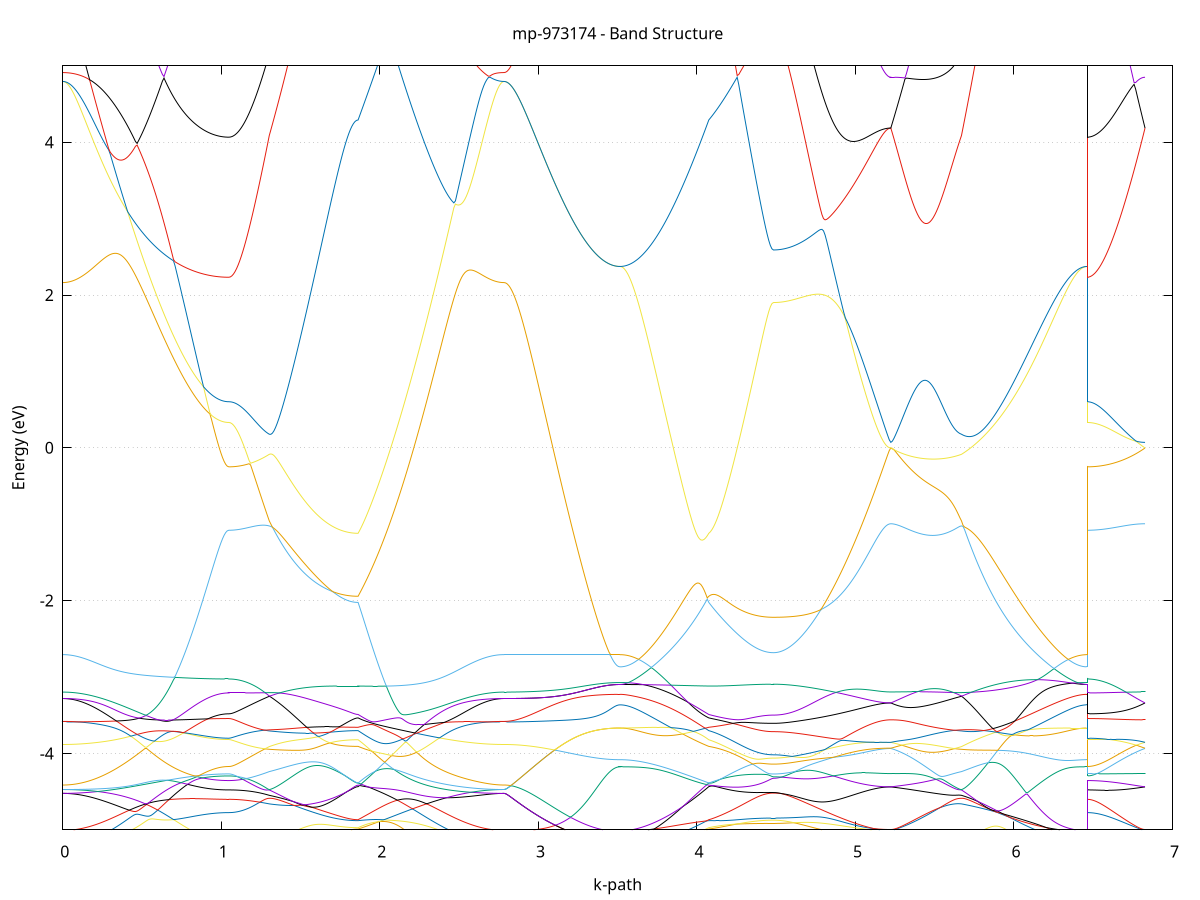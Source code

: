 set title 'mp-973174 - Band Structure'
set xlabel 'k-path'
set ylabel 'Energy (eV)'
set grid y
set yrange [-5:5]
set terminal png size 800,600
set output 'mp-973174_bands_gnuplot.png'
plot '-' using 1:2 with lines notitle, '-' using 1:2 with lines notitle, '-' using 1:2 with lines notitle, '-' using 1:2 with lines notitle, '-' using 1:2 with lines notitle, '-' using 1:2 with lines notitle, '-' using 1:2 with lines notitle, '-' using 1:2 with lines notitle, '-' using 1:2 with lines notitle, '-' using 1:2 with lines notitle, '-' using 1:2 with lines notitle, '-' using 1:2 with lines notitle, '-' using 1:2 with lines notitle, '-' using 1:2 with lines notitle, '-' using 1:2 with lines notitle, '-' using 1:2 with lines notitle, '-' using 1:2 with lines notitle, '-' using 1:2 with lines notitle, '-' using 1:2 with lines notitle, '-' using 1:2 with lines notitle, '-' using 1:2 with lines notitle, '-' using 1:2 with lines notitle, '-' using 1:2 with lines notitle, '-' using 1:2 with lines notitle, '-' using 1:2 with lines notitle, '-' using 1:2 with lines notitle, '-' using 1:2 with lines notitle, '-' using 1:2 with lines notitle, '-' using 1:2 with lines notitle, '-' using 1:2 with lines notitle, '-' using 1:2 with lines notitle, '-' using 1:2 with lines notitle, '-' using 1:2 with lines notitle, '-' using 1:2 with lines notitle, '-' using 1:2 with lines notitle, '-' using 1:2 with lines notitle, '-' using 1:2 with lines notitle, '-' using 1:2 with lines notitle, '-' using 1:2 with lines notitle, '-' using 1:2 with lines notitle, '-' using 1:2 with lines notitle, '-' using 1:2 with lines notitle, '-' using 1:2 with lines notitle, '-' using 1:2 with lines notitle, '-' using 1:2 with lines notitle, '-' using 1:2 with lines notitle, '-' using 1:2 with lines notitle, '-' using 1:2 with lines notitle, '-' using 1:2 with lines notitle, '-' using 1:2 with lines notitle, '-' using 1:2 with lines notitle, '-' using 1:2 with lines notitle, '-' using 1:2 with lines notitle, '-' using 1:2 with lines notitle, '-' using 1:2 with lines notitle, '-' using 1:2 with lines notitle, '-' using 1:2 with lines notitle, '-' using 1:2 with lines notitle, '-' using 1:2 with lines notitle, '-' using 1:2 with lines notitle, '-' using 1:2 with lines notitle, '-' using 1:2 with lines notitle, '-' using 1:2 with lines notitle, '-' using 1:2 with lines notitle
0.000000 -23.540092
0.009975 -23.540092
0.019950 -23.540092
0.029925 -23.540092
0.039900 -23.540192
0.049875 -23.540192
0.059850 -23.540192
0.069825 -23.540192
0.079800 -23.540292
0.089775 -23.540292
0.099750 -23.540392
0.109725 -23.540392
0.119700 -23.540492
0.129675 -23.540492
0.139650 -23.540592
0.149625 -23.540692
0.159600 -23.540692
0.169575 -23.540792
0.179550 -23.540892
0.189525 -23.540992
0.199500 -23.540992
0.209475 -23.541092
0.219451 -23.541192
0.229426 -23.541292
0.239401 -23.541392
0.249376 -23.541492
0.259351 -23.541592
0.269326 -23.541692
0.279301 -23.541792
0.289276 -23.541892
0.299251 -23.541992
0.309226 -23.542092
0.319201 -23.542192
0.329176 -23.542392
0.339151 -23.542492
0.349126 -23.542592
0.359101 -23.542692
0.369076 -23.542792
0.379051 -23.542892
0.389026 -23.542992
0.399001 -23.543092
0.408976 -23.543292
0.418951 -23.543392
0.428926 -23.543492
0.438901 -23.543592
0.448876 -23.543692
0.458851 -23.543792
0.468826 -23.543892
0.478801 -23.543992
0.488776 -23.544092
0.498751 -23.544192
0.508726 -23.544292
0.518701 -23.544392
0.528676 -23.544492
0.538651 -23.544592
0.548626 -23.544692
0.558601 -23.544792
0.568576 -23.544892
0.578551 -23.544992
0.588526 -23.545092
0.598501 -23.545092
0.608476 -23.545192
0.618451 -23.545292
0.628426 -23.545392
0.638401 -23.545392
0.648377 -23.545492
0.658352 -23.545592
0.668327 -23.545592
0.678302 -23.545692
0.688277 -23.545692
0.698252 -23.545792
0.708227 -23.545892
0.718202 -23.545892
0.728177 -23.545992
0.738152 -23.545992
0.748127 -23.545992
0.758102 -23.546092
0.768077 -23.546092
0.778052 -23.546192
0.788027 -23.546192
0.798002 -23.546192
0.807977 -23.546292
0.817952 -23.546292
0.827927 -23.546292
0.837902 -23.546292
0.847877 -23.546392
0.857852 -23.546392
0.867827 -23.546392
0.877802 -23.546392
0.887777 -23.546392
0.897752 -23.546492
0.907727 -23.546492
0.917702 -23.546492
0.927677 -23.546492
0.937652 -23.546492
0.947627 -23.546492
0.957602 -23.546492
0.967577 -23.546492
0.977552 -23.546492
0.987527 -23.546492
0.997502 -23.546492
1.007477 -23.546592
1.017452 -23.546592
1.027427 -23.546592
1.037402 -23.546592
1.047377 -23.546592
1.047377 -23.546592
1.057190 -23.546592
1.067003 -23.546592
1.076815 -23.546492
1.086628 -23.546492
1.096441 -23.546492
1.106253 -23.546492
1.116066 -23.546492
1.125878 -23.546492
1.135691 -23.546392
1.145504 -23.546392
1.155316 -23.546392
1.165129 -23.546392
1.174942 -23.546292
1.184754 -23.546292
1.194567 -23.546192
1.204380 -23.546192
1.214192 -23.546192
1.224005 -23.546092
1.233817 -23.546092
1.243630 -23.545992
1.253443 -23.545992
1.263255 -23.545892
1.273068 -23.545792
1.282881 -23.545792
1.292693 -23.545692
1.302506 -23.545592
1.302506 -23.545592
1.312334 -23.545592
1.322162 -23.545592
1.331990 -23.545592
1.341818 -23.545492
1.351647 -23.545592
1.361475 -23.545592
1.371303 -23.545592
1.381131 -23.545592
1.390959 -23.545592
1.400787 -23.545592
1.410616 -23.545692
1.420444 -23.545692
1.430272 -23.545692
1.440100 -23.545692
1.449928 -23.545792
1.459756 -23.545792
1.469584 -23.545792
1.479413 -23.545892
1.489241 -23.545892
1.499069 -23.545892
1.508897 -23.545892
1.518725 -23.545992
1.528553 -23.545992
1.538381 -23.545992
1.548210 -23.546092
1.558038 -23.546092
1.567866 -23.546092
1.577694 -23.546192
1.587522 -23.546192
1.597350 -23.546192
1.607179 -23.546192
1.617007 -23.546292
1.626835 -23.546292
1.636663 -23.546292
1.646491 -23.546292
1.656319 -23.546392
1.666147 -23.546392
1.675976 -23.546392
1.685804 -23.546392
1.695632 -23.546392
1.705460 -23.546492
1.715288 -23.546492
1.725116 -23.546492
1.734945 -23.546492
1.744773 -23.546492
1.754601 -23.546492
1.764429 -23.546592
1.774257 -23.546592
1.784085 -23.546592
1.793913 -23.546592
1.803742 -23.546592
1.813570 -23.546592
1.823398 -23.546592
1.833226 -23.546592
1.843054 -23.546592
1.852882 -23.546592
1.862711 -23.546592
1.862711 -23.546592
1.872614 -23.546692
1.882517 -23.546792
1.892421 -23.546892
1.902324 -23.546992
1.912227 -23.547092
1.922131 -23.547192
1.932034 -23.547292
1.941937 -23.547392
1.951841 -23.547392
1.961744 -23.547492
1.971647 -23.547492
1.981551 -23.547592
1.991454 -23.547592
2.001357 -23.547692
2.011261 -23.547692
2.021164 -23.547692
2.031067 -23.547692
2.040971 -23.547692
2.050874 -23.547792
2.060777 -23.547692
2.070681 -23.547692
2.080584 -23.547692
2.090487 -23.547692
2.100391 -23.547692
2.110294 -23.547592
2.120197 -23.547592
2.130101 -23.547492
2.140004 -23.547492
2.149907 -23.547392
2.159811 -23.547292
2.169714 -23.547192
2.179617 -23.547192
2.189521 -23.547092
2.199424 -23.546992
2.209327 -23.546892
2.219231 -23.546792
2.229134 -23.546692
2.239037 -23.546592
2.248941 -23.546392
2.258844 -23.546292
2.268747 -23.546192
2.278651 -23.545992
2.288554 -23.545892
2.298458 -23.545792
2.308361 -23.545592
2.318264 -23.545492
2.328168 -23.545292
2.338071 -23.545192
2.347974 -23.544992
2.357878 -23.544892
2.367781 -23.544692
2.377684 -23.544592
2.387588 -23.544392
2.397491 -23.544192
2.407394 -23.544092
2.417298 -23.543892
2.427201 -23.543792
2.437104 -23.543592
2.447008 -23.543392
2.456911 -23.543292
2.466814 -23.543092
2.476718 -23.542992
2.486621 -23.542792
2.496524 -23.542592
2.506428 -23.542492
2.516331 -23.542292
2.526234 -23.542192
2.536138 -23.542092
2.546041 -23.541892
2.555944 -23.541792
2.565848 -23.541692
2.575751 -23.541492
2.585654 -23.541392
2.595558 -23.541292
2.605461 -23.541192
2.615364 -23.541092
2.625268 -23.540992
2.635171 -23.540892
2.645074 -23.540792
2.654978 -23.540692
2.664881 -23.540592
2.674784 -23.540492
2.684688 -23.540492
2.694591 -23.540392
2.704495 -23.540292
2.714398 -23.540292
2.724301 -23.540192
2.734205 -23.540192
2.744108 -23.540192
2.754011 -23.540192
2.763915 -23.540092
2.773818 -23.540092
2.783721 -23.540092
2.783721 -23.540092
2.793600 -23.540092
2.803479 -23.540092
2.813358 -23.540092
2.823237 -23.540092
2.833116 -23.540092
2.842995 -23.540092
2.852874 -23.540092
2.862753 -23.540092
2.872632 -23.540092
2.882512 -23.540092
2.892391 -23.540092
2.902270 -23.540092
2.912149 -23.540092
2.922028 -23.540092
2.931907 -23.540092
2.941786 -23.540092
2.951665 -23.540092
2.961544 -23.540092
2.971423 -23.540092
2.981302 -23.540092
2.991181 -23.540092
3.001060 -23.540092
3.010939 -23.540092
3.020818 -23.540092
3.030697 -23.540092
3.040576 -23.540092
3.050455 -23.539992
3.060334 -23.539992
3.070213 -23.539992
3.080092 -23.539992
3.089971 -23.539992
3.099850 -23.539992
3.109729 -23.539992
3.119608 -23.539992
3.129487 -23.539992
3.139366 -23.539992
3.149245 -23.539992
3.159124 -23.539992
3.169003 -23.539992
3.178882 -23.539992
3.188761 -23.539992
3.198640 -23.539992
3.208520 -23.539992
3.218399 -23.539992
3.228278 -23.539892
3.238157 -23.539892
3.248036 -23.539892
3.257915 -23.539892
3.267794 -23.539892
3.277673 -23.539892
3.287552 -23.539892
3.297431 -23.539892
3.307310 -23.539892
3.317189 -23.539892
3.327068 -23.539892
3.336947 -23.539892
3.346826 -23.539892
3.356705 -23.539892
3.366584 -23.539892
3.376463 -23.539892
3.386342 -23.539892
3.396221 -23.539892
3.406100 -23.539892
3.415979 -23.539892
3.425858 -23.539892
3.435737 -23.539892
3.445616 -23.539892
3.455495 -23.539892
3.465374 -23.539892
3.475253 -23.539892
3.485132 -23.539892
3.495011 -23.539892
3.504890 -23.539892
3.514769 -23.539892
3.514769 -23.539892
3.524598 -23.539892
3.534426 -23.539892
3.544254 -23.539892
3.554082 -23.539892
3.563910 -23.539892
3.573738 -23.539992
3.583566 -23.539992
3.593395 -23.540092
3.603223 -23.540092
3.613051 -23.540192
3.622879 -23.540292
3.632707 -23.540292
3.642535 -23.540392
3.652364 -23.540492
3.662192 -23.540592
3.672020 -23.540692
3.681848 -23.540792
3.691676 -23.540892
3.701504 -23.540992
3.711332 -23.541092
3.721161 -23.541292
3.730989 -23.541392
3.740817 -23.541492
3.750645 -23.541692
3.760473 -23.541792
3.770301 -23.541892
3.780130 -23.542092
3.789958 -23.542192
3.799786 -23.542392
3.809614 -23.542492
3.819442 -23.542692
3.829270 -23.542892
3.839098 -23.542992
3.848927 -23.543192
3.858755 -23.543292
3.868583 -23.543492
3.878411 -23.543692
3.888239 -23.543792
3.898067 -23.543992
3.907896 -23.544192
3.917724 -23.544292
3.927552 -23.544492
3.937380 -23.544592
3.947208 -23.544792
3.957036 -23.544992
3.966864 -23.545092
3.976693 -23.545292
3.986521 -23.545392
3.996349 -23.545592
4.006177 -23.545692
4.016005 -23.545792
4.025833 -23.545992
4.035661 -23.546092
4.045490 -23.546192
4.055318 -23.546392
4.065146 -23.546492
4.074974 -23.546592
4.074974 -23.546592
4.084916 -23.546692
4.094858 -23.546692
4.104800 -23.546792
4.114742 -23.546792
4.124684 -23.546892
4.134626 -23.546892
4.144568 -23.546892
4.154509 -23.546992
4.164451 -23.546992
4.174393 -23.547092
4.184335 -23.547092
4.194277 -23.547192
4.204219 -23.547192
4.214161 -23.547192
4.224103 -23.547292
4.234045 -23.547292
4.243987 -23.547292
4.253929 -23.547392
4.263871 -23.547392
4.273813 -23.547392
4.283754 -23.547492
4.293696 -23.547492
4.303638 -23.547492
4.313580 -23.547492
4.323522 -23.547592
4.333464 -23.547592
4.343406 -23.547592
4.353348 -23.547592
4.363290 -23.547692
4.373232 -23.547692
4.383174 -23.547692
4.393116 -23.547692
4.403058 -23.547692
4.412999 -23.547692
4.422941 -23.547692
4.432883 -23.547692
4.442825 -23.547792
4.452767 -23.547792
4.462709 -23.547792
4.472651 -23.547792
4.482593 -23.547792
4.482593 -23.547792
4.492468 -23.547792
4.502342 -23.547792
4.512217 -23.547792
4.522092 -23.547792
4.531967 -23.547692
4.541842 -23.547692
4.551716 -23.547692
4.561591 -23.547692
4.571466 -23.547692
4.581341 -23.547692
4.591215 -23.547692
4.601090 -23.547692
4.610965 -23.547592
4.620840 -23.547592
4.630714 -23.547592
4.640589 -23.547592
4.650464 -23.547492
4.660339 -23.547492
4.670214 -23.547492
4.680088 -23.547492
4.689963 -23.547392
4.699838 -23.547392
4.709713 -23.547392
4.719587 -23.547292
4.729462 -23.547292
4.739337 -23.547292
4.749212 -23.547292
4.759086 -23.547192
4.768961 -23.547192
4.778836 -23.547092
4.788711 -23.547092
4.798586 -23.547092
4.808460 -23.546992
4.818335 -23.546992
4.828210 -23.546992
4.838085 -23.546892
4.847959 -23.546892
4.857834 -23.546892
4.867709 -23.546792
4.877584 -23.546792
4.887458 -23.546692
4.897333 -23.546692
4.907208 -23.546692
4.917083 -23.546592
4.926958 -23.546592
4.936832 -23.546592
4.946707 -23.546492
4.956582 -23.546492
4.966457 -23.546492
4.976331 -23.546392
4.986206 -23.546392
4.996081 -23.546392
5.005956 -23.546292
5.015830 -23.546292
5.025705 -23.546292
5.035580 -23.546192
5.045455 -23.546192
5.055330 -23.546192
5.065204 -23.546192
5.075079 -23.546092
5.084954 -23.546092
5.094829 -23.546092
5.104703 -23.546092
5.114578 -23.546092
5.124453 -23.546092
5.134328 -23.545992
5.144202 -23.545992
5.154077 -23.545992
5.163952 -23.545992
5.173827 -23.545992
5.183702 -23.545992
5.193576 -23.545992
5.203451 -23.545992
5.213326 -23.545992
5.223201 -23.545992
5.223201 -23.545992
5.233106 -23.545992
5.243012 -23.545992
5.252918 -23.545992
5.262823 -23.545992
5.272729 -23.546092
5.282635 -23.546092
5.292540 -23.546092
5.302446 -23.546092
5.312352 -23.546092
5.322258 -23.546092
5.332163 -23.546092
5.342069 -23.546092
5.351975 -23.546192
5.361880 -23.546192
5.371786 -23.546192
5.381692 -23.546192
5.391597 -23.546192
5.401503 -23.546192
5.411409 -23.546192
5.421314 -23.546192
5.431220 -23.546192
5.441126 -23.546192
5.451031 -23.546192
5.460937 -23.546092
5.470843 -23.546092
5.480749 -23.546092
5.490654 -23.546092
5.500560 -23.546092
5.510466 -23.546092
5.520371 -23.546092
5.530277 -23.546092
5.540183 -23.545992
5.550088 -23.545992
5.559994 -23.545992
5.569900 -23.545992
5.579805 -23.545892
5.589711 -23.545892
5.599617 -23.545892
5.609522 -23.545792
5.619428 -23.545792
5.629334 -23.545792
5.639240 -23.545792
5.649145 -23.545692
5.659051 -23.545692
5.668957 -23.545592
5.668957 -23.545592
5.678860 -23.545592
5.688763 -23.545492
5.698666 -23.545392
5.708569 -23.545392
5.718472 -23.545292
5.728375 -23.545192
5.738278 -23.545092
5.748181 -23.544992
5.758085 -23.544892
5.767988 -23.544892
5.777891 -23.544792
5.787794 -23.544692
5.797697 -23.544692
5.807600 -23.544592
5.817503 -23.544592
5.827406 -23.544492
5.837310 -23.544492
5.847213 -23.544392
5.857116 -23.544292
5.867019 -23.544292
5.876922 -23.544192
5.886825 -23.544092
5.896728 -23.544092
5.906631 -23.543992
5.916534 -23.543892
5.926438 -23.543792
5.936341 -23.543692
5.946244 -23.543692
5.956147 -23.543592
5.966050 -23.543492
5.975953 -23.543392
5.985856 -23.543292
5.995759 -23.543192
6.005662 -23.543092
6.015566 -23.542992
6.025469 -23.542892
6.035372 -23.542792
6.045275 -23.542692
6.055178 -23.542592
6.065081 -23.542492
6.074984 -23.542392
6.084887 -23.542292
6.094790 -23.542192
6.104694 -23.542092
6.114597 -23.541992
6.124500 -23.541892
6.134403 -23.541892
6.144306 -23.541792
6.154209 -23.541692
6.164112 -23.541592
6.174015 -23.541492
6.183918 -23.541392
6.193822 -23.541292
6.203725 -23.541192
6.213628 -23.541092
6.223531 -23.540992
6.233434 -23.540892
6.243337 -23.540792
6.253240 -23.540792
6.263143 -23.540692
6.273046 -23.540592
6.282950 -23.540492
6.292853 -23.540492
6.302756 -23.540392
6.312659 -23.540292
6.322562 -23.540292
6.332465 -23.540192
6.342368 -23.540192
6.352271 -23.540092
6.362174 -23.540092
6.372078 -23.539992
6.381981 -23.539992
6.391884 -23.539992
6.401787 -23.539892
6.411690 -23.539892
6.421593 -23.539892
6.431496 -23.539892
6.441399 -23.539892
6.451303 -23.539892
6.461206 -23.539892
6.461206 -23.546592
6.471085 -23.546592
6.480964 -23.546592
6.490843 -23.546592
6.500722 -23.546492
6.510601 -23.546492
6.520480 -23.546492
6.530359 -23.546492
6.540238 -23.546492
6.550117 -23.546492
6.559996 -23.546492
6.569875 -23.546492
6.579754 -23.546492
6.589633 -23.546492
6.599512 -23.546492
6.609391 -23.546392
6.619270 -23.546392
6.629149 -23.546392
6.639028 -23.546392
6.648907 -23.546392
6.658786 -23.546392
6.668665 -23.546292
6.678544 -23.546292
6.688423 -23.546292
6.698302 -23.546292
6.708181 -23.546292
6.718060 -23.546192
6.727939 -23.546192
6.737818 -23.546192
6.747697 -23.546192
6.757577 -23.546092
6.767456 -23.546092
6.777335 -23.546092
6.787214 -23.546092
6.797093 -23.545992
6.806972 -23.545992
6.816851 -23.545992
6.826730 -23.545992
e
0.000000 -23.540092
0.009975 -23.540092
0.019950 -23.540092
0.029925 -23.540092
0.039900 -23.540092
0.049875 -23.540192
0.059850 -23.540192
0.069825 -23.540192
0.079800 -23.540192
0.089775 -23.540192
0.099750 -23.540192
0.109725 -23.540292
0.119700 -23.540292
0.129675 -23.540292
0.139650 -23.540392
0.149625 -23.540392
0.159600 -23.540392
0.169575 -23.540492
0.179550 -23.540492
0.189525 -23.540492
0.199500 -23.540592
0.209475 -23.540592
0.219451 -23.540692
0.229426 -23.540692
0.239401 -23.540792
0.249376 -23.540792
0.259351 -23.540892
0.269326 -23.540892
0.279301 -23.540992
0.289276 -23.541092
0.299251 -23.541092
0.309226 -23.541192
0.319201 -23.541292
0.329176 -23.541292
0.339151 -23.541392
0.349126 -23.541492
0.359101 -23.541492
0.369076 -23.541592
0.379051 -23.541692
0.389026 -23.541692
0.399001 -23.541792
0.408976 -23.541892
0.418951 -23.541992
0.428926 -23.541992
0.438901 -23.542092
0.448876 -23.542192
0.458851 -23.542292
0.468826 -23.542292
0.478801 -23.542392
0.488776 -23.542492
0.498751 -23.542592
0.508726 -23.542692
0.518701 -23.542692
0.528676 -23.542792
0.538651 -23.542892
0.548626 -23.542992
0.558601 -23.543092
0.568576 -23.543092
0.578551 -23.543192
0.588526 -23.543292
0.598501 -23.543392
0.608476 -23.543392
0.618451 -23.543492
0.628426 -23.543592
0.638401 -23.543692
0.648377 -23.543692
0.658352 -23.543792
0.668327 -23.543892
0.678302 -23.543992
0.688277 -23.543992
0.698252 -23.544092
0.708227 -23.544192
0.718202 -23.544192
0.728177 -23.544292
0.738152 -23.544392
0.748127 -23.544392
0.758102 -23.544492
0.768077 -23.544492
0.778052 -23.544592
0.788027 -23.544592
0.798002 -23.544692
0.807977 -23.544692
0.817952 -23.544792
0.827927 -23.544792
0.837902 -23.544892
0.847877 -23.544892
0.857852 -23.544992
0.867827 -23.544992
0.877802 -23.545092
0.887777 -23.545092
0.897752 -23.545092
0.907727 -23.545192
0.917702 -23.545192
0.927677 -23.545192
0.937652 -23.545192
0.947627 -23.545292
0.957602 -23.545292
0.967577 -23.545292
0.977552 -23.545292
0.987527 -23.545292
0.997502 -23.545392
1.007477 -23.545392
1.017452 -23.545392
1.027427 -23.545392
1.037402 -23.545392
1.047377 -23.545392
1.047377 -23.545392
1.057190 -23.545392
1.067003 -23.545392
1.076815 -23.545392
1.086628 -23.545392
1.096441 -23.545392
1.106253 -23.545392
1.116066 -23.545392
1.125878 -23.545392
1.135691 -23.545392
1.145504 -23.545392
1.155316 -23.545392
1.165129 -23.545392
1.174942 -23.545292
1.184754 -23.545292
1.194567 -23.545292
1.204380 -23.545292
1.214192 -23.545292
1.224005 -23.545292
1.233817 -23.545292
1.243630 -23.545292
1.253443 -23.545192
1.263255 -23.545192
1.273068 -23.545192
1.282881 -23.545192
1.292693 -23.545192
1.302506 -23.545092
1.302506 -23.545092
1.312334 -23.545092
1.322162 -23.545092
1.331990 -23.544992
1.341818 -23.544992
1.351647 -23.544892
1.361475 -23.544792
1.371303 -23.544692
1.381131 -23.544592
1.390959 -23.544492
1.400787 -23.544392
1.410616 -23.544292
1.420444 -23.544192
1.430272 -23.543992
1.440100 -23.543892
1.449928 -23.543792
1.459756 -23.543692
1.469584 -23.543592
1.479413 -23.543492
1.489241 -23.543292
1.499069 -23.543192
1.508897 -23.543092
1.518725 -23.542992
1.528553 -23.542792
1.538381 -23.542692
1.548210 -23.542592
1.558038 -23.542492
1.567866 -23.542392
1.577694 -23.542292
1.587522 -23.542092
1.597350 -23.541992
1.607179 -23.541892
1.617007 -23.541792
1.626835 -23.541692
1.636663 -23.541592
1.646491 -23.541492
1.656319 -23.541392
1.666147 -23.541292
1.675976 -23.541192
1.685804 -23.541192
1.695632 -23.541092
1.705460 -23.540992
1.715288 -23.540892
1.725116 -23.540892
1.734945 -23.540792
1.744773 -23.540692
1.754601 -23.540692
1.764429 -23.540592
1.774257 -23.540592
1.784085 -23.540492
1.793913 -23.540492
1.803742 -23.540492
1.813570 -23.540392
1.823398 -23.540392
1.833226 -23.540392
1.843054 -23.540392
1.852882 -23.540392
1.862711 -23.540392
1.862711 -23.540392
1.872614 -23.540392
1.882517 -23.540392
1.892421 -23.540392
1.902324 -23.540392
1.912227 -23.540392
1.922131 -23.540392
1.932034 -23.540392
1.941937 -23.540492
1.951841 -23.540492
1.961744 -23.540492
1.971647 -23.540492
1.981551 -23.540492
1.991454 -23.540492
2.001357 -23.540492
2.011261 -23.540492
2.021164 -23.540492
2.031067 -23.540492
2.040971 -23.540492
2.050874 -23.540492
2.060777 -23.540492
2.070681 -23.540492
2.080584 -23.540492
2.090487 -23.540492
2.100391 -23.540492
2.110294 -23.540492
2.120197 -23.540492
2.130101 -23.540492
2.140004 -23.540492
2.149907 -23.540492
2.159811 -23.540492
2.169714 -23.540492
2.179617 -23.540492
2.189521 -23.540492
2.199424 -23.540492
2.209327 -23.540492
2.219231 -23.540492
2.229134 -23.540492
2.239037 -23.540492
2.248941 -23.540492
2.258844 -23.540492
2.268747 -23.540492
2.278651 -23.540392
2.288554 -23.540392
2.298458 -23.540392
2.308361 -23.540392
2.318264 -23.540392
2.328168 -23.540392
2.338071 -23.540392
2.347974 -23.540392
2.357878 -23.540392
2.367781 -23.540392
2.377684 -23.540392
2.387588 -23.540392
2.397491 -23.540392
2.407394 -23.540292
2.417298 -23.540292
2.427201 -23.540292
2.437104 -23.540292
2.447008 -23.540292
2.456911 -23.540292
2.466814 -23.540292
2.476718 -23.540292
2.486621 -23.540292
2.496524 -23.540292
2.506428 -23.540292
2.516331 -23.540192
2.526234 -23.540192
2.536138 -23.540192
2.546041 -23.540192
2.555944 -23.540192
2.565848 -23.540192
2.575751 -23.540192
2.585654 -23.540192
2.595558 -23.540192
2.605461 -23.540192
2.615364 -23.540192
2.625268 -23.540192
2.635171 -23.540192
2.645074 -23.540192
2.654978 -23.540192
2.664881 -23.540092
2.674784 -23.540092
2.684688 -23.540092
2.694591 -23.540092
2.704495 -23.540092
2.714398 -23.540092
2.724301 -23.540092
2.734205 -23.540092
2.744108 -23.540092
2.754011 -23.540092
2.763915 -23.540092
2.773818 -23.540092
2.783721 -23.540092
2.783721 -23.540092
2.793600 -23.540092
2.803479 -23.540092
2.813358 -23.540092
2.823237 -23.540092
2.833116 -23.540092
2.842995 -23.540092
2.852874 -23.540092
2.862753 -23.540092
2.872632 -23.540092
2.882512 -23.540092
2.892391 -23.540092
2.902270 -23.540092
2.912149 -23.540092
2.922028 -23.540092
2.931907 -23.540092
2.941786 -23.540092
2.951665 -23.540092
2.961544 -23.540092
2.971423 -23.540092
2.981302 -23.540092
2.991181 -23.540092
3.001060 -23.540092
3.010939 -23.540092
3.020818 -23.540092
3.030697 -23.540092
3.040576 -23.540092
3.050455 -23.539992
3.060334 -23.539992
3.070213 -23.539992
3.080092 -23.539992
3.089971 -23.539992
3.099850 -23.539992
3.109729 -23.539992
3.119608 -23.539992
3.129487 -23.539992
3.139366 -23.539992
3.149245 -23.539992
3.159124 -23.539992
3.169003 -23.539992
3.178882 -23.539992
3.188761 -23.539992
3.198640 -23.539992
3.208520 -23.539992
3.218399 -23.539992
3.228278 -23.539892
3.238157 -23.539892
3.248036 -23.539892
3.257915 -23.539892
3.267794 -23.539892
3.277673 -23.539892
3.287552 -23.539892
3.297431 -23.539892
3.307310 -23.539892
3.317189 -23.539892
3.327068 -23.539892
3.336947 -23.539892
3.346826 -23.539892
3.356705 -23.539892
3.366584 -23.539892
3.376463 -23.539892
3.386342 -23.539892
3.396221 -23.539892
3.406100 -23.539892
3.415979 -23.539892
3.425858 -23.539892
3.435737 -23.539892
3.445616 -23.539892
3.455495 -23.539892
3.465374 -23.539892
3.475253 -23.539892
3.485132 -23.539892
3.495011 -23.539892
3.504890 -23.539892
3.514769 -23.539892
3.514769 -23.539892
3.524598 -23.539892
3.534426 -23.539892
3.544254 -23.539892
3.554082 -23.539892
3.563910 -23.539892
3.573738 -23.539892
3.583566 -23.539892
3.593395 -23.539892
3.603223 -23.539892
3.613051 -23.539892
3.622879 -23.539892
3.632707 -23.539892
3.642535 -23.539892
3.652364 -23.539892
3.662192 -23.539892
3.672020 -23.539892
3.681848 -23.539892
3.691676 -23.539892
3.701504 -23.539992
3.711332 -23.539992
3.721161 -23.539992
3.730989 -23.539992
3.740817 -23.539992
3.750645 -23.539992
3.760473 -23.539992
3.770301 -23.539992
3.780130 -23.539992
3.789958 -23.539992
3.799786 -23.540092
3.809614 -23.540092
3.819442 -23.540092
3.829270 -23.540092
3.839098 -23.540092
3.848927 -23.540092
3.858755 -23.540092
3.868583 -23.540092
3.878411 -23.540092
3.888239 -23.540192
3.898067 -23.540192
3.907896 -23.540192
3.917724 -23.540192
3.927552 -23.540192
3.937380 -23.540192
3.947208 -23.540192
3.957036 -23.540192
3.966864 -23.540292
3.976693 -23.540292
3.986521 -23.540292
3.996349 -23.540292
4.006177 -23.540292
4.016005 -23.540292
4.025833 -23.540292
4.035661 -23.540292
4.045490 -23.540392
4.055318 -23.540392
4.065146 -23.540392
4.074974 -23.540392
4.074974 -23.540392
4.084916 -23.540392
4.094858 -23.540392
4.104800 -23.540392
4.114742 -23.540392
4.124684 -23.540392
4.134626 -23.540392
4.144568 -23.540392
4.154509 -23.540392
4.164451 -23.540392
4.174393 -23.540392
4.184335 -23.540392
4.194277 -23.540392
4.204219 -23.540392
4.214161 -23.540392
4.224103 -23.540392
4.234045 -23.540492
4.243987 -23.540492
4.253929 -23.540492
4.263871 -23.540492
4.273813 -23.540492
4.283754 -23.540492
4.293696 -23.540492
4.303638 -23.540492
4.313580 -23.540492
4.323522 -23.540492
4.333464 -23.540492
4.343406 -23.540492
4.353348 -23.540492
4.363290 -23.540492
4.373232 -23.540492
4.383174 -23.540492
4.393116 -23.540492
4.403058 -23.540492
4.412999 -23.540492
4.422941 -23.540492
4.432883 -23.540492
4.442825 -23.540492
4.452767 -23.540492
4.462709 -23.540492
4.472651 -23.540492
4.482593 -23.540492
4.482593 -23.540492
4.492468 -23.540492
4.502342 -23.540492
4.512217 -23.540492
4.522092 -23.540492
4.531967 -23.540592
4.541842 -23.540592
4.551716 -23.540592
4.561591 -23.540692
4.571466 -23.540692
4.581341 -23.540692
4.591215 -23.540792
4.601090 -23.540792
4.610965 -23.540892
4.620840 -23.540992
4.630714 -23.540992
4.640589 -23.541092
4.650464 -23.541192
4.660339 -23.541192
4.670214 -23.541292
4.680088 -23.541392
4.689963 -23.541492
4.699838 -23.541592
4.709713 -23.541692
4.719587 -23.541792
4.729462 -23.541892
4.739337 -23.541992
4.749212 -23.542092
4.759086 -23.542192
4.768961 -23.542292
4.778836 -23.542392
4.788711 -23.542492
4.798586 -23.542592
4.808460 -23.542692
4.818335 -23.542792
4.828210 -23.542992
4.838085 -23.543092
4.847959 -23.543192
4.857834 -23.543292
4.867709 -23.543392
4.877584 -23.543492
4.887458 -23.543592
4.897333 -23.543792
4.907208 -23.543892
4.917083 -23.543992
4.926958 -23.544092
4.936832 -23.544192
4.946707 -23.544292
4.956582 -23.544392
4.966457 -23.544492
4.976331 -23.544592
4.986206 -23.544692
4.996081 -23.544792
5.005956 -23.544892
5.015830 -23.544992
5.025705 -23.545092
5.035580 -23.545192
5.045455 -23.545192
5.055330 -23.545292
5.065204 -23.545392
5.075079 -23.545492
5.084954 -23.545492
5.094829 -23.545592
5.104703 -23.545592
5.114578 -23.545692
5.124453 -23.545692
5.134328 -23.545792
5.144202 -23.545792
5.154077 -23.545892
5.163952 -23.545892
5.173827 -23.545892
5.183702 -23.545892
5.193576 -23.545992
5.203451 -23.545992
5.213326 -23.545992
5.223201 -23.545992
5.223201 -23.545992
5.233106 -23.545992
5.243012 -23.545892
5.252918 -23.545892
5.262823 -23.545892
5.272729 -23.545892
5.282635 -23.545792
5.292540 -23.545792
5.302446 -23.545792
5.312352 -23.545792
5.322258 -23.545792
5.332163 -23.545692
5.342069 -23.545692
5.351975 -23.545692
5.361880 -23.545692
5.371786 -23.545692
5.381692 -23.545592
5.391597 -23.545592
5.401503 -23.545592
5.411409 -23.545592
5.421314 -23.545592
5.431220 -23.545492
5.441126 -23.545492
5.451031 -23.545492
5.460937 -23.545492
5.470843 -23.545492
5.480749 -23.545392
5.490654 -23.545392
5.500560 -23.545392
5.510466 -23.545392
5.520371 -23.545392
5.530277 -23.545392
5.540183 -23.545292
5.550088 -23.545292
5.559994 -23.545292
5.569900 -23.545292
5.579805 -23.545292
5.589711 -23.545292
5.599617 -23.545192
5.609522 -23.545192
5.619428 -23.545192
5.629334 -23.545192
5.639240 -23.545192
5.649145 -23.545192
5.659051 -23.545192
5.668957 -23.545092
5.668957 -23.545092
5.678860 -23.545092
5.688763 -23.545092
5.698666 -23.545092
5.708569 -23.544992
5.718472 -23.544992
5.728375 -23.544992
5.738278 -23.544892
5.748181 -23.544892
5.758085 -23.544892
5.767988 -23.544792
5.777891 -23.544792
5.787794 -23.544692
5.797697 -23.544592
5.807600 -23.544492
5.817503 -23.544392
5.827406 -23.544292
5.837310 -23.544192
5.847213 -23.544092
5.857116 -23.543992
5.867019 -23.543892
5.876922 -23.543792
5.886825 -23.543692
5.896728 -23.543592
5.906631 -23.543492
5.916534 -23.543392
5.926438 -23.543292
5.936341 -23.543192
5.946244 -23.543092
5.956147 -23.542992
5.966050 -23.542992
5.975953 -23.542892
5.985856 -23.542792
5.995759 -23.542692
6.005662 -23.542592
6.015566 -23.542492
6.025469 -23.542392
6.035372 -23.542292
6.045275 -23.542192
6.055178 -23.542092
6.065081 -23.541992
6.074984 -23.541892
6.084887 -23.541792
6.094790 -23.541692
6.104694 -23.541592
6.114597 -23.541492
6.124500 -23.541392
6.134403 -23.541392
6.144306 -23.541292
6.154209 -23.541192
6.164112 -23.541092
6.174015 -23.540992
6.183918 -23.540992
6.193822 -23.540892
6.203725 -23.540792
6.213628 -23.540792
6.223531 -23.540692
6.233434 -23.540592
6.243337 -23.540592
6.253240 -23.540492
6.263143 -23.540392
6.273046 -23.540392
6.282950 -23.540292
6.292853 -23.540292
6.302756 -23.540192
6.312659 -23.540192
6.322562 -23.540192
6.332465 -23.540092
6.342368 -23.540092
6.352271 -23.539992
6.362174 -23.539992
6.372078 -23.539992
6.381981 -23.539992
6.391884 -23.539892
6.401787 -23.539892
6.411690 -23.539892
6.421593 -23.539892
6.431496 -23.539892
6.441399 -23.539892
6.451303 -23.539892
6.461206 -23.539892
6.461206 -23.545392
6.471085 -23.545392
6.480964 -23.545392
6.490843 -23.545392
6.500722 -23.545392
6.510601 -23.545392
6.520480 -23.545392
6.530359 -23.545392
6.540238 -23.545392
6.550117 -23.545392
6.559996 -23.545392
6.569875 -23.545492
6.579754 -23.545492
6.589633 -23.545492
6.599512 -23.545492
6.609391 -23.545492
6.619270 -23.545492
6.629149 -23.545492
6.639028 -23.545592
6.648907 -23.545592
6.658786 -23.545592
6.668665 -23.545592
6.678544 -23.545592
6.688423 -23.545592
6.698302 -23.545692
6.708181 -23.545692
6.718060 -23.545692
6.727939 -23.545692
6.737818 -23.545792
6.747697 -23.545792
6.757577 -23.545792
6.767456 -23.545792
6.777335 -23.545892
6.787214 -23.545892
6.797093 -23.545892
6.806972 -23.545892
6.816851 -23.545892
6.826730 -23.545992
e
0.000000 -23.530792
0.009975 -23.530792
0.019950 -23.530792
0.029925 -23.530792
0.039900 -23.530792
0.049875 -23.530792
0.059850 -23.530792
0.069825 -23.530792
0.079800 -23.530792
0.089775 -23.530792
0.099750 -23.530792
0.109725 -23.530792
0.119700 -23.530792
0.129675 -23.530792
0.139650 -23.530792
0.149625 -23.530792
0.159600 -23.530792
0.169575 -23.530792
0.179550 -23.530792
0.189525 -23.530792
0.199500 -23.530792
0.209475 -23.530792
0.219451 -23.530792
0.229426 -23.530792
0.239401 -23.530792
0.249376 -23.530792
0.259351 -23.530792
0.269326 -23.530792
0.279301 -23.530792
0.289276 -23.530792
0.299251 -23.530792
0.309226 -23.530792
0.319201 -23.530792
0.329176 -23.530792
0.339151 -23.530792
0.349126 -23.530792
0.359101 -23.530792
0.369076 -23.530792
0.379051 -23.530792
0.389026 -23.530792
0.399001 -23.530692
0.408976 -23.530692
0.418951 -23.530692
0.428926 -23.530692
0.438901 -23.530692
0.448876 -23.530692
0.458851 -23.530692
0.468826 -23.530692
0.478801 -23.530692
0.488776 -23.530692
0.498751 -23.530692
0.508726 -23.530692
0.518701 -23.530692
0.528676 -23.530692
0.538651 -23.530692
0.548626 -23.530692
0.558601 -23.530692
0.568576 -23.530692
0.578551 -23.530692
0.588526 -23.530692
0.598501 -23.530692
0.608476 -23.530692
0.618451 -23.530692
0.628426 -23.530692
0.638401 -23.530692
0.648377 -23.530692
0.658352 -23.530592
0.668327 -23.530592
0.678302 -23.530592
0.688277 -23.530592
0.698252 -23.530592
0.708227 -23.530592
0.718202 -23.530592
0.728177 -23.530592
0.738152 -23.530592
0.748127 -23.530592
0.758102 -23.530592
0.768077 -23.530592
0.778052 -23.530592
0.788027 -23.530592
0.798002 -23.530592
0.807977 -23.530592
0.817952 -23.530592
0.827927 -23.530592
0.837902 -23.530592
0.847877 -23.530592
0.857852 -23.530592
0.867827 -23.530592
0.877802 -23.530592
0.887777 -23.530592
0.897752 -23.530592
0.907727 -23.530592
0.917702 -23.530592
0.927677 -23.530592
0.937652 -23.530592
0.947627 -23.530592
0.957602 -23.530492
0.967577 -23.530492
0.977552 -23.530492
0.987527 -23.530492
0.997502 -23.530492
1.007477 -23.530492
1.017452 -23.530492
1.027427 -23.530492
1.037402 -23.530492
1.047377 -23.530492
1.047377 -23.530492
1.057190 -23.530492
1.067003 -23.530492
1.076815 -23.530492
1.086628 -23.530592
1.096441 -23.530592
1.106253 -23.530592
1.116066 -23.530592
1.125878 -23.530592
1.135691 -23.530592
1.145504 -23.530592
1.155316 -23.530592
1.165129 -23.530592
1.174942 -23.530592
1.184754 -23.530592
1.194567 -23.530692
1.204380 -23.530692
1.214192 -23.530692
1.224005 -23.530692
1.233817 -23.530692
1.243630 -23.530692
1.253443 -23.530792
1.263255 -23.530792
1.273068 -23.530792
1.282881 -23.530792
1.292693 -23.530792
1.302506 -23.530892
1.302506 -23.530892
1.312334 -23.530892
1.322162 -23.530892
1.331990 -23.530892
1.341818 -23.530892
1.351647 -23.530892
1.361475 -23.530992
1.371303 -23.530992
1.381131 -23.530992
1.390959 -23.530992
1.400787 -23.530992
1.410616 -23.531092
1.420444 -23.531092
1.430272 -23.531092
1.440100 -23.531092
1.449928 -23.531092
1.459756 -23.531192
1.469584 -23.531192
1.479413 -23.531192
1.489241 -23.531192
1.499069 -23.531192
1.508897 -23.531292
1.518725 -23.531292
1.528553 -23.531292
1.538381 -23.531292
1.548210 -23.531292
1.558038 -23.531292
1.567866 -23.531392
1.577694 -23.531392
1.587522 -23.531392
1.597350 -23.531392
1.607179 -23.531392
1.617007 -23.531392
1.626835 -23.531492
1.636663 -23.531492
1.646491 -23.531492
1.656319 -23.531492
1.666147 -23.531492
1.675976 -23.531492
1.685804 -23.531492
1.695632 -23.531592
1.705460 -23.531592
1.715288 -23.531592
1.725116 -23.531592
1.734945 -23.531592
1.744773 -23.531592
1.754601 -23.531592
1.764429 -23.531592
1.774257 -23.531592
1.784085 -23.531592
1.793913 -23.531592
1.803742 -23.531592
1.813570 -23.531592
1.823398 -23.531692
1.833226 -23.531692
1.843054 -23.531692
1.852882 -23.531692
1.862711 -23.531692
1.862711 -23.531692
1.872614 -23.531592
1.882517 -23.531592
1.892421 -23.531592
1.902324 -23.531492
1.912227 -23.531492
1.922131 -23.531492
1.932034 -23.531492
1.941937 -23.531392
1.951841 -23.531392
1.961744 -23.531392
1.971647 -23.531392
1.981551 -23.531292
1.991454 -23.531292
2.001357 -23.531292
2.011261 -23.531292
2.021164 -23.531292
2.031067 -23.531192
2.040971 -23.531192
2.050874 -23.531192
2.060777 -23.531192
2.070681 -23.531192
2.080584 -23.531092
2.090487 -23.531092
2.100391 -23.531092
2.110294 -23.531092
2.120197 -23.531092
2.130101 -23.531092
2.140004 -23.530992
2.149907 -23.530992
2.159811 -23.530992
2.169714 -23.530992
2.179617 -23.530992
2.189521 -23.530992
2.199424 -23.530992
2.209327 -23.530892
2.219231 -23.530892
2.229134 -23.530892
2.239037 -23.530892
2.248941 -23.530892
2.258844 -23.530892
2.268747 -23.530892
2.278651 -23.530892
2.288554 -23.530892
2.298458 -23.530892
2.308361 -23.530892
2.318264 -23.530892
2.328168 -23.530792
2.338071 -23.530792
2.347974 -23.530792
2.357878 -23.530792
2.367781 -23.530792
2.377684 -23.530792
2.387588 -23.530792
2.397491 -23.530792
2.407394 -23.530792
2.417298 -23.530792
2.427201 -23.530792
2.437104 -23.530792
2.447008 -23.530792
2.456911 -23.530792
2.466814 -23.530792
2.476718 -23.530792
2.486621 -23.530792
2.496524 -23.530792
2.506428 -23.530792
2.516331 -23.530792
2.526234 -23.530792
2.536138 -23.530792
2.546041 -23.530792
2.555944 -23.530792
2.565848 -23.530792
2.575751 -23.530792
2.585654 -23.530792
2.595558 -23.530792
2.605461 -23.530792
2.615364 -23.530792
2.625268 -23.530792
2.635171 -23.530792
2.645074 -23.530792
2.654978 -23.530792
2.664881 -23.530792
2.674784 -23.530792
2.684688 -23.530792
2.694591 -23.530792
2.704495 -23.530792
2.714398 -23.530792
2.724301 -23.530792
2.734205 -23.530792
2.744108 -23.530792
2.754011 -23.530792
2.763915 -23.530792
2.773818 -23.530792
2.783721 -23.530792
2.783721 -23.530792
2.793600 -23.530792
2.803479 -23.530792
2.813358 -23.530792
2.823237 -23.530792
2.833116 -23.530792
2.842995 -23.530792
2.852874 -23.530892
2.862753 -23.530892
2.872632 -23.530892
2.882512 -23.530892
2.892391 -23.530892
2.902270 -23.530892
2.912149 -23.530992
2.922028 -23.530992
2.931907 -23.530992
2.941786 -23.530992
2.951665 -23.531092
2.961544 -23.531092
2.971423 -23.531092
2.981302 -23.531092
2.991181 -23.531192
3.001060 -23.531192
3.010939 -23.531192
3.020818 -23.531292
3.030697 -23.531292
3.040576 -23.531292
3.050455 -23.531392
3.060334 -23.531392
3.070213 -23.531492
3.080092 -23.531492
3.089971 -23.531492
3.099850 -23.531592
3.109729 -23.531592
3.119608 -23.531692
3.129487 -23.531692
3.139366 -23.531692
3.149245 -23.531792
3.159124 -23.531792
3.169003 -23.531892
3.178882 -23.531892
3.188761 -23.531992
3.198640 -23.531992
3.208520 -23.531992
3.218399 -23.532092
3.228278 -23.532092
3.238157 -23.532192
3.248036 -23.532192
3.257915 -23.532192
3.267794 -23.532292
3.277673 -23.532292
3.287552 -23.532292
3.297431 -23.532392
3.307310 -23.532392
3.317189 -23.532392
3.327068 -23.532492
3.336947 -23.532492
3.346826 -23.532492
3.356705 -23.532492
3.366584 -23.532592
3.376463 -23.532592
3.386342 -23.532592
3.396221 -23.532592
3.406100 -23.532692
3.415979 -23.532692
3.425858 -23.532692
3.435737 -23.532692
3.445616 -23.532692
3.455495 -23.532692
3.465374 -23.532692
3.475253 -23.532792
3.485132 -23.532792
3.495011 -23.532792
3.504890 -23.532792
3.514769 -23.532792
3.514769 -23.532792
3.524598 -23.532792
3.534426 -23.532792
3.544254 -23.532792
3.554082 -23.532792
3.563910 -23.532792
3.573738 -23.532792
3.583566 -23.532692
3.593395 -23.532692
3.603223 -23.532692
3.613051 -23.532692
3.622879 -23.532692
3.632707 -23.532692
3.642535 -23.532692
3.652364 -23.532692
3.662192 -23.532692
3.672020 -23.532692
3.681848 -23.532592
3.691676 -23.532592
3.701504 -23.532592
3.711332 -23.532592
3.721161 -23.532592
3.730989 -23.532592
3.740817 -23.532492
3.750645 -23.532492
3.760473 -23.532492
3.770301 -23.532492
3.780130 -23.532492
3.789958 -23.532392
3.799786 -23.532392
3.809614 -23.532392
3.819442 -23.532392
3.829270 -23.532292
3.839098 -23.532292
3.848927 -23.532292
3.858755 -23.532292
3.868583 -23.532192
3.878411 -23.532192
3.888239 -23.532192
3.898067 -23.532192
3.907896 -23.532092
3.917724 -23.532092
3.927552 -23.532092
3.937380 -23.531992
3.947208 -23.531992
3.957036 -23.531992
3.966864 -23.531992
3.976693 -23.531892
3.986521 -23.531892
3.996349 -23.531892
4.006177 -23.531892
4.016005 -23.531792
4.025833 -23.531792
4.035661 -23.531792
4.045490 -23.531692
4.055318 -23.531692
4.065146 -23.531692
4.074974 -23.531692
4.074974 -23.531692
4.084916 -23.531592
4.094858 -23.531592
4.104800 -23.531592
4.114742 -23.531592
4.124684 -23.531592
4.134626 -23.531592
4.144568 -23.531592
4.154509 -23.531492
4.164451 -23.531492
4.174393 -23.531492
4.184335 -23.531492
4.194277 -23.531492
4.204219 -23.531492
4.214161 -23.531492
4.224103 -23.531392
4.234045 -23.531392
4.243987 -23.531392
4.253929 -23.531392
4.263871 -23.531392
4.273813 -23.531392
4.283754 -23.531392
4.293696 -23.531292
4.303638 -23.531292
4.313580 -23.531292
4.323522 -23.531292
4.333464 -23.531292
4.343406 -23.531292
4.353348 -23.531292
4.363290 -23.531292
4.373232 -23.531292
4.383174 -23.531192
4.393116 -23.531192
4.403058 -23.531192
4.412999 -23.531192
4.422941 -23.531192
4.432883 -23.531192
4.442825 -23.531192
4.452767 -23.531192
4.462709 -23.531192
4.472651 -23.531192
4.482593 -23.531192
4.482593 -23.531192
4.492468 -23.531192
4.502342 -23.531192
4.512217 -23.531192
4.522092 -23.531192
4.531967 -23.531192
4.541842 -23.531192
4.551716 -23.531192
4.561591 -23.531192
4.571466 -23.531192
4.581341 -23.531192
4.591215 -23.531192
4.601090 -23.531192
4.610965 -23.531192
4.620840 -23.531092
4.630714 -23.531092
4.640589 -23.531092
4.650464 -23.531092
4.660339 -23.531092
4.670214 -23.531092
4.680088 -23.531092
4.689963 -23.531092
4.699838 -23.531092
4.709713 -23.531092
4.719587 -23.530992
4.729462 -23.530992
4.739337 -23.530992
4.749212 -23.530992
4.759086 -23.530992
4.768961 -23.530992
4.778836 -23.530992
4.788711 -23.530992
4.798586 -23.530892
4.808460 -23.530892
4.818335 -23.530892
4.828210 -23.530892
4.838085 -23.530892
4.847959 -23.530892
4.857834 -23.530892
4.867709 -23.530892
4.877584 -23.530792
4.887458 -23.530792
4.897333 -23.530792
4.907208 -23.530792
4.917083 -23.530792
4.926958 -23.530792
4.936832 -23.530792
4.946707 -23.530692
4.956582 -23.530692
4.966457 -23.530692
4.976331 -23.530692
4.986206 -23.530692
4.996081 -23.530692
5.005956 -23.530692
5.015830 -23.530692
5.025705 -23.530692
5.035580 -23.530592
5.045455 -23.530592
5.055330 -23.530592
5.065204 -23.530592
5.075079 -23.530592
5.084954 -23.530592
5.094829 -23.530592
5.104703 -23.530592
5.114578 -23.530592
5.124453 -23.530592
5.134328 -23.530592
5.144202 -23.530592
5.154077 -23.530592
5.163952 -23.530592
5.173827 -23.530592
5.183702 -23.530492
5.193576 -23.530492
5.203451 -23.530492
5.213326 -23.530492
5.223201 -23.530492
5.223201 -23.530492
5.233106 -23.530492
5.243012 -23.530492
5.252918 -23.530492
5.262823 -23.530492
5.272729 -23.530492
5.282635 -23.530492
5.292540 -23.530492
5.302446 -23.530592
5.312352 -23.530592
5.322258 -23.530592
5.332163 -23.530592
5.342069 -23.530592
5.351975 -23.530592
5.361880 -23.530592
5.371786 -23.530592
5.381692 -23.530592
5.391597 -23.530592
5.401503 -23.530592
5.411409 -23.530592
5.421314 -23.530592
5.431220 -23.530592
5.441126 -23.530592
5.451031 -23.530592
5.460937 -23.530592
5.470843 -23.530592
5.480749 -23.530592
5.490654 -23.530692
5.500560 -23.530692
5.510466 -23.530692
5.520371 -23.530692
5.530277 -23.530692
5.540183 -23.530692
5.550088 -23.530692
5.559994 -23.530692
5.569900 -23.530692
5.579805 -23.530692
5.589711 -23.530792
5.599617 -23.530792
5.609522 -23.530792
5.619428 -23.530792
5.629334 -23.530792
5.639240 -23.530792
5.649145 -23.530792
5.659051 -23.530792
5.668957 -23.530892
5.668957 -23.530892
5.678860 -23.530892
5.688763 -23.530892
5.698666 -23.530892
5.708569 -23.530992
5.718472 -23.530992
5.728375 -23.530992
5.738278 -23.530992
5.748181 -23.531092
5.758085 -23.531092
5.767988 -23.531092
5.777891 -23.531192
5.787794 -23.531192
5.797697 -23.531192
5.807600 -23.531192
5.817503 -23.531292
5.827406 -23.531292
5.837310 -23.531292
5.847213 -23.531392
5.857116 -23.531392
5.867019 -23.531392
5.876922 -23.531492
5.886825 -23.531492
5.896728 -23.531492
5.906631 -23.531592
5.916534 -23.531592
5.926438 -23.531592
5.936341 -23.531692
5.946244 -23.531692
5.956147 -23.531692
5.966050 -23.531792
5.975953 -23.531792
5.985856 -23.531792
5.995759 -23.531892
6.005662 -23.531892
6.015566 -23.531892
6.025469 -23.531992
6.035372 -23.531992
6.045275 -23.531992
6.055178 -23.532092
6.065081 -23.532092
6.074984 -23.532092
6.084887 -23.532092
6.094790 -23.532192
6.104694 -23.532192
6.114597 -23.532192
6.124500 -23.532292
6.134403 -23.532292
6.144306 -23.532292
6.154209 -23.532292
6.164112 -23.532392
6.174015 -23.532392
6.183918 -23.532392
6.193822 -23.532392
6.203725 -23.532492
6.213628 -23.532492
6.223531 -23.532492
6.233434 -23.532492
6.243337 -23.532492
6.253240 -23.532592
6.263143 -23.532592
6.273046 -23.532592
6.282950 -23.532592
6.292853 -23.532592
6.302756 -23.532592
6.312659 -23.532692
6.322562 -23.532692
6.332465 -23.532692
6.342368 -23.532692
6.352271 -23.532692
6.362174 -23.532692
6.372078 -23.532692
6.381981 -23.532692
6.391884 -23.532692
6.401787 -23.532792
6.411690 -23.532792
6.421593 -23.532792
6.431496 -23.532792
6.441399 -23.532792
6.451303 -23.532792
6.461206 -23.532792
6.461206 -23.530492
6.471085 -23.530492
6.480964 -23.530492
6.490843 -23.530492
6.500722 -23.530492
6.510601 -23.530492
6.520480 -23.530492
6.530359 -23.530492
6.540238 -23.530492
6.550117 -23.530492
6.559996 -23.530492
6.569875 -23.530492
6.579754 -23.530492
6.589633 -23.530492
6.599512 -23.530492
6.609391 -23.530492
6.619270 -23.530492
6.629149 -23.530492
6.639028 -23.530492
6.648907 -23.530492
6.658786 -23.530492
6.668665 -23.530492
6.678544 -23.530492
6.688423 -23.530492
6.698302 -23.530492
6.708181 -23.530492
6.718060 -23.530492
6.727939 -23.530492
6.737818 -23.530492
6.747697 -23.530492
6.757577 -23.530492
6.767456 -23.530492
6.777335 -23.530492
6.787214 -23.530492
6.797093 -23.530492
6.806972 -23.530492
6.816851 -23.530492
6.826730 -23.530492
e
0.000000 -6.207292
0.009975 -6.206792
0.019950 -6.205592
0.029925 -6.203492
0.039900 -6.200492
0.049875 -6.196692
0.059850 -6.192092
0.069825 -6.186592
0.079800 -6.180292
0.089775 -6.173192
0.099750 -6.165292
0.109725 -6.156492
0.119700 -6.146892
0.129675 -6.136492
0.139650 -6.125392
0.149625 -6.113392
0.159600 -6.100692
0.169575 -6.087092
0.179550 -6.072892
0.189525 -6.057892
0.199500 -6.042092
0.209475 -6.025592
0.219451 -6.008492
0.229426 -5.990592
0.239401 -5.972092
0.249376 -5.952892
0.259351 -5.933092
0.269326 -5.912592
0.279301 -5.891592
0.289276 -5.870092
0.299251 -5.847992
0.309226 -5.825392
0.319201 -5.802392
0.329176 -5.778992
0.339151 -5.755092
0.349126 -5.730992
0.359101 -5.706492
0.369076 -5.681792
0.379051 -5.656892
0.389026 -5.631992
0.399001 -5.606892
0.408976 -5.581892
0.418951 -5.556992
0.428926 -5.532292
0.438901 -5.507792
0.448876 -5.483692
0.458851 -5.459992
0.468826 -5.436892
0.478801 -5.414392
0.488776 -5.392692
0.498751 -5.371792
0.508726 -5.351792
0.518701 -5.332692
0.528676 -5.314792
0.538651 -5.297892
0.548626 -5.282292
0.558601 -5.267692
0.568576 -5.254392
0.578551 -5.242292
0.588526 -5.231392
0.598501 -5.221692
0.608476 -5.213192
0.618451 -5.205792
0.628426 -5.199392
0.638401 -5.194092
0.648377 -5.189892
0.658352 -5.186492
0.668327 -5.183992
0.678302 -5.182292
0.688277 -5.181392
0.698252 -5.181092
0.708227 -5.181492
0.718202 -5.182292
0.728177 -5.183692
0.738152 -5.185392
0.748127 -5.187492
0.758102 -5.189792
0.768077 -5.192392
0.778052 -5.195192
0.788027 -5.198192
0.798002 -5.201292
0.807977 -5.204392
0.817952 -5.207592
0.827927 -5.210792
0.837902 -5.213992
0.847877 -5.217192
0.857852 -5.220292
0.867827 -5.223292
0.877802 -5.226292
0.887777 -5.229192
0.897752 -5.231892
0.907727 -5.234492
0.917702 -5.236992
0.927677 -5.239292
0.937652 -5.241492
0.947627 -5.243492
0.957602 -5.245392
0.967577 -5.246992
0.977552 -5.248492
0.987527 -5.249792
0.997502 -5.250892
1.007477 -5.251792
1.017452 -5.252492
1.027427 -5.252992
1.037402 -5.253292
1.047377 -5.253392
1.047377 -5.253392
1.057190 -5.253192
1.067003 -5.252692
1.076815 -5.251792
1.086628 -5.250592
1.096441 -5.249092
1.106253 -5.247192
1.116066 -5.244892
1.125878 -5.242292
1.135691 -5.239392
1.145504 -5.236092
1.155316 -5.232492
1.165129 -5.228492
1.174942 -5.224192
1.184754 -5.219592
1.194567 -5.214692
1.204380 -5.209392
1.214192 -5.203792
1.224005 -5.197892
1.233817 -5.191692
1.243630 -5.185192
1.253443 -5.182692
1.263255 -5.184792
1.273068 -5.186892
1.282881 -5.188992
1.292693 -5.191192
1.302506 -5.193392
1.302506 -5.193392
1.312334 -5.194792
1.322162 -5.195992
1.331990 -5.196792
1.341818 -5.197492
1.351647 -5.197892
1.361475 -5.197992
1.371303 -5.197792
1.381131 -5.197392
1.390959 -5.196792
1.400787 -5.195892
1.410616 -5.194692
1.420444 -5.193292
1.430272 -5.191592
1.440100 -5.189692
1.449928 -5.187592
1.459756 -5.185192
1.469584 -5.182492
1.479413 -5.179692
1.489241 -5.176592
1.499069 -5.173192
1.508897 -5.169692
1.518725 -5.165892
1.528553 -5.161992
1.538381 -5.157792
1.548210 -5.153392
1.558038 -5.148892
1.567866 -5.144092
1.577694 -5.139192
1.587522 -5.134092
1.597350 -5.128792
1.607179 -5.123392
1.617007 -5.117892
1.626835 -5.112192
1.636663 -5.106392
1.646491 -5.100492
1.656319 -5.094492
1.666147 -5.088392
1.675976 -5.082292
1.685804 -5.075992
1.695632 -5.069792
1.705460 -5.063492
1.715288 -5.057192
1.725116 -5.050992
1.734945 -5.044792
1.744773 -5.038592
1.754601 -5.032592
1.764429 -5.026692
1.774257 -5.021092
1.784085 -5.015592
1.793913 -5.010492
1.803742 -5.005792
1.813570 -5.001492
1.823398 -4.997792
1.833226 -4.994792
1.843054 -4.992492
1.852882 -4.991092
1.862711 -4.990592
1.862711 -4.990592
1.872614 -4.983792
1.882517 -4.976892
1.892421 -4.969892
1.902324 -4.962892
1.912227 -4.955692
1.922131 -4.948492
1.932034 -4.941192
1.941937 -4.933792
1.951841 -4.926292
1.961744 -4.918792
1.971647 -4.911192
1.981551 -4.903592
1.991454 -4.895892
2.001357 -4.892492
2.011261 -4.891492
2.021164 -4.891192
2.031067 -4.891992
2.040971 -4.893692
2.050874 -4.896692
2.060777 -4.900892
2.070681 -4.906392
2.080584 -4.913092
2.090487 -4.920992
2.100391 -4.929992
2.110294 -4.940192
2.120197 -4.951492
2.130101 -4.963992
2.140004 -4.977692
2.149907 -4.992492
2.159811 -5.008492
2.169714 -5.025592
2.179617 -5.043892
2.189521 -5.063292
2.199424 -5.083792
2.209327 -5.105292
2.219231 -5.127792
2.229134 -5.151292
2.239037 -5.175492
2.248941 -5.200592
2.258844 -5.226392
2.268747 -5.252792
2.278651 -5.279692
2.288554 -5.307092
2.298458 -5.334892
2.308361 -5.362992
2.318264 -5.391192
2.328168 -5.419692
2.338071 -5.448092
2.347974 -5.476592
2.357878 -5.504992
2.367781 -5.533292
2.377684 -5.561392
2.387588 -5.589292
2.397491 -5.616892
2.407394 -5.644092
2.417298 -5.670992
2.427201 -5.697492
2.437104 -5.723492
2.447008 -5.749092
2.456911 -5.774092
2.466814 -5.798592
2.476718 -5.822592
2.486621 -5.845892
2.496524 -5.868692
2.506428 -5.890792
2.516331 -5.912292
2.526234 -5.933092
2.536138 -5.953192
2.546041 -5.972592
2.555944 -5.991292
2.565848 -6.009392
2.575751 -6.026592
2.585654 -6.043192
2.595558 -6.058892
2.605461 -6.073892
2.615364 -6.088192
2.625268 -6.101692
2.635171 -6.114292
2.645074 -6.126192
2.654978 -6.137292
2.664881 -6.147592
2.674784 -6.157092
2.684688 -6.165792
2.694591 -6.173592
2.704495 -6.180692
2.714398 -6.186892
2.724301 -6.192292
2.734205 -6.196892
2.744108 -6.200592
2.754011 -6.203492
2.763915 -6.205592
2.773818 -6.206792
2.783721 -6.207292
2.783721 -6.207292
2.793600 -6.206892
2.803479 -6.205692
2.813358 -6.203792
2.823237 -6.201092
2.833116 -6.197592
2.842995 -6.193292
2.852874 -6.188292
2.862753 -6.182492
2.872632 -6.175992
2.882512 -6.168692
2.892391 -6.160592
2.902270 -6.151792
2.912149 -6.142292
2.922028 -6.132092
2.931907 -6.121092
2.941786 -6.109492
2.951665 -6.097092
2.961544 -6.084092
2.971423 -6.070392
2.981302 -6.056092
2.991181 -6.041092
3.001060 -6.025492
3.010939 -6.009292
3.020818 -5.992592
3.030697 -5.975292
3.040576 -5.957392
3.050455 -5.939092
3.060334 -5.920392
3.070213 -5.901192
3.080092 -5.881592
3.089971 -5.861692
3.099850 -5.841492
3.109729 -5.821092
3.119608 -5.800392
3.129487 -5.779692
3.139366 -5.758892
3.149245 -5.738092
3.159124 -5.717392
3.169003 -5.696892
3.178882 -5.676592
3.188761 -5.656692
3.198640 -5.637192
3.208520 -5.618292
3.218399 -5.599892
3.228278 -5.582292
3.238157 -5.565492
3.248036 -5.549592
3.257915 -5.534592
3.267794 -5.520692
3.277673 -5.507892
3.287552 -5.496092
3.297431 -5.485392
3.307310 -5.475792
3.317189 -5.467292
3.327068 -5.459792
3.336947 -5.453192
3.346826 -5.447492
3.356705 -5.442592
3.366584 -5.438392
3.376463 -5.434792
3.386342 -5.431792
3.396221 -5.429292
3.406100 -5.427192
3.415979 -5.425392
3.425858 -5.423992
3.435737 -5.422792
3.445616 -5.421892
3.455495 -5.421092
3.465374 -5.420492
3.475253 -5.419992
3.485132 -5.419692
3.495011 -5.419392
3.504890 -5.419292
3.514769 -5.419292
3.514769 -5.419292
3.524598 -5.419092
3.534426 -5.418492
3.544254 -5.417592
3.554082 -5.416292
3.563910 -5.414692
3.573738 -5.412692
3.583566 -5.410292
3.593395 -5.407592
3.603223 -5.404492
3.613051 -5.401092
3.622879 -5.397292
3.632707 -5.393192
3.642535 -5.388692
3.652364 -5.383792
3.662192 -5.378692
3.672020 -5.373192
3.681848 -5.367392
3.691676 -5.361192
3.701504 -5.354792
3.711332 -5.347992
3.721161 -5.340892
3.730989 -5.333492
3.740817 -5.325792
3.750645 -5.317892
3.760473 -5.309592
3.770301 -5.301092
3.780130 -5.292292
3.789958 -5.283292
3.799786 -5.273992
3.809614 -5.264492
3.819442 -5.254692
3.829270 -5.244792
3.839098 -5.234592
3.848927 -5.224192
3.858755 -5.213692
3.868583 -5.202992
3.878411 -5.192192
3.888239 -5.181192
3.898067 -5.170092
3.907896 -5.158792
3.917724 -5.147492
3.927552 -5.136192
3.937380 -5.124692
3.947208 -5.113292
3.957036 -5.101792
3.966864 -5.090292
3.976693 -5.078892
3.986521 -5.067492
3.996349 -5.056292
4.006177 -5.045092
4.016005 -5.034092
4.025833 -5.023192
4.035661 -5.016592
4.045490 -5.010292
4.055318 -5.003792
4.065146 -4.997292
4.074974 -4.990592
4.074974 -4.990592
4.084916 -4.987592
4.094858 -4.984392
4.104800 -4.981092
4.114742 -4.977692
4.124684 -4.974192
4.134626 -4.970592
4.144568 -4.966892
4.154509 -4.963092
4.164451 -4.959292
4.174393 -4.955492
4.184335 -4.951592
4.194277 -4.947592
4.204219 -4.943692
4.214161 -4.939792
4.224103 -4.935792
4.234045 -4.931892
4.243987 -4.928092
4.253929 -4.925192
4.263871 -4.924192
4.273813 -4.923392
4.283754 -4.922592
4.293696 -4.921892
4.303638 -4.921292
4.313580 -4.920792
4.323522 -4.920292
4.333464 -4.919792
4.343406 -4.919392
4.353348 -4.919092
4.363290 -4.918692
4.373232 -4.918492
4.383174 -4.918192
4.393116 -4.917992
4.403058 -4.917792
4.412999 -4.917592
4.422941 -4.917392
4.432883 -4.917292
4.442825 -4.917192
4.452767 -4.917092
4.462709 -4.917092
4.472651 -4.916992
4.482593 -4.916992
4.482593 -4.916992
4.492468 -4.916992
4.502342 -4.916692
4.512217 -4.916392
4.522092 -4.915992
4.531967 -4.915392
4.541842 -4.914692
4.551716 -4.913892
4.561591 -4.912992
4.571466 -4.912092
4.581341 -4.911092
4.591215 -4.910092
4.601090 -4.908992
4.610965 -4.907992
4.620840 -4.911892
4.630714 -4.916592
4.640589 -4.921592
4.650464 -4.926592
4.660339 -4.931792
4.670214 -4.937092
4.680088 -4.942392
4.689963 -4.947692
4.699838 -4.952992
4.709713 -4.958392
4.719587 -4.963692
4.729462 -4.969092
4.739337 -4.974292
4.749212 -4.979492
4.759086 -4.984692
4.768961 -4.989692
4.778836 -4.994692
4.788711 -4.999492
4.798586 -5.004292
4.808460 -5.008892
4.818335 -5.013392
4.828210 -5.017792
4.838085 -5.021992
4.847959 -5.026092
4.857834 -5.029992
4.867709 -5.033792
4.877584 -5.037392
4.887458 -5.040792
4.897333 -5.044092
4.907208 -5.047192
4.917083 -5.050092
4.926958 -5.052892
4.936832 -5.055492
4.946707 -5.057892
4.956582 -5.060092
4.966457 -5.062092
4.976331 -5.063992
4.986206 -5.065592
4.996081 -5.067092
5.005956 -5.068392
5.015830 -5.069592
5.025705 -5.070492
5.035580 -5.071292
5.045455 -5.071892
5.055330 -5.072292
5.065204 -5.072492
5.075079 -5.072592
5.084954 -5.072592
5.094829 -5.072292
5.104703 -5.071992
5.114578 -5.071492
5.124453 -5.070892
5.134328 -5.070192
5.144202 -5.069392
5.154077 -5.068492
5.163952 -5.067692
5.173827 -5.066792
5.183702 -5.066092
5.193576 -5.065392
5.203451 -5.064792
5.213326 -5.064492
5.223201 -5.064392
5.223201 -5.064392
5.233106 -5.065592
5.243012 -5.069092
5.252918 -5.074092
5.262823 -5.080292
5.272729 -5.086992
5.282635 -5.093892
5.292540 -5.100992
5.302446 -5.107992
5.312352 -5.114992
5.322258 -5.121692
5.332163 -5.128192
5.342069 -5.134492
5.351975 -5.140492
5.361880 -5.146292
5.371786 -5.151692
5.381692 -5.156792
5.391597 -5.161592
5.401503 -5.166092
5.411409 -5.170192
5.421314 -5.173992
5.431220 -5.177392
5.441126 -5.180492
5.451031 -5.183292
5.460937 -5.185692
5.470843 -5.187692
5.480749 -5.189392
5.490654 -5.190792
5.500560 -5.191792
5.510466 -5.192492
5.520371 -5.192892
5.530277 -5.192992
5.540183 -5.192792
5.550088 -5.192292
5.559994 -5.191692
5.569900 -5.190892
5.579805 -5.190092
5.589711 -5.189392
5.599617 -5.188892
5.609522 -5.188592
5.619428 -5.188692
5.629334 -5.189192
5.639240 -5.189992
5.649145 -5.190992
5.659051 -5.192092
5.668957 -5.193392
5.668957 -5.193392
5.678860 -5.195592
5.688763 -5.197792
5.698666 -5.199992
5.708569 -5.202192
5.718472 -5.204392
5.728375 -5.206592
5.738278 -5.208692
5.748181 -5.210792
5.758085 -5.212892
5.767988 -5.214892
5.777891 -5.216892
5.787794 -5.218792
5.797697 -5.220692
5.807600 -5.222492
5.817503 -5.224292
5.827406 -5.225992
5.837310 -5.227592
5.847213 -5.229192
5.857116 -5.230592
5.867019 -5.231992
5.876922 -5.233292
5.886825 -5.234592
5.896728 -5.235692
5.906631 -5.236792
5.916534 -5.237692
5.926438 -5.238592
5.936341 -5.239292
5.946244 -5.239992
5.956147 -5.240592
5.966050 -5.241092
5.975953 -5.241392
5.985856 -5.241692
5.995759 -5.241892
6.005662 -5.241992
6.015566 -5.241892
6.025469 -5.241792
6.035372 -5.241492
6.045275 -5.241192
6.055178 -5.240692
6.065081 -5.240192
6.074984 -5.239492
6.084887 -5.238692
6.094790 -5.237892
6.104694 -5.236892
6.114597 -5.235792
6.124500 -5.234692
6.134403 -5.233392
6.144306 -5.236892
6.154209 -5.247592
6.164112 -5.258092
6.174015 -5.268292
6.183918 -5.278092
6.193822 -5.287692
6.203725 -5.296992
6.213628 -5.305992
6.223531 -5.314692
6.233434 -5.322992
6.243337 -5.330992
6.253240 -5.338692
6.263143 -5.346092
6.273046 -5.353092
6.282950 -5.359792
6.292853 -5.366192
6.302756 -5.372192
6.312659 -5.377792
6.322562 -5.383092
6.332465 -5.388092
6.342368 -5.392692
6.352271 -5.396892
6.362174 -5.400692
6.372078 -5.404292
6.381981 -5.407392
6.391884 -5.410192
6.401787 -5.412592
6.411690 -5.414592
6.421593 -5.416292
6.431496 -5.417592
6.441399 -5.418492
6.451303 -5.419092
6.461206 -5.419292
6.461206 -5.253392
6.471085 -5.253192
6.480964 -5.252692
6.490843 -5.251892
6.500722 -5.250692
6.510601 -5.249192
6.520480 -5.247392
6.530359 -5.245192
6.540238 -5.242692
6.550117 -5.239892
6.559996 -5.236792
6.569875 -5.233292
6.579754 -5.229492
6.589633 -5.225392
6.599512 -5.220892
6.609391 -5.216192
6.619270 -5.211092
6.629149 -5.205792
6.639028 -5.200092
6.648907 -5.194092
6.658786 -5.187792
6.668665 -5.181192
6.678544 -5.174392
6.688423 -5.167192
6.698302 -5.159792
6.708181 -5.152192
6.718060 -5.144292
6.727939 -5.136192
6.737818 -5.127792
6.747697 -5.119292
6.757577 -5.110692
6.767456 -5.102092
6.777335 -5.093492
6.787214 -5.085192
6.797093 -5.077392
6.806972 -5.070792
6.816851 -5.066092
6.826730 -5.064392
e
0.000000 -5.212792
0.009975 -5.212692
0.019950 -5.212192
0.029925 -5.211392
0.039900 -5.210292
0.049875 -5.208892
0.059850 -5.207292
0.069825 -5.205292
0.079800 -5.203192
0.089775 -5.200792
0.099750 -5.198192
0.109725 -5.195492
0.119700 -5.192492
0.129675 -5.189492
0.139650 -5.186192
0.149625 -5.182892
0.159600 -5.179392
0.169575 -5.175692
0.179550 -5.171892
0.189525 -5.167892
0.199500 -5.163792
0.209475 -5.159492
0.219451 -5.154992
0.229426 -5.150292
0.239401 -5.145492
0.249376 -5.140492
0.259351 -5.135192
0.269326 -5.129792
0.279301 -5.124192
0.289276 -5.118292
0.299251 -5.112292
0.309226 -5.105992
0.319201 -5.099392
0.329176 -5.092592
0.339151 -5.085592
0.349126 -5.078292
0.359101 -5.070692
0.369076 -5.062792
0.379051 -5.054592
0.389026 -5.045992
0.399001 -5.037092
0.408976 -5.027792
0.418951 -5.018092
0.428926 -5.007992
0.438901 -4.997392
0.448876 -4.986292
0.458851 -4.974692
0.468826 -4.962692
0.478801 -4.949992
0.488776 -4.936892
0.498751 -4.923292
0.508726 -4.909292
0.518701 -4.895192
0.528676 -4.881392
0.538651 -4.869092
0.548626 -4.860692
0.558601 -4.857592
0.568576 -4.858092
0.578551 -4.860192
0.588526 -4.862692
0.598501 -4.865092
0.608476 -4.867292
0.618451 -4.869092
0.628426 -4.870492
0.638401 -4.871392
0.648377 -4.871792
0.658352 -4.871692
0.668327 -4.871092
0.678302 -4.870092
0.688277 -4.868592
0.698252 -4.866692
0.708227 -4.879092
0.718202 -4.892092
0.728177 -4.905192
0.738152 -4.918092
0.748127 -4.930992
0.758102 -4.943692
0.768077 -4.956292
0.778052 -4.968692
0.788027 -4.980892
0.798002 -4.992892
0.807977 -5.004592
0.817952 -5.016092
0.827927 -5.027192
0.837902 -5.037992
0.847877 -5.048392
0.857852 -5.058492
0.867827 -5.068092
0.877802 -5.077292
0.887777 -5.086092
0.897752 -5.094492
0.907727 -5.102392
0.917702 -5.109792
0.927677 -5.116692
0.937652 -5.123092
0.947627 -5.128892
0.957602 -5.134292
0.967577 -5.139092
0.977552 -5.143292
0.987527 -5.147092
0.997502 -5.150192
1.007477 -5.152792
1.017452 -5.154792
1.027427 -5.156192
1.037402 -5.157092
1.047377 -5.157392
1.047377 -5.157392
1.057190 -5.157492
1.067003 -5.157692
1.076815 -5.157992
1.086628 -5.158392
1.096441 -5.158992
1.106253 -5.159792
1.116066 -5.160592
1.125878 -5.161592
1.135691 -5.162592
1.145504 -5.163792
1.155316 -5.165092
1.165129 -5.166492
1.174942 -5.167992
1.184754 -5.169592
1.194567 -5.171192
1.204380 -5.172992
1.214192 -5.174792
1.224005 -5.176692
1.233817 -5.178592
1.243630 -5.180592
1.253443 -5.178292
1.263255 -5.171192
1.273068 -5.163692
1.282881 -5.155992
1.292693 -5.147992
1.302506 -5.139692
1.302506 -5.139692
1.312334 -5.133692
1.322162 -5.127392
1.331990 -5.120892
1.341818 -5.114092
1.351647 -5.107192
1.361475 -5.100092
1.371303 -5.092792
1.381131 -5.085292
1.390959 -5.077592
1.400787 -5.069792
1.410616 -5.061792
1.420444 -5.053792
1.430272 -5.045592
1.440100 -5.037292
1.449928 -5.028992
1.459756 -5.020592
1.469584 -5.012192
1.479413 -5.003892
1.489241 -4.995692
1.499069 -4.987592
1.508897 -4.979692
1.518725 -4.972092
1.528553 -4.964792
1.538381 -4.957992
1.548210 -4.951692
1.558038 -4.945992
1.567866 -4.940892
1.577694 -4.936692
1.587522 -4.933292
1.597350 -4.930692
1.607179 -4.929092
1.617007 -4.928192
1.626835 -4.928092
1.636663 -4.928692
1.646491 -4.929792
1.656319 -4.931492
1.666147 -4.933592
1.675976 -4.935992
1.685804 -4.938592
1.695632 -4.941292
1.705460 -4.944092
1.715288 -4.946992
1.725116 -4.949892
1.734945 -4.952592
1.744773 -4.955292
1.754601 -4.957892
1.764429 -4.960292
1.774257 -4.962592
1.784085 -4.964592
1.793913 -4.966392
1.803742 -4.968092
1.813570 -4.969492
1.823398 -4.970592
1.833226 -4.971492
1.843054 -4.972092
1.852882 -4.972492
1.862711 -4.972692
1.862711 -4.972692
1.872614 -4.963492
1.882517 -4.954692
1.892421 -4.946392
1.902324 -4.938492
1.912227 -4.931192
1.922131 -4.924492
1.932034 -4.918292
1.941937 -4.912692
1.951841 -4.907692
1.961744 -4.903392
1.971647 -4.899692
1.981551 -4.896592
1.991454 -4.894192
2.001357 -4.888192
2.011261 -4.880392
2.021164 -4.872592
2.031067 -4.870492
2.040971 -4.871992
2.050874 -4.873392
2.060777 -4.874792
2.070681 -4.875992
2.080584 -4.877292
2.090487 -4.878692
2.100391 -4.880092
2.110294 -4.881692
2.120197 -4.883392
2.130101 -4.885392
2.140004 -4.887492
2.149907 -4.889792
2.159811 -4.892392
2.169714 -4.895092
2.179617 -4.898092
2.189521 -4.901392
2.199424 -4.904792
2.209327 -4.908492
2.219231 -4.912392
2.229134 -4.916592
2.239037 -4.920992
2.248941 -4.925592
2.258844 -4.930492
2.268747 -4.935592
2.278651 -4.940992
2.288554 -4.946592
2.298458 -4.952392
2.308361 -4.958392
2.318264 -4.964592
2.328168 -4.970992
2.338071 -4.977592
2.347974 -4.984392
2.357878 -4.991292
2.367781 -4.998292
2.377684 -5.005492
2.387588 -5.012692
2.397491 -5.020092
2.407394 -5.027492
2.417298 -5.034892
2.427201 -5.042392
2.437104 -5.049892
2.447008 -5.057392
2.456911 -5.064892
2.466814 -5.072292
2.476718 -5.079692
2.486621 -5.086992
2.496524 -5.094192
2.506428 -5.101292
2.516331 -5.108292
2.526234 -5.115192
2.536138 -5.121892
2.546041 -5.128492
2.555944 -5.134792
2.565848 -5.140992
2.575751 -5.146992
2.585654 -5.152792
2.595558 -5.158392
2.605461 -5.163692
2.615364 -5.168792
2.625268 -5.173692
2.635171 -5.178292
2.645074 -5.182592
2.654978 -5.186692
2.664881 -5.190492
2.674784 -5.193992
2.684688 -5.197192
2.694591 -5.200192
2.704495 -5.202792
2.714398 -5.205092
2.724301 -5.207192
2.734205 -5.208892
2.744108 -5.210292
2.754011 -5.211392
2.763915 -5.212192
2.773818 -5.212692
2.783721 -5.212792
2.783721 -5.212792
2.793600 -5.212792
2.803479 -5.212792
2.813358 -5.212692
2.823237 -5.212592
2.833116 -5.212492
2.842995 -5.212392
2.852874 -5.212192
2.862753 -5.212092
2.872632 -5.211892
2.882512 -5.211692
2.892391 -5.211592
2.902270 -5.211492
2.912149 -5.211392
2.922028 -5.211392
2.931907 -5.211392
2.941786 -5.211492
2.951665 -5.211592
2.961544 -5.211892
2.971423 -5.212192
2.981302 -5.212592
2.991181 -5.213092
3.001060 -5.213692
3.010939 -5.214392
3.020818 -5.215292
3.030697 -5.216192
3.040576 -5.217292
3.050455 -5.218392
3.060334 -5.219592
3.070213 -5.220892
3.080092 -5.222292
3.089971 -5.223792
3.099850 -5.225292
3.109729 -5.226792
3.119608 -5.228292
3.129487 -5.229892
3.139366 -5.231392
3.149245 -5.232792
3.159124 -5.234192
3.169003 -5.235392
3.178882 -5.236592
3.188761 -5.237592
3.198640 -5.238292
3.208520 -5.238892
3.218399 -5.239192
3.228278 -5.239292
3.238157 -5.238992
3.248036 -5.238392
3.257915 -5.237492
3.267794 -5.236192
3.277673 -5.234492
3.287552 -5.232392
3.297431 -5.229992
3.307310 -5.227292
3.317189 -5.224192
3.327068 -5.220892
3.336947 -5.217392
3.346826 -5.213792
3.356705 -5.210092
3.366584 -5.206292
3.376463 -5.202592
3.386342 -5.198992
3.396221 -5.195492
3.406100 -5.192192
3.415979 -5.189092
3.425858 -5.186192
3.435737 -5.183492
3.445616 -5.181192
3.455495 -5.179092
3.465374 -5.177292
3.475253 -5.175792
3.485132 -5.174692
3.495011 -5.173892
3.504890 -5.173392
3.514769 -5.173192
3.514769 -5.173192
3.524598 -5.173392
3.534426 -5.173892
3.544254 -5.174492
3.554082 -5.175092
3.563910 -5.175592
3.573738 -5.175892
3.583566 -5.175992
3.593395 -5.175892
3.603223 -5.175392
3.613051 -5.174692
3.622879 -5.173692
3.632707 -5.172392
3.642535 -5.170892
3.652364 -5.168992
3.662192 -5.166892
3.672020 -5.164492
3.681848 -5.161892
3.691676 -5.158892
3.701504 -5.155692
3.711332 -5.152292
3.721161 -5.148592
3.730989 -5.144592
3.740817 -5.140692
3.750645 -5.138892
3.760473 -5.136892
3.770301 -5.134792
3.780130 -5.132392
3.789958 -5.129992
3.799786 -5.127292
3.809614 -5.124492
3.819442 -5.121492
3.829270 -5.118392
3.839098 -5.115092
3.848927 -5.111592
3.858755 -5.107992
3.868583 -5.104192
3.878411 -5.100192
3.888239 -5.096092
3.898067 -5.091792
3.907896 -5.087292
3.917724 -5.082692
3.927552 -5.077992
3.937380 -5.073092
3.947208 -5.068092
3.957036 -5.062892
3.966864 -5.057592
3.976693 -5.052092
3.986521 -5.046492
3.996349 -5.040792
4.006177 -5.034892
4.016005 -5.028892
4.025833 -5.022792
4.035661 -5.012592
4.045490 -5.002192
4.055318 -4.991992
4.065146 -4.982192
4.074974 -4.972692
4.074974 -4.972692
4.084916 -4.968592
4.094858 -4.964592
4.104800 -4.960692
4.114742 -4.957092
4.124684 -4.953492
4.134626 -4.950192
4.144568 -4.946992
4.154509 -4.943992
4.164451 -4.941292
4.174393 -4.938692
4.184335 -4.936292
4.194277 -4.934192
4.204219 -4.932192
4.214161 -4.930492
4.224103 -4.928892
4.234045 -4.927492
4.243987 -4.926292
4.253929 -4.924192
4.263871 -4.920492
4.273813 -4.916792
4.283754 -4.913192
4.293696 -4.909692
4.303638 -4.906292
4.313580 -4.903092
4.323522 -4.899892
4.333464 -4.896992
4.343406 -4.894092
4.353348 -4.891492
4.363290 -4.888992
4.373232 -4.886692
4.383174 -4.884592
4.393116 -4.882592
4.403058 -4.880892
4.412999 -4.879292
4.422941 -4.877992
4.432883 -4.876892
4.442825 -4.875892
4.452767 -4.875192
4.462709 -4.874692
4.472651 -4.874392
4.482593 -4.874192
4.482593 -4.874192
4.492468 -4.874492
4.502342 -4.875092
4.512217 -4.876192
4.522092 -4.877692
4.531967 -4.879592
4.541842 -4.881892
4.551716 -4.884592
4.561591 -4.887692
4.571466 -4.890992
4.581341 -4.894692
4.591215 -4.898592
4.601090 -4.902792
4.610965 -4.907192
4.620840 -4.906992
4.630714 -4.906092
4.640589 -4.905192
4.650464 -4.904492
4.660339 -4.903892
4.670214 -4.903492
4.680088 -4.903192
4.689963 -4.903092
4.699838 -4.903192
4.709713 -4.903592
4.719587 -4.904092
4.729462 -4.904892
4.739337 -4.905792
4.749212 -4.906992
4.759086 -4.908392
4.768961 -4.909892
4.778836 -4.911692
4.788711 -4.913592
4.798586 -4.915692
4.808460 -4.917892
4.818335 -4.920192
4.828210 -4.922692
4.838085 -4.925292
4.847959 -4.927992
4.857834 -4.930792
4.867709 -4.933692
4.877584 -4.936592
4.887458 -4.939592
4.897333 -4.942592
4.907208 -4.945692
4.917083 -4.948692
4.926958 -4.951792
4.936832 -4.954892
4.946707 -4.957992
4.956582 -4.960992
4.966457 -4.964092
4.976331 -4.967092
4.986206 -4.969992
4.996081 -4.972892
5.005956 -4.975792
5.015830 -4.978592
5.025705 -4.981392
5.035580 -4.983992
5.045455 -4.986692
5.055330 -4.989192
5.065204 -4.991592
5.075079 -4.993992
5.084954 -4.996292
5.094829 -4.998392
5.104703 -5.000492
5.114578 -5.002392
5.124453 -5.004192
5.134328 -5.005892
5.144202 -5.007492
5.154077 -5.008792
5.163952 -5.010092
5.173827 -5.011092
5.183702 -5.011992
5.193576 -5.012592
5.203451 -5.013092
5.213326 -5.013392
5.223201 -5.013492
5.223201 -5.013492
5.233106 -5.019392
5.243012 -5.025092
5.252918 -5.030592
5.262823 -5.035892
5.272729 -5.041092
5.282635 -5.046192
5.292540 -5.051192
5.302446 -5.056192
5.312352 -5.061092
5.322258 -5.065892
5.332163 -5.070692
5.342069 -5.075292
5.351975 -5.079892
5.361880 -5.084492
5.371786 -5.088892
5.381692 -5.093292
5.391597 -5.097592
5.401503 -5.101792
5.411409 -5.105992
5.421314 -5.109992
5.431220 -5.113992
5.441126 -5.117792
5.451031 -5.121592
5.460937 -5.125292
5.470843 -5.128892
5.480749 -5.132292
5.490654 -5.135692
5.500560 -5.138892
5.510466 -5.141992
5.520371 -5.144992
5.530277 -5.147692
5.540183 -5.150292
5.550088 -5.152692
5.559994 -5.154792
5.569900 -5.156592
5.579805 -5.157992
5.589711 -5.158792
5.599617 -5.158992
5.609522 -5.158392
5.619428 -5.157092
5.629334 -5.154892
5.639240 -5.151992
5.649145 -5.148492
5.659051 -5.144392
5.668957 -5.139692
5.668957 -5.139692
5.678860 -5.131092
5.688763 -5.122192
5.698666 -5.113092
5.708569 -5.103792
5.718472 -5.094192
5.728375 -5.084392
5.738278 -5.074492
5.748181 -5.064292
5.758085 -5.054092
5.767988 -5.043792
5.777891 -5.033492
5.787794 -5.023092
5.797697 -5.012892
5.807600 -5.002792
5.817503 -4.993092
5.827406 -4.983792
5.837310 -4.975192
5.847213 -4.967492
5.857116 -4.960892
5.867019 -4.955992
5.876922 -4.952892
5.886825 -4.952092
5.896728 -4.953492
5.906631 -4.957392
5.916534 -4.963292
5.926438 -4.971092
5.936341 -4.980292
5.946244 -4.990692
5.956147 -5.001892
5.966050 -5.013792
5.975953 -5.026092
5.985856 -5.038792
5.995759 -5.051692
6.005662 -5.064692
6.015566 -5.077692
6.025469 -5.090792
6.035372 -5.103792
6.045275 -5.116792
6.055178 -5.129592
6.065081 -5.142292
6.074984 -5.154892
6.084887 -5.167292
6.094790 -5.179392
6.104694 -5.191392
6.114597 -5.203092
6.124500 -5.214592
6.134403 -5.225892
6.144306 -5.231992
6.154209 -5.230592
6.164112 -5.229092
6.174015 -5.227392
6.183918 -5.225692
6.193822 -5.223892
6.203725 -5.221992
6.213628 -5.220092
6.223531 -5.217992
6.233434 -5.215992
6.243337 -5.213792
6.253240 -5.211592
6.263143 -5.209392
6.273046 -5.207092
6.282950 -5.204792
6.292853 -5.202392
6.302756 -5.200092
6.312659 -5.197692
6.322562 -5.195392
6.332465 -5.192992
6.342368 -5.190792
6.352271 -5.188492
6.362174 -5.186392
6.372078 -5.184292
6.381981 -5.182292
6.391884 -5.180492
6.401787 -5.178792
6.411690 -5.177192
6.421593 -5.175892
6.431496 -5.174792
6.441399 -5.173892
6.451303 -5.173392
6.461206 -5.173192
6.461206 -5.157392
6.471085 -5.157292
6.480964 -5.156992
6.490843 -5.156392
6.500722 -5.155592
6.510601 -5.154592
6.520480 -5.153392
6.530359 -5.151992
6.540238 -5.150392
6.550117 -5.148492
6.559996 -5.146392
6.569875 -5.144192
6.579754 -5.141592
6.589633 -5.138892
6.599512 -5.135992
6.609391 -5.132792
6.619270 -5.129492
6.629149 -5.125892
6.639028 -5.122092
6.648907 -5.118192
6.658786 -5.113992
6.668665 -5.109592
6.678544 -5.104992
6.688423 -5.100192
6.698302 -5.095192
6.708181 -5.089992
6.718060 -5.084592
6.727939 -5.078992
6.737818 -5.073292
6.747697 -5.067292
6.757577 -5.061192
6.767456 -5.054892
6.777335 -5.048392
6.787214 -5.041692
6.797093 -5.034892
6.806972 -5.027892
6.816851 -5.020792
6.826730 -5.013492
e
0.000000 -5.186992
0.009975 -5.186892
0.019950 -5.186392
0.029925 -5.185592
0.039900 -5.184492
0.049875 -5.182992
0.059850 -5.181192
0.069825 -5.178992
0.079800 -5.176392
0.089775 -5.173392
0.099750 -5.169992
0.109725 -5.166192
0.119700 -5.161892
0.129675 -5.157092
0.139650 -5.151892
0.149625 -5.146192
0.159600 -5.139992
0.169575 -5.133392
0.179550 -5.126292
0.189525 -5.118792
0.199500 -5.110892
0.209475 -5.102592
0.219451 -5.093792
0.229426 -5.084592
0.239401 -5.075092
0.249376 -5.065192
0.259351 -5.054892
0.269326 -5.044192
0.279301 -5.033192
0.289276 -5.021792
0.299251 -5.010092
0.309226 -4.998092
0.319201 -4.985692
0.329176 -4.973092
0.339151 -4.960092
0.349126 -4.946892
0.359101 -4.933392
0.369076 -4.919592
0.379051 -4.905692
0.389026 -4.891492
0.399001 -4.877192
0.408976 -4.862692
0.418951 -4.848192
0.428926 -4.833792
0.438901 -4.819892
0.448876 -4.807392
0.458851 -4.798492
0.468826 -4.795892
0.478801 -4.798392
0.488776 -4.802992
0.498751 -4.808192
0.508726 -4.813392
0.518701 -4.817992
0.528676 -4.821492
0.538651 -4.822692
0.548626 -4.819092
0.558601 -4.809392
0.568576 -4.795192
0.578551 -4.778592
0.588526 -4.760792
0.598501 -4.742392
0.608476 -4.753292
0.618451 -4.765092
0.628426 -4.777192
0.638401 -4.789392
0.648377 -4.801892
0.658352 -4.814492
0.668327 -4.827192
0.678302 -4.840092
0.688277 -4.852992
0.698252 -4.866092
0.708227 -4.864492
0.718202 -4.861892
0.728177 -4.859092
0.738152 -4.855992
0.748127 -4.852692
0.758102 -4.849192
0.768077 -4.845592
0.778052 -4.841992
0.788027 -4.838192
0.798002 -4.834392
0.807977 -4.830592
0.817952 -4.826792
0.827927 -4.822992
0.837902 -4.819292
0.847877 -4.815692
0.857852 -4.812092
0.867827 -4.808692
0.877802 -4.805292
0.887777 -4.802092
0.897752 -4.799092
0.907727 -4.796192
0.917702 -4.793392
0.927677 -4.790792
0.937652 -4.788392
0.947627 -4.786192
0.957602 -4.784092
0.967577 -4.782292
0.977552 -4.780692
0.987527 -4.779292
0.997502 -4.778092
1.007477 -4.777092
1.017452 -4.776292
1.027427 -4.775692
1.037402 -4.775392
1.047377 -4.775292
1.047377 -4.775292
1.057190 -4.774892
1.067003 -4.773792
1.076815 -4.771992
1.086628 -4.769392
1.096441 -4.766092
1.106253 -4.762092
1.116066 -4.757392
1.125878 -4.751892
1.135691 -4.745792
1.145504 -4.738892
1.155316 -4.731392
1.165129 -4.723192
1.174942 -4.714392
1.184754 -4.704892
1.194567 -4.694892
1.204380 -4.684292
1.214192 -4.673192
1.224005 -4.661692
1.233817 -4.649892
1.243630 -4.639092
1.253443 -4.642492
1.263255 -4.645992
1.273068 -4.649592
1.282881 -4.653292
1.292693 -4.657092
1.302506 -4.660992
1.302506 -4.660992
1.312334 -4.663692
1.322162 -4.666192
1.331990 -4.668592
1.341818 -4.670792
1.351647 -4.672892
1.361475 -4.674692
1.371303 -4.676392
1.381131 -4.677892
1.390959 -4.679092
1.400787 -4.680192
1.410616 -4.680992
1.420444 -4.681592
1.430272 -4.681992
1.440100 -4.682192
1.449928 -4.682092
1.459756 -4.682292
1.469584 -4.689992
1.479413 -4.697592
1.489241 -4.705092
1.499069 -4.712592
1.508897 -4.719992
1.518725 -4.727292
1.528553 -4.734492
1.538381 -4.741592
1.548210 -4.748592
1.558038 -4.755492
1.567866 -4.762392
1.577694 -4.769192
1.587522 -4.775792
1.597350 -4.782392
1.607179 -4.788892
1.617007 -4.795192
1.626835 -4.801392
1.636663 -4.807392
1.646491 -4.813192
1.656319 -4.818892
1.666147 -4.824392
1.675976 -4.829592
1.685804 -4.834592
1.695632 -4.839392
1.705460 -4.843992
1.715288 -4.848292
1.725116 -4.852392
1.734945 -4.856192
1.744773 -4.859692
1.754601 -4.862992
1.764429 -4.865992
1.774257 -4.868692
1.784085 -4.871192
1.793913 -4.873392
1.803742 -4.875192
1.813570 -4.876792
1.823398 -4.878192
1.833226 -4.879192
1.843054 -4.879892
1.852882 -4.880392
1.862711 -4.880492
1.862711 -4.880492
1.872614 -4.878392
1.882517 -4.876392
1.892421 -4.874492
1.902324 -4.872692
1.912227 -4.871092
1.922131 -4.869692
1.932034 -4.868492
1.941937 -4.867392
1.951841 -4.866592
1.961744 -4.865992
1.971647 -4.865692
1.981551 -4.865792
1.991454 -4.866092
2.001357 -4.866792
2.011261 -4.867792
2.021164 -4.869092
2.031067 -4.864792
2.040971 -4.856892
2.050874 -4.848992
2.060777 -4.841092
2.070681 -4.833192
2.080584 -4.825292
2.090487 -4.817392
2.100391 -4.809492
2.110294 -4.801492
2.120197 -4.793592
2.130101 -4.785692
2.140004 -4.777892
2.149907 -4.769992
2.159811 -4.762192
2.169714 -4.754392
2.179617 -4.746692
2.189521 -4.738892
2.199424 -4.731292
2.209327 -4.730792
2.219231 -4.743292
2.229134 -4.755892
2.239037 -4.768492
2.248941 -4.781192
2.258844 -4.793792
2.268747 -4.806392
2.278651 -4.818992
2.288554 -4.831592
2.298458 -4.843992
2.308361 -4.856392
2.318264 -4.868692
2.328168 -4.880792
2.338071 -4.892892
2.347974 -4.904792
2.357878 -4.916492
2.367781 -4.928092
2.377684 -4.939492
2.387588 -4.950692
2.397491 -4.961792
2.407394 -4.972592
2.417298 -4.983192
2.427201 -4.993592
2.437104 -5.003792
2.447008 -5.013692
2.456911 -5.023392
2.466814 -5.032892
2.476718 -5.042092
2.486621 -5.050992
2.496524 -5.059692
2.506428 -5.068092
2.516331 -5.076292
2.526234 -5.084192
2.536138 -5.091792
2.546041 -5.099192
2.555944 -5.106192
2.565848 -5.112992
2.575751 -5.119492
2.585654 -5.125692
2.595558 -5.131692
2.605461 -5.137292
2.615364 -5.142592
2.625268 -5.147692
2.635171 -5.152392
2.645074 -5.156792
2.654978 -5.160992
2.664881 -5.164792
2.674784 -5.168392
2.684688 -5.171592
2.694591 -5.174492
2.704495 -5.177092
2.714398 -5.179492
2.724301 -5.181492
2.734205 -5.183192
2.744108 -5.184592
2.754011 -5.185692
2.763915 -5.186392
2.773818 -5.186892
2.783721 -5.186992
2.783721 -5.186992
2.793600 -5.186992
2.803479 -5.186792
2.813358 -5.186392
2.823237 -5.185992
2.833116 -5.185392
2.842995 -5.184692
2.852874 -5.183792
2.862753 -5.182792
2.872632 -5.181692
2.882512 -5.180492
2.892391 -5.179092
2.902270 -5.177592
2.912149 -5.175992
2.922028 -5.174292
2.931907 -5.172492
2.941786 -5.170492
2.951665 -5.168392
2.961544 -5.166292
2.971423 -5.163992
2.981302 -5.161592
2.991181 -5.159092
3.001060 -5.156492
3.010939 -5.153792
3.020818 -5.150992
3.030697 -5.148092
3.040576 -5.145192
3.050455 -5.142092
3.060334 -5.138992
3.070213 -5.135792
3.080092 -5.132592
3.089971 -5.129292
3.099850 -5.125892
3.109729 -5.122392
3.119608 -5.118992
3.129487 -5.115392
3.139366 -5.111792
3.149245 -5.108192
3.159124 -5.104592
3.169003 -5.100992
3.178882 -5.097292
3.188761 -5.093592
3.198640 -5.089992
3.208520 -5.086292
3.218399 -5.082692
3.228278 -5.078992
3.238157 -5.075392
3.248036 -5.071892
3.257915 -5.068292
3.267794 -5.073192
3.277673 -5.079292
3.287552 -5.085092
3.297431 -5.090592
3.307310 -5.095892
3.317189 -5.100992
3.327068 -5.105792
3.336947 -5.110392
3.346826 -5.114692
3.356705 -5.118792
3.366584 -5.122592
3.376463 -5.126192
3.386342 -5.129592
3.396221 -5.132692
3.406100 -5.135492
3.415979 -5.138092
3.425858 -5.140492
3.435737 -5.142592
3.445616 -5.144392
3.455495 -5.145992
3.465374 -5.147392
3.475253 -5.148492
3.485132 -5.149392
3.495011 -5.149992
3.504890 -5.150392
3.514769 -5.150492
3.514769 -5.150492
3.524598 -5.150492
3.534426 -5.150592
3.544254 -5.150592
3.554082 -5.150692
3.563910 -5.150792
3.573738 -5.150892
3.583566 -5.150992
3.593395 -5.151092
3.603223 -5.151092
3.613051 -5.151092
3.622879 -5.150992
3.632707 -5.150792
3.642535 -5.150492
3.652364 -5.150092
3.662192 -5.149592
3.672020 -5.148992
3.681848 -5.148192
3.691676 -5.147292
3.701504 -5.146292
3.711332 -5.145092
3.721161 -5.143792
3.730989 -5.142292
3.740817 -5.140392
3.750645 -5.135892
3.760473 -5.131192
3.770301 -5.126292
3.780130 -5.121092
3.789958 -5.115592
3.799786 -5.109992
3.809614 -5.104092
3.819442 -5.097992
3.829270 -5.091592
3.839098 -5.085092
3.848927 -5.078292
3.858755 -5.071292
3.868583 -5.063992
3.878411 -5.056592
3.888239 -5.048992
3.898067 -5.041092
3.907896 -5.032992
3.917724 -5.024792
3.927552 -5.016292
3.937380 -5.007592
3.947208 -4.998792
3.957036 -4.989692
3.966864 -4.980492
3.976693 -4.971092
3.986521 -4.961492
3.996349 -4.951692
4.006177 -4.941792
4.016005 -4.931692
4.025833 -4.921392
4.035661 -4.910992
4.045490 -4.900492
4.055318 -4.889792
4.065146 -4.882692
4.074974 -4.880492
4.074974 -4.880492
4.084916 -4.880192
4.094858 -4.880392
4.104800 -4.880792
4.114742 -4.881092
4.124684 -4.881192
4.134626 -4.881192
4.144568 -4.881092
4.154509 -4.880792
4.164451 -4.880292
4.174393 -4.879592
4.184335 -4.878692
4.194277 -4.877692
4.204219 -4.876492
4.214161 -4.875192
4.224103 -4.873792
4.234045 -4.872292
4.243987 -4.870692
4.253929 -4.868992
4.263871 -4.867292
4.273813 -4.865692
4.283754 -4.863992
4.293696 -4.862392
4.303638 -4.860792
4.313580 -4.859292
4.323522 -4.857792
4.333464 -4.856492
4.343406 -4.855192
4.353348 -4.853992
4.363290 -4.852892
4.373232 -4.851892
4.383174 -4.850992
4.393116 -4.850092
4.403058 -4.849392
4.412999 -4.848792
4.422941 -4.848192
4.432883 -4.847692
4.442825 -4.847392
4.452767 -4.847092
4.462709 -4.846892
4.472651 -4.846692
4.482593 -4.846692
4.482593 -4.846692
4.492468 -4.846692
4.502342 -4.846592
4.512217 -4.846392
4.522092 -4.846092
4.531967 -4.845792
4.541842 -4.845392
4.551716 -4.844892
4.561591 -4.844392
4.571466 -4.843792
4.581341 -4.843092
4.591215 -4.842392
4.601090 -4.841592
4.610965 -4.840692
4.620840 -4.839792
4.630714 -4.838692
4.640589 -4.837692
4.650464 -4.836592
4.660339 -4.835492
4.670214 -4.834292
4.680088 -4.833192
4.689963 -4.832092
4.699838 -4.831192
4.709713 -4.830292
4.719587 -4.829692
4.729462 -4.829292
4.739337 -4.829192
4.749212 -4.829492
4.759086 -4.830092
4.768961 -4.831292
4.778836 -4.832892
4.788711 -4.834992
4.798586 -4.837592
4.808460 -4.840692
4.818335 -4.844292
4.828210 -4.848292
4.838085 -4.852692
4.847959 -4.857392
4.857834 -4.862392
4.867709 -4.867592
4.877584 -4.872992
4.887458 -4.878592
4.897333 -4.884192
4.907208 -4.889992
4.917083 -4.895692
4.926958 -4.901392
4.936832 -4.907092
4.946707 -4.912792
4.956582 -4.918292
4.966457 -4.923792
4.976331 -4.929092
4.986206 -4.934292
4.996081 -4.939392
5.005956 -4.944292
5.015830 -4.948992
5.025705 -4.953492
5.035580 -4.957792
5.045455 -4.961892
5.055330 -4.965792
5.065204 -4.969392
5.075079 -4.972792
5.084954 -4.975992
5.094829 -4.978992
5.104703 -4.981692
5.114578 -4.984092
5.124453 -4.988192
5.134328 -4.992492
5.144202 -4.996392
5.154077 -5.000092
5.163952 -5.003392
5.173827 -5.006292
5.183702 -5.008792
5.193576 -5.010792
5.203451 -5.012292
5.213326 -5.013192
5.223201 -5.013492
5.223201 -5.013492
5.233106 -5.007292
5.243012 -5.000892
5.252918 -4.994092
5.262823 -4.987092
5.272729 -4.979792
5.282635 -4.972292
5.292540 -4.964492
5.302446 -4.956392
5.312352 -4.948092
5.322258 -4.939592
5.332163 -4.930792
5.342069 -4.921692
5.351975 -4.912492
5.361880 -4.902992
5.371786 -4.893192
5.381692 -4.883292
5.391597 -4.873192
5.401503 -4.862792
5.411409 -4.852292
5.421314 -4.841492
5.431220 -4.830592
5.441126 -4.819492
5.451031 -4.808292
5.460937 -4.796792
5.470843 -4.785292
5.480749 -4.773492
5.490654 -4.761692
5.500560 -4.749792
5.510466 -4.737692
5.520371 -4.725592
5.530277 -4.713392
5.540183 -4.705492
5.550088 -4.698292
5.559994 -4.691592
5.569900 -4.685292
5.579805 -4.679592
5.589711 -4.674392
5.599617 -4.669892
5.609522 -4.665992
5.619428 -4.662892
5.629334 -4.660592
5.639240 -4.659092
5.649145 -4.658692
5.659051 -4.659292
5.668957 -4.660992
5.668957 -4.660992
5.678860 -4.664992
5.688763 -4.669092
5.698666 -4.673192
5.708569 -4.677492
5.718472 -4.681792
5.728375 -4.686192
5.738278 -4.690692
5.748181 -4.695292
5.758085 -4.699992
5.767988 -4.704692
5.777891 -4.709492
5.787794 -4.714392
5.797697 -4.719292
5.807600 -4.724292
5.817503 -4.729392
5.827406 -4.734492
5.837310 -4.739792
5.847213 -4.744992
5.857116 -4.750392
5.867019 -4.755792
5.876922 -4.761192
5.886825 -4.766992
5.896728 -4.775492
5.906631 -4.783792
5.916534 -4.791992
5.926438 -4.800092
5.936341 -4.808092
5.946244 -4.815992
5.956147 -4.823692
5.966050 -4.831292
5.975953 -4.841692
5.985856 -4.852392
5.995759 -4.862992
6.005662 -4.873492
6.015566 -4.883992
6.025469 -4.894292
6.035372 -4.904592
6.045275 -4.914692
6.055178 -4.924692
6.065081 -4.934592
6.074984 -4.944292
6.084887 -4.953892
6.094790 -4.963292
6.104694 -4.972592
6.114597 -4.981592
6.124500 -4.990492
6.134403 -4.999292
6.144306 -5.007792
6.154209 -5.016092
6.164112 -5.024192
6.174015 -5.032092
6.183918 -5.039792
6.193822 -5.047292
6.203725 -5.054492
6.213628 -5.061492
6.223531 -5.068292
6.233434 -5.074792
6.243337 -5.081092
6.253240 -5.087092
6.263143 -5.092892
6.273046 -5.098392
6.282950 -5.103692
6.292853 -5.108592
6.302756 -5.113392
6.312659 -5.117792
6.322562 -5.121992
6.332465 -5.125892
6.342368 -5.129492
6.352271 -5.132792
6.362174 -5.135892
6.372078 -5.138592
6.381981 -5.141092
6.391884 -5.143292
6.401787 -5.145192
6.411690 -5.146792
6.421593 -5.148192
6.431496 -5.149192
6.441399 -5.149892
6.451303 -5.150392
6.461206 -5.150492
6.461206 -4.775292
6.471085 -4.775592
6.480964 -4.776492
6.490843 -4.778092
6.500722 -4.780192
6.510601 -4.782992
6.520480 -4.786292
6.530359 -4.790092
6.540238 -4.794492
6.550117 -4.799392
6.559996 -4.804692
6.569875 -4.810492
6.579754 -4.816592
6.589633 -4.823192
6.599512 -4.829992
6.609391 -4.837092
6.619270 -4.844492
6.629149 -4.852092
6.639028 -4.859892
6.648907 -4.867892
6.658786 -4.875992
6.668665 -4.884192
6.678544 -4.892392
6.688423 -4.900792
6.698302 -4.909092
6.708181 -4.917492
6.718060 -4.925892
6.727939 -4.934192
6.737818 -4.942492
6.747697 -4.950792
6.757577 -4.958992
6.767456 -4.967092
6.777335 -4.975092
6.787214 -4.982992
6.797093 -4.990792
6.806972 -4.998492
6.816851 -5.006092
6.826730 -5.013492
e
0.000000 -5.008492
0.009975 -5.008392
0.019950 -5.007792
0.029925 -5.006892
0.039900 -5.005592
0.049875 -5.003992
0.059850 -5.001992
0.069825 -4.999692
0.079800 -4.996992
0.089775 -4.993892
0.099750 -4.990492
0.109725 -4.986692
0.119700 -4.982592
0.129675 -4.978192
0.139650 -4.973392
0.149625 -4.968292
0.159600 -4.962892
0.169575 -4.957192
0.179550 -4.951092
0.189525 -4.944792
0.199500 -4.938092
0.209475 -4.931192
0.219451 -4.923992
0.229426 -4.916492
0.239401 -4.908692
0.249376 -4.900792
0.259351 -4.892492
0.269326 -4.884092
0.279301 -4.875492
0.289276 -4.866692
0.299251 -4.857692
0.309226 -4.848492
0.319201 -4.839192
0.329176 -4.829892
0.339151 -4.820392
0.349126 -4.810792
0.359101 -4.801192
0.369076 -4.791592
0.379051 -4.781992
0.389026 -4.772392
0.399001 -4.762892
0.408976 -4.753492
0.418951 -4.744292
0.428926 -4.750292
0.438901 -4.756392
0.448876 -4.760792
0.458851 -4.761392
0.468826 -4.755192
0.478801 -4.743692
0.488776 -4.729692
0.498751 -4.714592
0.508726 -4.699092
0.518701 -4.683292
0.528676 -4.668592
0.538651 -4.678092
0.548626 -4.687992
0.558601 -4.698192
0.568576 -4.708692
0.578551 -4.719392
0.588526 -4.730392
0.598501 -4.741792
0.608476 -4.723492
0.618451 -4.704292
0.628426 -4.684992
0.638401 -4.665592
0.648377 -4.646292
0.658352 -4.626992
0.668327 -4.607992
0.678302 -4.603492
0.688277 -4.601792
0.698252 -4.600292
0.708227 -4.598992
0.718202 -4.597792
0.728177 -4.596692
0.738152 -4.595792
0.748127 -4.594992
0.758102 -4.594392
0.768077 -4.593792
0.778052 -4.593392
0.788027 -4.593092
0.798002 -4.592892
0.807977 -4.592792
0.817952 -4.592792
0.827927 -4.592792
0.837902 -4.592992
0.847877 -4.593192
0.857852 -4.593492
0.867827 -4.593792
0.877802 -4.594292
0.887777 -4.594692
0.897752 -4.595192
0.907727 -4.595692
0.917702 -4.596292
0.927677 -4.596792
0.937652 -4.597392
0.947627 -4.597992
0.957602 -4.598492
0.967577 -4.598992
0.977552 -4.599492
0.987527 -4.599892
0.997502 -4.600292
1.007477 -4.600592
1.017452 -4.600892
1.027427 -4.600992
1.037402 -4.601192
1.047377 -4.601192
1.047377 -4.601192
1.057190 -4.601292
1.067003 -4.601592
1.076815 -4.602192
1.086628 -4.602992
1.096441 -4.603892
1.106253 -4.605092
1.116066 -4.606492
1.125878 -4.608092
1.135691 -4.609792
1.145504 -4.611792
1.155316 -4.613892
1.165129 -4.616092
1.174942 -4.618592
1.184754 -4.621092
1.194567 -4.623792
1.204380 -4.626592
1.214192 -4.629592
1.224005 -4.632592
1.233817 -4.635792
1.243630 -4.637892
1.253443 -4.626092
1.263255 -4.614692
1.273068 -4.604392
1.282881 -4.595792
1.292693 -4.589992
1.302506 -4.587492
1.302506 -4.587492
1.312334 -4.587892
1.322162 -4.589992
1.331990 -4.593392
1.341818 -4.597892
1.351647 -4.603192
1.361475 -4.609092
1.371303 -4.615492
1.381131 -4.622292
1.390959 -4.629392
1.400787 -4.636692
1.410616 -4.644092
1.420444 -4.651692
1.430272 -4.659292
1.440100 -4.666992
1.449928 -4.674692
1.459756 -4.681792
1.469584 -4.681192
1.479413 -4.680392
1.489241 -4.679292
1.499069 -4.677992
1.508897 -4.676592
1.518725 -4.683192
1.528553 -4.689192
1.538381 -4.694292
1.548210 -4.698492
1.558038 -4.701692
1.567866 -4.703792
1.577694 -4.710192
1.587522 -4.716792
1.597350 -4.723392
1.607179 -4.729992
1.617007 -4.736692
1.626835 -4.743292
1.636663 -4.749892
1.646491 -4.756492
1.656319 -4.763092
1.666147 -4.769692
1.675976 -4.776292
1.685804 -4.782792
1.695632 -4.789392
1.705460 -4.795792
1.715288 -4.802192
1.725116 -4.808492
1.734945 -4.814792
1.744773 -4.820892
1.754601 -4.826892
1.764429 -4.832692
1.774257 -4.838292
1.784085 -4.843592
1.793913 -4.848692
1.803742 -4.853292
1.813570 -4.857492
1.823398 -4.861092
1.833226 -4.864092
1.843054 -4.866292
1.852882 -4.867592
1.862711 -4.868092
1.862711 -4.868092
1.872614 -4.856992
1.882517 -4.845792
1.892421 -4.834492
1.902324 -4.823092
1.912227 -4.811692
1.922131 -4.800292
1.932034 -4.788792
1.941937 -4.777292
1.951841 -4.765892
1.961744 -4.754392
1.971647 -4.743092
1.981551 -4.731792
1.991454 -4.720692
2.001357 -4.709792
2.011261 -4.698992
2.021164 -4.688492
2.031067 -4.678292
2.040971 -4.668392
2.050874 -4.658892
2.060777 -4.649792
2.070681 -4.641292
2.080584 -4.633292
2.090487 -4.625892
2.100391 -4.619092
2.110294 -4.613092
2.120197 -4.623592
2.130101 -4.634892
2.140004 -4.646292
2.149907 -4.657992
2.159811 -4.669692
2.169714 -4.681692
2.179617 -4.693792
2.189521 -4.705992
2.199424 -4.718392
2.209327 -4.723692
2.219231 -4.716092
2.229134 -4.708592
2.239037 -4.701192
2.248941 -4.693792
2.258844 -4.686492
2.268747 -4.679192
2.278651 -4.672092
2.288554 -4.664992
2.298458 -4.663892
2.308361 -4.673292
2.318264 -4.682992
2.328168 -4.692992
2.338071 -4.703192
2.347974 -4.713492
2.357878 -4.723992
2.367781 -4.734492
2.377684 -4.745092
2.387588 -4.755692
2.397491 -4.766292
2.407394 -4.776792
2.417298 -4.787292
2.427201 -4.797692
2.437104 -4.807992
2.447008 -4.818092
2.456911 -4.828192
2.466814 -4.837992
2.476718 -4.847692
2.486621 -4.857092
2.496524 -4.866392
2.506428 -4.875392
2.516331 -4.884192
2.526234 -4.892792
2.536138 -4.901092
2.546041 -4.909192
2.555944 -4.916992
2.565848 -4.924492
2.575751 -4.931692
2.585654 -4.938692
2.595558 -4.945292
2.605461 -4.951692
2.615364 -4.957692
2.625268 -4.963392
2.635171 -4.968792
2.645074 -4.973792
2.654978 -4.978592
2.664881 -4.982992
2.674784 -4.986992
2.684688 -4.990692
2.694591 -4.994092
2.704495 -4.997092
2.714398 -4.999792
2.724301 -5.002092
2.734205 -5.004092
2.744108 -5.005692
2.754011 -5.006892
2.763915 -5.007792
2.773818 -5.008392
2.783721 -5.008492
2.783721 -5.008492
2.793600 -5.008492
2.803479 -5.008492
2.813358 -5.008492
2.823237 -5.008492
2.833116 -5.008492
2.842995 -5.008392
2.852874 -5.008292
2.862753 -5.008192
2.872632 -5.007992
2.882512 -5.007792
2.892391 -5.007392
2.902270 -5.006992
2.912149 -5.006492
2.922028 -5.005792
2.931907 -5.004892
2.941786 -5.003892
2.951665 -5.002692
2.961544 -5.001292
2.971423 -4.999692
2.981302 -4.997692
2.991181 -4.995592
3.001060 -4.993092
3.010939 -4.990192
3.020818 -4.987092
3.030697 -4.983492
3.040576 -4.979592
3.050455 -4.975192
3.060334 -4.970392
3.070213 -4.965192
3.080092 -4.959392
3.089971 -4.953192
3.099850 -4.946392
3.109729 -4.943692
3.119608 -4.953592
3.129487 -4.963292
3.139366 -4.972692
3.149245 -4.981792
3.159124 -4.990792
3.169003 -4.999492
3.178882 -5.007892
3.188761 -5.016092
3.198640 -5.024092
3.208520 -5.031892
3.218399 -5.039392
3.228278 -5.046592
3.238157 -5.053592
3.248036 -5.060392
3.257915 -5.066992
3.267794 -5.073192
3.277673 -5.079292
3.287552 -5.085092
3.297431 -5.090592
3.307310 -5.095892
3.317189 -5.100992
3.327068 -5.105792
3.336947 -5.110392
3.346826 -5.114692
3.356705 -5.118792
3.366584 -5.122592
3.376463 -5.126192
3.386342 -5.129592
3.396221 -5.132692
3.406100 -5.135492
3.415979 -5.138092
3.425858 -5.140492
3.435737 -5.142592
3.445616 -5.144392
3.455495 -5.145992
3.465374 -5.147392
3.475253 -5.148492
3.485132 -5.149392
3.495011 -5.149992
3.504890 -5.150392
3.514769 -5.150492
3.514769 -5.150492
3.524598 -5.149892
3.534426 -5.148192
3.544254 -5.145592
3.554082 -5.142192
3.563910 -5.138092
3.573738 -5.133292
3.583566 -5.127992
3.593395 -5.122192
3.603223 -5.115792
3.613051 -5.108992
3.622879 -5.101592
3.632707 -5.093792
3.642535 -5.085392
3.652364 -5.076592
3.662192 -5.067292
3.672020 -5.057592
3.681848 -5.047292
3.691676 -5.036592
3.701504 -5.025492
3.711332 -5.013792
3.721161 -5.001792
3.730989 -4.989292
3.740817 -4.986192
3.750645 -4.983292
3.760473 -4.980192
3.770301 -4.977092
3.780130 -4.973892
3.789958 -4.970692
3.799786 -4.967392
3.809614 -4.964092
3.819442 -4.960792
3.829270 -4.957392
3.839098 -4.953992
3.848927 -4.950492
3.858755 -4.947092
3.868583 -4.943592
3.878411 -4.940192
3.888239 -4.936792
3.898067 -4.933292
3.907896 -4.929892
3.917724 -4.926592
3.927552 -4.923192
3.937380 -4.919892
3.947208 -4.916592
3.957036 -4.913392
3.966864 -4.910292
3.976693 -4.907192
3.986521 -4.904092
3.996349 -4.901092
4.006177 -4.898192
4.016005 -4.895392
4.025833 -4.892692
4.035661 -4.890092
4.045490 -4.887492
4.055318 -4.885092
4.065146 -4.878992
4.074974 -4.868092
4.074974 -4.868092
4.084916 -4.862292
4.094858 -4.855592
4.104800 -4.848292
4.114742 -4.840592
4.124684 -4.832692
4.134626 -4.824392
4.144568 -4.815892
4.154509 -4.807192
4.164451 -4.798192
4.174393 -4.788992
4.184335 -4.779592
4.194277 -4.769992
4.204219 -4.760092
4.214161 -4.750092
4.224103 -4.739892
4.234045 -4.729492
4.243987 -4.718992
4.253929 -4.708292
4.263871 -4.697492
4.273813 -4.686492
4.283754 -4.675492
4.293696 -4.664392
4.303638 -4.653292
4.313580 -4.642192
4.323522 -4.631192
4.333464 -4.620192
4.343406 -4.609392
4.353348 -4.598792
4.363290 -4.588492
4.373232 -4.578592
4.383174 -4.569192
4.393116 -4.560392
4.403058 -4.552192
4.412999 -4.544792
4.422941 -4.538192
4.432883 -4.532592
4.442825 -4.527892
4.452767 -4.524192
4.462709 -4.521592
4.472651 -4.519992
4.482593 -4.519492
4.482593 -4.519492
4.492468 -4.519692
4.502342 -4.520492
4.512217 -4.521792
4.522092 -4.523492
4.531967 -4.525792
4.541842 -4.530692
4.551716 -4.536492
4.561591 -4.542892
4.571466 -4.549692
4.581341 -4.556892
4.591215 -4.564392
4.601090 -4.572192
4.610965 -4.580192
4.620840 -4.588392
4.630714 -4.596792
4.640589 -4.605292
4.650464 -4.613892
4.660339 -4.622592
4.670214 -4.631392
4.680088 -4.640292
4.689963 -4.649292
4.699838 -4.658192
4.709713 -4.667292
4.719587 -4.676292
4.729462 -4.685392
4.739337 -4.694492
4.749212 -4.703592
4.759086 -4.712692
4.768961 -4.721792
4.778836 -4.730792
4.788711 -4.739792
4.798586 -4.748792
4.808460 -4.757792
4.818335 -4.766692
4.828210 -4.775592
4.838085 -4.784392
4.847959 -4.793092
4.857834 -4.801792
4.867709 -4.810392
4.877584 -4.818892
4.887458 -4.827292
4.897333 -4.835592
4.907208 -4.843892
4.917083 -4.851992
4.926958 -4.859992
4.936832 -4.867892
4.946707 -4.875592
4.956582 -4.883292
4.966457 -4.890792
4.976331 -4.898092
4.986206 -4.905292
4.996081 -4.912392
5.005956 -4.919292
5.015830 -4.926092
5.025705 -4.932692
5.035580 -4.939092
5.045455 -4.945392
5.055330 -4.951492
5.065204 -4.957292
5.075079 -4.962992
5.084954 -4.968492
5.094829 -4.973792
5.104703 -4.978792
5.114578 -4.983592
5.124453 -4.986392
5.134328 -4.988392
5.144202 -4.990192
5.154077 -4.991692
5.163952 -4.992992
5.173827 -4.994192
5.183702 -4.995092
5.193576 -4.995792
5.203451 -4.996292
5.213326 -4.996592
5.223201 -4.996692
5.223201 -4.996692
5.233106 -4.995292
5.243012 -4.991492
5.252918 -4.985792
5.262823 -4.978692
5.272729 -4.970592
5.282635 -4.961892
5.292540 -4.952692
5.302446 -4.943092
5.312352 -4.933092
5.322258 -4.922992
5.332163 -4.912692
5.342069 -4.902192
5.351975 -4.891692
5.361880 -4.880992
5.371786 -4.870292
5.381692 -4.859592
5.391597 -4.848892
5.401503 -4.838192
5.411409 -4.827492
5.421314 -4.816992
5.431220 -4.806492
5.441126 -4.796192
5.451031 -4.785992
5.460937 -4.775992
5.470843 -4.766192
5.480749 -4.756592
5.490654 -4.747292
5.500560 -4.738292
5.510466 -4.729492
5.520371 -4.721192
5.530277 -4.713092
5.540183 -4.701192
5.550088 -4.688892
5.559994 -4.676692
5.569900 -4.664592
5.579805 -4.652692
5.589711 -4.641092
5.599617 -4.629892
5.609522 -4.619392
5.619428 -4.609892
5.629334 -4.601692
5.639240 -4.595392
5.649145 -4.591092
5.659051 -4.588592
5.668957 -4.587492
5.668957 -4.587492
5.678860 -4.588492
5.688763 -4.592192
5.698666 -4.597892
5.708569 -4.604992
5.718472 -4.612892
5.728375 -4.621492
5.738278 -4.630392
5.748181 -4.639492
5.758085 -4.648692
5.767988 -4.658092
5.777891 -4.667492
5.787794 -4.676792
5.797697 -4.686192
5.807600 -4.695492
5.817503 -4.704692
5.827406 -4.713892
5.837310 -4.722992
5.847213 -4.731992
5.857116 -4.740892
5.867019 -4.749692
5.876922 -4.758392
5.886825 -4.766692
5.896728 -4.772292
5.906631 -4.777892
5.916534 -4.783592
5.926438 -4.789292
5.936341 -4.798592
5.946244 -4.809392
5.956147 -4.820192
5.966050 -4.830992
5.975953 -4.838692
5.985856 -4.846092
5.995759 -4.853292
6.005662 -4.860292
6.015566 -4.867192
6.025469 -4.873992
6.035372 -4.880592
6.045275 -4.887092
6.055178 -4.893392
6.065081 -4.899592
6.074984 -4.905692
6.084887 -4.911592
6.094790 -4.917292
6.104694 -4.922892
6.114597 -4.928392
6.124500 -4.933692
6.134403 -4.938892
6.144306 -4.943892
6.154209 -4.948692
6.164112 -4.953392
6.174015 -4.957992
6.183918 -4.962392
6.193822 -4.966692
6.203725 -4.971092
6.213628 -4.979092
6.223531 -4.987392
6.233434 -4.995892
6.243337 -5.004692
6.253240 -5.013792
6.263143 -5.022992
6.273046 -5.032492
6.282950 -5.042092
6.292853 -5.051692
6.302756 -5.061192
6.312659 -5.070592
6.322562 -5.079692
6.332465 -5.088592
6.342368 -5.096992
6.352271 -5.104892
6.362174 -5.112292
6.372078 -5.119192
6.381981 -5.125392
6.391884 -5.131092
6.401787 -5.135992
6.411690 -5.140292
6.421593 -5.143892
6.431496 -5.146692
6.441399 -5.148792
6.451303 -5.150092
6.461206 -5.150492
6.461206 -4.601192
6.471085 -4.602092
6.480964 -4.604792
6.490843 -4.609192
6.500722 -4.615192
6.510601 -4.622492
6.520480 -4.631092
6.530359 -4.640692
6.540238 -4.651192
6.550117 -4.662392
6.559996 -4.674292
6.569875 -4.686592
6.579754 -4.699292
6.589633 -4.712392
6.599512 -4.725692
6.609391 -4.739092
6.619270 -4.752792
6.629149 -4.766492
6.639028 -4.780192
6.648907 -4.793992
6.658786 -4.807792
6.668665 -4.821492
6.678544 -4.835192
6.688423 -4.848792
6.698302 -4.862192
6.708181 -4.875492
6.718060 -4.888692
6.727939 -4.901592
6.737818 -4.914292
6.747697 -4.926692
6.757577 -4.938792
6.767456 -4.950492
6.777335 -4.961692
6.787214 -4.972092
6.797093 -4.981492
6.806972 -4.989292
6.816851 -4.994692
6.826730 -4.996692
e
0.000000 -4.523592
0.009975 -4.523692
0.019950 -4.524192
0.029925 -4.525092
0.039900 -4.526192
0.049875 -4.527692
0.059850 -4.529492
0.069825 -4.531592
0.079800 -4.533992
0.089775 -4.536692
0.099750 -4.539792
0.109725 -4.543092
0.119700 -4.546692
0.129675 -4.550692
0.139650 -4.554792
0.149625 -4.559292
0.159600 -4.563992
0.169575 -4.568992
0.179550 -4.574192
0.189525 -4.579592
0.199500 -4.585292
0.209475 -4.591192
0.219451 -4.597292
0.229426 -4.603592
0.239401 -4.609992
0.249376 -4.616692
0.259351 -4.623492
0.269326 -4.630492
0.279301 -4.637592
0.289276 -4.644792
0.299251 -4.652192
0.309226 -4.659592
0.319201 -4.667192
0.329176 -4.674792
0.339151 -4.682492
0.349126 -4.690192
0.359101 -4.697992
0.369076 -4.705692
0.379051 -4.713492
0.389026 -4.721192
0.399001 -4.728792
0.408976 -4.736192
0.418951 -4.743492
0.428926 -4.735092
0.438901 -4.726192
0.448876 -4.717492
0.458851 -4.708992
0.468826 -4.700792
0.478801 -4.692992
0.488776 -4.685392
0.498751 -4.678092
0.508726 -4.671192
0.518701 -4.664592
0.528676 -4.667392
0.538651 -4.652592
0.548626 -4.647092
0.558601 -4.641992
0.568576 -4.637192
0.578551 -4.632692
0.588526 -4.628592
0.598501 -4.624792
0.608476 -4.621192
0.618451 -4.617992
0.628426 -4.614992
0.638401 -4.612292
0.648377 -4.609792
0.658352 -4.607492
0.668327 -4.605392
0.678302 -4.589092
0.688277 -4.570392
0.698252 -4.551992
0.708227 -4.533992
0.718202 -4.516192
0.728177 -4.498792
0.738152 -4.481792
0.748127 -4.465292
0.758102 -4.449092
0.768077 -4.433392
0.778052 -4.418292
0.788027 -4.405292
0.798002 -4.410292
0.807977 -4.415292
0.817952 -4.420192
0.827927 -4.424992
0.837902 -4.429692
0.847877 -4.434192
0.857852 -4.438492
0.867827 -4.442592
0.877802 -4.446492
0.887777 -4.450192
0.897752 -4.453592
0.907727 -4.456892
0.917702 -4.459892
0.927677 -4.462592
0.937652 -4.465192
0.947627 -4.467492
0.957602 -4.469592
0.967577 -4.471392
0.977552 -4.472992
0.987527 -4.474392
0.997502 -4.475592
1.007477 -4.476592
1.017452 -4.477292
1.027427 -4.477792
1.037402 -4.478092
1.047377 -4.478192
1.047377 -4.478192
1.057190 -4.478292
1.067003 -4.478592
1.076815 -4.478992
1.086628 -4.479592
1.096441 -4.480392
1.106253 -4.481392
1.116066 -4.482592
1.125878 -4.483892
1.135691 -4.485492
1.145504 -4.487192
1.155316 -4.489192
1.165129 -4.491392
1.174942 -4.493792
1.184754 -4.496392
1.194567 -4.499292
1.204380 -4.502492
1.214192 -4.505892
1.224005 -4.509492
1.233817 -4.513492
1.243630 -4.517692
1.253443 -4.522192
1.263255 -4.526992
1.273068 -4.531992
1.282881 -4.537392
1.292693 -4.543092
1.302506 -4.548992
1.302506 -4.548992
1.312334 -4.553392
1.322162 -4.557992
1.331990 -4.562692
1.341818 -4.567492
1.351647 -4.572392
1.361475 -4.577492
1.371303 -4.582692
1.381131 -4.587892
1.390959 -4.593392
1.400787 -4.598892
1.410616 -4.604492
1.420444 -4.610192
1.430272 -4.615992
1.440100 -4.621892
1.449928 -4.627792
1.459756 -4.636092
1.469584 -4.644992
1.479413 -4.653492
1.489241 -4.661692
1.499069 -4.669392
1.508897 -4.676492
1.518725 -4.674592
1.528553 -4.677692
1.538381 -4.684092
1.548210 -4.690592
1.558038 -4.697092
1.567866 -4.703692
1.577694 -4.704692
1.587522 -4.704292
1.597350 -4.702692
1.607179 -4.699692
1.617007 -4.695492
1.626835 -4.689992
1.636663 -4.683492
1.646491 -4.675992
1.656319 -4.667592
1.666147 -4.658292
1.675976 -4.648392
1.685804 -4.637792
1.695632 -4.626692
1.705460 -4.615192
1.715288 -4.603192
1.725116 -4.590892
1.734945 -4.578292
1.744773 -4.565492
1.754601 -4.552392
1.764429 -4.539192
1.774257 -4.525792
1.784085 -4.512392
1.793913 -4.500092
1.803742 -4.489292
1.813570 -4.478392
1.823398 -4.467392
1.833226 -4.456592
1.843054 -4.446592
1.852882 -4.438492
1.862711 -4.435192
1.862711 -4.435192
1.872614 -4.420092
1.882517 -4.424392
1.892421 -4.428492
1.902324 -4.432192
1.912227 -4.435692
1.922131 -4.438892
1.932034 -4.443592
1.941937 -4.451892
1.951841 -4.460292
1.961744 -4.468692
1.971647 -4.477292
1.981551 -4.485992
1.991454 -4.494692
2.001357 -4.503692
2.011261 -4.512692
2.021164 -4.521892
2.031067 -4.531192
2.040971 -4.540792
2.050874 -4.550492
2.060777 -4.560292
2.070681 -4.570392
2.080584 -4.580592
2.090487 -4.591092
2.100391 -4.601692
2.110294 -4.612592
2.120197 -4.607892
2.130101 -4.603592
2.140004 -4.600092
2.149907 -4.597492
2.159811 -4.595892
2.169714 -4.595292
2.179617 -4.595592
2.189521 -4.596892
2.199424 -4.599092
2.209327 -4.602292
2.219231 -4.606292
2.229134 -4.611192
2.239037 -4.616892
2.248941 -4.623292
2.258844 -4.630292
2.268747 -4.637992
2.278651 -4.646092
2.288554 -4.654792
2.298458 -4.657992
2.308361 -4.651092
2.318264 -4.644292
2.328168 -4.637592
2.338071 -4.630992
2.347974 -4.624492
2.357878 -4.618092
2.367781 -4.611792
2.377684 -4.605592
2.387588 -4.599492
2.397491 -4.593592
2.407394 -4.587692
2.417298 -4.581992
2.427201 -4.580992
2.437104 -4.580692
2.447008 -4.580292
2.456911 -4.579692
2.466814 -4.578892
2.476718 -4.577892
2.486621 -4.576792
2.496524 -4.575492
2.506428 -4.573992
2.516331 -4.572492
2.526234 -4.570792
2.536138 -4.568992
2.546041 -4.567092
2.555944 -4.565092
2.565848 -4.563092
2.575751 -4.560892
2.585654 -4.558692
2.595558 -4.556392
2.605461 -4.554092
2.615364 -4.551792
2.625268 -4.549492
2.635171 -4.547092
2.645074 -4.544792
2.654978 -4.542392
2.664881 -4.540192
2.674784 -4.537892
2.684688 -4.535792
2.694591 -4.533692
2.704495 -4.531792
2.714398 -4.529992
2.724301 -4.528392
2.734205 -4.526992
2.744108 -4.525792
2.754011 -4.524792
2.763915 -4.524092
2.773818 -4.523692
2.783721 -4.523592
2.783721 -4.523592
2.793600 -4.528392
2.803479 -4.539392
2.813358 -4.552992
2.823237 -4.567492
2.833116 -4.582392
2.842995 -4.597392
2.852874 -4.612392
2.862753 -4.627292
2.872632 -4.642192
2.882512 -4.656892
2.892391 -4.671492
2.902270 -4.685892
2.912149 -4.700192
2.922028 -4.714292
2.931907 -4.728192
2.941786 -4.741992
2.951665 -4.755492
2.961544 -4.768892
2.971423 -4.781992
2.981302 -4.794992
2.991181 -4.807692
3.001060 -4.820192
3.010939 -4.832592
3.020818 -4.844692
3.030697 -4.856592
3.040576 -4.868292
3.050455 -4.879692
3.060334 -4.890992
3.070213 -4.901992
3.080092 -4.912792
3.089971 -4.923292
3.099850 -4.933592
3.109729 -4.943692
3.119608 -4.953592
3.129487 -4.963292
3.139366 -4.972692
3.149245 -4.981792
3.159124 -4.990792
3.169003 -4.999492
3.178882 -5.007892
3.188761 -5.016092
3.198640 -5.024092
3.208520 -5.031892
3.218399 -5.039392
3.228278 -5.046592
3.238157 -5.053592
3.248036 -5.060392
3.257915 -5.066992
3.267794 -5.064792
3.277673 -5.061392
3.287552 -5.058092
3.297431 -5.054792
3.307310 -5.051592
3.317189 -5.048392
3.327068 -5.045392
3.336947 -5.042492
3.346826 -5.039592
3.356705 -5.036892
3.366584 -5.034292
3.376463 -5.031892
3.386342 -5.029592
3.396221 -5.027392
3.406100 -5.025392
3.415979 -5.023492
3.425858 -5.021792
3.435737 -5.020292
3.445616 -5.018892
3.455495 -5.017692
3.465374 -5.018392
3.475253 -5.020192
3.485132 -5.021592
3.495011 -5.022592
3.504890 -5.023192
3.514769 -5.023392
3.514769 -5.023392
3.524598 -5.023292
3.534426 -5.022992
3.544254 -5.022692
3.554082 -5.022092
3.563910 -5.021392
3.573738 -5.020592
3.583566 -5.019592
3.593395 -5.018492
3.603223 -5.017192
3.613051 -5.015792
3.622879 -5.014192
3.632707 -5.012592
3.642535 -5.010692
3.652364 -5.008792
3.662192 -5.006692
3.672020 -5.004492
3.681848 -5.002192
3.691676 -4.999792
3.701504 -4.997292
3.711332 -4.994692
3.721161 -4.991892
3.730989 -4.989092
3.740817 -4.976292
3.750645 -4.962992
3.760473 -4.949192
3.770301 -4.934992
3.780130 -4.920492
3.789958 -4.905492
3.799786 -4.890192
3.809614 -4.874492
3.819442 -4.858492
3.829270 -4.842192
3.839098 -4.825592
3.848927 -4.808692
3.858755 -4.791492
3.868583 -4.773992
3.878411 -4.756292
3.888239 -4.738392
3.898067 -4.720292
3.907896 -4.701992
3.917724 -4.686592
3.927552 -4.672492
3.937380 -4.658192
3.947208 -4.643692
3.957036 -4.628892
3.966864 -4.613892
3.976693 -4.598692
3.986521 -4.583292
3.996349 -4.567692
4.006177 -4.551792
4.016005 -4.535692
4.025833 -4.519492
4.035661 -4.502992
4.045490 -4.486292
4.055318 -4.469492
4.065146 -4.452392
4.074974 -4.435192
4.074974 -4.435192
4.084916 -4.428892
4.094858 -4.426592
4.104800 -4.428092
4.114742 -4.431892
4.124684 -4.436592
4.134626 -4.441792
4.144568 -4.447092
4.154509 -4.452292
4.164451 -4.457392
4.174393 -4.462392
4.184335 -4.467192
4.194277 -4.471792
4.204219 -4.476092
4.214161 -4.480192
4.224103 -4.484092
4.234045 -4.487692
4.243987 -4.491092
4.253929 -4.494192
4.263871 -4.497092
4.273813 -4.499692
4.283754 -4.501992
4.293696 -4.504092
4.303638 -4.505892
4.313580 -4.507492
4.323522 -4.508892
4.333464 -4.509992
4.343406 -4.510892
4.353348 -4.511592
4.363290 -4.512192
4.373232 -4.512592
4.383174 -4.512792
4.393116 -4.512992
4.403058 -4.512992
4.412999 -4.512992
4.422941 -4.512892
4.432883 -4.512792
4.442825 -4.512692
4.452767 -4.512592
4.462709 -4.512492
4.472651 -4.512492
4.482593 -4.512492
4.482593 -4.512492
4.492468 -4.512992
4.502342 -4.514692
4.512217 -4.517392
4.522092 -4.520992
4.531967 -4.525492
4.541842 -4.528492
4.551716 -4.531592
4.561591 -4.535092
4.571466 -4.539092
4.581341 -4.543392
4.591215 -4.547992
4.601090 -4.552892
4.610965 -4.558092
4.620840 -4.563492
4.630714 -4.569092
4.640589 -4.574792
4.650464 -4.580592
4.660339 -4.586392
4.670214 -4.592092
4.680088 -4.597792
4.689963 -4.603392
4.699838 -4.608692
4.709713 -4.613692
4.719587 -4.618392
4.729462 -4.622692
4.739337 -4.626392
4.749212 -4.629692
4.759086 -4.632192
4.768961 -4.634192
4.778836 -4.635392
4.788711 -4.635892
4.798586 -4.635692
4.808460 -4.634692
4.818335 -4.633092
4.828210 -4.630792
4.838085 -4.627992
4.847959 -4.624492
4.857834 -4.620592
4.867709 -4.616192
4.877584 -4.611392
4.887458 -4.606292
4.897333 -4.600892
4.907208 -4.595192
4.917083 -4.589292
4.926958 -4.583192
4.936832 -4.576892
4.946707 -4.570492
4.956582 -4.564092
4.966457 -4.557492
4.976331 -4.550892
4.986206 -4.544292
4.996081 -4.537692
5.005956 -4.531192
5.015830 -4.524592
5.025705 -4.518192
5.035580 -4.511792
5.045455 -4.505592
5.055330 -4.499392
5.065204 -4.493492
5.075079 -4.487692
5.084954 -4.482092
5.094829 -4.476692
5.104703 -4.471592
5.114578 -4.466692
5.124453 -4.462192
5.134328 -4.457892
5.144202 -4.453992
5.154077 -4.450492
5.163952 -4.447392
5.173827 -4.444692
5.183702 -4.442492
5.193576 -4.440692
5.203451 -4.439492
5.213326 -4.438692
5.223201 -4.438392
5.223201 -4.438392
5.233106 -4.440992
5.243012 -4.443592
5.252918 -4.446192
5.262823 -4.448892
5.272729 -4.451592
5.282635 -4.454292
5.292540 -4.457092
5.302446 -4.459992
5.312352 -4.462892
5.322258 -4.465792
5.332163 -4.468792
5.342069 -4.471792
5.351975 -4.474892
5.361880 -4.477992
5.371786 -4.481092
5.381692 -4.484292
5.391597 -4.487392
5.401503 -4.490592
5.411409 -4.493792
5.421314 -4.496992
5.431220 -4.500192
5.441126 -4.503392
5.451031 -4.506592
5.460937 -4.509692
5.470843 -4.512892
5.480749 -4.515992
5.490654 -4.519092
5.500560 -4.522092
5.510466 -4.525092
5.520371 -4.527992
5.530277 -4.530792
5.540183 -4.533592
5.550088 -4.536192
5.559994 -4.538692
5.569900 -4.540992
5.579805 -4.543192
5.589711 -4.544992
5.599617 -4.546492
5.609522 -4.547592
5.619428 -4.547992
5.629334 -4.547792
5.639240 -4.546992
5.649145 -4.546292
5.659051 -4.546592
5.668957 -4.548992
5.668957 -4.548992
5.678860 -4.555392
5.688763 -4.561992
5.698666 -4.568892
5.708569 -4.576092
5.718472 -4.583592
5.728375 -4.591392
5.738278 -4.599392
5.748181 -4.607692
5.758085 -4.616292
5.767988 -4.625092
5.777891 -4.638092
5.787794 -4.652692
5.797697 -4.666892
5.807600 -4.680792
5.817503 -4.694192
5.827406 -4.706892
5.837310 -4.718692
5.847213 -4.729292
5.857116 -4.738492
5.867019 -4.745892
5.876922 -4.751092
5.886825 -4.753792
5.896728 -4.755492
5.906631 -4.766192
5.916534 -4.776992
5.926438 -4.787792
5.936341 -4.794992
5.946244 -4.800892
5.956147 -4.806692
5.966050 -4.812692
5.975953 -4.818592
5.985856 -4.824592
5.995759 -4.830692
6.005662 -4.836792
6.015566 -4.842892
6.025469 -4.849092
6.035372 -4.855292
6.045275 -4.861592
6.055178 -4.867892
6.065081 -4.874192
6.074984 -4.880592
6.084887 -4.887092
6.094790 -4.893592
6.104694 -4.900092
6.114597 -4.906792
6.124500 -4.913492
6.134403 -4.920192
6.144306 -4.927092
6.154209 -4.934092
6.164112 -4.941192
6.174015 -4.948392
6.183918 -4.955792
6.193822 -4.963392
6.203725 -4.970792
6.213628 -4.974692
6.223531 -4.978492
6.233434 -4.982192
6.243337 -4.985692
6.253240 -4.988992
6.263143 -4.992192
6.273046 -4.995192
6.282950 -4.998092
6.292853 -5.000792
6.302756 -5.003392
6.312659 -5.005792
6.322562 -5.008092
6.332465 -5.010192
6.342368 -5.012092
6.352271 -5.013892
6.362174 -5.015492
6.372078 -5.016992
6.381981 -5.018392
6.391884 -5.019492
6.401787 -5.020492
6.411690 -5.021392
6.421593 -5.022092
6.431496 -5.022592
6.441399 -5.022992
6.451303 -5.023292
6.461206 -5.023392
6.461206 -4.478192
6.471085 -4.478292
6.480964 -4.478492
6.490843 -4.478892
6.500722 -4.479292
6.510601 -4.479892
6.520480 -4.480392
6.530359 -4.480992
6.540238 -4.481592
6.550117 -4.482092
6.559996 -4.482492
6.569875 -4.482792
6.579754 -4.482992
6.589633 -4.482992
6.599512 -4.482792
6.609391 -4.482492
6.619270 -4.481992
6.629149 -4.481392
6.639028 -4.480492
6.648907 -4.479492
6.658786 -4.478292
6.668665 -4.476992
6.678544 -4.475492
6.688423 -4.473792
6.698302 -4.471992
6.708181 -4.470092
6.718060 -4.467992
6.727939 -4.465792
6.737818 -4.463392
6.747697 -4.460992
6.757577 -4.458492
6.767456 -4.455792
6.777335 -4.453092
6.787214 -4.450292
6.797093 -4.447392
6.806972 -4.444492
6.816851 -4.441492
6.826730 -4.438392
e
0.000000 -4.523592
0.009975 -4.523492
0.019950 -4.523392
0.029925 -4.523092
0.039900 -4.522792
0.049875 -4.522292
0.059850 -4.521792
0.069825 -4.521092
0.079800 -4.520392
0.089775 -4.519492
0.099750 -4.518592
0.109725 -4.517492
0.119700 -4.516392
0.129675 -4.515192
0.139650 -4.513792
0.149625 -4.512392
0.159600 -4.510792
0.169575 -4.509192
0.179550 -4.507392
0.189525 -4.505592
0.199500 -4.503692
0.209475 -4.501692
0.219451 -4.499592
0.229426 -4.501192
0.239401 -4.503892
0.249376 -4.506792
0.259351 -4.509792
0.269326 -4.512892
0.279301 -4.516192
0.289276 -4.519692
0.299251 -4.523392
0.309226 -4.527192
0.319201 -4.531192
0.329176 -4.535392
0.339151 -4.539792
0.349126 -4.544392
0.359101 -4.549192
0.369076 -4.554192
0.379051 -4.559492
0.389026 -4.564892
0.399001 -4.570592
0.408976 -4.576492
0.418951 -4.582692
0.428926 -4.589092
0.438901 -4.595792
0.448876 -4.602692
0.458851 -4.609992
0.468826 -4.617492
0.478801 -4.625192
0.488776 -4.633292
0.498751 -4.641692
0.508726 -4.650292
0.518701 -4.659292
0.528676 -4.658392
0.538651 -4.651492
0.548626 -4.635592
0.558601 -4.619692
0.568576 -4.603992
0.578551 -4.588492
0.588526 -4.573092
0.598501 -4.557992
0.608476 -4.543292
0.618451 -4.528792
0.628426 -4.514692
0.638401 -4.501092
0.648377 -4.487792
0.658352 -4.474992
0.668327 -4.462692
0.678302 -4.450792
0.688277 -4.439492
0.698252 -4.428592
0.708227 -4.418292
0.718202 -4.408392
0.728177 -4.398992
0.738152 -4.390092
0.748127 -4.384992
0.758102 -4.389992
0.768077 -4.395092
0.778052 -4.400192
0.788027 -4.403792
0.798002 -4.390092
0.807977 -4.377192
0.817952 -4.365492
0.827927 -4.355092
0.837902 -4.346292
0.847877 -4.338892
0.857852 -4.332792
0.867827 -4.327592
0.877802 -4.323092
0.887777 -4.323392
0.897752 -4.327392
0.907727 -4.331092
0.917702 -4.334592
0.927677 -4.337692
0.937652 -4.340592
0.947627 -4.343292
0.957602 -4.345592
0.967577 -4.347792
0.977552 -4.349592
0.987527 -4.351192
0.997502 -4.352592
1.007477 -4.353692
1.017452 -4.354492
1.027427 -4.355092
1.037402 -4.355492
1.047377 -4.355592
1.047377 -4.355592
1.057190 -4.355392
1.067003 -4.354792
1.076815 -4.353692
1.086628 -4.352192
1.096441 -4.350292
1.106253 -4.347992
1.116066 -4.345392
1.125878 -4.342292
1.135691 -4.340092
1.145504 -4.350992
1.155316 -4.362092
1.165129 -4.373092
1.174942 -4.384092
1.184754 -4.395092
1.194567 -4.405892
1.204380 -4.416592
1.214192 -4.426992
1.224005 -4.437092
1.233817 -4.446792
1.243630 -4.455892
1.253443 -4.464292
1.263255 -4.471392
1.273068 -4.476692
1.282881 -4.479592
1.292693 -4.478992
1.302506 -4.478392
1.302506 -4.478392
1.312334 -4.488092
1.322162 -4.497892
1.331990 -4.507892
1.341818 -4.517892
1.351647 -4.527992
1.361475 -4.538092
1.371303 -4.548292
1.381131 -4.558392
1.390959 -4.568492
1.400787 -4.578592
1.410616 -4.588492
1.420444 -4.598392
1.430272 -4.608092
1.440100 -4.617692
1.449928 -4.626992
1.459756 -4.633792
1.469584 -4.639892
1.479413 -4.646092
1.489241 -4.652292
1.499069 -4.658592
1.508897 -4.664892
1.518725 -4.671192
1.528553 -4.672492
1.538381 -4.670092
1.548210 -4.667492
1.558038 -4.664492
1.567866 -4.661292
1.577694 -4.657792
1.587522 -4.653992
1.597350 -4.649892
1.607179 -4.645492
1.617007 -4.640792
1.626835 -4.635692
1.636663 -4.630392
1.646491 -4.624692
1.656319 -4.618792
1.666147 -4.612392
1.675976 -4.605792
1.685804 -4.598792
1.695632 -4.591492
1.705460 -4.583892
1.715288 -4.575892
1.725116 -4.567592
1.734945 -4.558892
1.744773 -4.549892
1.754601 -4.540492
1.764429 -4.530892
1.774257 -4.520892
1.784085 -4.510592
1.793913 -4.498792
1.803742 -4.485192
1.813570 -4.471692
1.823398 -4.458192
1.833226 -4.444992
1.843054 -4.432292
1.852882 -4.421092
1.862711 -4.415492
1.862711 -4.415492
1.872614 -4.417592
1.882517 -4.403292
1.892421 -4.411192
1.902324 -4.419192
1.912227 -4.427292
1.922131 -4.435392
1.932034 -4.441892
1.941937 -4.444492
1.951841 -4.446992
1.961744 -4.449192
1.971647 -4.451192
1.981551 -4.453092
1.991454 -4.454792
2.001357 -4.456492
2.011261 -4.457992
2.021164 -4.459592
2.031067 -4.461192
2.040971 -4.462892
2.050874 -4.464692
2.060777 -4.466692
2.070681 -4.468892
2.080584 -4.471292
2.090487 -4.473992
2.100391 -4.476892
2.110294 -4.480092
2.120197 -4.483592
2.130101 -4.487392
2.140004 -4.491492
2.149907 -4.495792
2.159811 -4.500292
2.169714 -4.504892
2.179617 -4.509692
2.189521 -4.514492
2.199424 -4.519392
2.209327 -4.524292
2.219231 -4.529092
2.229134 -4.533892
2.239037 -4.538492
2.248941 -4.542992
2.258844 -4.547192
2.268747 -4.551292
2.278651 -4.555092
2.288554 -4.558692
2.298458 -4.561992
2.308361 -4.565092
2.318264 -4.567892
2.328168 -4.570392
2.338071 -4.572592
2.347974 -4.574492
2.357878 -4.576192
2.367781 -4.577592
2.377684 -4.578792
2.387588 -4.579692
2.397491 -4.580392
2.407394 -4.580792
2.417298 -4.580992
2.427201 -4.576392
2.437104 -4.570992
2.447008 -4.565592
2.456911 -4.560392
2.466814 -4.555392
2.476718 -4.550392
2.486621 -4.545692
2.496524 -4.540992
2.506428 -4.536492
2.516331 -4.532092
2.526234 -4.527892
2.536138 -4.523892
2.546041 -4.519892
2.555944 -4.516192
2.565848 -4.512492
2.575751 -4.509292
2.585654 -4.510692
2.595558 -4.512092
2.605461 -4.513292
2.615364 -4.514492
2.625268 -4.515492
2.635171 -4.516592
2.645074 -4.517492
2.654978 -4.518392
2.664881 -4.519092
2.674784 -4.519892
2.684688 -4.520492
2.694591 -4.521092
2.704495 -4.521592
2.714398 -4.522092
2.724301 -4.522492
2.734205 -4.522792
2.744108 -4.523092
2.754011 -4.523292
2.763915 -4.523492
2.773818 -4.523492
2.783721 -4.523592
2.783721 -4.523592
2.793600 -4.528392
2.803479 -4.539392
2.813358 -4.552992
2.823237 -4.567492
2.833116 -4.582392
2.842995 -4.597392
2.852874 -4.612392
2.862753 -4.627292
2.872632 -4.642192
2.882512 -4.656892
2.892391 -4.671492
2.902270 -4.685892
2.912149 -4.700192
2.922028 -4.714292
2.931907 -4.728192
2.941786 -4.741992
2.951665 -4.755492
2.961544 -4.768892
2.971423 -4.781992
2.981302 -4.794992
2.991181 -4.807692
3.001060 -4.820192
3.010939 -4.832592
3.020818 -4.844692
3.030697 -4.856592
3.040576 -4.868292
3.050455 -4.879692
3.060334 -4.890992
3.070213 -4.901992
3.080092 -4.912792
3.089971 -4.923292
3.099850 -4.933592
3.109729 -4.939092
3.119608 -4.931092
3.129487 -4.922592
3.139366 -4.913392
3.149245 -4.903392
3.159124 -4.892792
3.169003 -4.881392
3.178882 -4.869092
3.188761 -4.856092
3.198640 -4.842092
3.208520 -4.842792
3.218399 -4.853492
3.228278 -4.863992
3.238157 -4.874192
3.248036 -4.884092
3.257915 -4.893792
3.267794 -4.903092
3.277673 -4.912192
3.287552 -4.920892
3.297431 -4.929392
3.307310 -4.937492
3.317189 -4.945192
3.327068 -4.952692
3.336947 -4.959792
3.346826 -4.966492
3.356705 -4.972892
3.366584 -4.978892
3.376463 -4.984592
3.386342 -4.989892
3.396221 -4.994792
3.406100 -4.999292
3.415979 -5.003392
3.425858 -5.007192
3.435737 -5.010592
3.445616 -5.013592
3.455495 -5.016192
3.465374 -5.016692
3.475253 -5.015792
3.485132 -5.015192
3.495011 -5.014692
3.504890 -5.014392
3.514769 -5.014292
3.514769 -5.014292
3.524598 -5.014092
3.534426 -5.013292
3.544254 -5.011992
3.554082 -5.010192
3.563910 -5.007892
3.573738 -5.005092
3.583566 -5.001892
3.593395 -4.998192
3.603223 -4.993992
3.613051 -4.989492
3.622879 -4.984492
3.632707 -4.979092
3.642535 -4.973292
3.652364 -4.967192
3.662192 -4.960692
3.672020 -4.953792
3.681848 -4.946592
3.691676 -4.939092
3.701504 -4.931292
3.711332 -4.923092
3.721161 -4.914592
3.730989 -4.905792
3.740817 -4.896692
3.750645 -4.887392
3.760473 -4.877692
3.770301 -4.867692
3.780130 -4.857492
3.789958 -4.846992
3.799786 -4.836192
3.809614 -4.825092
3.819442 -4.813792
3.829270 -4.802192
3.839098 -4.790392
3.848927 -4.778292
3.858755 -4.765892
3.868583 -4.753292
3.878411 -4.740392
3.888239 -4.727292
3.898067 -4.713992
3.907896 -4.700392
3.917724 -4.683592
3.927552 -4.664992
3.937380 -4.646392
3.947208 -4.627592
3.957036 -4.608792
3.966864 -4.589892
3.976693 -4.571092
3.986521 -4.552192
3.996349 -4.533392
4.006177 -4.514692
4.016005 -4.496092
4.025833 -4.477592
4.035661 -4.459292
4.045490 -4.441192
4.055318 -4.423292
4.065146 -4.410692
4.074974 -4.415492
4.074974 -4.415492
4.084916 -4.417692
4.094858 -4.419892
4.104800 -4.422092
4.114742 -4.424392
4.124684 -4.426592
4.134626 -4.428792
4.144568 -4.430892
4.154509 -4.432892
4.164451 -4.434692
4.174393 -4.436392
4.184335 -4.437992
4.194277 -4.439292
4.204219 -4.440392
4.214161 -4.441292
4.224103 -4.441892
4.234045 -4.442292
4.243987 -4.442392
4.253929 -4.442292
4.263871 -4.441792
4.273813 -4.440992
4.283754 -4.439892
4.293696 -4.438392
4.303638 -4.436592
4.313580 -4.434492
4.323522 -4.431892
4.333464 -4.428992
4.343406 -4.425592
4.353348 -4.421692
4.363290 -4.417392
4.373232 -4.412492
4.383174 -4.407092
4.393116 -4.400992
4.403058 -4.394292
4.412999 -4.386892
4.422941 -4.378792
4.432883 -4.370092
4.442825 -4.360792
4.452767 -4.350892
4.462709 -4.340792
4.472651 -4.331192
4.482593 -4.325892
4.482593 -4.325892
4.492468 -4.325292
4.502342 -4.323392
4.512217 -4.320292
4.522092 -4.316092
4.531967 -4.310892
4.541842 -4.312092
4.551716 -4.313792
4.561591 -4.315692
4.571466 -4.317692
4.581341 -4.319692
4.591215 -4.321692
4.601090 -4.323592
4.610965 -4.325492
4.620840 -4.327192
4.630714 -4.328792
4.640589 -4.330092
4.650464 -4.331292
4.660339 -4.332192
4.670214 -4.332792
4.680088 -4.333192
4.689963 -4.333292
4.699838 -4.333092
4.709713 -4.332592
4.719587 -4.331792
4.729462 -4.330692
4.739337 -4.329292
4.749212 -4.327692
4.759086 -4.325692
4.768961 -4.323592
4.778836 -4.321092
4.788711 -4.318492
4.798586 -4.315692
4.808460 -4.312692
4.818335 -4.309492
4.828210 -4.306292
4.838085 -4.302892
4.847959 -4.299492
4.857834 -4.295992
4.867709 -4.299492
4.877584 -4.305892
4.887458 -4.312292
4.897333 -4.318692
4.907208 -4.324992
4.917083 -4.331192
4.926958 -4.337292
4.936832 -4.343292
4.946707 -4.349192
4.956582 -4.354992
4.966457 -4.360592
4.976331 -4.366092
4.986206 -4.371392
4.996081 -4.376592
5.005956 -4.381592
5.015830 -4.386392
5.025705 -4.391092
5.035580 -4.395492
5.045455 -4.399792
5.055330 -4.403792
5.065204 -4.407692
5.075079 -4.411292
5.084954 -4.414692
5.094829 -4.417992
5.104703 -4.420892
5.114578 -4.423692
5.124453 -4.426192
5.134328 -4.428492
5.144202 -4.430592
5.154077 -4.432392
5.163952 -4.433992
5.173827 -4.435392
5.183702 -4.436492
5.193576 -4.437292
5.203451 -4.437892
5.213326 -4.438292
5.223201 -4.438392
5.223201 -4.438392
5.233106 -4.435892
5.243012 -4.433392
5.252918 -4.430792
5.262823 -4.428192
5.272729 -4.425592
5.282635 -4.422992
5.292540 -4.420292
5.302446 -4.417592
5.312352 -4.414892
5.322258 -4.411992
5.332163 -4.409092
5.342069 -4.406192
5.351975 -4.403092
5.361880 -4.399992
5.371786 -4.396692
5.381692 -4.393392
5.391597 -4.389892
5.401503 -4.386292
5.411409 -4.382592
5.421314 -4.378692
5.431220 -4.374692
5.441126 -4.370492
5.451031 -4.366192
5.460937 -4.361792
5.470843 -4.357192
5.480749 -4.352492
5.490654 -4.347692
5.500560 -4.342992
5.510466 -4.341692
5.520371 -4.351092
5.530277 -4.360892
5.540183 -4.370992
5.550088 -4.381292
5.559994 -4.391892
5.569900 -4.402492
5.579805 -4.413092
5.589711 -4.423692
5.599617 -4.434092
5.609522 -4.444192
5.619428 -4.453792
5.629334 -4.462392
5.639240 -4.469592
5.649145 -4.474592
5.659051 -4.476392
5.668957 -4.478392
5.668957 -4.478392
5.678860 -4.492092
5.688763 -4.505992
5.698666 -4.520192
5.708569 -4.534592
5.718472 -4.549192
5.728375 -4.563992
5.738278 -4.578792
5.748181 -4.593692
5.758085 -4.608592
5.767988 -4.623392
5.777891 -4.634092
5.787794 -4.643392
5.797697 -4.652792
5.807600 -4.662492
5.817503 -4.672292
5.827406 -4.682292
5.837310 -4.692392
5.847213 -4.702692
5.857116 -4.712992
5.867019 -4.723492
5.876922 -4.734092
5.886825 -4.744692
5.896728 -4.753892
5.906631 -4.751392
5.916534 -4.746492
5.926438 -4.739492
5.936341 -4.730692
5.946244 -4.720392
5.956147 -4.709092
5.966050 -4.696692
5.975953 -4.683592
5.985856 -4.669892
5.995759 -4.655692
6.005662 -4.641092
6.015566 -4.626092
6.025469 -4.610792
6.035372 -4.595292
6.045275 -4.579592
6.055178 -4.563792
6.065081 -4.547892
6.074984 -4.531892
6.084887 -4.536192
6.094790 -4.562192
6.104694 -4.587892
6.114597 -4.613092
6.124500 -4.637892
6.134403 -4.662092
6.144306 -4.685792
6.154209 -4.708792
6.164112 -4.731092
6.174015 -4.752692
6.183918 -4.773592
6.193822 -4.793592
6.203725 -4.812592
6.213628 -4.830792
6.223531 -4.847992
6.233434 -4.864092
6.243337 -4.879192
6.253240 -4.893192
6.263143 -4.906192
6.273046 -4.918092
6.282950 -4.928992
6.292853 -4.938992
6.302756 -4.948192
6.312659 -4.956492
6.322562 -4.964192
6.332465 -4.971192
6.342368 -4.977592
6.352271 -4.983392
6.362174 -4.988692
6.372078 -4.993492
6.381981 -4.997792
6.391884 -5.001592
6.401787 -5.004992
6.411690 -5.007792
6.421593 -5.010092
6.431496 -5.011992
6.441399 -5.013292
6.451303 -5.014092
6.461206 -5.014292
6.461206 -4.355592
6.471085 -4.355692
6.480964 -4.355892
6.490843 -4.356392
6.500722 -4.356992
6.510601 -4.357692
6.520480 -4.358592
6.530359 -4.359692
6.540238 -4.360892
6.550117 -4.362292
6.559996 -4.363792
6.569875 -4.365492
6.579754 -4.367292
6.589633 -4.369192
6.599512 -4.371292
6.609391 -4.373492
6.619270 -4.375792
6.629149 -4.378192
6.639028 -4.380692
6.648907 -4.383292
6.658786 -4.385992
6.668665 -4.388792
6.678544 -4.391692
6.688423 -4.394592
6.698302 -4.397592
6.708181 -4.400592
6.718060 -4.403692
6.727939 -4.406792
6.737818 -4.409892
6.747697 -4.413092
6.757577 -4.416292
6.767456 -4.419492
6.777335 -4.422692
6.787214 -4.425892
6.797093 -4.429092
6.806972 -4.432192
6.816851 -4.435292
6.826730 -4.438392
e
0.000000 -4.473092
0.009975 -4.473192
0.019950 -4.473292
0.029925 -4.473492
0.039900 -4.473892
0.049875 -4.474292
0.059850 -4.474892
0.069825 -4.475492
0.079800 -4.476292
0.089775 -4.477192
0.099750 -4.478092
0.109725 -4.479192
0.119700 -4.480392
0.129675 -4.481692
0.139650 -4.483092
0.149625 -4.484592
0.159600 -4.486192
0.169575 -4.487992
0.179550 -4.489892
0.189525 -4.491892
0.199500 -4.493992
0.209475 -4.496292
0.219451 -4.498692
0.229426 -4.497392
0.239401 -4.495092
0.249376 -4.492692
0.259351 -4.490292
0.269326 -4.487692
0.279301 -4.485092
0.289276 -4.482392
0.299251 -4.479692
0.309226 -4.476792
0.319201 -4.473892
0.329176 -4.470892
0.339151 -4.467892
0.349126 -4.464792
0.359101 -4.461592
0.369076 -4.458392
0.379051 -4.455092
0.389026 -4.451692
0.399001 -4.448292
0.408976 -4.444892
0.418951 -4.441392
0.428926 -4.437892
0.438901 -4.434292
0.448876 -4.430692
0.458851 -4.426992
0.468826 -4.423392
0.478801 -4.419692
0.488776 -4.415992
0.498751 -4.412192
0.508726 -4.408392
0.518701 -4.404692
0.528676 -4.400892
0.538651 -4.397092
0.548626 -4.393292
0.558601 -4.389492
0.568576 -4.385692
0.578551 -4.381892
0.588526 -4.378092
0.598501 -4.374292
0.608476 -4.370592
0.618451 -4.366792
0.628426 -4.363092
0.638401 -4.359392
0.648377 -4.355692
0.658352 -4.352292
0.668327 -4.354192
0.678302 -4.356692
0.688277 -4.359692
0.698252 -4.363092
0.708227 -4.366892
0.718202 -4.371092
0.728177 -4.375492
0.738152 -4.380192
0.748127 -4.381592
0.758102 -4.373492
0.768077 -4.365692
0.778052 -4.358192
0.788027 -4.350892
0.798002 -4.343692
0.807977 -4.336392
0.817952 -4.328792
0.827927 -4.320492
0.837902 -4.311592
0.847877 -4.304492
0.857852 -4.309692
0.867827 -4.314492
0.877802 -4.319092
0.887777 -4.319292
0.897752 -4.315892
0.907727 -4.312792
0.917702 -4.310092
0.927677 -4.307692
0.937652 -4.305592
0.947627 -4.303692
0.957602 -4.301992
0.967577 -4.300592
0.977552 -4.299292
0.987527 -4.298192
0.997502 -4.297292
1.007477 -4.296592
1.017452 -4.295992
1.027427 -4.295592
1.037402 -4.295392
1.047377 -4.295292
1.047377 -4.295292
1.057190 -4.295492
1.067003 -4.296292
1.076815 -4.297692
1.086628 -4.299492
1.096441 -4.301892
1.106253 -4.308192
1.116066 -4.318592
1.125878 -4.329192
1.135691 -4.338892
1.145504 -4.335092
1.155316 -4.330992
1.165129 -4.334092
1.174942 -4.340992
1.184754 -4.348492
1.194567 -4.356492
1.204380 -4.365092
1.214192 -4.374292
1.224005 -4.383992
1.233817 -4.394192
1.243630 -4.404892
1.253443 -4.416092
1.263255 -4.427692
1.273068 -4.439792
1.282881 -4.452292
1.292693 -4.465192
1.302506 -4.474392
1.302506 -4.474392
1.312334 -4.468592
1.322162 -4.460892
1.331990 -4.451892
1.341818 -4.441592
1.351647 -4.430492
1.361475 -4.418592
1.371303 -4.406192
1.381131 -4.393292
1.390959 -4.380192
1.400787 -4.366692
1.410616 -4.353092
1.420444 -4.339392
1.430272 -4.325492
1.440100 -4.311692
1.449928 -4.297992
1.459756 -4.284292
1.469584 -4.270792
1.479413 -4.257592
1.489241 -4.244792
1.499069 -4.232392
1.508897 -4.220492
1.518725 -4.209392
1.528553 -4.198992
1.538381 -4.189592
1.548210 -4.181192
1.558038 -4.174092
1.567866 -4.168192
1.577694 -4.163692
1.587522 -4.160592
1.597350 -4.158792
1.607179 -4.158392
1.617007 -4.159292
1.626835 -4.161392
1.636663 -4.164592
1.646491 -4.168792
1.656319 -4.173892
1.666147 -4.179892
1.675976 -4.186592
1.685804 -4.193992
1.695632 -4.202092
1.705460 -4.210792
1.715288 -4.220092
1.725116 -4.229792
1.734945 -4.239992
1.744773 -4.250592
1.754601 -4.261492
1.764429 -4.272892
1.774257 -4.284492
1.784085 -4.296992
1.793913 -4.311092
1.803742 -4.324992
1.813570 -4.338692
1.823398 -4.351992
1.833226 -4.364592
1.843054 -4.375992
1.852882 -4.384792
1.862711 -4.388392
1.862711 -4.388392
1.872614 -4.395392
1.882517 -4.399892
1.892421 -4.381892
1.902324 -4.363792
1.912227 -4.345592
1.922131 -4.327092
1.932034 -4.308592
1.941937 -4.289792
1.951841 -4.270892
1.961744 -4.251892
1.971647 -4.234092
1.981551 -4.225392
1.991454 -4.217792
2.001357 -4.211592
2.011261 -4.206692
2.021164 -4.203092
2.031067 -4.200792
2.040971 -4.199692
2.050874 -4.199892
2.060777 -4.201092
2.070681 -4.203392
2.080584 -4.206692
2.090487 -4.212292
2.100391 -4.226492
2.110294 -4.240292
2.120197 -4.253692
2.130101 -4.266492
2.140004 -4.278892
2.149907 -4.290792
2.159811 -4.302192
2.169714 -4.313192
2.179617 -4.323692
2.189521 -4.333692
2.199424 -4.343392
2.209327 -4.352492
2.219231 -4.361292
2.229134 -4.369692
2.239037 -4.377692
2.248941 -4.385292
2.258844 -4.392592
2.268747 -4.399492
2.278651 -4.406192
2.288554 -4.412492
2.298458 -4.418492
2.308361 -4.424292
2.318264 -4.429692
2.328168 -4.434992
2.338071 -4.439992
2.347974 -4.444692
2.357878 -4.449292
2.367781 -4.453592
2.377684 -4.457692
2.387588 -4.461692
2.397491 -4.465392
2.407394 -4.468992
2.417298 -4.472392
2.427201 -4.475692
2.437104 -4.478792
2.447008 -4.481792
2.456911 -4.484592
2.466814 -4.487292
2.476718 -4.489892
2.486621 -4.492292
2.496524 -4.494592
2.506428 -4.496792
2.516331 -4.498892
2.526234 -4.500892
2.536138 -4.502792
2.546041 -4.504592
2.555944 -4.506192
2.565848 -4.507792
2.575751 -4.509092
2.585654 -4.505792
2.595558 -4.502592
2.605461 -4.499592
2.615364 -4.496792
2.625268 -4.494092
2.635171 -4.491592
2.645074 -4.489192
2.654978 -4.486992
2.664881 -4.484892
2.674784 -4.483092
2.684688 -4.481292
2.694591 -4.479792
2.704495 -4.478392
2.714398 -4.477092
2.724301 -4.476092
2.734205 -4.475192
2.744108 -4.474392
2.754011 -4.473792
2.763915 -4.473392
2.773818 -4.473192
2.783721 -4.473092
2.783721 -4.473092
2.793600 -4.468192
2.803479 -4.456692
2.813358 -4.442492
2.823237 -4.427092
2.833116 -4.425092
2.842995 -4.429792
2.852874 -4.435292
2.862753 -4.441492
2.872632 -4.448392
2.882512 -4.455992
2.892391 -4.464192
2.902270 -4.472992
2.912149 -4.482392
2.922028 -4.492192
2.931907 -4.502492
2.941786 -4.513192
2.951665 -4.524192
2.961544 -4.535592
2.971423 -4.547292
2.981302 -4.559192
2.991181 -4.571392
3.001060 -4.583792
3.010939 -4.596292
3.020818 -4.608892
3.030697 -4.621692
3.040576 -4.634492
3.050455 -4.647292
3.060334 -4.660192
3.070213 -4.673092
3.080092 -4.685992
3.089971 -4.698792
3.099850 -4.711592
3.109729 -4.724192
3.119608 -4.736792
3.129487 -4.749292
3.139366 -4.761592
3.149245 -4.773792
3.159124 -4.785792
3.169003 -4.797592
3.178882 -4.809192
3.188761 -4.820592
3.198640 -4.831792
3.208520 -4.827092
3.218399 -4.811192
3.228278 -4.794292
3.238157 -4.776292
3.248036 -4.757292
3.257915 -4.737092
3.267794 -4.715992
3.277673 -4.693692
3.287552 -4.670392
3.297431 -4.646192
3.307310 -4.620992
3.317189 -4.594892
3.327068 -4.568192
3.336947 -4.540692
3.346826 -4.512792
3.356705 -4.484592
3.366584 -4.456192
3.376463 -4.427792
3.386342 -4.399592
3.396221 -4.371992
3.406100 -4.345092
3.415979 -4.319192
3.425858 -4.294592
3.435737 -4.271492
3.445616 -4.250392
3.455495 -4.231392
3.465374 -4.214892
3.475253 -4.200992
3.485132 -4.189992
3.495011 -4.181992
3.504890 -4.177092
3.514769 -4.175492
3.514769 -4.175492
3.524598 -4.175492
3.534426 -4.175592
3.544254 -4.175692
3.554082 -4.175892
3.563910 -4.176192
3.573738 -4.176492
3.583566 -4.176892
3.593395 -4.177392
3.603223 -4.177992
3.613051 -4.178692
3.622879 -4.179592
3.632707 -4.180592
3.642535 -4.181792
3.652364 -4.183192
3.662192 -4.184692
3.672020 -4.186492
3.681848 -4.188492
3.691676 -4.190792
3.701504 -4.193392
3.711332 -4.196192
3.721161 -4.199392
3.730989 -4.202792
3.740817 -4.206592
3.750645 -4.210592
3.760473 -4.214992
3.770301 -4.219692
3.780130 -4.224692
3.789958 -4.229892
3.799786 -4.235492
3.809614 -4.241292
3.819442 -4.247292
3.829270 -4.253492
3.839098 -4.259992
3.848927 -4.266592
3.858755 -4.273292
3.868583 -4.280192
3.878411 -4.287192
3.888239 -4.294192
3.898067 -4.301292
3.907896 -4.308492
3.917724 -4.315592
3.927552 -4.322792
3.937380 -4.329892
3.947208 -4.336892
3.957036 -4.343892
3.966864 -4.350692
3.976693 -4.357492
3.986521 -4.364092
3.996349 -4.370592
4.006177 -4.376892
4.016005 -4.383092
4.025833 -4.388992
4.035661 -4.394792
4.045490 -4.400292
4.055318 -4.405592
4.065146 -4.405692
4.074974 -4.388392
4.074974 -4.388392
4.084916 -4.389392
4.094858 -4.387192
4.104800 -4.380992
4.114742 -4.372292
4.124684 -4.362492
4.134626 -4.352092
4.144568 -4.341392
4.154509 -4.334492
4.164451 -4.328892
4.174393 -4.323592
4.184335 -4.318592
4.194277 -4.313792
4.204219 -4.309292
4.214161 -4.305092
4.224103 -4.301192
4.234045 -4.297592
4.243987 -4.294192
4.253929 -4.291092
4.263871 -4.288292
4.273813 -4.285792
4.283754 -4.283492
4.293696 -4.281492
4.303638 -4.279692
4.313580 -4.278192
4.323522 -4.276892
4.333464 -4.275792
4.343406 -4.274992
4.353348 -4.274392
4.363290 -4.273892
4.373232 -4.273692
4.383174 -4.273592
4.393116 -4.273692
4.403058 -4.273892
4.412999 -4.274292
4.422941 -4.274992
4.432883 -4.276092
4.442825 -4.278392
4.452767 -4.283392
4.462709 -4.291792
4.472651 -4.301192
4.482593 -4.306592
4.482593 -4.306592
4.492468 -4.306692
4.502342 -4.307192
4.512217 -4.307992
4.522092 -4.309092
4.531967 -4.310492
4.541842 -4.304792
4.551716 -4.297992
4.561591 -4.290492
4.571466 -4.282492
4.581341 -4.273992
4.591215 -4.265292
4.601090 -4.256292
4.610965 -4.247692
4.620840 -4.240692
4.630714 -4.235992
4.640589 -4.232292
4.650464 -4.229092
4.660339 -4.226292
4.670214 -4.223992
4.680088 -4.222292
4.689963 -4.221192
4.699838 -4.220892
4.709713 -4.221292
4.719587 -4.222592
4.729462 -4.224692
4.739337 -4.227492
4.749212 -4.230892
4.759086 -4.234992
4.768961 -4.239592
4.778836 -4.244592
4.788711 -4.249892
4.798586 -4.255592
4.808460 -4.261492
4.818335 -4.267592
4.828210 -4.273892
4.838085 -4.280192
4.847959 -4.286592
4.857834 -4.292992
4.867709 -4.292492
4.877584 -4.288992
4.887458 -4.285592
4.897333 -4.282192
4.907208 -4.278992
4.917083 -4.275792
4.926958 -4.272892
4.936832 -4.269992
4.946707 -4.267392
4.956582 -4.264992
4.966457 -4.262792
4.976331 -4.260892
4.986206 -4.259192
4.996081 -4.257692
5.005956 -4.256492
5.015830 -4.255592
5.025705 -4.254892
5.035580 -4.254392
5.045455 -4.254092
5.055330 -4.254092
5.065204 -4.254192
5.075079 -4.254492
5.084954 -4.254992
5.094829 -4.255592
5.104703 -4.256292
5.114578 -4.257192
5.124453 -4.257992
5.134328 -4.258892
5.144202 -4.259792
5.154077 -4.260692
5.163952 -4.261592
5.173827 -4.262292
5.183702 -4.262992
5.193576 -4.263492
5.203451 -4.263892
5.213326 -4.264192
5.223201 -4.264292
5.223201 -4.264292
5.233106 -4.264192
5.243012 -4.264192
5.252918 -4.264092
5.262823 -4.263992
5.272729 -4.263892
5.282635 -4.263792
5.292540 -4.263692
5.302446 -4.263692
5.312352 -4.263692
5.322258 -4.263892
5.332163 -4.264192
5.342069 -4.264692
5.351975 -4.265392
5.361880 -4.266392
5.371786 -4.267692
5.381692 -4.269392
5.391597 -4.271592
5.401503 -4.274192
5.411409 -4.277292
5.421314 -4.280992
5.431220 -4.285292
5.441126 -4.290192
5.451031 -4.295692
5.460937 -4.301892
5.470843 -4.308692
5.480749 -4.316192
5.490654 -4.324192
5.500560 -4.332692
5.510466 -4.338392
5.520371 -4.334492
5.530277 -4.332192
5.540183 -4.334092
5.550088 -4.341792
5.559994 -4.352992
5.569900 -4.365592
5.579805 -4.378492
5.589711 -4.391492
5.599617 -4.404292
5.609522 -4.416692
5.619428 -4.428692
5.629334 -4.440192
5.639240 -4.450992
5.649145 -4.460992
5.659051 -4.470192
5.668957 -4.474392
5.668957 -4.474392
5.678860 -4.465592
5.688763 -4.453392
5.698666 -4.438492
5.708569 -4.421492
5.718472 -4.402992
5.728375 -4.383292
5.738278 -4.362692
5.748181 -4.341192
5.758085 -4.318892
5.767988 -4.295992
5.777891 -4.272492
5.787794 -4.248492
5.797697 -4.223992
5.807600 -4.199092
5.817503 -4.173792
5.827406 -4.148092
5.837310 -4.122492
5.847213 -4.119692
5.857116 -4.117892
5.867019 -4.117692
5.876922 -4.118992
5.886825 -4.122192
5.896728 -4.127492
5.906631 -4.135192
5.916534 -4.145192
5.926438 -4.157592
5.936341 -4.172492
5.946244 -4.189492
5.956147 -4.208492
5.966050 -4.229292
5.975953 -4.251492
5.985856 -4.274992
5.995759 -4.299492
6.005662 -4.324692
6.015566 -4.350492
6.025469 -4.376792
6.035372 -4.403292
6.045275 -4.429992
6.055178 -4.456692
6.065081 -4.483392
6.074984 -4.509892
6.084887 -4.515792
6.094790 -4.499692
6.104694 -4.483592
6.114597 -4.467592
6.124500 -4.451592
6.134403 -4.435692
6.144306 -4.419992
6.154209 -4.404392
6.164112 -4.388992
6.174015 -4.373892
6.183918 -4.358992
6.193822 -4.344392
6.203725 -4.330092
6.213628 -4.316192
6.223531 -4.302692
6.233434 -4.289692
6.243337 -4.277192
6.253240 -4.265292
6.263143 -4.253892
6.273046 -4.243192
6.282950 -4.233292
6.292853 -4.224092
6.302756 -4.215692
6.312659 -4.208092
6.322562 -4.201492
6.332465 -4.195692
6.342368 -4.190892
6.352271 -4.186892
6.362174 -4.183792
6.372078 -4.181292
6.381981 -4.179492
6.391884 -4.178092
6.401787 -4.177092
6.411690 -4.176492
6.421593 -4.176092
6.431496 -4.175792
6.441399 -4.175592
6.451303 -4.175492
6.461206 -4.175492
6.461206 -4.295292
6.471085 -4.294392
6.480964 -4.291792
6.490843 -4.287692
6.500722 -4.281992
6.510601 -4.275092
6.520480 -4.268292
6.530359 -4.268292
6.540238 -4.268092
6.550117 -4.267992
6.559996 -4.267892
6.569875 -4.267692
6.579754 -4.267592
6.589633 -4.267392
6.599512 -4.267292
6.609391 -4.267092
6.619270 -4.266892
6.629149 -4.266692
6.639028 -4.266592
6.648907 -4.266392
6.658786 -4.266192
6.668665 -4.265992
6.678544 -4.265792
6.688423 -4.265592
6.698302 -4.265492
6.708181 -4.265292
6.718060 -4.265192
6.727939 -4.264992
6.737818 -4.264892
6.747697 -4.264692
6.757577 -4.264592
6.767456 -4.264492
6.777335 -4.264392
6.787214 -4.264392
6.797093 -4.264292
6.806972 -4.264292
6.816851 -4.264292
6.826730 -4.264292
e
0.000000 -4.473092
0.009975 -4.473092
0.019950 -4.472992
0.029925 -4.472992
0.039900 -4.472892
0.049875 -4.472692
0.059850 -4.472592
0.069825 -4.472392
0.079800 -4.472192
0.089775 -4.471892
0.099750 -4.471592
0.109725 -4.471292
0.119700 -4.470892
0.129675 -4.470492
0.139650 -4.470092
0.149625 -4.469592
0.159600 -4.469092
0.169575 -4.468492
0.179550 -4.467892
0.189525 -4.467192
0.199500 -4.466492
0.209475 -4.465692
0.219451 -4.464792
0.229426 -4.463892
0.239401 -4.462892
0.249376 -4.461892
0.259351 -4.460692
0.269326 -4.459492
0.279301 -4.458192
0.289276 -4.456792
0.299251 -4.455292
0.309226 -4.453692
0.319201 -4.451892
0.329176 -4.450092
0.339151 -4.448092
0.349126 -4.445892
0.359101 -4.443592
0.369076 -4.441092
0.379051 -4.438492
0.389026 -4.435692
0.399001 -4.432692
0.408976 -4.429492
0.418951 -4.426192
0.428926 -4.422592
0.438901 -4.418792
0.448876 -4.414792
0.458851 -4.410692
0.468826 -4.406392
0.478801 -4.401892
0.488776 -4.397392
0.498751 -4.392692
0.508726 -4.387992
0.518701 -4.383292
0.528676 -4.378692
0.538651 -4.374192
0.548626 -4.369892
0.558601 -4.365792
0.568576 -4.362092
0.578551 -4.358792
0.588526 -4.355892
0.598501 -4.353592
0.608476 -4.351792
0.618451 -4.350592
0.628426 -4.350092
0.638401 -4.350192
0.648377 -4.350892
0.658352 -4.352092
0.668327 -4.348492
0.678302 -4.344892
0.688277 -4.341392
0.698252 -4.337892
0.708227 -4.334492
0.718202 -4.331092
0.728177 -4.327792
0.738152 -4.324592
0.748127 -4.321392
0.758102 -4.318192
0.768077 -4.315192
0.778052 -4.312192
0.788027 -4.309192
0.798002 -4.306392
0.807977 -4.303592
0.817952 -4.300992
0.827927 -4.298392
0.837902 -4.298892
0.847877 -4.301892
0.857852 -4.291692
0.867827 -4.288892
0.877802 -4.286792
0.887777 -4.284792
0.897752 -4.282892
0.907727 -4.281092
0.917702 -4.279392
0.927677 -4.277892
0.937652 -4.276392
0.947627 -4.275092
0.957602 -4.273892
0.967577 -4.272792
0.977552 -4.271792
0.987527 -4.270992
0.997502 -4.270292
1.007477 -4.269692
1.017452 -4.269192
1.027427 -4.268892
1.037402 -4.268692
1.047377 -4.268592
1.047377 -4.268592
1.057190 -4.270192
1.067003 -4.274492
1.076815 -4.281092
1.086628 -4.289192
1.096441 -4.298292
1.106253 -4.304792
1.116066 -4.308292
1.125878 -4.312292
1.135691 -4.316892
1.145504 -4.322092
1.155316 -4.327792
1.165129 -4.326492
1.174942 -4.321792
1.184754 -4.316692
1.194567 -4.311392
1.204380 -4.305792
1.214192 -4.299992
1.224005 -4.293892
1.233817 -4.287592
1.243630 -4.281092
1.253443 -4.274392
1.263255 -4.267492
1.273068 -4.260492
1.282881 -4.253292
1.292693 -4.245992
1.302506 -4.238592
1.302506 -4.238592
1.312334 -4.233292
1.322162 -4.227792
1.331990 -4.222192
1.341818 -4.216492
1.351647 -4.210792
1.361475 -4.204992
1.371303 -4.199092
1.381131 -4.193192
1.390959 -4.187392
1.400787 -4.181492
1.410616 -4.175692
1.420444 -4.169992
1.430272 -4.164292
1.440100 -4.158792
1.449928 -4.153392
1.459756 -4.148092
1.469584 -4.142992
1.479413 -4.138192
1.489241 -4.133592
1.499069 -4.129292
1.508897 -4.125292
1.518725 -4.121692
1.528553 -4.118492
1.538381 -4.115792
1.548210 -4.113492
1.558038 -4.111892
1.567866 -4.110792
1.577694 -4.110392
1.587522 -4.110792
1.597350 -4.111892
1.607179 -4.113992
1.617007 -4.116892
1.626835 -4.120892
1.636663 -4.125792
1.646491 -4.131792
1.656319 -4.138892
1.666147 -4.146992
1.675976 -4.156092
1.685804 -4.166092
1.695632 -4.176992
1.705460 -4.188592
1.715288 -4.200892
1.725116 -4.213692
1.734945 -4.226992
1.744773 -4.240692
1.754601 -4.254592
1.764429 -4.268592
1.774257 -4.282792
1.784085 -4.296492
1.793913 -4.308592
1.803742 -4.320992
1.813570 -4.333592
1.823398 -4.346192
1.833226 -4.358792
1.843054 -4.371092
1.852882 -4.381992
1.862711 -4.387492
1.862711 -4.387492
1.872614 -4.371392
1.882517 -4.354692
1.892421 -4.338592
1.902324 -4.322892
1.912227 -4.307892
1.922131 -4.293492
1.932034 -4.279792
1.941937 -4.266892
1.951841 -4.254992
1.961744 -4.243992
1.971647 -4.232692
1.981551 -4.213492
1.991454 -4.193992
2.001357 -4.174492
2.011261 -4.154892
2.021164 -4.135092
2.031067 -4.117992
2.040971 -4.134692
2.050874 -4.150992
2.060777 -4.166892
2.070681 -4.182492
2.080584 -4.197592
2.090487 -4.210792
2.100391 -4.215592
2.110294 -4.221092
2.120197 -4.227192
2.130101 -4.233692
2.140004 -4.240592
2.149907 -4.247792
2.159811 -4.255192
2.169714 -4.262692
2.179617 -4.270192
2.189521 -4.277692
2.199424 -4.285192
2.209327 -4.292492
2.219231 -4.299692
2.229134 -4.306692
2.239037 -4.313492
2.248941 -4.320092
2.258844 -4.326592
2.268747 -4.332792
2.278651 -4.338792
2.288554 -4.344592
2.298458 -4.350192
2.308361 -4.355692
2.318264 -4.360892
2.328168 -4.365992
2.338071 -4.370992
2.347974 -4.375792
2.357878 -4.380392
2.367781 -4.384892
2.377684 -4.389192
2.387588 -4.393492
2.397491 -4.397592
2.407394 -4.401492
2.417298 -4.405392
2.427201 -4.409092
2.437104 -4.412692
2.447008 -4.416192
2.456911 -4.419592
2.466814 -4.422792
2.476718 -4.425992
2.486621 -4.428992
2.496524 -4.431992
2.506428 -4.434792
2.516331 -4.437492
2.526234 -4.440192
2.536138 -4.442692
2.546041 -4.445092
2.555944 -4.447392
2.565848 -4.449592
2.575751 -4.451692
2.585654 -4.453692
2.595558 -4.455592
2.605461 -4.457392
2.615364 -4.459092
2.625268 -4.460692
2.635171 -4.462192
2.645074 -4.463592
2.654978 -4.464992
2.664881 -4.466192
2.674784 -4.467292
2.684688 -4.468292
2.694591 -4.469192
2.704495 -4.469992
2.714398 -4.470692
2.724301 -4.471392
2.734205 -4.471892
2.744108 -4.472292
2.754011 -4.472692
2.763915 -4.472892
2.773818 -4.473092
2.783721 -4.473092
2.783721 -4.473092
2.793600 -4.468192
2.803479 -4.456692
2.813358 -4.442492
2.823237 -4.427092
2.833116 -4.411192
2.842995 -4.394792
2.852874 -4.378192
2.862753 -4.361392
2.872632 -4.344392
2.882512 -4.327392
2.892391 -4.310292
2.902270 -4.293092
2.912149 -4.275892
2.922028 -4.258592
2.931907 -4.241292
2.941786 -4.223992
2.951665 -4.206792
2.961544 -4.189592
2.971423 -4.172392
2.981302 -4.155192
2.991181 -4.138192
3.001060 -4.121192
3.010939 -4.104392
3.020818 -4.087592
3.030697 -4.070992
3.040576 -4.054592
3.050455 -4.038292
3.060334 -4.022292
3.070213 -4.006392
3.080092 -3.990792
3.089971 -3.975392
3.099850 -3.960292
3.109729 -3.959092
3.119608 -3.963092
3.129487 -3.967192
3.139366 -3.971292
3.149245 -3.975492
3.159124 -3.979692
3.169003 -3.983892
3.178882 -3.988092
3.188761 -3.992292
3.198640 -3.996592
3.208520 -4.000792
3.218399 -4.004992
3.228278 -4.009092
3.238157 -4.013192
3.248036 -4.017292
3.257915 -4.021392
3.267794 -4.025392
3.277673 -4.029292
3.287552 -4.033092
3.297431 -4.036792
3.307310 -4.040492
3.317189 -4.044092
3.327068 -4.047492
3.336947 -4.050792
3.346826 -4.053992
3.356705 -4.057092
3.366584 -4.059992
3.376463 -4.062792
3.386342 -4.065392
3.396221 -4.067892
3.406100 -4.070192
3.415979 -4.072292
3.425858 -4.074192
3.435737 -4.075992
3.445616 -4.077492
3.455495 -4.078892
3.465374 -4.079992
3.475253 -4.080992
3.485132 -4.081692
3.495011 -4.082192
3.504890 -4.082592
3.514769 -4.082692
3.514769 -4.082692
3.524598 -4.082792
3.534426 -4.083192
3.544254 -4.083992
3.554082 -4.084992
3.563910 -4.086292
3.573738 -4.087892
3.583566 -4.089692
3.593395 -4.091892
3.603223 -4.094292
3.613051 -4.096992
3.622879 -4.099892
3.632707 -4.102992
3.642535 -4.106492
3.652364 -4.110092
3.662192 -4.113992
3.672020 -4.117992
3.681848 -4.122292
3.691676 -4.126792
3.701504 -4.131492
3.711332 -4.136392
3.721161 -4.141392
3.730989 -4.146592
3.740817 -4.151992
3.750645 -4.157492
3.760473 -4.163192
3.770301 -4.168992
3.780130 -4.174892
3.789958 -4.180892
3.799786 -4.187092
3.809614 -4.193392
3.819442 -4.199792
3.829270 -4.206192
3.839098 -4.212792
3.848927 -4.219492
3.858755 -4.226192
3.868583 -4.232992
3.878411 -4.239892
3.888239 -4.246792
3.898067 -4.253792
3.907896 -4.260892
3.917724 -4.267992
3.927552 -4.275192
3.937380 -4.282392
3.947208 -4.289692
3.957036 -4.296992
3.966864 -4.304292
3.976693 -4.311692
3.986521 -4.319092
3.996349 -4.326592
4.006177 -4.334092
4.016005 -4.341592
4.025833 -4.349092
4.035661 -4.356692
4.045490 -4.364392
4.055318 -4.371992
4.065146 -4.379792
4.074974 -4.387492
4.074974 -4.387492
4.084916 -4.380892
4.094858 -4.373492
4.104800 -4.366392
4.114742 -4.359492
4.124684 -4.352892
4.134626 -4.346492
4.144568 -4.340392
4.154509 -4.330492
4.164451 -4.319592
4.174393 -4.308692
4.184335 -4.297792
4.194277 -4.286992
4.204219 -4.276192
4.214161 -4.265492
4.224103 -4.254892
4.234045 -4.244492
4.243987 -4.234192
4.253929 -4.223992
4.263871 -4.214092
4.273813 -4.204292
4.283754 -4.194792
4.293696 -4.185592
4.303638 -4.176592
4.313580 -4.168092
4.323522 -4.159992
4.333464 -4.152492
4.343406 -4.145592
4.353348 -4.141792
4.363290 -4.154592
4.373232 -4.167492
4.383174 -4.180492
4.393116 -4.193692
4.403058 -4.206792
4.412999 -4.219892
4.422941 -4.232692
4.432883 -4.244992
4.442825 -4.255992
4.452767 -4.263892
4.462709 -4.267892
4.472651 -4.269392
4.482593 -4.269792
4.482593 -4.269792
4.492468 -4.269592
4.502342 -4.268992
4.512217 -4.267992
4.522092 -4.266592
4.531967 -4.264792
4.541842 -4.262692
4.551716 -4.260292
4.561591 -4.257592
4.571466 -4.254592
4.581341 -4.251392
4.591215 -4.247892
4.601090 -4.244192
4.610965 -4.239892
4.620840 -4.233792
4.630714 -4.225292
4.640589 -4.215992
4.650464 -4.206392
4.660339 -4.196892
4.670214 -4.187592
4.680088 -4.178492
4.689963 -4.169792
4.699838 -4.161392
4.709713 -4.153492
4.719587 -4.145792
4.729462 -4.138592
4.739337 -4.131492
4.749212 -4.124692
4.759086 -4.117992
4.768961 -4.111392
4.778836 -4.104892
4.788711 -4.098492
4.798586 -4.091992
4.808460 -4.085592
4.818335 -4.079192
4.828210 -4.072792
4.838085 -4.066492
4.847959 -4.060192
4.857834 -4.053992
4.867709 -4.049492
4.877584 -4.047392
4.887458 -4.045092
4.897333 -4.042692
4.907208 -4.040292
4.917083 -4.037692
4.926958 -4.034992
4.936832 -4.032092
4.946707 -4.029092
4.956582 -4.025992
4.966457 -4.022592
4.976331 -4.019192
4.986206 -4.015592
4.996081 -4.011792
5.005956 -4.007892
5.015830 -4.003892
5.025705 -3.999792
5.035580 -3.995592
5.045455 -3.991292
5.055330 -3.986992
5.065204 -3.982592
5.075079 -3.978292
5.084954 -3.973992
5.094829 -3.969792
5.104703 -3.965592
5.114578 -3.961592
5.124453 -3.957692
5.134328 -3.954092
5.144202 -3.950592
5.154077 -3.947492
5.163952 -3.944592
5.173827 -3.942092
5.183702 -3.939992
5.193576 -3.938292
5.203451 -3.936992
5.213326 -3.936292
5.223201 -3.935992
5.223201 -3.935992
5.233106 -3.940992
5.243012 -3.947992
5.252918 -3.955492
5.262823 -3.963492
5.272729 -3.971992
5.282635 -3.980892
5.292540 -3.990192
5.302446 -3.999892
5.312352 -4.009992
5.322258 -4.020492
5.332163 -4.031392
5.342069 -4.042692
5.351975 -4.054392
5.361880 -4.066292
5.371786 -4.078592
5.381692 -4.091292
5.391597 -4.104192
5.401503 -4.117292
5.411409 -4.130692
5.421314 -4.144292
5.431220 -4.158092
5.441126 -4.172092
5.451031 -4.186192
5.460937 -4.200392
5.470843 -4.214692
5.480749 -4.228992
5.490654 -4.243192
5.500560 -4.257292
5.510466 -4.270992
5.520371 -4.283892
5.530277 -4.294892
5.540183 -4.301492
5.550088 -4.302092
5.559994 -4.298892
5.569900 -4.294092
5.579805 -4.288492
5.589711 -4.282692
5.599617 -4.276692
5.609522 -4.270692
5.619428 -4.264792
5.629334 -4.258992
5.639240 -4.253392
5.649145 -4.248092
5.659051 -4.243092
5.668957 -4.238592
5.668957 -4.238592
5.678860 -4.230992
5.688763 -4.223392
5.698666 -4.215692
5.708569 -4.207992
5.718472 -4.200192
5.728375 -4.192492
5.738278 -4.184892
5.748181 -4.177292
5.758085 -4.169892
5.767988 -4.162592
5.777891 -4.155592
5.787794 -4.148792
5.797697 -4.142392
5.807600 -4.136492
5.817503 -4.131092
5.827406 -4.126392
5.837310 -4.122092
5.847213 -4.095892
5.857116 -4.069492
5.867019 -4.042892
5.876922 -4.016192
5.886825 -3.989492
5.896728 -3.962992
5.906631 -3.960392
5.916534 -3.961092
5.926438 -3.961892
5.936341 -3.962792
5.946244 -3.963892
5.956147 -3.965192
5.966050 -3.966692
5.975953 -3.968292
5.985856 -3.970192
5.995759 -3.972192
6.005662 -3.974492
6.015566 -3.976892
6.025469 -3.979592
6.035372 -3.982492
6.045275 -3.985692
6.055178 -3.988992
6.065081 -3.992592
6.074984 -3.996292
6.084887 -4.000192
6.094790 -4.004292
6.104694 -4.008592
6.114597 -4.012892
6.124500 -4.017392
6.134403 -4.021992
6.144306 -4.026692
6.154209 -4.031392
6.164112 -4.036092
6.174015 -4.040892
6.183918 -4.045592
6.193822 -4.050292
6.203725 -4.054892
6.213628 -4.059392
6.223531 -4.063692
6.233434 -4.067892
6.243337 -4.071892
6.253240 -4.075692
6.263143 -4.079292
6.273046 -4.082492
6.282950 -4.085392
6.292853 -4.087892
6.302756 -4.089992
6.312659 -4.091592
6.322562 -4.092692
6.332465 -4.093292
6.342368 -4.093392
6.352271 -4.093092
6.362174 -4.092392
6.372078 -4.091392
6.381981 -4.090092
6.391884 -4.088692
6.401787 -4.087392
6.411690 -4.086092
6.421593 -4.084892
6.431496 -4.083992
6.441399 -4.083192
6.451303 -4.082792
6.461206 -4.082692
6.461206 -4.268592
6.471085 -4.268592
6.480964 -4.268592
6.490843 -4.268592
6.500722 -4.268492
6.510601 -4.268392
6.520480 -4.266992
6.530359 -4.257892
6.540238 -4.248092
6.550117 -4.237592
6.559996 -4.226692
6.569875 -4.215292
6.579754 -4.203592
6.589633 -4.191692
6.599512 -4.179592
6.609391 -4.167492
6.619270 -4.155192
6.629149 -4.142992
6.639028 -4.130792
6.648907 -4.118692
6.658786 -4.106692
6.668665 -4.094792
6.678544 -4.083092
6.688423 -4.071492
6.698302 -4.060192
6.708181 -4.048992
6.718060 -4.037992
6.727939 -4.027292
6.737818 -4.016792
6.747697 -4.006492
6.757577 -3.996492
6.767456 -3.986692
6.777335 -3.977292
6.787214 -3.968092
6.797093 -3.959092
6.806972 -3.950492
6.816851 -3.942292
6.826730 -3.935992
e
0.000000 -4.414192
0.009975 -4.413992
0.019950 -4.413392
0.029925 -4.412392
0.039900 -4.410992
0.049875 -4.409292
0.059850 -4.407092
0.069825 -4.404492
0.079800 -4.401592
0.089775 -4.398292
0.099750 -4.394492
0.109725 -4.390392
0.119700 -4.385992
0.129675 -4.381092
0.139650 -4.375892
0.149625 -4.370292
0.159600 -4.364292
0.169575 -4.357892
0.179550 -4.351192
0.189525 -4.344092
0.199500 -4.336692
0.209475 -4.328892
0.219451 -4.320692
0.229426 -4.312192
0.239401 -4.303292
0.249376 -4.294092
0.259351 -4.284592
0.269326 -4.274692
0.279301 -4.264492
0.289276 -4.253992
0.299251 -4.243092
0.309226 -4.231992
0.319201 -4.220492
0.329176 -4.208692
0.339151 -4.196592
0.349126 -4.184192
0.359101 -4.171492
0.369076 -4.158492
0.379051 -4.145292
0.389026 -4.131792
0.399001 -4.117992
0.408976 -4.103992
0.418951 -4.089692
0.428926 -4.075192
0.438901 -4.060492
0.448876 -4.045492
0.458851 -4.030392
0.468826 -4.014992
0.478801 -3.999492
0.488776 -3.983792
0.498751 -3.967992
0.508726 -3.951992
0.518701 -3.935992
0.528676 -3.935492
0.538651 -3.952392
0.548626 -3.969192
0.558601 -3.985792
0.568576 -4.002192
0.578551 -4.018392
0.588526 -4.034292
0.598501 -4.049892
0.608476 -4.065092
0.618451 -4.079892
0.628426 -4.094292
0.638401 -4.108392
0.648377 -4.121992
0.658352 -4.135092
0.668327 -4.147792
0.678302 -4.160092
0.688277 -4.171892
0.698252 -4.183292
0.708227 -4.194192
0.718202 -4.204692
0.728177 -4.214692
0.738152 -4.224292
0.748127 -4.233492
0.758102 -4.242292
0.768077 -4.250692
0.778052 -4.258692
0.788027 -4.266292
0.798002 -4.273492
0.807977 -4.280392
0.817952 -4.286892
0.827927 -4.293092
0.837902 -4.295892
0.847877 -4.293492
0.857852 -4.291092
0.867827 -4.281392
0.877802 -4.271092
0.887777 -4.260992
0.897752 -4.251192
0.907727 -4.241692
0.917702 -4.232792
0.927677 -4.224292
0.937652 -4.216292
0.947627 -4.208892
0.957602 -4.202092
0.967577 -4.195892
0.977552 -4.190392
0.987527 -4.185592
0.997502 -4.181392
1.007477 -4.177992
1.017452 -4.175292
1.027427 -4.173392
1.037402 -4.172192
1.047377 -4.171792
1.047377 -4.171792
1.057190 -4.170292
1.067003 -4.165892
1.076815 -4.159292
1.086628 -4.151192
1.096441 -4.141892
1.106253 -4.131992
1.116066 -4.121492
1.125878 -4.110692
1.135691 -4.099692
1.145504 -4.088492
1.155316 -4.077192
1.165129 -4.065892
1.174942 -4.054492
1.184754 -4.043092
1.194567 -4.031692
1.204380 -4.020392
1.214192 -4.009092
1.224005 -3.997892
1.233817 -3.986692
1.243630 -3.975592
1.253443 -3.964692
1.263255 -3.953792
1.273068 -3.942992
1.282881 -3.942092
1.292693 -3.944392
1.302506 -3.946392
1.302506 -3.946392
1.312334 -3.947792
1.322162 -3.949092
1.331990 -3.950392
1.341818 -3.951592
1.351647 -3.952692
1.361475 -3.953692
1.371303 -3.954692
1.381131 -3.955492
1.390959 -3.956292
1.400787 -3.956992
1.410616 -3.957692
1.420444 -3.958292
1.430272 -3.958792
1.440100 -3.959192
1.449928 -3.959592
1.459756 -3.959792
1.469584 -3.959892
1.479413 -3.959792
1.489241 -3.959592
1.499069 -3.958992
1.508897 -3.958092
1.518725 -3.956892
1.528553 -3.955092
1.538381 -3.952792
1.548210 -3.949792
1.558038 -3.946092
1.567866 -3.941692
1.577694 -3.936492
1.587522 -3.930692
1.597350 -3.924192
1.607179 -3.917192
1.617007 -3.909792
1.626835 -3.902292
1.636663 -3.894792
1.646491 -3.887392
1.656319 -3.880292
1.666147 -3.873592
1.675976 -3.867392
1.685804 -3.862892
1.695632 -3.869692
1.705460 -3.875592
1.715288 -3.880792
1.725116 -3.885392
1.734945 -3.889292
1.744773 -3.892692
1.754601 -3.895592
1.764429 -3.898192
1.774257 -3.900292
1.784085 -3.902192
1.793913 -3.903692
1.803742 -3.904992
1.813570 -3.905992
1.823398 -3.906792
1.833226 -3.907492
1.843054 -3.907892
1.852882 -3.908192
1.862711 -3.908292
1.862711 -3.908292
1.872614 -3.916492
1.882517 -3.924492
1.892421 -3.932192
1.902324 -3.939592
1.912227 -3.946692
1.922131 -3.953392
1.932034 -3.959792
1.941937 -3.965792
1.951841 -3.976192
1.961744 -3.994392
1.971647 -4.012592
1.981551 -4.030592
1.991454 -4.048492
2.001357 -4.066292
2.011261 -4.083792
2.021164 -4.100992
2.031067 -4.115292
2.040971 -4.095392
2.050874 -4.075392
2.060777 -4.055392
2.070681 -4.035292
2.080584 -4.030392
2.090487 -4.033892
2.100391 -4.036692
2.110294 -4.038692
2.120197 -4.039792
2.130101 -4.039992
2.140004 -4.039192
2.149907 -4.037392
2.159811 -4.034492
2.169714 -4.030592
2.179617 -4.025692
2.189521 -4.019892
2.199424 -4.013092
2.209327 -4.005392
2.219231 -3.996892
2.229134 -3.987592
2.239037 -3.997792
2.248941 -4.016692
2.258844 -4.034992
2.268747 -4.052592
2.278651 -4.069492
2.288554 -4.085592
2.298458 -4.101092
2.308361 -4.115792
2.318264 -4.129892
2.328168 -4.143392
2.338071 -4.156292
2.347974 -4.168592
2.357878 -4.180292
2.367781 -4.191592
2.377684 -4.202392
2.387588 -4.212692
2.397491 -4.222592
2.407394 -4.231992
2.417298 -4.241092
2.427201 -4.249892
2.437104 -4.258292
2.447008 -4.266392
2.456911 -4.274192
2.466814 -4.281792
2.476718 -4.288992
2.486621 -4.296092
2.496524 -4.302892
2.506428 -4.309392
2.516331 -4.315792
2.526234 -4.321892
2.536138 -4.327892
2.546041 -4.333692
2.555944 -4.339292
2.565848 -4.344692
2.575751 -4.349892
2.585654 -4.354992
2.595558 -4.359992
2.605461 -4.364692
2.615364 -4.369292
2.625268 -4.373792
2.635171 -4.378092
2.645074 -4.382192
2.654978 -4.386092
2.664881 -4.389792
2.674784 -4.393292
2.684688 -4.396692
2.694591 -4.399692
2.704495 -4.402592
2.714398 -4.405192
2.724301 -4.407492
2.734205 -4.409492
2.744108 -4.411092
2.754011 -4.412492
2.763915 -4.413392
2.773818 -4.413992
2.783721 -4.414192
2.783721 -4.414192
2.793600 -4.414592
2.803479 -4.415992
2.813358 -4.418192
2.823237 -4.421192
2.833116 -4.411192
2.842995 -4.394792
2.852874 -4.378192
2.862753 -4.361392
2.872632 -4.344392
2.882512 -4.327392
2.892391 -4.310292
2.902270 -4.293092
2.912149 -4.275892
2.922028 -4.258592
2.931907 -4.241292
2.941786 -4.223992
2.951665 -4.206792
2.961544 -4.189592
2.971423 -4.172392
2.981302 -4.155192
2.991181 -4.138192
3.001060 -4.121192
3.010939 -4.104392
3.020818 -4.087592
3.030697 -4.070992
3.040576 -4.054592
3.050455 -4.038292
3.060334 -4.022292
3.070213 -4.006392
3.080092 -3.990792
3.089971 -3.975392
3.099850 -3.960292
3.109729 -3.945392
3.119608 -3.930892
3.129487 -3.916692
3.139366 -3.902792
3.149245 -3.889292
3.159124 -3.876092
3.169003 -3.863292
3.178882 -3.850992
3.188761 -3.838992
3.198640 -3.827492
3.208520 -3.816292
3.218399 -3.805592
3.228278 -3.795392
3.238157 -3.785592
3.248036 -3.776292
3.257915 -3.767392
3.267794 -3.758892
3.277673 -3.750892
3.287552 -3.743292
3.297431 -3.736192
3.307310 -3.729392
3.317189 -3.723092
3.327068 -3.717192
3.336947 -3.711692
3.346826 -3.706592
3.356705 -3.701792
3.366584 -3.697392
3.376463 -3.693392
3.386342 -3.689692
3.396221 -3.686292
3.406100 -3.683292
3.415979 -3.680492
3.425858 -3.677992
3.435737 -3.675792
3.445616 -3.673892
3.455495 -3.672292
3.465374 -3.670892
3.475253 -3.669792
3.485132 -3.668892
3.495011 -3.668292
3.504890 -3.667992
3.514769 -3.667792
3.514769 -3.667792
3.524598 -3.668192
3.534426 -3.669192
3.544254 -3.670892
3.554082 -3.673192
3.563910 -3.676092
3.573738 -3.679492
3.583566 -3.683392
3.593395 -3.687792
3.603223 -3.692492
3.613051 -3.697492
3.622879 -3.702692
3.632707 -3.708092
3.642535 -3.713492
3.652364 -3.718992
3.662192 -3.724392
3.672020 -3.729692
3.681848 -3.734792
3.691676 -3.739692
3.701504 -3.744292
3.711332 -3.748592
3.721161 -3.752592
3.730989 -3.756092
3.740817 -3.759292
3.750645 -3.761992
3.760473 -3.764192
3.770301 -3.765992
3.780130 -3.767292
3.789958 -3.768192
3.799786 -3.768492
3.809614 -3.768392
3.819442 -3.767892
3.829270 -3.766892
3.839098 -3.765492
3.848927 -3.763692
3.858755 -3.761492
3.868583 -3.758892
3.878411 -3.755992
3.888239 -3.752792
3.898067 -3.749292
3.907896 -3.745492
3.917724 -3.753592
3.927552 -3.764192
3.937380 -3.774792
3.947208 -3.785192
3.957036 -3.795492
3.966864 -3.805692
3.976693 -3.815792
3.986521 -3.825692
3.996349 -3.835592
4.006177 -3.845292
4.016005 -3.854792
4.025833 -3.864192
4.035661 -3.873392
4.045490 -3.882392
4.055318 -3.891192
4.065146 -3.899892
4.074974 -3.908292
4.074974 -3.908292
4.084916 -3.912092
4.094858 -3.916292
4.104800 -3.920692
4.114742 -3.925392
4.124684 -3.930492
4.134626 -3.935892
4.144568 -3.941592
4.154509 -3.947692
4.164451 -3.954092
4.174393 -3.960992
4.184335 -3.968092
4.194277 -3.975692
4.204219 -3.983592
4.214161 -3.991792
4.224103 -4.000492
4.234045 -4.009392
4.243987 -4.018692
4.253929 -4.028392
4.263871 -4.038392
4.273813 -4.048692
4.283754 -4.059292
4.293696 -4.070192
4.303638 -4.081492
4.313580 -4.092992
4.323522 -4.104792
4.333464 -4.116892
4.343406 -4.129192
4.353348 -4.139592
4.363290 -4.134592
4.373232 -4.130992
4.383174 -4.128992
4.393116 -4.128492
4.403058 -4.129292
4.412999 -4.130892
4.422941 -4.132792
4.432883 -4.134892
4.442825 -4.136792
4.452767 -4.138392
4.462709 -4.139592
4.472651 -4.140392
4.482593 -4.140592
4.482593 -4.140592
4.492468 -4.140492
4.502342 -4.139992
4.512217 -4.139092
4.522092 -4.137992
4.531967 -4.136592
4.541842 -4.134792
4.551716 -4.132792
4.561591 -4.130592
4.571466 -4.128192
4.581341 -4.125592
4.591215 -4.122792
4.601090 -4.119792
4.610965 -4.116792
4.620840 -4.113692
4.630714 -4.110492
4.640589 -4.107292
4.650464 -4.104092
4.660339 -4.100892
4.670214 -4.097792
4.680088 -4.094692
4.689963 -4.091592
4.699838 -4.088692
4.709713 -4.085792
4.719587 -4.082992
4.729462 -4.080292
4.739337 -4.077692
4.749212 -4.075192
4.759086 -4.072792
4.768961 -4.070492
4.778836 -4.068292
4.788711 -4.066092
4.798586 -4.063992
4.808460 -4.061892
4.818335 -4.059892
4.828210 -4.057792
4.838085 -4.055792
4.847959 -4.053692
4.857834 -4.051692
4.867709 -4.047792
4.877584 -4.041692
4.887458 -4.035692
4.897333 -4.029792
4.907208 -4.023892
4.917083 -4.018192
4.926958 -4.012592
4.936832 -4.007092
4.946707 -4.001792
4.956582 -3.996592
4.966457 -3.991492
4.976331 -3.986692
4.986206 -3.981992
4.996081 -3.977492
5.005956 -3.973192
5.015830 -3.968992
5.025705 -3.965092
5.035580 -3.961492
5.045455 -3.957992
5.055330 -3.954792
5.065204 -3.951792
5.075079 -3.948992
5.084954 -3.946492
5.094829 -3.944192
5.104703 -3.942092
5.114578 -3.940292
5.124453 -3.938592
5.134328 -3.937192
5.144202 -3.935892
5.154077 -3.934892
5.163952 -3.933992
5.173827 -3.933192
5.183702 -3.932692
5.193576 -3.932192
5.203451 -3.931892
5.213326 -3.931692
5.223201 -3.931592
5.223201 -3.931592
5.233106 -3.926992
5.243012 -3.920892
5.252918 -3.914792
5.262823 -3.908992
5.272729 -3.903392
5.282635 -3.897992
5.292540 -3.892992
5.302446 -3.899192
5.312352 -3.905492
5.322258 -3.911992
5.332163 -3.918592
5.342069 -3.925192
5.351975 -3.931792
5.361880 -3.938292
5.371786 -3.944592
5.381692 -3.950692
5.391597 -3.956592
5.401503 -3.962092
5.411409 -3.967092
5.421314 -3.971692
5.431220 -3.975692
5.441126 -3.978992
5.451031 -3.981792
5.460937 -3.983792
5.470843 -3.985192
5.480749 -3.985892
5.490654 -3.985992
5.500560 -3.985292
5.510466 -3.984092
5.520371 -3.982292
5.530277 -3.979892
5.540183 -3.976992
5.550088 -3.973692
5.559994 -3.969892
5.569900 -3.965792
5.579805 -3.961292
5.589711 -3.956492
5.599617 -3.951392
5.609522 -3.946092
5.619428 -3.940592
5.629334 -3.938592
5.639240 -3.941092
5.649145 -3.943292
5.659051 -3.945092
5.668957 -3.946392
5.668957 -3.946392
5.678860 -3.948192
5.688763 -3.949792
5.698666 -3.951192
5.708569 -3.952492
5.718472 -3.953492
5.728375 -3.954392
5.738278 -3.955092
5.748181 -3.955692
5.758085 -3.956192
5.767988 -3.956592
5.777891 -3.956992
5.787794 -3.957192
5.797697 -3.957392
5.807600 -3.957592
5.817503 -3.957692
5.827406 -3.957892
5.837310 -3.957992
5.847213 -3.958192
5.857116 -3.958392
5.867019 -3.958692
5.876922 -3.958992
5.886825 -3.959392
5.896728 -3.959792
5.906631 -3.936592
5.916534 -3.910592
5.926438 -3.885192
5.936341 -3.860592
5.946244 -3.837092
5.956147 -3.814992
5.966050 -3.794892
5.975953 -3.776892
5.985856 -3.765592
5.995759 -3.761592
6.005662 -3.757592
6.015566 -3.759992
6.025469 -3.762092
6.035372 -3.763992
6.045275 -3.765792
6.055178 -3.767292
6.065081 -3.768492
6.074984 -3.769592
6.084887 -3.770392
6.094790 -3.770892
6.104694 -3.771192
6.114597 -3.771192
6.124500 -3.770992
6.134403 -3.770492
6.144306 -3.769792
6.154209 -3.768692
6.164112 -3.767492
6.174015 -3.765892
6.183918 -3.764092
6.193822 -3.762092
6.203725 -3.759792
6.213628 -3.757192
6.223531 -3.754292
6.233434 -3.751192
6.243337 -3.747892
6.253240 -3.744292
6.263143 -3.740492
6.273046 -3.736392
6.282950 -3.732192
6.292853 -3.727792
6.302756 -3.723192
6.312659 -3.718492
6.322562 -3.713692
6.332465 -3.708892
6.342368 -3.703992
6.352271 -3.699292
6.362174 -3.694592
6.372078 -3.690192
6.381981 -3.685992
6.391884 -3.681992
6.401787 -3.678492
6.411690 -3.675392
6.421593 -3.672692
6.431496 -3.670592
6.441399 -3.669092
6.451303 -3.668192
6.461206 -3.667792
6.461206 -4.171792
6.471085 -4.171292
6.480964 -4.169592
6.490843 -4.166792
6.500722 -4.162992
6.510601 -4.158192
6.520480 -4.152392
6.530359 -4.145792
6.540238 -4.138292
6.550117 -4.130192
6.559996 -4.121292
6.569875 -4.111892
6.579754 -4.101892
6.589633 -4.091592
6.599512 -4.080792
6.609391 -4.069792
6.619270 -4.058492
6.629149 -4.046992
6.639028 -4.035392
6.648907 -4.023692
6.658786 -4.011992
6.668665 -4.000392
6.678544 -3.988892
6.688423 -3.977492
6.698302 -3.966292
6.708181 -3.955392
6.718060 -3.944792
6.727939 -3.934492
6.737818 -3.924492
6.747697 -3.914992
6.757577 -3.905892
6.767456 -3.897292
6.777335 -3.897292
6.787214 -3.903992
6.797093 -3.910992
6.806972 -3.918292
6.816851 -3.925692
6.826730 -3.931592
e
0.000000 -3.883492
0.009975 -3.883492
0.019950 -3.883292
0.029925 -3.882992
0.039900 -3.882592
0.049875 -3.882092
0.059850 -3.881492
0.069825 -3.880692
0.079800 -3.879892
0.089775 -3.878892
0.099750 -3.877792
0.109725 -3.876592
0.119700 -3.875292
0.129675 -3.873892
0.139650 -3.872392
0.149625 -3.870792
0.159600 -3.868992
0.169575 -3.867192
0.179550 -3.865292
0.189525 -3.863192
0.199500 -3.860992
0.209475 -3.858792
0.219451 -3.856392
0.229426 -3.853892
0.239401 -3.851292
0.249376 -3.848492
0.259351 -3.845692
0.269326 -3.842692
0.279301 -3.839592
0.289276 -3.836292
0.299251 -3.832892
0.309226 -3.829392
0.319201 -3.825692
0.329176 -3.821892
0.339151 -3.817892
0.349126 -3.813692
0.359101 -3.809392
0.369076 -3.804892
0.379051 -3.800292
0.389026 -3.795492
0.399001 -3.790492
0.408976 -3.785392
0.418951 -3.780092
0.428926 -3.774692
0.438901 -3.788592
0.448876 -3.803592
0.458851 -3.819092
0.468826 -3.834992
0.478801 -3.851292
0.488776 -3.867892
0.498751 -3.884592
0.508726 -3.901492
0.518701 -3.918492
0.528676 -3.919792
0.538651 -3.903592
0.548626 -3.887392
0.558601 -3.871192
0.568576 -3.854992
0.578551 -3.840492
0.588526 -3.843292
0.598501 -3.844992
0.608476 -3.845492
0.618451 -3.844892
0.628426 -3.843092
0.638401 -3.840192
0.648377 -3.836092
0.658352 -3.830992
0.668327 -3.824792
0.678302 -3.817692
0.688277 -3.809692
0.698252 -3.800892
0.708227 -3.791292
0.718202 -3.780992
0.728177 -3.770192
0.738152 -3.758892
0.748127 -3.747192
0.758102 -3.735092
0.768077 -3.733192
0.778052 -3.738092
0.788027 -3.742992
0.798002 -3.747892
0.807977 -3.752792
0.817952 -3.757592
0.827927 -3.762292
0.837902 -3.766892
0.847877 -3.771392
0.857852 -3.775692
0.867827 -3.779792
0.877802 -3.783792
0.887777 -3.787592
0.897752 -3.791192
0.907727 -3.794692
0.917702 -3.797892
0.927677 -3.800792
0.937652 -3.803592
0.947627 -3.806192
0.957602 -3.808492
0.967577 -3.810592
0.977552 -3.812392
0.987527 -3.813992
0.997502 -3.815392
1.007477 -3.816492
1.017452 -3.817292
1.027427 -3.817992
1.037402 -3.818292
1.047377 -3.818492
1.047377 -3.818492
1.057190 -3.820992
1.067003 -3.826592
1.076815 -3.832992
1.086628 -3.839792
1.096441 -3.846692
1.106253 -3.853592
1.116066 -3.860392
1.125878 -3.867092
1.135691 -3.873692
1.145504 -3.880092
1.155316 -3.886292
1.165129 -3.892292
1.174942 -3.898092
1.184754 -3.903492
1.194567 -3.908692
1.204380 -3.913592
1.214192 -3.918292
1.224005 -3.922592
1.233817 -3.926492
1.243630 -3.930192
1.253443 -3.933592
1.263255 -3.936692
1.273068 -3.939492
1.282881 -3.932292
1.292693 -3.921792
1.302506 -3.911392
1.302506 -3.911392
1.312334 -3.904092
1.322162 -3.897092
1.331990 -3.890292
1.341818 -3.883892
1.351647 -3.877692
1.361475 -3.871892
1.371303 -3.866292
1.381131 -3.861092
1.390959 -3.856192
1.400787 -3.851692
1.410616 -3.847292
1.420444 -3.843292
1.430272 -3.839492
1.440100 -3.835992
1.449928 -3.832692
1.459756 -3.829592
1.469584 -3.826592
1.479413 -3.823792
1.489241 -3.820992
1.499069 -3.818392
1.508897 -3.815692
1.518725 -3.813092
1.528553 -3.810492
1.538381 -3.807692
1.548210 -3.804892
1.558038 -3.801892
1.567866 -3.798692
1.577694 -3.795292
1.587522 -3.791492
1.597350 -3.787392
1.607179 -3.782792
1.617007 -3.789092
1.626835 -3.802492
1.636663 -3.814992
1.646491 -3.826492
1.656319 -3.837092
1.666147 -3.846592
1.675976 -3.855192
1.685804 -3.861692
1.695632 -3.856492
1.705460 -3.851792
1.715288 -3.847592
1.725116 -3.843792
1.734945 -3.840392
1.744773 -3.837392
1.754601 -3.834692
1.764429 -3.832292
1.774257 -3.830092
1.784085 -3.828292
1.793913 -3.826592
1.803742 -3.825192
1.813570 -3.824092
1.823398 -3.823092
1.833226 -3.822392
1.843054 -3.821892
1.852882 -3.821592
1.862711 -3.821492
1.862711 -3.821492
1.872614 -3.836992
1.882517 -3.853092
1.892421 -3.869692
1.902324 -3.886792
1.912227 -3.904292
1.922131 -3.921992
1.932034 -3.939992
1.941937 -3.958092
1.951841 -3.971392
1.961744 -3.976692
1.971647 -3.981692
1.981551 -3.986392
1.991454 -3.990792
2.001357 -3.995092
2.011261 -3.999492
2.021164 -4.003792
2.031067 -4.008292
2.040971 -4.012892
2.050874 -4.017492
2.060777 -4.022092
2.070681 -4.026492
2.080584 -4.015092
2.090487 -3.994992
2.100391 -3.974792
2.110294 -3.954592
2.120197 -3.934292
2.130101 -3.914192
2.140004 -3.893992
2.149907 -3.873892
2.159811 -3.853792
2.169714 -3.857392
2.179617 -3.876692
2.189521 -3.896692
2.199424 -3.917192
2.209327 -3.937792
2.219231 -3.958192
2.229134 -3.978192
2.239037 -3.977592
2.248941 -3.966992
2.258844 -3.955692
2.268747 -3.943892
2.278651 -3.931592
2.288554 -3.918892
2.298458 -3.905792
2.308361 -3.892492
2.318264 -3.878892
2.328168 -3.865092
2.338071 -3.851192
2.347974 -3.837192
2.357878 -3.823292
2.367781 -3.809392
2.377684 -3.797592
2.387588 -3.801292
2.397491 -3.804992
2.407394 -3.808592
2.417298 -3.812192
2.427201 -3.815692
2.437104 -3.819092
2.447008 -3.822492
2.456911 -3.825792
2.466814 -3.828992
2.476718 -3.832092
2.486621 -3.835192
2.496524 -3.838192
2.506428 -3.841092
2.516331 -3.843892
2.526234 -3.846692
2.536138 -3.849392
2.546041 -3.851892
2.555944 -3.854392
2.565848 -3.856792
2.575751 -3.859092
2.585654 -3.861292
2.595558 -3.863492
2.605461 -3.865492
2.615364 -3.867392
2.625268 -3.869192
2.635171 -3.870892
2.645074 -3.872492
2.654978 -3.873992
2.664881 -3.875392
2.674784 -3.876692
2.684688 -3.877892
2.694591 -3.878892
2.704495 -3.879892
2.714398 -3.880692
2.724301 -3.881492
2.734205 -3.882092
2.744108 -3.882592
2.754011 -3.882992
2.763915 -3.883292
2.773818 -3.883492
2.783721 -3.883492
2.783721 -3.883492
2.793600 -3.883592
2.803479 -3.883792
2.813358 -3.884192
2.823237 -3.884792
2.833116 -3.885492
2.842995 -3.886292
2.852874 -3.887292
2.862753 -3.888492
2.872632 -3.889792
2.882512 -3.891192
2.892391 -3.892792
2.902270 -3.894592
2.912149 -3.896492
2.922028 -3.898492
2.931907 -3.900692
2.941786 -3.902992
2.951665 -3.905392
2.961544 -3.907992
2.971423 -3.910592
2.981302 -3.913392
2.991181 -3.916392
3.001060 -3.919392
3.010939 -3.922592
3.020818 -3.925792
3.030697 -3.929192
3.040576 -3.932592
3.050455 -3.936192
3.060334 -3.939792
3.070213 -3.943492
3.080092 -3.947292
3.089971 -3.951192
3.099850 -3.955092
3.109729 -3.945392
3.119608 -3.930892
3.129487 -3.916692
3.139366 -3.902792
3.149245 -3.889292
3.159124 -3.876092
3.169003 -3.863292
3.178882 -3.850992
3.188761 -3.838992
3.198640 -3.827492
3.208520 -3.816292
3.218399 -3.805592
3.228278 -3.795392
3.238157 -3.785592
3.248036 -3.776292
3.257915 -3.767392
3.267794 -3.758892
3.277673 -3.750892
3.287552 -3.743292
3.297431 -3.736192
3.307310 -3.729392
3.317189 -3.723092
3.327068 -3.717192
3.336947 -3.711692
3.346826 -3.706592
3.356705 -3.701792
3.366584 -3.697392
3.376463 -3.693392
3.386342 -3.689692
3.396221 -3.686292
3.406100 -3.683292
3.415979 -3.680492
3.425858 -3.677992
3.435737 -3.675792
3.445616 -3.673892
3.455495 -3.672292
3.465374 -3.670892
3.475253 -3.669792
3.485132 -3.668892
3.495011 -3.668292
3.504890 -3.667992
3.514769 -3.667792
3.514769 -3.667792
3.524598 -3.667792
3.534426 -3.667692
3.544254 -3.667592
3.554082 -3.667292
3.563910 -3.667092
3.573738 -3.666692
3.583566 -3.666392
3.593395 -3.665892
3.603223 -3.665492
3.613051 -3.664992
3.622879 -3.664492
3.632707 -3.663892
3.642535 -3.663392
3.652364 -3.662792
3.662192 -3.662292
3.672020 -3.661692
3.681848 -3.661192
3.691676 -3.660692
3.701504 -3.660292
3.711332 -3.659892
3.721161 -3.659492
3.730989 -3.659292
3.740817 -3.659092
3.750645 -3.658892
3.760473 -3.658892
3.770301 -3.658992
3.780130 -3.659192
3.789958 -3.659492
3.799786 -3.659992
3.809614 -3.660592
3.819442 -3.661292
3.829270 -3.662292
3.839098 -3.666192
3.848927 -3.677292
3.858755 -3.688392
3.868583 -3.699492
3.878411 -3.710392
3.888239 -3.721292
3.898067 -3.732192
3.907896 -3.742992
3.917724 -3.741492
3.927552 -3.737192
3.937380 -3.732692
3.947208 -3.727992
3.957036 -3.723192
3.966864 -3.718192
3.976693 -3.713092
3.986521 -3.719192
3.996349 -3.727092
4.006177 -3.735892
4.016005 -3.745592
4.025833 -3.756092
4.035661 -3.767392
4.045490 -3.779692
4.055318 -3.792792
4.065146 -3.806792
4.074974 -3.821492
4.074974 -3.821492
4.084916 -3.828392
4.094858 -3.835792
4.104800 -3.843592
4.114742 -3.851792
4.124684 -3.860292
4.134626 -3.869092
4.144568 -3.878092
4.154509 -3.887392
4.164451 -3.896892
4.174393 -3.906492
4.184335 -3.916192
4.194277 -3.925992
4.204219 -3.935892
4.214161 -3.945892
4.224103 -3.955792
4.234045 -3.965692
4.243987 -3.975492
4.253929 -3.985192
4.263871 -3.994792
4.273813 -4.004192
4.283754 -4.013392
4.293696 -4.022392
4.303638 -4.030992
4.313580 -4.039292
4.323522 -4.047092
4.333464 -4.054392
4.343406 -4.060892
4.353348 -4.066592
4.363290 -4.071192
4.373232 -4.074492
4.383174 -4.076092
4.393116 -4.076292
4.403058 -4.075092
4.412999 -4.073192
4.422941 -4.070792
4.432883 -4.068392
4.442825 -4.066192
4.452767 -4.064392
4.462709 -4.062992
4.472651 -4.062092
4.482593 -4.061892
4.482593 -4.061892
4.492468 -4.061692
4.502342 -4.061092
4.512217 -4.060192
4.522092 -4.058992
4.531967 -4.057492
4.541842 -4.055692
4.551716 -4.053592
4.561591 -4.051192
4.571466 -4.048592
4.581341 -4.045792
4.591215 -4.042892
4.601090 -4.040892
4.610965 -4.043792
4.620840 -4.046492
4.630714 -4.048992
4.640589 -4.051192
4.650464 -4.052792
4.660339 -4.053792
4.670214 -4.053992
4.680088 -4.053092
4.689963 -4.051192
4.699838 -4.047992
4.709713 -4.043592
4.719587 -4.037792
4.729462 -4.030892
4.739337 -4.022892
4.749212 -4.013992
4.759086 -4.004292
4.768961 -3.993892
4.778836 -3.982992
4.788711 -3.971592
4.798586 -3.959992
4.808460 -3.949592
4.818335 -3.944692
4.828210 -3.939792
4.838085 -3.934992
4.847959 -3.930192
4.857834 -3.925392
4.867709 -3.920792
4.877584 -3.916192
4.887458 -3.911692
4.897333 -3.907292
4.907208 -3.902992
4.917083 -3.898892
4.926958 -3.894892
4.936832 -3.890992
4.946707 -3.887292
4.956582 -3.883792
4.966457 -3.880392
4.976331 -3.877192
4.986206 -3.874292
4.996081 -3.871492
5.005956 -3.868892
5.015830 -3.866492
5.025705 -3.864292
5.035580 -3.862392
5.045455 -3.860592
5.055330 -3.859092
5.065204 -3.857792
5.075079 -3.856692
5.084954 -3.855792
5.094829 -3.855092
5.104703 -3.854592
5.114578 -3.854892
5.124453 -3.855192
5.134328 -3.855392
5.144202 -3.855492
5.154077 -3.855592
5.163952 -3.855592
5.173827 -3.855592
5.183702 -3.855592
5.193576 -3.855592
5.203451 -3.855592
5.213326 -3.855592
5.223201 -3.855592
5.223201 -3.855592
5.233106 -3.860192
5.243012 -3.865092
5.252918 -3.870192
5.262823 -3.875492
5.272729 -3.881092
5.282635 -3.886892
5.292540 -3.892892
5.302446 -3.888292
5.312352 -3.884092
5.322258 -3.880292
5.332163 -3.877092
5.342069 -3.874392
5.351975 -3.872392
5.361880 -3.870892
5.371786 -3.870092
5.381692 -3.869792
5.391597 -3.869892
5.401503 -3.870592
5.411409 -3.871692
5.421314 -3.873092
5.431220 -3.874892
5.441126 -3.876892
5.451031 -3.879292
5.460937 -3.881792
5.470843 -3.884592
5.480749 -3.887592
5.490654 -3.890692
5.500560 -3.893992
5.510466 -3.897392
5.520371 -3.900892
5.530277 -3.904492
5.540183 -3.908092
5.550088 -3.911792
5.559994 -3.915492
5.569900 -3.919092
5.579805 -3.922692
5.589711 -3.926192
5.599617 -3.929592
5.609522 -3.932792
5.619428 -3.935892
5.629334 -3.934992
5.639240 -3.929192
5.649145 -3.923292
5.659051 -3.917392
5.668957 -3.911392
5.668957 -3.911392
5.678860 -3.900992
5.688763 -3.890792
5.698666 -3.880792
5.708569 -3.870892
5.718472 -3.861092
5.728375 -3.851592
5.738278 -3.842192
5.748181 -3.832992
5.758085 -3.823892
5.767988 -3.815092
5.777891 -3.806392
5.787794 -3.797892
5.797697 -3.789592
5.807600 -3.781392
5.817503 -3.773392
5.827406 -3.765592
5.837310 -3.757892
5.847213 -3.750392
5.857116 -3.742892
5.867019 -3.735592
5.876922 -3.728192
5.886825 -3.721892
5.896728 -3.726192
5.906631 -3.739192
5.916534 -3.749892
5.926438 -3.758292
5.936341 -3.764292
5.946244 -3.768192
5.956147 -3.769992
5.966050 -3.770092
5.975953 -3.768592
5.985856 -3.761292
5.995759 -3.755192
6.005662 -3.756492
6.015566 -3.750592
6.025469 -3.743992
6.035372 -3.736792
6.045275 -3.729092
6.055178 -3.720892
6.065081 -3.712392
6.074984 -3.703492
6.084887 -3.694392
6.094790 -3.689692
6.104694 -3.687192
6.114597 -3.684892
6.124500 -3.682892
6.134403 -3.681092
6.144306 -3.679492
6.154209 -3.678092
6.164112 -3.676792
6.174015 -3.675692
6.183918 -3.674592
6.193822 -3.673692
6.203725 -3.672892
6.213628 -3.672192
6.223531 -3.671592
6.233434 -3.670992
6.243337 -3.670492
6.253240 -3.670092
6.263143 -3.669692
6.273046 -3.669392
6.282950 -3.669092
6.292853 -3.668892
6.302756 -3.668692
6.312659 -3.668492
6.322562 -3.668392
6.332465 -3.668292
6.342368 -3.668192
6.352271 -3.668092
6.362174 -3.667992
6.372078 -3.667992
6.381981 -3.667892
6.391884 -3.667892
6.401787 -3.667892
6.411690 -3.667892
6.421593 -3.667892
6.431496 -3.667892
6.441399 -3.667792
6.451303 -3.667792
6.461206 -3.667792
6.461206 -3.818492
6.471085 -3.818392
6.480964 -3.818392
6.490843 -3.818292
6.500722 -3.818092
6.510601 -3.817892
6.520480 -3.817692
6.530359 -3.817492
6.540238 -3.817192
6.550117 -3.816992
6.559996 -3.816692
6.569875 -3.816392
6.579754 -3.816092
6.589633 -3.815892
6.599512 -3.817992
6.609391 -3.820492
6.619270 -3.823292
6.629149 -3.826192
6.639028 -3.829392
6.648907 -3.832692
6.658786 -3.836292
6.668665 -3.839992
6.678544 -3.843992
6.688423 -3.848292
6.698302 -3.852692
6.708181 -3.857392
6.718060 -3.862392
6.727939 -3.867592
6.737818 -3.872992
6.747697 -3.878692
6.757577 -3.884592
6.767456 -3.890792
6.777335 -3.889092
6.787214 -3.881392
6.797093 -3.874192
6.806972 -3.867492
6.816851 -3.861292
6.826730 -3.855592
e
0.000000 -3.588692
0.009975 -3.588692
0.019950 -3.588692
0.029925 -3.588592
0.039900 -3.588492
0.049875 -3.588392
0.059850 -3.588292
0.069825 -3.588092
0.079800 -3.587892
0.089775 -3.587692
0.099750 -3.588792
0.109725 -3.590292
0.119700 -3.591892
0.129675 -3.593692
0.139650 -3.595692
0.149625 -3.597792
0.159600 -3.599992
0.169575 -3.602392
0.179550 -3.604892
0.189525 -3.607592
0.199500 -3.610392
0.209475 -3.613392
0.219451 -3.616592
0.229426 -3.619992
0.239401 -3.623592
0.249376 -3.627392
0.259351 -3.631492
0.269326 -3.635792
0.279301 -3.640392
0.289276 -3.645392
0.299251 -3.650792
0.309226 -3.656492
0.319201 -3.662692
0.329176 -3.669492
0.339151 -3.676792
0.349126 -3.684692
0.359101 -3.693292
0.369076 -3.702592
0.379051 -3.712692
0.389026 -3.723492
0.399001 -3.734992
0.408976 -3.747392
0.418951 -3.760492
0.428926 -3.774192
0.438901 -3.769192
0.448876 -3.763592
0.458851 -3.757992
0.468826 -3.752492
0.478801 -3.762592
0.488776 -3.773492
0.498751 -3.783892
0.508726 -3.793792
0.518701 -3.802892
0.528676 -3.811392
0.538651 -3.818992
0.548626 -3.825792
0.558601 -3.831692
0.568576 -3.836592
0.578551 -3.838992
0.588526 -3.823092
0.598501 -3.807492
0.608476 -3.792292
0.618451 -3.777592
0.628426 -3.763692
0.638401 -3.750792
0.648377 -3.739192
0.658352 -3.729292
0.668327 -3.721392
0.678302 -3.715792
0.688277 -3.712392
0.698252 -3.712792
0.708227 -3.714792
0.718202 -3.716992
0.728177 -3.719392
0.738152 -3.721892
0.748127 -3.724592
0.758102 -3.728492
0.768077 -3.730192
0.778052 -3.733092
0.788027 -3.736192
0.798002 -3.739292
0.807977 -3.742492
0.817952 -3.745692
0.827927 -3.748992
0.837902 -3.752292
0.847877 -3.755692
0.857852 -3.758992
0.867827 -3.762292
0.877802 -3.765692
0.887777 -3.768892
0.897752 -3.772192
0.907727 -3.775292
0.917702 -3.778392
0.927677 -3.781392
0.937652 -3.784292
0.947627 -3.786992
0.957602 -3.789492
0.967577 -3.791792
0.977552 -3.793992
0.987527 -3.795792
0.997502 -3.797492
1.007477 -3.798892
1.017452 -3.799892
1.027427 -3.800692
1.037402 -3.801192
1.047377 -3.801392
1.047377 -3.801392
1.057190 -3.798792
1.067003 -3.793492
1.076815 -3.787292
1.086628 -3.780992
1.096441 -3.774692
1.106253 -3.768392
1.116066 -3.762292
1.125878 -3.756392
1.135691 -3.750692
1.145504 -3.745092
1.155316 -3.739792
1.165129 -3.734792
1.174942 -3.729992
1.184754 -3.725392
1.194567 -3.721092
1.204380 -3.717092
1.214192 -3.713392
1.224005 -3.709892
1.233817 -3.706692
1.243630 -3.703792
1.253443 -3.701092
1.263255 -3.698792
1.273068 -3.696692
1.282881 -3.699592
1.292693 -3.703092
1.302506 -3.706092
1.302506 -3.706092
1.312334 -3.707992
1.322162 -3.709992
1.331990 -3.711792
1.341818 -3.713692
1.351647 -3.715392
1.361475 -3.717192
1.371303 -3.718892
1.381131 -3.720492
1.390959 -3.722092
1.400787 -3.723592
1.410616 -3.724992
1.420444 -3.726392
1.430272 -3.727692
1.440100 -3.728892
1.449928 -3.730092
1.459756 -3.731092
1.469584 -3.732092
1.479413 -3.732892
1.489241 -3.733692
1.499069 -3.734292
1.508897 -3.734792
1.518725 -3.735192
1.528553 -3.735492
1.538381 -3.735692
1.548210 -3.735692
1.558038 -3.735592
1.567866 -3.735492
1.577694 -3.735592
1.587522 -3.744492
1.597350 -3.759892
1.607179 -3.774792
1.617007 -3.777692
1.626835 -3.771992
1.636663 -3.765692
1.646491 -3.758692
1.656319 -3.750992
1.666147 -3.742492
1.675976 -3.733292
1.685804 -3.723392
1.695632 -3.720792
1.705460 -3.719192
1.715288 -3.717492
1.725116 -3.715892
1.734945 -3.714292
1.744773 -3.712692
1.754601 -3.711192
1.764429 -3.709792
1.774257 -3.708392
1.784085 -3.707192
1.793913 -3.706092
1.803742 -3.705092
1.813570 -3.704192
1.823398 -3.703492
1.833226 -3.702892
1.843054 -3.702492
1.852882 -3.702292
1.862711 -3.702192
1.862711 -3.702192
1.872614 -3.715592
1.882517 -3.728892
1.892421 -3.742092
1.902324 -3.755192
1.912227 -3.768092
1.922131 -3.780692
1.932034 -3.792992
1.941937 -3.804892
1.951841 -3.816292
1.961744 -3.827092
1.971647 -3.837092
1.981551 -3.846192
1.991454 -3.854192
2.001357 -3.860992
2.011261 -3.866292
2.021164 -3.869992
2.031067 -3.871992
2.040971 -3.872392
2.050874 -3.871292
2.060777 -3.868692
2.070681 -3.864792
2.080584 -3.859792
2.090487 -3.853892
2.100391 -3.847292
2.110294 -3.840092
2.120197 -3.832392
2.130101 -3.824392
2.140004 -3.816092
2.149907 -3.822192
2.159811 -3.839092
2.169714 -3.833792
2.179617 -3.813992
2.189521 -3.794192
2.199424 -3.774492
2.209327 -3.755492
2.219231 -3.746892
2.229134 -3.738392
2.239037 -3.740792
2.248941 -3.745092
2.258844 -3.749292
2.268747 -3.753592
2.278651 -3.757692
2.288554 -3.761892
2.298458 -3.765992
2.308361 -3.770092
2.318264 -3.774192
2.328168 -3.778192
2.338071 -3.782192
2.347974 -3.786092
2.357878 -3.789992
2.367781 -3.793792
2.377684 -3.795692
2.387588 -3.782192
2.397491 -3.768892
2.407394 -3.755992
2.417298 -3.743492
2.427201 -3.731392
2.437104 -3.719792
2.447008 -3.708892
2.456911 -3.698492
2.466814 -3.688692
2.476718 -3.679592
2.486621 -3.671092
2.496524 -3.663192
2.506428 -3.655892
2.516331 -3.649092
2.526234 -3.642892
2.536138 -3.637092
2.546041 -3.631792
2.555944 -3.626892
2.565848 -3.622292
2.575751 -3.618092
2.585654 -3.614292
2.595558 -3.610692
2.605461 -3.607392
2.615364 -3.604292
2.625268 -3.601492
2.635171 -3.598892
2.645074 -3.596492
2.654978 -3.594292
2.664881 -3.592292
2.674784 -3.590492
2.684688 -3.588892
2.694591 -3.587792
2.704495 -3.587992
2.714398 -3.588092
2.724301 -3.588292
2.734205 -3.588392
2.744108 -3.588492
2.754011 -3.588592
2.763915 -3.588692
2.773818 -3.588692
2.783721 -3.588692
2.783721 -3.588692
2.793600 -3.588692
2.803479 -3.588592
2.813358 -3.588492
2.823237 -3.588392
2.833116 -3.588192
2.842995 -3.587992
2.852874 -3.587692
2.862753 -3.587392
2.872632 -3.587092
2.882512 -3.586692
2.892391 -3.586292
2.902270 -3.585892
2.912149 -3.585392
2.922028 -3.584892
2.931907 -3.584392
2.941786 -3.583892
2.951665 -3.583292
2.961544 -3.582692
2.971423 -3.582092
2.981302 -3.581392
2.991181 -3.580792
3.001060 -3.580092
3.010939 -3.579392
3.020818 -3.578692
3.030697 -3.577992
3.040576 -3.577192
3.050455 -3.576492
3.060334 -3.575692
3.070213 -3.574892
3.080092 -3.574092
3.089971 -3.573292
3.099850 -3.572492
3.109729 -3.571592
3.119608 -3.570692
3.129487 -3.569792
3.139366 -3.568892
3.149245 -3.567892
3.159124 -3.566892
3.169003 -3.565892
3.178882 -3.564692
3.188761 -3.563592
3.198640 -3.562292
3.208520 -3.560992
3.218399 -3.559592
3.228278 -3.557992
3.238157 -3.556392
3.248036 -3.554592
3.257915 -3.552592
3.267794 -3.550492
3.277673 -3.548092
3.287552 -3.545492
3.297431 -3.542692
3.307310 -3.539492
3.317189 -3.535992
3.327068 -3.532092
3.336947 -3.527692
3.346826 -3.522892
3.356705 -3.517392
3.366584 -3.511392
3.376463 -3.504592
3.386342 -3.496992
3.396221 -3.488592
3.406100 -3.479292
3.415979 -3.469092
3.425858 -3.457892
3.435737 -3.445792
3.445616 -3.432992
3.455495 -3.419692
3.465374 -3.406392
3.475253 -3.393592
3.485132 -3.382092
3.495011 -3.372892
3.504890 -3.366792
3.514769 -3.364692
3.514769 -3.364692
3.524598 -3.365292
3.534426 -3.367092
3.544254 -3.369992
3.554082 -3.374092
3.563910 -3.379092
3.573738 -3.384992
3.583566 -3.391792
3.593395 -3.399292
3.603223 -3.407392
3.613051 -3.416092
3.622879 -3.425292
3.632707 -3.434792
3.642535 -3.444692
3.652364 -3.454892
3.662192 -3.465292
3.672020 -3.475892
3.681848 -3.486592
3.691676 -3.497492
3.701504 -3.508592
3.711332 -3.519692
3.721161 -3.530792
3.730989 -3.542092
3.740817 -3.553292
3.750645 -3.564592
3.760473 -3.575892
3.770301 -3.587292
3.780130 -3.598592
3.789958 -3.609892
3.799786 -3.621192
3.809614 -3.632492
3.819442 -3.643792
3.829270 -3.654992
3.839098 -3.663392
3.848927 -3.664792
3.858755 -3.666292
3.868583 -3.668092
3.878411 -3.670192
3.888239 -3.672492
3.898067 -3.675192
3.907896 -3.678192
3.917724 -3.681492
3.927552 -3.685292
3.937380 -3.689592
3.947208 -3.694292
3.957036 -3.699592
3.966864 -3.705392
3.976693 -3.711892
3.986521 -3.707792
3.996349 -3.702492
4.006177 -3.697092
4.016005 -3.691592
4.025833 -3.686092
4.035661 -3.680492
4.045490 -3.674892
4.055318 -3.675492
4.065146 -3.688892
4.074974 -3.702192
4.074974 -3.702192
4.084916 -3.708392
4.094858 -3.714992
4.104800 -3.722192
4.114742 -3.729692
4.124684 -3.737692
4.134626 -3.746092
4.144568 -3.754792
4.154509 -3.763892
4.164451 -3.773292
4.174393 -3.782992
4.184335 -3.792992
4.194277 -3.803192
4.204219 -3.813492
4.214161 -3.823992
4.224103 -3.834592
4.234045 -3.845292
4.243987 -3.856092
4.253929 -3.866792
4.263871 -3.877492
4.273813 -3.888092
4.283754 -3.898592
4.293696 -3.908892
4.303638 -3.918892
4.313580 -3.928692
4.323522 -3.938192
4.333464 -3.947292
4.343406 -3.955992
4.353348 -3.964192
4.363290 -3.971992
4.373232 -3.979192
4.383174 -3.985892
4.393116 -3.991992
4.403058 -3.997492
4.412999 -4.002392
4.422941 -4.006692
4.432883 -4.010292
4.442825 -4.013292
4.452767 -4.015592
4.462709 -4.017292
4.472651 -4.018292
4.482593 -4.018592
4.482593 -4.018592
4.492468 -4.018792
4.502342 -4.019292
4.512217 -4.020192
4.522092 -4.021492
4.531967 -4.023092
4.541842 -4.024992
4.551716 -4.027192
4.561591 -4.029592
4.571466 -4.032192
4.581341 -4.034992
4.591215 -4.037892
4.601090 -4.039692
4.610965 -4.036392
4.620840 -4.032992
4.630714 -4.029492
4.640589 -4.025792
4.650464 -4.021992
4.660339 -4.018092
4.670214 -4.014092
4.680088 -4.009992
4.689963 -4.005792
4.699838 -4.001492
4.709713 -3.997092
4.719587 -3.992592
4.729462 -3.988092
4.739337 -3.983392
4.749212 -3.978692
4.759086 -3.973892
4.768961 -3.969092
4.778836 -3.964292
4.788711 -3.959392
4.798586 -3.954492
4.808460 -3.947992
4.818335 -3.935892
4.828210 -3.923692
4.838085 -3.911292
4.847959 -3.898992
4.857834 -3.886592
4.867709 -3.874292
4.877584 -3.862292
4.887458 -3.850592
4.897333 -3.839892
4.907208 -3.832092
4.917083 -3.829192
4.926958 -3.829492
4.936832 -3.830992
4.946707 -3.832892
4.956582 -3.834892
4.966457 -3.836892
4.976331 -3.838792
4.986206 -3.840692
4.996081 -3.842492
5.005956 -3.844192
5.015830 -3.845792
5.025705 -3.847292
5.035580 -3.848592
5.045455 -3.849892
5.055330 -3.850892
5.065204 -3.851892
5.075079 -3.852692
5.084954 -3.853392
5.094829 -3.853992
5.104703 -3.854492
5.114578 -3.854192
5.124453 -3.853992
5.134328 -3.853992
5.144202 -3.853992
5.154077 -3.854192
5.163952 -3.854392
5.173827 -3.854692
5.183702 -3.854992
5.193576 -3.855192
5.203451 -3.855392
5.213326 -3.855492
5.223201 -3.855592
5.223201 -3.855592
5.233106 -3.851192
5.243012 -3.847292
5.252918 -3.843692
5.262823 -3.840292
5.272729 -3.837192
5.282635 -3.834292
5.292540 -3.831492
5.302446 -3.828792
5.312352 -3.825992
5.322258 -3.823192
5.332163 -3.820192
5.342069 -3.816992
5.351975 -3.813492
5.361880 -3.809692
5.371786 -3.805692
5.381692 -3.801492
5.391597 -3.796992
5.401503 -3.792392
5.411409 -3.787592
5.421314 -3.782792
5.431220 -3.777892
5.441126 -3.772992
5.451031 -3.767992
5.460937 -3.763092
5.470843 -3.758192
5.480749 -3.753392
5.490654 -3.748592
5.500560 -3.743992
5.510466 -3.739392
5.520371 -3.734892
5.530277 -3.730592
5.540183 -3.726392
5.550088 -3.722392
5.559994 -3.718492
5.569900 -3.714892
5.579805 -3.711392
5.589711 -3.708092
5.599617 -3.705092
5.609522 -3.702392
5.619428 -3.699892
5.629334 -3.698392
5.639240 -3.700492
5.649145 -3.702492
5.659051 -3.704392
5.668957 -3.706092
5.668957 -3.706092
5.678860 -3.708692
5.688763 -3.710792
5.698666 -3.712492
5.708569 -3.713692
5.718472 -3.714492
5.728375 -3.714792
5.738278 -3.714692
5.748181 -3.714092
5.758085 -3.713092
5.767988 -3.711692
5.777891 -3.709792
5.787794 -3.707492
5.797697 -3.704892
5.807600 -3.701792
5.817503 -3.702792
5.827406 -3.705092
5.837310 -3.707592
5.847213 -3.710292
5.857116 -3.712992
5.867019 -3.715892
5.876922 -3.718892
5.886825 -3.720892
5.896728 -3.724992
5.906631 -3.728192
5.916534 -3.731292
5.926438 -3.734492
5.936341 -3.737692
5.946244 -3.740792
5.956147 -3.743792
5.966050 -3.746792
5.975953 -3.749692
5.985856 -3.752492
5.995759 -3.748092
6.005662 -3.737092
6.015566 -3.727892
6.025469 -3.720192
6.035372 -3.713692
6.045275 -3.708192
6.055178 -3.703492
6.065081 -3.699292
6.074984 -3.695692
6.084887 -3.692492
6.094790 -3.684992
6.104694 -3.675492
6.114597 -3.665792
6.124500 -3.655892
6.134403 -3.645892
6.144306 -3.635792
6.154209 -3.625592
6.164112 -3.615392
6.174015 -3.605092
6.183918 -3.594692
6.193822 -3.584292
6.203725 -3.573892
6.213628 -3.563392
6.223531 -3.552992
6.233434 -3.542492
6.243337 -3.532092
6.253240 -3.521692
6.263143 -3.511392
6.273046 -3.501092
6.282950 -3.490892
6.292853 -3.480792
6.302756 -3.470792
6.312659 -3.460892
6.322562 -3.451192
6.332465 -3.441692
6.342368 -3.432392
6.352271 -3.423392
6.362174 -3.414792
6.372078 -3.406492
6.381981 -3.398692
6.391884 -3.391492
6.401787 -3.384892
6.411690 -3.379092
6.421593 -3.374092
6.431496 -3.370092
6.441399 -3.367092
6.451303 -3.365292
6.461206 -3.364692
6.461206 -3.801392
6.471085 -3.801392
6.480964 -3.801692
6.490843 -3.802092
6.500722 -3.802692
6.510601 -3.803392
6.520480 -3.804292
6.530359 -3.805392
6.540238 -3.806692
6.550117 -3.808092
6.559996 -3.809692
6.569875 -3.811492
6.579754 -3.813492
6.589633 -3.815692
6.599512 -3.815692
6.609391 -3.815492
6.619270 -3.815292
6.629149 -3.815292
6.639028 -3.815292
6.648907 -3.815392
6.658786 -3.815592
6.668665 -3.815992
6.678544 -3.816392
6.688423 -3.817092
6.698302 -3.817892
6.708181 -3.818992
6.718060 -3.820292
6.727939 -3.821792
6.737818 -3.823592
6.747697 -3.825592
6.757577 -3.827992
6.767456 -3.830792
6.777335 -3.833892
6.787214 -3.837292
6.797093 -3.841192
6.806972 -3.845592
6.816851 -3.850292
6.826730 -3.855592
e
0.000000 -3.581392
0.009975 -3.581492
0.019950 -3.581692
0.029925 -3.582092
0.039900 -3.582592
0.049875 -3.583292
0.059850 -3.584092
0.069825 -3.584992
0.079800 -3.586092
0.089775 -3.587392
0.099750 -3.587492
0.109725 -3.587192
0.119700 -3.586992
0.129675 -3.586692
0.139650 -3.586392
0.149625 -3.585992
0.159600 -3.585692
0.169575 -3.585292
0.179550 -3.584992
0.189525 -3.584592
0.199500 -3.584192
0.209475 -3.583792
0.219451 -3.583292
0.229426 -3.582892
0.239401 -3.582392
0.249376 -3.581892
0.259351 -3.581392
0.269326 -3.580892
0.279301 -3.580292
0.289276 -3.579692
0.299251 -3.579092
0.309226 -3.578392
0.319201 -3.577692
0.329176 -3.576892
0.339151 -3.577792
0.349126 -3.591792
0.359101 -3.605792
0.369076 -3.619692
0.379051 -3.633692
0.389026 -3.647492
0.399001 -3.661192
0.408976 -3.674792
0.418951 -3.688192
0.428926 -3.701392
0.438901 -3.714292
0.448876 -3.726892
0.458851 -3.739192
0.468826 -3.751092
0.478801 -3.746892
0.488776 -3.741492
0.498751 -3.736292
0.508726 -3.731392
0.518701 -3.726692
0.528676 -3.722492
0.538651 -3.718592
0.548626 -3.715292
0.558601 -3.712292
0.568576 -3.709892
0.578551 -3.707892
0.588526 -3.706392
0.598501 -3.705392
0.608476 -3.704692
0.618451 -3.704392
0.628426 -3.704492
0.638401 -3.704892
0.648377 -3.705592
0.658352 -3.706592
0.668327 -3.707792
0.678302 -3.709192
0.688277 -3.710892
0.698252 -3.711192
0.708227 -3.711592
0.718202 -3.713492
0.728177 -3.716292
0.738152 -3.719892
0.748127 -3.724092
0.758102 -3.727292
0.768077 -3.722792
0.778052 -3.710192
0.788027 -3.697492
0.798002 -3.684692
0.807977 -3.671992
0.817952 -3.659192
0.827927 -3.646592
0.837902 -3.634092
0.847877 -3.621892
0.857852 -3.609892
0.867827 -3.598192
0.877802 -3.586792
0.887777 -3.575892
0.897752 -3.565292
0.907727 -3.555292
0.917702 -3.547992
0.927677 -3.547392
0.937652 -3.546792
0.947627 -3.546292
0.957602 -3.545892
0.967577 -3.545392
0.977552 -3.545092
0.987527 -3.544692
0.997502 -3.544492
1.007477 -3.544192
1.017452 -3.543992
1.027427 -3.543892
1.037402 -3.543792
1.047377 -3.543792
1.047377 -3.543792
1.057190 -3.545392
1.067003 -3.549692
1.076815 -3.555892
1.086628 -3.563192
1.096441 -3.571092
1.106253 -3.579292
1.116066 -3.587692
1.125878 -3.596092
1.135691 -3.604392
1.145504 -3.612692
1.155316 -3.620692
1.165129 -3.628592
1.174942 -3.636292
1.184754 -3.643692
1.194567 -3.650792
1.204380 -3.657692
1.214192 -3.664192
1.224005 -3.670392
1.233817 -3.676192
1.243630 -3.681692
1.253443 -3.686792
1.263255 -3.691492
1.273068 -3.695792
1.282881 -3.694892
1.292693 -3.693392
1.302506 -3.692092
1.302506 -3.692092
1.312334 -3.691292
1.322162 -3.690392
1.331990 -3.689492
1.341818 -3.688592
1.351647 -3.687592
1.361475 -3.686492
1.371303 -3.685292
1.381131 -3.684092
1.390959 -3.682792
1.400787 -3.681492
1.410616 -3.679992
1.420444 -3.678592
1.430272 -3.676992
1.440100 -3.675492
1.449928 -3.673792
1.459756 -3.672192
1.469584 -3.670592
1.479413 -3.668892
1.489241 -3.667292
1.499069 -3.665692
1.508897 -3.664192
1.518725 -3.662692
1.528553 -3.661192
1.538381 -3.659892
1.548210 -3.675492
1.558038 -3.693092
1.567866 -3.710392
1.577694 -3.726792
1.587522 -3.733692
1.597350 -3.733392
1.607179 -3.732692
1.617007 -3.731792
1.626835 -3.730692
1.636663 -3.729592
1.646491 -3.728292
1.656319 -3.726892
1.666147 -3.725492
1.675976 -3.723992
1.685804 -3.722392
1.695632 -3.712992
1.705460 -3.701992
1.715288 -3.690692
1.725116 -3.679192
1.734945 -3.667792
1.744773 -3.658492
1.754601 -3.655992
1.764429 -3.655892
1.774257 -3.656092
1.784085 -3.656492
1.793913 -3.656792
1.803742 -3.657192
1.813570 -3.657492
1.823398 -3.657792
1.833226 -3.657992
1.843054 -3.658092
1.852882 -3.658192
1.862711 -3.658292
1.862711 -3.658292
1.872614 -3.652792
1.882517 -3.647392
1.892421 -3.642092
1.902324 -3.636992
1.912227 -3.632192
1.922131 -3.627892
1.932034 -3.624392
1.941937 -3.622392
1.951841 -3.623192
1.961744 -3.627692
1.971647 -3.634992
1.981551 -3.643792
1.991454 -3.653292
2.001357 -3.662992
2.011261 -3.672792
2.021164 -3.682492
2.031067 -3.691992
2.040971 -3.701492
2.050874 -3.710792
2.060777 -3.719992
2.070681 -3.729192
2.080584 -3.738492
2.090487 -3.747992
2.100391 -3.757992
2.110294 -3.768592
2.120197 -3.780092
2.130101 -3.792792
2.140004 -3.806792
2.149907 -3.807592
2.159811 -3.798992
2.169714 -3.790292
2.179617 -3.781592
2.189521 -3.772792
2.199424 -3.764192
2.209327 -3.754992
2.219231 -3.735692
2.229134 -3.736492
2.239037 -3.729992
2.248941 -3.721692
2.258844 -3.713392
2.268747 -3.705292
2.278651 -3.697192
2.288554 -3.689192
2.298458 -3.681292
2.308361 -3.673492
2.318264 -3.665692
2.328168 -3.657892
2.338071 -3.650092
2.347974 -3.642392
2.357878 -3.634592
2.367781 -3.626692
2.377684 -3.618792
2.387588 -3.610692
2.397491 -3.602492
2.407394 -3.594592
2.417298 -3.593192
2.427201 -3.591892
2.437104 -3.590792
2.447008 -3.589792
2.456911 -3.588892
2.466814 -3.588092
2.476718 -3.587392
2.486621 -3.586892
2.496524 -3.586392
2.506428 -3.586092
2.516331 -3.585792
2.526234 -3.585592
2.536138 -3.585392
2.546041 -3.585392
2.555944 -3.585392
2.565848 -3.585392
2.575751 -3.585492
2.585654 -3.585592
2.595558 -3.585692
2.605461 -3.585892
2.615364 -3.586092
2.625268 -3.586292
2.635171 -3.586492
2.645074 -3.586692
2.654978 -3.586892
2.664881 -3.587192
2.674784 -3.587392
2.684688 -3.587592
2.694591 -3.587492
2.704495 -3.586192
2.714398 -3.585092
2.724301 -3.584092
2.734205 -3.583292
2.744108 -3.582592
2.754011 -3.582092
2.763915 -3.581692
2.773818 -3.581492
2.783721 -3.581392
2.783721 -3.581392
2.793600 -3.581092
2.803479 -3.579992
2.813358 -3.578192
2.823237 -3.575692
2.833116 -3.572492
2.842995 -3.568692
2.852874 -3.564192
2.862753 -3.559192
2.872632 -3.553592
2.882512 -3.547492
2.892391 -3.540892
2.902270 -3.533892
2.912149 -3.526592
2.922028 -3.518792
2.931907 -3.510792
2.941786 -3.502492
2.951665 -3.493892
2.961544 -3.485192
2.971423 -3.476292
2.981302 -3.467292
2.991181 -3.458192
3.001060 -3.449092
3.010939 -3.439892
3.020818 -3.430792
3.030697 -3.421592
3.040576 -3.412492
3.050455 -3.403492
3.060334 -3.394592
3.070213 -3.385892
3.080092 -3.377192
3.089971 -3.368792
3.099850 -3.360492
3.109729 -3.352492
3.119608 -3.344692
3.129487 -3.337092
3.139366 -3.329792
3.149245 -3.322692
3.159124 -3.315892
3.169003 -3.309492
3.178882 -3.303292
3.188761 -3.297392
3.198640 -3.291792
3.208520 -3.286592
3.218399 -3.281592
3.228278 -3.276992
3.238157 -3.272592
3.248036 -3.268492
3.257915 -3.264692
3.267794 -3.261192
3.277673 -3.257892
3.287552 -3.254792
3.297431 -3.251992
3.307310 -3.249392
3.317189 -3.246992
3.327068 -3.244792
3.336947 -3.242692
3.346826 -3.240792
3.356705 -3.239092
3.366584 -3.237492
3.376463 -3.236092
3.386342 -3.234792
3.396221 -3.233592
3.406100 -3.232492
3.415979 -3.231592
3.425858 -3.230692
3.435737 -3.229892
3.445616 -3.229292
3.455495 -3.228692
3.465374 -3.228292
3.475253 -3.227892
3.485132 -3.227592
3.495011 -3.227392
3.504890 -3.227192
3.514769 -3.227192
3.514769 -3.227192
3.524598 -3.227592
3.534426 -3.228792
3.544254 -3.230792
3.554082 -3.233292
3.563910 -3.236292
3.573738 -3.239592
3.583566 -3.243192
3.593395 -3.246992
3.603223 -3.250992
3.613051 -3.255192
3.622879 -3.259492
3.632707 -3.264092
3.642535 -3.268792
3.652364 -3.273692
3.662192 -3.278892
3.672020 -3.284292
3.681848 -3.289792
3.691676 -3.295692
3.701504 -3.301792
3.711332 -3.308092
3.721161 -3.314692
3.730989 -3.321492
3.740817 -3.328592
3.750645 -3.335892
3.760473 -3.343492
3.770301 -3.351392
3.780130 -3.359492
3.789958 -3.367892
3.799786 -3.376492
3.809614 -3.385392
3.819442 -3.394492
3.829270 -3.403892
3.839098 -3.413492
3.848927 -3.423392
3.858755 -3.433492
3.868583 -3.443792
3.878411 -3.454392
3.888239 -3.465192
3.898067 -3.476192
3.907896 -3.487392
3.917724 -3.498792
3.927552 -3.510492
3.937380 -3.522292
3.947208 -3.534292
3.957036 -3.546492
3.966864 -3.558792
3.976693 -3.571292
3.986521 -3.583992
3.996349 -3.596692
4.006177 -3.609692
4.016005 -3.622692
4.025833 -3.635792
4.035661 -3.648992
4.045490 -3.662192
4.055318 -3.669292
4.065146 -3.663792
4.074974 -3.658292
4.074974 -3.658292
4.084916 -3.655792
4.094858 -3.653192
4.104800 -3.650492
4.114742 -3.647592
4.124684 -3.644692
4.134626 -3.641592
4.144568 -3.638392
4.154509 -3.634992
4.164451 -3.631492
4.174393 -3.627892
4.184335 -3.624192
4.194277 -3.620392
4.204219 -3.616492
4.214161 -3.612692
4.224103 -3.608792
4.234045 -3.610992
4.243987 -3.616392
4.253929 -3.621792
4.263871 -3.627192
4.273813 -3.632692
4.283754 -3.638292
4.293696 -3.643792
4.303638 -3.649392
4.313580 -3.654892
4.323522 -3.660392
4.333464 -3.665792
4.343406 -3.671092
4.353348 -3.676292
4.363290 -3.681292
4.373232 -3.686092
4.383174 -3.690692
4.393116 -3.694992
4.403058 -3.698992
4.412999 -3.702692
4.422941 -3.705892
4.432883 -3.708792
4.442825 -3.711192
4.452767 -3.712992
4.462709 -3.714392
4.472651 -3.715192
4.482593 -3.715492
4.482593 -3.715492
4.492468 -3.715592
4.502342 -3.715992
4.512217 -3.716492
4.522092 -3.717292
4.531967 -3.718192
4.541842 -3.719392
4.551716 -3.720692
4.561591 -3.722292
4.571466 -3.723992
4.581341 -3.725792
4.591215 -3.727792
4.601090 -3.729992
4.610965 -3.732192
4.620840 -3.734592
4.630714 -3.737092
4.640589 -3.739692
4.650464 -3.742292
4.660339 -3.745092
4.670214 -3.747892
4.680088 -3.750792
4.689963 -3.753692
4.699838 -3.756692
4.709713 -3.759692
4.719587 -3.762792
4.729462 -3.765792
4.739337 -3.768892
4.749212 -3.772092
4.759086 -3.775192
4.768961 -3.778292
4.778836 -3.781392
4.788711 -3.784592
4.798586 -3.787692
4.808460 -3.790792
4.818335 -3.793792
4.828210 -3.796792
4.838085 -3.799792
4.847959 -3.802692
4.857834 -3.805492
4.867709 -3.808092
4.877584 -3.810592
4.887458 -3.812492
4.897333 -3.813492
4.907208 -3.811692
4.917083 -3.804992
4.926958 -3.794992
4.936832 -3.783892
4.946707 -3.772492
4.956582 -3.761092
4.966457 -3.749692
4.976331 -3.738392
4.986206 -3.727192
4.996081 -3.716192
5.005956 -3.705392
5.015830 -3.694792
5.025705 -3.684492
5.035580 -3.674392
5.045455 -3.664492
5.055330 -3.654992
5.065204 -3.645692
5.075079 -3.636692
5.084954 -3.628092
5.094829 -3.619792
5.104703 -3.611992
5.114578 -3.604492
5.124453 -3.597492
5.134328 -3.590992
5.144202 -3.584992
5.154077 -3.579592
5.163952 -3.574692
5.173827 -3.570592
5.183702 -3.567092
5.193576 -3.564292
5.203451 -3.562292
5.213326 -3.561092
5.223201 -3.560692
5.223201 -3.560692
5.233106 -3.560792
5.243012 -3.561192
5.252918 -3.561892
5.262823 -3.562992
5.272729 -3.564392
5.282635 -3.566292
5.292540 -3.568592
5.302446 -3.571292
5.312352 -3.574492
5.322258 -3.578092
5.332163 -3.581992
5.342069 -3.586192
5.351975 -3.590692
5.361880 -3.595292
5.371786 -3.600092
5.381692 -3.604992
5.391597 -3.609892
5.401503 -3.614792
5.411409 -3.619592
5.421314 -3.624492
5.431220 -3.629192
5.441126 -3.633792
5.451031 -3.638292
5.460937 -3.642692
5.470843 -3.646992
5.480749 -3.651092
5.490654 -3.655192
5.500560 -3.659092
5.510466 -3.662792
5.520371 -3.666492
5.530277 -3.669992
5.540183 -3.673392
5.550088 -3.676592
5.559994 -3.679792
5.569900 -3.682792
5.579805 -3.685692
5.589711 -3.688492
5.599617 -3.691192
5.609522 -3.693692
5.619428 -3.696092
5.629334 -3.697592
5.639240 -3.695692
5.649145 -3.694192
5.659051 -3.692992
5.668957 -3.692092
5.668957 -3.692092
5.678860 -3.691092
5.688763 -3.690392
5.698666 -3.689892
5.708569 -3.689692
5.718472 -3.689792
5.728375 -3.690092
5.738278 -3.690592
5.748181 -3.691392
5.758085 -3.692392
5.767988 -3.693592
5.777891 -3.695092
5.787794 -3.696692
5.797697 -3.698592
5.807600 -3.700592
5.817503 -3.698292
5.827406 -3.694492
5.837310 -3.690292
5.847213 -3.685792
5.857116 -3.680892
5.867019 -3.675792
5.876922 -3.694192
5.886825 -3.711092
5.896728 -3.713492
5.906631 -3.705792
5.916534 -3.697892
5.926438 -3.689592
5.936341 -3.680492
5.946244 -3.670492
5.956147 -3.659292
5.966050 -3.646292
5.975953 -3.631392
5.985856 -3.614392
5.995759 -3.595392
6.005662 -3.576392
6.015566 -3.567892
6.025469 -3.559292
6.035372 -3.550492
6.045275 -3.541692
6.055178 -3.532692
6.065081 -3.523692
6.074984 -3.514592
6.084887 -3.505392
6.094790 -3.496092
6.104694 -3.486892
6.114597 -3.477492
6.124500 -3.468192
6.134403 -3.458792
6.144306 -3.449492
6.154209 -3.440092
6.164112 -3.430792
6.174015 -3.421492
6.183918 -3.412192
6.193822 -3.402892
6.203725 -3.393692
6.213628 -3.384592
6.223531 -3.375592
6.233434 -3.366592
6.243337 -3.357692
6.253240 -3.348892
6.263143 -3.340292
6.273046 -3.331792
6.282950 -3.323392
6.292853 -3.315192
6.302756 -3.307092
6.312659 -3.299292
6.322562 -3.291592
6.332465 -3.284192
6.342368 -3.277092
6.352271 -3.270192
6.362174 -3.263692
6.372078 -3.257492
6.381981 -3.251792
6.391884 -3.246492
6.401787 -3.241692
6.411690 -3.237392
6.421593 -3.233892
6.431496 -3.230992
6.441399 -3.228892
6.451303 -3.227592
6.461206 -3.227192
6.461206 -3.543792
6.471085 -3.543792
6.480964 -3.543892
6.490843 -3.544092
6.500722 -3.544292
6.510601 -3.544592
6.520480 -3.544892
6.530359 -3.545292
6.540238 -3.545692
6.550117 -3.546192
6.559996 -3.546692
6.569875 -3.547292
6.579754 -3.547892
6.589633 -3.548592
6.599512 -3.549192
6.609391 -3.549892
6.619270 -3.550592
6.629149 -3.551292
6.639028 -3.551992
6.648907 -3.552692
6.658786 -3.553492
6.668665 -3.554092
6.678544 -3.554792
6.688423 -3.555492
6.698302 -3.556092
6.708181 -3.556792
6.718060 -3.557392
6.727939 -3.557892
6.737818 -3.558392
6.747697 -3.558892
6.757577 -3.559292
6.767456 -3.559692
6.777335 -3.559992
6.787214 -3.560192
6.797093 -3.560392
6.806972 -3.560592
6.816851 -3.560692
6.826730 -3.560692
e
0.000000 -3.281792
0.009975 -3.282092
0.019950 -3.282992
0.029925 -3.284592
0.039900 -3.286792
0.049875 -3.289592
0.059850 -3.292992
0.069825 -3.296992
0.079800 -3.301592
0.089775 -3.306792
0.099750 -3.312592
0.109725 -3.318992
0.119700 -3.325792
0.129675 -3.333192
0.139650 -3.341192
0.149625 -3.349592
0.159600 -3.358492
0.169575 -3.367892
0.179550 -3.377692
0.189525 -3.387992
0.199500 -3.398592
0.209475 -3.409692
0.219451 -3.421092
0.229426 -3.432792
0.239401 -3.444892
0.249376 -3.457192
0.259351 -3.469892
0.269326 -3.482792
0.279301 -3.495892
0.289276 -3.509192
0.299251 -3.522692
0.309226 -3.536292
0.319201 -3.550092
0.329176 -3.563892
0.339151 -3.575992
0.349126 -3.575092
0.359101 -3.573992
0.369076 -3.572792
0.379051 -3.571492
0.389026 -3.569992
0.399001 -3.568292
0.408976 -3.566392
0.418951 -3.564092
0.428926 -3.561492
0.438901 -3.558492
0.448876 -3.555092
0.458851 -3.550992
0.468826 -3.546292
0.478801 -3.540792
0.488776 -3.541292
0.498751 -3.544592
0.508726 -3.547392
0.518701 -3.549992
0.528676 -3.552292
0.538651 -3.554292
0.548626 -3.555992
0.558601 -3.557592
0.568576 -3.558892
0.578551 -3.559992
0.588526 -3.560892
0.598501 -3.561692
0.608476 -3.564592
0.618451 -3.569892
0.628426 -3.574492
0.638401 -3.577792
0.648377 -3.579792
0.658352 -3.579992
0.668327 -3.577992
0.678302 -3.573792
0.688277 -3.567192
0.698252 -3.562692
0.708227 -3.562292
0.718202 -3.561792
0.728177 -3.561292
0.738152 -3.560692
0.748127 -3.560092
0.758102 -3.559492
0.768077 -3.558792
0.778052 -3.558092
0.788027 -3.557392
0.798002 -3.556592
0.807977 -3.555892
0.817952 -3.555092
0.827927 -3.554292
0.837902 -3.553592
0.847877 -3.552792
0.857852 -3.551992
0.867827 -3.551292
0.877802 -3.550592
0.887777 -3.549892
0.897752 -3.549192
0.907727 -3.548592
0.917702 -3.545792
0.927677 -3.536792
0.937652 -3.528392
0.947627 -3.520592
0.957602 -3.513492
0.967577 -3.506992
0.977552 -3.501292
0.987527 -3.496192
0.997502 -3.491892
1.007477 -3.488392
1.017452 -3.485592
1.027427 -3.483592
1.037402 -3.482392
1.047377 -3.481992
1.047377 -3.481992
1.057190 -3.480392
1.067003 -3.475792
1.076815 -3.469192
1.086628 -3.461392
1.096441 -3.452792
1.106253 -3.443692
1.116066 -3.434192
1.125878 -3.424592
1.135691 -3.414792
1.145504 -3.404992
1.155316 -3.395092
1.165129 -3.385092
1.174942 -3.375192
1.184754 -3.365292
1.194567 -3.355492
1.204380 -3.345692
1.214192 -3.335892
1.224005 -3.326292
1.233817 -3.316692
1.243630 -3.307192
1.253443 -3.297792
1.263255 -3.288492
1.273068 -3.279392
1.282881 -3.270292
1.292693 -3.261392
1.302506 -3.252592
1.302506 -3.252592
1.312334 -3.262892
1.322162 -3.276892
1.331990 -3.291192
1.341818 -3.305992
1.351647 -3.321192
1.361475 -3.336692
1.371303 -3.352592
1.381131 -3.368792
1.390959 -3.385392
1.400787 -3.402292
1.410616 -3.419492
1.420444 -3.436992
1.430272 -3.454692
1.440100 -3.472692
1.449928 -3.490792
1.459756 -3.509192
1.469584 -3.527692
1.479413 -3.546192
1.489241 -3.564892
1.499069 -3.583492
1.508897 -3.602192
1.518725 -3.620692
1.528553 -3.639192
1.538381 -3.657392
1.548210 -3.658592
1.558038 -3.657392
1.567866 -3.656292
1.577694 -3.655292
1.587522 -3.654492
1.597350 -3.653692
1.607179 -3.653092
1.617007 -3.652492
1.626835 -3.652092
1.636663 -3.651792
1.646491 -3.651592
1.656319 -3.651492
1.666147 -3.651492
1.675976 -3.651492
1.685804 -3.651692
1.695632 -3.651892
1.705460 -3.652092
1.715288 -3.652392
1.725116 -3.652592
1.734945 -3.652392
1.744773 -3.649992
1.754601 -3.640892
1.764429 -3.629292
1.774257 -3.617492
1.784085 -3.605692
1.793913 -3.594192
1.803742 -3.582892
1.813570 -3.571992
1.823398 -3.561692
1.833226 -3.552092
1.843054 -3.543892
1.852882 -3.537892
1.862711 -3.535592
1.862711 -3.535592
1.872614 -3.545392
1.882517 -3.554592
1.892421 -3.563092
1.902324 -3.570992
1.912227 -3.578492
1.922131 -3.585492
1.932034 -3.592192
1.941937 -3.598492
1.951841 -3.604492
1.961744 -3.610292
1.971647 -3.615892
1.981551 -3.621292
1.991454 -3.626592
2.001357 -3.631692
2.011261 -3.636692
2.021164 -3.641592
2.031067 -3.646492
2.040971 -3.651292
2.050874 -3.655992
2.060777 -3.660692
2.070681 -3.665292
2.080584 -3.669992
2.090487 -3.674492
2.100391 -3.679092
2.110294 -3.683592
2.120197 -3.688092
2.130101 -3.692592
2.140004 -3.697092
2.149907 -3.701492
2.159811 -3.705892
2.169714 -3.710392
2.179617 -3.714792
2.189521 -3.719192
2.199424 -3.723492
2.209327 -3.727892
2.219231 -3.732192
2.229134 -3.716592
2.239037 -3.697692
2.248941 -3.678992
2.258844 -3.660592
2.268747 -3.642392
2.278651 -3.624592
2.288554 -3.619492
2.298458 -3.617392
2.308361 -3.615192
2.318264 -3.612892
2.328168 -3.610592
2.338071 -3.608192
2.347974 -3.605992
2.357878 -3.603792
2.367781 -3.601692
2.377684 -3.599692
2.387588 -3.597892
2.397491 -3.596192
2.407394 -3.593992
2.417298 -3.585292
2.427201 -3.576392
2.437104 -3.567092
2.447008 -3.557492
2.456911 -3.547592
2.466814 -3.537292
2.476718 -3.526692
2.486621 -3.515892
2.496524 -3.504692
2.506428 -3.493392
2.516331 -3.481892
2.526234 -3.470292
2.536138 -3.458792
2.546041 -3.447192
2.555944 -3.435692
2.565848 -3.424392
2.575751 -3.413192
2.585654 -3.402292
2.595558 -3.391592
2.605461 -3.381292
2.615364 -3.371392
2.625268 -3.361792
2.635171 -3.352592
2.645074 -3.343992
2.654978 -3.335692
2.664881 -3.327992
2.674784 -3.320892
2.684688 -3.314192
2.694591 -3.308192
2.704495 -3.302692
2.714398 -3.297892
2.724301 -3.293592
2.734205 -3.289992
2.744108 -3.287092
2.754011 -3.284792
2.763915 -3.283092
2.773818 -3.282092
2.783721 -3.281792
2.783721 -3.281792
2.793600 -3.281792
2.803479 -3.281692
2.813358 -3.281692
2.823237 -3.281592
2.833116 -3.281492
2.842995 -3.281292
2.852874 -3.281192
2.862753 -3.280992
2.872632 -3.280692
2.882512 -3.280492
2.892391 -3.280192
2.902270 -3.279792
2.912149 -3.279392
2.922028 -3.278992
2.931907 -3.278492
2.941786 -3.277892
2.951665 -3.277292
2.961544 -3.276592
2.971423 -3.275792
2.981302 -3.274992
2.991181 -3.274092
3.001060 -3.272992
3.010939 -3.271892
3.020818 -3.270692
3.030697 -3.269292
3.040576 -3.267892
3.050455 -3.266292
3.060334 -3.264592
3.070213 -3.262692
3.080092 -3.260692
3.089971 -3.258492
3.099850 -3.256192
3.109729 -3.253692
3.119608 -3.250992
3.129487 -3.248192
3.139366 -3.245092
3.149245 -3.241892
3.159124 -3.238492
3.169003 -3.234892
3.178882 -3.231092
3.188761 -3.227192
3.198640 -3.222992
3.208520 -3.218692
3.218399 -3.214192
3.228278 -3.209592
3.238157 -3.204792
3.248036 -3.199892
3.257915 -3.194792
3.267794 -3.189692
3.277673 -3.184492
3.287552 -3.179192
3.297431 -3.173892
3.307310 -3.168592
3.317189 -3.163292
3.327068 -3.158092
3.336947 -3.152892
3.346826 -3.147792
3.356705 -3.142792
3.366584 -3.137992
3.376463 -3.133292
3.386342 -3.128892
3.396221 -3.124692
3.406100 -3.120692
3.415979 -3.116992
3.425858 -3.113592
3.435737 -3.110392
3.445616 -3.107592
3.455495 -3.105192
3.465374 -3.103092
3.475253 -3.101292
3.485132 -3.099992
3.495011 -3.098992
3.504890 -3.098392
3.514769 -3.098192
3.514769 -3.098192
3.524598 -3.098192
3.534426 -3.098292
3.544254 -3.098292
3.554082 -3.098392
3.563910 -3.098492
3.573738 -3.098592
3.583566 -3.098692
3.593395 -3.098792
3.603223 -3.098992
3.613051 -3.099092
3.622879 -3.099292
3.632707 -3.099492
3.642535 -3.099792
3.652364 -3.099992
3.662192 -3.100292
3.672020 -3.104192
3.681848 -3.108792
3.691676 -3.113592
3.701504 -3.118692
3.711332 -3.124192
3.721161 -3.129892
3.730989 -3.135992
3.740817 -3.142292
3.750645 -3.148892
3.760473 -3.155792
3.770301 -3.162992
3.780130 -3.170492
3.789958 -3.178192
3.799786 -3.186192
3.809614 -3.194492
3.819442 -3.202992
3.829270 -3.211692
3.839098 -3.220792
3.848927 -3.229992
3.858755 -3.239492
3.868583 -3.249192
3.878411 -3.259092
3.888239 -3.269292
3.898067 -3.279592
3.907896 -3.290192
3.917724 -3.300892
3.927552 -3.311792
3.937380 -3.322992
3.947208 -3.336792
3.957036 -3.356092
3.966864 -3.374892
3.976693 -3.393292
3.986521 -3.410992
3.996349 -3.428092
4.006177 -3.444492
4.016005 -3.459992
4.025833 -3.474792
4.035661 -3.488592
4.045490 -3.501692
4.055318 -3.513792
4.065146 -3.525092
4.074974 -3.535592
4.074974 -3.535592
4.084916 -3.540092
4.094858 -3.544592
4.104800 -3.548992
4.114742 -3.553392
4.124684 -3.557892
4.134626 -3.562292
4.144568 -3.566892
4.154509 -3.571392
4.164451 -3.576092
4.174393 -3.580792
4.184335 -3.585592
4.194277 -3.590492
4.204219 -3.595492
4.214161 -3.600592
4.224103 -3.605792
4.234045 -3.605192
4.243987 -3.601792
4.253929 -3.598792
4.263871 -3.596392
4.273813 -3.594792
4.283754 -3.593892
4.293696 -3.593692
4.303638 -3.593992
4.313580 -3.594692
4.323522 -3.595592
4.333464 -3.596692
4.343406 -3.597792
4.353348 -3.598792
4.363290 -3.599892
4.373232 -3.600892
4.383174 -3.601792
4.393116 -3.602692
4.403058 -3.603492
4.412999 -3.604192
4.422941 -3.604792
4.432883 -3.605292
4.442825 -3.605692
4.452767 -3.606092
4.462709 -3.606292
4.472651 -3.606392
4.482593 -3.606492
4.482593 -3.606492
4.492468 -3.606292
4.502342 -3.605892
4.512217 -3.605092
4.522092 -3.603992
4.531967 -3.602692
4.541842 -3.601092
4.551716 -3.599292
4.561591 -3.597192
4.571466 -3.594992
4.581341 -3.592692
4.591215 -3.590192
4.601090 -3.587492
4.610965 -3.584792
4.620840 -3.581992
4.630714 -3.579092
4.640589 -3.576192
4.650464 -3.573192
4.660339 -3.570092
4.670214 -3.566992
4.680088 -3.563892
4.689963 -3.560692
4.699838 -3.557392
4.709713 -3.554092
4.719587 -3.550692
4.729462 -3.547292
4.739337 -3.543792
4.749212 -3.540192
4.759086 -3.536592
4.768961 -3.532892
4.778836 -3.529192
4.788711 -3.525392
4.798586 -3.521492
4.808460 -3.517492
4.818335 -3.513492
4.828210 -3.509392
4.838085 -3.505292
4.847959 -3.501092
4.857834 -3.496792
4.867709 -3.492392
4.877584 -3.487992
4.887458 -3.483492
4.897333 -3.478892
4.907208 -3.474292
4.917083 -3.469592
4.926958 -3.464792
4.936832 -3.459992
4.946707 -3.455192
4.956582 -3.450192
4.966457 -3.445292
4.976331 -3.440192
4.986206 -3.435192
4.996081 -3.430092
5.005956 -3.424892
5.015830 -3.419792
5.025705 -3.414592
5.035580 -3.409392
5.045455 -3.404292
5.055330 -3.399092
5.065204 -3.393992
5.075079 -3.388892
5.084954 -3.383892
5.094829 -3.378992
5.104703 -3.374192
5.114578 -3.369592
5.124453 -3.365092
5.134328 -3.360792
5.144202 -3.356792
5.154077 -3.353192
5.163952 -3.349792
5.173827 -3.346792
5.183702 -3.344292
5.193576 -3.342292
5.203451 -3.340892
5.213326 -3.339992
5.223201 -3.339692
5.223201 -3.339692
5.233106 -3.348092
5.243012 -3.356192
5.252918 -3.363792
5.262823 -3.370792
5.272729 -3.377192
5.282635 -3.382792
5.292540 -3.387692
5.302446 -3.391692
5.312352 -3.394892
5.322258 -3.397292
5.332163 -3.398892
5.342069 -3.399792
5.351975 -3.399892
5.361880 -3.399392
5.371786 -3.398292
5.381692 -3.396592
5.391597 -3.394492
5.401503 -3.391892
5.411409 -3.388992
5.421314 -3.385592
5.431220 -3.381992
5.441126 -3.378092
5.451031 -3.373892
5.460937 -3.369492
5.470843 -3.364892
5.480749 -3.360092
5.490654 -3.355092
5.500560 -3.349992
5.510466 -3.344692
5.520371 -3.339292
5.530277 -3.333792
5.540183 -3.328092
5.550088 -3.322392
5.559994 -3.316592
5.569900 -3.310692
5.579805 -3.304792
5.589711 -3.298792
5.599617 -3.292792
5.609522 -3.286792
5.619428 -3.280892
5.629334 -3.274892
5.639240 -3.269092
5.649145 -3.263392
5.659051 -3.257792
5.668957 -3.252592
5.668957 -3.252592
5.678860 -3.266792
5.688763 -3.285092
5.698666 -3.303992
5.708569 -3.323592
5.718472 -3.343692
5.728375 -3.364392
5.738278 -3.385592
5.748181 -3.407292
5.758085 -3.429392
5.767988 -3.451892
5.777891 -3.474692
5.787794 -3.497692
5.797697 -3.520892
5.807600 -3.544092
5.817503 -3.567292
5.827406 -3.590092
5.837310 -3.612592
5.847213 -3.634492
5.857116 -3.655592
5.867019 -3.675492
5.876922 -3.670292
5.886825 -3.664492
5.896728 -3.658392
5.906631 -3.651992
5.916534 -3.645392
5.926438 -3.638592
5.936341 -3.631492
5.946244 -3.624192
5.956147 -3.616692
5.966050 -3.608992
5.975953 -3.601092
5.985856 -3.592992
5.995759 -3.584792
6.005662 -3.574492
6.015566 -3.552092
6.025469 -3.528692
6.035372 -3.504592
6.045275 -3.479992
6.055178 -3.455192
6.065081 -3.430392
6.074984 -3.405792
6.084887 -3.381592
6.094790 -3.357792
6.104694 -3.334592
6.114597 -3.312192
6.124500 -3.290692
6.134403 -3.270192
6.144306 -3.250892
6.154209 -3.232892
6.164112 -3.216192
6.174015 -3.200892
6.183918 -3.187092
6.193822 -3.174592
6.203725 -3.163392
6.213628 -3.153392
6.223531 -3.144492
6.233434 -3.136592
6.243337 -3.129392
6.253240 -3.122992
6.263143 -3.117292
6.273046 -3.112092
6.282950 -3.107392
6.292853 -3.103092
6.302756 -3.099192
6.312659 -3.095692
6.322562 -3.092492
6.332465 -3.089492
6.342368 -3.086892
6.352271 -3.084492
6.362174 -3.082392
6.372078 -3.081292
6.381981 -3.084292
6.391884 -3.087092
6.401787 -3.089692
6.411690 -3.092092
6.421593 -3.094192
6.431496 -3.095892
6.441399 -3.097192
6.451303 -3.097992
6.461206 -3.098192
6.461206 -3.481992
6.471085 -3.481992
6.480964 -3.481892
6.490843 -3.481592
6.500722 -3.481292
6.510601 -3.480792
6.520480 -3.480292
6.530359 -3.479592
6.540238 -3.478792
6.550117 -3.477892
6.559996 -3.476892
6.569875 -3.475692
6.579754 -3.474292
6.589633 -3.472792
6.599512 -3.471092
6.609391 -3.469192
6.619270 -3.466992
6.629149 -3.464592
6.639028 -3.461992
6.648907 -3.459092
6.658786 -3.455892
6.668665 -3.452292
6.678544 -3.448492
6.688423 -3.444192
6.698302 -3.439592
6.708181 -3.434592
6.718060 -3.429192
6.727939 -3.423292
6.737818 -3.416992
6.747697 -3.410192
6.757577 -3.402892
6.767456 -3.395192
6.777335 -3.386992
6.787214 -3.378392
6.797093 -3.369292
6.806972 -3.359792
6.816851 -3.349892
6.826730 -3.339692
e
0.000000 -3.281792
0.009975 -3.281892
0.019950 -3.282092
0.029925 -3.282592
0.039900 -3.283192
0.049875 -3.283992
0.059850 -3.285092
0.069825 -3.286292
0.079800 -3.287692
0.089775 -3.289392
0.099750 -3.291292
0.109725 -3.293392
0.119700 -3.295892
0.129675 -3.298592
0.139650 -3.301592
0.149625 -3.304892
0.159600 -3.308592
0.169575 -3.312592
0.179550 -3.316992
0.189525 -3.321792
0.199500 -3.326992
0.209475 -3.332592
0.219451 -3.338692
0.229426 -3.345092
0.239401 -3.351992
0.249376 -3.359292
0.259351 -3.367092
0.269326 -3.375192
0.279301 -3.383692
0.289276 -3.392492
0.299251 -3.401592
0.309226 -3.410892
0.319201 -3.420392
0.329176 -3.429992
0.339151 -3.439592
0.349126 -3.448992
0.359101 -3.458392
0.369076 -3.467392
0.379051 -3.476192
0.389026 -3.484492
0.399001 -3.492392
0.408976 -3.499892
0.418951 -3.506792
0.428926 -3.513192
0.438901 -3.519092
0.448876 -3.524392
0.458851 -3.529292
0.468826 -3.533692
0.478801 -3.537692
0.488776 -3.534492
0.498751 -3.527092
0.508726 -3.518592
0.518701 -3.508792
0.528676 -3.505892
0.538651 -3.514092
0.548626 -3.522092
0.558601 -3.529892
0.568576 -3.537592
0.578551 -3.544892
0.588526 -3.551892
0.598501 -3.558492
0.608476 -3.562392
0.618451 -3.562792
0.628426 -3.563192
0.638401 -3.563392
0.648377 -3.563492
0.658352 -3.563492
0.668327 -3.563392
0.678302 -3.563292
0.688277 -3.562992
0.698252 -3.558492
0.708227 -3.547892
0.718202 -3.535992
0.728177 -3.523092
0.738152 -3.509392
0.748127 -3.495192
0.758102 -3.480792
0.768077 -3.466092
0.778052 -3.451392
0.788027 -3.436692
0.798002 -3.422092
0.807977 -3.407692
0.817952 -3.393592
0.827927 -3.379592
0.837902 -3.365992
0.847877 -3.352792
0.857852 -3.339992
0.867827 -3.327492
0.877802 -3.315592
0.887777 -3.304092
0.897752 -3.293192
0.907727 -3.282792
0.917702 -3.272992
0.927677 -3.263792
0.937652 -3.255292
0.947627 -3.247392
0.957602 -3.240192
0.967577 -3.233592
0.977552 -3.227892
0.987527 -3.222792
0.997502 -3.218492
1.007477 -3.214992
1.017452 -3.212192
1.027427 -3.210192
1.037402 -3.208992
1.047377 -3.208592
1.047377 -3.208592
1.057190 -3.208592
1.067003 -3.208592
1.076815 -3.208592
1.086628 -3.208592
1.096441 -3.208592
1.106253 -3.208592
1.116066 -3.208592
1.125878 -3.208492
1.135691 -3.208492
1.145504 -3.208492
1.155316 -3.208392
1.165129 -3.208292
1.174942 -3.208192
1.184754 -3.208092
1.194567 -3.207992
1.204380 -3.207892
1.214192 -3.207692
1.224005 -3.207492
1.233817 -3.207292
1.243630 -3.206992
1.253443 -3.206692
1.263255 -3.206392
1.273068 -3.205992
1.282881 -3.215992
1.292693 -3.232192
1.302506 -3.249092
1.302506 -3.249092
1.312334 -3.245092
1.322162 -3.238092
1.331990 -3.231292
1.341818 -3.224692
1.351647 -3.218292
1.361475 -3.212092
1.371303 -3.210192
1.381131 -3.212292
1.390959 -3.214792
1.400787 -3.217592
1.410616 -3.220592
1.420444 -3.223992
1.430272 -3.227592
1.440100 -3.231392
1.449928 -3.235592
1.459756 -3.239892
1.469584 -3.244392
1.479413 -3.249192
1.489241 -3.254092
1.499069 -3.259192
1.508897 -3.264492
1.518725 -3.269892
1.528553 -3.275392
1.538381 -3.281092
1.548210 -3.286792
1.558038 -3.292592
1.567866 -3.298492
1.577694 -3.304392
1.587522 -3.310392
1.597350 -3.316392
1.607179 -3.322392
1.617007 -3.328492
1.626835 -3.334592
1.636663 -3.340692
1.646491 -3.346792
1.656319 -3.352992
1.666147 -3.359192
1.675976 -3.365392
1.685804 -3.371592
1.695632 -3.377892
1.705460 -3.384292
1.715288 -3.390792
1.725116 -3.397292
1.734945 -3.403892
1.744773 -3.410692
1.754601 -3.417592
1.764429 -3.424592
1.774257 -3.431792
1.784085 -3.439092
1.793913 -3.446592
1.803742 -3.454192
1.813570 -3.461792
1.823398 -3.469492
1.833226 -3.476792
1.843054 -3.483492
1.852882 -3.488592
1.862711 -3.490592
1.862711 -3.490592
1.872614 -3.502892
1.882517 -3.515092
1.892421 -3.527192
1.902324 -3.538992
1.912227 -3.550492
1.922131 -3.561492
1.932034 -3.571592
1.941937 -3.579992
1.951841 -3.585592
1.961744 -3.587392
1.971647 -3.586292
1.981551 -3.583392
1.991454 -3.579792
2.001357 -3.575692
2.011261 -3.571492
2.021164 -3.567192
2.031067 -3.562892
2.040971 -3.558692
2.050874 -3.554492
2.060777 -3.550492
2.070681 -3.546592
2.080584 -3.542892
2.090487 -3.539492
2.100391 -3.536592
2.110294 -3.534492
2.120197 -3.534192
2.130101 -3.537492
2.140004 -3.546692
2.149907 -3.560592
2.159811 -3.575292
2.169714 -3.588492
2.179617 -3.599392
2.189521 -3.607992
2.199424 -3.614392
2.209327 -3.619092
2.219231 -3.622192
2.229134 -3.624092
2.239037 -3.624892
2.248941 -3.624892
2.258844 -3.624192
2.268747 -3.622992
2.278651 -3.621392
2.288554 -3.607192
2.298458 -3.590092
2.308361 -3.573392
2.318264 -3.557092
2.328168 -3.541292
2.338071 -3.525892
2.347974 -3.510992
2.357878 -3.496692
2.367781 -3.482892
2.377684 -3.469592
2.387588 -3.456892
2.397491 -3.444792
2.407394 -3.433292
2.417298 -3.422292
2.427201 -3.411992
2.437104 -3.402092
2.447008 -3.392892
2.456911 -3.384192
2.466814 -3.375992
2.476718 -3.368292
2.486621 -3.361192
2.496524 -3.354492
2.506428 -3.348192
2.516331 -3.342292
2.526234 -3.336892
2.536138 -3.331792
2.546041 -3.327092
2.555944 -3.322692
2.565848 -3.318592
2.575751 -3.314892
2.585654 -3.311292
2.595558 -3.308092
2.605461 -3.305092
2.615364 -3.302292
2.625268 -3.299792
2.635171 -3.297392
2.645074 -3.295292
2.654978 -3.293292
2.664881 -3.291492
2.674784 -3.289892
2.684688 -3.288392
2.694591 -3.287092
2.704495 -3.285992
2.714398 -3.284992
2.724301 -3.284092
2.734205 -3.283392
2.744108 -3.282792
2.754011 -3.282392
2.763915 -3.281992
2.773818 -3.281792
2.783721 -3.281792
2.783721 -3.281792
2.793600 -3.281792
2.803479 -3.281692
2.813358 -3.281692
2.823237 -3.281592
2.833116 -3.281492
2.842995 -3.281292
2.852874 -3.281192
2.862753 -3.280992
2.872632 -3.280692
2.882512 -3.280492
2.892391 -3.280192
2.902270 -3.279792
2.912149 -3.279392
2.922028 -3.278992
2.931907 -3.278492
2.941786 -3.277892
2.951665 -3.277292
2.961544 -3.276592
2.971423 -3.275792
2.981302 -3.274992
2.991181 -3.274092
3.001060 -3.272992
3.010939 -3.271892
3.020818 -3.270692
3.030697 -3.269292
3.040576 -3.267892
3.050455 -3.266292
3.060334 -3.264592
3.070213 -3.262692
3.080092 -3.260692
3.089971 -3.258492
3.099850 -3.256192
3.109729 -3.253692
3.119608 -3.250992
3.129487 -3.248192
3.139366 -3.245092
3.149245 -3.241892
3.159124 -3.238492
3.169003 -3.234892
3.178882 -3.231092
3.188761 -3.227192
3.198640 -3.222992
3.208520 -3.218692
3.218399 -3.214192
3.228278 -3.209592
3.238157 -3.204792
3.248036 -3.199892
3.257915 -3.194792
3.267794 -3.189692
3.277673 -3.184492
3.287552 -3.179192
3.297431 -3.173892
3.307310 -3.168592
3.317189 -3.163292
3.327068 -3.158092
3.336947 -3.152892
3.346826 -3.147792
3.356705 -3.142792
3.366584 -3.137992
3.376463 -3.133292
3.386342 -3.128892
3.396221 -3.124692
3.406100 -3.120692
3.415979 -3.116992
3.425858 -3.113592
3.435737 -3.110392
3.445616 -3.107592
3.455495 -3.105192
3.465374 -3.103092
3.475253 -3.101292
3.485132 -3.099992
3.495011 -3.098992
3.504890 -3.098392
3.514769 -3.098192
3.514769 -3.098192
3.524598 -3.097292
3.534426 -3.094392
3.544254 -3.089692
3.554082 -3.083492
3.563910 -3.075992
3.573738 -3.076192
3.583566 -3.077692
3.593395 -3.079392
3.603223 -3.081392
3.613051 -3.083692
3.622879 -3.086292
3.632707 -3.089292
3.642535 -3.092592
3.652364 -3.096092
3.662192 -3.099992
3.672020 -3.100492
3.681848 -3.100792
3.691676 -3.101092
3.701504 -3.101492
3.711332 -3.101792
3.721161 -3.102092
3.730989 -3.102492
3.740817 -3.102892
3.750645 -3.103292
3.760473 -3.103692
3.770301 -3.104092
3.780130 -3.104492
3.789958 -3.104892
3.799786 -3.105392
3.809614 -3.105792
3.819442 -3.106292
3.829270 -3.106792
3.839098 -3.112092
3.848927 -3.132592
3.858755 -3.153092
3.868583 -3.173792
3.878411 -3.194492
3.888239 -3.215192
3.898067 -3.235792
3.907896 -3.256392
3.917724 -3.276792
3.927552 -3.297092
3.937380 -3.317092
3.947208 -3.334192
3.957036 -3.345692
3.966864 -3.357192
3.976693 -3.368892
3.986521 -3.380792
3.996349 -3.392692
4.006177 -3.404792
4.016005 -3.416892
4.025833 -3.429092
4.035661 -3.441392
4.045490 -3.453692
4.055318 -3.465992
4.065146 -3.478292
4.074974 -3.490592
4.074974 -3.490592
4.084916 -3.495992
4.094858 -3.501292
4.104800 -3.506492
4.114742 -3.511492
4.124684 -3.516392
4.134626 -3.521092
4.144568 -3.525692
4.154509 -3.529992
4.164451 -3.534192
4.174393 -3.538192
4.184335 -3.541992
4.194277 -3.545592
4.204219 -3.548892
4.214161 -3.551892
4.224103 -3.554492
4.234045 -3.556792
4.243987 -3.558492
4.253929 -3.559492
4.263871 -3.559692
4.273813 -3.558992
4.283754 -3.557292
4.293696 -3.554692
4.303638 -3.551492
4.313580 -3.547792
4.323522 -3.543792
4.333464 -3.539692
4.343406 -3.535392
4.353348 -3.531192
4.363290 -3.527092
4.373232 -3.523092
4.383174 -3.519292
4.393116 -3.515692
4.403058 -3.512392
4.412999 -3.509292
4.422941 -3.506592
4.432883 -3.504292
4.442825 -3.502392
4.452767 -3.500792
4.462709 -3.499692
4.472651 -3.499092
4.482593 -3.498792
4.482593 -3.498792
4.492468 -3.498592
4.502342 -3.497792
4.512217 -3.496492
4.522092 -3.494592
4.531967 -3.492292
4.541842 -3.489392
4.551716 -3.485892
4.561591 -3.481892
4.571466 -3.477292
4.581341 -3.472192
4.591215 -3.466492
4.601090 -3.460292
4.610965 -3.453492
4.620840 -3.446192
4.630714 -3.438492
4.640589 -3.430292
4.650464 -3.421592
4.660339 -3.412592
4.670214 -3.403192
4.680088 -3.393492
4.689963 -3.383592
4.699838 -3.373392
4.709713 -3.362992
4.719587 -3.352492
4.729462 -3.341892
4.739337 -3.331292
4.749212 -3.320592
4.759086 -3.309992
4.768961 -3.299492
4.778836 -3.289192
4.788711 -3.278992
4.798586 -3.268992
4.808460 -3.259292
4.818335 -3.249892
4.828210 -3.240892
4.838085 -3.232192
4.847959 -3.223892
4.857834 -3.216092
4.867709 -3.208692
4.877584 -3.201792
4.887458 -3.205892
4.897333 -3.210392
4.907208 -3.214792
4.917083 -3.219392
4.926958 -3.223892
4.936832 -3.228592
4.946707 -3.233192
4.956582 -3.237892
4.966457 -3.242592
4.976331 -3.247392
4.986206 -3.252192
4.996081 -3.256992
5.005956 -3.261792
5.015830 -3.266592
5.025705 -3.271492
5.035580 -3.276292
5.045455 -3.281092
5.055330 -3.285892
5.065204 -3.290592
5.075079 -3.295292
5.084954 -3.299892
5.094829 -3.304392
5.104703 -3.308692
5.114578 -3.312892
5.124453 -3.316992
5.134328 -3.320792
5.144202 -3.324392
5.154077 -3.327692
5.163952 -3.330692
5.173827 -3.333292
5.183702 -3.335492
5.193576 -3.337292
5.203451 -3.338592
5.213326 -3.339392
5.223201 -3.339692
5.223201 -3.339692
5.233106 -3.330992
5.243012 -3.322092
5.252918 -3.313092
5.262823 -3.303992
5.272729 -3.294792
5.282635 -3.285592
5.292540 -3.276292
5.302446 -3.267092
5.312352 -3.257892
5.322258 -3.248892
5.332163 -3.239992
5.342069 -3.231292
5.351975 -3.222892
5.361880 -3.214692
5.371786 -3.206892
5.381692 -3.199492
5.391597 -3.193492
5.401503 -3.193492
5.411409 -3.193592
5.421314 -3.193792
5.431220 -3.193992
5.441126 -3.194192
5.451031 -3.194492
5.460937 -3.194792
5.470843 -3.195092
5.480749 -3.195492
5.490654 -3.195892
5.500560 -3.196292
5.510466 -3.196792
5.520371 -3.197292
5.530277 -3.197792
5.540183 -3.198392
5.550088 -3.198992
5.559994 -3.199592
5.569900 -3.200192
5.579805 -3.200792
5.589711 -3.201392
5.599617 -3.202092
5.609522 -3.202692
5.619428 -3.203692
5.629334 -3.211892
5.639240 -3.220692
5.649145 -3.229792
5.659051 -3.239292
5.668957 -3.249092
5.668957 -3.249092
5.678860 -3.243892
5.688763 -3.235292
5.698666 -3.226792
5.708569 -3.218492
5.718472 -3.210392
5.728375 -3.202392
5.738278 -3.198692
5.748181 -3.197592
5.758085 -3.196292
5.767988 -3.194992
5.777891 -3.193592
5.787794 -3.191992
5.797697 -3.190392
5.807600 -3.188592
5.817503 -3.186692
5.827406 -3.184692
5.837310 -3.182592
5.847213 -3.180392
5.857116 -3.178092
5.867019 -3.175592
5.876922 -3.172992
5.886825 -3.170292
5.896728 -3.167392
5.906631 -3.164392
5.916534 -3.161292
5.926438 -3.158092
5.936341 -3.154692
5.946244 -3.151292
5.956147 -3.147592
5.966050 -3.143892
5.975953 -3.139992
5.985856 -3.135992
5.995759 -3.131792
6.005662 -3.127492
6.015566 -3.122992
6.025469 -3.118392
6.035372 -3.113492
6.045275 -3.108492
6.055178 -3.103192
6.065081 -3.097692
6.074984 -3.091892
6.084887 -3.085692
6.094790 -3.079192
6.104694 -3.072292
6.114597 -3.064792
6.124500 -3.056692
6.134403 -3.047992
6.144306 -3.038492
6.154209 -3.035192
6.164112 -3.035592
6.174015 -3.036192
6.183918 -3.037092
6.193822 -3.038092
6.203725 -3.039292
6.213628 -3.040592
6.223531 -3.042192
6.233434 -3.043892
6.243337 -3.045792
6.253240 -3.047792
6.263143 -3.049992
6.273046 -3.052392
6.282950 -3.054892
6.292853 -3.057492
6.302756 -3.060292
6.312659 -3.063092
6.322562 -3.065992
6.332465 -3.069092
6.342368 -3.072092
6.352271 -3.075192
6.362174 -3.078292
6.372078 -3.080492
6.381981 -3.078792
6.391884 -3.077292
6.401787 -3.075992
6.411690 -3.081192
6.421593 -3.087092
6.431496 -3.091892
6.441399 -3.095392
6.451303 -3.097492
6.461206 -3.098192
6.461206 -3.208592
6.471085 -3.208592
6.480964 -3.208492
6.490843 -3.208392
6.500722 -3.208192
6.510601 -3.207992
6.520480 -3.207792
6.530359 -3.207492
6.540238 -3.207092
6.550117 -3.206792
6.559996 -3.206392
6.569875 -3.205892
6.579754 -3.205492
6.589633 -3.204992
6.599512 -3.204492
6.609391 -3.203992
6.619270 -3.203392
6.629149 -3.202892
6.639028 -3.202392
6.648907 -3.201792
6.658786 -3.201292
6.668665 -3.200792
6.678544 -3.200192
6.688423 -3.199692
6.698302 -3.199292
6.708181 -3.200192
6.718060 -3.211992
6.727939 -3.223992
6.737818 -3.235992
6.747697 -3.247992
6.757577 -3.259992
6.767456 -3.271892
6.777335 -3.283792
6.787214 -3.295392
6.797093 -3.306892
6.806972 -3.318092
6.816851 -3.328992
6.826730 -3.339692
e
0.000000 -3.197692
0.009975 -3.197792
0.019950 -3.198292
0.029925 -3.198992
0.039900 -3.199992
0.049875 -3.201292
0.059850 -3.202792
0.069825 -3.204692
0.079800 -3.206792
0.089775 -3.209192
0.099750 -3.211892
0.109725 -3.214892
0.119700 -3.218092
0.129675 -3.221592
0.139650 -3.225292
0.149625 -3.229292
0.159600 -3.233592
0.169575 -3.238092
0.179550 -3.242792
0.189525 -3.247792
0.199500 -3.252992
0.209475 -3.258492
0.219451 -3.264092
0.229426 -3.269992
0.239401 -3.276092
0.249376 -3.282292
0.259351 -3.288792
0.269326 -3.295492
0.279301 -3.302292
0.289276 -3.309292
0.299251 -3.316492
0.309226 -3.323792
0.319201 -3.331292
0.329176 -3.338892
0.339151 -3.346592
0.349126 -3.354492
0.359101 -3.362492
0.369076 -3.370492
0.379051 -3.378692
0.389026 -3.386992
0.399001 -3.395392
0.408976 -3.403792
0.418951 -3.412192
0.428926 -3.420792
0.438901 -3.429292
0.448876 -3.437892
0.458851 -3.446492
0.468826 -3.455092
0.478801 -3.463692
0.488776 -3.472192
0.498751 -3.480792
0.508726 -3.489192
0.518701 -3.497592
0.528676 -3.497692
0.538651 -3.484992
0.548626 -3.470792
0.558601 -3.454892
0.568576 -3.437292
0.578551 -3.417792
0.588526 -3.396492
0.598501 -3.373392
0.608476 -3.348292
0.618451 -3.321292
0.628426 -3.292392
0.638401 -3.261592
0.648377 -3.228792
0.658352 -3.194192
0.668327 -3.157692
0.678302 -3.119292
0.688277 -3.079092
0.698252 -3.037092
0.708227 -3.005192
0.718202 -3.006292
0.728177 -3.007292
0.738152 -3.008292
0.748127 -3.009292
0.758102 -3.010292
0.768077 -3.011292
0.778052 -3.012192
0.788027 -3.013092
0.798002 -3.013992
0.807977 -3.014892
0.817952 -3.015692
0.827927 -3.016492
0.837902 -3.017292
0.847877 -3.018092
0.857852 -3.018792
0.867827 -3.019492
0.877802 -3.020192
0.887777 -3.020792
0.897752 -3.021392
0.907727 -3.021992
0.917702 -3.022592
0.927677 -3.023092
0.937652 -3.023492
0.947627 -3.023992
0.957602 -3.024392
0.967577 -3.024692
0.977552 -3.024992
0.987527 -3.025292
0.997502 -3.025492
1.007477 -3.025692
1.017452 -3.025892
1.027427 -3.025992
1.037402 -3.025992
1.047377 -3.026092
1.047377 -3.026092
1.057190 -3.026392
1.067003 -3.027392
1.076815 -3.028992
1.086628 -3.031292
1.096441 -3.034192
1.106253 -3.037792
1.116066 -3.042092
1.125878 -3.046992
1.135691 -3.052492
1.145504 -3.058792
1.155316 -3.065592
1.165129 -3.073192
1.174942 -3.081392
1.184754 -3.090292
1.194567 -3.099792
1.204380 -3.109992
1.214192 -3.120892
1.224005 -3.132492
1.233817 -3.144692
1.243630 -3.157592
1.253443 -3.171192
1.263255 -3.185492
1.273068 -3.200392
1.282881 -3.205492
1.292693 -3.205092
1.302506 -3.204492
1.302506 -3.204492
1.312334 -3.204292
1.322162 -3.204392
1.331990 -3.204892
1.341818 -3.205692
1.351647 -3.206892
1.361475 -3.208392
1.371303 -3.206192
1.381131 -3.200492
1.390959 -3.194992
1.400787 -3.189692
1.410616 -3.184692
1.420444 -3.179792
1.430272 -3.175192
1.440100 -3.170792
1.449928 -3.166592
1.459756 -3.162592
1.469584 -3.158792
1.479413 -3.155192
1.489241 -3.151892
1.499069 -3.148692
1.508897 -3.145692
1.518725 -3.142892
1.528553 -3.140292
1.538381 -3.137892
1.548210 -3.135592
1.558038 -3.133492
1.567866 -3.131592
1.577694 -3.129892
1.587522 -3.128292
1.597350 -3.126792
1.607179 -3.125492
1.617007 -3.124292
1.626835 -3.123292
1.636663 -3.122292
1.646491 -3.121492
1.656319 -3.120792
1.666147 -3.120192
1.675976 -3.119692
1.685804 -3.119292
1.695632 -3.118992
1.705460 -3.118692
1.715288 -3.118492
1.725116 -3.118292
1.734945 -3.118192
1.744773 -3.118192
1.754601 -3.118092
1.764429 -3.118092
1.774257 -3.118092
1.784085 -3.118192
1.793913 -3.118192
1.803742 -3.118292
1.813570 -3.118292
1.823398 -3.118292
1.833226 -3.118392
1.843054 -3.118392
1.852882 -3.118392
1.862711 -3.118392
1.862711 -3.118392
1.872614 -3.118792
1.882517 -3.119092
1.892421 -3.119392
1.902324 -3.119592
1.912227 -3.119892
1.922131 -3.120092
1.932034 -3.120192
1.941937 -3.120292
1.951841 -3.120392
1.961744 -3.120492
1.971647 -3.120492
1.981551 -3.120492
1.991454 -3.120392
2.001357 -3.120192
2.011261 -3.119992
2.021164 -3.119792
2.031067 -3.119492
2.040971 -3.120392
2.050874 -3.170892
2.060777 -3.219392
2.070681 -3.265792
2.080584 -3.309792
2.090487 -3.351192
2.100391 -3.389492
2.110294 -3.424092
2.120197 -3.453792
2.130101 -3.476592
2.140004 -3.489792
2.149907 -3.494592
2.159811 -3.494892
2.169714 -3.493192
2.179617 -3.490492
2.189521 -3.487292
2.199424 -3.483692
2.209327 -3.479892
2.219231 -3.475892
2.229134 -3.471692
2.239037 -3.467392
2.248941 -3.462892
2.258844 -3.458292
2.268747 -3.453392
2.278651 -3.448492
2.288554 -3.443292
2.298458 -3.437992
2.308361 -3.432392
2.318264 -3.426692
2.328168 -3.420792
2.338071 -3.414792
2.347974 -3.408592
2.357878 -3.402192
2.367781 -3.395692
2.377684 -3.389092
2.387588 -3.382292
2.397491 -3.375492
2.407394 -3.368592
2.417298 -3.361592
2.427201 -3.354592
2.437104 -3.347592
2.447008 -3.340592
2.456911 -3.333592
2.466814 -3.326692
2.476718 -3.319792
2.486621 -3.312992
2.496524 -3.306192
2.506428 -3.299592
2.516331 -3.293092
2.526234 -3.286692
2.536138 -3.280492
2.546041 -3.274492
2.555944 -3.268592
2.565848 -3.262892
2.575751 -3.257392
2.585654 -3.252092
2.595558 -3.246992
2.605461 -3.242092
2.615364 -3.237492
2.625268 -3.232992
2.635171 -3.228892
2.645074 -3.224892
2.654978 -3.221192
2.664881 -3.217792
2.674784 -3.214592
2.684688 -3.211692
2.694591 -3.209092
2.704495 -3.206692
2.714398 -3.204592
2.724301 -3.202792
2.734205 -3.201192
2.744108 -3.199992
2.754011 -3.198992
2.763915 -3.198292
2.773818 -3.197792
2.783721 -3.197692
2.783721 -3.197692
2.793600 -3.197692
2.803479 -3.197592
2.813358 -3.197492
2.823237 -3.197392
2.833116 -3.197192
2.842995 -3.196892
2.852874 -3.196692
2.862753 -3.196292
2.872632 -3.195992
2.882512 -3.195592
2.892391 -3.195092
2.902270 -3.194592
2.912149 -3.193992
2.922028 -3.193492
2.931907 -3.192792
2.941786 -3.192092
2.951665 -3.191392
2.961544 -3.190592
2.971423 -3.189692
2.981302 -3.188792
2.991181 -3.187792
3.001060 -3.186792
3.010939 -3.185692
3.020818 -3.184592
3.030697 -3.183292
3.040576 -3.181992
3.050455 -3.180592
3.060334 -3.179192
3.070213 -3.177592
3.080092 -3.175992
3.089971 -3.174292
3.099850 -3.172492
3.109729 -3.170492
3.119608 -3.168492
3.129487 -3.166392
3.139366 -3.164092
3.149245 -3.161792
3.159124 -3.159292
3.169003 -3.156692
3.178882 -3.153992
3.188761 -3.151192
3.198640 -3.148292
3.208520 -3.145192
3.218399 -3.142092
3.228278 -3.138892
3.238157 -3.135692
3.248036 -3.132292
3.257915 -3.128992
3.267794 -3.125592
3.277673 -3.122192
3.287552 -3.118792
3.297431 -3.115392
3.307310 -3.112092
3.317189 -3.108892
3.327068 -3.105692
3.336947 -3.102592
3.346826 -3.099592
3.356705 -3.096692
3.366584 -3.093892
3.376463 -3.091292
3.386342 -3.088792
3.396221 -3.086492
3.406100 -3.084292
3.415979 -3.082292
3.425858 -3.080492
3.435737 -3.078892
3.445616 -3.077392
3.455495 -3.076092
3.465374 -3.075092
3.475253 -3.074192
3.485132 -3.073492
3.495011 -3.072992
3.504890 -3.072692
3.514769 -3.072592
3.514769 -3.072592
3.524598 -3.072692
3.534426 -3.072892
3.544254 -3.073392
3.554082 -3.074092
3.563910 -3.074992
3.573738 -3.067192
3.583566 -3.057392
3.593395 -3.046792
3.603223 -3.035392
3.613051 -3.023392
3.622879 -3.010792
3.632707 -2.997692
3.642535 -2.984092
3.652364 -2.969992
3.662192 -2.955592
3.672020 -2.940692
3.681848 -2.925492
3.691676 -2.909892
3.701504 -2.893892
3.711332 -2.877592
3.721161 -2.889292
3.730989 -2.905592
3.740817 -2.922392
3.750645 -2.939692
3.760473 -2.957492
3.770301 -2.975692
3.780130 -2.994192
3.789958 -3.013192
3.799786 -3.032392
3.809614 -3.051992
3.819442 -3.071792
3.829270 -3.091892
3.839098 -3.107192
3.848927 -3.107692
3.858755 -3.108192
3.868583 -3.108692
3.878411 -3.109192
3.888239 -3.109692
3.898067 -3.110192
3.907896 -3.110692
3.917724 -3.111192
3.927552 -3.111692
3.937380 -3.112192
3.947208 -3.112692
3.957036 -3.113192
3.966864 -3.113692
3.976693 -3.114192
3.986521 -3.114692
3.996349 -3.115092
4.006177 -3.115592
4.016005 -3.116092
4.025833 -3.116492
4.035661 -3.116892
4.045490 -3.117292
4.055318 -3.117692
4.065146 -3.118092
4.074974 -3.118392
4.074974 -3.118392
4.084916 -3.118492
4.094858 -3.118592
4.104800 -3.118492
4.114742 -3.118392
4.124684 -3.118092
4.134626 -3.117792
4.144568 -3.117392
4.154509 -3.116892
4.164451 -3.116392
4.174393 -3.115792
4.184335 -3.115092
4.194277 -3.114392
4.204219 -3.113592
4.214161 -3.112792
4.224103 -3.111892
4.234045 -3.110992
4.243987 -3.110092
4.253929 -3.109092
4.263871 -3.108192
4.273813 -3.107192
4.283754 -3.106192
4.293696 -3.105292
4.303638 -3.104292
4.313580 -3.103392
4.323522 -3.102492
4.333464 -3.101592
4.343406 -3.100692
4.353348 -3.099892
4.363290 -3.099092
4.373232 -3.098392
4.383174 -3.097692
4.393116 -3.097092
4.403058 -3.096492
4.412999 -3.095992
4.422941 -3.095492
4.432883 -3.095092
4.442825 -3.094792
4.452767 -3.094592
4.462709 -3.094392
4.472651 -3.094292
4.482593 -3.094292
4.482593 -3.094292
4.492468 -3.094392
4.502342 -3.094692
4.512217 -3.095192
4.522092 -3.095892
4.531967 -3.096792
4.541842 -3.097792
4.551716 -3.099092
4.561591 -3.100492
4.571466 -3.102092
4.581341 -3.103792
4.591215 -3.105592
4.601090 -3.107592
4.610965 -3.109792
4.620840 -3.111992
4.630714 -3.114392
4.640589 -3.116792
4.650464 -3.119392
4.660339 -3.122092
4.670214 -3.124892
4.680088 -3.127692
4.689963 -3.130692
4.699838 -3.133792
4.709713 -3.136892
4.719587 -3.140092
4.729462 -3.143392
4.739337 -3.146792
4.749212 -3.150292
4.759086 -3.153792
4.768961 -3.157392
4.778836 -3.161092
4.788711 -3.164792
4.798586 -3.168692
4.808460 -3.172592
4.818335 -3.176492
4.828210 -3.180492
4.838085 -3.184592
4.847959 -3.188792
4.857834 -3.192992
4.867709 -3.197292
4.877584 -3.201592
4.887458 -3.195392
4.897333 -3.189492
4.907208 -3.184092
4.917083 -3.179292
4.926958 -3.174992
4.936832 -3.171192
4.946707 -3.167892
4.956582 -3.165192
4.966457 -3.162892
4.976331 -3.161192
4.986206 -3.159892
4.996081 -3.159092
5.005956 -3.158692
5.015830 -3.158792
5.025705 -3.159192
5.035580 -3.159992
5.045455 -3.161192
5.055330 -3.162592
5.065204 -3.164292
5.075079 -3.166292
5.084954 -3.168492
5.094829 -3.170892
5.104703 -3.173392
5.114578 -3.175892
5.124453 -3.178592
5.134328 -3.181192
5.144202 -3.183792
5.154077 -3.186192
5.163952 -3.188492
5.173827 -3.190592
5.183702 -3.192392
5.193576 -3.193892
5.203451 -3.194992
5.213326 -3.195592
5.223201 -3.195892
5.223201 -3.195892
5.233106 -3.195792
5.243012 -3.195692
5.252918 -3.195492
5.262823 -3.195192
5.272729 -3.194992
5.282635 -3.194792
5.292540 -3.194492
5.302446 -3.194292
5.312352 -3.194092
5.322258 -3.193892
5.332163 -3.193692
5.342069 -3.193592
5.351975 -3.193492
5.361880 -3.193392
5.371786 -3.193392
5.381692 -3.193392
5.391597 -3.192392
5.401503 -3.185792
5.411409 -3.179792
5.421314 -3.174192
5.431220 -3.169192
5.441126 -3.164792
5.451031 -3.160992
5.460937 -3.157892
5.470843 -3.155392
5.480749 -3.153692
5.490654 -3.152692
5.500560 -3.152392
5.510466 -3.152792
5.520371 -3.153892
5.530277 -3.155792
5.540183 -3.158392
5.550088 -3.161792
5.559994 -3.165792
5.569900 -3.170592
5.579805 -3.175992
5.589711 -3.181992
5.599617 -3.188692
5.609522 -3.195892
5.619428 -3.203292
5.629334 -3.203792
5.639240 -3.204192
5.649145 -3.204592
5.659051 -3.204692
5.668957 -3.204492
5.668957 -3.204492
5.678860 -3.203892
5.688763 -3.203192
5.698666 -3.202492
5.708569 -3.201692
5.718472 -3.200792
5.728375 -3.199792
5.738278 -3.194592
5.748181 -3.186892
5.758085 -3.179392
5.767988 -3.172092
5.777891 -3.164892
5.787794 -3.157992
5.797697 -3.151192
5.807600 -3.144492
5.817503 -3.138092
5.827406 -3.131792
5.837310 -3.125792
5.847213 -3.119892
5.857116 -3.114192
5.867019 -3.108692
5.876922 -3.103392
5.886825 -3.098292
5.896728 -3.093392
5.906631 -3.088592
5.916534 -3.084092
5.926438 -3.079692
5.936341 -3.075592
5.946244 -3.071692
5.956147 -3.067892
5.966050 -3.064392
5.975953 -3.060992
5.985856 -3.057892
5.995759 -3.054892
6.005662 -3.052192
6.015566 -3.049692
6.025469 -3.047292
6.035372 -3.045192
6.045275 -3.043292
6.055178 -3.041492
6.065081 -3.039992
6.074984 -3.038692
6.084887 -3.037492
6.094790 -3.036592
6.104694 -3.035892
6.114597 -3.035292
6.124500 -3.034992
6.134403 -3.034792
6.144306 -3.034892
6.154209 -3.028292
6.164112 -3.017092
6.174015 -3.005192
6.183918 -2.992292
6.193822 -2.978792
6.203725 -2.964592
6.213628 -2.949892
6.223531 -2.934792
6.233434 -2.919592
6.243337 -2.904292
6.253240 -2.890692
6.263143 -2.905992
6.273046 -2.920892
6.282950 -2.935492
6.292853 -2.949692
6.302756 -2.963492
6.312659 -2.976992
6.322562 -2.989992
6.332465 -3.002592
6.342368 -3.014692
6.352271 -3.026192
6.362174 -3.037192
6.372078 -3.047592
6.381981 -3.057192
6.391884 -3.066092
6.401787 -3.074092
6.411690 -3.074992
6.421593 -3.074092
6.431496 -3.073392
6.441399 -3.072892
6.451303 -3.072692
6.461206 -3.072592
6.461206 -3.026092
6.471085 -3.026392
6.480964 -3.027392
6.490843 -3.028992
6.500722 -3.031192
6.510601 -3.034092
6.520480 -3.037592
6.530359 -3.041692
6.540238 -3.046392
6.550117 -3.051692
6.559996 -3.057492
6.569875 -3.063992
6.579754 -3.070892
6.589633 -3.078392
6.599512 -3.086392
6.609391 -3.094892
6.619270 -3.103892
6.629149 -3.113192
6.639028 -3.122992
6.648907 -3.133192
6.658786 -3.143592
6.668665 -3.154492
6.678544 -3.165492
6.688423 -3.176892
6.698302 -3.188392
6.708181 -3.198792
6.718060 -3.198392
6.727939 -3.197892
6.737818 -3.197592
6.747697 -3.197192
6.757577 -3.196892
6.767456 -3.196592
6.777335 -3.196392
6.787214 -3.196192
6.797093 -3.195992
6.806972 -3.195892
6.816851 -3.195892
6.826730 -3.195892
e
0.000000 -2.706992
0.009975 -2.707292
0.019950 -2.708192
0.029925 -2.709592
0.039900 -2.711692
0.049875 -2.714292
0.059850 -2.717392
0.069825 -2.721092
0.079800 -2.725392
0.089775 -2.730092
0.099750 -2.735292
0.109725 -2.740892
0.119700 -2.746992
0.129675 -2.753492
0.139650 -2.760292
0.149625 -2.767492
0.159600 -2.774892
0.169575 -2.782692
0.179550 -2.790592
0.189525 -2.798592
0.199500 -2.806792
0.209475 -2.815092
0.219451 -2.823392
0.229426 -2.831692
0.239401 -2.839892
0.249376 -2.848092
0.259351 -2.856092
0.269326 -2.863992
0.279301 -2.871592
0.289276 -2.878992
0.299251 -2.886192
0.309226 -2.893092
0.319201 -2.899792
0.329176 -2.906092
0.339151 -2.912092
0.349126 -2.917892
0.359101 -2.923292
0.369076 -2.928492
0.379051 -2.933292
0.389026 -2.937892
0.399001 -2.942192
0.408976 -2.946192
0.418951 -2.950092
0.428926 -2.953592
0.438901 -2.956992
0.448876 -2.960192
0.458851 -2.963192
0.468826 -2.965992
0.478801 -2.968592
0.488776 -2.971092
0.498751 -2.973392
0.508726 -2.975692
0.518701 -2.977792
0.528676 -2.979792
0.538651 -2.981692
0.548626 -2.983492
0.558601 -2.985292
0.568576 -2.986892
0.578551 -2.988492
0.588526 -2.989992
0.598501 -2.991492
0.608476 -2.992992
0.618451 -2.994292
0.628426 -2.995692
0.638401 -2.996992
0.648377 -2.998192
0.658352 -2.999492
0.668327 -3.000692
0.678302 -3.001792
0.688277 -3.002992
0.698252 -3.004092
0.708227 -2.993292
0.718202 -2.947792
0.728177 -2.900592
0.738152 -2.851892
0.748127 -2.801492
0.758102 -2.749592
0.768077 -2.696292
0.778052 -2.641592
0.788027 -2.585492
0.798002 -2.528092
0.807977 -2.469492
0.817952 -2.409692
0.827927 -2.348792
0.837902 -2.286792
0.847877 -2.223892
0.857852 -2.159992
0.867827 -2.095292
0.877802 -2.029792
0.887777 -1.963592
0.897752 -1.896892
0.907727 -1.829592
0.917702 -1.762092
0.927677 -1.694292
0.937652 -1.626692
0.947627 -1.559292
0.957602 -1.492492
0.967577 -1.426892
0.977552 -1.362892
0.987527 -1.301392
0.997502 -1.243492
1.007477 -1.190892
1.017452 -1.145392
1.027427 -1.109892
1.037402 -1.086892
1.047377 -1.078992
1.047377 -1.078992
1.057190 -1.078692
1.067003 -1.077992
1.076815 -1.076692
1.086628 -1.074892
1.096441 -1.072592
1.106253 -1.069892
1.116066 -1.066692
1.125878 -1.063192
1.135691 -1.059292
1.145504 -1.055192
1.155316 -1.050792
1.165129 -1.046192
1.174942 -1.041592
1.184754 -1.036892
1.194567 -1.032392
1.204380 -1.027992
1.214192 -1.023892
1.224005 -1.020192
1.233817 -1.017092
1.243630 -1.014692
1.253443 -1.013092
1.263255 -1.012392
1.273068 -1.012892
1.282881 -1.014692
1.292693 -1.017892
1.302506 -1.022692
1.302506 -1.022692
1.312334 -1.028992
1.322162 -1.039492
1.331990 -1.076192
1.341818 -1.114092
1.351647 -1.150992
1.361475 -1.186892
1.371303 -1.221792
1.381131 -1.255692
1.390959 -1.288592
1.400787 -1.320392
1.410616 -1.351292
1.420444 -1.381292
1.430272 -1.410192
1.440100 -1.438192
1.449928 -1.465192
1.459756 -1.491192
1.469584 -1.516392
1.479413 -1.540592
1.489241 -1.563892
1.499069 -1.586292
1.508897 -1.607892
1.518725 -1.628592
1.528553 -1.648492
1.538381 -1.667592
1.548210 -1.685892
1.558038 -1.703392
1.567866 -1.720092
1.577694 -1.736092
1.587522 -1.751392
1.597350 -1.765992
1.607179 -1.779792
1.617007 -1.793092
1.626835 -1.805592
1.636663 -1.817492
1.646491 -1.828792
1.656319 -1.839492
1.666147 -1.849592
1.675976 -1.859092
1.685804 -1.868092
1.695632 -1.876492
1.705460 -1.887092
1.715288 -1.902492
1.725116 -1.917092
1.734945 -1.930992
1.744773 -1.944092
1.754601 -1.956292
1.764429 -1.967692
1.774257 -1.977992
1.784085 -1.987392
1.793913 -1.995792
1.803742 -2.003192
1.813570 -2.009492
1.823398 -2.014592
1.833226 -2.018692
1.843054 -2.021592
1.852882 -2.023292
1.862711 -2.023892
1.862711 -2.023892
1.872614 -2.085592
1.882517 -2.148992
1.892421 -2.213392
1.902324 -2.278292
1.912227 -2.343292
1.922131 -2.408192
1.932034 -2.472692
1.941937 -2.536692
1.951841 -2.599992
1.961744 -2.662392
1.971647 -2.723992
1.981551 -2.784492
1.991454 -2.843892
2.001357 -2.901992
2.011261 -2.958892
2.021164 -3.014292
2.031067 -3.068192
2.040971 -3.119092
2.050874 -3.118692
2.060777 -3.118192
2.070681 -3.117592
2.080584 -3.116892
2.090487 -3.116092
2.100391 -3.115292
2.110294 -3.114292
2.120197 -3.113292
2.130101 -3.112092
2.140004 -3.110792
2.149907 -3.109392
2.159811 -3.107892
2.169714 -3.106192
2.179617 -3.104392
2.189521 -3.102392
2.199424 -3.100292
2.209327 -3.097892
2.219231 -3.095392
2.229134 -3.092692
2.239037 -3.089792
2.248941 -3.086592
2.258844 -3.083192
2.268747 -3.079492
2.278651 -3.075592
2.288554 -3.071392
2.298458 -3.066792
2.308361 -3.061992
2.318264 -3.056792
2.328168 -3.051292
2.338071 -3.045492
2.347974 -3.039192
2.357878 -3.032692
2.367781 -3.025692
2.377684 -3.018292
2.387588 -3.010592
2.397491 -3.002492
2.407394 -2.994092
2.417298 -2.985292
2.427201 -2.976192
2.437104 -2.966792
2.447008 -2.957092
2.456911 -2.947192
2.466814 -2.936992
2.476718 -2.926692
2.486621 -2.916192
2.496524 -2.905692
2.506428 -2.895092
2.516331 -2.884392
2.526234 -2.873792
2.536138 -2.863292
2.546041 -2.852792
2.555944 -2.842492
2.565848 -2.832392
2.575751 -2.822492
2.585654 -2.812792
2.595558 -2.803392
2.605461 -2.794192
2.615364 -2.785492
2.625268 -2.776992
2.635171 -2.768992
2.645074 -2.761392
2.654978 -2.754192
2.664881 -2.747392
2.674784 -2.741092
2.684688 -2.735292
2.694591 -2.730092
2.704495 -2.725292
2.714398 -2.720992
2.724301 -2.717392
2.734205 -2.714192
2.744108 -2.711592
2.754011 -2.709592
2.763915 -2.708192
2.773818 -2.707292
2.783721 -2.706992
2.783721 -2.706992
2.793600 -2.706992
2.803479 -2.706992
2.813358 -2.706992
2.823237 -2.706992
2.833116 -2.706992
2.842995 -2.706992
2.852874 -2.706992
2.862753 -2.706992
2.872632 -2.706992
2.882512 -2.706992
2.892391 -2.706992
2.902270 -2.706992
2.912149 -2.707092
2.922028 -2.707092
2.931907 -2.707092
2.941786 -2.707092
2.951665 -2.707092
2.961544 -2.707092
2.971423 -2.707092
2.981302 -2.707092
2.991181 -2.707092
3.001060 -2.707092
3.010939 -2.707092
3.020818 -2.707192
3.030697 -2.707192
3.040576 -2.707192
3.050455 -2.707192
3.060334 -2.707192
3.070213 -2.707192
3.080092 -2.707192
3.089971 -2.707192
3.099850 -2.707192
3.109729 -2.707292
3.119608 -2.707292
3.129487 -2.707292
3.139366 -2.707292
3.149245 -2.707292
3.159124 -2.707292
3.169003 -2.707292
3.178882 -2.707292
3.188761 -2.707392
3.198640 -2.707392
3.208520 -2.707392
3.218399 -2.707392
3.228278 -2.707392
3.238157 -2.707392
3.248036 -2.707392
3.257915 -2.707492
3.267794 -2.707492
3.277673 -2.707492
3.287552 -2.707492
3.297431 -2.707492
3.307310 -2.707492
3.317189 -2.707492
3.327068 -2.707492
3.336947 -2.707492
3.346826 -2.707492
3.356705 -2.707592
3.366584 -2.707592
3.376463 -2.707592
3.386342 -2.707592
3.396221 -2.707592
3.406100 -2.707592
3.415979 -2.707592
3.425858 -2.707592
3.435737 -2.707592
3.445616 -2.707592
3.455495 -2.720292
3.465374 -2.761292
3.475253 -2.796992
3.485132 -2.826492
3.495011 -2.848692
3.504890 -2.862592
3.514769 -2.867292
3.514769 -2.867292
3.524598 -2.866592
3.534426 -2.864392
3.544254 -2.860792
3.554082 -2.855792
3.563910 -2.849392
3.573738 -2.841592
3.583566 -2.832392
3.593395 -2.821992
3.603223 -2.810192
3.613051 -2.797192
3.622879 -2.782992
3.632707 -2.770092
3.642535 -2.780592
3.652364 -2.791792
3.662192 -2.803792
3.672020 -2.816492
3.681848 -2.829792
3.691676 -2.843792
3.701504 -2.858392
3.711332 -2.873592
3.721161 -2.860992
3.730989 -2.843992
3.740817 -2.826592
3.750645 -2.808892
3.760473 -2.790792
3.770301 -2.772292
3.780130 -2.753492
3.789958 -2.734292
3.799786 -2.714692
3.809614 -2.694592
3.819442 -2.674192
3.829270 -2.653292
3.839098 -2.631892
3.848927 -2.610092
3.858755 -2.587892
3.868583 -2.565092
3.878411 -2.541792
3.888239 -2.517992
3.898067 -2.493692
3.907896 -2.468792
3.917724 -2.443292
3.927552 -2.417292
3.937380 -2.390592
3.947208 -2.363292
3.957036 -2.335392
3.966864 -2.306792
3.976693 -2.277492
3.986521 -2.247492
3.996349 -2.216792
4.006177 -2.185392
4.016005 -2.153192
4.025833 -2.120192
4.035661 -2.086492
4.045490 -2.051892
4.055318 -2.016492
4.065146 -1.980292
4.074974 -2.023892
4.074974 -2.023892
4.084916 -2.050492
4.094858 -2.076592
4.104800 -2.102092
4.114742 -2.126992
4.124684 -2.151492
4.134626 -2.175492
4.144568 -2.198992
4.154509 -2.222092
4.164451 -2.244792
4.174393 -2.267092
4.184335 -2.289092
4.194277 -2.310692
4.204219 -2.331992
4.214161 -2.352892
4.224103 -2.373392
4.234045 -2.393492
4.243987 -2.413292
4.253929 -2.432592
4.263871 -2.451392
4.273813 -2.469792
4.283754 -2.487592
4.293696 -2.504792
4.303638 -2.521492
4.313580 -2.537492
4.323522 -2.552892
4.333464 -2.567592
4.343406 -2.581492
4.353348 -2.594692
4.363290 -2.606992
4.373232 -2.618492
4.383174 -2.629192
4.393116 -2.638892
4.403058 -2.647692
4.412999 -2.655592
4.422941 -2.662392
4.432883 -2.668292
4.442825 -2.673092
4.452767 -2.676792
4.462709 -2.679492
4.472651 -2.681192
4.482593 -2.681692
4.482593 -2.681692
4.492468 -2.680992
4.502342 -2.678792
4.512217 -2.675192
4.522092 -2.670092
4.531967 -2.663692
4.541842 -2.655792
4.551716 -2.646592
4.561591 -2.636092
4.571466 -2.624292
4.581341 -2.611192
4.591215 -2.596892
4.601090 -2.581292
4.610965 -2.564592
4.620840 -2.546792
4.630714 -2.527892
4.640589 -2.507892
4.650464 -2.486792
4.660339 -2.464792
4.670214 -2.441692
4.680088 -2.417692
4.689963 -2.392792
4.699838 -2.366892
4.709713 -2.340092
4.719587 -2.312492
4.729462 -2.283992
4.739337 -2.254692
4.749212 -2.224492
4.759086 -2.193592
4.768961 -2.161792
4.778836 -2.129192
4.788711 -2.110692
4.798586 -2.099992
4.808460 -2.088392
4.818335 -2.075992
4.828210 -2.062792
4.838085 -2.048592
4.847959 -2.033392
4.857834 -2.017292
4.867709 -2.000192
4.877584 -1.982092
4.887458 -1.962992
4.897333 -1.942692
4.907208 -1.921492
4.917083 -1.899092
4.926958 -1.875692
4.936832 -1.851192
4.946707 -1.825692
4.956582 -1.799092
4.966457 -1.771392
4.976331 -1.742792
4.986206 -1.713092
4.996081 -1.682492
5.005956 -1.650892
5.015830 -1.618492
5.025705 -1.585192
5.035580 -1.551092
5.045455 -1.516392
5.055330 -1.480892
5.065204 -1.444992
5.075079 -1.408492
5.084954 -1.371792
5.094829 -1.334892
5.104703 -1.297992
5.114578 -1.261292
5.124453 -1.225092
5.134328 -1.189692
5.144202 -1.155492
5.154077 -1.122892
5.163952 -1.092592
5.173827 -1.064992
5.183702 -1.040892
5.193576 -1.021092
5.203451 -1.006292
5.213326 -0.997092
5.223201 -0.993992
5.223201 -0.993992
5.233106 -0.995092
5.243012 -0.998092
5.252918 -1.002692
5.262823 -1.008592
5.272729 -1.015392
5.282635 -1.022992
5.292540 -1.031092
5.302446 -1.039592
5.312352 -1.048192
5.322258 -1.056992
5.332163 -1.065692
5.342069 -1.074292
5.351975 -1.082592
5.361880 -1.090692
5.371786 -1.098392
5.381692 -1.105692
5.391597 -1.112592
5.401503 -1.118892
5.411409 -1.124692
5.421314 -1.129792
5.431220 -1.134392
5.441126 -1.138192
5.451031 -1.141392
5.460937 -1.143792
5.470843 -1.145492
5.480749 -1.146392
5.490654 -1.146492
5.500560 -1.145792
5.510466 -1.144292
5.520371 -1.141892
5.530277 -1.138692
5.540183 -1.134692
5.550088 -1.129792
5.559994 -1.124092
5.569900 -1.117492
5.579805 -1.110192
5.589711 -1.101992
5.599617 -1.092992
5.609522 -1.083292
5.619428 -1.072892
5.629334 -1.061792
5.639240 -1.050192
5.649145 -1.038492
5.659051 -1.027692
5.668957 -1.022692
5.668957 -1.022692
5.678860 -1.029192
5.688763 -1.072692
5.698666 -1.129492
5.708569 -1.185392
5.718472 -1.240292
5.728375 -1.294192
5.738278 -1.346992
5.748181 -1.398792
5.758085 -1.449592
5.767988 -1.499192
5.777891 -1.547692
5.787794 -1.595192
5.797697 -1.641492
5.807600 -1.686692
5.817503 -1.730792
5.827406 -1.773792
5.837310 -1.815692
5.847213 -1.856592
5.857116 -1.896392
5.867019 -1.935092
5.876922 -1.972892
5.886825 -2.009592
5.896728 -2.045392
5.906631 -2.080192
5.916534 -2.114092
5.926438 -2.147092
5.936341 -2.179192
5.946244 -2.210492
5.956147 -2.240992
5.966050 -2.270692
5.975953 -2.299692
5.985856 -2.327892
5.995759 -2.355392
6.005662 -2.382192
6.015566 -2.408392
6.025469 -2.433992
6.035372 -2.458892
6.045275 -2.483292
6.055178 -2.507092
6.065081 -2.530392
6.074984 -2.553192
6.084887 -2.575392
6.094790 -2.597192
6.104694 -2.618492
6.114597 -2.639392
6.124500 -2.659792
6.134403 -2.679792
6.144306 -2.699392
6.154209 -2.718592
6.164112 -2.737492
6.174015 -2.755892
6.183918 -2.773992
6.193822 -2.791692
6.203725 -2.809092
6.213628 -2.826092
6.223531 -2.842692
6.233434 -2.859092
6.243337 -2.874992
6.253240 -2.889092
6.263143 -2.874092
6.273046 -2.859292
6.282950 -2.844992
6.292853 -2.831192
6.302756 -2.817892
6.312659 -2.805192
6.322562 -2.793092
6.332465 -2.781692
6.342368 -2.771092
6.352271 -2.784492
6.362174 -2.798092
6.372078 -2.810692
6.381981 -2.822192
6.391884 -2.832492
6.401787 -2.841492
6.411690 -2.849292
6.421593 -2.855692
6.431496 -2.860792
6.441399 -2.864392
6.451303 -2.866592
6.461206 -2.867292
6.461206 -1.078992
6.471085 -1.078892
6.480964 -1.078492
6.490843 -1.077792
6.500722 -1.076892
6.510601 -1.075792
6.520480 -1.074392
6.530359 -1.072792
6.540238 -1.070892
6.550117 -1.068792
6.559996 -1.066492
6.569875 -1.063992
6.579754 -1.061292
6.589633 -1.058392
6.599512 -1.055392
6.609391 -1.052192
6.619270 -1.048892
6.629149 -1.045492
6.639028 -1.041992
6.648907 -1.038392
6.658786 -1.034792
6.668665 -1.031192
6.678544 -1.027592
6.688423 -1.023992
6.698302 -1.020492
6.708181 -1.017092
6.718060 -1.013792
6.727939 -1.010692
6.737818 -1.007792
6.747697 -1.005092
6.757577 -1.002592
6.767456 -1.000392
6.777335 -0.998492
6.787214 -0.996892
6.797093 -0.995692
6.806972 -0.994792
6.816851 -0.994192
6.826730 -0.993992
e
0.000000 2.163108
0.009975 2.163708
0.019950 2.165508
0.029925 2.168408
0.039900 2.172508
0.049875 2.177708
0.059850 2.184008
0.069825 2.191508
0.079800 2.200008
0.089775 2.209608
0.099750 2.220308
0.109725 2.231908
0.119700 2.244508
0.129675 2.258008
0.139650 2.272308
0.149625 2.287408
0.159600 2.303208
0.169575 2.319708
0.179550 2.336708
0.189525 2.354208
0.199500 2.372108
0.209475 2.390108
0.219451 2.408208
0.229426 2.426308
0.239401 2.444008
0.249376 2.461208
0.259351 2.477708
0.269326 2.493208
0.279301 2.507408
0.289276 2.519908
0.299251 2.530408
0.309226 2.538608
0.319201 2.544008
0.329176 2.546408
0.339151 2.545308
0.349126 2.540508
0.359101 2.531908
0.369076 2.519408
0.379051 2.502908
0.389026 2.482708
0.399001 2.458808
0.408976 2.431608
0.418951 2.401308
0.428926 2.368308
0.438901 2.332808
0.448876 2.295308
0.458851 2.255908
0.468826 2.214908
0.478801 2.172608
0.488776 2.129108
0.498751 2.084808
0.508726 2.039708
0.518701 1.994008
0.528676 1.947808
0.538651 1.901308
0.548626 1.854508
0.558601 1.807608
0.568576 1.760708
0.578551 1.713708
0.588526 1.666908
0.598501 1.620108
0.608476 1.573708
0.618451 1.527408
0.628426 1.481508
0.638401 1.436008
0.648377 1.390808
0.658352 1.346208
0.668327 1.302008
0.678302 1.258308
0.688277 1.215308
0.698252 1.172808
0.708227 1.131008
0.718202 1.089808
0.728177 1.049408
0.738152 1.009708
0.748127 0.970808
0.758102 0.932808
0.768077 0.895508
0.778052 0.859208
0.788027 0.823808
0.798002 0.789408
0.807977 0.755908
0.817952 0.723508
0.827927 0.692108
0.837902 0.661808
0.847877 0.632608
0.857852 0.604608
0.867827 0.577808
0.877802 0.552208
0.887777 0.527908
0.897752 0.504908
0.907727 0.483208
0.917702 0.462808
0.927677 0.443808
0.937652 0.375608
0.947627 0.294908
0.957602 0.216108
0.967577 0.139708
0.977552 0.066208
0.987527 -0.003592
0.997502 -0.068392
1.007477 -0.126792
1.017452 -0.176692
1.027427 -0.215392
1.037402 -0.240192
1.047377 -0.248792
1.047377 -0.248792
1.057190 -0.248592
1.067003 -0.247892
1.076815 -0.246692
1.086628 -0.244992
1.096441 -0.242792
1.106253 -0.240192
1.116066 -0.237092
1.125878 -0.233492
1.135691 -0.229392
1.145504 -0.224892
1.155316 -0.219792
1.165129 -0.214292
1.174942 -0.208292
1.184754 -0.224892
1.194567 -0.285692
1.204380 -0.347192
1.214192 -0.408992
1.224005 -0.470892
1.233817 -0.532892
1.243630 -0.594692
1.253443 -0.656292
1.263255 -0.717492
1.273068 -0.778092
1.282881 -0.838292
1.292693 -0.897792
1.302506 -0.956492
1.302506 -0.956492
1.312334 -0.997392
1.322162 -1.037292
1.331990 -1.053492
1.341818 -1.070392
1.351647 -1.089392
1.361475 -1.110292
1.371303 -1.132392
1.381131 -1.155592
1.390959 -1.179492
1.400787 -1.203992
1.410616 -1.228792
1.420444 -1.253792
1.430272 -1.278892
1.440100 -1.304092
1.449928 -1.329192
1.459756 -1.354192
1.469584 -1.379092
1.479413 -1.403792
1.489241 -1.428292
1.499069 -1.452492
1.508897 -1.476592
1.518725 -1.500292
1.528553 -1.523792
1.538381 -1.547092
1.548210 -1.570092
1.558038 -1.592692
1.567866 -1.615092
1.577694 -1.637192
1.587522 -1.658892
1.597350 -1.680292
1.607179 -1.701392
1.617007 -1.721992
1.626835 -1.742292
1.636663 -1.762192
1.646491 -1.781592
1.656319 -1.800592
1.666147 -1.818992
1.675976 -1.836892
1.685804 -1.854292
1.695632 -1.870992
1.705460 -1.884292
1.715288 -1.891692
1.725116 -1.898492
1.734945 -1.904792
1.744773 -1.910592
1.754601 -1.915892
1.764429 -1.920692
1.774257 -1.924992
1.784085 -1.928892
1.793913 -1.932192
1.803742 -1.935192
1.813570 -1.937592
1.823398 -1.939692
1.833226 -1.941192
1.843054 -1.942292
1.852882 -1.942992
1.862711 -1.943192
1.862711 -1.943192
1.872614 -1.904992
1.882517 -1.865892
1.892421 -1.825892
1.902324 -1.784892
1.912227 -1.742992
1.922131 -1.700192
1.932034 -1.656392
1.941937 -1.611692
1.951841 -1.565992
1.961744 -1.519292
1.971647 -1.471592
1.981551 -1.422992
1.991454 -1.373392
2.001357 -1.322692
2.011261 -1.271092
2.021164 -1.218492
2.031067 -1.164892
2.040971 -1.110292
2.050874 -1.054692
2.060777 -0.998092
2.070681 -0.940492
2.080584 -0.881992
2.090487 -0.822392
2.100391 -0.761892
2.110294 -0.700492
2.120197 -0.638092
2.130101 -0.574692
2.140004 -0.510392
2.149907 -0.445192
2.159811 -0.379092
2.169714 -0.312092
2.179617 -0.244192
2.189521 -0.175392
2.199424 -0.105692
2.209327 -0.035292
2.219231 0.036108
2.229134 0.108208
2.239037 0.181108
2.248941 0.254708
2.258844 0.329108
2.268747 0.404208
2.278651 0.480008
2.288554 0.556508
2.298458 0.633508
2.308361 0.711208
2.318264 0.789308
2.328168 0.868008
2.338071 0.947008
2.347974 1.026508
2.357878 1.106208
2.367781 1.186108
2.377684 1.266008
2.387588 1.346008
2.397491 1.425708
2.407394 1.505108
2.417298 1.583808
2.427201 1.661608
2.437104 1.738308
2.447008 1.813208
2.456911 1.886008
2.466814 1.955908
2.476718 2.022308
2.486621 2.084108
2.496524 2.140308
2.506428 2.190108
2.516331 2.232408
2.526234 2.266608
2.536138 2.292708
2.546041 2.311008
2.555944 2.322208
2.565848 2.327308
2.575751 2.327608
2.585654 2.323908
2.595558 2.317308
2.605461 2.308508
2.615364 2.298208
2.625268 2.287008
2.635171 2.275208
2.645074 2.263208
2.654978 2.251208
2.664881 2.239608
2.674784 2.228408
2.684688 2.217808
2.694591 2.207908
2.704495 2.198908
2.714398 2.190708
2.724301 2.183508
2.734205 2.177408
2.744108 2.172308
2.754011 2.168308
2.763915 2.165408
2.773818 2.163708
2.783721 2.163108
2.783721 2.163108
2.793600 2.158708
2.803479 2.145508
2.813358 2.123908
2.823237 2.094208
2.833116 2.057008
2.842995 2.012908
2.852874 1.962508
2.862753 1.906508
2.872632 1.845608
2.882512 1.780308
2.892391 1.711208
2.902270 1.638808
2.912149 1.563608
2.922028 1.485908
2.931907 1.406108
2.941786 1.324508
2.951665 1.241408
2.961544 1.157108
2.971423 1.071708
2.981302 0.985408
2.991181 0.898408
3.001060 0.810908
3.010939 0.722908
3.020818 0.634608
3.030697 0.546108
3.040576 0.457508
3.050455 0.368808
3.060334 0.280208
3.070213 0.191608
3.080092 0.103208
3.089971 0.015008
3.099850 -0.072892
3.109729 -0.160492
3.119608 -0.247692
3.129487 -0.334592
3.139366 -0.420992
3.149245 -0.506892
3.159124 -0.592392
3.169003 -0.677192
3.178882 -0.761592
3.188761 -0.845292
3.198640 -0.928392
3.208520 -1.010792
3.218399 -1.092592
3.228278 -1.173592
3.238157 -1.253892
3.248036 -1.333292
3.257915 -1.411992
3.267794 -1.489792
3.277673 -1.566692
3.287552 -1.642692
3.297431 -1.717692
3.307310 -1.791792
3.317189 -1.864692
3.327068 -1.936492
3.336947 -2.007192
3.346826 -2.076592
3.356705 -2.144592
3.366584 -2.211292
3.376463 -2.276392
3.386342 -2.339892
3.396221 -2.401492
3.406100 -2.461192
3.415979 -2.518692
3.425858 -2.573792
3.435737 -2.625992
3.445616 -2.674992
3.455495 -2.707592
3.465374 -2.707592
3.475253 -2.707692
3.485132 -2.707692
3.495011 -2.707692
3.504890 -2.707692
3.514769 -2.707692
3.514769 -2.707692
3.524598 -2.708092
3.534426 -2.709392
3.544254 -2.711592
3.554082 -2.714692
3.563910 -2.718692
3.573738 -2.723492
3.583566 -2.729192
3.593395 -2.735792
3.603223 -2.743092
3.613051 -2.751292
3.622879 -2.760292
3.632707 -2.767692
3.642535 -2.751292
3.652364 -2.733792
3.662192 -2.715292
3.672020 -2.695892
3.681848 -2.675592
3.691676 -2.654292
3.701504 -2.632292
3.711332 -2.609392
3.721161 -2.585792
3.730989 -2.561392
3.740817 -2.536292
3.750645 -2.510492
3.760473 -2.483992
3.770301 -2.456892
3.780130 -2.429192
3.789958 -2.400792
3.799786 -2.371892
3.809614 -2.342392
3.819442 -2.312292
3.829270 -2.281792
3.839098 -2.250692
3.848927 -2.219192
3.858755 -2.187292
3.868583 -2.154892
3.878411 -2.122292
3.888239 -2.089292
3.898067 -2.056192
3.907896 -2.022992
3.917724 -1.989892
3.927552 -1.956992
3.937380 -1.924592
3.947208 -1.893092
3.957036 -1.862892
3.966864 -1.834792
3.976693 -1.809792
3.986521 -1.789192
3.996349 -1.774892
4.006177 -1.769292
4.016005 -1.774592
4.025833 -1.792192
4.035661 -1.822092
4.045490 -1.862392
4.055318 -1.910992
4.065146 -1.965392
4.074974 -1.943192
4.074974 -1.943192
4.084916 -1.929392
4.094858 -1.921292
4.104800 -1.918592
4.114742 -1.920492
4.124684 -1.926292
4.134626 -1.934992
4.144568 -1.946092
4.154509 -1.958692
4.164451 -1.972392
4.174393 -1.986792
4.184335 -2.001492
4.194277 -2.016192
4.204219 -2.030792
4.214161 -2.045092
4.224103 -2.058892
4.234045 -2.072192
4.243987 -2.084892
4.253929 -2.096992
4.263871 -2.108492
4.273813 -2.119292
4.283754 -2.129392
4.293696 -2.138892
4.303638 -2.147792
4.313580 -2.155992
4.323522 -2.163692
4.333464 -2.170792
4.343406 -2.177292
4.353348 -2.183192
4.363290 -2.188692
4.373232 -2.193592
4.383174 -2.197992
4.393116 -2.201992
4.403058 -2.205492
4.412999 -2.208592
4.422941 -2.211192
4.432883 -2.213392
4.442825 -2.215192
4.452767 -2.216592
4.462709 -2.217592
4.472651 -2.218192
4.482593 -2.218392
4.482593 -2.218392
4.492468 -2.218292
4.502342 -2.218092
4.512217 -2.217792
4.522092 -2.217392
4.531967 -2.216892
4.541842 -2.216192
4.551716 -2.215392
4.561591 -2.214392
4.571466 -2.213192
4.581341 -2.211892
4.591215 -2.210492
4.601090 -2.208792
4.610965 -2.206892
4.620840 -2.204792
4.630714 -2.202392
4.640589 -2.199792
4.650464 -2.196892
4.660339 -2.193692
4.670214 -2.190192
4.680088 -2.186292
4.689963 -2.181992
4.699838 -2.177292
4.709713 -2.172092
4.719587 -2.166492
4.729462 -2.160292
4.739337 -2.153692
4.749212 -2.146392
4.759086 -2.138492
4.768961 -2.129992
4.778836 -2.120692
4.788711 -2.095892
4.798586 -2.061792
4.808460 -2.026992
4.818335 -1.991392
4.828210 -1.954992
4.838085 -1.917992
4.847959 -1.880192
4.857834 -1.841692
4.867709 -1.802492
4.877584 -1.762492
4.887458 -1.721892
4.897333 -1.680592
4.907208 -1.638592
4.917083 -1.595892
4.926958 -1.552592
4.936832 -1.508492
4.946707 -1.463792
4.956582 -1.418392
4.966457 -1.372392
4.976331 -1.325692
4.986206 -1.278392
4.996081 -1.230392
5.005956 -1.181692
5.015830 -1.132492
5.025705 -1.082592
5.035580 -1.032092
5.045455 -0.980992
5.055330 -0.929192
5.065204 -0.876892
5.075079 -0.823992
5.084954 -0.770492
5.094829 -0.716492
5.104703 -0.661792
5.114578 -0.606692
5.124453 -0.550992
5.134328 -0.494792
5.144202 -0.438092
5.154077 -0.380992
5.163952 -0.323392
5.173827 -0.265492
5.183702 -0.207292
5.193576 -0.148992
5.203451 -0.091192
5.213326 -0.036092
5.223201 -0.002192
5.223201 -0.002192
5.233106 -0.013592
5.243012 -0.025392
5.252918 -0.049792
5.262823 -0.075192
5.272729 -0.100692
5.282635 -0.125792
5.292540 -0.150492
5.302446 -0.174592
5.312352 -0.198092
5.322258 -0.220992
5.332163 -0.243092
5.342069 -0.264592
5.351975 -0.285392
5.361880 -0.305392
5.371786 -0.324692
5.381692 -0.343192
5.391597 -0.360992
5.401503 -0.378092
5.411409 -0.394592
5.421314 -0.410292
5.431220 -0.425392
5.441126 -0.439892
5.451031 -0.453892
5.460937 -0.467392
5.470843 -0.480492
5.480749 -0.493292
5.490654 -0.505992
5.500560 -0.518592
5.510466 -0.531292
5.520371 -0.544292
5.530277 -0.557792
5.540183 -0.572092
5.550088 -0.587492
5.559994 -0.604292
5.569900 -0.622792
5.579805 -0.643392
5.589711 -0.666492
5.599617 -0.692492
5.609522 -0.721592
5.619428 -0.753992
5.629334 -0.789892
5.639240 -0.829192
5.649145 -0.871592
5.659051 -0.915692
5.668957 -0.956492
5.668957 -0.956492
5.678860 -1.015092
5.688763 -1.037392
5.698666 -1.047592
5.708569 -1.059592
5.718472 -1.073592
5.728375 -1.089492
5.738278 -1.107192
5.748181 -1.126692
5.758085 -1.147892
5.767988 -1.170692
5.777891 -1.194892
5.787794 -1.220492
5.797697 -1.247292
5.807600 -1.275092
5.817503 -1.303892
5.827406 -1.333592
5.837310 -1.363892
5.847213 -1.394892
5.857116 -1.426392
5.867019 -1.458292
5.876922 -1.490592
5.886825 -1.523092
5.896728 -1.555892
5.906631 -1.588692
5.916534 -1.621692
5.926438 -1.654692
5.936341 -1.687692
5.946244 -1.720592
5.956147 -1.753392
5.966050 -1.786092
5.975953 -1.818692
5.985856 -1.851092
5.995759 -1.883192
6.005662 -1.915192
6.015566 -1.946892
6.025469 -1.978292
6.035372 -2.009392
6.045275 -2.040292
6.055178 -2.070792
6.065081 -2.100992
6.074984 -2.130892
6.084887 -2.160492
6.094790 -2.189692
6.104694 -2.218492
6.114597 -2.246992
6.124500 -2.275092
6.134403 -2.302792
6.144306 -2.330092
6.154209 -2.356992
6.164112 -2.383492
6.174015 -2.409492
6.183918 -2.435192
6.193822 -2.460292
6.203725 -2.484992
6.213628 -2.509292
6.223531 -2.532992
6.233434 -2.556192
6.243337 -2.578892
6.253240 -2.600992
6.263143 -2.622592
6.273046 -2.643492
6.282950 -2.663792
6.292853 -2.683392
6.302756 -2.702292
6.312659 -2.720392
6.322562 -2.737792
6.332465 -2.754292
6.342368 -2.769892
6.352271 -2.761192
6.362174 -2.751992
6.372078 -2.743692
6.381981 -2.736192
6.391884 -2.729592
6.401787 -2.723792
6.411690 -2.718892
6.421593 -2.714892
6.431496 -2.711692
6.441399 -2.709492
6.451303 -2.708092
6.461206 -2.707692
6.461206 -0.248792
6.471085 -0.248692
6.480964 -0.248192
6.490843 -0.247292
6.500722 -0.246192
6.510601 -0.244692
6.520480 -0.242792
6.530359 -0.240692
6.540238 -0.238192
6.550117 -0.235292
6.559996 -0.232092
6.569875 -0.228592
6.579754 -0.224692
6.589633 -0.220492
6.599512 -0.215892
6.609391 -0.210892
6.619270 -0.205592
6.629149 -0.199992
6.639028 -0.193892
6.648907 -0.187492
6.658786 -0.180692
6.668665 -0.173492
6.678544 -0.165892
6.688423 -0.157992
6.698302 -0.149592
6.708181 -0.140892
6.718060 -0.131692
6.727939 -0.122092
6.737818 -0.112092
6.747697 -0.101592
6.757577 -0.090792
6.767456 -0.079492
6.777335 -0.067692
6.787214 -0.055492
6.797093 -0.042892
6.806972 -0.029792
6.816851 -0.016192
6.826730 -0.002192
e
0.000000 4.795908
0.009975 4.792108
0.019950 4.780908
0.029925 4.762608
0.039900 4.737908
0.049875 4.707408
0.059850 4.672108
0.069825 4.632708
0.079800 4.589908
0.089775 4.544408
0.099750 4.496708
0.109725 4.447408
0.119700 4.396908
0.129675 4.345508
0.139650 4.293608
0.149625 4.241408
0.159600 4.189108
0.169575 4.136908
0.179550 4.084908
0.189525 4.033308
0.199500 3.982208
0.209475 3.931608
0.219451 3.881608
0.229426 3.832308
0.239401 3.783808
0.249376 3.736108
0.259351 3.689108
0.269326 3.643008
0.279301 3.597808
0.289276 3.553508
0.299251 3.510008
0.309226 3.467508
0.319201 3.425908
0.329176 3.385208
0.339151 3.345408
0.349126 3.306608
0.359101 3.268608
0.369076 3.231608
0.379051 3.195508
0.389026 3.160308
0.399001 3.125908
0.408976 3.091208
0.418951 3.026008
0.428926 2.961408
0.438901 2.897408
0.448876 2.834008
0.458851 2.771208
0.468826 2.708908
0.478801 2.647408
0.488776 2.586408
0.498751 2.526008
0.508726 2.466308
0.518701 2.407308
0.528676 2.348908
0.538651 2.291108
0.548626 2.234108
0.558601 2.177708
0.568576 2.122008
0.578551 2.067108
0.588526 2.012808
0.598501 1.959308
0.608476 1.906508
0.618451 1.854508
0.628426 1.803308
0.638401 1.752808
0.648377 1.703208
0.658352 1.654308
0.668327 1.606308
0.678302 1.559208
0.688277 1.512908
0.698252 1.467408
0.708227 1.422908
0.718202 1.379308
0.728177 1.336608
0.738152 1.294908
0.748127 1.254208
0.758102 1.214508
0.768077 1.175808
0.778052 1.138108
0.788027 1.101508
0.798002 1.066008
0.807977 1.031708
0.817952 0.998408
0.827927 0.966308
0.837902 0.935508
0.847877 0.905808
0.857852 0.877408
0.867827 0.850208
0.877802 0.824308
0.887777 0.798008
0.897752 0.711708
0.907727 0.626108
0.917702 0.541508
0.927677 0.457908
0.937652 0.426208
0.947627 0.410108
0.957602 0.395408
0.967577 0.382208
0.977552 0.370508
0.987527 0.360308
0.997502 0.351608
1.007477 0.344508
1.017452 0.339008
1.027427 0.335008
1.037402 0.332708
1.047377 0.331908
1.047377 0.331908
1.057190 0.327908
1.067003 0.316108
1.076815 0.296908
1.086628 0.270708
1.096441 0.238308
1.106253 0.200308
1.116066 0.157508
1.125878 0.110608
1.135691 0.060208
1.145504 0.007008
1.155316 -0.048492
1.165129 -0.105992
1.174942 -0.164892
1.184754 -0.201792
1.194567 -0.194792
1.204380 -0.187292
1.214192 -0.179292
1.224005 -0.170792
1.233817 -0.161892
1.243630 -0.152392
1.253443 -0.142392
1.263255 -0.131992
1.273068 -0.120992
1.282881 -0.109492
1.292693 -0.097492
1.302506 -0.084992
1.302506 -0.084992
1.312334 -0.080092
1.322162 -0.085292
1.331990 -0.100592
1.341818 -0.123292
1.351647 -0.150492
1.361475 -0.180292
1.371303 -0.211792
1.381131 -0.243992
1.390959 -0.276692
1.400787 -0.309492
1.410616 -0.342192
1.420444 -0.374792
1.430272 -0.406992
1.440100 -0.438792
1.449928 -0.470192
1.459756 -0.501092
1.469584 -0.531292
1.479413 -0.560992
1.489241 -0.590092
1.499069 -0.618492
1.508897 -0.646192
1.518725 -0.673192
1.528553 -0.699392
1.538381 -0.724892
1.548210 -0.749492
1.558038 -0.773392
1.567866 -0.796492
1.577694 -0.818692
1.587522 -0.840192
1.597350 -0.860692
1.607179 -0.880492
1.617007 -0.899392
1.626835 -0.917492
1.636663 -0.934692
1.646491 -0.951092
1.656319 -0.966592
1.666147 -0.981392
1.675976 -0.995292
1.685804 -1.008492
1.695632 -1.020792
1.705460 -1.032292
1.715288 -1.043092
1.725116 -1.053092
1.734945 -1.062392
1.744773 -1.070892
1.754601 -1.078692
1.764429 -1.085792
1.774257 -1.092192
1.784085 -1.097792
1.793913 -1.102792
1.803742 -1.107092
1.813570 -1.110792
1.823398 -1.113692
1.833226 -1.115992
1.843054 -1.117692
1.852882 -1.118692
1.862711 -1.118992
1.862711 -1.118992
1.872614 -1.081692
1.882517 -1.041092
1.892421 -0.997792
1.902324 -0.952192
1.912227 -0.904792
1.922131 -0.855692
1.932034 -0.805192
1.941937 -0.753392
1.951841 -0.700392
1.961744 -0.646192
1.971647 -0.590992
1.981551 -0.534792
1.991454 -0.477592
2.001357 -0.419492
2.011261 -0.360492
2.021164 -0.300492
2.031067 -0.239692
2.040971 -0.178092
2.050874 -0.115592
2.060777 -0.052292
2.070681 0.011808
2.080584 0.076708
2.090487 0.142408
2.100391 0.208908
2.110294 0.276108
2.120197 0.344108
2.130101 0.412908
2.140004 0.482508
2.149907 0.552708
2.159811 0.623708
2.169714 0.695508
2.179617 0.767908
2.189521 0.841108
2.199424 0.915008
2.209327 0.989608
2.219231 1.064808
2.229134 1.140808
2.239037 1.217408
2.248941 1.294708
2.258844 1.372708
2.268747 1.451308
2.278651 1.530508
2.288554 1.610408
2.298458 1.690908
2.308361 1.772008
2.318264 1.853808
2.328168 1.936108
2.338071 2.019008
2.347974 2.102508
2.357878 2.186508
2.367781 2.271108
2.377684 2.356208
2.387588 2.441808
2.397491 2.527908
2.407394 2.614508
2.417298 2.701508
2.427201 2.789008
2.437104 2.876908
2.447008 2.965308
2.456911 3.053908
2.466814 3.142908
2.476718 3.190708
2.486621 3.180808
2.496524 3.177908
2.506428 3.183008
2.516331 3.196908
2.526234 3.220308
2.536138 3.253208
2.546041 3.295208
2.555944 3.345608
2.565848 3.403308
2.575751 3.467008
2.585654 3.535808
2.595558 3.608408
2.605461 3.684208
2.615364 3.762208
2.625268 3.841808
2.635171 3.922408
2.645074 4.003508
2.654978 4.084408
2.664881 4.164808
2.674784 4.243908
2.684688 4.321308
2.694591 4.396208
2.704495 4.467808
2.714398 4.535408
2.724301 4.597808
2.734205 4.653908
2.744108 4.702408
2.754011 4.742108
2.763915 4.771608
2.773818 4.789808
2.783721 4.795908
2.783721 4.795908
2.793600 4.793108
2.803479 4.784508
2.813358 4.770508
2.823237 4.751408
2.833116 4.727508
2.842995 4.699308
2.852874 4.667308
2.862753 4.632008
2.872632 4.593808
2.882512 4.553108
2.892391 4.510408
2.902270 4.465908
2.912149 4.419908
2.922028 4.372708
2.931907 4.324508
2.941786 4.275608
2.951665 4.226008
2.961544 4.176008
2.971423 4.125708
2.981302 4.075208
2.991181 4.024608
3.001060 3.974008
3.010939 3.923408
3.020818 3.873108
3.030697 3.822908
3.040576 3.773108
3.050455 3.723508
3.060334 3.674408
3.070213 3.625708
3.080092 3.577508
3.089971 3.529808
3.099850 3.482708
3.109729 3.436108
3.119608 3.390208
3.129487 3.345008
3.139366 3.300508
3.149245 3.256608
3.159124 3.213608
3.169003 3.171308
3.178882 3.129908
3.188761 3.089308
3.198640 3.049608
3.208520 3.010708
3.218399 2.972808
3.228278 2.935908
3.238157 2.899908
3.248036 2.864908
3.257915 2.830908
3.267794 2.798008
3.277673 2.766208
3.287552 2.735408
3.297431 2.705808
3.307310 2.677308
3.317189 2.649908
3.327068 2.623808
3.336947 2.598808
3.346826 2.575108
3.356705 2.552608
3.366584 2.531408
3.376463 2.511408
3.386342 2.492808
3.396221 2.475408
3.406100 2.459408
3.415979 2.444708
3.425858 2.431408
3.435737 2.419508
3.445616 2.408908
3.455495 2.399708
3.465374 2.391908
3.475253 2.385508
3.485132 2.380608
3.495011 2.377008
3.504890 2.374908
3.514769 2.374208
3.514769 2.374208
3.524598 2.370108
3.534426 2.357908
3.544254 2.337908
3.554082 2.310308
3.563910 2.275608
3.573738 2.234308
3.583566 2.187008
3.593395 2.134208
3.603223 2.076508
3.613051 2.014408
3.622879 1.948408
3.632707 1.879008
3.642535 1.806508
3.652364 1.731508
3.662192 1.654108
3.672020 1.574808
3.681848 1.493808
3.691676 1.411408
3.701504 1.327708
3.711332 1.243008
3.721161 1.157408
3.730989 1.071108
3.740817 0.984208
3.750645 0.896908
3.760473 0.809208
3.770301 0.721408
3.780130 0.633408
3.789958 0.545408
3.799786 0.457408
3.809614 0.369508
3.819442 0.281908
3.829270 0.194508
3.839098 0.107508
3.848927 0.020908
3.858755 -0.065192
3.868583 -0.150692
3.878411 -0.235592
3.888239 -0.319592
3.898067 -0.402792
3.907896 -0.484992
3.917724 -0.565892
3.927552 -0.645392
3.937380 -0.723192
3.947208 -0.798992
3.957036 -0.872092
3.966864 -0.941892
3.976693 -1.007292
3.986521 -1.066892
3.996349 -1.118792
4.006177 -1.160692
4.016005 -1.190292
4.025833 -1.206092
4.035661 -1.208192
4.045490 -1.198292
4.055318 -1.178692
4.065146 -1.151592
4.074974 -1.118992
4.074974 -1.118992
4.084916 -1.099092
4.094858 -1.071092
4.104800 -1.035292
4.114742 -0.992492
4.124684 -0.943592
4.134626 -0.889292
4.144568 -0.830392
4.154509 -0.767592
4.164451 -0.701292
4.174393 -0.632192
4.184335 -0.560392
4.194277 -0.486392
4.204219 -0.410292
4.214161 -0.332492
4.224103 -0.252892
4.234045 -0.171892
4.243987 -0.089392
4.253929 -0.005592
4.263871 0.079308
4.273813 0.165408
4.283754 0.252608
4.293696 0.340708
4.303638 0.429808
4.313580 0.519708
4.323522 0.610408
4.333464 0.701908
4.343406 0.793908
4.353348 0.886508
4.363290 0.979608
4.373232 1.072908
4.383174 1.166408
4.393116 1.259708
4.403058 1.352508
4.412999 1.444408
4.422941 1.534708
4.432883 1.622108
4.442825 1.704908
4.452767 1.780208
4.462709 1.843008
4.472651 1.886208
4.482593 1.901908
4.482593 1.901908
4.492468 1.902108
4.502342 1.902908
4.512217 1.904108
4.522092 1.905808
4.531967 1.908008
4.541842 1.910708
4.551716 1.913808
4.561591 1.917308
4.571466 1.921308
4.581341 1.925608
4.591215 1.930308
4.601090 1.935208
4.610965 1.940508
4.620840 1.946008
4.630714 1.951708
4.640589 1.957508
4.650464 1.963408
4.660339 1.969308
4.670214 1.975208
4.680088 1.981008
4.689963 1.986608
4.699838 1.991808
4.709713 1.996708
4.719587 2.001108
4.729462 2.004908
4.739337 2.008008
4.749212 2.010208
4.759086 2.011508
4.768961 2.011608
4.778836 2.010408
4.788711 2.007708
4.798586 2.003508
4.808460 1.997508
4.818335 1.989508
4.828210 1.979408
4.838085 1.967108
4.847959 1.952408
4.857834 1.935108
4.867709 1.915208
4.877584 1.892508
4.887458 1.867108
4.897333 1.838908
4.907208 1.807908
4.917083 1.774208
4.926958 1.737808
4.936832 1.685108
4.946707 1.603308
4.956582 1.522408
4.966457 1.442308
4.976331 1.363208
4.986206 1.285108
4.996081 1.208008
5.005956 1.131908
5.015830 1.057008
5.025705 0.983108
5.035580 0.910508
5.045455 0.839208
5.055330 0.769208
5.065204 0.700708
5.075079 0.633708
5.084954 0.568408
5.094829 0.504808
5.104703 0.443308
5.114578 0.384008
5.124453 0.327208
5.134328 0.273108
5.144202 0.222208
5.154077 0.174808
5.163952 0.131708
5.173827 0.093308
5.183702 0.060408
5.193576 0.033708
5.203451 0.014008
5.213326 0.001908
5.223201 -0.002192
5.223201 -0.002192
5.233106 -0.005192
5.243012 -0.024492
5.252918 -0.034792
5.262823 -0.044592
5.272729 -0.053892
5.282635 -0.062592
5.292540 -0.070892
5.302446 -0.078692
5.312352 -0.085992
5.322258 -0.092792
5.332163 -0.099192
5.342069 -0.105192
5.351975 -0.110792
5.361880 -0.115892
5.371786 -0.120592
5.381692 -0.124892
5.391597 -0.128892
5.401503 -0.132392
5.411409 -0.135592
5.421314 -0.138292
5.431220 -0.140792
5.441126 -0.142792
5.451031 -0.144492
5.460937 -0.145792
5.470843 -0.146692
5.480749 -0.147292
5.490654 -0.147492
5.500560 -0.147392
5.510466 -0.146892
5.520371 -0.145992
5.530277 -0.144692
5.540183 -0.143092
5.550088 -0.141092
5.559994 -0.138692
5.569900 -0.135992
5.579805 -0.132792
5.589711 -0.129192
5.599617 -0.125192
5.609522 -0.120792
5.619428 -0.115992
5.629334 -0.110692
5.639240 -0.104992
5.649145 -0.098792
5.659051 -0.092092
5.668957 -0.084992
5.668957 -0.084992
5.678860 -0.071892
5.688763 -0.058192
5.698666 -0.043992
5.708569 -0.029192
5.718472 -0.013892
5.728375 0.001908
5.738278 0.018308
5.748181 0.035208
5.758085 0.052708
5.767988 0.070708
5.777891 0.089408
5.787794 0.108508
5.797697 0.128308
5.807600 0.148608
5.817503 0.169608
5.827406 0.191108
5.837310 0.213208
5.847213 0.235908
5.857116 0.259208
5.867019 0.283108
5.876922 0.307708
5.886825 0.332808
5.896728 0.358608
5.906631 0.385108
5.916534 0.412108
5.926438 0.439808
5.936341 0.468208
5.946244 0.497208
5.956147 0.526908
5.966050 0.557208
5.975953 0.588208
5.985856 0.619908
5.995759 0.652308
6.005662 0.685308
6.015566 0.719008
6.025469 0.753408
6.035372 0.788508
6.045275 0.824208
6.055178 0.860608
6.065081 0.897708
6.074984 0.935508
6.084887 0.973908
6.094790 1.013008
6.104694 1.052708
6.114597 1.093108
6.124500 1.134108
6.134403 1.175708
6.144306 1.217808
6.154209 1.260608
6.164112 1.303808
6.174015 1.347608
6.183918 1.391808
6.193822 1.436408
6.203725 1.481408
6.213628 1.526708
6.223531 1.572308
6.233434 1.618008
6.243337 1.663908
6.253240 1.709808
6.263143 1.755608
6.273046 1.801208
6.282950 1.846508
6.292853 1.891308
6.302756 1.935608
6.312659 1.979008
6.322562 2.021508
6.332465 2.062908
6.342368 2.102808
6.352271 2.141108
6.362174 2.177508
6.372078 2.211708
6.381981 2.243508
6.391884 2.272408
6.401787 2.298308
6.411690 2.320808
6.421593 2.339608
6.431496 2.354608
6.441399 2.365408
6.451303 2.372008
6.461206 2.374208
6.461206 0.331908
6.471085 0.331408
6.480964 0.330008
6.490843 0.327608
6.500722 0.324408
6.510601 0.320308
6.520480 0.315308
6.530359 0.309508
6.540238 0.302908
6.550117 0.295608
6.559996 0.287608
6.569875 0.279008
6.579754 0.269908
6.589633 0.260308
6.599512 0.250308
6.609391 0.239908
6.619270 0.229308
6.629149 0.218408
6.639028 0.207508
6.648907 0.196508
6.658786 0.185508
6.668665 0.174708
6.678544 0.164008
6.688423 0.153608
6.698302 0.143508
6.708181 0.133908
6.718060 0.124708
6.727939 0.116108
6.737818 0.108008
6.747697 0.100708
6.757577 0.094008
6.767456 0.088208
6.777335 0.074908
6.787214 0.058508
6.797093 0.042708
6.806972 0.027208
6.816851 0.012308
6.826730 -0.002192
e
0.000000 4.795908
0.009975 4.794208
0.019950 4.789008
0.029925 4.780308
0.039900 4.768308
0.049875 4.753008
0.059850 4.734608
0.069825 4.713208
0.079800 4.689008
0.089775 4.662208
0.099750 4.633008
0.109725 4.601508
0.119700 4.568008
0.129675 4.532608
0.139650 4.495708
0.149625 4.457308
0.159600 4.417808
0.169575 4.377308
0.179550 4.336008
0.189525 4.294208
0.199500 4.252108
0.209475 4.209908
0.219451 4.167808
0.229426 4.126108
0.239401 4.085108
0.249376 4.045008
0.259351 4.006208
0.269326 3.968908
0.279301 3.933608
0.289276 3.900608
0.299251 3.844708
0.309226 3.773508
0.319201 3.702908
0.329176 3.632808
0.339151 3.563208
0.349126 3.494108
0.359101 3.425608
0.369076 3.357608
0.379051 3.290108
0.389026 3.223308
0.399001 3.156908
0.408976 3.092508
0.418951 3.059908
0.428926 3.028208
0.438901 2.997408
0.448876 2.967308
0.458851 2.938108
0.468826 2.909708
0.478801 2.882108
0.488776 2.855308
0.498751 2.829308
0.508726 2.804008
0.518701 2.779408
0.528676 2.755608
0.538651 2.732508
0.548626 2.710108
0.558601 2.688308
0.568576 2.667308
0.578551 2.646908
0.588526 2.627108
0.598501 2.607908
0.608476 2.589408
0.618451 2.571508
0.628426 2.554208
0.638401 2.537408
0.648377 2.521208
0.658352 2.505608
0.668327 2.490408
0.678302 2.475908
0.688277 2.461808
0.698252 2.448308
0.708227 2.381908
0.718202 2.296708
0.728177 2.210808
0.738152 2.124108
0.748127 2.036708
0.758102 1.948908
0.768077 1.860608
0.778052 1.772008
0.788027 1.683108
0.798002 1.594108
0.807977 1.505008
0.817952 1.415808
0.827927 1.326808
0.837902 1.237808
0.847877 1.149108
0.857852 1.060708
0.867827 0.972608
0.877802 0.885108
0.887777 0.799808
0.897752 0.776508
0.907727 0.754708
0.917702 0.734208
0.927677 0.715208
0.937652 0.697608
0.947627 0.681408
0.957602 0.666708
0.967577 0.653508
0.977552 0.641808
0.987527 0.631708
0.997502 0.623108
1.007477 0.616008
1.017452 0.610508
1.027427 0.606608
1.037402 0.604208
1.047377 0.603408
1.047377 0.603408
1.057190 0.602308
1.067003 0.598908
1.076815 0.593308
1.086628 0.585608
1.096441 0.575808
1.106253 0.564008
1.116066 0.550308
1.125878 0.535008
1.135691 0.518108
1.145504 0.499708
1.155316 0.480208
1.165129 0.459508
1.174942 0.438108
1.184754 0.415908
1.194567 0.393308
1.204380 0.370508
1.214192 0.347608
1.224005 0.325008
1.233817 0.302708
1.243630 0.281208
1.253443 0.260408
1.263255 0.240808
1.273068 0.222608
1.282881 0.205808
1.292693 0.190908
1.302506 0.177908
1.302506 0.177908
1.312334 0.176708
1.322162 0.191908
1.331990 0.222408
1.341818 0.265008
1.351647 0.316308
1.361475 0.373908
1.371303 0.436208
1.381131 0.502308
1.390959 0.571508
1.400787 0.643208
1.410616 0.717008
1.420444 0.792808
1.430272 0.870208
1.440100 0.949108
1.449928 1.029408
1.459756 1.110908
1.469584 1.193508
1.479413 1.277208
1.489241 1.361808
1.499069 1.447308
1.508897 1.533708
1.518725 1.620808
1.528553 1.708708
1.538381 1.797208
1.548210 1.886308
1.558038 1.976008
1.567866 2.066208
1.577694 2.156908
1.587522 2.248008
1.597350 2.339408
1.607179 2.431108
1.617007 2.523008
1.626835 2.615108
1.636663 2.707208
1.646491 2.799308
1.656319 2.891208
1.666147 2.982908
1.675976 3.074308
1.685804 3.165108
1.695632 3.255208
1.705460 3.344408
1.715288 3.432508
1.725116 3.519208
1.734945 3.604208
1.744773 3.687108
1.754601 3.767508
1.764429 3.845008
1.774257 3.918808
1.784085 3.988508
1.793913 4.053108
1.803742 4.111908
1.813570 4.164008
1.823398 4.208408
1.833226 4.244108
1.843054 4.270408
1.852882 4.286408
1.862711 4.291808
1.862711 4.291808
1.872614 4.347908
1.882517 4.404408
1.892421 4.461108
1.902324 4.518208
1.912227 4.575508
1.922131 4.633008
1.932034 4.690808
1.941937 4.748808
1.951841 4.806908
1.961744 4.865208
1.971647 4.923608
1.981551 4.982008
1.991454 5.040508
2.001357 5.098908
2.011261 5.157308
2.021164 5.215608
2.031067 5.273708
2.040971 5.331708
2.050874 5.389408
2.060777 5.381808
2.070681 5.313808
2.080584 5.246308
2.090487 5.179308
2.100391 5.112708
2.110294 5.046508
2.120197 4.980908
2.130101 4.915808
2.140004 4.851108
2.149907 4.787108
2.159811 4.723508
2.169714 4.660508
2.179617 4.598108
2.189521 4.536308
2.199424 4.475108
2.209327 4.414508
2.219231 4.354608
2.229134 4.295408
2.239037 4.236908
2.248941 4.179008
2.258844 4.122008
2.268747 4.065708
2.278651 4.010208
2.288554 3.955608
2.298458 3.901808
2.308361 3.849008
2.318264 3.797208
2.328168 3.746308
2.338071 3.696608
2.347974 3.648008
2.357878 3.600608
2.367781 3.554608
2.377684 3.510008
2.387588 3.467008
2.397491 3.425708
2.407394 3.386208
2.417298 3.348908
2.427201 3.314008
2.437104 3.281908
2.447008 3.252908
2.456911 3.227608
2.466814 3.206608
2.476718 3.232308
2.486621 3.321808
2.496524 3.411608
2.506428 3.501608
2.516331 3.591608
2.526234 3.681708
2.536138 3.771708
2.546041 3.861608
2.555944 3.951108
2.565848 4.040108
2.575751 4.128408
2.585654 4.215608
2.595558 4.301508
2.605461 4.385308
2.615364 4.466308
2.625268 4.543408
2.635171 4.615308
2.645074 4.680308
2.654978 4.736608
2.664881 4.783108
2.674784 4.819608
2.684688 4.846908
2.694591 4.852108
2.704495 4.840408
2.714398 4.830008
2.724301 4.821008
2.734205 4.813308
2.744108 4.807108
2.754011 4.802208
2.763915 4.798708
2.773818 4.796608
2.783721 4.795908
2.783721 4.795908
2.793600 4.793108
2.803479 4.784508
2.813358 4.770508
2.823237 4.751408
2.833116 4.727508
2.842995 4.699308
2.852874 4.667308
2.862753 4.632008
2.872632 4.593808
2.882512 4.553108
2.892391 4.510408
2.902270 4.465908
2.912149 4.419908
2.922028 4.372708
2.931907 4.324508
2.941786 4.275608
2.951665 4.226008
2.961544 4.176008
2.971423 4.125708
2.981302 4.075208
2.991181 4.024608
3.001060 3.974008
3.010939 3.923408
3.020818 3.873108
3.030697 3.822908
3.040576 3.773108
3.050455 3.723508
3.060334 3.674408
3.070213 3.625708
3.080092 3.577508
3.089971 3.529808
3.099850 3.482708
3.109729 3.436108
3.119608 3.390208
3.129487 3.345008
3.139366 3.300508
3.149245 3.256608
3.159124 3.213608
3.169003 3.171308
3.178882 3.129908
3.188761 3.089308
3.198640 3.049608
3.208520 3.010708
3.218399 2.972808
3.228278 2.935908
3.238157 2.899908
3.248036 2.864908
3.257915 2.830908
3.267794 2.798008
3.277673 2.766208
3.287552 2.735408
3.297431 2.705808
3.307310 2.677308
3.317189 2.649908
3.327068 2.623808
3.336947 2.598808
3.346826 2.575108
3.356705 2.552608
3.366584 2.531408
3.376463 2.511408
3.386342 2.492808
3.396221 2.475408
3.406100 2.459408
3.415979 2.444708
3.425858 2.431408
3.435737 2.419508
3.445616 2.408908
3.455495 2.399708
3.465374 2.391908
3.475253 2.385508
3.485132 2.380608
3.495011 2.377008
3.504890 2.374908
3.514769 2.374208
3.514769 2.374208
3.524598 2.374908
3.534426 2.377208
3.544254 2.380908
3.554082 2.386108
3.563910 2.392808
3.573738 2.400908
3.583566 2.410508
3.593395 2.421608
3.603223 2.434008
3.613051 2.448008
3.622879 2.463308
3.632707 2.479908
3.642535 2.498008
3.652364 2.517408
3.662192 2.538108
3.672020 2.560208
3.681848 2.583508
3.691676 2.608108
3.701504 2.633908
3.711332 2.660908
3.721161 2.689108
3.730989 2.718508
3.740817 2.749008
3.750645 2.780608
3.760473 2.813308
3.770301 2.847008
3.780130 2.881808
3.789958 2.917608
3.799786 2.954408
3.809614 2.992208
3.819442 3.030908
3.829270 3.070508
3.839098 3.111008
3.848927 3.152308
3.858755 3.194508
3.868583 3.237608
3.878411 3.281408
3.888239 3.326008
3.898067 3.371308
3.907896 3.417408
3.917724 3.464108
3.927552 3.511608
3.937380 3.559708
3.947208 3.608508
3.957036 3.657908
3.966864 3.707808
3.976693 3.758408
3.986521 3.809608
3.996349 3.861208
4.006177 3.913408
4.016005 3.966108
4.025833 4.019308
4.035661 4.073008
4.045490 4.127108
4.055318 4.181608
4.065146 4.236508
4.074974 4.291808
4.074974 4.291808
4.084916 4.317108
4.094858 4.343208
4.104800 4.370108
4.114742 4.397908
4.124684 4.426308
4.134626 4.455608
4.144568 4.485508
4.154509 4.516108
4.164451 4.547408
4.174393 4.579308
4.184335 4.611808
4.194277 4.644808
4.204219 4.678308
4.214161 4.712208
4.224103 4.746508
4.234045 4.781208
4.243987 4.816208
4.253929 4.851408
4.263871 4.756408
4.273813 4.639308
4.283754 4.522708
4.293696 4.406608
4.303638 4.291208
4.313580 4.176308
4.323522 4.062208
4.333464 3.948808
4.343406 3.836208
4.353348 3.724508
4.363290 3.613808
4.373232 3.504308
4.383174 3.396008
4.393116 3.289308
4.403058 3.184508
4.412999 3.082108
4.422941 2.982708
4.432883 2.887608
4.442825 2.798508
4.452767 2.718308
4.462709 2.652008
4.472651 2.606708
4.482593 2.590308
4.482593 2.590308
4.492468 2.590608
4.502342 2.591608
4.512217 2.593108
4.522092 2.595408
4.531967 2.598208
4.541842 2.601708
4.551716 2.605808
4.561591 2.610608
4.571466 2.616008
4.581341 2.622008
4.591215 2.628608
4.601090 2.635908
4.610965 2.643808
4.620840 2.652308
4.630714 2.661508
4.640589 2.671308
4.650464 2.681708
4.660339 2.692708
4.670214 2.704308
4.680088 2.716508
4.689963 2.729308
4.699838 2.742708
4.709713 2.756508
4.719587 2.770908
4.729462 2.785808
4.739337 2.800908
4.749212 2.816208
4.759086 2.831308
4.768961 2.845508
4.778836 2.856808
4.788711 2.860008
4.798586 2.840608
4.808460 2.785908
4.818335 2.709908
4.828210 2.626308
4.838085 2.540108
4.847959 2.453008
4.857834 2.365708
4.867709 2.278608
4.877584 2.191908
4.887458 2.105808
4.897333 2.020208
4.907208 1.935308
4.917083 1.851108
4.926958 1.767708
4.936832 1.698708
4.946707 1.657208
4.956582 1.613308
4.966457 1.567208
4.976331 1.519008
4.986206 1.469008
4.996081 1.417208
5.005956 1.363908
5.015830 1.309108
5.025705 1.253108
5.035580 1.196008
5.045455 1.137908
5.055330 1.079008
5.065204 1.019308
5.075079 0.959108
5.084954 0.898308
5.094829 0.837208
5.104703 0.775708
5.114578 0.714008
5.124453 0.652108
5.134328 0.590208
5.144202 0.528208
5.154077 0.466308
5.163952 0.404608
5.173827 0.343008
5.183702 0.281908
5.193576 0.221308
5.203451 0.161808
5.213326 0.105608
5.223201 0.071408
5.223201 0.071408
5.233106 0.087908
5.243012 0.124708
5.252918 0.168508
5.262823 0.215608
5.272729 0.264608
5.282635 0.314908
5.292540 0.365808
5.302446 0.417008
5.312352 0.468008
5.322258 0.518408
5.332163 0.567608
5.342069 0.615408
5.351975 0.661008
5.361880 0.704108
5.371786 0.744008
5.381692 0.780108
5.391597 0.811808
5.401503 0.838408
5.411409 0.859408
5.421314 0.874308
5.431220 0.882608
5.441126 0.884108
5.451031 0.878608
5.460937 0.866508
5.470843 0.847808
5.480749 0.823308
5.490654 0.793408
5.500560 0.758808
5.510466 0.720508
5.520371 0.679108
5.530277 0.635508
5.540183 0.590408
5.550088 0.544708
5.559994 0.499108
5.569900 0.454408
5.579805 0.411208
5.589711 0.370208
5.599617 0.332108
5.609522 0.297508
5.619428 0.266708
5.629334 0.240108
5.639240 0.217908
5.649145 0.200208
5.659051 0.186908
5.668957 0.177908
5.668957 0.177908
5.678860 0.166808
5.688763 0.158108
5.698666 0.151808
5.708569 0.148008
5.718472 0.146808
5.728375 0.148108
5.738278 0.151908
5.748181 0.158308
5.758085 0.167008
5.767988 0.178108
5.777891 0.191508
5.787794 0.207008
5.797697 0.224508
5.807600 0.243908
5.817503 0.265108
5.827406 0.288008
5.837310 0.312408
5.847213 0.338308
5.857116 0.365608
5.867019 0.394208
5.876922 0.423908
5.886825 0.454808
5.896728 0.486808
5.906631 0.519708
5.916534 0.553508
5.926438 0.588208
5.936341 0.623808
5.946244 0.660008
5.956147 0.697008
5.966050 0.734708
5.975953 0.772908
5.985856 0.811808
5.995759 0.851108
6.005662 0.891008
6.015566 0.931308
6.025469 0.972108
6.035372 1.013208
6.045275 1.054608
6.055178 1.096308
6.065081 1.138308
6.074984 1.180508
6.084887 1.222908
6.094790 1.265408
6.104694 1.308108
6.114597 1.350708
6.124500 1.393408
6.134403 1.436008
6.144306 1.478508
6.154209 1.520908
6.164112 1.563108
6.174015 1.605008
6.183918 1.646708
6.193822 1.687908
6.203725 1.728708
6.213628 1.769008
6.223531 1.808808
6.233434 1.847808
6.243337 1.886208
6.253240 1.923808
6.263143 1.960508
6.273046 1.996208
6.282950 2.030908
6.292853 2.064508
6.302756 2.096808
6.312659 2.127808
6.322562 2.157308
6.332465 2.185408
6.342368 2.211908
6.352271 2.236608
6.362174 2.259608
6.372078 2.280708
6.381981 2.299808
6.391884 2.316908
6.401787 2.331908
6.411690 2.344708
6.421593 2.355208
6.431496 2.363508
6.441399 2.369408
6.451303 2.373008
6.461206 2.374208
6.461206 0.603408
6.471085 0.602308
6.480964 0.598908
6.490843 0.593308
6.500722 0.585608
6.510601 0.576008
6.520480 0.564508
6.530359 0.551308
6.540238 0.536708
6.550117 0.520808
6.559996 0.503708
6.569875 0.485608
6.579754 0.466808
6.589633 0.447208
6.599512 0.427208
6.609391 0.406808
6.619270 0.386108
6.629149 0.365308
6.639028 0.344308
6.648907 0.323408
6.658786 0.302608
6.668665 0.281908
6.678544 0.261308
6.688423 0.241108
6.698302 0.221108
6.708181 0.201508
6.718060 0.182208
6.727939 0.163208
6.737818 0.144708
6.747697 0.126608
6.757577 0.108908
6.767456 0.091708
6.777335 0.083108
6.787214 0.078908
6.797093 0.075708
6.806972 0.073308
6.816851 0.071908
6.826730 0.071408
e
0.000000 4.912208
0.009975 4.911908
0.019950 4.911108
0.029925 4.909708
0.039900 4.907708
0.049875 4.905108
0.059850 4.901908
0.069825 4.898108
0.079800 4.893608
0.089775 4.888508
0.099750 4.882608
0.109725 4.876008
0.119700 4.868608
0.129675 4.860408
0.139650 4.851408
0.149625 4.841508
0.159600 4.830708
0.169575 4.814408
0.179550 4.737108
0.189525 4.660208
0.199500 4.583708
0.209475 4.507608
0.219451 4.432108
0.229426 4.357008
0.239401 4.282308
0.249376 4.208208
0.259351 4.134508
0.269326 4.061308
0.279301 3.988608
0.289276 3.916408
0.299251 3.870408
0.309226 3.843208
0.319201 3.819608
0.329176 3.799908
0.339151 3.784408
0.349126 3.773508
0.359101 3.767308
0.369076 3.766008
0.379051 3.769508
0.389026 3.777708
0.399001 3.790608
0.408976 3.807808
0.418951 3.829008
0.428926 3.853908
0.438901 3.882308
0.448876 3.913908
0.458851 3.948308
0.468826 3.963608
0.478801 3.917508
0.488776 3.870108
0.498751 3.821008
0.508726 3.770408
0.518701 3.718208
0.528676 3.664208
0.538651 3.608408
0.548626 3.550808
0.558601 3.491208
0.568576 3.429808
0.578551 3.366408
0.588526 3.301008
0.598501 3.233708
0.608476 3.164408
0.618451 3.093308
0.628426 3.020408
0.638401 2.945708
0.648377 2.869408
0.658352 2.791508
0.668327 2.712108
0.678302 2.631308
0.688277 2.549308
0.698252 2.466108
0.708227 2.435208
0.718202 2.422608
0.728177 2.410608
0.738152 2.398908
0.748127 2.387808
0.758102 2.377008
0.768077 2.366808
0.778052 2.356908
0.788027 2.347508
0.798002 2.338508
0.807977 2.329908
0.817952 2.321708
0.827927 2.313908
0.837902 2.306508
0.847877 2.299508
0.857852 2.292808
0.867827 2.286608
0.877802 2.280708
0.887777 2.275108
0.897752 2.269908
0.907727 2.265108
0.917702 2.260608
0.927677 2.256508
0.937652 2.252708
0.947627 2.249208
0.957602 2.246108
0.967577 2.243308
0.977552 2.240908
0.987527 2.238808
0.997502 2.237008
1.007477 2.235508
1.017452 2.234408
1.027427 2.233608
1.037402 2.233108
1.047377 2.232908
1.047377 2.232908
1.057190 2.237708
1.067003 2.252008
1.076815 2.275308
1.086628 2.307308
1.096441 2.347108
1.106253 2.394208
1.116066 2.447708
1.125878 2.507008
1.135691 2.571408
1.145504 2.640308
1.155316 2.713308
1.165129 2.789808
1.174942 2.869408
1.184754 2.951908
1.194567 3.037008
1.204380 3.124308
1.214192 3.213708
1.224005 3.305008
1.233817 3.398008
1.243630 3.492608
1.253443 3.588708
1.263255 3.686208
1.273068 3.784908
1.282881 3.884908
1.292693 3.986008
1.302506 4.088208
1.302506 4.088208
1.312334 4.161308
1.322162 4.235308
1.331990 4.310208
1.341818 4.385908
1.351647 4.462408
1.361475 4.539708
1.371303 4.617808
1.381131 4.696708
1.390959 4.776408
1.400787 4.856908
1.410616 4.938208
1.420444 5.020208
1.430272 5.103008
1.440100 5.186608
1.449928 5.270908
1.459756 5.355908
1.469584 5.441708
1.479413 5.528308
1.489241 5.615508
1.499069 5.703508
1.508897 5.792208
1.518725 5.881608
1.528553 5.971708
1.538381 6.062408
1.548210 6.153908
1.558038 6.246008
1.567866 6.338708
1.577694 6.432108
1.587522 6.526108
1.597350 6.620608
1.607179 6.715508
1.617007 6.810508
1.626835 6.904208
1.636663 6.980808
1.646491 6.986908
1.656319 6.975008
1.666147 6.961808
1.675976 6.948608
1.685804 6.935808
1.695632 6.923508
1.705460 6.911808
1.715288 6.900708
1.725116 6.890208
1.734945 6.880408
1.744773 6.871208
1.754601 6.862708
1.764429 6.855008
1.774257 6.847908
1.784085 6.841608
1.793913 6.836008
1.803742 6.831108
1.813570 6.802108
1.823398 6.755308
1.833226 6.717508
1.843054 6.689708
1.852882 6.672708
1.862711 6.666908
1.862711 6.666908
1.872614 6.695408
1.882517 6.668508
1.892421 6.594408
1.902324 6.520508
1.912227 6.446808
1.922131 6.373508
1.932034 6.300508
1.941937 6.227708
1.951841 6.155308
1.961744 6.083208
1.971647 6.011408
1.981551 5.940008
1.991454 5.868908
2.001357 5.798208
2.011261 5.727808
2.021164 5.657808
2.031067 5.588208
2.040971 5.519008
2.050874 5.450208
2.060777 5.446808
2.070681 5.503808
2.080584 5.560408
2.090487 5.616408
2.100391 5.671908
2.110294 5.726608
2.120197 5.780608
2.130101 5.833708
2.140004 5.885908
2.149907 5.936908
2.159811 5.986708
2.169714 6.024508
2.179617 5.990808
2.189521 5.957808
2.199424 5.925408
2.209327 5.893708
2.219231 5.862608
2.229134 5.832208
2.239037 5.802408
2.248941 5.773208
2.258844 5.744708
2.268747 5.716808
2.278651 5.689508
2.288554 5.662808
2.298458 5.636808
2.308361 5.611308
2.318264 5.586508
2.328168 5.562208
2.338071 5.538608
2.347974 5.515608
2.357878 5.493208
2.367781 5.471408
2.377684 5.450208
2.387588 5.429508
2.397491 5.409508
2.407394 5.390108
2.417298 5.371408
2.427201 5.353208
2.437104 5.335608
2.447008 5.318708
2.456911 5.302408
2.466814 5.286808
2.476718 5.271808
2.486621 5.257508
2.496524 5.244008
2.506428 5.231108
2.516331 5.219108
2.526234 5.207908
2.536138 5.197608
2.546041 5.184308
2.555944 5.153508
2.565848 5.123908
2.575751 5.095408
2.585654 5.068208
2.595558 5.042208
2.605461 5.017408
2.615364 4.993908
2.625268 4.971608
2.635171 4.950608
2.645074 4.930908
2.654978 4.912508
2.664881 4.895408
2.674784 4.879608
2.684688 4.865208
2.694591 4.866908
2.704495 4.881108
2.714398 4.891308
2.724301 4.898508
2.734205 4.903608
2.744108 4.907108
2.754011 4.909508
2.763915 4.911108
2.773818 4.911908
2.783721 4.912208
2.783721 4.912208
2.793600 4.916908
2.803479 4.930608
2.813358 4.953308
2.823237 4.984408
2.833116 5.023408
2.842995 5.069708
2.852874 5.122508
2.862753 5.181108
2.872632 5.244808
2.882512 5.313008
2.892391 5.385108
2.902270 5.460408
2.912149 5.538308
2.922028 5.618408
2.931907 5.700008
2.941786 5.674208
2.951665 5.648908
2.961544 5.624108
2.971423 5.599908
2.981302 5.576208
2.991181 5.553008
3.001060 5.530408
3.010939 5.508308
3.020818 5.486808
3.030697 5.465808
3.040576 5.445308
3.050455 5.425408
3.060334 5.406108
3.070213 5.387308
3.080092 5.369008
3.089971 5.351208
3.099850 5.333908
3.109729 5.317208
3.119608 5.300908
3.129487 5.285208
3.139366 5.269908
3.149245 5.255208
3.159124 5.240908
3.169003 5.227108
3.178882 5.213708
3.188761 5.200808
3.198640 5.188408
3.208520 5.176408
3.218399 5.164908
3.228278 5.153808
3.238157 5.143108
3.248036 5.132908
3.257915 5.123008
3.267794 5.113608
3.277673 5.104608
3.287552 5.096108
3.297431 5.087908
3.307310 5.080108
3.317189 5.072708
3.327068 5.065608
3.336947 5.059008
3.346826 5.052808
3.356705 5.046908
3.366584 5.041408
3.376463 5.036308
3.386342 5.031508
3.396221 5.027108
3.406100 5.023108
3.415979 5.019408
3.425858 5.016108
3.435737 5.013108
3.445616 5.010508
3.455495 5.008208
3.465374 5.006308
3.475253 5.004708
3.485132 5.003508
3.495011 5.002708
3.504890 5.002108
3.514769 5.002008
3.514769 5.002008
3.524598 5.005108
3.534426 5.014308
3.544254 5.029308
3.554082 5.049908
3.563910 5.075508
3.573738 5.105408
3.583566 5.139108
3.593395 5.176008
3.603223 5.215308
3.613051 5.256508
3.622879 5.299008
3.632707 5.342208
3.642535 5.385708
3.652364 5.429108
3.662192 5.472008
3.672020 5.514208
3.681848 5.555308
3.691676 5.595408
3.701504 5.634208
3.711332 5.671708
3.721161 5.707908
3.730989 5.742708
3.740817 5.776308
3.750645 5.808708
3.760473 5.840008
3.770301 5.870208
3.780130 5.899408
3.789958 5.927808
3.799786 5.955308
3.809614 5.982208
3.819442 6.008508
3.829270 6.034308
3.839098 6.059608
3.848927 6.084508
3.858755 6.109208
3.868583 6.133608
3.878411 6.157808
3.888239 6.181908
3.898067 6.206008
3.907896 6.230108
3.917724 6.254108
3.927552 6.278308
3.937380 6.302508
3.947208 6.326908
3.957036 6.351408
3.966864 6.376208
3.976693 6.401208
3.986521 6.426408
3.996349 6.451908
4.006177 6.477708
4.016005 6.503708
4.025833 6.530108
4.035661 6.556808
4.045490 6.583908
4.055318 6.611308
4.065146 6.638908
4.074974 6.666908
4.074974 6.666908
4.084916 6.677808
4.094858 6.669208
4.104800 6.597508
4.114742 6.500908
4.124684 6.395608
4.134626 6.285208
4.144568 6.171708
4.154509 6.056208
4.164451 5.939308
4.174393 5.821508
4.184335 5.703308
4.194277 5.584608
4.204219 5.465908
4.214161 5.347108
4.224103 5.228408
4.234045 5.110008
4.243987 4.991808
4.253929 4.873908
4.263871 4.886708
4.273813 4.922108
4.283754 4.957508
4.293696 4.992808
4.303638 5.027908
4.313580 5.062608
4.323522 5.096908
4.333464 5.130708
4.343406 5.163708
4.353348 5.195808
4.363290 5.226908
4.373232 5.256708
4.383174 5.285008
4.393116 5.311708
4.403058 5.336408
4.412999 5.359008
4.422941 5.379208
4.432883 5.396808
4.442825 5.411508
4.452767 5.423208
4.462709 5.431708
4.472651 5.436808
4.482593 5.438508
4.482593 5.438508
4.492468 5.432608
4.502342 5.414808
4.512217 5.385908
4.522092 5.346708
4.531967 5.298208
4.541842 5.241708
4.551716 5.178208
4.561591 5.108708
4.571466 5.034308
4.581341 4.955708
4.591215 4.873708
4.601090 4.788808
4.610965 4.701608
4.620840 4.612608
4.630714 4.522008
4.640589 4.430208
4.650464 4.337408
4.660339 4.243908
4.670214 4.149908
4.680088 4.055508
4.689963 3.961008
4.699838 3.866308
4.709713 3.771808
4.719587 3.677408
4.729462 3.583408
4.739337 3.489808
4.749212 3.397108
4.759086 3.305508
4.768961 3.215808
4.778836 3.130008
4.788711 3.053508
4.798586 3.000708
4.808460 2.984408
4.818335 2.990608
4.828210 3.005608
4.838085 3.024508
4.847959 3.045608
4.857834 3.068108
4.867709 3.091808
4.877584 3.116408
4.887458 3.141908
4.897333 3.168208
4.907208 3.195208
4.917083 3.223008
4.926958 3.251408
4.936832 3.280608
4.946707 3.310408
4.956582 3.340908
4.966457 3.372008
4.976331 3.403708
4.986206 3.436008
4.996081 3.469008
5.005956 3.502508
5.015830 3.536608
5.025705 3.571208
5.035580 3.606308
5.045455 3.641908
5.055330 3.678008
5.065204 3.714408
5.075079 3.751108
5.084954 3.788108
5.094829 3.825308
5.104703 3.862508
5.114578 3.899608
5.124453 3.936508
5.134328 3.972808
5.144202 4.008208
5.154077 4.042508
5.163952 4.074908
5.173827 4.105008
5.183702 4.131808
5.193576 4.154408
5.203451 4.171608
5.213326 4.182408
5.223201 4.186208
5.223201 4.186208
5.233106 4.117308
5.243012 4.046408
5.252918 3.974208
5.262823 3.901008
5.272729 3.827208
5.282635 3.753308
5.292540 3.679608
5.302446 3.606708
5.312352 3.534808
5.322258 3.464408
5.332163 3.396008
5.342069 3.330008
5.351975 3.267008
5.361880 3.207608
5.371786 3.152408
5.381692 3.102008
5.391597 3.057208
5.401503 3.018408
5.411409 2.986508
5.421314 2.961908
5.431220 2.945208
5.441126 2.936508
5.451031 2.936208
5.460937 2.944008
5.470843 2.959808
5.480749 2.983108
5.490654 3.013408
5.500560 3.050108
5.510466 3.092508
5.520371 3.140008
5.530277 3.191908
5.540183 3.247608
5.550088 3.306508
5.559994 3.368208
5.569900 3.432008
5.579805 3.497508
5.589711 3.564208
5.599617 3.631608
5.609522 3.699408
5.619428 3.767008
5.629334 3.834108
5.639240 3.900208
5.649145 3.964808
5.659051 4.027608
5.668957 4.088208
5.668957 4.088208
5.678860 4.192308
5.688763 4.297508
5.698666 4.403508
5.708569 4.510508
5.718472 4.618308
5.728375 4.727008
5.738278 4.836408
5.748181 4.946608
5.758085 5.057608
5.767988 5.169308
5.777891 5.281608
5.787794 5.394608
5.797697 5.508308
5.807600 5.622608
5.817503 5.737508
5.827406 5.853008
5.837310 5.969008
5.847213 6.085608
5.857116 6.202808
5.867019 6.320408
5.876922 6.438608
5.886825 6.557308
5.896728 6.676408
5.906631 6.796008
5.916534 6.916108
5.926438 7.036508
5.936341 7.157408
5.946244 7.278708
5.956147 7.400308
5.966050 7.522308
5.975953 7.644608
5.985856 7.767308
5.995759 7.890308
6.005662 8.013508
6.015566 8.137008
6.025469 8.239008
6.035372 8.255908
6.045275 8.147208
6.055178 8.039108
6.065081 7.931808
6.074984 7.825308
6.084887 7.719508
6.094790 7.614508
6.104694 7.510408
6.114597 7.407208
6.124500 7.304908
6.134403 7.203508
6.144306 7.103208
6.154209 7.003808
6.164112 6.905608
6.174015 6.808408
6.183918 6.712508
6.193822 6.617808
6.203725 6.524408
6.213628 6.432408
6.223531 6.341808
6.233434 6.252808
6.243337 6.165408
6.253240 6.079708
6.263143 5.995908
6.273046 5.914008
6.282950 5.834308
6.292853 5.756808
6.302756 5.681708
6.312659 5.609208
6.322562 5.539508
6.332465 5.472808
6.342368 5.409308
6.352271 5.349408
6.362174 5.293208
6.372078 5.241008
6.381981 5.193308
6.391884 5.150108
6.401787 5.112008
6.411690 5.079008
6.421593 5.051708
6.431496 5.030108
6.441399 5.014508
6.451303 5.005108
6.461206 5.002008
6.461206 2.232908
6.471085 2.235108
6.480964 2.241708
6.490843 2.252508
6.500722 2.267608
6.510601 2.286708
6.520480 2.309808
6.530359 2.336608
6.540238 2.366908
6.550117 2.400708
6.559996 2.437608
6.569875 2.477608
6.579754 2.520408
6.589633 2.565808
6.599512 2.613808
6.609391 2.664108
6.619270 2.716708
6.629149 2.771308
6.639028 2.828008
6.648907 2.886608
6.658786 2.946908
6.668665 3.009008
6.678544 3.072708
6.688423 3.138008
6.698302 3.204808
6.708181 3.273008
6.718060 3.342608
6.727939 3.413508
6.737818 3.485708
6.747697 3.559108
6.757577 3.633708
6.767456 3.709508
6.777335 3.786308
6.787214 3.864308
6.797093 3.943308
6.806972 4.023308
6.816851 4.104208
6.826730 4.186208
e
0.000000 6.043708
0.009975 6.024308
0.019950 5.975108
0.029925 5.910308
0.039900 5.838008
0.049875 5.761908
0.059850 5.683908
0.069825 5.604908
0.079800 5.525408
0.089775 5.445608
0.099750 5.365908
0.109725 5.286208
0.119700 5.206808
0.129675 5.127708
0.139650 5.048808
0.149625 4.970308
0.159600 4.892208
0.169575 4.818908
0.179550 4.806108
0.189525 4.792308
0.199500 4.777408
0.209475 4.761508
0.219451 4.744508
0.229426 4.726308
0.239401 4.707108
0.249376 4.686708
0.259351 4.665208
0.269326 4.642508
0.279301 4.618808
0.289276 4.593908
0.299251 4.567908
0.309226 4.540908
0.319201 4.512708
0.329176 4.483608
0.339151 4.453308
0.349126 4.422108
0.359101 4.389808
0.369076 4.356508
0.379051 4.322108
0.389026 4.286708
0.399001 4.250308
0.408976 4.212808
0.418951 4.174208
0.428926 4.134508
0.438901 4.093708
0.448876 4.051608
0.458851 4.008208
0.468826 3.985308
0.478801 4.024708
0.488776 4.066208
0.498751 4.109708
0.508726 4.155108
0.518701 4.202108
0.528676 4.250608
0.538651 4.300508
0.548626 4.351808
0.558601 4.404308
0.568576 4.457908
0.578551 4.512608
0.588526 4.568408
0.598501 4.625008
0.608476 4.682608
0.618451 4.741008
0.628426 4.800108
0.638401 4.840508
0.648377 4.795008
0.658352 4.751308
0.668327 4.709408
0.678302 4.669308
0.688277 4.631108
0.698252 4.594608
0.708227 4.559708
0.718202 4.526608
0.728177 4.495008
0.738152 4.464908
0.748127 4.436308
0.758102 4.409208
0.768077 4.383408
0.778052 4.358808
0.788027 4.335608
0.798002 4.313508
0.807977 4.292708
0.817952 4.272908
0.827927 4.254208
0.837902 4.236608
0.847877 4.220008
0.857852 4.204308
0.867827 4.189608
0.877802 4.175808
0.887777 4.163008
0.897752 4.151008
0.907727 4.139808
0.917702 4.129508
0.927677 4.120108
0.937652 4.111408
0.947627 4.103508
0.957602 4.096508
0.967577 4.090208
0.977552 4.084608
0.987527 4.079808
0.997502 4.075808
1.007477 4.072508
1.017452 4.069908
1.027427 4.068108
1.037402 4.067008
1.047377 4.066608
1.047377 4.066608
1.057190 4.068608
1.067003 4.074508
1.076815 4.084308
1.086628 4.097908
1.096441 4.115408
1.106253 4.136508
1.116066 4.161308
1.125878 4.189508
1.135691 4.221208
1.145504 4.256108
1.155316 4.294108
1.165129 4.335208
1.174942 4.379208
1.184754 4.425908
1.194567 4.475208
1.204380 4.527108
1.214192 4.581308
1.224005 4.637708
1.233817 4.696308
1.243630 4.757008
1.253443 4.819608
1.263255 4.884008
1.273068 4.950108
1.282881 5.017908
1.292693 5.087308
1.302506 5.158108
1.302506 5.158108
1.312334 5.209308
1.322162 5.261308
1.331990 5.314308
1.341818 5.368108
1.351647 5.422708
1.361475 5.478008
1.371303 5.534008
1.381131 5.590808
1.390959 5.648108
1.400787 5.705908
1.410616 5.764308
1.420444 5.823108
1.430272 5.882408
1.440100 5.941908
1.449928 6.001708
1.459756 6.061708
1.469584 6.121708
1.479413 6.181808
1.489241 6.241808
1.499069 6.301608
1.508897 6.361108
1.518725 6.420108
1.528553 6.478708
1.538381 6.536508
1.548210 6.593408
1.558038 6.649408
1.567866 6.704108
1.577694 6.757408
1.587522 6.809208
1.597350 6.859208
1.607179 6.907208
1.617007 6.953108
1.626835 6.996508
1.636663 7.035508
1.646491 7.075708
1.656319 7.110908
1.666147 7.143208
1.675976 7.172208
1.685804 7.197808
1.695632 7.219508
1.705460 7.236908
1.715288 7.248908
1.725116 7.253208
1.734945 7.245908
1.744773 7.221408
1.754601 7.177008
1.764429 7.117608
1.774257 7.050908
1.784085 6.983108
1.793913 6.917508
1.803742 6.856608
1.813570 6.827008
1.823398 6.823608
1.833226 6.821008
1.843054 6.819108
1.852882 6.817908
1.862711 6.817608
1.862711 6.817608
1.872614 6.742908
1.882517 6.724008
1.892421 6.752708
1.902324 6.781308
1.912227 6.809208
1.922131 6.835808
1.932034 6.859008
1.941937 6.874608
1.951841 6.874608
1.961744 6.854708
1.971647 6.821208
1.981551 6.781308
1.991454 6.738908
2.001357 6.695408
2.011261 6.651808
2.021164 6.608308
2.031067 6.565108
2.040971 6.522408
2.050874 6.480308
2.060777 6.438708
2.070681 6.397808
2.080584 6.357508
2.090487 6.317808
2.100391 6.278808
2.110294 6.240508
2.120197 6.202808
2.130101 6.165808
2.140004 6.129508
2.149907 6.093808
2.159811 6.058808
2.169714 6.035208
2.179617 6.082308
2.189521 6.127708
2.199424 6.171408
2.209327 6.213308
2.219231 6.253208
2.229134 6.291008
2.239037 6.326608
2.248941 6.359808
2.258844 6.390708
2.268747 6.419208
2.278651 6.393608
2.288554 6.337808
2.298458 6.282708
2.308361 6.228308
2.318264 6.174708
2.328168 6.121808
2.338071 6.069708
2.347974 6.018408
2.357878 5.967908
2.367781 5.918308
2.377684 5.869408
2.387588 5.821508
2.397491 5.774308
2.407394 5.728108
2.417298 5.682808
2.427201 5.638408
2.437104 5.595008
2.447008 5.552508
2.456911 5.511008
2.466814 5.470508
2.476718 5.431008
2.486621 5.392508
2.496524 5.355108
2.506428 5.318708
2.516331 5.283408
2.526234 5.249308
2.536138 5.216208
2.546041 5.188308
2.555944 5.180008
2.565848 5.173008
2.575751 5.167508
2.585654 5.163708
2.595558 5.161908
2.605461 5.162708
2.615364 5.166908
2.625268 5.175408
2.635171 5.189608
2.645074 5.211108
2.654978 5.241508
2.664881 5.281908
2.674784 5.332508
2.684688 5.392108
2.694591 5.458908
2.704495 5.531008
2.714398 5.606408
2.724301 5.683708
2.734205 5.761408
2.744108 5.837808
2.754011 5.910508
2.763915 5.975508
2.773818 6.024508
2.783721 6.043708
2.783721 6.043708
2.793600 6.040008
2.803479 6.029408
2.813358 6.013108
2.823237 5.992608
2.833116 5.969208
2.842995 5.943908
2.852874 5.917408
2.862753 5.890108
2.872632 5.862608
2.882512 5.834908
2.892391 5.807308
2.902270 5.780008
2.912149 5.752908
2.922028 5.726208
2.931907 5.700108
2.941786 5.782908
2.951665 5.866408
2.961544 5.950008
2.971423 6.033408
2.981302 6.115908
2.991181 6.197208
3.001060 6.276808
3.010939 6.354008
3.020818 6.428408
3.030697 6.499408
3.040576 6.566708
3.050455 6.629708
3.060334 6.688108
3.070213 6.741608
3.080092 6.790108
3.089971 6.833608
3.099850 6.872108
3.109729 6.905908
3.119608 6.935208
3.129487 6.960408
3.139366 6.981908
3.149245 7.000008
3.159124 7.015208
3.169003 7.027808
3.178882 7.038108
3.188761 7.046408
3.198640 7.053108
3.208520 7.058308
3.218399 7.062208
3.228278 7.065108
3.238157 7.067108
3.248036 7.068308
3.257915 7.068908
3.267794 7.069008
3.277673 7.068608
3.287552 7.067908
3.297431 7.066908
3.307310 7.065608
3.317189 7.064208
3.327068 7.062608
3.336947 7.060908
3.346826 7.059208
3.356705 7.057508
3.366584 7.055708
3.376463 7.054008
3.386342 7.052308
3.396221 7.050708
3.406100 7.049208
3.415979 7.047708
3.425858 7.046408
3.435737 7.045208
3.445616 7.044108
3.455495 7.043108
3.465374 7.042308
3.475253 7.041608
3.485132 7.041108
3.495011 7.040708
3.504890 7.040508
3.514769 7.040408
3.514769 7.040408
3.524598 7.042108
3.534426 7.047308
3.544254 7.056008
3.554082 7.068308
3.563910 7.084208
3.573738 7.103808
3.583566 7.127108
3.593395 7.154208
3.603223 7.185308
3.613051 7.220508
3.622879 7.259708
3.632707 7.303108
3.642535 7.350708
3.652364 7.402508
3.662192 7.458508
3.672020 7.518808
3.681848 7.583208
3.691676 7.651608
3.701504 7.724008
3.711332 7.800108
3.721161 7.879808
3.730989 7.963008
3.740817 8.049308
3.750645 8.138608
3.760473 8.230708
3.770301 8.325208
3.780130 8.421708
3.789958 8.519808
3.799786 8.618708
3.809614 8.716708
3.819442 8.785808
3.829270 8.710808
3.839098 8.635508
3.848927 8.559908
3.858755 8.484208
3.868583 8.408208
3.878411 8.332108
3.888239 8.255908
3.898067 8.179608
3.907896 8.103208
3.917724 8.026908
3.927552 7.950508
3.937380 7.874208
3.947208 7.797908
3.957036 7.721708
3.966864 7.645508
3.976693 7.569508
3.986521 7.493608
3.996349 7.417808
4.006177 7.342108
4.016005 7.266608
4.025833 7.191308
4.035661 7.116108
4.045490 7.041208
4.055318 6.966408
4.065146 6.891908
4.074974 6.817608
4.074974 6.817608
4.084916 6.772608
4.094858 6.724008
4.104800 6.722008
4.114742 6.734208
4.124684 6.748808
4.134626 6.764408
4.144568 6.780608
4.154509 6.797308
4.164451 6.814608
4.174393 6.832408
4.184335 6.850708
4.194277 6.869508
4.204219 6.888808
4.214161 6.908608
4.224103 6.929008
4.234045 6.949808
4.243987 6.971108
4.253929 6.993008
4.263871 7.015408
4.273813 7.038308
4.283754 7.061708
4.293696 7.085608
4.303638 7.110008
4.313580 7.135008
4.323522 7.160408
4.333464 7.186408
4.343406 7.212808
4.353348 7.239808
4.363290 7.267108
4.373232 7.295008
4.383174 7.323208
4.393116 7.351908
4.403058 7.380908
4.412999 7.404008
4.422941 7.376608
4.432883 7.352908
4.442825 7.333208
4.452767 7.317708
4.462709 7.306408
4.472651 7.299608
4.482593 7.297308
4.482593 7.297308
4.492468 7.263508
4.502342 7.188308
4.512217 7.098708
4.522092 7.003908
4.531967 6.907008
4.541842 6.809308
4.551716 6.711408
4.561591 6.613608
4.571466 6.516208
4.581341 6.419308
4.591215 6.323008
4.601090 6.227508
4.610965 6.132608
4.620840 6.038708
4.630714 5.945708
4.640589 5.853608
4.650464 5.762708
4.660339 5.672808
4.670214 5.584208
4.680088 5.496808
4.689963 5.410808
4.699838 5.326308
4.709713 5.243308
4.719587 5.162008
4.729462 5.082408
4.739337 5.004708
4.749212 4.929008
4.759086 4.855408
4.768961 4.784108
4.778836 4.715208
4.788711 4.648808
4.798586 4.585208
4.808460 4.524408
4.818335 4.466608
4.828210 4.412008
4.838085 4.360708
4.847959 4.312808
4.857834 4.268408
4.867709 4.227608
4.877584 4.190408
4.887458 4.157008
4.897333 4.127308
4.907208 4.101208
4.917083 4.078708
4.926958 4.059708
4.936832 4.044008
4.946707 4.031608
4.956582 4.022208
4.966457 4.015608
4.976331 4.011708
4.986206 4.010208
4.996081 4.011008
5.005956 4.013708
5.015830 4.018208
5.025705 4.024308
5.035580 4.031708
5.045455 4.040208
5.055330 4.049708
5.065204 4.059908
5.075079 4.070708
5.084954 4.081808
5.094829 4.093108
5.104703 4.104408
5.114578 4.115508
5.124453 4.126208
5.134328 4.136508
5.144202 4.146108
5.154077 4.154908
5.163952 4.162808
5.173827 4.169708
5.183702 4.175508
5.193576 4.180108
5.203451 4.183508
5.213326 4.185508
5.223201 4.186208
5.223201 4.186208
5.233106 4.254308
5.243012 4.323308
5.252918 4.393108
5.262823 4.463708
5.272729 4.535108
5.282635 4.607208
5.292540 4.680108
5.302446 4.753808
5.312352 4.828108
5.322258 4.839708
5.332163 4.837208
5.342069 4.834708
5.351975 4.832308
5.361880 4.829908
5.371786 4.827808
5.381692 4.825808
5.391597 4.824208
5.401503 4.822908
5.411409 4.822008
5.421314 4.821508
5.431220 4.821508
5.441126 4.822008
5.451031 4.823108
5.460937 4.824808
5.470843 4.827208
5.480749 4.830408
5.490654 4.834308
5.500560 4.839108
5.510466 4.844808
5.520371 4.851508
5.530277 4.859208
5.540183 4.868108
5.550088 4.878308
5.559994 4.889808
5.569900 4.902808
5.579805 4.917508
5.589711 4.934008
5.599617 4.952508
5.609522 4.973208
5.619428 4.996308
5.629334 5.022208
5.639240 5.051008
5.649145 5.083108
5.659051 5.118708
5.668957 5.158108
5.668957 5.158108
5.678860 5.231008
5.688763 5.305308
5.698666 5.380908
5.708569 5.457708
5.718472 5.535608
5.728375 5.614708
5.738278 5.694808
5.748181 5.775908
5.758085 5.857908
5.767988 5.940808
5.777891 6.024508
5.787794 6.109008
5.797697 6.194308
5.807600 6.280208
5.817503 6.366808
5.827406 6.454008
5.837310 6.541808
5.847213 6.630008
5.857116 6.718708
5.867019 6.807908
5.876922 6.897308
5.886825 6.987108
5.896728 7.077208
5.906631 7.167508
5.916534 7.257908
5.926438 7.348408
5.936341 7.438908
5.946244 7.529408
5.956147 7.619708
5.966050 7.709908
5.975953 7.799708
5.985856 7.889108
5.995759 7.977908
6.005662 8.066008
6.015566 8.153108
6.025469 8.260708
6.035372 8.323208
6.045275 8.405208
6.055178 8.483908
6.065081 8.557608
6.074984 8.623108
6.084887 8.674608
6.094790 8.703008
6.104694 8.700108
6.114597 8.667808
6.124500 8.616108
6.134403 8.554008
6.144306 8.486508
6.154209 8.416408
6.164112 8.345308
6.174015 8.274008
6.183918 8.203108
6.193822 8.133008
6.203725 8.063808
6.213628 7.996008
6.223531 7.929508
6.233434 7.864508
6.243337 7.801308
6.253240 7.739808
6.263143 7.680208
6.273046 7.622608
6.282950 7.567208
6.292853 7.513908
6.302756 7.463008
6.312659 7.414508
6.322562 7.368508
6.332465 7.325208
6.342368 7.284508
6.352271 7.246708
6.362174 7.211808
6.372078 7.179908
6.381981 7.151108
6.391884 7.125508
6.401787 7.103208
6.411690 7.084108
6.421593 7.068408
6.431496 7.056208
6.441399 7.047408
6.451303 7.042108
6.461206 7.040408
6.461206 4.066608
6.471085 4.067708
6.480964 4.071008
6.490843 4.076508
6.500722 4.084208
6.510601 4.094008
6.520480 4.105808
6.530359 4.119808
6.540238 4.135708
6.550117 4.153508
6.559996 4.173208
6.569875 4.194608
6.579754 4.217808
6.589633 4.242508
6.599512 4.268708
6.609391 4.296208
6.619270 4.325008
6.629149 4.354908
6.639028 4.385808
6.648907 4.417408
6.658786 4.449708
6.668665 4.482508
6.678544 4.515508
6.688423 4.548608
6.698302 4.581408
6.708181 4.613808
6.718060 4.645508
6.727939 4.676208
6.737818 4.705508
6.747697 4.733008
6.757577 4.758608
6.767456 4.695608
6.777335 4.608708
6.787214 4.522608
6.797093 4.437208
6.806972 4.352708
6.816851 4.269008
6.826730 4.186208
e
0.000000 6.400108
0.009975 6.399208
0.019950 6.396208
0.029925 6.391408
0.039900 6.384708
0.049875 6.376308
0.059850 6.366208
0.069825 6.354708
0.079800 6.341808
0.089775 6.327708
0.099750 6.312608
0.109725 6.296708
0.119700 6.280008
0.129675 6.262908
0.139650 6.245408
0.149625 6.227708
0.159600 6.210008
0.169575 6.192408
0.179550 6.175108
0.189525 6.158008
0.199500 6.141408
0.209475 6.125408
0.219451 6.110008
0.229426 6.095208
0.239401 6.081108
0.249376 6.067708
0.259351 6.055108
0.269326 6.043108
0.279301 6.031908
0.289276 6.021208
0.299251 6.011108
0.309226 6.001508
0.319201 5.992208
0.329176 5.983008
0.339151 5.974008
0.349126 5.964708
0.359101 5.955008
0.369076 5.944608
0.379051 5.933308
0.389026 5.920608
0.399001 5.906208
0.408976 5.889708
0.418951 5.870708
0.428926 5.848708
0.438901 5.823308
0.448876 5.794208
0.458851 5.761208
0.468826 5.724208
0.478801 5.683308
0.488776 5.638608
0.498751 5.590608
0.508726 5.539808
0.518701 5.486608
0.528676 5.431708
0.538651 5.375508
0.548626 5.318808
0.558601 5.261908
0.568576 5.205208
0.578551 5.149208
0.588526 5.094108
0.598501 5.040308
0.608476 4.987908
0.618451 4.937108
0.628426 4.887908
0.638401 4.860008
0.648377 4.920708
0.658352 4.981908
0.668327 5.043808
0.678302 5.106308
0.688277 5.169408
0.698252 5.232908
0.708227 5.296908
0.718202 5.361308
0.728177 5.426108
0.738152 5.491308
0.748127 5.556708
0.758102 5.622508
0.768077 5.688408
0.778052 5.754508
0.788027 5.820708
0.798002 5.886908
0.807977 5.953108
0.817952 6.019308
0.827927 6.085208
0.837902 6.150908
0.847877 6.216208
0.857852 6.281008
0.867827 6.345208
0.877802 6.408708
0.887777 6.471308
0.897752 6.532708
0.907727 6.592908
0.917702 6.651508
0.927677 6.708308
0.937652 6.762908
0.947627 6.815108
0.957602 6.864408
0.967577 6.910508
0.977552 6.952808
0.987527 6.990908
0.997502 7.024308
1.007477 7.052508
1.017452 7.075008
1.027427 7.091308
1.037402 7.101308
1.047377 7.104708
1.047377 7.104708
1.057190 7.105108
1.067003 7.106408
1.076815 7.108608
1.086628 7.111608
1.096441 7.115508
1.106253 7.120308
1.116066 7.125908
1.125878 7.132408
1.135691 7.139808
1.145504 7.148008
1.155316 7.157108
1.165129 7.167008
1.174942 7.177808
1.184754 7.189408
1.194567 7.201908
1.204380 7.215208
1.214192 7.229308
1.224005 7.244308
1.233817 7.260108
1.243630 7.276708
1.253443 7.294108
1.263255 7.312308
1.273068 7.331408
1.282881 7.351208
1.292693 7.371908
1.302506 7.393308
1.302506 7.393308
1.312334 7.407208
1.322162 7.418308
1.331990 7.426408
1.341818 7.431708
1.351647 7.434308
1.361475 7.434308
1.371303 7.431908
1.381131 7.427208
1.390959 7.420408
1.400787 7.411808
1.410616 7.401408
1.420444 7.389608
1.430272 7.376408
1.440100 7.362108
1.449928 7.346708
1.459756 7.330508
1.469584 7.313608
1.479413 7.296108
1.489241 7.278208
1.499069 7.259908
1.508897 7.241308
1.518725 7.222608
1.528553 7.203808
1.538381 7.185108
1.548210 7.166408
1.558038 7.147808
1.567866 7.129508
1.577694 7.111408
1.587522 7.093708
1.597350 7.076508
1.607179 7.059808
1.617007 7.044008
1.626835 7.030608
1.636663 7.037508
1.646491 7.111908
1.656319 7.207408
1.666147 7.305308
1.675976 7.404408
1.685804 7.504108
1.695632 7.604508
1.705460 7.705408
1.715288 7.708608
1.725116 7.622808
1.734945 7.548908
1.744773 7.493008
1.754601 7.458508
1.764429 7.441308
1.774257 7.434208
1.784085 7.432108
1.793913 7.432408
1.803742 7.433808
1.813570 7.435408
1.823398 7.437008
1.833226 7.438408
1.843054 7.439408
1.852882 7.440108
1.862711 7.440308
1.862711 7.440308
1.872614 7.384908
1.882517 7.330608
1.892421 7.277408
1.902324 7.225608
1.912227 7.175708
1.922131 7.128508
1.932034 7.085908
1.941937 7.052208
1.951841 7.035408
1.961744 7.039808
1.971647 7.059208
1.981551 7.086308
1.991454 7.117208
2.001357 7.150508
2.011261 7.185408
2.021164 7.221408
2.031067 7.258508
2.040971 7.296408
2.050874 7.335108
2.060777 7.374508
2.070681 7.414708
2.080584 7.455608
2.090487 7.497108
2.100391 7.504508
2.110294 7.438208
2.120197 7.372308
2.130101 7.306908
2.140004 7.242108
2.149907 7.177708
2.159811 7.113908
2.169714 7.050608
2.179617 6.987808
2.189521 6.925708
2.199424 6.864108
2.209327 6.803108
2.219231 6.742608
2.229134 6.682808
2.239037 6.623708
2.248941 6.565208
2.258844 6.507308
2.268747 6.450108
2.278651 6.445208
2.288554 6.468608
2.298458 6.489608
2.308361 6.508208
2.318264 6.524308
2.328168 6.538108
2.338071 6.549808
2.347974 6.559308
2.357878 6.566808
2.367781 6.572608
2.377684 6.576608
2.387588 6.579108
2.397491 6.580108
2.407394 6.579908
2.417298 6.578508
2.427201 6.576108
2.437104 6.572808
2.447008 6.568708
2.456911 6.563908
2.466814 6.558608
2.476718 6.552808
2.486621 6.546508
2.496524 6.540008
2.506428 6.533108
2.516331 6.526108
2.526234 6.519008
2.536138 6.511808
2.546041 6.504508
2.555944 6.497308
2.565848 6.490208
2.575751 6.483108
2.585654 6.476208
2.595558 6.469508
2.605461 6.463008
2.615364 6.456608
2.625268 6.450608
2.635171 6.444808
2.645074 6.439308
2.654978 6.434108
2.664881 6.429208
2.674784 6.424708
2.684688 6.420508
2.694591 6.416708
2.704495 6.413308
2.714398 6.410208
2.724301 6.407608
2.734205 6.405308
2.744108 6.403508
2.754011 6.402008
2.763915 6.401008
2.773818 6.400408
2.783721 6.400108
2.783721 6.400108
2.793600 6.403508
2.803479 6.413308
2.813358 6.429508
2.823237 6.451708
2.833116 6.479408
2.842995 6.512408
2.852874 6.550008
2.862753 6.591808
2.872632 6.637408
2.882512 6.686308
2.892391 6.738108
2.902270 6.792708
2.912149 6.839908
2.922028 6.888308
2.931907 6.937808
2.941786 6.988308
2.951665 7.039908
2.961544 7.092508
2.971423 7.146108
2.981302 7.200708
2.991181 7.256208
3.001060 7.312608
3.010939 7.369908
3.020818 7.428108
3.030697 7.487208
3.040576 7.547108
3.050455 7.607808
3.060334 7.669408
3.070213 7.731708
3.080092 7.794908
3.089971 7.858708
3.099850 7.923308
3.109729 7.988608
3.119608 8.054608
3.129487 8.121208
3.139366 8.188408
3.149245 8.256208
3.159124 8.324508
3.169003 8.393308
3.178882 8.462608
3.188761 8.532208
3.198640 8.602308
3.208520 8.672608
3.218399 8.743108
3.228278 8.813808
3.238157 8.884608
3.248036 8.955408
3.257915 9.026108
3.267794 9.096608
3.277673 9.166908
3.287552 9.236708
3.297431 9.306108
3.307310 9.374708
3.317189 9.442608
3.327068 9.509508
3.336947 9.575308
3.346826 9.639708
3.356705 9.702608
3.366584 9.763708
3.376463 9.822808
3.386342 9.879708
3.396221 9.934108
3.406100 9.985608
3.415979 10.034108
3.425858 10.079208
3.435737 10.120608
3.445616 10.158008
3.455495 10.191108
3.465374 10.219708
3.475253 10.243508
3.485132 10.262208
3.495011 10.275708
3.504890 10.283908
3.514769 10.286608
3.514769 10.286608
3.524598 10.284908
3.534426 10.279708
3.544254 10.270908
3.554082 10.258508
3.563910 10.242408
3.573738 10.222408
3.583566 10.198508
3.593395 10.170608
3.603223 10.138608
3.613051 10.102808
3.622879 10.063108
3.632707 10.019708
3.642535 9.972808
3.652364 9.922708
3.662192 9.869608
3.672020 9.813808
3.681848 9.755508
3.691676 9.694908
3.701504 9.632308
3.711332 9.568008
3.721161 9.502008
3.730989 9.434608
3.740817 9.365908
3.750645 9.296108
3.760473 9.225308
3.770301 9.153708
3.780130 9.081308
3.789958 9.008208
3.799786 8.934608
3.809614 8.860408
3.819442 8.809408
3.829270 8.882108
3.839098 8.900608
3.848927 8.865608
3.858755 8.810108
3.868583 8.748108
3.878411 8.683508
3.888239 8.618008
3.898067 8.552008
3.907896 8.486008
3.917724 8.420208
3.927552 8.354708
3.937380 8.289508
3.947208 8.224808
3.957036 8.160608
3.966864 8.096908
3.976693 8.033808
3.986521 7.971308
3.996349 7.909408
4.006177 7.848208
4.016005 7.787708
4.025833 7.727908
4.035661 7.668808
4.045490 7.610408
4.055318 7.552908
4.065146 7.496108
4.074974 7.440308
4.074974 7.440308
4.084916 7.429108
4.094858 7.441508
4.104800 7.470808
4.114742 7.511008
4.124684 7.558108
4.134626 7.609408
4.144568 7.663208
4.154509 7.718408
4.164451 7.774108
4.174393 7.829508
4.184335 7.883908
4.194277 7.936608
4.204219 7.986908
4.214161 8.033908
4.224103 8.076808
4.234045 8.114708
4.243987 8.146508
4.253929 8.171708
4.263871 8.113808
4.273813 8.055208
4.283754 7.997708
4.293696 7.941208
4.303638 7.886008
4.313580 7.832208
4.323522 7.779808
4.333464 7.729108
4.343406 7.680208
4.353348 7.633308
4.363290 7.588408
4.373232 7.546008
4.383174 7.506108
4.393116 7.468908
4.403058 7.434808
4.412999 7.410108
4.422941 7.439508
4.432883 7.468808
4.442825 7.497708
4.452767 7.525508
4.462709 7.550908
4.472651 7.570408
4.482593 7.578308
4.482593 7.578308
4.492468 7.612608
4.502342 7.689108
4.512217 7.767108
4.522092 7.810608
4.531967 7.864508
4.541842 7.927708
4.551716 7.999108
4.561591 8.077708
4.571466 8.162408
4.581341 8.252508
4.591215 8.347108
4.601090 8.445808
4.610965 8.547908
4.620840 8.652708
4.630714 8.758908
4.640589 8.847008
4.650464 8.787208
4.660339 8.701408
4.670214 8.614108
4.680088 8.526408
4.689963 8.438708
4.699838 8.351008
4.709713 8.263608
4.719587 8.176408
4.729462 8.089508
4.739337 8.003008
4.749212 7.917008
4.759086 7.831308
4.768961 7.746208
4.778836 7.661708
4.788711 7.577608
4.798586 7.494208
4.808460 7.411308
4.818335 7.329108
4.828210 7.247408
4.838085 7.166508
4.847959 7.086208
4.857834 7.006608
4.867709 6.927708
4.877584 6.849508
4.887458 6.772008
4.897333 6.695308
4.907208 6.619308
4.917083 6.544108
4.926958 6.469708
4.936832 6.396108
4.946707 6.323308
4.956582 6.251308
4.966457 6.180108
4.976331 6.109808
4.986206 6.040308
4.996081 5.971708
5.005956 5.904108
5.015830 5.837308
5.025705 5.771608
5.035580 5.706808
5.045455 5.643008
5.055330 5.580308
5.065204 5.518708
5.075079 5.458408
5.084954 5.399208
5.094829 5.341408
5.104703 5.285108
5.114578 5.230408
5.124453 5.177508
5.134328 5.126708
5.144202 5.078208
5.154077 5.032508
5.163952 4.990108
5.173827 4.951608
5.183702 4.917908
5.193576 4.890008
5.203451 4.868908
5.213326 4.855808
5.223201 4.851308
5.223201 4.851308
5.233106 4.851308
5.243012 4.851308
5.252918 4.851008
5.262823 4.850408
5.272729 4.849308
5.282635 4.848008
5.292540 4.846308
5.302446 4.844308
5.312352 4.842008
5.322258 4.903208
5.332163 4.978908
5.342069 5.055308
5.351975 5.132408
5.361880 5.210008
5.371786 5.288308
5.381692 5.367108
5.391597 5.446408
5.401503 5.526208
5.411409 5.606508
5.421314 5.687108
5.431220 5.768208
5.441126 5.849608
5.451031 5.931208
5.460937 6.013008
5.470843 6.094908
5.480749 6.176908
5.490654 6.258808
5.500560 6.340508
5.510466 6.421808
5.520371 6.502708
5.530277 6.583008
5.540183 6.662308
5.550088 6.740508
5.559994 6.817108
5.569900 6.892008
5.579805 6.964508
5.589711 7.034108
5.599617 7.100208
5.609522 7.162108
5.619428 7.218808
5.629334 7.269608
5.639240 7.313308
5.649145 7.349008
5.659051 7.375808
5.668957 7.393308
5.668957 7.393308
5.678860 7.415708
5.688763 7.438908
5.698666 7.462908
5.708569 7.487608
5.718472 7.513108
5.728375 7.539408
5.738278 7.566408
5.748181 7.594208
5.758085 7.622708
5.767988 7.651908
5.777891 7.681808
5.787794 7.712508
5.797697 7.743808
5.807600 7.775808
5.817503 7.808508
5.827406 7.841908
5.837310 7.876008
5.847213 7.910608
5.857116 7.946008
5.867019 7.981908
5.876922 8.018508
5.886825 8.055708
5.896728 8.093408
5.906631 8.131808
5.916534 8.170708
5.926438 8.210108
5.936341 8.250108
5.946244 8.290708
5.956147 8.331708
5.966050 8.373308
5.975953 8.415308
5.985856 8.457808
5.995759 8.500808
6.005662 8.544208
6.015566 8.475408
6.025469 8.365308
6.035372 8.384608
6.045275 8.508708
6.055178 8.632908
6.065081 8.757308
6.074984 8.858608
6.084887 8.904808
6.094790 8.951208
6.104694 8.997808
6.114597 9.044708
6.124500 9.091708
6.134403 9.138808
6.144306 9.186008
6.154209 9.233308
6.164112 9.280508
6.174015 9.327708
6.183918 9.374908
6.193822 9.421908
6.203725 9.468708
6.213628 9.515308
6.223531 9.561608
6.233434 9.607508
6.243337 9.652908
6.253240 9.697808
6.263143 9.742108
6.273046 9.785608
6.282950 9.828408
6.292853 9.870108
6.302756 9.910808
6.312659 9.950308
6.322562 9.988508
6.332465 10.025108
6.342368 10.060108
6.352271 10.093308
6.362174 10.124508
6.372078 10.153408
6.381981 10.180008
6.391884 10.204008
6.401787 10.225308
6.411690 10.243608
6.421593 10.258908
6.431496 10.270908
6.441399 10.279608
6.451303 10.284808
6.461206 10.286608
6.461206 7.104708
6.471085 7.097808
6.480964 7.077708
6.490843 7.045208
6.500722 7.001508
6.510601 6.948308
6.520480 6.887008
6.530359 6.819008
6.540238 6.745608
6.550117 6.667808
6.559996 6.586508
6.569875 6.502408
6.579754 6.416008
6.589633 6.328008
6.599512 6.238608
6.609391 6.148208
6.619270 6.057108
6.629149 5.965408
6.639028 5.873408
6.648907 5.781208
6.658786 5.689008
6.668665 5.596908
6.678544 5.504908
6.688423 5.413108
6.698302 5.321708
6.708181 5.230608
6.718060 5.140108
6.727939 5.050008
6.737818 4.960508
6.747697 4.871508
6.757577 4.783208
6.767456 4.781708
6.777335 4.802108
6.787214 4.819308
6.797093 4.833108
6.806972 4.843108
6.816851 4.849208
6.826730 4.851308
e
0.000000 6.400108
0.009975 6.417608
0.019950 6.432608
0.029925 6.457108
0.039900 6.490508
0.049875 6.532008
0.059850 6.580908
0.069825 6.636408
0.079800 6.697708
0.089775 6.764108
0.099750 6.835208
0.109725 6.910208
0.119700 6.988908
0.129675 7.070908
0.139650 7.155708
0.149625 7.243308
0.159600 7.333308
0.169575 7.425508
0.179550 7.519808
0.189525 7.616008
0.199500 7.714008
0.209475 7.813708
0.219451 7.915108
0.229426 8.017908
0.239401 8.122208
0.249376 8.227908
0.259351 8.334808
0.269326 8.443108
0.279301 8.552508
0.289276 8.515608
0.299251 8.407408
0.309226 8.300408
0.319201 8.194808
0.329176 8.090708
0.339151 7.988408
0.349126 7.888208
0.359101 7.790408
0.369076 7.695308
0.379051 7.603308
0.389026 7.514808
0.399001 7.430208
0.408976 7.350108
0.418951 7.274908
0.428926 7.205108
0.438901 7.141208
0.448876 7.083708
0.458851 7.032708
0.468826 6.988608
0.478801 6.951308
0.488776 6.920708
0.498751 6.896608
0.508726 6.878408
0.518701 6.865908
0.528676 6.858508
0.538651 6.855708
0.548626 6.857208
0.558601 6.862308
0.568576 6.870908
0.578551 6.882508
0.588526 6.896808
0.598501 6.913708
0.608476 6.932808
0.618451 6.954108
0.628426 6.977308
0.638401 7.002308
0.648377 7.029008
0.658352 7.057308
0.668327 7.087108
0.678302 7.118408
0.688277 7.151108
0.698252 7.185008
0.708227 7.220308
0.718202 7.256808
0.728177 7.294408
0.738152 7.333308
0.748127 7.373308
0.758102 7.414408
0.768077 7.456608
0.778052 7.499908
0.788027 7.544208
0.798002 7.589608
0.807977 7.636008
0.817952 7.683408
0.827927 7.731808
0.837902 7.781208
0.847877 7.831608
0.857852 7.883008
0.867827 7.935308
0.877802 7.988508
0.887777 8.042708
0.897752 8.097808
0.907727 8.153808
0.917702 8.210708
0.927677 8.268408
0.937652 8.327008
0.947627 8.386408
0.957602 8.446608
0.967577 8.507408
0.977552 8.568808
0.987527 8.630708
0.997502 8.692708
1.007477 8.754308
1.017452 8.814508
1.027427 8.870808
1.037402 8.916608
1.047377 8.936308
1.047377 8.936308
1.057190 8.936508
1.067003 8.937108
1.076815 8.938108
1.086628 8.939608
1.096441 8.941508
1.106253 8.943708
1.116066 8.946408
1.125878 8.949608
1.135691 8.953108
1.145504 8.957008
1.155316 8.961408
1.165129 8.966208
1.174942 8.971408
1.184754 8.977008
1.194567 8.983108
1.204380 8.989508
1.214192 8.996408
1.224005 9.003708
1.233817 9.011408
1.243630 9.019508
1.253443 9.028108
1.263255 9.037008
1.273068 9.046408
1.282881 9.056208
1.292693 9.066408
1.302506 9.077108
1.302506 9.077108
1.312334 9.078408
1.322162 9.068808
1.331990 9.051708
1.341818 9.030008
1.351647 9.005608
1.361475 8.979908
1.371303 8.953508
1.381131 8.927008
1.390959 8.900608
1.400787 8.874708
1.410616 8.849408
1.420444 8.824808
1.430272 8.801108
1.440100 8.778208
1.449928 8.756408
1.459756 8.735608
1.469584 8.716008
1.479413 8.697708
1.489241 8.680608
1.499069 8.664908
1.508897 8.650608
1.518725 8.637908
1.528553 8.626708
1.538381 8.617008
1.548210 8.609008
1.558038 8.602608
1.567866 8.597608
1.577694 8.593808
1.587522 8.590508
1.597350 8.586408
1.607179 8.579108
1.617007 8.563108
1.626835 8.530108
1.636663 8.472808
1.646491 8.393608
1.656319 8.301208
1.666147 8.202408
1.675976 8.101108
1.685804 7.999508
1.695632 7.899208
1.705460 7.801608
1.715288 7.806908
1.725116 7.908708
1.734945 8.011008
1.744773 8.113608
1.754601 8.216508
1.764429 8.319708
1.774257 8.422908
1.784085 8.526108
1.793913 8.629008
1.803742 8.731408
1.813570 8.832708
1.823398 8.931908
1.833226 9.027208
1.843054 9.114308
1.852882 9.182908
1.862711 9.211208
1.862711 9.211208
1.872614 9.136808
1.882517 9.062608
1.892421 8.988608
1.902324 8.914808
1.912227 8.841208
1.922131 8.767908
1.932034 8.694908
1.941937 8.622108
1.951841 8.549608
1.961744 8.477408
1.971647 8.405508
1.981551 8.334008
1.991454 8.262808
2.001357 8.191908
2.011261 8.121408
2.021164 8.051208
2.031067 7.981408
2.040971 7.912108
2.050874 7.843108
2.060777 7.774508
2.070681 7.706308
2.080584 7.638608
2.090487 7.571308
2.100391 7.539308
2.110294 7.582108
2.120197 7.625508
2.130101 7.669608
2.140004 7.714208
2.149907 7.759308
2.159811 7.805008
2.169714 7.851208
2.179617 7.897808
2.189521 7.944808
2.199424 7.992008
2.209327 8.039508
2.219231 8.079408
2.229134 8.049908
2.239037 8.020908
2.248941 7.992408
2.258844 7.964508
2.268747 7.937108
2.278651 7.910308
2.288554 7.883908
2.298458 7.858008
2.308361 7.832608
2.318264 7.807608
2.328168 7.783108
2.338071 7.758908
2.347974 7.735208
2.357878 7.711808
2.367781 7.688708
2.377684 7.665908
2.387588 7.643408
2.397491 7.621208
2.407394 7.599208
2.417298 7.577308
2.427201 7.555608
2.437104 7.533908
2.447008 7.512308
2.456911 7.490708
2.466814 7.468908
2.476718 7.447108
2.486621 7.425008
2.496524 7.402508
2.506428 7.379708
2.516331 7.356308
2.526234 7.332408
2.536138 7.307708
2.546041 7.282108
2.555944 7.255508
2.565848 7.227708
2.575751 7.198608
2.585654 7.167908
2.595558 7.135608
2.605461 7.101508
2.615364 7.065508
2.625268 7.027408
2.635171 6.987208
2.645074 6.944808
2.654978 6.900508
2.664881 6.854408
2.674784 6.806708
2.684688 6.757908
2.694591 6.708608
2.704495 6.659608
2.714398 6.611708
2.724301 6.566108
2.734205 6.523908
2.744108 6.486608
2.754011 6.455508
2.763915 6.432108
2.773818 6.417608
2.783721 6.400108
2.783721 6.400108
2.793600 6.403508
2.803479 6.413308
2.813358 6.429508
2.823237 6.451708
2.833116 6.479408
2.842995 6.512408
2.852874 6.550008
2.862753 6.591808
2.872632 6.637408
2.882512 6.686308
2.892391 6.738108
2.902270 6.792708
2.912149 6.849508
2.922028 6.908408
2.931907 6.969208
2.941786 7.031608
2.951665 7.095508
2.961544 7.160708
2.971423 7.227108
2.981302 7.294608
2.991181 7.363008
3.001060 7.432408
3.010939 7.502508
3.020818 7.573308
3.030697 7.644908
3.040576 7.717008
3.050455 7.789608
3.060334 7.862708
3.070213 7.936308
3.080092 8.010308
3.089971 8.084608
3.099850 8.159208
3.109729 8.234108
3.119608 8.309208
3.129487 8.384508
3.139366 8.459908
3.149245 8.535508
3.159124 8.611108
3.169003 8.686808
3.178882 8.762508
3.188761 8.838108
3.198640 8.913608
3.208520 8.989008
3.218399 9.064208
3.228278 9.139108
3.238157 9.213708
3.248036 9.288008
3.257915 9.361908
3.267794 9.435308
3.277673 9.508108
3.287552 9.580208
3.297431 9.651608
3.307310 9.722208
3.317189 9.791808
3.327068 9.860308
3.336947 9.927608
3.346826 9.993608
3.356705 10.058008
3.366584 10.120708
3.376463 10.181508
3.386342 10.240108
3.396221 10.296308
3.406100 10.349808
3.415979 10.400408
3.425858 10.447708
3.435737 10.491308
3.445616 10.531008
3.455495 10.566308
3.465374 10.597008
3.475253 10.622608
3.485132 10.642908
3.495011 10.657608
3.504890 10.666508
3.514769 10.669508
3.514769 10.669508
3.524598 10.667008
3.534426 10.659408
3.544254 10.646908
3.554082 10.629508
3.563910 10.607508
3.573738 10.580908
3.583566 10.550008
3.593395 10.515108
3.603223 10.476408
3.613051 10.434108
3.622879 10.388508
3.632707 10.340008
3.642535 10.288708
3.652364 10.234908
3.662192 10.178808
3.672020 10.120808
3.681848 10.060908
3.691676 9.999408
3.701504 9.936608
3.711332 9.872508
3.721161 9.807408
3.730989 9.741508
3.740817 9.674908
3.750645 9.607708
3.760473 9.540308
3.770301 9.472708
3.780130 9.405308
3.789958 9.338408
3.799786 9.272808
3.809614 9.210008
3.819442 9.154408
3.829270 9.120608
3.839098 9.142508
3.848927 9.219608
3.858755 9.318508
3.868583 9.425408
3.878411 9.535908
3.888239 9.648608
3.898067 9.762608
3.907896 9.877408
3.917724 9.992508
3.927552 10.107608
3.937380 10.222208
3.947208 10.180908
3.957036 10.106208
3.966864 10.031408
3.976693 9.956608
3.986521 9.881808
3.996349 9.806908
4.006177 9.732108
4.016005 9.657408
4.025833 9.582808
4.035661 9.508208
4.045490 9.433708
4.055318 9.359408
4.065146 9.285208
4.074974 9.211208
4.074974 9.211208
4.084916 9.174408
4.094858 9.130908
4.104800 9.082008
4.114742 9.028808
4.124684 8.972608
4.134626 8.914108
4.144568 8.854008
4.154509 8.792708
4.164451 8.730708
4.174393 8.668308
4.184335 8.605608
4.194277 8.542908
4.204219 8.480308
4.214161 8.417908
4.224103 8.355908
4.234045 8.294408
4.243987 8.233508
4.253929 8.173208
4.263871 8.189508
4.273813 8.200008
4.283754 8.203208
4.293696 8.199608
4.303638 8.190008
4.313580 8.175308
4.323522 8.156208
4.333464 8.133608
4.343406 8.108208
4.353348 8.080608
4.363290 8.051208
4.373232 8.020508
4.383174 7.988908
4.393116 7.956608
4.403058 7.923908
4.412999 7.891008
4.422941 7.858308
4.432883 7.825908
4.442825 7.794408
4.452767 7.764508
4.462709 7.737708
4.472651 7.717208
4.482593 7.709008
4.482593 7.709008
4.492468 7.715608
4.502342 7.735108
4.512217 7.780808
4.522092 7.878608
4.531967 7.979308
4.541842 8.081708
4.551716 8.185108
4.561591 8.289108
4.571466 8.393508
4.581341 8.498208
4.591215 8.602908
4.601090 8.707608
4.610965 8.812208
4.620840 8.916308
4.630714 8.970708
4.640589 8.905808
4.650464 8.990708
4.660339 9.103208
4.670214 9.218908
4.680088 9.336408
4.689963 9.455508
4.699838 9.575908
4.709713 9.504908
4.719587 9.429808
4.729462 9.354408
4.739337 9.278908
4.749212 9.203608
4.759086 9.128508
4.768961 9.053808
4.778836 8.979408
4.788711 8.905408
4.798586 8.832008
4.808460 8.759008
4.818335 8.686608
4.828210 8.614908
4.838085 8.543708
4.847959 8.473308
4.857834 8.403508
4.867709 8.334608
4.877584 8.266408
4.887458 8.199008
4.897333 8.132408
4.907208 8.066808
4.917083 8.002108
4.926958 7.938408
4.936832 7.875708
4.946707 7.814108
4.956582 7.753608
4.966457 7.694308
4.976331 7.636208
4.986206 7.579408
4.996081 7.524008
5.005956 7.469908
5.015830 7.417308
5.025705 7.366308
5.035580 7.316908
5.045455 7.269208
5.055330 7.223308
5.065204 7.179308
5.075079 7.137208
5.084954 7.097208
5.094829 7.059308
5.104703 7.023808
5.114578 6.990508
5.124453 6.959808
5.134328 6.931508
5.144202 6.906008
5.154077 6.883208
5.163952 6.863208
5.173827 6.846208
5.183702 6.832108
5.193576 6.821108
5.203451 6.813208
5.213326 6.808508
5.223201 6.806908
5.223201 6.806908
5.233106 6.809508
5.243012 6.817108
5.252918 6.829508
5.262823 6.846408
5.272729 6.867608
5.282635 6.892808
5.292540 6.921808
5.302446 6.954208
5.312352 6.990008
5.322258 7.028808
5.332163 7.070508
5.342069 7.114808
5.351975 7.161608
5.361880 7.210808
5.371786 7.262108
5.381692 7.315408
5.391597 7.370708
5.401503 7.427708
5.411409 7.486408
5.421314 7.546808
5.431220 7.608608
5.441126 7.671808
5.451031 7.736408
5.460937 7.802308
5.470843 7.869308
5.480749 7.937608
5.490654 8.006908
5.500560 8.077208
5.510466 8.148608
5.520371 8.220908
5.530277 8.294108
5.540183 8.368208
5.550088 8.443108
5.559994 8.518808
5.569900 8.595308
5.579805 8.672508
5.589711 8.750308
5.599617 8.828908
5.609522 8.908008
5.619428 8.987708
5.629334 9.067908
5.639240 9.106008
5.649145 9.086108
5.659051 9.076308
5.668957 9.077108
5.668957 9.077108
5.678860 9.088208
5.688763 9.099808
5.698666 9.111908
5.708569 9.124308
5.718472 9.137208
5.728375 9.150508
5.738278 9.164208
5.748181 9.178308
5.758085 9.192908
5.767988 9.207908
5.777891 9.223308
5.787794 9.239108
5.797697 9.255408
5.807600 9.272008
5.817503 9.289108
5.827406 9.306608
5.837310 9.324408
5.847213 9.342708
5.857116 9.361408
5.867019 9.380408
5.876922 9.399708
5.886825 9.419308
5.896728 9.439108
5.906631 9.458508
5.916534 9.475808
5.926438 9.466908
5.936341 9.372708
5.946244 9.261108
5.956147 9.147908
5.966050 9.034708
5.975953 8.921808
5.985856 8.809408
5.995759 8.697508
6.005662 8.586208
6.015566 8.588008
6.025469 8.632208
6.035372 8.676808
6.045275 8.721708
6.055178 8.767008
6.065081 8.812708
6.074984 8.881708
6.084887 9.006108
6.094790 9.130608
6.104694 9.138208
6.114597 9.169508
6.124500 9.219908
6.134403 9.280608
6.144306 9.346308
6.154209 9.414408
6.164112 9.483208
6.174015 9.551908
6.183918 9.620008
6.193822 9.686908
6.203725 9.752508
6.213628 9.816508
6.223531 9.878908
6.233434 9.939408
6.243337 9.998008
6.253240 10.054508
6.263143 10.108908
6.273046 10.161208
6.282950 10.211208
6.292853 10.258808
6.302756 10.304208
6.312659 10.347108
6.322562 10.387508
6.332465 10.425508
6.342368 10.460808
6.352271 10.493508
6.362174 10.523608
6.372078 10.551008
6.381981 10.575608
6.391884 10.597508
6.401787 10.616508
6.411690 10.632608
6.421593 10.645908
6.431496 10.656208
6.441399 10.663608
6.451303 10.668008
6.461206 10.669508
6.461206 8.936308
6.471085 8.943708
6.480964 8.965708
6.490843 8.916008
6.500722 8.826208
6.510601 8.737008
6.520480 8.648408
6.530359 8.560608
6.540238 8.473708
6.550117 8.387708
6.559996 8.302708
6.569875 8.218708
6.579754 8.135708
6.589633 8.054008
6.599512 7.973408
6.609391 7.894208
6.619270 7.816308
6.629149 7.739908
6.639028 7.665108
6.648907 7.592008
6.658786 7.520808
6.668665 7.451608
6.678544 7.384408
6.688423 7.319708
6.698302 7.257408
6.708181 7.197908
6.718060 7.141408
6.727939 7.088208
6.737818 7.038608
6.747697 6.992908
6.757577 6.951408
6.767456 6.914508
6.777335 6.882508
6.787214 6.855808
6.797093 6.834608
6.806972 6.819308
6.816851 6.810008
6.826730 6.806908
e
0.000000 6.412608
0.009975 6.420008
0.019950 6.470508
0.029925 6.537508
0.039900 6.612908
0.049875 6.693008
0.059850 6.775808
0.069825 6.860608
0.079800 6.946708
0.089775 7.033908
0.099750 7.122008
0.109725 7.210908
0.119700 7.300508
0.129675 7.390608
0.139650 7.481408
0.149625 7.572708
0.159600 7.664408
0.169575 7.756708
0.179550 7.849508
0.189525 7.942608
0.199500 8.036308
0.209475 8.130308
0.219451 8.224808
0.229426 8.319708
0.239401 8.414908
0.249376 8.510608
0.259351 8.606608
0.269326 8.703008
0.279301 8.624608
0.289276 8.663108
0.299251 8.774908
0.309226 8.887708
0.319201 9.001608
0.329176 9.116508
0.339151 9.232308
0.349126 9.349108
0.359101 9.466808
0.369076 9.585408
0.379051 9.704908
0.389026 9.825208
0.399001 9.946308
0.408976 10.068208
0.418951 10.187908
0.428926 10.288908
0.438901 10.390108
0.448876 10.491508
0.458851 10.593008
0.468826 10.694508
0.478801 10.796108
0.488776 10.897808
0.498751 10.999508
0.508726 11.101108
0.518701 11.202608
0.528676 11.304108
0.538651 11.405308
0.548626 11.506308
0.558601 11.607008
0.568576 11.707408
0.578551 11.807308
0.588526 11.858408
0.598501 11.867608
0.608476 11.864908
0.618451 11.850408
0.628426 11.825008
0.638401 11.789608
0.648377 11.745508
0.658352 11.694008
0.668327 11.636408
0.678302 11.573608
0.688277 11.506708
0.698252 11.436408
0.708227 11.363408
0.718202 11.288208
0.728177 11.211408
0.738152 11.133208
0.748127 11.054008
0.758102 10.974108
0.768077 10.893608
0.778052 10.812808
0.788027 10.732008
0.798002 10.651108
0.807977 10.570508
0.817952 10.490208
0.827927 10.410508
0.837902 10.331308
0.847877 10.253008
0.857852 10.175608
0.867827 10.099308
0.877802 10.024308
0.887777 9.950808
0.897752 9.878908
0.907727 9.808908
0.917702 9.741108
0.927677 9.675808
0.937652 9.613208
0.947627 9.553708
0.957602 9.497808
0.967577 9.445808
0.977552 9.398208
0.987527 9.355508
0.997502 9.318308
1.007477 9.287008
1.017452 9.262008
1.027427 9.227008
1.037402 9.178608
1.047377 9.158108
1.047377 9.158108
1.057190 9.158408
1.067003 9.159508
1.076815 9.161308
1.086628 9.163808
1.096441 9.167008
1.106253 9.171008
1.116066 9.175608
1.125878 9.181008
1.135691 9.187108
1.145504 9.193908
1.155316 9.201408
1.165129 9.209708
1.174942 9.218608
1.184754 9.228308
1.194567 9.238708
1.204380 9.249908
1.214192 9.261708
1.224005 9.274308
1.233817 9.287608
1.243630 9.301608
1.253443 9.316308
1.263255 9.331808
1.273068 9.348008
1.282881 9.362608
1.292693 9.373908
1.302506 9.385708
1.302506 9.385708
1.312334 9.396108
1.322162 9.410508
1.331990 9.428608
1.341818 9.450608
1.351647 9.476208
1.361475 9.505408
1.371303 9.537808
1.381131 9.573508
1.390959 9.612108
1.400787 9.653608
1.410616 9.697508
1.420444 9.743908
1.430272 9.792408
1.440100 9.842908
1.449928 9.895208
1.459756 9.949108
1.469584 10.004408
1.479413 10.060908
1.489241 10.118508
1.499069 10.177108
1.508897 10.155608
1.518725 10.043708
1.528553 9.927308
1.538381 9.809108
1.548210 9.690508
1.558038 9.572208
1.567866 9.454908
1.577694 9.339208
1.587522 9.226008
1.597350 9.117008
1.607179 9.015108
1.617007 8.925508
1.626835 8.857308
1.636663 8.817908
1.646491 8.805008
1.656319 8.810208
1.666147 8.826908
1.675976 8.851408
1.685804 8.881908
1.695632 8.917108
1.705460 8.956308
1.715288 8.999008
1.725116 9.044508
1.734945 9.092408
1.744773 9.142308
1.754601 9.193708
1.764429 9.245808
1.774257 9.298308
1.784085 9.350208
1.793913 9.400808
1.803742 9.449008
1.813570 9.493708
1.823398 9.533608
1.833226 9.567008
1.843054 9.592408
1.852882 9.608308
1.862711 9.588108
1.862711 9.588108
1.872614 9.534108
1.882517 9.480708
1.892421 9.428008
1.902324 9.375908
1.912227 9.324508
1.922131 9.273808
1.932034 9.223808
1.941937 9.174408
1.951841 9.125808
1.961744 9.077908
1.971647 9.030708
1.981551 8.984208
1.991454 8.938508
2.001357 8.893508
2.011261 8.849108
2.021164 8.805608
2.031067 8.762708
2.040971 8.720608
2.050874 8.679108
2.060777 8.638408
2.070681 8.598408
2.080584 8.559108
2.090487 8.520508
2.100391 8.482608
2.110294 8.445408
2.120197 8.408908
2.130101 8.373008
2.140004 8.337908
2.149907 8.303308
2.159811 8.269508
2.169714 8.236308
2.179617 8.203708
2.189521 8.171708
2.199424 8.140308
2.209327 8.109608
2.219231 8.087008
2.229134 8.134308
2.239037 8.181008
2.248941 8.226808
2.258844 8.270908
2.268747 8.312208
2.278651 8.348808
2.288554 8.378508
2.298458 8.398308
2.308361 8.406508
2.318264 8.403308
2.328168 8.390908
2.338071 8.372008
2.347974 8.348908
2.357878 8.323008
2.367781 8.295308
2.377684 8.266508
2.387588 8.236908
2.397491 8.206708
2.407394 8.176208
2.417298 8.145408
2.427201 8.114408
2.437104 8.083208
2.447008 8.051708
2.456911 8.020008
2.466814 7.988008
2.476718 7.955608
2.486621 7.922908
2.496524 7.889708
2.506428 7.855908
2.516331 7.821508
2.526234 7.786208
2.536138 7.750108
2.546041 7.713008
2.555944 7.674708
2.565848 7.635108
2.575751 7.594008
2.585654 7.551408
2.595558 7.507008
2.605461 7.460708
2.615364 7.412408
2.625268 7.362008
2.635171 7.309308
2.645074 7.254408
2.654978 7.197108
2.664881 7.137408
2.674784 7.075508
2.684688 7.011308
2.694591 6.945108
2.704495 6.877008
2.714398 6.807408
2.724301 6.736608
2.734205 6.665408
2.744108 6.594808
2.754011 6.526808
2.763915 6.465408
2.773818 6.418608
2.783721 6.412608
2.783721 6.412608
2.793600 6.417108
2.803479 6.430208
2.813358 6.450508
2.823237 6.476708
2.833116 6.507408
2.842995 6.541608
2.852874 6.578708
2.862753 6.618108
2.872632 6.659408
2.882512 6.702408
2.892391 6.746908
2.902270 6.792808
2.912149 6.849508
2.922028 6.908408
2.931907 6.969208
2.941786 7.031608
2.951665 7.095508
2.961544 7.160708
2.971423 7.227108
2.981302 7.294608
2.991181 7.363008
3.001060 7.432408
3.010939 7.502508
3.020818 7.573308
3.030697 7.644908
3.040576 7.717008
3.050455 7.789608
3.060334 7.862708
3.070213 7.936308
3.080092 8.010308
3.089971 8.084608
3.099850 8.159208
3.109729 8.234108
3.119608 8.309208
3.129487 8.384508
3.139366 8.459908
3.149245 8.535508
3.159124 8.611108
3.169003 8.686808
3.178882 8.762508
3.188761 8.838108
3.198640 8.913608
3.208520 8.989008
3.218399 9.064208
3.228278 9.139108
3.238157 9.213708
3.248036 9.288008
3.257915 9.361908
3.267794 9.435308
3.277673 9.508108
3.287552 9.580208
3.297431 9.651608
3.307310 9.722208
3.317189 9.791808
3.327068 9.860308
3.336947 9.927608
3.346826 9.993608
3.356705 10.058008
3.366584 10.120708
3.376463 10.181508
3.386342 10.240108
3.396221 10.296308
3.406100 10.349808
3.415979 10.400408
3.425858 10.447708
3.435737 10.491308
3.445616 10.531008
3.455495 10.566308
3.465374 10.597008
3.475253 10.622608
3.485132 10.642908
3.495011 10.657608
3.504890 10.666508
3.514769 10.669508
3.514769 10.669508
3.524598 10.669808
3.534426 10.670408
3.544254 10.671608
3.554082 10.673208
3.563910 10.675208
3.573738 10.677608
3.583566 10.680408
3.593395 10.683508
3.603223 10.686908
3.613051 10.690608
3.622879 10.694508
3.632707 10.698508
3.642535 10.702608
3.652364 10.706708
3.662192 10.710708
3.672020 10.714508
3.681848 10.718008
3.691676 10.721008
3.701504 10.723508
3.711332 10.725308
3.721161 10.726208
3.730989 10.726008
3.740817 10.724608
3.750645 10.721808
3.760473 10.717408
3.770301 10.711208
3.780130 10.703108
3.789958 10.692808
3.799786 10.680208
3.809614 10.665208
3.819442 10.647608
3.829270 10.627608
3.839098 10.605008
3.848927 10.579808
3.858755 10.552208
3.868583 10.522308
3.878411 10.490108
3.888239 10.455808
3.898067 10.419708
3.907896 10.381708
3.917724 10.342208
3.927552 10.301308
3.937380 10.255608
3.947208 10.216008
3.957036 10.171908
3.966864 10.127108
3.976693 10.081508
3.986521 10.035508
3.996349 9.989108
4.006177 9.942308
4.016005 9.895408
4.025833 9.848308
4.035661 9.801208
4.045490 9.752408
4.055318 9.697108
4.065146 9.642308
4.074974 9.588108
4.074974 9.588108
4.084916 9.563308
4.094858 9.537108
4.104800 9.509708
4.114742 9.481108
4.124684 9.451608
4.134626 9.421408
4.144568 9.390908
4.154509 9.360408
4.164451 9.330408
4.174393 9.301208
4.184335 9.273608
4.194277 9.248108
4.204219 9.225508
4.214161 9.206608
4.224103 9.192208
4.234045 9.183408
4.243987 9.181008
4.253929 9.185908
4.263871 9.198508
4.273813 9.219208
4.283754 9.247608
4.293696 9.283308
4.303638 9.325508
4.313580 9.373408
4.323522 9.426008
4.333464 9.482408
4.343406 9.541908
4.353348 9.603808
4.363290 9.667308
4.373232 9.732008
4.383174 9.797008
4.393116 9.861908
4.403058 9.879508
4.412999 9.886208
4.422941 9.892008
4.432883 9.897108
4.442825 9.901208
4.452767 9.904508
4.462709 9.906808
4.472651 9.908208
4.482593 9.908708
4.482593 9.908708
4.492468 9.901508
4.502342 9.880508
4.512217 9.846708
4.522092 9.801808
4.531967 9.747708
4.541842 9.686008
4.551716 9.618308
4.561591 9.545708
4.571466 9.469408
4.581341 9.390208
4.591215 9.308608
4.601090 9.225308
4.610965 9.140708
4.620840 9.055508
4.630714 9.020008
4.640589 9.123008
4.650464 9.225008
4.660339 9.325808
4.670214 9.425008
4.680088 9.521708
4.689963 9.608608
4.699838 9.578208
4.709713 9.697508
4.719587 9.820108
4.729462 9.943708
4.739337 10.052208
4.749212 10.125908
4.759086 10.194908
4.768961 10.259508
4.778836 10.319808
4.788711 10.376308
4.798586 10.429608
4.808460 10.480108
4.818335 10.528408
4.828210 10.574908
4.838085 10.620108
4.847959 10.664208
4.857834 10.707608
4.867709 10.750508
4.877584 10.793108
4.887458 10.835508
4.897333 10.878008
4.907208 10.920608
4.917083 10.963308
4.926958 11.006308
4.936832 11.049708
4.946707 11.093408
4.956582 11.137608
4.966457 11.182208
4.976331 11.227308
4.986206 11.272908
4.996081 11.319108
5.005956 11.365708
5.015830 11.413008
5.025705 11.460708
5.035580 11.509008
5.045455 11.557908
5.055330 11.607408
5.065204 11.657308
5.075079 11.707808
5.084954 11.758908
5.094829 11.810408
5.104703 11.862408
5.114578 11.914808
5.124453 11.967608
5.134328 12.020708
5.144202 12.074108
5.154077 12.127408
5.163952 12.180608
5.173827 12.233108
5.183702 12.284208
5.193576 12.332708
5.203451 12.375608
5.213326 12.407608
5.223201 12.420008
5.223201 12.420008
5.233106 12.411108
5.243012 12.388408
5.252918 12.355208
5.262823 12.278308
5.272729 12.175808
5.282635 12.073608
5.292540 11.971908
5.302446 11.870608
5.312352 11.769808
5.322258 11.669608
5.332163 11.569808
5.342069 11.470608
5.351975 11.372008
5.361880 11.274008
5.371786 11.176708
5.381692 11.080008
5.391597 10.984008
5.401503 10.888808
5.411409 10.794308
5.421314 10.700708
5.431220 10.608008
5.441126 10.516208
5.451031 10.425308
5.460937 10.335608
5.470843 10.246908
5.480749 10.159508
5.490654 10.073408
5.500560 9.988808
5.510466 9.905708
5.520371 9.824308
5.530277 9.744908
5.540183 9.667608
5.550088 9.592808
5.559994 9.520708
5.569900 9.451708
5.579805 9.386208
5.589711 9.324908
5.599617 9.268408
5.609522 9.217308
5.619428 9.172608
5.629334 9.135208
5.639240 9.148608
5.649145 9.229708
5.659051 9.311108
5.668957 9.385708
5.668957 9.385708
5.678860 9.398008
5.688763 9.410808
5.698666 9.424008
5.708569 9.437708
5.718472 9.451808
5.728375 9.466408
5.738278 9.481408
5.748181 9.496908
5.758085 9.512808
5.767988 9.529108
5.777891 9.545908
5.787794 9.563208
5.797697 9.580808
5.807600 9.598908
5.817503 9.617408
5.827406 9.636408
5.837310 9.655708
5.847213 9.675508
5.857116 9.695708
5.867019 9.716308
5.876922 9.737308
5.886825 9.758608
5.896728 9.780408
5.906631 9.731608
5.916534 9.619108
5.926438 9.533708
5.936341 9.534408
5.946244 9.553508
5.956147 9.575008
5.966050 9.597508
5.975953 9.620608
5.985856 9.644108
5.995759 9.668108
6.005662 9.692408
6.015566 9.679708
6.025469 9.597308
6.035372 9.515208
6.045275 9.434408
6.055178 9.356308
6.065081 9.282808
6.074984 9.217108
6.084887 9.165108
6.094790 9.136108
6.104694 9.255008
6.114597 9.379308
6.124500 9.503508
6.134403 9.627408
6.144306 9.751108
6.154209 9.874408
6.164112 9.997208
6.174015 10.119508
6.183918 10.170408
6.193822 10.197608
6.203725 10.224708
6.213628 10.251508
6.223531 10.278108
6.233434 10.304308
6.243337 10.330208
6.253240 10.355708
6.263143 10.380708
6.273046 10.405108
6.282950 10.428908
6.292853 10.452008
6.302756 10.474308
6.312659 10.495808
6.322562 10.516408
6.332465 10.536008
6.342368 10.554608
6.352271 10.572008
6.362174 10.588208
6.372078 10.603108
6.381981 10.616608
6.391884 10.628708
6.401787 10.639408
6.411690 10.648508
6.421593 10.656008
6.431496 10.661908
6.441399 10.666108
6.451303 10.668708
6.461206 10.669508
6.461206 9.158108
6.471085 9.094608
6.480964 9.006008
6.490843 9.001308
6.500722 9.049308
6.510601 9.108108
6.520480 9.176208
6.530359 9.252308
6.540238 9.335008
6.550117 9.423408
6.559996 9.516508
6.569875 9.613608
6.579754 9.714208
6.589633 9.817708
6.599512 9.923808
6.609391 10.032108
6.619270 10.142508
6.629149 10.254508
6.639028 10.368208
6.648907 10.483208
6.658786 10.599508
6.668665 10.716908
6.678544 10.835408
6.688423 10.954908
6.698302 11.075208
6.708181 11.196308
6.718060 11.318208
6.727939 11.440808
6.737818 11.563908
6.747697 11.687708
6.757577 11.811908
6.767456 11.936708
6.777335 12.061808
6.787214 12.187308
6.797093 12.313208
6.806972 12.384308
6.816851 12.410908
6.826730 12.420008
e
0.000000 8.245508
0.009975 8.247708
0.019950 8.254508
0.029925 8.265708
0.039900 8.281308
0.049875 8.301208
0.059850 8.325308
0.069825 8.353408
0.079800 8.385308
0.089775 8.421008
0.099750 8.460208
0.109725 8.502808
0.119700 8.548608
0.129675 8.597408
0.139650 8.649008
0.149625 8.703308
0.159600 8.760108
0.169575 8.819208
0.179550 8.880508
0.189525 8.943908
0.199500 9.009308
0.209475 9.076408
0.219451 9.145208
0.229426 9.176108
0.239401 9.065808
0.249376 8.955208
0.259351 8.844708
0.269326 8.734408
0.279301 8.799808
0.289276 8.897008
0.299251 8.994508
0.309226 9.092308
0.319201 9.190408
0.329176 9.288908
0.339151 9.387708
0.349126 9.486808
0.359101 9.586208
0.369076 9.685908
0.379051 9.785808
0.389026 9.886008
0.399001 9.986408
0.408976 10.087008
0.418951 10.190908
0.428926 10.314308
0.438901 10.438408
0.448876 10.563208
0.458851 10.688708
0.468826 10.814808
0.478801 10.941508
0.488776 11.068808
0.498751 11.196708
0.508726 11.325208
0.518701 11.454108
0.528676 11.583608
0.538651 11.659508
0.548626 11.715808
0.558601 11.765208
0.568576 11.806208
0.578551 11.837608
0.588526 11.906808
0.598501 12.005708
0.608476 12.103908
0.618451 12.201308
0.628426 12.298008
0.638401 12.393708
0.648377 12.406108
0.658352 12.317108
0.668327 12.226808
0.678302 12.135608
0.688277 12.043908
0.698252 11.951908
0.708227 11.859908
0.718202 11.768008
0.728177 11.676208
0.738152 11.584708
0.748127 11.493508
0.758102 11.402808
0.768077 11.312408
0.778052 11.222508
0.788027 11.133208
0.798002 11.044408
0.807977 10.956208
0.817952 10.868608
0.827927 10.781608
0.837902 10.695308
0.847877 10.609708
0.857852 10.524708
0.867827 10.440508
0.877802 10.357108
0.887777 10.274308
0.897752 10.192408
0.907727 10.111208
0.917702 10.030908
0.927677 9.951408
0.937652 9.872908
0.947627 9.795208
0.957602 9.718508
0.967577 9.642808
0.977552 9.568308
0.987527 9.495108
0.997502 9.423508
1.007477 9.354008
1.017452 9.287708
1.027427 9.243908
1.037402 9.232808
1.047377 9.229108
1.047377 9.229108
1.057190 9.229408
1.067003 9.230108
1.076815 9.231208
1.086628 9.232808
1.096441 9.234908
1.106253 9.237508
1.116066 9.240508
1.125878 9.244008
1.135691 9.248008
1.145504 9.252408
1.155316 9.257308
1.165129 9.262608
1.174942 9.268408
1.184754 9.274708
1.194567 9.281408
1.204380 9.288608
1.214192 9.296308
1.224005 9.304408
1.233817 9.312908
1.243630 9.322008
1.253443 9.331508
1.263255 9.341408
1.273068 9.351808
1.282881 9.365008
1.292693 9.382608
1.302506 9.401008
1.302506 9.401008
1.312334 9.421308
1.322162 9.454008
1.331990 9.495508
1.341818 9.543108
1.351647 9.594608
1.361475 9.648908
1.371303 9.705208
1.381131 9.763008
1.390959 9.821808
1.400787 9.881508
1.410616 9.941808
1.420444 10.002308
1.430272 10.062908
1.440100 10.123208
1.449928 10.182408
1.459756 10.239108
1.469584 10.290008
1.479413 10.325508
1.489241 10.320108
1.499069 10.255008
1.508897 10.236308
1.518725 10.296108
1.528553 10.356308
1.538381 10.416608
1.548210 10.476808
1.558038 10.536708
1.567866 10.595908
1.577694 10.654108
1.587522 10.710808
1.597350 10.765608
1.607179 10.817708
1.617007 10.866408
1.626835 10.910508
1.636663 10.948808
1.646491 10.979708
1.656319 11.001508
1.666147 11.012208
1.675976 11.010108
1.685804 10.994008
1.695632 10.963408
1.705460 10.919008
1.715288 10.862108
1.725116 10.794708
1.734945 10.718608
1.744773 10.635608
1.754601 10.547308
1.764429 10.454908
1.774257 10.359508
1.784085 10.261908
1.793913 10.162908
1.803742 10.063308
1.813570 9.963808
1.823398 9.865808
1.833226 9.771308
1.843054 9.684708
1.852882 9.616408
1.862711 9.613708
1.862711 9.613708
1.872614 9.567108
1.882517 9.520708
1.892421 9.474708
1.902324 9.429208
1.912227 9.384108
1.922131 9.339508
1.932034 9.295508
1.941937 9.252108
1.951841 9.209308
1.961744 9.167208
1.971647 9.125808
1.981551 9.085208
1.991454 9.045408
2.001357 9.006408
2.011261 8.968408
2.021164 8.931208
2.031067 8.895108
2.040971 8.860008
2.050874 8.826108
2.060777 8.793308
2.070681 8.761808
2.080584 8.731508
2.090487 8.702708
2.100391 8.675308
2.110294 8.649408
2.120197 8.625208
2.130101 8.602808
2.140004 8.582108
2.149907 8.563508
2.159811 8.546908
2.169714 8.532508
2.179617 8.520408
2.189521 8.510708
2.199424 8.503608
2.209327 8.499308
2.219231 8.497708
2.229134 8.499108
2.239037 8.503508
2.248941 8.511008
2.258844 8.521808
2.268747 8.535808
2.278651 8.553208
2.288554 8.573808
2.298458 8.597708
2.308361 8.624808
2.318264 8.655108
2.328168 8.688508
2.338071 8.724908
2.347974 8.764108
2.357878 8.806008
2.367781 8.850508
2.377684 8.897408
2.387588 8.946608
2.397491 8.997808
2.407394 9.051008
2.417298 9.106008
2.427201 9.162608
2.437104 9.220608
2.447008 9.280108
2.456911 9.340708
2.466814 9.402408
2.476718 9.465108
2.486621 9.528608
2.496524 9.592808
2.506428 9.657608
2.516331 9.722808
2.526234 9.788408
2.536138 9.746208
2.546041 9.635708
2.555944 9.527908
2.565848 9.422908
2.575751 9.321108
2.585654 9.222608
2.595558 9.127808
2.605461 9.036908
2.615364 8.950208
2.625268 8.867908
2.635171 8.790408
2.645074 8.717808
2.654978 8.650408
2.664881 8.588208
2.674784 8.531408
2.684688 8.480008
2.694591 8.433908
2.704495 8.393208
2.714398 8.357808
2.724301 8.327408
2.734205 8.302008
2.744108 8.281508
2.754011 8.265608
2.763915 8.254408
2.773818 8.247708
2.783721 8.245508
2.783721 8.245508
2.793600 8.244608
2.803479 8.242008
2.813358 8.237908
2.823237 8.232208
2.833116 8.225408
2.842995 8.217508
2.852874 8.208908
2.862753 8.199808
2.872632 8.190408
2.882512 8.181108
2.892391 8.172008
2.902270 8.163408
2.912149 8.155508
2.922028 8.148508
2.931907 8.142808
2.941786 8.138508
2.951665 8.135808
2.961544 8.135208
2.971423 8.136908
2.981302 8.141108
2.991181 8.148308
3.001060 8.158908
3.010939 8.173108
3.020818 8.191408
3.030697 8.214208
3.040576 8.241908
3.050455 8.274808
3.060334 8.313108
3.070213 8.357008
3.080092 8.406608
3.089971 8.461708
3.099850 8.522108
3.109729 8.587608
3.119608 8.657608
3.129487 8.731808
3.139366 8.809608
3.149245 8.890508
3.159124 8.973908
3.169003 9.059408
3.178882 9.146408
3.188761 9.234508
3.198640 9.323208
3.208520 9.412108
3.218399 9.500908
3.228278 9.589008
3.238157 9.676308
3.248036 9.762408
3.257915 9.847008
3.267794 9.929808
3.277673 10.010608
3.287552 10.089308
3.297431 10.165508
3.307310 10.239308
3.317189 10.310408
3.327068 10.378708
3.336947 10.444108
3.346826 10.506608
3.356705 10.566108
3.366584 10.622408
3.376463 10.675608
3.386342 10.725608
3.396221 10.772208
3.406100 10.815508
3.415979 10.855408
3.425858 10.891708
3.435737 10.924508
3.445616 10.953608
3.455495 10.979108
3.465374 11.000708
3.475253 11.018508
3.485132 11.032308
3.495011 11.042308
3.504890 11.048308
3.514769 11.050308
3.514769 11.050308
3.524598 11.049408
3.534426 11.046908
3.544254 11.042808
3.554082 11.037608
3.563910 11.031508
3.573738 11.025008
3.583566 11.018608
3.593395 11.012508
3.603223 11.007208
3.613051 11.002908
3.622879 10.999908
3.632707 10.998208
3.642535 10.997908
3.652364 10.999008
3.662192 11.001508
3.672020 11.005108
3.681848 11.009708
3.691676 11.015208
3.701504 11.021208
3.711332 11.027608
3.721161 11.033808
3.730989 11.039608
3.740817 11.044508
3.750645 11.047908
3.760473 11.049108
3.770301 11.047408
3.780130 11.042008
3.789958 11.032208
3.799786 11.017308
3.809614 10.996908
3.819442 10.970908
3.829270 10.939508
3.839098 10.903008
3.848927 10.862008
3.858755 10.817208
3.868583 10.769208
3.878411 10.699708
3.888239 10.626308
3.898067 10.552608
3.907896 10.478708
3.917724 10.404508
3.927552 10.330108
3.937380 10.259208
3.947208 10.326608
3.957036 10.268408
3.966864 10.210108
3.976693 10.151908
3.986521 10.093908
3.996349 10.036008
4.006177 9.978508
4.016005 9.921308
4.025833 9.864608
4.035661 9.808208
4.045490 9.754108
4.055318 9.707208
4.065146 9.660308
4.074974 9.613708
4.074974 9.613708
4.084916 9.596508
4.094858 9.585808
4.104800 9.580608
4.114742 9.579508
4.124684 9.581708
4.134626 9.586408
4.144568 9.592908
4.154509 9.600908
4.164451 9.610008
4.174393 9.619908
4.184335 9.630708
4.194277 9.641908
4.204219 9.653608
4.214161 9.665708
4.224103 9.678108
4.234045 9.690608
4.243987 9.703308
4.253929 9.716108
4.263871 9.728908
4.273813 9.741608
4.283754 9.754208
4.293696 9.766708
4.303638 9.779008
4.313580 9.791108
4.323522 9.802808
4.333464 9.814208
4.343406 9.825208
4.353348 9.835708
4.363290 9.845708
4.373232 9.855108
4.383174 9.863908
4.393116 9.872108
4.403058 9.925808
4.412999 9.988008
4.422941 10.047308
4.432883 10.102608
4.442825 10.152308
4.452767 10.194408
4.462709 10.226808
4.472651 10.247308
4.482593 10.254408
4.482593 10.254408
4.492468 10.254708
4.502342 10.255508
4.512217 10.256908
4.522092 10.258608
4.531967 10.260608
4.541842 10.262408
4.551716 10.263708
4.561591 10.263708
4.571466 10.261308
4.581341 10.254508
4.591215 10.240908
4.601090 10.217608
4.610965 10.182608
4.620840 10.136008
4.630714 10.080008
4.640589 10.017408
4.650464 9.950108
4.660339 9.879908
4.670214 9.807908
4.680088 9.735208
4.689963 9.669408
4.699838 9.717608
4.709713 9.805508
4.719587 9.891608
4.729462 9.974008
4.739337 10.068008
4.749212 10.193008
4.759086 10.318708
4.768961 10.444708
4.778836 10.571108
4.788711 10.697608
4.798586 10.824108
4.808460 10.950308
4.818335 11.075908
4.828210 11.200308
4.838085 11.323108
4.847959 11.443108
4.857834 11.559208
4.867709 11.669308
4.877584 11.771008
4.887458 11.861408
4.897333 11.938608
4.907208 12.002408
4.917083 12.054708
4.926958 12.098308
4.936832 12.135608
4.946707 12.168708
4.956582 12.198908
4.966457 12.227008
4.976331 12.253608
4.986206 12.279308
4.996081 12.304108
5.005956 12.328408
5.015830 12.352308
5.025705 12.375808
5.035580 12.398908
5.045455 12.421808
5.055330 12.444308
5.065204 12.466408
5.075079 12.488208
5.084954 12.509508
5.094829 12.530308
5.104703 12.550508
5.114578 12.569908
5.124453 12.588508
5.134328 12.606108
5.144202 12.622608
5.154077 12.637708
5.163952 12.651408
5.173827 12.663308
5.183702 12.673408
5.193576 12.681408
5.203451 12.687308
5.213326 12.690808
5.223201 12.692008
5.223201 12.692008
5.233106 12.588108
5.243012 12.484508
5.252918 12.381208
5.262823 12.313508
5.272729 12.264508
5.282635 12.209808
5.292540 12.150308
5.302446 12.086908
5.312352 12.020508
5.322258 11.951608
5.332163 11.880708
5.342069 11.808308
5.351975 11.734608
5.361880 11.659908
5.371786 11.584508
5.381692 11.508608
5.391597 11.432208
5.401503 11.355608
5.411409 11.278808
5.421314 11.201908
5.431220 11.125008
5.441126 11.048208
5.451031 10.971508
5.460937 10.895008
5.470843 10.818808
5.480749 10.742808
5.490654 10.667108
5.500560 10.591708
5.510466 10.516808
5.520371 10.442308
5.530277 10.368208
5.540183 10.294608
5.550088 10.221408
5.559994 10.148808
5.569900 10.076808
5.579805 10.005308
5.589711 9.934508
5.599617 9.864308
5.609522 9.794708
5.619428 9.725908
5.629334 9.657808
5.639240 9.590408
5.649145 9.523908
5.659051 9.458408
5.668957 9.401008
5.668957 9.401008
5.678860 9.420308
5.688763 9.440308
5.698666 9.461108
5.708569 9.482608
5.718472 9.504808
5.728375 9.527808
5.738278 9.551508
5.748181 9.575908
5.758085 9.601008
5.767988 9.626808
5.777891 9.653408
5.787794 9.680608
5.797697 9.708508
5.807600 9.737008
5.817503 9.766108
5.827406 9.795808
5.837310 9.825908
5.847213 9.856508
5.857116 9.887408
5.867019 9.918408
5.876922 9.949408
5.886825 9.963808
5.896728 9.847108
5.906631 9.802608
5.916534 9.825108
5.926438 9.848008
5.936341 9.871308
5.946244 9.894908
5.956147 9.918908
5.966050 9.943208
5.975953 9.967908
5.985856 9.915008
5.995759 9.840408
6.005662 9.761308
6.015566 9.717108
6.025469 9.742108
6.035372 9.767408
6.045275 9.793008
6.055178 9.818908
6.065081 9.845008
6.074984 9.871408
6.084887 9.898008
6.094790 9.924808
6.104694 9.951808
6.114597 9.978908
6.124500 10.006108
6.134403 10.033408
6.144306 10.060808
6.154209 10.088308
6.164112 10.115708
6.174015 10.143108
6.183918 10.241008
6.193822 10.361708
6.203725 10.480708
6.213628 10.592108
6.223531 10.643908
6.233434 10.672808
6.243337 10.699908
6.253240 10.726208
6.263143 10.752008
6.273046 10.777108
6.282950 10.801508
6.292853 10.825308
6.302756 10.848308
6.312659 10.870408
6.322562 10.891608
6.332465 10.911808
6.342368 10.931008
6.352271 10.948908
6.362174 10.965708
6.372078 10.981108
6.381981 10.995208
6.391884 11.007808
6.401787 11.018908
6.411690 11.028308
6.421593 11.036208
6.431496 11.042308
6.441399 11.046708
6.451303 11.049408
6.461206 11.050308
6.461206 9.229108
6.471085 9.293308
6.480964 9.383808
6.490843 9.477008
6.500722 9.571208
6.510601 9.666208
6.520480 9.761908
6.530359 9.858008
6.540238 9.954608
6.550117 10.051708
6.559996 10.149108
6.569875 10.246908
6.579754 10.345008
6.589633 10.443308
6.599512 10.541908
6.609391 10.640608
6.619270 10.739408
6.629149 10.838308
6.639028 10.937208
6.648907 11.036008
6.658786 11.134608
6.668665 11.232908
6.678544 11.330808
6.688423 11.428208
6.698302 11.524708
6.708181 11.620308
6.718060 11.714608
6.727939 11.807108
6.737818 11.897608
6.747697 11.985308
6.757577 12.069308
6.767456 12.148708
6.777335 12.221908
6.787214 12.287108
6.797093 12.342108
6.806972 12.439208
6.816851 12.565608
6.826730 12.692008
e
0.000000 8.969408
0.009975 8.971508
0.019950 8.977708
0.029925 8.988008
0.039900 9.002408
0.049875 9.020608
0.059850 9.042808
0.069825 9.068608
0.079800 9.098008
0.089775 9.130908
0.099750 9.167008
0.109725 9.206208
0.119700 9.248308
0.129675 9.293208
0.139650 9.340508
0.149625 9.390108
0.159600 9.441308
0.169575 9.493008
0.179550 9.540808
0.189525 9.558408
0.199500 9.492808
0.209475 9.392508
0.219451 9.285408
0.229426 9.215608
0.239401 9.287508
0.249376 9.360808
0.259351 9.435308
0.269326 9.511008
0.279301 9.587808
0.289276 9.665708
0.299251 9.744508
0.309226 9.824208
0.319201 9.904708
0.329176 9.985908
0.339151 10.067708
0.349126 10.150208
0.359101 10.233108
0.369076 10.316508
0.379051 10.400208
0.389026 10.484208
0.399001 10.568308
0.408976 10.652508
0.418951 10.736608
0.428926 10.820508
0.438901 10.904108
0.448876 10.987108
0.458851 11.069408
0.468826 11.150708
0.478801 11.230808
0.488776 11.309308
0.498751 11.385808
0.508726 11.459708
0.518701 11.530508
0.528676 11.597408
0.538651 11.713608
0.548626 11.843908
0.558601 11.974808
0.568576 12.106008
0.578551 12.237608
0.588526 12.369508
0.598501 12.501708
0.608476 12.634208
0.618451 12.653208
0.628426 12.576008
0.638401 12.492808
0.648377 12.488508
0.658352 12.582208
0.668327 12.674708
0.678302 12.766108
0.688277 12.856208
0.698252 12.945008
0.708227 13.032608
0.718202 13.118808
0.728177 13.203808
0.738152 13.287508
0.748127 13.370008
0.758102 13.451408
0.768077 13.531508
0.778052 13.610608
0.788027 13.688608
0.798002 13.765508
0.807977 13.841508
0.817952 13.916408
0.827927 13.990408
0.837902 14.063308
0.847877 14.135208
0.857852 14.206108
0.867827 14.275808
0.877802 14.344208
0.887777 14.411308
0.897752 14.477008
0.907727 14.541008
0.917702 14.603208
0.927677 14.663308
0.937652 14.721108
0.947627 14.776408
0.957602 14.828608
0.967577 14.877508
0.977552 14.922608
0.987527 14.963308
0.997502 14.999208
1.007477 15.029608
1.017452 15.054008
1.027427 15.071808
1.037402 15.082708
1.047377 15.086408
1.047377 15.086408
1.057190 15.078708
1.067003 15.056108
1.076815 15.019208
1.086628 14.969508
1.096441 14.908208
1.106253 14.837008
1.116066 14.757208
1.125878 14.670208
1.135691 14.577308
1.145504 14.479208
1.155316 14.377008
1.165129 14.271308
1.174942 14.162608
1.184754 14.051508
1.194567 13.938408
1.204380 13.823608
1.214192 13.707308
1.224005 13.589908
1.233817 13.471508
1.243630 13.352308
1.253443 13.232508
1.263255 13.112108
1.273068 12.991308
1.282881 12.870108
1.292693 12.748708
1.302506 12.627108
1.302506 12.627108
1.312334 12.538508
1.322162 12.444908
1.331990 12.346708
1.341818 12.244208
1.351647 12.137808
1.361475 12.028108
1.371303 11.915608
1.381131 11.800708
1.390959 11.683808
1.400787 11.565508
1.410616 11.446008
1.420444 11.325808
1.430272 11.205308
1.440100 11.085008
1.449928 10.965608
1.459756 10.848708
1.469584 10.737608
1.479413 10.642108
1.489241 10.587608
1.499069 10.592908
1.508897 10.632708
1.518725 10.685008
1.528553 10.742108
1.538381 10.800908
1.548210 10.860408
1.558038 10.919608
1.567866 10.978008
1.577694 11.035308
1.587522 11.090808
1.597350 11.144208
1.607179 11.194808
1.617007 11.242008
1.626835 11.285108
1.636663 11.323308
1.646491 11.355708
1.656319 11.381508
1.666147 11.399708
1.675976 11.409708
1.685804 11.410908
1.695632 11.403008
1.705460 11.386008
1.715288 11.360408
1.725116 11.327008
1.734945 11.286608
1.744773 11.240608
1.754601 11.190308
1.764429 11.136808
1.774257 11.081608
1.784085 11.026008
1.793913 10.971208
1.803742 10.918808
1.813570 10.870008
1.823398 10.826708
1.833226 10.790308
1.843054 10.762808
1.852882 10.745508
1.862711 10.739608
1.862711 10.739608
1.872614 10.686608
1.882517 10.632108
1.892421 10.576708
1.902324 10.520808
1.912227 10.464608
1.922131 10.408308
1.932034 10.352108
1.941937 10.296008
1.951841 10.240208
1.961744 10.184708
1.971647 10.129608
1.981551 10.074908
1.991454 10.020608
2.001357 9.966808
2.011261 9.913508
2.021164 9.860708
2.031067 9.808408
2.040971 9.756708
2.050874 9.705608
2.060777 9.655108
2.070681 9.605108
2.080584 9.555808
2.090487 9.507108
2.100391 9.459108
2.110294 9.411708
2.120197 9.365008
2.130101 9.319008
2.140004 9.273708
2.149907 9.229108
2.159811 9.185208
2.169714 9.142208
2.179617 9.100008
2.189521 9.058608
2.199424 9.018308
2.209327 8.979008
2.219231 8.940908
2.229134 8.904208
2.239037 8.869308
2.248941 8.836508
2.258844 8.806608
2.268747 8.780808
2.278651 8.760708
2.288554 8.748608
2.298458 8.747508
2.308361 8.759108
2.318264 8.783208
2.328168 8.817408
2.338071 8.859108
2.347974 8.906008
2.357878 8.956508
2.367781 9.009508
2.377684 9.064508
2.387588 9.121008
2.397491 9.178708
2.407394 9.237308
2.417298 9.296708
2.427201 9.356808
2.437104 9.417408
2.447008 9.478408
2.456911 9.539708
2.466814 9.601308
2.476718 9.663008
2.486621 9.724908
2.496524 9.786708
2.506428 9.848408
2.516331 9.909808
2.526234 9.859108
2.536138 9.854108
2.546041 9.920008
2.555944 9.985908
2.565848 9.971008
2.575751 9.886408
2.585654 9.804108
2.595558 9.724808
2.605461 9.648708
2.615364 9.576008
2.625268 9.507008
2.635171 9.441908
2.645074 9.380708
2.654978 9.323608
2.664881 9.270708
2.674784 9.222008
2.684688 9.177708
2.694591 9.137708
2.704495 9.102108
2.714398 9.070708
2.724301 9.043708
2.734205 9.020908
2.744108 9.002308
2.754011 8.987908
2.763915 8.977608
2.773818 8.971508
2.783721 8.969408
2.783721 8.969408
2.793600 8.971308
2.803479 8.976708
2.813358 8.985708
2.823237 8.998108
2.833116 9.013808
2.842995 9.032408
2.852874 9.053808
2.862753 9.077808
2.872632 9.104208
2.882512 9.132808
2.892391 9.163408
2.902270 9.195908
2.912149 9.230208
2.922028 9.266108
2.931907 9.303508
2.941786 9.342408
2.951665 9.382708
2.961544 9.424308
2.971423 9.467208
2.981302 9.511308
2.991181 9.556608
3.001060 9.603008
3.010939 9.650708
3.020818 9.699408
3.030697 9.749308
3.040576 9.800308
3.050455 9.852408
3.060334 9.905608
3.070213 9.960008
3.080092 10.015508
3.089971 10.072108
3.099850 10.129908
3.109729 10.189008
3.119608 10.249308
3.129487 10.310808
3.139366 10.373708
3.149245 10.438008
3.159124 10.503808
3.169003 10.571008
3.178882 10.639808
3.188761 10.710208
3.198640 10.782308
3.208520 10.856208
3.218399 10.932008
3.228278 11.009608
3.238157 11.089108
3.248036 11.170608
3.257915 11.254108
3.267794 11.339508
3.277673 11.426908
3.287552 11.516108
3.297431 11.607108
3.307310 11.699808
3.317189 11.793908
3.327068 11.889308
3.336947 11.985708
3.346826 12.082908
3.356705 12.180608
3.366584 12.278408
3.376463 12.375808
3.386342 12.426408
3.396221 12.441308
3.406100 12.453708
3.415979 12.463608
3.425858 12.471208
3.435737 12.476708
3.445616 12.480308
3.455495 12.482408
3.465374 12.483308
3.475253 12.483408
3.485132 12.483008
3.495011 12.482508
3.504890 12.482008
3.514769 12.481908
3.514769 12.481908
3.524598 12.480108
3.534426 12.474808
3.544254 12.466108
3.554082 12.453808
3.563910 12.438108
3.573738 12.419008
3.583566 12.396608
3.593395 12.370908
3.603223 12.342008
3.613051 12.310008
3.622879 12.275008
3.632707 12.237108
3.642535 12.196408
3.652364 12.153108
3.662192 12.107208
3.672020 12.058908
3.681848 12.008408
3.691676 11.955708
3.701504 11.901008
3.711332 11.844408
3.721161 11.786108
3.730989 11.726208
3.740817 11.664708
3.750645 11.601908
3.760473 11.537708
3.770301 11.472408
3.780130 11.406008
3.789958 11.338608
3.799786 11.270308
3.809614 11.201108
3.819442 11.131208
3.829270 11.060708
3.839098 10.989508
3.848927 10.917708
3.858755 10.845508
3.868583 10.772808
3.878411 10.718708
3.888239 10.666008
3.898067 10.611708
3.907896 10.556208
3.917724 10.499608
3.927552 10.442408
3.937380 10.384708
3.947208 10.335508
3.957036 10.446908
3.966864 10.554808
3.976693 10.657408
3.986521 10.751108
3.996349 10.830808
4.006177 10.889608
4.016005 10.921608
4.025833 10.926308
4.035661 10.909408
4.045490 10.877708
4.055318 10.836708
4.065146 10.790008
4.074974 10.739608
4.074974 10.739608
4.084916 10.717808
4.094858 10.698808
4.104800 10.682608
4.114742 10.669308
4.124684 10.658908
4.134626 10.651108
4.144568 10.646108
4.154509 10.643608
4.164451 10.643408
4.174393 10.645508
4.184335 10.649608
4.194277 10.655708
4.204219 10.663508
4.214161 10.673008
4.224103 10.683908
4.234045 10.696208
4.243987 10.709808
4.253929 10.724408
4.263871 10.740108
4.273813 10.756708
4.283754 10.774108
4.293696 10.792108
4.303638 10.810808
4.313580 10.829908
4.323522 10.849308
4.333464 10.869008
4.343406 10.888708
4.353348 10.908508
4.363290 10.928008
4.373232 10.947208
4.383174 10.965808
4.393116 10.983708
4.403058 11.000808
4.412999 11.016708
4.422941 11.031308
4.432883 11.044508
4.442825 11.056008
4.452767 11.065708
4.462709 11.073408
4.472651 11.078508
4.482593 11.080408
4.482593 11.080408
4.492468 11.073608
4.502342 11.053708
4.512217 11.022408
4.522092 10.981608
4.531967 10.933408
4.541842 10.880108
4.551716 10.823408
4.561591 10.765508
4.571466 10.708408
4.581341 10.654708
4.591215 10.607608
4.601090 10.570308
4.610965 10.545408
4.620840 10.533108
4.630714 10.531408
4.640589 10.538108
4.650464 10.551308
4.660339 10.569908
4.670214 10.593208
4.680088 10.620808
4.689963 10.652808
4.699838 10.689308
4.709713 10.730508
4.719587 10.776708
4.729462 10.828408
4.739337 10.885708
4.749212 10.948908
4.759086 11.018008
4.768961 11.092708
4.778836 11.172808
4.788711 11.257708
4.798586 11.346908
4.808460 11.439908
4.818335 11.535908
4.828210 11.634708
4.838085 11.735708
4.847959 11.838508
4.857834 11.942808
4.867709 12.048308
4.877584 12.154808
4.887458 12.262108
4.897333 12.369908
4.907208 12.478108
4.917083 12.586608
4.926958 12.695208
4.936832 12.803708
4.946707 12.912008
4.956582 13.020108
4.966457 13.127608
4.976331 13.234408
4.986206 13.340308
4.996081 13.444708
5.005956 13.546808
5.015830 13.643808
5.025705 13.723008
5.035580 13.736408
5.045455 13.691708
5.055330 13.633508
5.065204 13.571908
5.075079 13.509008
5.084954 13.445708
5.094829 13.382308
5.104703 13.318908
5.114578 13.255908
5.124453 13.193208
5.134328 13.131008
5.144202 13.069508
5.154077 13.008808
5.163952 12.949308
5.173827 12.891408
5.183702 12.835808
5.193576 12.783808
5.203451 12.738408
5.213326 12.704908
5.223201 12.692008
5.223201 12.692008
5.233106 12.798308
5.243012 12.904508
5.252918 13.007008
5.262823 13.103708
5.272729 13.193708
5.282635 13.276708
5.292540 13.353308
5.302446 13.424508
5.312352 13.491608
5.322258 13.555508
5.332163 13.617208
5.342069 13.677308
5.351975 13.736408
5.361880 13.794708
5.371786 13.852308
5.381692 13.909508
5.391597 13.966108
5.401503 14.022308
5.411409 14.077808
5.421314 14.132608
5.431220 14.186508
5.441126 14.239208
5.451031 14.199008
5.460937 14.130708
5.470843 14.061508
5.480749 13.991608
5.490654 13.921008
5.500560 13.849908
5.510466 13.778308
5.520371 13.706408
5.530277 13.634208
5.540183 13.561808
5.550088 13.489308
5.559994 13.416808
5.569900 13.344208
5.579805 13.271608
5.589711 13.199208
5.599617 13.126808
5.609522 13.054708
5.619428 12.982708
5.629334 12.911008
5.639240 12.839608
5.649145 12.768408
5.659051 12.697608
5.668957 12.627108
5.668957 12.627108
5.678860 12.504308
5.688763 12.381408
5.698666 12.258508
5.708569 12.135708
5.718472 12.012908
5.728375 11.890208
5.738278 11.767708
5.748181 11.645308
5.758085 11.523108
5.767988 11.401208
5.777891 11.279508
5.787794 11.158108
5.797697 11.037008
5.807600 10.916208
5.817503 10.795708
5.827406 10.675608
5.837310 10.555908
5.847213 10.436508
5.857116 10.317608
5.867019 10.199108
5.876922 10.081208
5.886825 9.979908
5.896728 10.009408
5.906631 10.037208
5.916534 10.062108
5.926438 10.081808
5.936341 10.093408
5.946244 10.092308
5.956147 10.073908
5.966050 10.036408
5.975953 9.981908
5.985856 9.992908
5.995759 10.018208
6.005662 10.043808
6.015566 10.069708
6.025469 10.095908
6.035372 10.122308
6.045275 10.149008
6.055178 10.175908
6.065081 10.203008
6.074984 10.230408
6.084887 10.257908
6.094790 10.285608
6.104694 10.313508
6.114597 10.341408
6.124500 10.369508
6.134403 10.397608
6.144306 10.425808
6.154209 10.454008
6.164112 10.482208
6.174015 10.510408
6.183918 10.538708
6.193822 10.566908
6.203725 10.595808
6.213628 10.631108
6.223531 10.724708
6.233434 10.839408
6.243337 10.954108
6.253240 11.067508
6.263143 11.179008
6.273046 11.288408
6.282950 11.395308
6.292853 11.499408
6.302756 11.600408
6.312659 11.697908
6.322562 11.791508
6.332465 11.880708
6.342368 11.965208
6.352271 12.044508
6.362174 12.118108
6.372078 12.185808
6.381981 12.247008
6.391884 12.301508
6.401787 12.349108
6.411690 12.389608
6.421593 12.422808
6.431496 12.448608
6.441399 12.467108
6.451303 12.478208
6.461206 12.481908
6.461206 15.086408
6.471085 15.086408
6.480964 15.086608
6.490843 15.086808
6.500722 15.087108
6.510601 15.087408
6.520480 15.087908
6.530359 15.088408
6.540238 15.089008
6.550117 15.089608
6.559996 15.090308
6.569875 15.091108
6.579754 15.091908
6.589633 15.092808
6.599512 15.093708
6.609391 15.094708
6.619270 15.095708
6.629149 15.091108
6.639028 14.989808
6.648907 14.884408
6.658786 14.775508
6.668665 14.663608
6.678544 14.549108
6.688423 14.432308
6.698302 14.313708
6.708181 14.193508
6.718060 14.071908
6.727939 13.949108
6.737818 13.825508
6.747697 13.701008
6.757577 13.575908
6.767456 13.450408
6.777335 13.324408
6.787214 13.198208
6.797093 13.071708
6.806972 12.945208
6.816851 12.818608
6.826730 12.692008
e
0.000000 11.023508
0.009975 11.017908
0.019950 11.001008
0.029925 10.973308
0.039900 10.935308
0.049875 10.887608
0.059850 10.831208
0.069825 10.766708
0.079800 10.695208
0.089775 10.617308
0.099750 10.534008
0.109725 10.445808
0.119700 10.353608
0.129675 10.257908
0.139650 10.159308
0.149625 10.058508
0.159600 9.956208
0.169575 9.854008
0.179550 9.756308
0.189525 9.689708
0.199500 9.707208
0.209475 9.760608
0.219451 9.822108
0.229426 9.887308
0.239401 9.954908
0.249376 10.024408
0.259351 10.095708
0.269326 10.168608
0.279301 10.242908
0.289276 10.318508
0.299251 10.395508
0.309226 10.473708
0.319201 10.553108
0.329176 10.633508
0.339151 10.715108
0.349126 10.797708
0.359101 10.881308
0.369076 10.965808
0.379051 11.051308
0.389026 11.137608
0.399001 11.224708
0.408976 11.312708
0.418951 11.401408
0.428926 11.490708
0.438901 11.580808
0.448876 11.671408
0.458851 11.762508
0.468826 11.854108
0.478801 11.946108
0.488776 12.038308
0.498751 12.130508
0.508726 12.222508
0.518701 12.314008
0.528676 12.404408
0.538651 12.492808
0.548626 12.577808
0.558601 12.656508
0.568576 12.724108
0.578551 12.771708
0.588526 12.788208
0.598501 12.768708
0.608476 12.720008
0.618451 12.767008
0.628426 12.900008
0.638401 13.033108
0.648377 13.166408
0.658352 13.299808
0.668327 13.433308
0.678302 13.566708
0.688277 13.683908
0.698252 13.767608
0.708227 13.853108
0.718202 13.940108
0.728177 14.028508
0.738152 14.118408
0.748127 14.209408
0.758102 14.301408
0.768077 14.394308
0.778052 14.487708
0.788027 14.581608
0.798002 14.675508
0.807977 14.769208
0.817952 14.862408
0.827927 14.954708
0.837902 15.045608
0.847877 15.134708
0.857852 15.221408
0.867827 15.302408
0.877802 15.369808
0.887777 15.433908
0.897752 15.494208
0.907727 15.550608
0.917702 15.602808
0.927677 15.650608
0.937652 15.694108
0.947627 15.733108
0.957602 15.767708
0.967577 15.798008
0.977552 15.824208
0.987527 15.846408
0.997502 15.864108
1.007477 15.868608
1.017452 15.871108
1.027427 15.872408
1.037402 15.872908
1.047377 15.873008
1.047377 15.873008
1.057190 15.871408
1.067003 15.866608
1.076815 15.858508
1.086628 15.847108
1.096441 15.831708
1.106253 15.807708
1.116066 15.741608
1.125878 15.638908
1.135691 15.528908
1.145504 15.416008
1.155316 15.301108
1.165129 15.184908
1.174942 15.067808
1.184754 14.950008
1.194567 14.831808
1.204380 14.713308
1.214192 14.594708
1.224005 14.476008
1.233817 14.357308
1.243630 14.238708
1.253443 14.120308
1.263255 14.002208
1.273068 13.884308
1.282881 13.766708
1.292693 13.649408
1.302506 13.532508
1.302506 13.532508
1.312334 13.452508
1.322162 13.377708
1.331990 13.308008
1.341818 13.243208
1.351647 13.182808
1.361475 13.126408
1.371303 13.073708
1.381131 13.024208
1.390959 12.977608
1.400787 12.933508
1.410616 12.891708
1.420444 12.852108
1.430272 12.814308
1.440100 12.778208
1.449928 12.743808
1.459756 12.710908
1.469584 12.679408
1.479413 12.649308
1.489241 12.620608
1.499069 12.593108
1.508897 12.567008
1.518725 12.542108
1.528553 12.518608
1.538381 12.496408
1.548210 12.475608
1.558038 12.456308
1.567866 12.438608
1.577694 12.422508
1.587522 12.408408
1.597350 12.396208
1.607179 12.386408
1.617007 12.379108
1.626835 12.374708
1.636663 12.373608
1.646491 12.376108
1.656319 12.382408
1.666147 12.348408
1.675976 12.303408
1.685804 12.272308
1.695632 12.255608
1.705460 12.252408
1.715288 12.261308
1.725116 12.275608
1.734945 12.241808
1.744773 12.212808
1.754601 12.188108
1.764429 12.167208
1.774257 12.149608
1.784085 12.134908
1.793913 12.122608
1.803742 12.112508
1.813570 12.104208
1.823398 12.097708
1.833226 12.092808
1.843054 12.089408
1.852882 12.087308
1.862711 12.086608
1.862711 12.086608
1.872614 12.199708
1.882517 12.313808
1.892421 12.428408
1.902324 12.542808
1.912227 12.656808
1.922131 12.770008
1.932034 12.882108
1.941937 12.992708
1.951841 13.101708
1.961744 13.208708
1.971647 13.313408
1.981551 13.403608
1.991454 13.467408
2.001357 13.531508
2.011261 13.595908
2.021164 13.660408
2.031067 13.725108
2.040971 13.789808
2.050874 13.854208
2.060777 13.918208
2.070681 13.981608
2.080584 14.043908
2.090487 14.104608
2.100391 14.163108
2.110294 14.218208
2.120197 14.268708
2.130101 14.271308
2.140004 14.248808
2.149907 14.213708
2.159811 14.166808
2.169714 14.109308
2.179617 14.042308
2.189521 13.967108
2.199424 13.884908
2.209327 13.796708
2.219231 13.703508
2.229134 13.606108
2.239037 13.505308
2.248941 13.401608
2.258844 13.295608
2.268747 13.187708
2.278651 13.078208
2.288554 12.967508
2.298458 12.835308
2.308361 12.698508
2.318264 12.561708
2.328168 12.425108
2.338071 12.288808
2.347974 12.152808
2.357878 12.017308
2.367781 11.882308
2.377684 11.747908
2.387588 11.614208
2.397491 11.481308
2.407394 11.349208
2.417298 11.218108
2.427201 11.087808
2.437104 10.958708
2.447008 10.830608
2.456911 10.703808
2.466814 10.578308
2.476718 10.454208
2.486621 10.331608
2.496524 10.210708
2.506428 10.091608
2.516331 9.974308
2.526234 9.970708
2.536138 10.030508
2.546041 10.084208
2.555944 10.055208
2.565848 10.051508
2.575751 10.116908
2.585654 10.181808
2.595558 10.246008
2.605461 10.309508
2.615364 10.371908
2.625268 10.433208
2.635171 10.493108
2.645074 10.551408
2.654978 10.607708
2.664881 10.661908
2.674784 10.713608
2.684688 10.762508
2.694591 10.808308
2.704495 10.850708
2.714398 10.889208
2.724301 10.923508
2.734205 10.953208
2.744108 10.978108
2.754011 10.997808
2.763915 11.012008
2.773818 11.020708
2.783721 11.023508
2.783721 11.023508
2.793600 11.024108
2.803479 11.025608
2.813358 11.028108
2.823237 11.031708
2.833116 11.036208
2.842995 11.041808
2.852874 11.048408
2.862753 11.056008
2.872632 11.064508
2.882512 11.074108
2.892391 11.084708
2.902270 11.096308
2.912149 11.108808
2.922028 11.122408
2.931907 11.136908
2.941786 11.152408
2.951665 11.168808
2.961544 11.186208
2.971423 11.204508
2.981302 11.223808
2.991181 11.244008
3.001060 11.265108
3.010939 11.287108
3.020818 11.310008
3.030697 11.333808
3.040576 11.358408
3.050455 11.383908
3.060334 11.410208
3.070213 11.437308
3.080092 11.465208
3.089971 11.493908
3.099850 11.523308
3.109729 11.553408
3.119608 11.584208
3.129487 11.615708
3.139366 11.647708
3.149245 11.680408
3.159124 11.713608
3.169003 11.747308
3.178882 11.781408
3.188761 11.815908
3.198640 11.850708
3.208520 11.885708
3.218399 11.921008
3.228278 11.956308
3.238157 11.991708
3.248036 12.026908
3.257915 12.061908
3.267794 12.096608
3.277673 12.130808
3.287552 12.164408
3.297431 12.197208
3.307310 12.229008
3.317189 12.259708
3.327068 12.289108
3.336947 12.316908
3.346826 12.343008
3.356705 12.367208
3.366584 12.389208
3.376463 12.409008
3.386342 12.426408
3.396221 12.441308
3.406100 12.453708
3.415979 12.463608
3.425858 12.471208
3.435737 12.476708
3.445616 12.480308
3.455495 12.482408
3.465374 12.483308
3.475253 12.483408
3.485132 12.483008
3.495011 12.482508
3.504890 12.482008
3.514769 12.481908
3.514769 12.481908
3.524598 12.481608
3.534426 12.480908
3.544254 12.479408
3.554082 12.476908
3.563910 12.473108
3.573738 12.467508
3.583566 12.459908
3.593395 12.449808
3.603223 12.436908
3.613051 12.420908
3.622879 12.401608
3.632707 12.379108
3.642535 12.353208
3.652364 12.324208
3.662192 12.292108
3.672020 12.257308
3.681848 12.220108
3.691676 12.180908
3.701504 12.140008
3.711332 12.098108
3.721161 12.055508
3.730989 12.012908
3.740817 11.971008
3.750645 11.930508
3.760473 11.892208
3.770301 11.857008
3.780130 11.825808
3.789958 11.799508
3.799786 11.778808
3.809614 11.764308
3.819442 11.756108
3.829270 11.754308
3.839098 11.758508
3.848927 11.768108
3.858755 11.782608
3.868583 11.801408
3.878411 11.824008
3.888239 11.849908
3.898067 11.878708
3.907896 11.910108
3.917724 11.898808
3.927552 11.838508
3.937380 11.779508
3.947208 11.722408
3.957036 11.668008
3.966864 11.617508
3.976693 11.573008
3.986521 11.537808
3.996349 11.516908
4.006177 11.517408
4.016005 11.545008
4.025833 11.600008
4.035661 11.677008
4.045490 11.768708
4.055318 11.869808
4.065146 11.976508
4.074974 12.086608
4.074974 12.086608
4.084916 12.136808
4.094858 12.187508
4.104800 12.238408
4.114742 12.289008
4.124684 12.338908
4.134626 12.387408
4.144568 12.433708
4.154509 12.476208
4.164451 12.512608
4.174393 12.539508
4.184335 12.553208
4.194277 12.553008
4.204219 12.541008
4.214161 12.520408
4.224103 12.493508
4.234045 12.462008
4.243987 12.426708
4.253929 12.388208
4.263871 12.346808
4.273813 12.302808
4.283754 12.256308
4.293696 12.207408
4.303638 12.156208
4.313580 12.102808
4.323522 12.047308
4.333464 11.989808
4.343406 11.930508
4.353348 11.869408
4.363290 11.807108
4.373232 11.743708
4.383174 11.679808
4.393116 11.615808
4.403058 11.552408
4.412999 11.490608
4.422941 11.431108
4.432883 11.375408
4.442825 11.324908
4.452767 11.281608
4.462709 11.247808
4.472651 11.225908
4.482593 11.218308
4.482593 11.218308
4.492468 11.224008
4.502342 11.240808
4.512217 11.267208
4.522092 11.301408
4.531967 11.341208
4.541842 11.384508
4.551716 11.429408
4.561591 11.474208
4.571466 11.517808
4.581341 11.559108
4.591215 11.597508
4.601090 11.633008
4.610965 11.665308
4.620840 11.694808
4.630714 11.721708
4.640589 11.746308
4.650464 11.769008
4.660339 11.790208
4.670214 11.810108
4.680088 11.829008
4.689963 11.847208
4.699838 11.864808
4.709713 11.882008
4.719587 11.899008
4.729462 11.915908
4.739337 11.932808
4.749212 11.950008
4.759086 11.967308
4.768961 11.985108
4.778836 12.003408
4.788711 12.022408
4.798586 12.042208
4.808460 12.063108
4.818335 12.085508
4.828210 12.109608
4.838085 12.136208
4.847959 12.166008
4.857834 12.200508
4.867709 12.241508
4.877584 12.291408
4.887458 12.352908
4.897333 12.428008
4.907208 12.516508
4.917083 12.616608
4.926958 12.725208
4.936832 12.839608
4.946707 12.957408
4.956582 13.076908
4.966457 13.196408
4.976331 13.314508
4.986206 13.429308
4.996081 13.538508
5.005956 13.639108
5.015830 13.727208
5.025705 13.798608
5.035580 13.850008
5.045455 13.881108
5.055330 13.894708
5.065204 13.895008
5.075079 13.886108
5.084954 13.871308
5.094829 13.852708
5.104703 13.832008
5.114578 13.810308
5.124453 13.788408
5.134328 13.767008
5.144202 13.746508
5.154077 13.727408
5.163952 13.710108
5.173827 13.694908
5.183702 13.682008
5.193576 13.671708
5.203451 13.664208
5.213326 13.659608
5.223201 13.658108
5.223201 13.658108
5.233106 13.664808
5.243012 13.685608
5.252918 13.720808
5.262823 13.770408
5.272729 13.833908
5.282635 13.910208
5.292540 13.997408
5.302446 14.093508
5.312352 14.196508
5.322258 14.304508
5.332163 14.415808
5.342069 14.529208
5.351975 14.643708
5.361880 14.746308
5.371786 14.693908
5.381692 14.638808
5.391597 14.581408
5.401503 14.521908
5.411409 14.460408
5.421314 14.397208
5.431220 14.332408
5.441126 14.266308
5.451031 14.290208
5.460937 14.338908
5.470843 14.384308
5.480749 14.424508
5.490654 14.457108
5.500560 14.477808
5.510466 14.481808
5.520371 14.466208
5.530277 14.432708
5.540183 14.386208
5.550088 14.331208
5.559994 14.271008
5.569900 14.207708
5.579805 14.142308
5.589711 14.075708
5.599617 14.008308
5.609522 13.940408
5.619428 13.872308
5.629334 13.804108
5.639240 13.735908
5.649145 13.667908
5.659051 13.600108
5.668957 13.532508
5.668957 13.532508
5.678860 13.414908
5.688763 13.297808
5.698666 13.181208
5.708569 13.065008
5.718472 12.949408
5.728375 12.834408
5.738278 12.719908
5.748181 12.606008
5.758085 12.492708
5.767988 12.380108
5.777891 12.268208
5.787794 12.157008
5.797697 12.046608
5.807600 11.937008
5.817503 11.828308
5.827406 11.720508
5.837310 11.613708
5.847213 11.508108
5.857116 11.403708
5.867019 11.300808
5.876922 11.199608
5.886825 11.100408
5.896728 11.004008
5.906631 10.910908
5.916534 10.822708
5.926438 10.741308
5.936341 10.670008
5.946244 10.613208
5.956147 10.575608
5.966050 10.559308
5.975953 10.562108
5.985856 10.579408
5.995759 10.606808
6.005662 10.641208
6.015566 10.680708
6.025469 10.724008
6.035372 10.770408
6.045275 10.819308
6.055178 10.870508
6.065081 10.923708
6.074984 10.978908
6.084887 11.035808
6.094790 11.094508
6.104694 11.154908
6.114597 11.217008
6.124500 11.280808
6.134403 11.346108
6.144306 11.413108
6.154209 11.481708
6.164112 11.551908
6.174015 11.623708
6.183918 11.696908
6.193822 11.771708
6.203725 11.847808
6.213628 11.925308
6.223531 12.004008
6.233434 12.084008
6.243337 12.165008
6.253240 12.247008
6.263143 12.329708
6.273046 12.413108
6.282950 12.496908
6.292853 12.580808
6.302756 12.664608
6.312659 12.747908
6.322562 12.763508
6.332465 12.729008
6.342368 12.696008
6.352271 12.664708
6.362174 12.635308
6.372078 12.608008
6.381981 12.582808
6.391884 12.560108
6.401787 12.540008
6.411690 12.522608
6.421593 12.508208
6.431496 12.496708
6.441399 12.488508
6.451303 12.483508
6.461206 12.481908
6.461206 15.873008
6.471085 15.871108
6.480964 15.865208
6.490843 15.855208
6.500722 15.840908
6.510601 15.821808
6.520480 15.794408
6.530359 15.756108
6.540238 15.712508
6.550117 15.664008
6.559996 15.610708
6.569875 15.552808
6.579754 15.490608
6.589633 15.424308
6.599512 15.354208
6.609391 15.279108
6.619270 15.187708
6.629149 15.096708
6.639028 15.042908
6.648907 14.959008
6.658786 14.873408
6.668665 14.786308
6.678544 14.698208
6.688423 14.609208
6.698302 14.519908
6.708181 14.430508
6.718060 14.341608
6.727939 14.253508
6.737818 14.166908
6.747697 14.082408
6.757577 14.001008
6.767456 13.923908
6.777335 13.852408
6.787214 13.788608
6.797093 13.734608
6.806972 13.693208
6.816851 13.667008
6.826730 13.658108
e
0.000000 11.023508
0.009975 11.024108
0.019950 11.025808
0.029925 11.028608
0.039900 11.032608
0.049875 11.037708
0.059850 11.043908
0.069825 11.051308
0.079800 11.059808
0.089775 11.069408
0.099750 11.080108
0.109725 11.092008
0.119700 11.105008
0.129675 11.119108
0.139650 11.134308
0.149625 11.150608
0.159600 11.168108
0.169575 11.186608
0.179550 11.206208
0.189525 11.227008
0.199500 11.248808
0.209475 11.271708
0.219451 11.295708
0.229426 11.320808
0.239401 11.347008
0.249376 11.374308
0.259351 11.402608
0.269326 11.432008
0.279301 11.462508
0.289276 11.494008
0.299251 11.526608
0.309226 11.560308
0.319201 11.595008
0.329176 11.630708
0.339151 11.667508
0.349126 11.705408
0.359101 11.744308
0.369076 11.784208
0.379051 11.825208
0.389026 11.867308
0.399001 11.910308
0.408976 11.954508
0.418951 11.999708
0.428926 12.045908
0.438901 12.093308
0.448876 12.141708
0.458851 12.191108
0.468826 12.241708
0.478801 12.293408
0.488776 12.346208
0.498751 12.400108
0.508726 12.455208
0.518701 12.511408
0.528676 12.568908
0.538651 12.627608
0.548626 12.687608
0.558601 12.748808
0.568576 12.811408
0.578551 12.875408
0.588526 12.940908
0.598501 13.007808
0.608476 13.076208
0.618451 13.146208
0.628426 13.217908
0.638401 13.291208
0.648377 13.366208
0.658352 13.443008
0.668327 13.521508
0.678302 13.601808
0.688277 13.700108
0.698252 13.833408
0.708227 13.966608
0.718202 14.088908
0.728177 14.170808
0.738152 14.254008
0.748127 14.338108
0.758102 14.422708
0.768077 14.507508
0.778052 14.592308
0.788027 14.676608
0.798002 14.760208
0.807977 14.842908
0.817952 14.924408
0.827927 15.004308
0.837902 15.082408
0.847877 15.158308
0.857852 15.231708
0.867827 15.305208
0.877802 15.385208
0.887777 15.460708
0.897752 15.531008
0.907727 15.595108
0.917702 15.652508
0.927677 15.702608
0.937652 15.745208
0.947627 15.780208
0.957602 15.808208
0.967577 15.829708
0.977552 15.845508
0.987527 15.856708
0.997502 15.864708
1.007477 15.879508
1.017452 15.890808
1.027427 15.898708
1.037402 15.903508
1.047377 15.905008
1.047377 15.905008
1.057190 15.905008
1.067003 15.904708
1.076815 15.904408
1.086628 15.903808
1.096441 15.903108
1.106253 15.869608
1.116066 15.812308
1.125878 15.785308
1.135691 15.760308
1.145504 15.734308
1.155316 15.706808
1.165129 15.677808
1.174942 15.647408
1.184754 15.615808
1.194567 15.583108
1.204380 15.549408
1.214192 15.514808
1.224005 15.479508
1.233817 15.443508
1.243630 15.407108
1.253443 15.370208
1.263255 15.332908
1.273068 15.295408
1.282881 15.257708
1.292693 15.219908
1.302506 15.181908
1.302506 15.181908
1.312334 15.153708
1.322162 15.122808
1.331990 15.089108
1.341818 15.052608
1.351647 15.013208
1.361475 14.970808
1.371303 14.925208
1.381131 14.876408
1.390959 14.824208
1.400787 14.768708
1.410616 14.709808
1.420444 14.647508
1.430272 14.581908
1.440100 14.513008
1.449928 14.441108
1.459756 14.366308
1.469584 14.288808
1.479413 14.209008
1.489241 14.127008
1.499069 14.043108
1.508897 13.930708
1.518725 13.816108
1.528553 13.701808
1.538381 13.588108
1.548210 13.475108
1.558038 13.363108
1.567866 13.252508
1.577694 13.143408
1.587522 13.036308
1.597350 12.931808
1.607179 12.830408
1.617007 12.733008
1.626835 12.640508
1.636663 12.554208
1.646491 12.475608
1.656319 12.406408
1.666147 12.392808
1.675976 12.407008
1.685804 12.422108
1.695632 12.405408
1.705460 12.358808
1.715288 12.314708
1.725116 12.280108
1.734945 12.306808
1.744773 12.339308
1.754601 12.375908
1.764429 12.414908
1.774257 12.454908
1.784085 12.494708
1.793913 12.533208
1.803742 12.569308
1.813570 12.602008
1.823398 12.630408
1.833226 12.653508
1.843054 12.670608
1.852882 12.681108
1.862711 12.684708
1.862711 12.684708
1.872614 12.740508
1.882517 12.797208
1.892421 12.854808
1.902324 12.913108
1.912227 12.972108
1.922131 13.031908
1.932034 13.092408
1.941937 13.153508
1.951841 13.215208
1.961744 13.277508
1.971647 13.340308
1.981551 13.415608
1.991454 13.514908
2.001357 13.610808
2.011261 13.703108
2.021164 13.791108
2.031067 13.863108
2.040971 13.927608
2.050874 13.992708
2.060777 14.058408
2.070681 14.124608
2.080584 14.191408
2.090487 14.233908
2.100391 14.261608
2.110294 14.277608
2.120197 14.280908
2.130101 14.312108
2.140004 14.345408
2.149907 14.364208
2.159811 14.363308
2.169714 14.338108
2.179617 14.286908
2.189521 14.212008
2.199424 14.118308
2.209327 14.010908
2.219231 13.894108
2.229134 13.770608
2.239037 13.642708
2.248941 13.511708
2.258844 13.378508
2.268747 13.243908
2.278651 13.108208
2.288554 12.971908
2.298458 12.855808
2.308361 12.743308
2.318264 12.630208
2.328168 12.516808
2.338071 12.403108
2.347974 12.289308
2.357878 12.175508
2.367781 12.061808
2.377684 11.948408
2.387588 11.835308
2.397491 11.722708
2.407394 11.610608
2.417298 11.499108
2.427201 11.388408
2.437104 11.278408
2.447008 11.169408
2.456911 11.061408
2.466814 10.954508
2.476718 10.848808
2.486621 10.744608
2.496524 10.641808
2.506428 10.540708
2.516331 10.441508
2.526234 10.344308
2.536138 10.250108
2.546041 10.163708
2.555944 10.161908
2.565848 10.217108
2.575751 10.274808
2.585654 10.332108
2.595558 10.388508
2.605461 10.443808
2.615364 10.497808
2.625268 10.550308
2.635171 10.601108
2.645074 10.650008
2.654978 10.696808
2.664881 10.741308
2.674784 10.783308
2.684688 10.822608
2.694591 10.858908
2.704495 10.892108
2.714398 10.922008
2.724301 10.948308
2.734205 10.970908
2.744108 10.989708
2.754011 11.004408
2.763915 11.015008
2.773818 11.021408
2.783721 11.023508
2.783721 11.023508
2.793600 11.024108
2.803479 11.025608
2.813358 11.028108
2.823237 11.031708
2.833116 11.036208
2.842995 11.041808
2.852874 11.048408
2.862753 11.056008
2.872632 11.064508
2.882512 11.074108
2.892391 11.084708
2.902270 11.096308
2.912149 11.108808
2.922028 11.122408
2.931907 11.136908
2.941786 11.152408
2.951665 11.168808
2.961544 11.186208
2.971423 11.204508
2.981302 11.223808
2.991181 11.244008
3.001060 11.265108
3.010939 11.287108
3.020818 11.310008
3.030697 11.333808
3.040576 11.358408
3.050455 11.383908
3.060334 11.410208
3.070213 11.437308
3.080092 11.465208
3.089971 11.493908
3.099850 11.523308
3.109729 11.553408
3.119608 11.584208
3.129487 11.615708
3.139366 11.647708
3.149245 11.680408
3.159124 11.713608
3.169003 11.747308
3.178882 11.781408
3.188761 11.815908
3.198640 11.850708
3.208520 11.885708
3.218399 11.921008
3.228278 11.956308
3.238157 11.991708
3.248036 12.026908
3.257915 12.061908
3.267794 12.096608
3.277673 12.130808
3.287552 12.164408
3.297431 12.197208
3.307310 12.229008
3.317189 12.259708
3.327068 12.289108
3.336947 12.316908
3.346826 12.343008
3.356705 12.367208
3.366584 12.389208
3.376463 12.409008
3.386342 12.472508
3.396221 12.567908
3.406100 12.661408
3.415979 12.752408
3.425858 12.840008
3.435737 12.923408
3.445616 13.001608
3.455495 13.073408
3.465374 13.137608
3.475253 13.192708
3.485132 13.237508
3.495011 13.270608
3.504890 13.291008
3.514769 13.297808
3.514769 13.297808
3.524598 13.297608
3.534426 13.297108
3.544254 13.296208
3.554082 13.294708
3.563910 13.292708
3.573738 13.290008
3.583566 13.286408
3.593395 13.281708
3.603223 13.275708
3.613051 13.268308
3.622879 13.255808
3.632707 13.193208
3.642535 13.130708
3.652364 13.068608
3.662192 13.007308
3.672020 12.947008
3.681848 12.887908
3.691676 12.830208
3.701504 12.774208
3.711332 12.720108
3.721161 12.668008
3.730989 12.618308
3.740817 12.571008
3.750645 12.526508
3.760473 12.485008
3.770301 12.446608
3.780130 12.411708
3.789958 12.380208
3.799786 12.352508
3.809614 12.328608
3.819442 12.308708
3.829270 12.292808
3.839098 12.280908
3.848927 12.273008
3.858755 12.269108
3.868583 12.208808
3.878411 12.146408
3.888239 12.084008
3.898067 12.021808
3.907896 11.960008
3.917724 11.943708
3.927552 11.979508
3.937380 12.017108
3.947208 12.056408
3.957036 12.097308
3.966864 12.139808
3.976693 12.183608
3.986521 12.228708
3.996349 12.275108
4.006177 12.322608
4.016005 12.371308
4.025833 12.421008
4.035661 12.471808
4.045490 12.523608
4.055318 12.576408
4.065146 12.630108
4.074974 12.684708
4.074974 12.684708
4.084916 12.706908
4.094858 12.724508
4.104800 12.737608
4.114742 12.746408
4.124684 12.751308
4.134626 12.753008
4.144568 12.752208
4.154509 12.750408
4.164451 12.749808
4.174393 12.753608
4.184335 12.765108
4.194277 12.784708
4.204219 12.766308
4.214161 12.736708
4.224103 12.706308
4.234045 12.675508
4.243987 12.644308
4.253929 12.613108
4.263871 12.582008
4.273813 12.551208
4.283754 12.520908
4.293696 12.491208
4.303638 12.462308
4.313580 12.434208
4.323522 12.407108
4.333464 12.381108
4.343406 12.356308
4.353348 12.332708
4.363290 12.310508
4.373232 12.289808
4.383174 12.270508
4.393116 12.252908
4.403058 12.237008
4.412999 12.222708
4.422941 12.210308
4.432883 12.199608
4.442825 12.190908
4.452767 12.184008
4.462709 12.179108
4.472651 12.176208
4.482593 12.175208
4.482593 12.175208
4.492468 12.182508
4.502342 12.203908
4.512217 12.237908
4.522092 12.264208
4.531967 12.285808
4.541842 12.313008
4.551716 12.346308
4.561591 12.386108
4.571466 12.432508
4.581341 12.485808
4.591215 12.545708
4.601090 12.612208
4.610965 12.684608
4.620840 12.762608
4.630714 12.845608
4.640589 12.932908
4.650464 13.024108
4.660339 13.118608
4.670214 13.216108
4.680088 13.316108
4.689963 13.418308
4.699838 13.522408
4.709713 13.628208
4.719587 13.735408
4.729462 13.843808
4.739337 13.953408
4.749212 14.054708
4.759086 14.129608
4.768961 14.202908
4.778836 14.274608
4.788711 14.344408
4.798586 14.412108
4.808460 14.477608
4.818335 14.540408
4.828210 14.599608
4.838085 14.653208
4.847959 14.695808
4.857834 14.716508
4.867709 14.709208
4.877584 14.682608
4.887458 14.645908
4.897333 14.603008
4.907208 14.556008
4.917083 14.505608
4.926958 14.452608
4.936832 14.397408
4.946707 14.340508
4.956582 14.282008
4.966457 14.222408
4.976331 14.161908
4.986206 14.100908
4.996081 14.039908
5.005956 13.979708
5.015830 13.923108
5.025705 13.882808
5.035580 13.906808
5.045455 13.987108
5.055330 14.079108
5.065204 14.172508
5.075079 14.265008
5.084954 14.355608
5.094829 14.443508
5.104703 14.528508
5.114578 14.609808
5.124453 14.687208
5.134328 14.760008
5.144202 14.827708
5.154077 14.889708
5.163952 14.945308
5.173827 14.993908
5.183702 15.034808
5.193576 15.067508
5.203451 15.091208
5.213326 15.105708
5.223201 15.110508
5.223201 15.110508
5.233106 15.108908
5.243012 15.103808
5.252918 15.095008
5.262823 15.082508
5.272729 15.066108
5.282635 15.045808
5.292540 15.021508
5.302446 14.993308
5.312352 14.961108
5.322258 14.925108
5.332163 14.885408
5.342069 14.842308
5.351975 14.795808
5.361880 14.758308
5.371786 14.872308
5.381692 14.984908
5.391597 15.095508
5.401503 15.203308
5.411409 15.307408
5.421314 15.390408
5.431220 15.327208
5.441126 15.258908
5.451031 15.191608
5.460937 15.126008
5.470843 15.063308
5.480749 15.005008
5.490654 14.953708
5.500560 14.913708
5.510466 14.889508
5.520371 14.884008
5.530277 14.895408
5.540183 14.918808
5.550088 14.949208
5.559994 14.983308
5.569900 15.018808
5.579805 15.054108
5.589711 15.088008
5.599617 15.119708
5.609522 15.148108
5.619428 15.172008
5.629334 15.190408
5.639240 15.201808
5.649145 15.204908
5.659051 15.198608
5.668957 15.181908
5.668957 15.181908
5.678860 15.143608
5.688763 15.105308
5.698666 15.067108
5.708569 15.028908
5.718472 14.990908
5.728375 14.953108
5.738278 14.915508
5.748181 14.878108
5.758085 14.840908
5.767988 14.804108
5.777891 14.767508
5.787794 14.731208
5.797697 14.695308
5.807600 14.659708
5.817503 14.624408
5.827406 14.589608
5.837310 14.555108
5.847213 14.521008
5.857116 14.487308
5.867019 14.454008
5.876922 14.421108
5.886825 14.388608
5.896728 14.356608
5.906631 14.325008
5.916534 14.293808
5.926438 14.263108
5.936341 14.232808
5.946244 14.203008
5.956147 14.173608
5.966050 14.144708
5.975953 14.116308
5.985856 14.088308
5.995759 14.060808
6.005662 14.033708
6.015566 14.007108
6.025469 13.981008
6.035372 13.955408
6.045275 13.930208
6.055178 13.905508
6.065081 13.881308
6.074984 13.857608
6.084887 13.827008
6.094790 13.777308
6.104694 13.728008
6.114597 13.679008
6.124500 13.630508
6.134403 13.582308
6.144306 13.534508
6.154209 13.487108
6.164112 13.440208
6.174015 13.393608
6.183918 13.347408
6.193822 13.301708
6.203725 13.256408
6.213628 13.211508
6.223531 13.167208
6.233434 13.123408
6.243337 13.080208
6.253240 13.037608
6.263143 12.995808
6.273046 12.954608
6.282950 12.914308
6.292853 12.875008
6.302756 12.836608
6.312659 12.799508
6.322562 12.830208
6.332465 12.910808
6.342368 12.988708
6.352271 13.062508
6.362174 13.129808
6.372078 13.187208
6.381981 13.231308
6.391884 13.260608
6.401787 13.278008
6.411690 13.287708
6.421593 13.292908
6.431496 13.295608
6.441399 13.297008
6.451303 13.297608
6.461206 13.297808
6.461206 15.905008
6.471085 15.901808
6.480964 15.892308
6.490843 15.876508
6.500722 15.854808
6.510601 15.827408
6.520480 15.797508
6.530359 15.767508
6.540238 15.731208
6.550117 15.688208
6.559996 15.638108
6.569875 15.580708
6.579754 15.515808
6.589633 15.443708
6.599512 15.364608
6.609391 15.280708
6.619270 15.204108
6.629149 15.124708
6.639028 15.097708
6.648907 15.098708
6.658786 15.099708
6.668665 15.100708
6.678544 15.101708
6.688423 15.102708
6.698302 15.103708
6.708181 15.104608
6.718060 15.105508
6.727939 15.106308
6.737818 15.107008
6.747697 15.107708
6.757577 15.108408
6.767456 15.108908
6.777335 15.109408
6.787214 15.109808
6.797093 15.110108
6.806972 15.110408
6.816851 15.110508
6.826730 15.110508
e
0.000000 13.954308
0.009975 13.957608
0.019950 13.967408
0.029925 13.983208
0.039900 14.004508
0.049875 14.030408
0.059850 14.060008
0.069825 14.092308
0.079800 14.126408
0.089775 14.161408
0.099750 14.196508
0.109725 14.231208
0.119700 14.264808
0.129675 14.296908
0.139650 14.327308
0.149625 14.355808
0.159600 14.382308
0.169575 14.406808
0.179550 14.429308
0.189525 14.449808
0.199500 14.468508
0.209475 14.485308
0.219451 14.500408
0.229426 14.513908
0.239401 14.525708
0.249376 14.536008
0.259351 14.544708
0.269326 14.551908
0.279301 14.557408
0.289276 14.561308
0.299251 14.563508
0.309226 14.563808
0.319201 14.562108
0.329176 14.558108
0.339151 14.551708
0.349126 14.542608
0.359101 14.530308
0.369076 14.514708
0.379051 14.495208
0.389026 14.471508
0.399001 14.443108
0.408976 14.409808
0.418951 14.371208
0.428926 14.327208
0.438901 14.277708
0.448876 14.222808
0.458851 14.162908
0.468826 14.098208
0.478801 14.029308
0.488776 13.956808
0.498751 13.881208
0.508726 13.803408
0.518701 13.724008
0.528676 13.644008
0.538651 13.564608
0.548626 13.487708
0.558601 13.416308
0.568576 13.355508
0.578551 13.314308
0.588526 13.304108
0.598501 13.329908
0.608476 13.385008
0.618451 13.458408
0.628426 13.510308
0.638401 13.549608
0.648377 13.597808
0.658352 13.653708
0.668327 13.715908
0.678302 13.783408
0.688277 13.855208
0.698252 13.930508
0.708227 14.008608
0.718202 14.099608
0.728177 14.232208
0.738152 14.364608
0.748127 14.496508
0.758102 14.627908
0.768077 14.758708
0.778052 14.888708
0.788027 15.018008
0.798002 15.146308
0.807977 15.273608
0.817952 15.399608
0.827927 15.524308
0.837902 15.621008
0.847877 15.701008
0.857852 15.773208
0.867827 15.836508
0.877802 15.891008
0.887777 15.937908
0.897752 15.978508
0.907727 16.014308
0.917702 16.046308
0.927677 16.075308
0.937652 16.101808
0.947627 16.126008
0.957602 16.148108
0.967577 16.168308
0.977552 16.186408
0.987527 16.202408
0.997502 16.216208
1.007477 16.227708
1.017452 16.236808
1.027427 16.243308
1.037402 16.247308
1.047377 16.248608
1.047377 16.248608
1.057190 16.234008
1.067003 16.192408
1.076815 16.129108
1.086628 16.050108
1.096441 15.960908
1.106253 15.902308
1.116066 15.901308
1.125878 15.900108
1.135691 15.898808
1.145504 15.897308
1.155316 15.895608
1.165129 15.893708
1.174942 15.891708
1.184754 15.889508
1.194567 15.887008
1.204380 15.884408
1.214192 15.881508
1.224005 15.878508
1.233817 15.875208
1.243630 15.871708
1.253443 15.868008
1.263255 15.864008
1.273068 15.859808
1.282881 15.855408
1.292693 15.850708
1.302506 15.845808
1.302506 15.845808
1.312334 15.835608
1.322162 15.809508
1.331990 15.765808
1.341818 15.705808
1.351647 15.632808
1.361475 15.550008
1.371303 15.460108
1.381131 15.364808
1.390959 15.265208
1.400787 15.162308
1.410616 15.056708
1.420444 14.949008
1.430272 14.839408
1.440100 14.728408
1.449928 14.616208
1.459756 14.503208
1.469584 14.389308
1.479413 14.275008
1.489241 14.160408
1.499069 14.045508
1.508897 13.957608
1.518725 13.870808
1.528553 13.783008
1.538381 13.694408
1.548210 13.605308
1.558038 13.515908
1.567866 13.426408
1.577694 13.337308
1.587522 13.248608
1.597350 13.160808
1.607179 13.074108
1.617007 12.988808
1.626835 12.905408
1.636663 12.824308
1.646491 12.746008
1.656319 12.671008
1.666147 12.600108
1.675976 12.534108
1.685804 12.476508
1.695632 12.460108
1.705460 12.483008
1.715288 12.512408
1.725116 12.544808
1.734945 12.579008
1.744773 12.614308
1.754601 12.649908
1.764429 12.685008
1.774257 12.719008
1.784085 12.751208
1.793913 12.781208
1.803742 12.808308
1.813570 12.832108
1.823398 12.852308
1.833226 12.868308
1.843054 12.880008
1.852882 12.887008
1.862711 12.889408
1.862711 12.889408
1.872614 12.938808
1.882517 12.989308
1.892421 13.041008
1.902324 13.093708
1.912227 13.147608
1.922131 13.202408
1.932034 13.258208
1.941937 13.315008
1.951841 13.372608
1.961744 13.431208
1.971647 13.490608
1.981551 13.550808
1.991454 13.611808
2.001357 13.673508
2.011261 13.736008
2.021164 13.799208
2.031067 13.874508
2.040971 13.952508
2.050874 14.024408
2.060777 14.089508
2.070681 14.146708
2.080584 14.195208
2.090487 14.258608
2.100391 14.326308
2.110294 14.394408
2.120197 14.462908
2.130101 14.531708
2.140004 14.600808
2.149907 14.670108
2.159811 14.739608
2.169714 14.809208
2.179617 14.878908
2.189521 14.948508
2.199424 15.018008
2.209327 15.087408
2.219231 15.156408
2.229134 15.225108
2.239037 15.293208
2.248941 15.360508
2.258844 15.398808
2.268747 15.428308
2.278651 15.458108
2.288554 15.488308
2.298458 15.519008
2.308361 15.550108
2.318264 15.581508
2.328168 15.613408
2.338071 15.645608
2.347974 15.678308
2.357878 15.711308
2.367781 15.744608
2.377684 15.778308
2.387588 15.812408
2.397491 15.846708
2.407394 15.881408
2.417298 15.916408
2.427201 15.951608
2.437104 15.961408
2.447008 15.919808
2.456911 15.870908
2.466814 15.815708
2.476718 15.755008
2.486621 15.690008
2.496524 15.621308
2.506428 15.549708
2.516331 15.475808
2.526234 15.400308
2.536138 15.323508
2.546041 15.245908
2.555944 15.168008
2.565848 15.090008
2.575751 15.012208
2.585654 14.934908
2.595558 14.858508
2.605461 14.783208
2.615364 14.709108
2.625268 14.636708
2.635171 14.566208
2.645074 14.497908
2.654978 14.432008
2.664881 14.368908
2.674784 14.308908
2.684688 14.252408
2.694591 14.199608
2.704495 14.151108
2.714398 14.107008
2.724301 14.067908
2.734205 14.034008
2.744108 14.005808
2.754011 13.983508
2.763915 13.967408
2.773818 13.957608
2.783721 13.954308
2.783721 13.954308
2.793600 13.954208
2.803479 13.954008
2.813358 13.953508
2.823237 13.952908
2.833116 13.952008
2.842995 13.951008
2.852874 13.949908
2.862753 13.948508
2.872632 13.947008
2.882512 13.945308
2.892391 13.943408
2.902270 13.941408
2.912149 13.939208
2.922028 13.936808
2.931907 13.934308
2.941786 13.931608
2.951665 13.928808
2.961544 13.925908
2.971423 13.922808
2.981302 13.919608
2.991181 13.916208
3.001060 13.912808
3.010939 13.909208
3.020818 13.905508
3.030697 13.901708
3.040576 13.897908
3.050455 13.893908
3.060334 13.889808
3.070213 13.885708
3.080092 13.881508
3.089971 13.877308
3.099850 13.873008
3.109729 13.868708
3.119608 13.864308
3.129487 13.859908
3.139366 13.855508
3.149245 13.851008
3.159124 13.846608
3.169003 13.842108
3.178882 13.837708
3.188761 13.833308
3.198640 13.828908
3.208520 13.824608
3.218399 13.820308
3.228278 13.816108
3.238157 13.811908
3.248036 13.807808
3.257915 13.803808
3.267794 13.799808
3.277673 13.796008
3.287552 13.792208
3.297431 13.788508
3.307310 13.785008
3.317189 13.781608
3.327068 13.778308
3.336947 13.775108
3.346826 13.772108
3.356705 13.769208
3.366584 13.766408
3.376463 13.763808
3.386342 13.761408
3.396221 13.759108
3.406100 13.757008
3.415979 13.755108
3.425858 13.753308
3.435737 13.751708
3.445616 13.750308
3.455495 13.749108
3.465374 13.748108
3.475253 13.747208
3.485132 13.746508
3.495011 13.746108
3.504890 13.745808
3.514769 13.745708
3.514769 13.745708
3.524598 13.739208
3.534426 13.720508
3.544254 13.690708
3.554082 13.651908
3.563910 13.605808
3.573738 13.554308
3.583566 13.498808
3.593395 13.440308
3.603223 13.379908
3.613051 13.318208
3.622879 13.259208
3.632707 13.248108
3.642535 13.234808
3.652364 13.219108
3.662192 13.200708
3.672020 13.179308
3.681848 13.155008
3.691676 13.127408
3.701504 13.096608
3.711332 13.062508
3.721161 13.025208
3.730989 12.984908
3.740817 12.941608
3.750645 12.895508
3.760473 12.846908
3.770301 12.796108
3.780130 12.743108
3.789958 12.688308
3.799786 12.631908
3.809614 12.574108
3.819442 12.515208
3.829270 12.455208
3.839098 12.394408
3.848927 12.332908
3.858755 12.271008
3.868583 12.268908
3.878411 12.272508
3.888239 12.279708
3.898067 12.290208
3.907896 12.304008
3.917724 12.320908
3.927552 12.340608
3.937380 12.363108
3.947208 12.388108
3.957036 12.415508
3.966864 12.445208
3.976693 12.477008
3.986521 12.510808
3.996349 12.546508
4.006177 12.584008
4.016005 12.623208
4.025833 12.663908
4.035661 12.706308
4.045490 12.750008
4.055318 12.795208
4.065146 12.841708
4.074974 12.889408
4.074974 12.889408
4.084916 12.908308
4.094858 12.921508
4.104800 12.929008
4.114742 12.930808
4.124684 12.927308
4.134626 12.918908
4.144568 12.906208
4.154509 12.889508
4.164451 12.869508
4.174393 12.846808
4.184335 12.821708
4.194277 12.794708
4.204219 12.809608
4.214161 12.835908
4.224103 12.860208
4.234045 12.879808
4.243987 12.892708
4.253929 12.897208
4.263871 12.892508
4.273813 12.878408
4.283754 12.855408
4.293696 12.824708
4.303638 12.787908
4.313580 12.746608
4.323522 12.702508
4.333464 12.656808
4.343406 12.610608
4.353348 12.565008
4.363290 12.520708
4.373232 12.478208
4.383174 12.438008
4.393116 12.400508
4.403058 12.366008
4.412999 12.334908
4.422941 12.307308
4.432883 12.283508
4.442825 12.263608
4.452767 12.248008
4.462709 12.236708
4.472651 12.229908
4.482593 12.227608
4.482593 12.227608
4.492468 12.229808
4.502342 12.236508
4.512217 12.247908
4.522092 12.282708
4.531967 12.336208
4.541842 12.396608
4.551716 12.462508
4.561591 12.532708
4.571466 12.606208
4.581341 12.682208
4.591215 12.760308
4.601090 12.839908
4.610965 12.920708
4.620840 13.002408
4.630714 13.084708
4.640589 13.167408
4.650464 13.250208
4.660339 13.333108
4.670214 13.415908
4.680088 13.498308
4.689963 13.580308
4.699838 13.661708
4.709713 13.742408
4.719587 13.822108
4.729462 13.900908
4.739337 13.978408
4.749212 14.063808
4.759086 14.175008
4.768961 14.286908
4.778836 14.399308
4.788711 14.512008
4.798586 14.624908
4.808460 14.737808
4.818335 14.850508
4.828210 14.897708
4.838085 14.881808
4.847959 14.871208
4.857834 14.876908
4.867709 14.905408
4.877584 14.948208
4.887458 14.973208
4.897333 14.926008
4.907208 14.879408
4.917083 14.833808
4.926958 14.789408
4.936832 14.746508
4.946707 14.705508
4.956582 14.666808
4.966457 14.631208
4.976331 14.599508
4.986206 14.573208
4.996081 14.554208
5.005956 14.545308
5.015830 14.550408
5.025705 14.573608
5.035580 14.618008
5.045455 14.683808
5.055330 14.768208
5.065204 14.866908
5.075079 14.975708
5.084954 15.091508
5.094829 15.211708
5.104703 15.334808
5.114578 15.459608
5.124453 15.584808
5.134328 15.709708
5.144202 15.833408
5.154077 15.954508
5.163952 16.071708
5.173827 16.182508
5.183702 16.283008
5.193576 16.367408
5.203451 16.428808
5.213326 16.464208
5.223201 16.475408
5.223201 16.475408
5.233106 16.470108
5.243012 16.453508
5.252918 16.426208
5.262823 16.390208
5.272729 16.347608
5.282635 16.299608
5.292540 16.247408
5.302446 16.191808
5.312352 16.133308
5.322258 16.072408
5.332163 16.009508
5.342069 15.945008
5.351975 15.879108
5.361880 15.812008
5.371786 15.744008
5.381692 15.675408
5.391597 15.606208
5.401503 15.536708
5.411409 15.467408
5.421314 15.415108
5.431220 15.504508
5.441126 15.593708
5.451031 15.676408
5.460937 15.751808
5.470843 15.819108
5.480749 15.877708
5.490654 15.927408
5.500560 15.967808
5.510466 15.999208
5.520371 16.021808
5.530277 16.036208
5.540183 16.042808
5.550088 16.042608
5.559994 16.036408
5.569900 16.025008
5.579805 16.009308
5.589711 15.990308
5.599617 15.968708
5.609522 15.945808
5.619428 15.922408
5.629334 15.900008
5.639240 15.879908
5.649145 15.863308
5.659051 15.851708
5.668957 15.845808
5.668957 15.845808
5.678860 15.840608
5.688763 15.835108
5.698666 15.829408
5.708569 15.823508
5.718472 15.817308
5.728375 15.810808
5.738278 15.804108
5.748181 15.745008
5.758085 15.683808
5.767988 15.622708
5.777891 15.561708
5.787794 15.500908
5.797697 15.440308
5.807600 15.379908
5.817503 15.319708
5.827406 15.259708
5.837310 15.200008
5.847213 15.140708
5.857116 15.081608
5.867019 15.022808
5.876922 14.964408
5.886825 14.906308
5.896728 14.848608
5.906631 14.791208
5.916534 14.734208
5.926438 14.677608
5.936341 14.621408
5.946244 14.565608
5.956147 14.510208
5.966050 14.455108
5.975953 14.400508
5.985856 14.346408
5.995759 14.292608
6.005662 14.239208
6.015566 14.186308
6.025469 14.133708
6.035372 14.081608
6.045275 14.029908
6.055178 13.978608
6.065081 13.927708
6.074984 13.877108
6.084887 13.834308
6.094790 13.811508
6.104694 13.789308
6.114597 13.767508
6.124500 13.746108
6.134403 13.725308
6.144306 13.705008
6.154209 13.685208
6.164112 13.665908
6.174015 13.647108
6.183918 13.628808
6.193822 13.611108
6.203725 13.593908
6.213628 13.577208
6.223531 13.561108
6.233434 13.545608
6.243337 13.530808
6.253240 13.516508
6.263143 13.503008
6.273046 13.490208
6.282950 13.478108
6.292853 13.467008
6.302756 13.456808
6.312659 13.447908
6.322562 13.440308
6.332465 13.434608
6.342368 13.431408
6.352271 13.431808
6.362174 13.437608
6.372078 13.451708
6.381981 13.477008
6.391884 13.513908
6.401787 13.558708
6.411690 13.606008
6.421593 13.650908
6.431496 13.689908
6.441399 13.720108
6.451303 13.739108
6.461206 13.745708
6.461206 16.248608
6.471085 16.249408
6.480964 16.251708
6.490843 16.255408
6.500722 16.260108
6.510601 16.265608
6.520480 16.271708
6.530359 16.278108
6.540238 16.284708
6.550117 16.291508
6.559996 16.298208
6.569875 16.305008
6.579754 16.311708
6.589633 16.318408
6.599512 16.325108
6.609391 16.331708
6.619270 16.338208
6.629149 16.344808
6.639028 16.351408
6.648907 16.358008
6.658786 16.364608
6.668665 16.371308
6.678544 16.378008
6.688423 16.384908
6.698302 16.391808
6.708181 16.398808
6.718060 16.405908
6.727939 16.413008
6.737818 16.420308
6.747697 16.427708
6.757577 16.435108
6.767456 16.442608
6.777335 16.450008
6.787214 16.457108
6.797093 16.463908
6.806972 16.469708
6.816851 16.473808
6.826730 16.475408
e
0.000000 15.743108
0.009975 15.746108
0.019950 15.755008
0.029925 15.770008
0.039900 15.791108
0.049875 15.818508
0.059850 15.852108
0.069825 15.892208
0.079800 15.938908
0.089775 15.992008
0.099750 16.051708
0.109725 16.117908
0.119700 16.190208
0.129675 16.268608
0.139650 16.352708
0.149625 16.442008
0.159600 16.536108
0.169575 16.518008
0.179550 16.462408
0.189525 16.404008
0.199500 16.342608
0.209475 16.278708
0.219451 16.212208
0.229426 16.143308
0.239401 16.072308
0.249376 15.999308
0.259351 15.924408
0.269326 15.847808
0.279301 15.769608
0.289276 15.690108
0.299251 15.609208
0.309226 15.527308
0.319201 15.444308
0.329176 15.360408
0.339151 15.275808
0.349126 15.190608
0.359101 15.104808
0.369076 15.018608
0.379051 14.932108
0.389026 14.845508
0.399001 14.758808
0.408976 14.672208
0.418951 14.585808
0.428926 14.499808
0.438901 14.414308
0.448876 14.329608
0.458851 14.245808
0.468826 14.163308
0.478801 14.082308
0.488776 14.003208
0.498751 13.926308
0.508726 13.852308
0.518701 13.781808
0.528676 13.715408
0.538651 13.654108
0.548626 13.599008
0.558601 13.551108
0.568576 13.511908
0.578551 13.482608
0.588526 13.464308
0.598501 13.457808
0.608476 13.463608
0.618451 13.481308
0.628426 13.542408
0.638401 13.632908
0.648377 13.727308
0.658352 13.824308
0.668327 13.923308
0.678302 14.023508
0.688277 14.124808
0.698252 14.226808
0.708227 14.329408
0.718202 14.432308
0.728177 14.535508
0.738152 14.638808
0.748127 14.742108
0.758102 14.845108
0.768077 14.947708
0.778052 15.049608
0.788027 15.150608
0.798002 15.250208
0.807977 15.348008
0.817952 15.443008
0.827927 15.534508
0.837902 15.647308
0.847877 15.768708
0.857852 15.888008
0.867827 16.005108
0.877802 16.119708
0.887777 16.231508
0.897752 16.340108
0.907727 16.445308
0.917702 16.546608
0.927677 16.643508
0.937652 16.735608
0.947627 16.822508
0.957602 16.903508
0.967577 16.952308
0.977552 16.994508
0.987527 17.035908
0.997502 17.074508
1.007477 17.108708
1.017452 17.136908
1.027427 17.157908
1.037402 17.170808
1.047377 17.175208
1.047377 17.175208
1.057190 17.185608
1.067003 17.214108
1.076815 17.254108
1.086628 17.244608
1.096441 17.224908
1.106253 17.201208
1.116066 17.173708
1.125878 17.142708
1.135691 17.108408
1.145504 17.071108
1.155316 17.031108
1.165129 16.988508
1.174942 16.943608
1.184754 16.896608
1.194567 16.847808
1.204380 16.797208
1.214192 16.745208
1.224005 16.691908
1.233817 16.637408
1.243630 16.581808
1.253443 16.525308
1.263255 16.468008
1.273068 16.410108
1.282881 16.351508
1.292693 16.292408
1.302506 16.233008
1.302506 16.233008
1.312334 16.193508
1.322162 16.162308
1.331990 16.141708
1.341818 16.130908
1.351647 16.127108
1.361475 16.127608
1.371303 16.130408
1.381131 16.134208
1.390959 16.138408
1.400787 16.142408
1.410616 16.087808
1.420444 16.022008
1.430272 15.959608
1.440100 15.900608
1.449928 15.845008
1.459756 15.792808
1.469584 15.743708
1.479413 15.697608
1.489241 15.654408
1.499069 15.613908
1.508897 15.575908
1.518725 15.540108
1.528553 15.506508
1.538381 15.474908
1.548210 15.445008
1.558038 15.416908
1.567866 15.390308
1.577694 15.365108
1.587522 15.341308
1.597350 15.318808
1.607179 15.297508
1.617007 15.277308
1.626835 15.258108
1.636663 15.239908
1.646491 15.222708
1.656319 15.206408
1.666147 15.191008
1.675976 15.176408
1.685804 15.162708
1.695632 15.149708
1.705460 15.137508
1.715288 15.126008
1.725116 15.115208
1.734945 15.105208
1.744773 15.095908
1.754601 15.032408
1.764429 14.962508
1.774257 14.896308
1.784085 14.834508
1.793913 14.777508
1.803742 14.726108
1.813570 14.680908
1.823398 14.642608
1.833226 14.611908
1.843054 14.589508
1.852882 14.575908
1.862711 14.571308
1.862711 14.571308
1.872614 14.583808
1.882517 14.596908
1.892421 14.610308
1.902324 14.624108
1.912227 14.638308
1.922131 14.652908
1.932034 14.667908
1.941937 14.683408
1.951841 14.699208
1.961744 14.715508
1.971647 14.732108
1.981551 14.749208
1.991454 14.766708
2.001357 14.784608
2.011261 14.802908
2.021164 14.821608
2.031067 14.840808
2.040971 14.860308
2.050874 14.880308
2.060777 14.900708
2.070681 14.921608
2.080584 14.942808
2.090487 14.964508
2.100391 14.986608
2.110294 15.009108
2.120197 15.032108
2.130101 15.055508
2.140004 15.079308
2.149907 15.103508
2.159811 15.128208
2.169714 15.153308
2.179617 15.178908
2.189521 15.204908
2.199424 15.231308
2.209327 15.258108
2.219231 15.285408
2.229134 15.313108
2.239037 15.341308
2.248941 15.369808
2.258844 15.427008
2.268747 15.492308
2.278651 15.556308
2.288554 15.618608
2.298458 15.678808
2.308361 15.736608
2.318264 15.791508
2.328168 15.842908
2.338071 15.890108
2.347974 15.932308
2.357878 15.968808
2.367781 15.998608
2.377684 16.020708
2.387588 16.034408
2.397491 16.039008
2.407394 16.033908
2.417298 16.019108
2.427201 15.994808
2.437104 15.987108
2.447008 16.022808
2.456911 16.058808
2.466814 16.094908
2.476718 16.131208
2.486621 16.167608
2.496524 16.204008
2.506428 16.240608
2.516331 16.277108
2.526234 16.313608
2.536138 16.350008
2.546041 16.386308
2.555944 16.422408
2.565848 16.458208
2.575751 16.493608
2.585654 16.528708
2.595558 16.563208
2.605461 16.573708
2.615364 16.493408
2.625268 16.415908
2.635171 16.341408
2.645074 16.270308
2.654978 16.202608
2.664881 16.138708
2.674784 16.078808
2.684688 16.023108
2.694591 15.971808
2.704495 15.925208
2.714398 15.883508
2.724301 15.846908
2.734205 15.815608
2.744108 15.789708
2.754011 15.769408
2.763915 15.754808
2.773818 15.746008
2.783721 15.743108
2.783721 15.743108
2.793600 15.743208
2.803479 15.743608
2.813358 15.744208
2.823237 15.745108
2.833116 15.746308
2.842995 15.747708
2.852874 15.749308
2.862753 15.751208
2.872632 15.753408
2.882512 15.755808
2.892391 15.758408
2.902270 15.761308
2.912149 15.764408
2.922028 15.767808
2.931907 15.771408
2.941786 15.775208
2.951665 15.779208
2.961544 15.783508
2.971423 15.787908
2.981302 15.792608
2.991181 15.797408
3.001060 15.802408
3.010939 15.807508
3.020818 15.812808
3.030697 15.818208
3.040576 15.823708
3.050455 15.829308
3.060334 15.834908
3.070213 15.840508
3.080092 15.846108
3.089971 15.851708
3.099850 15.857108
3.109729 15.862308
3.119608 15.867308
3.129487 15.871908
3.139366 15.876208
3.149245 15.879908
3.159124 15.883108
3.169003 15.885408
3.178882 15.886908
3.188761 15.887408
3.198640 15.829508
3.208520 15.745908
3.218399 15.663608
3.228278 15.582808
3.238157 15.503608
3.248036 15.426008
3.257915 15.350408
3.267794 15.276708
3.277673 15.205208
3.287552 15.136208
3.297431 15.069808
3.307310 15.006208
3.317189 14.945708
3.327068 14.888608
3.336947 14.835208
3.346826 14.785708
3.356705 14.740508
3.366584 14.699808
3.376463 14.664008
3.386342 14.633308
3.396221 14.608008
3.406100 14.588108
3.415979 14.574008
3.425858 14.565508
3.435737 14.562708
3.445616 14.565508
3.455495 14.573708
3.465374 14.587008
3.475253 14.604808
3.485132 14.626408
3.495011 14.650208
3.504890 14.672008
3.514769 14.682208
3.514769 14.682208
3.524598 14.680908
3.534426 14.677008
3.544254 14.670708
3.554082 14.662208
3.563910 14.651808
3.573738 14.639708
3.583566 14.626308
3.593395 14.612008
3.603223 14.597108
3.613051 14.581308
3.622879 14.547308
3.632707 14.513508
3.642535 14.480408
3.652364 14.448608
3.662192 14.418408
3.672020 14.390308
3.681848 14.364708
3.691676 14.341808
3.701504 14.321808
3.711332 14.304908
3.721161 14.291208
3.730989 14.280608
3.740817 14.273008
3.750645 14.268508
3.760473 14.266808
3.770301 14.267908
3.780130 14.271508
3.789958 14.277508
3.799786 14.285708
3.809614 14.296008
3.819442 14.308208
3.829270 14.322308
3.839098 14.338008
3.848927 14.355308
3.858755 14.374108
3.868583 14.394208
3.878411 14.410708
3.888239 14.414208
3.898067 14.418308
3.907896 14.423008
3.917724 14.428108
3.927552 14.433708
3.937380 14.439808
3.947208 14.446408
3.957036 14.453408
3.966864 14.460908
3.976693 14.468808
3.986521 14.477108
3.996349 14.485908
4.006177 14.495108
4.016005 14.504808
4.025833 14.514808
4.035661 14.525308
4.045490 14.536208
4.055318 14.547508
4.065146 14.559208
4.074974 14.571308
4.074974 14.571308
4.084916 14.580608
4.094858 14.597708
4.104800 14.622608
4.114742 14.655008
4.124684 14.694608
4.134626 14.740808
4.144568 14.711208
4.154509 14.632408
4.164451 14.552908
4.174393 14.474108
4.184335 14.397008
4.194277 14.322808
4.204219 14.252608
4.214161 14.187608
4.224103 14.129408
4.234045 14.079308
4.243987 14.039008
4.253929 14.009608
4.263871 13.992008
4.273813 13.986508
4.283754 13.992508
4.293696 14.009008
4.303638 14.034408
4.313580 14.067308
4.323522 14.106108
4.333464 14.149708
4.343406 14.196708
4.353348 14.246308
4.363290 14.297508
4.373232 14.349708
4.383174 14.402008
4.393116 14.453708
4.403058 14.504108
4.412999 14.552308
4.422941 14.597408
4.432883 14.638408
4.442825 14.674208
4.452767 14.703608
4.462709 14.725608
4.472651 14.739308
4.482593 14.743908
4.482593 14.743908
4.492468 14.744308
4.502342 14.745408
4.512217 14.747408
4.522092 14.750108
4.531967 14.753608
4.541842 14.757808
4.551716 14.762808
4.561591 14.768508
4.571466 14.774908
4.581341 14.782008
4.591215 14.789808
4.601090 14.798108
4.610965 14.807108
4.620840 14.816608
4.630714 14.826708
4.640589 14.837108
4.650464 14.847908
4.660339 14.858908
4.670214 14.870108
4.680088 14.881308
4.689963 14.892408
4.699838 14.903208
4.709713 14.913508
4.719587 14.923008
4.729462 14.931508
4.739337 14.938808
4.749212 14.944508
4.759086 14.948208
4.768961 14.949608
4.778836 14.948408
4.788711 14.944308
4.798586 14.937108
4.808460 14.926708
4.818335 14.913308
4.828210 14.962508
4.838085 15.072108
4.847959 15.149008
4.857834 15.115908
4.867709 15.068908
4.877584 15.021008
4.887458 14.996608
4.897333 15.047008
4.907208 15.098008
4.917083 15.149008
4.926958 15.199808
4.936832 15.250408
4.946707 15.300708
4.956582 15.350908
4.966457 15.400808
4.976331 15.450708
4.986206 15.500508
4.996081 15.550408
5.005956 15.600408
5.015830 15.650508
5.025705 15.700708
5.035580 15.751208
5.045455 15.801808
5.055330 15.852708
5.065204 15.903708
5.075079 15.955008
5.084954 16.006308
5.094829 16.057508
5.104703 16.108608
5.114578 16.159308
5.124453 16.209308
5.134328 16.258308
5.144202 16.305808
5.154077 16.351108
5.163952 16.393508
5.173827 16.432208
5.183702 16.466008
5.193576 16.494008
5.203451 16.514908
5.213326 16.527908
5.223201 16.532408
5.223201 16.532408
5.233106 16.532608
5.243012 16.534308
5.252918 16.537208
5.262823 16.540608
5.272729 16.544008
5.282635 16.547208
5.292540 16.550308
5.302446 16.553108
5.312352 16.556008
5.322258 16.557908
5.332163 16.531708
5.342069 16.507608
5.351975 16.485608
5.361880 16.465708
5.371786 16.447708
5.381692 16.431608
5.391597 16.417308
5.401503 16.404508
5.411409 16.393408
5.421314 16.383608
5.431220 16.375208
5.441126 16.368108
5.451031 16.362008
5.460937 16.357108
5.470843 16.353108
5.480749 16.350008
5.490654 16.347808
5.500560 16.346208
5.510466 16.345308
5.520371 16.345008
5.530277 16.345108
5.540183 16.345508
5.550088 16.346108
5.559994 16.346608
5.569900 16.346908
5.579805 16.346708
5.589711 16.345608
5.599617 16.343308
5.609522 16.339108
5.619428 16.332408
5.629334 16.322408
5.639240 16.308308
5.649145 16.289108
5.659051 16.264208
5.668957 16.233008
5.668957 16.233008
5.678860 16.172608
5.688763 16.111908
5.698666 16.051008
5.708569 15.989908
5.718472 15.928708
5.728375 15.867508
5.738278 15.806208
5.748181 15.797208
5.758085 15.790008
5.767988 15.782608
5.777891 15.775008
5.787794 15.767208
5.797697 15.759108
5.807600 15.750908
5.817503 15.742508
5.827406 15.733808
5.837310 15.725108
5.847213 15.716108
5.857116 15.707008
5.867019 15.697808
5.876922 15.688508
5.886825 15.679008
5.896728 15.669408
5.906631 15.659808
5.916534 15.650008
5.926438 15.640208
5.936341 15.630408
5.946244 15.620508
5.956147 15.610508
5.966050 15.600608
5.975953 15.590608
5.985856 15.580708
5.995759 15.570808
6.005662 15.544208
6.015566 15.512708
6.025469 15.481908
6.035372 15.451608
6.045275 15.422008
6.055178 15.393108
6.065081 15.364708
6.074984 15.337108
6.084887 15.310008
6.094790 15.283708
6.104694 15.257908
6.114597 15.232908
6.124500 15.208508
6.134403 15.184808
6.144306 15.161708
6.154209 15.139308
6.164112 15.117608
6.174015 15.096608
6.183918 15.076308
6.193822 15.056608
6.203725 15.037608
6.213628 14.988808
6.223531 14.941908
6.233434 14.897208
6.243337 14.854808
6.253240 14.815008
6.263143 14.777808
6.273046 14.743508
6.282950 14.712208
6.292853 14.684108
6.302756 14.659508
6.312659 14.638408
6.322562 14.621208
6.332465 14.607908
6.342368 14.598708
6.352271 14.593508
6.362174 14.592508
6.372078 14.595308
6.381981 14.601708
6.391884 14.611208
6.401787 14.623108
6.411690 14.636408
6.421593 14.650008
6.431496 14.662708
6.441399 14.673008
6.451303 14.679808
6.461206 14.682208
6.461206 17.175208
6.471085 17.171408
6.480964 17.160108
6.490843 17.141708
6.500722 17.116708
6.510601 17.086008
6.520480 17.050808
6.530359 17.012508
6.540238 16.972508
6.550117 16.932408
6.559996 16.893608
6.569875 16.857108
6.579754 16.823808
6.589633 16.794208
6.599512 16.768708
6.609391 16.747308
6.619270 16.729808
6.629149 16.716008
6.639028 16.705508
6.648907 16.698208
6.658786 16.693608
6.668665 16.691408
6.678544 16.691508
6.688423 16.690508
6.698302 16.673408
6.708181 16.657208
6.718060 16.641808
6.727939 16.627308
6.737818 16.613608
6.747697 16.600508
6.757577 16.588108
6.767456 16.576508
6.777335 16.565608
6.787214 16.555608
6.797093 16.546708
6.806972 16.539308
6.816851 16.534208
6.826730 16.532408
e
0.000000 16.964108
0.009975 16.962708
0.019950 16.958408
0.029925 16.951208
0.039900 16.941108
0.049875 16.928008
0.059850 16.911908
0.069825 16.892608
0.079800 16.870208
0.089775 16.844508
0.099750 16.815508
0.109725 16.783108
0.119700 16.747308
0.129675 16.708108
0.139650 16.665508
0.149625 16.619608
0.159600 16.570408
0.169575 16.634408
0.179550 16.736208
0.189525 16.840508
0.199500 16.945908
0.209475 17.050208
0.219451 17.148608
0.229426 17.230908
0.239401 17.276208
0.249376 17.264208
0.259351 17.205408
0.269326 17.123108
0.279301 17.030508
0.289276 16.933508
0.299251 16.834908
0.309226 16.736008
0.319201 16.637908
0.329176 16.541208
0.339151 16.446408
0.349126 16.354208
0.359101 16.265008
0.369076 16.179308
0.379051 16.097608
0.389026 16.020508
0.399001 15.948408
0.408976 15.881808
0.418951 15.821008
0.428926 15.766208
0.438901 15.717608
0.448876 15.675108
0.458851 15.638608
0.468826 15.607708
0.478801 15.582208
0.488776 15.561408
0.498751 15.545108
0.508726 15.532708
0.518701 15.523808
0.528676 15.518108
0.538651 15.515108
0.548626 15.514608
0.558601 15.516308
0.568576 15.520008
0.578551 15.525408
0.588526 15.532408
0.598501 15.540908
0.608476 15.550708
0.618451 15.561708
0.628426 15.573808
0.638401 15.587008
0.648377 15.601208
0.658352 15.616308
0.668327 15.632208
0.678302 15.649108
0.688277 15.666708
0.698252 15.685208
0.708227 15.704408
0.718202 15.724408
0.728177 15.745308
0.738152 15.766908
0.748127 15.789408
0.758102 15.812908
0.768077 15.837408
0.778052 15.863008
0.788027 15.890008
0.798002 15.918708
0.807977 15.949508
0.817952 15.983008
0.827927 16.020108
0.837902 16.061908
0.847877 16.109808
0.857852 16.165008
0.867827 16.228308
0.877802 16.299308
0.887777 16.376608
0.897752 16.458408
0.907727 16.543008
0.917702 16.628608
0.927677 16.713808
0.937652 16.797308
0.947627 16.872208
0.957602 16.911008
0.967577 16.978108
0.977552 17.045808
0.987527 17.105908
0.997502 17.158008
1.007477 17.201408
1.017452 17.234008
1.027427 17.249008
1.037402 17.257408
1.047377 17.260108
1.047377 17.260108
1.057190 17.265008
1.067003 17.271508
1.076815 17.260208
1.086628 17.297908
1.096441 17.338908
1.106253 17.372408
1.116066 17.396608
1.125878 17.396708
1.135691 17.390508
1.145504 17.383608
1.155316 17.376208
1.165129 17.368308
1.174942 17.359908
1.184754 17.351008
1.194567 17.341808
1.204380 17.332208
1.214192 17.299508
1.224005 17.262008
1.233817 17.222508
1.243630 17.181608
1.253443 17.139608
1.263255 17.096608
1.273068 17.052908
1.282881 17.008708
1.292693 16.964108
1.302506 16.919208
1.302506 16.919208
1.312334 16.867808
1.322162 16.793808
1.331990 16.712308
1.341818 16.628808
1.351647 16.545408
1.361475 16.463208
1.371303 16.382808
1.381131 16.304708
1.390959 16.229408
1.400787 16.157008
1.410616 16.146008
1.420444 16.149208
1.430272 16.151808
1.440100 16.153808
1.449928 16.155308
1.459756 16.156308
1.469584 16.156708
1.479413 16.156808
1.489241 16.156408
1.499069 16.155708
1.508897 16.154708
1.518725 16.153408
1.528553 16.151908
1.538381 16.150208
1.548210 16.148208
1.558038 16.146108
1.567866 16.143808
1.577694 16.141308
1.587522 16.138608
1.597350 16.135508
1.607179 16.131508
1.617007 16.125108
1.626835 16.105208
1.636663 16.039908
1.646491 15.953008
1.656319 15.863108
1.666147 15.773308
1.675976 15.684308
1.685804 15.596408
1.695632 15.509908
1.705460 15.425008
1.715288 15.341808
1.725116 15.260708
1.734945 15.181908
1.744773 15.105708
1.754601 15.087208
1.764429 15.079308
1.774257 15.072008
1.784085 15.065508
1.793913 15.059608
1.803742 15.054508
1.813570 15.050208
1.823398 15.046508
1.833226 15.043708
1.843054 15.041708
1.852882 15.040408
1.862711 15.040008
1.862711 15.040008
1.872614 15.078808
1.882517 15.118008
1.892421 15.157708
1.902324 15.198008
1.912227 15.238708
1.922131 15.279808
1.932034 15.321408
1.941937 15.363408
1.951841 15.405808
1.961744 15.448508
1.971647 15.491508
1.981551 15.534708
1.991454 15.578108
2.001357 15.621508
2.011261 15.664808
2.021164 15.707808
2.031067 15.750308
2.040971 15.791808
2.050874 15.832208
2.060777 15.870708
2.070681 15.906708
2.080584 15.939708
2.090487 15.969108
2.100391 15.956608
2.110294 15.829208
2.120197 15.706208
2.130101 15.590008
2.140004 15.484108
2.149907 15.392908
2.159811 15.321908
2.169714 15.275708
2.179617 15.255908
2.189521 15.260308
2.199424 15.284108
2.209327 15.322108
2.219231 15.370308
2.229134 15.425608
2.239037 15.486008
2.248941 15.550208
2.258844 15.617208
2.268747 15.686308
2.278651 15.757008
2.288554 15.829008
2.298458 15.902108
2.308361 15.975908
2.318264 16.050508
2.328168 16.125508
2.338071 16.201008
2.347974 16.276808
2.357878 16.352908
2.367781 16.429208
2.377684 16.505608
2.387588 16.582208
2.397491 16.658708
2.407394 16.735308
2.417298 16.811808
2.427201 16.888308
2.437104 16.964608
2.447008 17.040908
2.456911 17.117008
2.466814 17.192908
2.476718 17.268608
2.486621 17.344108
2.496524 17.419308
2.506428 17.471208
2.516331 17.379508
2.526234 17.286708
2.536138 17.193608
2.546041 17.100808
2.555944 17.008908
2.565848 16.918208
2.575751 16.829108
2.585654 16.741808
2.595558 16.656508
2.605461 16.597208
2.615364 16.630508
2.625268 16.662908
2.635171 16.694508
2.645074 16.725008
2.654978 16.754408
2.664881 16.782408
2.674784 16.809008
2.684688 16.834008
2.694591 16.857308
2.704495 16.878608
2.714398 16.897908
2.724301 16.915008
2.734205 16.929708
2.744108 16.941908
2.754011 16.951608
2.763915 16.958508
2.773818 16.962708
2.783721 16.964108
2.783721 16.964108
2.793600 16.963808
2.803479 16.962608
2.813358 16.960808
2.823237 16.958108
2.833116 16.954808
2.842995 16.950708
2.852874 16.946008
2.862753 16.940608
2.872632 16.934508
2.882512 16.927808
2.892391 16.920508
2.902270 16.912608
2.912149 16.904208
2.922028 16.895308
2.931907 16.885908
2.941786 16.876108
2.951665 16.865908
2.961544 16.855308
2.971423 16.844408
2.981302 16.833208
2.991181 16.821708
3.001060 16.810008
3.010939 16.798108
3.020818 16.786108
3.030697 16.773908
3.040576 16.761608
3.050455 16.749208
3.060334 16.736808
3.070213 16.724408
3.080092 16.712008
3.089971 16.699608
3.099850 16.687308
3.109729 16.625808
3.119608 16.534308
3.129487 16.443508
3.139366 16.353208
3.149245 16.263708
3.159124 16.175008
3.169003 16.087108
3.178882 16.000208
3.188761 15.914308
3.198640 15.829508
3.208520 15.745908
3.218399 15.663608
3.228278 15.582808
3.238157 15.503608
3.248036 15.426008
3.257915 15.350408
3.267794 15.276708
3.277673 15.205208
3.287552 15.136208
3.297431 15.069808
3.307310 15.006208
3.317189 14.945708
3.327068 14.888608
3.336947 14.835208
3.346826 14.785708
3.356705 14.740508
3.366584 14.699808
3.376463 14.664008
3.386342 14.633308
3.396221 14.608008
3.406100 14.588108
3.415979 14.574008
3.425858 14.565508
3.435737 14.562708
3.445616 14.565508
3.455495 14.573708
3.465374 14.587008
3.475253 14.604808
3.485132 14.626408
3.495011 14.650208
3.504890 14.672008
3.514769 14.682208
3.514769 14.682208
3.524598 14.682308
3.534426 14.682708
3.544254 14.683708
3.554082 14.685808
3.563910 14.689608
3.573738 14.695708
3.583566 14.678508
3.593395 14.647608
3.603223 14.614908
3.613051 14.581808
3.622879 14.566408
3.632707 14.551208
3.642535 14.536308
3.652364 14.521808
3.662192 14.508108
3.672020 14.495008
3.681848 14.482708
3.691676 14.471308
3.701504 14.460808
3.711332 14.451208
3.721161 14.442408
3.730989 14.434608
3.740817 14.427608
3.750645 14.421508
3.760473 14.416308
3.770301 14.411908
3.780130 14.408308
3.789958 14.405508
3.799786 14.403408
3.809614 14.402008
3.819442 14.401408
3.829270 14.401408
3.839098 14.402008
3.848927 14.403308
3.858755 14.405208
3.868583 14.407608
3.878411 14.415708
3.888239 14.438408
3.898067 14.462208
3.907896 14.487208
3.917724 14.513208
3.927552 14.540208
3.937380 14.568108
3.947208 14.597008
3.957036 14.626708
3.966864 14.657308
3.976693 14.688608
3.986521 14.720708
3.996349 14.753608
4.006177 14.787208
4.016005 14.821408
4.025833 14.856408
4.035661 14.891908
4.045490 14.928108
4.055318 14.964808
4.065146 15.002208
4.074974 15.040008
4.074974 15.040008
4.084916 15.043908
4.094858 15.023208
4.104800 14.982308
4.114742 14.926508
4.124684 14.860608
4.134626 14.787908
4.144568 14.793208
4.154509 14.851208
4.164451 14.914108
4.174393 14.981508
4.184335 15.052708
4.194277 15.127408
4.204219 15.205008
4.214161 15.285308
4.224103 15.367808
4.234045 15.452308
4.243987 15.538408
4.253929 15.626008
4.263871 15.714708
4.273813 15.804408
4.283754 15.894808
4.293696 15.985808
4.303638 16.077008
4.313580 16.168308
4.323522 16.259508
4.333464 16.350208
4.343406 16.440108
4.353348 16.529008
4.363290 16.616508
4.373232 16.609708
4.383174 16.539708
4.393116 16.472408
4.403058 16.408308
4.412999 16.348308
4.422941 16.293008
4.432883 16.243508
4.442825 16.200908
4.452767 16.166108
4.462709 16.140308
4.472651 16.124408
4.482593 16.119008
4.482593 16.119008
4.492468 16.118708
4.502342 16.117608
4.512217 16.115708
4.522092 16.113108
4.531967 16.109608
4.541842 16.105308
4.551716 16.100108
4.561591 16.093908
4.571466 16.086608
4.581341 16.078108
4.591215 16.068308
4.601090 16.057008
4.610965 16.044308
4.620840 16.029808
4.630714 16.013508
4.640589 15.995108
4.650464 15.974708
4.660339 15.952108
4.670214 15.927108
4.680088 15.899708
4.689963 15.870008
4.699838 15.837908
4.709713 15.803608
4.719587 15.767008
4.729462 15.728408
4.739337 15.688008
4.749212 15.645808
4.759086 15.602208
4.768961 15.557208
4.778836 15.511108
4.788711 15.464108
4.798586 15.416408
4.808460 15.368208
4.818335 15.319708
4.828210 15.271408
4.838085 15.225008
4.847959 15.210708
4.857834 15.305808
4.867709 15.413808
4.877584 15.521708
4.887458 15.628008
4.897333 15.732108
4.907208 15.833108
4.917083 15.930108
4.926958 16.022008
4.936832 16.107508
4.946707 16.185308
4.956582 16.254008
4.966457 16.313108
4.976331 16.362608
4.986206 16.403308
4.996081 16.436608
5.005956 16.464008
5.015830 16.486908
5.025705 16.506208
5.035580 16.522908
5.045455 16.537608
5.055330 16.550708
5.065204 16.562508
5.075079 16.573308
5.084954 16.583308
5.094829 16.592608
5.104703 16.601508
5.114578 16.610008
5.124453 16.618208
5.134328 16.626408
5.144202 16.634908
5.154077 16.644108
5.163952 16.654908
5.173827 16.668808
5.183702 16.688608
5.193576 16.718208
5.203451 16.761008
5.213326 16.811608
5.223201 16.840008
5.223201 16.840008
5.233106 16.830608
5.243012 16.818208
5.252918 16.787408
5.262823 16.752908
5.272729 16.717508
5.282635 16.682508
5.292540 16.648708
5.302446 16.616508
5.312352 16.586208
5.322258 16.558808
5.332163 16.561808
5.342069 16.565008
5.351975 16.568608
5.361880 16.572408
5.371786 16.576708
5.381692 16.581408
5.391597 16.586508
5.401503 16.592008
5.411409 16.597808
5.421314 16.603808
5.431220 16.609908
5.441126 16.616008
5.451031 16.622008
5.460937 16.628108
5.470843 16.634208
5.480749 16.640708
5.490654 16.647908
5.500560 16.656308
5.510466 16.666408
5.520371 16.678508
5.530277 16.693108
5.540183 16.710408
5.550088 16.730408
5.559994 16.753208
5.569900 16.778608
5.579805 16.806608
5.589711 16.836908
5.599617 16.869408
5.609522 16.904008
5.619428 16.940308
5.629334 16.978108
5.639240 17.016608
5.649145 16.985308
5.659051 16.948708
5.668957 16.919208
5.668957 16.919208
5.678860 16.873708
5.688763 16.828108
5.698666 16.782508
5.708569 16.736908
5.718472 16.691508
5.728375 16.646208
5.738278 16.601208
5.748181 16.556308
5.758085 16.511808
5.767988 16.467508
5.777891 16.423608
5.787794 16.380008
5.797697 16.336908
5.807600 16.294108
5.817503 16.251708
5.827406 16.209808
5.837310 16.168408
5.847213 16.127408
5.857116 16.086908
5.867019 16.046908
5.876922 16.007408
5.886825 15.968408
5.896728 15.929908
5.906631 15.892008
5.916534 15.854608
5.926438 15.817808
5.936341 15.781608
5.946244 15.745908
5.956147 15.710808
5.966050 15.676308
5.975953 15.642408
5.985856 15.609008
5.995759 15.576308
6.005662 15.560808
6.015566 15.551008
6.025469 15.541108
6.035372 15.531408
6.045275 15.521708
6.055178 15.512008
6.065081 15.502508
6.074984 15.493008
6.084887 15.483608
6.094790 15.474308
6.104694 15.465208
6.114597 15.456108
6.124500 15.447208
6.134403 15.429208
6.144306 15.369008
6.154209 15.309808
6.164112 15.252108
6.174015 15.196008
6.183918 15.141508
6.193822 15.088708
6.203725 15.037808
6.213628 15.019308
6.223531 15.001708
6.233434 14.984808
6.243337 14.968608
6.253240 14.953108
6.263143 14.938308
6.273046 14.924108
6.282950 14.910608
6.292853 14.897908
6.302756 14.885708
6.312659 14.874308
6.322562 14.863408
6.332465 14.853208
6.342368 14.843508
6.352271 14.821808
6.362174 14.797708
6.372078 14.775808
6.381981 14.756208
6.391884 14.738908
6.401787 14.723908
6.411690 14.711108
6.421593 14.700708
6.431496 14.692608
6.441399 14.686808
6.451303 14.683408
6.461206 14.682208
6.461206 17.260108
6.471085 17.259708
6.480964 17.258408
6.490843 17.256308
6.500722 17.253308
6.510601 17.249408
6.520480 17.237008
6.530359 17.190708
6.540238 17.144808
6.550117 17.100108
6.559996 17.057108
6.569875 17.016208
6.579754 16.977708
6.589633 16.941508
6.599512 16.907708
6.609391 16.876308
6.619270 16.847008
6.629149 16.819708
6.639028 16.794408
6.648907 16.770808
6.658786 16.748708
6.668665 16.728108
6.678544 16.708708
6.688423 16.693408
6.698302 16.697108
6.708181 16.702408
6.718060 16.709008
6.727939 16.716808
6.737818 16.725708
6.747697 16.735608
6.757577 16.746408
6.767456 16.758008
6.777335 16.770308
6.787214 16.783208
6.797093 16.796708
6.806972 16.810708
6.816851 16.825208
6.826730 16.840008
e
0.000000 19.225308
0.009975 19.217008
0.019950 19.194608
0.029925 19.163008
0.039900 19.126208
0.049875 19.086708
0.059850 19.046208
0.069825 19.005708
0.079800 18.965808
0.089775 18.927208
0.099750 18.890308
0.109725 18.855408
0.119700 18.822808
0.129675 18.735208
0.139650 18.634108
0.149625 18.531108
0.159600 18.427008
0.169575 18.322208
0.179550 18.217308
0.189525 18.113308
0.199500 18.011208
0.209475 17.913408
0.219451 17.824108
0.229426 17.753708
0.239401 17.722708
0.249376 17.751308
0.259351 17.828908
0.269326 17.931908
0.279301 18.047008
0.289276 18.168308
0.299251 18.292708
0.309226 18.418608
0.319201 18.545008
0.329176 18.670908
0.339151 18.706108
0.349126 18.699708
0.359101 18.680108
0.369076 18.648108
0.379051 18.607708
0.389026 18.562808
0.399001 18.515408
0.408976 18.466808
0.418951 18.417608
0.428926 18.368308
0.438901 18.319208
0.448876 18.270308
0.458851 18.221808
0.468826 18.173808
0.478801 18.126408
0.488776 18.079608
0.498751 18.033508
0.508726 17.988108
0.518701 17.943508
0.528676 17.899708
0.538651 17.856608
0.548626 17.814508
0.558601 17.773208
0.568576 17.732708
0.578551 17.693208
0.588526 17.654708
0.598501 17.610208
0.608476 17.561208
0.618451 17.513308
0.628426 17.466408
0.638401 17.420508
0.648377 17.375708
0.658352 17.331908
0.668327 17.289308
0.678302 17.247808
0.688277 17.207508
0.698252 17.168308
0.708227 17.130408
0.718202 17.093708
0.728177 17.058208
0.738152 17.024108
0.748127 16.991408
0.758102 16.960208
0.768077 16.930408
0.778052 16.902208
0.788027 16.875708
0.798002 16.851008
0.807977 16.828208
0.817952 16.807608
0.827927 16.789208
0.837902 16.773408
0.847877 16.760408
0.857852 16.750508
0.867827 16.744308
0.877802 16.742108
0.887777 16.744308
0.897752 16.751608
0.907727 16.764408
0.917702 16.782908
0.927677 16.807308
0.937652 16.837308
0.947627 16.877608
0.957602 16.953308
0.967577 17.022808
0.977552 17.084408
0.987527 17.136708
0.997502 17.178908
1.007477 17.211108
1.017452 17.235708
1.027427 17.260508
1.037402 17.275508
1.047377 17.280508
1.047377 17.280508
1.057190 17.278308
1.067003 17.279008
1.076815 17.300908
1.086628 17.328408
1.096441 17.358708
1.106253 17.388808
1.116066 17.402308
1.125878 17.411608
1.135691 17.418808
1.145504 17.419608
1.155316 17.415408
1.165129 17.407108
1.174942 17.395608
1.184754 17.381408
1.194567 17.365008
1.204380 17.334708
1.214192 17.322308
1.224005 17.304808
1.233817 17.281808
1.243630 17.257608
1.253443 17.232208
1.263255 17.205808
1.273068 17.178508
1.282881 17.150308
1.292693 17.121308
1.302506 17.091608
1.302506 17.091608
1.312334 17.090608
1.322162 17.114008
1.331990 17.146908
1.341818 17.184308
1.351647 17.224308
1.361475 17.265908
1.371303 17.288008
1.381131 17.313908
1.390959 17.343108
1.400787 17.375408
1.410616 17.410508
1.420444 17.448308
1.430272 17.488508
1.440100 17.530808
1.449928 17.575108
1.459756 17.621208
1.469584 17.668808
1.479413 17.605608
1.489241 17.508508
1.499069 17.410908
1.508897 17.313008
1.518725 17.214908
1.528553 17.116708
1.538381 17.018508
1.548210 16.920408
1.558038 16.822608
1.567866 16.725108
1.577694 16.628008
1.587522 16.531508
1.597350 16.435808
1.607179 16.341608
1.617007 16.250408
1.626835 16.173408
1.636663 16.142608
1.646491 16.134408
1.656319 16.130208
1.666147 16.127008
1.675976 16.124308
1.685804 16.121908
1.695632 16.119708
1.705460 16.117608
1.715288 16.115708
1.725116 16.113908
1.734945 16.112208
1.744773 16.110708
1.754601 16.109208
1.764429 16.107908
1.774257 16.106708
1.784085 16.105608
1.793913 16.104708
1.803742 16.103908
1.813570 16.103208
1.823398 16.102608
1.833226 16.102208
1.843054 16.101808
1.852882 16.101608
1.862711 16.101608
1.862711 16.101608
1.872614 16.126708
1.882517 16.152208
1.892421 16.178308
1.902324 16.204808
1.912227 16.231808
1.922131 16.259308
1.932034 16.287308
1.941937 16.315708
1.951841 16.344408
1.961744 16.373508
1.971647 16.402908
1.981551 16.432408
1.991454 16.461808
2.001357 16.490808
2.011261 16.518508
2.021164 16.543408
2.031067 16.562008
2.040971 16.565108
2.050874 16.532808
2.060777 16.452208
2.070681 16.340008
2.080584 16.215108
2.090487 16.086008
2.100391 15.994608
2.110294 16.016508
2.120197 16.035808
2.130101 16.054208
2.140004 16.073508
2.149907 16.095308
2.159811 16.120708
2.169714 16.150408
2.179617 16.184308
2.189521 16.222408
2.199424 16.264308
2.209327 16.309408
2.219231 16.357408
2.229134 16.407808
2.239037 16.460308
2.248941 16.514508
2.258844 16.570308
2.268747 16.627408
2.278651 16.685508
2.288554 16.744708
2.298458 16.804708
2.308361 16.865508
2.318264 16.927008
2.328168 16.989108
2.338071 17.051708
2.347974 17.114908
2.357878 17.178408
2.367781 17.242408
2.377684 17.306608
2.387588 17.370908
2.397491 17.435308
2.407394 17.499408
2.417298 17.562908
2.427201 17.625008
2.437104 17.683908
2.447008 17.735608
2.456911 17.769408
2.466814 17.764808
2.476718 17.716808
2.486621 17.644108
2.496524 17.560308
2.506428 17.494208
2.516331 17.568908
2.526234 17.643208
2.536138 17.717208
2.546041 17.790808
2.555944 17.864008
2.565848 17.936808
2.575751 18.009108
2.585654 18.081008
2.595558 18.152308
2.605461 18.223008
2.615364 18.293208
2.625268 18.362708
2.635171 18.431408
2.645074 18.499408
2.654978 18.566508
2.664881 18.632608
2.674784 18.697708
2.684688 18.761608
2.694591 18.824108
2.704495 18.885008
2.714398 18.944108
2.724301 19.001008
2.734205 19.055108
2.744108 19.105608
2.754011 19.151108
2.763915 19.189108
2.773818 19.215608
2.783721 19.225308
2.783721 19.225308
2.793600 19.217208
2.803479 19.193708
2.813358 19.157408
2.823237 19.110908
2.833116 19.056308
2.842995 18.995308
2.852874 18.929108
2.862753 18.858608
2.872632 18.784408
2.882512 18.707108
2.892391 18.627208
2.902270 18.545008
2.912149 18.460908
2.922028 18.375008
2.931907 18.287708
2.941786 18.199108
2.951665 18.109408
2.961544 18.018908
2.971423 17.927508
2.981302 17.835508
2.991181 17.743008
3.001060 17.650108
3.010939 17.556908
3.020818 17.463508
3.030697 17.369908
3.040576 17.276308
3.050455 17.182708
3.060334 17.089208
3.070213 16.995908
3.080092 16.902908
3.089971 16.810108
3.099850 16.717708
3.109729 16.625808
3.119608 16.534308
3.129487 16.443508
3.139366 16.353208
3.149245 16.263708
3.159124 16.175008
3.169003 16.087108
3.178882 16.000208
3.188761 15.914308
3.198640 15.886708
3.208520 15.884608
3.218399 15.881008
3.228278 15.875608
3.238157 15.868308
3.248036 15.858808
3.257915 15.847108
3.267794 15.833008
3.277673 15.816508
3.287552 15.797508
3.297431 15.776008
3.307310 15.752308
3.317189 15.726308
3.327068 15.698508
3.336947 15.668908
3.346826 15.635708
3.356705 15.542608
3.366584 15.453108
3.376463 15.367408
3.386342 15.285708
3.396221 15.208408
3.406100 15.135708
3.415979 15.067908
3.425858 15.005308
3.435737 14.948208
3.445616 14.897008
3.455495 14.851908
3.465374 14.813208
3.475253 14.781108
3.485132 14.755908
3.495011 14.737808
3.504890 14.726808
3.514769 14.723208
3.514769 14.723208
3.524598 14.724808
3.534426 14.729608
3.544254 14.737108
3.554082 14.743708
3.563910 14.731508
3.573738 14.707008
3.583566 14.704708
3.593395 14.717208
3.603223 14.733608
3.613051 14.754408
3.622879 14.779808
3.632707 14.809908
3.642535 14.845008
3.652364 14.884808
3.662192 14.929208
3.672020 14.978208
3.681848 15.031208
3.691676 15.088008
3.701504 15.139808
3.711332 15.168708
3.721161 15.197208
3.730989 15.225208
3.740817 15.252808
3.750645 15.279908
3.760473 15.306608
3.770301 15.332908
3.780130 15.358908
3.789958 15.384708
3.799786 15.410308
3.809614 15.435708
3.819442 15.461108
3.829270 15.486508
3.839098 15.512008
3.848927 15.537608
3.858755 15.563508
3.868583 15.589608
3.878411 15.616108
3.888239 15.642908
3.898067 15.670308
3.907896 15.698108
3.917724 15.726608
3.927552 15.755808
3.937380 15.785608
3.947208 15.816308
3.957036 15.838208
3.966864 15.857808
3.976693 15.877908
3.986521 15.898308
3.996349 15.919108
4.006177 15.940308
4.016005 15.962008
4.025833 15.984108
4.035661 16.006708
4.045490 16.029708
4.055318 16.053208
4.065146 16.077208
4.074974 16.101608
4.074974 16.101608
4.084916 16.125108
4.094858 16.171408
4.104800 16.234608
4.114742 16.306308
4.124684 16.378708
4.134626 16.447408
4.144568 16.513008
4.154509 16.577808
4.164451 16.643408
4.174393 16.710408
4.184335 16.779008
4.194277 16.848908
4.204219 16.919408
4.214161 16.989708
4.224103 17.058308
4.234045 17.123008
4.243987 17.180508
4.253929 17.225408
4.263871 17.250308
4.273813 17.249208
4.283754 17.222008
4.293696 17.175008
4.303638 17.115208
4.313580 17.048108
4.323522 16.976808
4.333464 16.903308
4.343406 16.829108
4.353348 16.754908
4.363290 16.681608
4.373232 16.702008
4.383174 16.785108
4.393116 16.865108
4.403058 16.941408
4.412999 17.012908
4.422941 17.078608
4.432883 17.137608
4.442825 17.188408
4.452767 17.229708
4.462709 17.260308
4.472651 17.279208
4.482593 17.285608
4.482593 17.285608
4.492468 17.283608
4.502342 17.277608
4.512217 17.267908
4.522092 17.254408
4.531967 17.237508
4.541842 17.217408
4.551716 17.194508
4.561591 17.169008
4.571466 17.141408
4.581341 17.112008
4.591215 17.081208
4.601090 17.049408
4.610965 17.017108
4.620840 16.984608
4.630714 16.952408
4.640589 16.920708
4.650464 16.889908
4.660339 16.860308
4.670214 16.832208
4.680088 16.805908
4.689963 16.781408
4.699838 16.758908
4.709713 16.738508
4.719587 16.720108
4.729462 16.703808
4.739337 16.689408
4.749212 16.677008
4.759086 16.666508
4.768961 16.657608
4.778836 16.650408
4.788711 16.644808
4.798586 16.640608
4.808460 16.637808
4.818335 16.636408
4.828210 16.636408
4.838085 16.637708
4.847959 16.640308
4.857834 16.644508
4.867709 16.650108
4.877584 16.657508
4.887458 16.666908
4.897333 16.678708
4.907208 16.693208
4.917083 16.711308
4.926958 16.733608
4.936832 16.761208
4.946707 16.795108
4.956582 16.836108
4.966457 16.884608
4.976331 16.939908
4.986206 17.000508
4.996081 17.064408
5.005956 17.129408
5.015830 17.193208
5.025705 17.254008
5.035580 17.310108
5.045455 17.360008
5.055330 17.361508
5.065204 17.320208
5.075079 17.278408
5.084954 17.236408
5.094829 17.194608
5.104703 17.153308
5.114578 17.112708
5.124453 17.073208
5.134328 17.035308
5.144202 16.999208
5.154077 16.965608
5.163952 16.934808
5.173827 16.907508
5.183702 16.884108
5.193576 16.865208
5.203451 16.851408
5.213326 16.842808
5.223201 16.840008
5.223201 16.840008
5.233106 16.839308
5.243012 16.827208
5.252918 16.829108
5.262823 16.835108
5.272729 16.843808
5.282635 16.854208
5.292540 16.865508
5.302446 16.877108
5.312352 16.888608
5.322258 16.899808
5.332163 16.910608
5.342069 16.921008
5.351975 16.931008
5.361880 16.940808
5.371786 16.950608
5.381692 16.960808
5.391597 16.971708
5.401503 16.983808
5.411409 16.997708
5.421314 17.014108
5.431220 17.033608
5.441126 17.057008
5.451031 17.084908
5.460937 17.117908
5.470843 17.156208
5.480749 17.199608
5.490654 17.247808
5.500560 17.299608
5.510466 17.353708
5.520371 17.408408
5.530277 17.461408
5.540183 17.510108
5.550088 17.551708
5.559994 17.493808
5.569900 17.431208
5.579805 17.368608
5.589711 17.306408
5.599617 17.245408
5.609522 17.186208
5.619428 17.129608
5.629334 17.076608
5.639240 17.028208
5.649145 17.054308
5.659051 17.085708
5.668957 17.091608
5.668957 17.091608
5.678860 17.061008
5.688763 17.029808
5.698666 16.998008
5.708569 16.965708
5.718472 16.933008
5.728375 16.899908
5.738278 16.866408
5.748181 16.832608
5.758085 16.798608
5.767988 16.764408
5.777891 16.730008
5.787794 16.695408
5.797697 16.660808
5.807600 16.626108
5.817503 16.591308
5.827406 16.556608
5.837310 16.521908
5.847213 16.487208
5.857116 16.452708
5.867019 16.418208
5.876922 16.383908
5.886825 16.349708
5.896728 16.315808
5.906631 16.282008
5.916534 16.248408
5.926438 16.215108
5.936341 16.182108
5.946244 16.149308
5.956147 16.116908
5.966050 16.084708
5.975953 16.052808
5.985856 16.021308
5.995759 15.990208
6.005662 15.959408
6.015566 15.928908
6.025469 15.898908
6.035372 15.869208
6.045275 15.839908
6.055178 15.811008
6.065081 15.782508
6.074984 15.754408
6.084887 15.726708
6.094790 15.684408
6.104694 15.618908
6.114597 15.554608
6.124500 15.491508
6.134403 15.438708
6.144306 15.429808
6.154209 15.421208
6.164112 15.412808
6.174015 15.404508
6.183918 15.396308
6.193822 15.388208
6.203725 15.380308
6.213628 15.372508
6.223531 15.333208
6.233434 15.281608
6.243337 15.231808
6.253240 15.184108
6.263143 15.138308
6.273046 15.094608
6.282950 15.053008
6.292853 15.013408
6.302756 14.976008
6.312659 14.940808
6.322562 14.907708
6.332465 14.876808
6.342368 14.848208
6.352271 14.834208
6.362174 14.825108
6.372078 14.815708
6.381981 14.805208
6.391884 14.792608
6.401787 14.777808
6.411690 14.762708
6.421593 14.749108
6.431496 14.738008
6.441399 14.729808
6.451303 14.724808
6.461206 14.723208
6.461206 17.280508
6.471085 17.280008
6.480964 17.278308
6.490843 17.275608
6.500722 17.271908
6.510601 17.267108
6.520480 17.244808
6.530359 17.239308
6.540238 17.233008
6.550117 17.225908
6.559996 17.218108
6.569875 17.209608
6.579754 17.200308
6.589633 17.190408
6.599512 17.179808
6.609391 17.168508
6.619270 17.156708
6.629149 17.144408
6.639028 17.131508
6.648907 17.118208
6.658786 17.104308
6.668665 17.090108
6.678544 17.075508
6.688423 17.060608
6.698302 17.045408
6.708181 17.029908
6.718060 17.014208
6.727939 16.998408
6.737818 16.982408
6.747697 16.966308
6.757577 16.950208
6.767456 16.934108
6.777335 16.918108
6.787214 16.902108
6.797093 16.886208
6.806972 16.870608
6.816851 16.855108
6.826730 16.840008
e
0.000000 19.225308
0.009975 19.225408
0.019950 19.225708
0.029925 19.226208
0.039900 19.226908
0.049875 19.227708
0.059850 19.228708
0.069825 19.230008
0.079800 19.194208
0.089775 19.111008
0.099750 19.022708
0.109725 18.930208
0.119700 18.834108
0.129675 18.792608
0.139650 18.765108
0.149625 18.740408
0.159600 18.718408
0.169575 18.699308
0.179550 18.683108
0.189525 18.669708
0.199500 18.659008
0.209475 18.650908
0.219451 18.645408
0.229426 18.642308
0.239401 18.641608
0.249376 18.643008
0.259351 18.646408
0.269326 18.651708
0.279301 18.658608
0.289276 18.666908
0.299251 18.676308
0.309226 18.686208
0.319201 18.695708
0.329176 18.703308
0.339151 18.795608
0.349126 18.895408
0.359101 18.883008
0.369076 18.884708
0.379051 18.890508
0.389026 18.827008
0.399001 18.763408
0.408976 18.700108
0.418951 18.637008
0.428926 18.574208
0.438901 18.511908
0.448876 18.450108
0.458851 18.388808
0.468826 18.328208
0.478801 18.268208
0.488776 18.208908
0.498751 18.150308
0.508726 18.092408
0.518701 18.035408
0.528676 17.979208
0.538651 17.923808
0.548626 17.869208
0.558601 17.815608
0.568576 17.762808
0.578551 17.711008
0.588526 17.660108
0.598501 17.617008
0.608476 17.580408
0.618451 17.544808
0.628426 17.510108
0.638401 17.476508
0.648377 17.444008
0.658352 17.412608
0.668327 17.382308
0.678302 17.353208
0.688277 17.325208
0.698252 17.298508
0.708227 17.273008
0.718202 17.248808
0.728177 17.226008
0.738152 17.204608
0.748127 17.184708
0.758102 17.166208
0.768077 17.149408
0.778052 17.134308
0.788027 17.121008
0.798002 17.109608
0.807977 17.100108
0.817952 17.092808
0.827927 17.087608
0.837902 17.084908
0.847877 17.084608
0.857852 17.087008
0.867827 17.092108
0.877802 17.100008
0.887777 17.110808
0.897752 17.124508
0.907727 17.141008
0.917702 17.160308
0.927677 17.182008
0.937652 17.205808
0.947627 17.231308
0.957602 17.257908
0.967577 17.284908
0.977552 17.311508
0.987527 17.337008
0.997502 17.360508
1.007477 17.381108
1.017452 17.398108
1.027427 17.410708
1.037402 17.418608
1.047377 17.421208
1.047377 17.421208
1.057190 17.420808
1.067003 17.419608
1.076815 17.417708
1.086628 17.414908
1.096441 17.411408
1.106253 17.407208
1.116066 17.415708
1.125878 17.436608
1.135691 17.449708
1.145504 17.454208
1.155316 17.450108
1.165129 17.438308
1.174942 17.419808
1.184754 17.395708
1.194567 17.367008
1.204380 17.346608
1.214192 17.326508
1.224005 17.312108
1.233817 17.301708
1.243630 17.291008
1.253443 17.280308
1.263255 17.269408
1.273068 17.258408
1.282881 17.247408
1.292693 17.236308
1.302506 17.225308
1.302506 17.225308
1.312334 17.219908
1.322162 17.219608
1.331990 17.224308
1.341818 17.233708
1.351647 17.247708
1.361475 17.266108
1.371303 17.309208
1.381131 17.353308
1.390959 17.398308
1.400787 17.444008
1.410616 17.490308
1.420444 17.537008
1.430272 17.584008
1.440100 17.631308
1.449928 17.678708
1.459756 17.726208
1.469584 17.702408
1.479413 17.718308
1.489241 17.768908
1.499069 17.820708
1.508897 17.873608
1.518725 17.927408
1.528553 17.982008
1.538381 18.037408
1.548210 18.093308
1.558038 18.122108
1.567866 18.112808
1.577694 18.075108
1.587522 18.015208
1.597350 17.942308
1.607179 17.862708
1.617007 17.779408
1.626835 17.694408
1.636663 17.608608
1.646491 17.522708
1.656319 17.437308
1.666147 17.352808
1.675976 17.269408
1.685804 17.187508
1.695632 17.107408
1.705460 17.029408
1.715288 16.953708
1.725116 16.880708
1.734945 16.810708
1.744773 16.743908
1.754601 16.680708
1.764429 16.621508
1.774257 16.566508
1.784085 16.516108
1.793913 16.470608
1.803742 16.430408
1.813570 16.395808
1.823398 16.367008
1.833226 16.344408
1.843054 16.328008
1.852882 16.318208
1.862711 16.314908
1.862711 16.314908
1.872614 16.363508
1.882517 16.413908
1.892421 16.466208
1.902324 16.520208
1.912227 16.576208
1.922131 16.634208
1.932034 16.694108
1.941937 16.755908
1.951841 16.819708
1.961744 16.885208
1.971647 16.952308
1.981551 17.020208
1.991454 17.087708
2.001357 17.151108
2.011261 17.199908
2.021164 17.147208
2.031067 17.019908
2.040971 16.908908
2.050874 16.834308
2.060777 16.809508
2.070681 16.817908
2.080584 16.810508
2.090487 16.765408
2.100391 16.734108
2.110294 16.717308
2.120197 16.714908
2.130101 16.725908
2.140004 16.748308
2.149907 16.780408
2.159811 16.820208
2.169714 16.866108
2.179617 16.917008
2.189521 16.971908
2.199424 17.029908
2.209327 17.090508
2.219231 17.153308
2.229134 17.217808
2.239037 17.283708
2.248941 17.350708
2.258844 17.418608
2.268747 17.487108
2.278651 17.556008
2.288554 17.624908
2.298458 17.693708
2.308361 17.761808
2.318264 17.828908
2.328168 17.894408
2.338071 17.957608
2.347974 18.017608
2.357878 18.034908
2.367781 17.978308
2.377684 17.930108
2.387588 17.891108
2.397491 17.861908
2.407394 17.843108
2.417298 17.834708
2.427201 17.836608
2.437104 17.848308
2.447008 17.868908
2.456911 17.897608
2.466814 17.933408
2.476718 17.975208
2.486621 18.022308
2.496524 18.073808
2.506428 18.128908
2.516331 18.187008
2.526234 18.247508
2.536138 18.310008
2.546041 18.374108
2.555944 18.439408
2.565848 18.505508
2.575751 18.572108
2.585654 18.639008
2.595558 18.705908
2.605461 18.772408
2.615364 18.838508
2.625268 18.903708
2.635171 18.967808
2.645074 19.030608
2.654978 19.091708
2.664881 19.150808
2.674784 19.207508
2.684688 19.261508
2.694591 19.312308
2.704495 19.329008
2.714398 19.305508
2.724301 19.284808
2.734205 19.266908
2.744108 19.252108
2.754011 19.240508
2.763915 19.232108
2.773818 19.227008
2.783721 19.225308
2.783721 19.225308
2.793600 19.217208
2.803479 19.193708
2.813358 19.157408
2.823237 19.110908
2.833116 19.056308
2.842995 18.995308
2.852874 18.929108
2.862753 18.858608
2.872632 18.784408
2.882512 18.707108
2.892391 18.627208
2.902270 18.545008
2.912149 18.460908
2.922028 18.375008
2.931907 18.287708
2.941786 18.199108
2.951665 18.109408
2.961544 18.018908
2.971423 17.927508
2.981302 17.835508
2.991181 17.743008
3.001060 17.650108
3.010939 17.556908
3.020818 17.463508
3.030697 17.369908
3.040576 17.276308
3.050455 17.182708
3.060334 17.089208
3.070213 16.995908
3.080092 16.902908
3.089971 16.810108
3.099850 16.717708
3.109729 16.675108
3.119608 16.662908
3.129487 16.651008
3.139366 16.639108
3.149245 16.627408
3.159124 16.615908
3.169003 16.604608
3.178882 16.593508
3.188761 16.582608
3.198640 16.572008
3.208520 16.561608
3.218399 16.551408
3.228278 16.541608
3.238157 16.532008
3.248036 16.522608
3.257915 16.509408
3.267794 16.426608
3.277673 16.344508
3.287552 16.256908
3.297431 16.146908
3.307310 16.039208
3.317189 15.934008
3.327068 15.831608
3.336947 15.732108
3.346826 15.637808
3.356705 15.605608
3.366584 15.572508
3.376463 15.538808
3.386342 15.498908
3.396221 15.429008
3.406100 15.360708
3.415979 15.294108
3.425858 15.229308
3.435737 15.166508
3.445616 15.105808
3.455495 15.047608
3.465374 14.992208
3.475253 14.939908
3.485132 14.891708
3.495011 14.848908
3.504890 14.815608
3.514769 14.801708
3.514769 14.801708
3.524598 14.798908
3.534426 14.790908
3.544254 14.778308
3.554082 14.765008
3.563910 14.769408
3.573738 14.785208
3.583566 14.804808
3.593395 14.826808
3.603223 14.851008
3.613051 14.876908
3.622879 14.904108
3.632707 14.932508
3.642535 14.961608
3.652364 14.991208
3.662192 15.021108
3.672020 15.051008
3.681848 15.080908
3.691676 15.110508
3.701504 15.148108
3.711332 15.210708
3.721161 15.274608
3.730989 15.337508
3.740817 15.395308
3.750645 15.442208
3.760473 15.476808
3.770301 15.502708
3.780130 15.524008
3.789958 15.542908
3.799786 15.560608
3.809614 15.577608
3.819442 15.594208
3.829270 15.610608
3.839098 15.627008
3.848927 15.643408
3.858755 15.659908
3.868583 15.676608
3.878411 15.693408
3.888239 15.710508
3.898067 15.727808
3.907896 15.745408
3.917724 15.763308
3.927552 15.781508
3.937380 15.800108
3.947208 15.818908
3.957036 15.847808
3.966864 15.880208
3.976693 15.913608
3.986521 15.948008
3.996349 15.983508
4.006177 16.020208
4.016005 16.058108
4.025833 16.097308
4.035661 16.137808
4.045490 16.179808
4.055318 16.223308
4.065146 16.268308
4.074974 16.314908
4.074974 16.314908
4.084916 16.340208
4.094858 16.374208
4.104800 16.418308
4.114742 16.475308
4.124684 16.548408
4.134626 16.638308
4.144568 16.741608
4.154509 16.853608
4.164451 16.971108
4.174393 17.091808
4.184335 17.213708
4.194277 17.335408
4.204219 17.454608
4.214161 17.567808
4.224103 17.667808
4.234045 17.738708
4.243987 17.762808
4.253929 17.752708
4.263871 17.738908
4.273813 17.739708
4.283754 17.759108
4.293696 17.792108
4.303638 17.831308
4.313580 17.870908
4.323522 17.907608
4.333464 17.939408
4.343406 17.965808
4.353348 17.986808
4.363290 18.003108
4.373232 18.015608
4.383174 18.024808
4.393116 18.031608
4.403058 18.036508
4.412999 18.039908
4.422941 18.042308
4.432883 18.043908
4.442825 18.045008
4.452767 18.045708
4.462709 18.046108
4.472651 18.046308
4.482593 18.046308
4.482593 18.046308
4.492468 18.045908
4.502342 18.044708
4.512217 18.042508
4.522092 18.039308
4.531967 18.035008
4.541842 18.029208
4.551716 18.021708
4.561591 18.012108
4.571466 17.999908
4.581341 17.984308
4.591215 17.964708
4.601090 17.940108
4.610965 17.909908
4.620840 17.873608
4.630714 17.831208
4.640589 17.783208
4.650464 17.730508
4.660339 17.674308
4.670214 17.615808
4.680088 17.556208
4.689963 17.496308
4.699838 17.437108
4.709713 17.379308
4.719587 17.323608
4.729462 17.270608
4.739337 17.220808
4.749212 17.175008
4.759086 17.133608
4.768961 17.097208
4.778836 17.066208
4.788711 17.041208
4.798586 17.022608
4.808460 17.010608
4.818335 17.005508
4.828210 17.007408
4.838085 17.016208
4.847959 17.031808
4.857834 17.054008
4.867709 17.082308
4.877584 17.116308
4.887458 17.155408
4.897333 17.199008
4.907208 17.246408
4.917083 17.296708
4.926958 17.349008
4.936832 17.402008
4.946707 17.453708
4.956582 17.501408
4.966457 17.540508
4.976331 17.565508
4.986206 17.572408
4.996081 17.562708
5.005956 17.541008
5.015830 17.511808
5.025705 17.477908
5.035580 17.440908
5.045455 17.401908
5.055330 17.402608
5.065204 17.437508
5.075079 17.464208
5.084954 17.483008
5.094829 17.494108
5.104703 17.498008
5.114578 17.495108
5.124453 17.485308
5.134328 17.468708
5.144202 17.444608
5.154077 17.412508
5.163952 17.371508
5.173827 17.321208
5.183702 17.261908
5.193576 17.195008
5.203451 17.123908
5.213326 17.057808
5.223201 17.024708
5.223201 17.024708
5.233106 17.037808
5.243012 17.071808
5.252918 17.116308
5.262823 17.165708
5.272729 17.217408
5.282635 17.270508
5.292540 17.324308
5.302446 17.378508
5.312352 17.433008
5.322258 17.487508
5.332163 17.542008
5.342069 17.596208
5.351975 17.649908
5.361880 17.702708
5.371786 17.754108
5.381692 17.803608
5.391597 17.850008
5.401503 17.892208
5.411409 17.928508
5.421314 17.957108
5.431220 17.976308
5.441126 17.984908
5.451031 17.982508
5.460937 17.969508
5.470843 17.946808
5.480749 17.915808
5.490654 17.877708
5.500560 17.833608
5.510466 17.784508
5.520371 17.731408
5.530277 17.675108
5.540183 17.616308
5.550088 17.555708
5.559994 17.583308
5.569900 17.602108
5.579805 17.606508
5.589711 17.595708
5.599617 17.570708
5.609522 17.533308
5.619428 17.486008
5.629334 17.431208
5.639240 17.371708
5.649145 17.310908
5.659051 17.255308
5.668957 17.225308
5.668957 17.225308
5.678860 17.214108
5.688763 17.203108
5.698666 17.192008
5.708569 17.181108
5.718472 17.170308
5.728375 17.159608
5.738278 17.149008
5.748181 17.138608
5.758085 17.128208
5.767988 17.118008
5.777891 17.108008
5.787794 17.098008
5.797697 17.088208
5.807600 17.078408
5.817503 17.068708
5.827406 17.058908
5.837310 17.049108
5.847213 17.039108
5.857116 17.028708
5.867019 17.017808
5.876922 17.005708
5.886825 16.991808
5.896728 16.974708
5.906631 16.951708
5.916534 16.919008
5.926438 16.873508
5.936341 16.816108
5.946244 16.750708
5.956147 16.680808
5.966050 16.608708
5.975953 16.535508
5.985856 16.461908
5.995759 16.388308
6.005662 16.314908
6.015566 16.242008
6.025469 16.169608
6.035372 16.097808
6.045275 16.026708
6.055178 15.956408
6.065081 15.887008
6.074984 15.818508
6.084887 15.750908
6.094790 15.699408
6.104694 15.672508
6.114597 15.646108
6.124500 15.620008
6.134403 15.594308
6.144306 15.569008
6.154209 15.544008
6.164112 15.519508
6.174015 15.495308
6.183918 15.471408
6.193822 15.447808
6.203725 15.424508
6.213628 15.386808
6.223531 15.364808
6.233434 15.355908
6.243337 15.333408
6.253240 15.310908
6.263143 15.288408
6.273046 15.265908
6.282950 15.243108
6.292853 15.219408
6.302756 15.166608
6.312659 15.116608
6.322562 15.069308
6.332465 15.025008
6.342368 14.983708
6.352271 14.945808
6.362174 14.911408
6.372078 14.881208
6.381981 14.856008
6.391884 14.836908
6.401787 14.824108
6.411690 14.815808
6.421593 14.810108
6.431496 14.806208
6.441399 14.803708
6.451303 14.802208
6.461206 14.801708
6.461206 17.421208
6.471085 17.414208
6.480964 17.394008
6.490843 17.363408
6.500722 17.325208
6.510601 17.282408
6.520480 17.261408
6.530359 17.254808
6.540238 17.247508
6.550117 17.239308
6.559996 17.230608
6.569875 17.221308
6.579754 17.211508
6.589633 17.201308
6.599512 17.190808
6.609391 17.180108
6.619270 17.169308
6.629149 17.158408
6.639028 17.147608
6.648907 17.136908
6.658786 17.126308
6.668665 17.116008
6.678544 17.106108
6.688423 17.096508
6.698302 17.087308
6.708181 17.078608
6.718060 17.070408
6.727939 17.062808
6.737818 17.055808
6.747697 17.049408
6.757577 17.043808
6.767456 17.038808
6.777335 17.034508
6.787214 17.031008
6.797093 17.028308
6.806972 17.026308
6.816851 17.025108
6.826730 17.024708
e
0.000000 19.483008
0.009975 19.490208
0.019950 19.509208
0.029925 19.499408
0.039900 19.456808
0.049875 19.403808
0.059850 19.341608
0.069825 19.271408
0.079800 19.231408
0.089775 19.233008
0.099750 19.234708
0.109725 19.236708
0.119700 19.238808
0.129675 19.241108
0.139650 19.243608
0.149625 19.246208
0.159600 19.249008
0.169575 19.251908
0.179550 19.255008
0.189525 19.258308
0.199500 19.261708
0.209475 19.265308
0.219451 19.269008
0.229426 19.272808
0.239401 19.276808
0.249376 19.280908
0.259351 19.285108
0.269326 19.249008
0.279301 19.199608
0.289276 19.149908
0.299251 19.100308
0.309226 19.051408
0.319201 19.004108
0.329176 18.960208
0.339151 18.922508
0.349126 18.918308
0.359101 19.017108
0.369076 18.954008
0.379051 18.896208
0.389026 18.914008
0.399001 18.935808
0.408976 18.960608
0.418951 18.987508
0.428926 19.016208
0.438901 19.046608
0.448876 19.078308
0.458851 19.111408
0.468826 19.145708
0.478801 19.181208
0.488776 19.217708
0.498751 19.255308
0.508726 19.294008
0.518701 19.333608
0.528676 19.374208
0.538651 19.415808
0.548626 19.438208
0.558601 19.443808
0.568576 19.449308
0.578551 19.454808
0.588526 19.460208
0.598501 19.465608
0.608476 19.471008
0.618451 19.465808
0.628426 19.411008
0.638401 19.355308
0.648377 19.298808
0.658352 19.241808
0.668327 19.184408
0.678302 19.126708
0.688277 19.068908
0.698252 19.011108
0.708227 18.953408
0.718202 18.895908
0.728177 18.838708
0.738152 18.781808
0.748127 18.725408
0.758102 18.669608
0.768077 18.614408
0.778052 18.559908
0.788027 18.506208
0.798002 18.453308
0.807977 18.401508
0.817952 18.350708
0.827927 18.301008
0.837902 18.252708
0.847877 18.205808
0.857852 18.160508
0.867827 18.116908
0.877802 18.075208
0.887777 18.035808
0.897752 17.998908
0.907727 17.964808
0.917702 17.934208
0.927677 17.907408
0.937652 17.885408
0.947627 17.869108
0.957602 17.859708
0.967577 17.858508
0.977552 17.867008
0.987527 17.886508
0.997502 17.864608
1.007477 17.842108
1.017452 17.825208
1.027427 17.813508
1.037402 17.806808
1.047377 17.804608
1.047377 17.804608
1.057190 17.807808
1.067003 17.818108
1.076815 17.836708
1.086628 17.865308
1.096441 17.905908
1.106253 17.959208
1.116066 18.024108
1.125878 18.098008
1.135691 18.176708
1.145504 18.255108
1.155316 18.328808
1.165129 18.396008
1.174942 18.458008
1.184754 18.517408
1.194567 18.575908
1.204380 18.634708
1.214192 18.694208
1.224005 18.754908
1.233817 18.816808
1.243630 18.880008
1.253443 18.944408
1.263255 19.010008
1.273068 19.076908
1.282881 19.123008
1.292693 19.063708
1.302506 19.001408
1.302506 19.001408
1.312334 18.954408
1.322162 18.903208
1.331990 18.847608
1.341818 18.787708
1.351647 18.723408
1.361475 18.654708
1.371303 18.582008
1.381131 18.505508
1.390959 18.425508
1.400787 18.342508
1.410616 18.256608
1.420444 18.168408
1.430272 18.078108
1.440100 17.986108
1.449928 17.892608
1.459756 17.797908
1.469584 17.773608
1.479413 17.820708
1.489241 17.867408
1.499069 17.913408
1.508897 17.958408
1.518725 18.001808
1.528553 18.042608
1.538381 18.079108
1.548210 18.107808
1.558038 18.149608
1.567866 18.206308
1.577694 18.263008
1.587522 18.319708
1.597350 18.376108
1.607179 18.431908
1.617007 18.486708
1.626835 18.540008
1.636663 18.591208
1.646491 18.639408
1.656319 18.683408
1.666147 18.721908
1.675976 18.753608
1.685804 18.777908
1.695632 18.795108
1.705460 18.806408
1.715288 18.813308
1.725116 18.817008
1.734945 18.818508
1.744773 18.818608
1.754601 18.817808
1.764429 18.816408
1.774257 18.814708
1.784085 18.812908
1.793913 18.811208
1.803742 18.809508
1.813570 18.808008
1.823398 18.806708
1.833226 18.805608
1.843054 18.804908
1.852882 18.804408
1.862711 18.804308
1.862711 18.804308
1.872614 18.838308
1.882517 18.832508
1.892421 18.785808
1.902324 18.707008
1.912227 18.606608
1.922131 18.492508
1.932034 18.369608
1.941937 18.240808
1.951841 18.108108
1.961744 17.972508
1.971647 17.835208
1.981551 17.696608
1.991454 17.557708
2.001357 17.418908
2.011261 17.281508
2.021164 17.207508
2.031067 17.160508
2.040971 17.087508
2.050874 17.009608
2.060777 16.935008
2.070681 16.867808
2.080584 16.841308
2.090487 16.871608
2.100391 16.905608
2.110294 16.942108
2.120197 16.980308
2.130101 17.019908
2.140004 17.060708
2.149907 17.102508
2.159811 17.145308
2.169714 17.188908
2.179617 17.233508
2.189521 17.278908
2.199424 17.325108
2.209327 17.372208
2.219231 17.420008
2.229134 17.468708
2.239037 17.518108
2.248941 17.568208
2.258844 17.619208
2.268747 17.670908
2.278651 17.723308
2.288554 17.776508
2.298458 17.830408
2.308361 17.885008
2.318264 17.940308
2.328168 17.996208
2.338071 18.052808
2.347974 18.098808
2.357878 18.073108
2.367781 18.122508
2.377684 18.163708
2.387588 18.194108
2.397491 18.211008
2.407394 18.211908
2.417298 18.196008
2.427201 18.164308
2.437104 18.120308
2.447008 18.070908
2.456911 18.029908
2.466814 18.020208
2.476718 18.049008
2.486621 18.099008
2.496524 18.158008
2.506428 18.220808
2.516331 18.285608
2.526234 18.351408
2.536138 18.417708
2.546041 18.484008
2.555944 18.550308
2.565848 18.616208
2.575751 18.681708
2.585654 18.746408
2.595558 18.810408
2.605461 18.873208
2.615364 18.934908
2.625268 18.995108
2.635171 19.053608
2.645074 19.110308
2.654978 19.164908
2.664881 19.217008
2.674784 19.266608
2.684688 19.313208
2.694591 19.355108
2.704495 19.359608
2.714398 19.402908
2.724301 19.441708
2.734205 19.475508
2.744108 19.504008
2.754011 19.526608
2.763915 19.508408
2.773818 19.490008
2.783721 19.483008
2.783721 19.483008
2.793600 19.480408
2.803479 19.472708
2.813358 19.459908
2.823237 19.442308
2.833116 19.419808
2.842995 19.392908
2.852874 19.361508
2.862753 19.326108
2.872632 19.286908
2.882512 19.244208
2.892391 19.198208
2.902270 19.149208
2.912149 19.097508
2.922028 19.043408
2.931907 18.987008
2.941786 18.928708
2.951665 18.868608
2.961544 18.807008
2.971423 18.744008
2.981302 18.679808
2.991181 18.614708
3.001060 18.548808
3.010939 18.482108
3.020818 18.415008
3.030697 18.347408
3.040576 18.279508
3.050455 18.211508
3.060334 18.143408
3.070213 18.075508
3.080092 18.007608
3.089971 17.940108
3.099850 17.873008
3.109729 17.798508
3.119608 17.711408
3.129487 17.624308
3.139366 17.537108
3.149245 17.450008
3.159124 17.363008
3.169003 17.276208
3.178882 17.189608
3.188761 17.103208
3.198640 17.017208
3.208520 16.931408
3.218399 16.846108
3.228278 16.761208
3.238157 16.676708
3.248036 16.592808
3.257915 16.509408
3.267794 16.426608
3.277673 16.344508
3.287552 16.263008
3.297431 16.182308
3.307310 16.102408
3.317189 16.023308
3.327068 15.945208
3.336947 15.868008
3.346826 15.791808
3.356705 15.716708
3.366584 15.642808
3.376463 15.570208
3.386342 15.498908
3.396221 15.429008
3.406100 15.360708
3.415979 15.294108
3.425858 15.229308
3.435737 15.166508
3.445616 15.105808
3.455495 15.047608
3.465374 14.992208
3.475253 14.939908
3.485132 14.891708
3.495011 14.848908
3.504890 14.815608
3.514769 14.801708
3.514769 14.801708
3.524598 14.809008
3.534426 14.830508
3.544254 14.864808
3.554082 14.910008
3.563910 14.964208
3.573738 15.025808
3.583566 15.093308
3.593395 15.165508
3.603223 15.241808
3.613051 15.288508
3.622879 15.305608
3.632707 15.322808
3.642535 15.340008
3.652364 15.357108
3.662192 15.374208
3.672020 15.391308
3.681848 15.408508
3.691676 15.425908
3.701504 15.443908
3.711332 15.462908
3.721161 15.484008
3.730989 15.509208
3.740817 15.542508
3.750645 15.589408
3.760473 15.651308
3.770301 15.724308
3.780130 15.804108
3.789958 15.888508
3.799786 15.976308
3.809614 16.066608
3.819442 16.159208
3.829270 16.253808
3.839098 16.350108
3.848927 16.447908
3.858755 16.547308
3.868583 16.647908
3.878411 16.749808
3.888239 16.852808
3.898067 16.956908
3.907896 17.062008
3.917724 17.168008
3.927552 17.274808
3.937380 17.382308
3.947208 17.490508
3.957036 17.599308
3.966864 17.708508
3.976693 17.818008
3.986521 17.927608
3.996349 18.037108
4.006177 18.146208
4.016005 18.254408
4.025833 18.361108
4.035661 18.465408
4.045490 18.565508
4.055318 18.658808
4.065146 18.740908
4.074974 18.804308
4.074974 18.804308
4.084916 18.821708
4.094858 18.829508
4.104800 18.828808
4.114742 18.820408
4.124684 18.802608
4.134626 18.765108
4.144568 18.700108
4.154509 18.622608
4.164451 18.541308
4.174393 18.459108
4.184335 18.377408
4.194277 18.297508
4.204219 18.221408
4.214161 18.152608
4.224103 18.098408
4.234045 18.075408
4.243987 18.102508
4.253929 18.169608
4.263871 18.250008
4.273813 18.328308
4.283754 18.398408
4.293696 18.460408
4.303638 18.517708
4.313580 18.574408
4.323522 18.633908
4.333464 18.698008
4.343406 18.767708
4.353348 18.842608
4.363290 18.922008
4.373232 19.005108
4.383174 19.090508
4.393116 19.177208
4.403058 19.264008
4.412999 19.349408
4.422941 19.432108
4.432883 19.493508
4.442825 19.438708
4.452767 19.394208
4.462709 19.361308
4.472651 19.341108
4.482593 19.334308
4.482593 19.334308
4.492468 19.314708
4.502342 19.264208
4.512217 19.196708
4.522092 19.121208
4.531967 19.042208
4.541842 18.962208
4.551716 18.882708
4.561591 18.805008
4.571466 18.729908
4.581341 18.658508
4.591215 18.591708
4.601090 18.530708
4.610965 18.476208
4.620840 18.428908
4.630714 18.389008
4.640589 18.356008
4.650464 18.329108
4.660339 18.307408
4.670214 18.289808
4.680088 18.275408
4.689963 18.263408
4.699838 18.253108
4.709713 18.244108
4.719587 18.235908
4.729462 18.228308
4.739337 18.220908
4.749212 18.213508
4.759086 18.205908
4.768961 18.198008
4.778836 18.189508
4.788711 18.180408
4.798586 18.170408
4.808460 18.159508
4.818335 18.147608
4.828210 18.134508
4.838085 18.120208
4.847959 18.104608
4.857834 18.087708
4.867709 18.069408
4.877584 18.049708
4.887458 18.028708
4.897333 18.006508
4.907208 17.983308
4.917083 17.959208
4.926958 17.934908
4.936832 17.911008
4.946707 17.889008
4.956582 17.871208
4.966457 17.861408
4.976331 17.864908
4.986206 17.884908
4.996081 17.919508
5.005956 17.963208
5.015830 18.010808
5.025705 18.058808
5.035580 18.104508
5.045455 18.145908
5.055330 18.181308
5.065204 18.209408
5.075079 18.228808
5.084954 18.233108
5.094829 18.225008
5.104703 18.211708
5.114578 18.192208
5.124453 18.166508
5.134328 18.135108
5.144202 18.099508
5.154077 18.061908
5.163952 18.024808
5.173827 17.990508
5.183702 17.960908
5.193576 17.937308
5.203451 17.920308
5.213326 17.910108
5.223201 17.906708
5.223201 17.906708
5.233106 17.899108
5.243012 17.894908
5.252918 17.894408
5.262823 17.897808
5.272729 17.905208
5.282635 17.916608
5.292540 17.932008
5.302446 17.951208
5.312352 17.974108
5.322258 18.000608
5.332163 18.030408
5.342069 18.063308
5.351975 18.099108
5.361880 18.137608
5.371786 18.178708
5.381692 18.222008
5.391597 18.267408
5.401503 18.314808
5.411409 18.360308
5.421314 18.392008
5.431220 18.427508
5.441126 18.467908
5.451031 18.513608
5.460937 18.564308
5.470843 18.619608
5.480749 18.678608
5.490654 18.740908
5.500560 18.805808
5.510466 18.873008
5.520371 18.942008
5.530277 18.944108
5.540183 18.899708
5.550088 18.860708
5.559994 18.831808
5.569900 18.815508
5.579805 18.813108
5.589711 18.824908
5.599617 18.849508
5.609522 18.884408
5.619428 18.926208
5.629334 18.970308
5.639240 19.009908
5.649145 19.033508
5.659051 19.029608
5.668957 19.001408
5.668957 19.001408
5.678860 18.935908
5.688763 18.867808
5.698666 18.797508
5.708569 18.725208
5.718472 18.651208
5.728375 18.575808
5.738278 18.499008
5.748181 18.421108
5.758085 18.342408
5.767988 18.262808
5.777891 18.182708
5.787794 18.102208
5.797697 18.021308
5.807600 17.940208
5.817503 17.859108
5.827406 17.778108
5.837310 17.697408
5.847213 17.617008
5.857116 17.537308
5.867019 17.458608
5.876922 17.381308
5.886825 17.306308
5.896728 17.235108
5.906631 17.170308
5.916534 17.115708
5.926438 17.074608
5.936341 17.046008
5.946244 17.026108
5.956147 17.011208
5.966050 16.999408
5.975953 16.989408
5.985856 16.980708
5.995759 16.954008
6.005662 16.870008
6.015566 16.786908
6.025469 16.704808
6.035372 16.623708
6.045275 16.543708
6.055178 16.464708
6.065081 16.387008
6.074984 16.310408
6.084887 16.235008
6.094790 16.160908
6.104694 16.088108
6.114597 16.016708
6.124500 15.946708
6.134403 15.878108
6.144306 15.811008
6.154209 15.745408
6.164112 15.681408
6.174015 15.619108
6.183918 15.558408
6.193822 15.499408
6.203725 15.442208
6.213628 15.401408
6.223531 15.378608
6.233434 15.357208
6.243337 15.349708
6.253240 15.342208
6.263143 15.334808
6.273046 15.327408
6.282950 15.274808
6.292853 15.220108
6.302756 15.196608
6.312659 15.172708
6.322562 15.148008
6.332465 15.122608
6.342368 15.096208
6.352271 15.068808
6.362174 15.040308
6.372078 15.010808
6.381981 14.980408
6.391884 14.949508
6.401787 14.918608
6.411690 14.888708
6.421593 14.861008
6.431496 14.836908
6.441399 14.818008
6.451303 14.805908
6.461206 14.801708
6.461206 17.804608
6.471085 17.803008
6.480964 17.798508
6.490843 17.791808
6.500722 17.783708
6.510601 17.775008
6.520480 17.766608
6.530359 17.759008
6.540238 17.752608
6.550117 17.747408
6.559996 17.743508
6.569875 17.741008
6.579754 17.739508
6.589633 17.739208
6.599512 17.739908
6.609391 17.741408
6.619270 17.743708
6.629149 17.746808
6.639028 17.750608
6.648907 17.754908
6.658786 17.759908
6.668665 17.765308
6.678544 17.771308
6.688423 17.777808
6.698302 17.784608
6.708181 17.792008
6.718060 17.799708
6.727939 17.807808
6.737818 17.816308
6.747697 17.825108
6.757577 17.834308
6.767456 17.843808
6.777335 17.853608
6.787214 17.863708
6.797093 17.874008
6.806972 17.884708
6.816851 17.895608
6.826730 17.906708
e
0.000000 19.556308
0.009975 19.549908
0.019950 19.530708
0.029925 19.535208
0.039900 19.562408
0.049875 19.565808
0.059850 19.569908
0.069825 19.574608
0.079800 19.580008
0.089775 19.585808
0.099750 19.592208
0.109725 19.598908
0.119700 19.605808
0.129675 19.612908
0.139650 19.619908
0.149625 19.626608
0.159600 19.632708
0.169575 19.637808
0.179550 19.619308
0.189525 19.588908
0.199500 19.555008
0.209475 19.517908
0.219451 19.478008
0.229426 19.435708
0.239401 19.391308
0.249376 19.345108
0.259351 19.297608
0.269326 19.289408
0.279301 19.293908
0.289276 19.298408
0.299251 19.303108
0.309226 19.307808
0.319201 19.261108
0.329176 19.202108
0.339151 19.141508
0.349126 19.079708
0.359101 19.038208
0.369076 19.154408
0.379051 19.266008
0.389026 19.348808
0.399001 19.354308
0.408976 19.359708
0.418951 19.365208
0.428926 19.370708
0.438901 19.376308
0.448876 19.381908
0.458851 19.387508
0.468826 19.393208
0.478801 19.398808
0.488776 19.404508
0.498751 19.410108
0.508726 19.415708
0.518701 19.421408
0.528676 19.427008
0.538651 19.432608
0.548626 19.458308
0.558601 19.501608
0.568576 19.545808
0.578551 19.590908
0.588526 19.622108
0.598501 19.571708
0.608476 19.519508
0.618451 19.476308
0.628426 19.481508
0.638401 19.486708
0.648377 19.491808
0.658352 19.496908
0.668327 19.501808
0.678302 19.506708
0.688277 19.511508
0.698252 19.516308
0.708227 19.520908
0.718202 19.525408
0.728177 19.529908
0.738152 19.534208
0.748127 19.538408
0.758102 19.511008
0.768077 19.421808
0.778052 19.333108
0.788027 19.245108
0.798002 19.157908
0.807977 19.071708
0.817952 18.986608
0.827927 18.902708
0.837902 18.820208
0.847877 18.739208
0.857852 18.660008
0.867827 18.582608
0.877802 18.507308
0.887777 18.434308
0.897752 18.363908
0.907727 18.296208
0.917702 18.231608
0.927677 18.170408
0.937652 18.112808
0.947627 18.059308
0.957602 18.010208
0.967577 17.965908
0.977552 17.926608
0.987527 17.892808
0.997502 17.917508
1.007477 17.959708
1.017452 18.011808
1.027427 18.071408
1.037402 18.134408
1.047377 18.176608
1.047377 18.176608
1.057190 18.179108
1.067003 18.186708
1.076815 18.199308
1.086628 18.217008
1.096441 18.239708
1.106253 18.267708
1.116066 18.301308
1.125878 18.341408
1.135691 18.389608
1.145504 18.448308
1.155316 18.519908
1.165129 18.604508
1.174942 18.695508
1.184754 18.789708
1.194567 18.889508
1.204380 18.993908
1.214192 19.101908
1.224005 19.212608
1.233817 19.325608
1.243630 19.325508
1.253443 19.280508
1.263255 19.231608
1.273068 19.179008
1.282881 19.144708
1.292693 19.213608
1.302506 19.283408
1.302506 19.283408
1.312334 19.330908
1.322162 19.373408
1.331990 19.410008
1.341818 19.440108
1.351647 19.462808
1.361475 19.477408
1.371303 19.483408
1.381131 19.480608
1.390959 19.469008
1.400787 19.448808
1.410616 19.420508
1.420444 19.384708
1.430272 19.342008
1.440100 19.293008
1.449928 19.238308
1.459756 19.178608
1.469584 19.114408
1.479413 19.046408
1.489241 18.975108
1.499069 18.901108
1.508897 18.825308
1.518725 18.748508
1.528553 18.672008
1.538381 18.597908
1.548210 18.530008
1.558038 18.474808
1.567866 18.442208
1.577694 18.436808
1.587522 18.452908
1.597350 18.481208
1.607179 18.515908
1.617007 18.553808
1.626835 18.593308
1.636663 18.633508
1.646491 18.673808
1.656319 18.713908
1.666147 18.753508
1.675976 18.792508
1.685804 18.830508
1.695632 18.867508
1.705460 18.903408
1.715288 18.937908
1.725116 18.971008
1.734945 19.002608
1.744773 19.032408
1.754601 19.060508
1.764429 19.086608
1.774257 19.110708
1.784085 19.132608
1.793913 19.152208
1.803742 19.169508
1.813570 19.184308
1.823398 19.196508
1.833226 19.206108
1.843054 19.213008
1.852882 19.217108
1.862711 19.218508
1.862711 19.218508
1.872614 19.104308
1.882517 18.986908
1.892421 18.867408
1.902324 18.746408
1.912227 18.624708
1.922131 18.502608
1.932034 18.380708
1.941937 18.259508
1.951841 18.139308
1.961744 18.020708
1.971647 17.904408
1.981551 17.791408
1.991454 17.683608
2.001357 17.585008
2.011261 17.506808
2.021164 17.476308
2.031067 17.507708
2.040971 17.573408
2.050874 17.653308
2.060777 17.740608
2.070681 17.832808
2.080584 17.928808
2.090487 18.028208
2.100391 18.130608
2.110294 18.235808
2.120197 18.343708
2.130101 18.454008
2.140004 18.566808
2.149907 18.681708
2.159811 18.798708
2.169714 18.917508
2.179617 19.038108
2.189521 19.160208
2.199424 19.283508
2.209327 19.392208
2.219231 19.288108
2.229134 19.184608
2.239037 19.082108
2.248941 18.980708
2.258844 18.880608
2.268747 18.782208
2.278651 18.685708
2.288554 18.591408
2.298458 18.499708
2.308361 18.411108
2.318264 18.326108
2.328168 18.245208
2.338071 18.169208
2.347974 18.109908
2.357878 18.167708
2.367781 18.226008
2.377684 18.284808
2.387588 18.344108
2.397491 18.403808
2.407394 18.463808
2.417298 18.524108
2.427201 18.584608
2.437104 18.645208
2.447008 18.705808
2.456911 18.766408
2.466814 18.826808
2.476718 18.886808
2.486621 18.946408
2.496524 19.005308
2.506428 19.063408
2.516331 19.120508
2.526234 19.176308
2.536138 19.230708
2.546041 19.283308
2.555944 19.333908
2.565848 19.382208
2.575751 19.427808
2.585654 19.470408
2.595558 19.509608
2.605461 19.545208
2.615364 19.576808
2.625268 19.596508
2.635171 19.556808
2.645074 19.518608
2.654978 19.482008
2.664881 19.447208
2.674784 19.414308
2.684688 19.383608
2.694591 19.356508
2.704495 19.396308
2.714398 19.432308
2.724301 19.464308
2.734205 19.491808
2.744108 19.514708
2.754011 19.532808
2.763915 19.543008
2.773818 19.553008
2.783721 19.556308
2.783721 19.556308
2.793600 19.558208
2.803479 19.562808
2.813358 19.567908
2.823237 19.570808
2.833116 19.569608
2.842995 19.563108
2.852874 19.550508
2.862753 19.531308
2.872632 19.505508
2.882512 19.473208
2.892391 19.434708
2.902270 19.390408
2.912149 19.340808
2.922028 19.286208
2.931907 19.227308
2.941786 19.164408
2.951665 19.098008
2.961544 19.028608
2.971423 18.956408
2.981302 18.881808
2.991181 18.805208
3.001060 18.726708
3.010939 18.646808
3.020818 18.565408
3.030697 18.482908
3.040576 18.399508
3.050455 18.315208
3.060334 18.230208
3.070213 18.144608
3.080092 18.058508
3.089971 17.972108
3.099850 17.885408
3.109729 17.798508
3.119608 17.711408
3.129487 17.624308
3.139366 17.537108
3.149245 17.450008
3.159124 17.363008
3.169003 17.276208
3.178882 17.189608
3.188761 17.103208
3.198640 17.017208
3.208520 16.931408
3.218399 16.846108
3.228278 16.761208
3.238157 16.676708
3.248036 16.592808
3.257915 16.513608
3.267794 16.483708
3.277673 16.369308
3.287552 16.263008
3.297431 16.182308
3.307310 16.102408
3.317189 16.023308
3.327068 15.945208
3.336947 15.868008
3.346826 15.791808
3.356705 15.716708
3.366584 15.642808
3.376463 15.570208
3.386342 15.504708
3.396221 15.470408
3.406100 15.436308
3.415979 15.402408
3.425858 15.369108
3.435737 15.336608
3.445616 15.305308
3.455495 15.275708
3.465374 15.248408
3.475253 15.224208
3.485132 15.204008
3.495011 15.188608
3.504890 15.179008
3.514769 15.175808
3.514769 15.175808
3.524598 15.177308
3.534426 15.181908
3.544254 15.189208
3.554082 15.199008
3.563910 15.210908
3.573738 15.224508
3.583566 15.239308
3.593395 15.255208
3.603223 15.271608
3.613051 15.321308
3.622879 15.403508
3.632707 15.488108
3.642535 15.574708
3.652364 15.663108
3.662192 15.753108
3.672020 15.844608
3.681848 15.937308
3.691676 16.031308
3.701504 16.126408
3.711332 16.222508
3.721161 16.319608
3.730989 16.417608
3.740817 16.516508
3.750645 16.616308
3.760473 16.716808
3.770301 16.818108
3.780130 16.920108
3.789958 17.022908
3.799786 17.126308
3.809614 17.230408
3.819442 17.335008
3.829270 17.440308
3.839098 17.546208
3.848927 17.652608
3.858755 17.759508
3.868583 17.867008
3.878411 17.974908
3.888239 18.083208
3.898067 18.192008
3.907896 18.301108
3.917724 18.410608
3.927552 18.520308
3.937380 18.630408
3.947208 18.740608
3.957036 18.851108
3.966864 18.961608
3.976693 19.072208
3.986521 19.182708
3.996349 19.293208
4.006177 19.403408
4.016005 19.513408
4.025833 19.622908
4.035661 19.606808
4.045490 19.524408
4.055318 19.430208
4.065146 19.327408
4.074974 19.218508
4.074974 19.218508
4.084916 19.164908
4.094858 19.104208
4.104800 19.037508
4.114742 18.967208
4.124684 18.897908
4.134626 18.842708
4.144568 18.811108
4.154509 18.790108
4.164451 18.772208
4.174393 18.756008
4.184335 18.741508
4.194277 18.728908
4.204219 18.718808
4.214161 18.711908
4.224103 18.709208
4.234045 18.711908
4.243987 18.722008
4.253929 18.742108
4.263871 18.775208
4.273813 18.824508
4.283754 18.891408
4.293696 18.974508
4.303638 19.070108
4.313580 19.173908
4.323522 19.282008
4.333464 19.391108
4.343406 19.498008
4.353348 19.598008
4.363290 19.682708
4.373232 19.740608
4.383174 19.770908
4.393116 19.785508
4.403058 19.707108
4.412999 19.628908
4.422941 19.557408
4.432883 19.510408
4.442825 19.582208
4.452767 19.645308
4.462709 19.697408
4.472651 19.736908
4.482593 19.760808
4.482593 19.760808
4.492468 19.759608
4.502342 19.755908
4.512217 19.749808
4.522092 19.741308
4.531967 19.730408
4.541842 19.717208
4.551716 19.701808
4.561591 19.684308
4.571466 19.664808
4.581341 19.643308
4.591215 19.620008
4.601090 19.595108
4.610965 19.568608
4.620840 19.540708
4.630714 19.511408
4.640589 19.481008
4.650464 19.449508
4.660339 19.417008
4.670214 19.383708
4.680088 19.349508
4.689963 19.314708
4.699838 19.279308
4.709713 19.243308
4.719587 19.207008
4.729462 19.170308
4.739337 19.133208
4.749212 19.096008
4.759086 19.058708
4.768961 19.021208
4.778836 18.983808
4.788711 18.946408
4.798586 18.909108
4.808460 18.872008
4.818335 18.835108
4.828210 18.798608
4.838085 18.762308
4.847959 18.726508
4.857834 18.691208
4.867709 18.656408
4.877584 18.622208
4.887458 18.588708
4.897333 18.556008
4.907208 18.524208
4.917083 18.493308
4.926958 18.463408
4.936832 18.434708
4.946707 18.407308
4.956582 18.381408
4.966457 18.357108
4.976331 18.334608
4.986206 18.314108
4.996081 18.295908
5.005956 18.280108
5.015830 18.267108
5.025705 18.256808
5.035580 18.249408
5.045455 18.244508
5.055330 18.241608
5.065204 18.239708
5.075079 18.237408
5.084954 18.238908
5.094829 18.239408
5.104703 18.230408
5.114578 18.212608
5.124453 18.187408
5.134328 18.156208
5.144202 18.120808
5.154077 18.083108
5.163952 18.044908
5.173827 18.008108
5.183702 17.974708
5.193576 17.946408
5.203451 17.924908
5.213326 17.911408
5.223201 17.906708
5.223201 17.906708
5.233106 17.917308
5.243012 17.930208
5.252918 17.945608
5.262823 17.963308
5.272729 17.983008
5.282635 18.004808
5.292540 18.028308
5.302446 18.053308
5.312352 18.079708
5.322258 18.107008
5.332163 18.135008
5.342069 18.163408
5.351975 18.191908
5.361880 18.220208
5.371786 18.248208
5.381692 18.275808
5.391597 18.303308
5.401503 18.331108
5.411409 18.364008
5.421314 18.414808
5.431220 18.467008
5.441126 18.520508
5.451031 18.575208
5.460937 18.630908
5.470843 18.687408
5.480749 18.744408
5.490654 18.801808
5.500560 18.859008
5.510466 18.914908
5.520371 18.961608
5.530277 19.012708
5.540183 19.084908
5.550088 19.142708
5.559994 19.190008
5.569900 19.231308
5.579805 19.264008
5.589711 19.285408
5.599617 19.293908
5.609522 19.289908
5.619428 19.276108
5.629334 19.256708
5.639240 19.238408
5.649145 19.232008
5.659051 19.248308
5.668957 19.283408
5.668957 19.283408
5.678860 19.354608
5.688763 19.426408
5.698666 19.498708
5.708569 19.571208
5.718472 19.521408
5.728375 19.431008
5.738278 19.339308
5.748181 19.246808
5.758085 19.153508
5.767988 19.059608
5.777891 18.965408
5.787794 18.870908
5.797697 18.776208
5.807600 18.681508
5.817503 18.586908
5.827406 18.492308
5.837310 18.397908
5.847213 18.303808
5.857116 18.210008
5.867019 18.116508
5.876922 18.023508
5.886825 17.930908
5.896728 17.838808
5.906631 17.747208
5.916534 17.656308
5.926438 17.565908
5.936341 17.476208
5.946244 17.387208
5.956147 17.299008
5.966050 17.211508
5.975953 17.124808
5.985856 17.039008
5.995759 16.972708
6.005662 16.965308
6.015566 16.958408
6.025469 16.951808
6.035372 16.945408
6.045275 16.939308
6.055178 16.933408
6.065081 16.927608
6.074984 16.903608
6.084887 16.810508
6.094790 16.718508
6.104694 16.627808
6.114597 16.538408
6.124500 16.450408
6.134403 16.363708
6.144306 16.278508
6.154209 16.194908
6.164112 16.112808
6.174015 16.032408
6.183918 15.953708
6.193822 15.876708
6.203725 15.801608
6.213628 15.728308
6.223531 15.657108
6.233434 15.587808
6.243337 15.520708
6.253240 15.455808
6.263143 15.393108
6.273046 15.332808
6.282950 15.320108
6.292853 15.312708
6.302756 15.305208
6.312659 15.297608
6.322562 15.289908
6.332465 15.281908
6.342368 15.273708
6.352271 15.265208
6.362174 15.256308
6.372078 15.247008
6.381981 15.237308
6.391884 15.227208
6.401787 15.217008
6.411690 15.206908
6.421593 15.197308
6.431496 15.188708
6.441399 15.181808
6.451303 15.177308
6.461206 15.175808
6.461206 18.176608
6.471085 18.185308
6.480964 18.210408
6.490843 18.249508
6.500722 18.252408
6.510601 18.248508
6.520480 18.243908
6.530359 18.238408
6.540238 18.232208
6.550117 18.225308
6.559996 18.217708
6.569875 18.209508
6.579754 18.200708
6.589633 18.191408
6.599512 18.181608
6.609391 18.171308
6.619270 18.160608
6.629149 18.149508
6.639028 18.138208
6.648907 18.126508
6.658786 18.114608
6.668665 18.102508
6.678544 18.090308
6.688423 18.077908
6.698302 18.065408
6.708181 18.052808
6.718060 18.040208
6.727939 18.027608
6.737818 18.015108
6.747697 18.002608
6.757577 17.990108
6.767456 17.977708
6.777335 17.965508
6.787214 17.953408
6.797093 17.941508
6.806972 17.929708
6.816851 17.918108
6.826730 17.906708
e
0.000000 19.556308
0.009975 19.556708
0.019950 19.557908
0.029925 19.559808
0.039900 19.564008
0.049875 19.593008
0.059850 19.620508
0.069825 19.645408
0.079800 19.666808
0.089775 19.684208
0.099750 19.697008
0.109725 19.704908
0.119700 19.707808
0.129675 19.705408
0.139650 19.697908
0.149625 19.685308
0.159600 19.667808
0.169575 19.645708
0.179550 19.641708
0.189525 19.643708
0.199500 19.643208
0.209475 19.639508
0.219451 19.631808
0.229426 19.619408
0.239401 19.601508
0.249376 19.577608
0.259351 19.547508
0.269326 19.511408
0.279301 19.469708
0.289276 19.423108
0.299251 19.372308
0.309226 19.318008
0.319201 19.312708
0.329176 19.317608
0.339151 19.322708
0.349126 19.327808
0.359101 19.332908
0.369076 19.338208
0.379051 19.343508
0.389026 19.371908
0.399001 19.471208
0.408976 19.562708
0.418951 19.645208
0.428926 19.717908
0.438901 19.779808
0.448876 19.830608
0.458851 19.869808
0.468826 19.897808
0.478801 19.914808
0.488776 19.921608
0.498751 19.919008
0.508726 19.908008
0.518701 19.889608
0.528676 19.864708
0.538651 19.834208
0.548626 19.798908
0.558601 19.759408
0.568576 19.716408
0.578551 19.670508
0.588526 19.636808
0.598501 19.683608
0.608476 19.731108
0.618451 19.779408
0.628426 19.828408
0.638401 19.878208
0.648377 19.928708
0.658352 19.979808
0.668327 20.031608
0.678302 20.084008
0.688277 20.137008
0.698252 20.049308
0.708227 19.960208
0.718202 19.870608
0.728177 19.780608
0.738152 19.690608
0.748127 19.600708
0.758102 19.542608
0.768077 19.546608
0.778052 19.550508
0.788027 19.554208
0.798002 19.557908
0.807977 19.561408
0.817952 19.564808
0.827927 19.568108
0.837902 19.571208
0.847877 19.574208
0.857852 19.577008
0.867827 19.551608
0.877802 19.489708
0.887777 19.425908
0.897752 19.360208
0.907727 19.292708
0.917702 19.223408
0.927677 19.152408
0.937652 19.079608
0.947627 19.005308
0.957602 18.929508
0.967577 18.852408
0.977552 18.774208
0.987527 18.695108
0.997502 18.615408
1.007477 18.535608
1.017452 18.456208
1.027427 18.378308
1.037402 18.304908
1.047377 18.259408
1.047377 18.259408
1.057190 18.259608
1.067003 18.260708
1.076815 18.263308
1.086628 18.268708
1.096441 18.278608
1.106253 18.295008
1.116066 18.319908
1.125878 18.355208
1.135691 18.401808
1.145504 18.460008
1.155316 18.529208
1.165129 18.608208
1.174942 18.699408
1.184754 18.801208
1.194567 18.907108
1.204380 19.015308
1.214192 19.124608
1.224005 19.234208
1.233817 19.343508
1.243630 19.440208
1.253443 19.556008
1.263255 19.663108
1.273068 19.765408
1.282881 19.864608
1.292693 19.960308
1.302506 19.942408
1.302506 19.942408
1.312334 19.888708
1.322162 19.835508
1.331990 19.783508
1.341818 19.733208
1.351647 19.685108
1.361475 19.639408
1.371303 19.596308
1.381131 19.555808
1.390959 19.517808
1.400787 19.482108
1.410616 19.448708
1.420444 19.417308
1.430272 19.387608
1.440100 19.359708
1.449928 19.333308
1.459756 19.308208
1.469584 19.284408
1.479413 19.261808
1.489241 19.240308
1.499069 19.219808
1.508897 19.200208
1.518725 19.181608
1.528553 19.163808
1.538381 19.147008
1.548210 19.131108
1.558038 19.116008
1.567866 19.102008
1.577694 19.088908
1.587522 19.076908
1.597350 19.066208
1.607179 19.056908
1.617007 19.049308
1.626835 19.043808
1.636663 19.040908
1.646491 19.041508
1.656319 19.046508
1.666147 19.057208
1.675976 19.074608
1.685804 19.099408
1.695632 19.130908
1.705460 19.167808
1.715288 19.208608
1.725116 19.251808
1.734945 19.295908
1.744773 19.340208
1.754601 19.383708
1.764429 19.425908
1.774257 19.466208
1.784085 19.503908
1.793913 19.538808
1.803742 19.570108
1.813570 19.597608
1.823398 19.620708
1.833226 19.639208
1.843054 19.652608
1.852882 19.660808
1.862711 19.663508
1.862711 19.663508
1.872614 19.622708
1.882517 19.619208
1.892421 19.654408
1.902324 19.720108
1.912227 19.806108
1.922131 19.904708
1.932034 20.011308
1.941937 20.123308
1.951841 20.239008
1.961744 20.357308
1.971647 20.477708
1.981551 20.599608
1.991454 20.722708
2.001357 20.846808
2.011261 20.971708
2.021164 21.081108
2.031067 21.042108
2.040971 20.991208
2.050874 20.930008
2.060777 20.860008
2.070681 20.782608
2.080584 20.699308
2.090487 20.611008
2.100391 20.518708
2.110294 20.423208
2.120197 20.325108
2.130101 20.224908
2.140004 20.123108
2.149907 20.020108
2.159811 19.916208
2.169714 19.811708
2.179617 19.706808
2.189521 19.601808
2.199424 19.496808
2.209327 19.407708
2.219231 19.532208
2.229134 19.656408
2.239037 19.779008
2.248941 19.898208
2.258844 20.010208
2.268747 20.108008
2.278651 20.177908
2.288554 20.201908
2.298458 20.174008
2.308361 20.109108
2.318264 20.024508
2.328168 19.931208
2.338071 19.834908
2.347974 19.739408
2.357878 19.647308
2.367781 19.561108
2.377684 19.483608
2.387588 19.417808
2.397491 19.366708
2.407394 19.333208
2.417298 19.318808
2.427201 19.323208
2.437104 19.344708
2.447008 19.380608
2.456911 19.427808
2.466814 19.484008
2.476718 19.547008
2.486621 19.615308
2.496524 19.687808
2.506428 19.763508
2.516331 19.841908
2.526234 19.922408
2.536138 20.000208
2.546041 19.952408
2.555944 19.905208
2.565848 19.858508
2.575751 19.812608
2.585654 19.767408
2.595558 19.723108
2.605461 19.679808
2.615364 19.637508
2.625268 19.604108
2.635171 19.626708
2.645074 19.644508
2.654978 19.657308
2.664881 19.665008
2.674784 19.667508
2.684688 19.664908
2.694591 19.657408
2.704495 19.645208
2.714398 19.628708
2.724301 19.608408
2.734205 19.584908
2.744108 19.559208
2.754011 19.532808
2.763915 19.545808
2.773818 19.553708
2.783721 19.556308
2.783721 19.556308
2.793600 19.558208
2.803479 19.562808
2.813358 19.567908
2.823237 19.570808
2.833116 19.569608
2.842995 19.563108
2.852874 19.550508
2.862753 19.531308
2.872632 19.505508
2.882512 19.473208
2.892391 19.434708
2.902270 19.390408
2.912149 19.340808
2.922028 19.286208
2.931907 19.227308
2.941786 19.164408
2.951665 19.098008
2.961544 19.028608
2.971423 18.956408
2.981302 18.881808
2.991181 18.805208
3.001060 18.726708
3.010939 18.646808
3.020818 18.565408
3.030697 18.482908
3.040576 18.399508
3.050455 18.315208
3.060334 18.230208
3.070213 18.144608
3.080092 18.058508
3.089971 17.972108
3.099850 17.885408
3.109729 17.806408
3.119608 17.740408
3.129487 17.675208
3.139366 17.610808
3.149245 17.547408
3.159124 17.485208
3.169003 17.424208
3.178882 17.364608
3.188761 17.306608
3.198640 17.250308
3.208520 17.195908
3.218399 17.083308
3.228278 16.960108
3.238157 16.838508
3.248036 16.718408
3.257915 16.600208
3.267794 16.504908
3.277673 16.496508
3.287552 16.488408
3.297431 16.480608
3.307310 16.473208
3.317189 16.466008
3.327068 16.459208
3.336947 16.452808
3.346826 16.446608
3.356705 16.440808
3.366584 16.435408
3.376463 16.430308
3.386342 16.423608
3.396221 16.367508
3.406100 16.309608
3.415979 16.251208
3.425858 16.193408
3.435737 16.137508
3.445616 16.084908
3.455495 16.036708
3.465374 15.994008
3.475253 15.957808
3.485132 15.928908
3.495011 15.907808
3.504890 15.895008
3.514769 15.890708
3.514769 15.890708
3.524598 15.893808
3.534426 15.903108
3.544254 15.918408
3.554082 15.939408
3.563910 15.965708
3.573738 15.997008
3.583566 16.032808
3.593395 16.073008
3.603223 16.117208
3.613051 16.165308
3.622879 16.217108
3.632707 16.272608
3.642535 16.331708
3.652364 16.394208
3.662192 16.460308
3.672020 16.529708
3.681848 16.602508
3.691676 16.678608
3.701504 16.757908
3.711332 16.840308
3.721161 16.925708
3.730989 17.014008
3.740817 17.105108
3.750645 17.198808
3.760473 17.295008
3.770301 17.393508
3.780130 17.494308
3.789958 17.597108
3.799786 17.701908
3.809614 17.808408
3.819442 17.916608
3.829270 18.026208
3.839098 18.137008
3.848927 18.249008
3.858755 18.361908
3.868583 18.475508
3.878411 18.589608
3.888239 18.703908
3.898067 18.818008
3.907896 18.931608
3.917724 19.044008
3.927552 19.154608
3.937380 19.262508
3.947208 19.366308
3.957036 19.464108
3.966864 19.553208
3.976693 19.629908
3.986521 19.689408
3.996349 19.726308
4.006177 19.736108
4.016005 19.717508
4.025833 19.672808
4.035661 19.731908
4.045490 19.840108
4.055318 19.812408
4.065146 19.730508
4.074974 19.663508
4.074974 19.663508
4.084916 19.644908
4.094858 19.638008
4.104800 19.640708
4.114742 19.650108
4.124684 19.663908
4.134626 19.679808
4.144568 19.696508
4.154509 19.713008
4.164451 19.728708
4.174393 19.743208
4.184335 19.756308
4.194277 19.768108
4.204219 19.778508
4.214161 19.787708
4.224103 19.795608
4.234045 19.802508
4.243987 19.808508
4.253929 19.813608
4.263871 19.818008
4.273813 19.821908
4.283754 19.825408
4.293696 19.828608
4.303638 19.831708
4.313580 19.834908
4.323522 19.838708
4.333464 19.843808
4.343406 19.851408
4.353348 19.864708
4.363290 19.890608
4.373232 19.939308
4.383174 19.878908
4.393116 19.790708
4.403058 19.793008
4.412999 19.797008
4.422941 19.799008
4.432883 19.799508
4.442825 19.798708
4.452767 19.796208
4.462709 19.791008
4.472651 19.781508
4.482593 19.767908
4.482593 19.767908
4.492468 19.788508
4.502342 19.842008
4.512217 19.914508
4.522092 19.997308
4.531967 20.085908
4.541842 20.178008
4.551716 20.272408
4.561591 20.368308
4.571466 20.465308
4.581341 20.563108
4.591215 20.661308
4.601090 20.759808
4.610965 20.858408
4.620840 20.926208
4.630714 20.977508
4.640589 21.020608
4.650464 21.053608
4.660339 21.078308
4.670214 21.050408
4.680088 21.006208
4.689963 20.960908
4.699838 20.914808
4.709713 20.868108
4.719587 20.820908
4.729462 20.773508
4.739337 20.726108
4.749212 20.679008
4.759086 20.632208
4.768961 20.586108
4.778836 20.540808
4.788711 20.496508
4.798586 20.453408
4.808460 20.411608
4.818335 20.371308
4.828210 20.332708
4.838085 20.295808
4.847959 20.260908
4.857834 20.228008
4.867709 20.197108
4.877584 20.168408
4.887458 20.142008
4.897333 20.117708
4.907208 20.095608
4.917083 20.075608
4.926958 20.057808
4.936832 20.041808
4.946707 20.027708
4.956582 20.015108
4.966457 20.003908
4.976331 19.993808
4.986206 19.984308
4.996081 19.975108
5.005956 19.965808
5.015830 19.955908
5.025705 19.945208
5.035580 19.933508
5.045455 19.921508
5.055330 19.909808
5.065204 19.900008
5.075079 19.893608
5.084954 19.892108
5.094829 19.896808
5.104703 19.908008
5.114578 19.925708
5.124453 19.949108
5.134328 19.977008
5.144202 20.007708
5.154077 20.039608
5.163952 20.070908
5.173827 20.100108
5.183702 20.125608
5.193576 20.146408
5.203451 20.161708
5.213326 20.171008
5.223201 20.174208
5.223201 20.174208
5.233106 20.171908
5.243012 20.164908
5.252918 20.153108
5.262823 20.136408
5.272729 20.115008
5.282635 20.089108
5.292540 20.058908
5.302446 20.024908
5.312352 19.987808
5.322258 19.948108
5.332163 19.906608
5.342069 19.864108
5.351975 19.821608
5.361880 19.779708
5.371786 19.739508
5.381692 19.701808
5.391597 19.667508
5.401503 19.637508
5.411409 19.612508
5.421314 19.593208
5.431220 19.569308
5.441126 19.508208
5.451031 19.446108
5.460937 19.383208
5.470843 19.319708
5.480749 19.255908
5.490654 19.192308
5.500560 19.129808
5.510466 19.070108
5.520371 19.022008
5.530277 19.041208
5.540183 19.091908
5.550088 19.158308
5.559994 19.232808
5.569900 19.308208
5.579805 19.384608
5.589711 19.461708
5.599617 19.539408
5.609522 19.617508
5.619428 19.695708
5.629334 19.773408
5.639240 19.849208
5.649145 19.917908
5.659051 19.959608
5.668957 19.942408
5.668957 19.942408
5.678860 19.864008
5.688763 19.782108
5.698666 19.697408
5.708569 19.610308
5.718472 19.643608
5.728375 19.715708
5.738278 19.786708
5.748181 19.856208
5.758085 19.923108
5.767988 19.865608
5.777891 19.796908
5.787794 19.723008
5.797697 19.644608
5.807600 19.562008
5.817503 19.475808
5.827406 19.386508
5.837310 19.294508
5.847213 19.200208
5.857116 19.104008
5.867019 19.006208
5.876922 18.907008
5.886825 18.806808
5.896728 18.705708
5.906631 18.603908
5.916534 18.501708
5.926438 18.399208
5.936341 18.296508
5.946244 18.193808
5.956147 18.091308
5.966050 17.989008
5.975953 17.887008
5.985856 17.785408
5.995759 17.684408
6.005662 17.583908
6.015566 17.484108
6.025469 17.385108
6.035372 17.286908
6.045275 17.189608
6.055178 17.093308
6.065081 16.997908
6.074984 16.921908
6.084887 16.916308
6.094790 16.910808
6.104694 16.905308
6.114597 16.899808
6.124500 16.894308
6.134403 16.888808
6.144306 16.883308
6.154209 16.877708
6.164112 16.871908
6.174015 16.866108
6.183918 16.860008
6.193822 16.853808
6.203725 16.847308
6.213628 16.840508
6.223531 16.833308
6.233434 16.825608
6.243337 16.817408
6.253240 16.808608
6.263143 16.799008
6.273046 16.788508
6.282950 16.738508
6.292853 16.663308
6.302756 16.589508
6.312659 16.517308
6.322562 16.447108
6.332465 16.379208
6.342368 16.314008
6.352271 16.251908
6.362174 16.193308
6.372078 16.138708
6.381981 16.088708
6.391884 16.043508
6.401787 16.003708
6.411690 15.969608
6.421593 15.941408
6.431496 15.919308
6.441399 15.903408
6.451303 15.893908
6.461206 15.890708
6.461206 18.259408
6.471085 18.258908
6.480964 18.257608
6.490843 18.255408
6.500722 18.299508
6.510601 18.357708
6.520480 18.422108
6.530359 18.490808
6.540238 18.562908
6.550117 18.637408
6.559996 18.713608
6.569875 18.791108
6.579754 18.869608
6.589633 18.948708
6.599512 19.028308
6.609391 19.108108
6.619270 19.188008
6.629149 19.267908
6.639028 19.347808
6.648907 19.427508
6.658786 19.506908
6.668665 19.586208
6.678544 19.665108
6.688423 19.743708
6.698302 19.822008
6.708181 19.899908
6.718060 19.977508
6.727939 20.015008
6.737818 20.042408
6.747697 20.068008
6.757577 20.091408
6.767456 20.112408
6.777335 20.130708
6.787214 20.146008
6.797093 20.158208
6.806972 20.167008
6.816851 20.172408
6.826730 20.174208
e
0.000000 21.907108
0.009975 21.910408
0.019950 21.920208
0.029925 21.927908
0.039900 21.855208
0.049875 21.777508
0.059850 21.697108
0.069825 21.615308
0.079800 21.533008
0.089775 21.450708
0.099750 21.368708
0.109725 21.287408
0.119700 21.207108
0.129675 21.127908
0.139650 21.050108
0.149625 20.974108
0.159600 20.900008
0.169575 20.828508
0.179550 20.759708
0.189525 20.694408
0.199500 20.633208
0.209475 20.576708
0.219451 20.525708
0.229426 20.481208
0.239401 20.443708
0.249376 20.413808
0.259351 20.391708
0.269326 20.377208
0.279301 20.369908
0.289276 20.369108
0.299251 20.374008
0.309226 20.383908
0.319201 20.398008
0.329176 20.415708
0.339151 20.436408
0.349126 20.459808
0.359101 20.485308
0.369076 20.512708
0.379051 20.541708
0.389026 20.571908
0.399001 20.603308
0.408976 20.635408
0.418951 20.668108
0.428926 20.701208
0.438901 20.734208
0.448876 20.767108
0.458851 20.799308
0.468826 20.830508
0.478801 20.860208
0.488776 20.887908
0.498751 20.912908
0.508726 20.934308
0.518701 20.951308
0.528676 20.918408
0.538651 20.886008
0.548626 20.854008
0.558601 20.822208
0.568576 20.790608
0.578551 20.759108
0.588526 20.727508
0.598501 20.695908
0.608476 20.664008
0.618451 20.631908
0.628426 20.599408
0.638401 20.553108
0.648377 20.475208
0.658352 20.394108
0.668327 20.310408
0.678302 20.224808
0.688277 20.137608
0.698252 20.190608
0.708227 20.244608
0.718202 20.282208
0.728177 20.243008
0.738152 20.202708
0.748127 20.161308
0.758102 20.118708
0.768077 20.074808
0.778052 20.029608
0.788027 19.983008
0.798002 19.934908
0.807977 19.885208
0.817952 19.833908
0.827927 19.781008
0.837902 19.726408
0.847877 19.669908
0.857852 19.611708
0.867827 19.579808
0.877802 19.582308
0.887777 19.584708
0.897752 19.587008
0.907727 19.589108
0.917702 19.591008
0.927677 19.592808
0.937652 19.594408
0.947627 19.595908
0.957602 19.597208
0.967577 19.598408
0.977552 19.599408
0.987527 19.600308
0.997502 19.552508
1.007477 19.492108
1.017452 19.443208
1.027427 19.407208
1.037402 19.385008
1.047377 19.377508
1.047377 19.377508
1.057190 19.380408
1.067003 19.388908
1.076815 19.402908
1.086628 19.421908
1.096441 19.445608
1.106253 19.473508
1.116066 19.505008
1.125878 19.539708
1.135691 19.577008
1.145504 19.570308
1.155316 19.559908
1.165129 19.547008
1.174942 19.531508
1.184754 19.513008
1.194567 19.491208
1.204380 19.465808
1.214192 19.436708
1.224005 19.403608
1.233817 19.366608
1.243630 19.451708
1.253443 19.558408
1.263255 19.672608
1.273068 19.789708
1.282881 19.906908
1.292693 20.015808
1.302506 20.051908
1.302506 20.051908
1.312334 20.104308
1.322162 20.130308
1.331990 20.140208
1.341818 20.146708
1.351647 20.154108
1.361475 20.164008
1.371303 20.177208
1.381131 20.193908
1.390959 20.214008
1.400787 20.237108
1.410616 20.262608
1.420444 20.289508
1.430272 20.316708
1.440100 20.342808
1.449928 20.365708
1.459756 20.383708
1.469584 20.395508
1.479413 20.401208
1.489241 20.401908
1.499069 20.399008
1.508897 20.393608
1.518725 20.386608
1.528553 20.378508
1.538381 20.369708
1.548210 20.360408
1.558038 20.350808
1.567866 20.341008
1.577694 20.331308
1.587522 20.321508
1.597350 20.311808
1.607179 20.302208
1.617007 20.292808
1.626835 20.283508
1.636663 20.274408
1.646491 20.265608
1.656319 20.257008
1.666147 20.248708
1.675976 20.240708
1.685804 20.232908
1.695632 20.225508
1.705460 20.218308
1.715288 20.211508
1.725116 20.205108
1.734945 20.199008
1.744773 20.193208
1.754601 20.187908
1.764429 20.182908
1.774257 20.178408
1.784085 20.174308
1.793913 20.170608
1.803742 20.167408
1.813570 20.164708
1.823398 20.162408
1.833226 20.160608
1.843054 20.159308
1.852882 20.158608
1.862711 20.158308
1.862711 20.158308
1.872614 20.262108
1.882517 20.363708
1.892421 20.462708
1.902324 20.558508
1.912227 20.650508
1.922131 20.737708
1.932034 20.819208
1.941937 20.893808
1.951841 20.960308
1.961744 21.017008
1.971647 21.062508
1.981551 21.095208
1.991454 21.113808
2.001357 21.117708
2.011261 21.106608
2.021164 21.097208
2.031067 21.223108
2.040971 21.349508
2.050874 21.476008
2.060777 21.602608
2.070681 21.729208
2.080584 21.855608
2.090487 21.981708
2.100391 22.107308
2.110294 22.175508
2.120197 22.125208
2.130101 22.074508
2.140004 22.023408
2.149907 21.972108
2.159811 21.920608
2.169714 21.869008
2.179617 21.817408
2.189521 21.739908
2.199424 21.623208
2.209327 21.506208
2.219231 21.389608
2.229134 21.274408
2.239037 21.161808
2.248941 21.054008
2.258844 20.954808
2.268747 20.871508
2.278651 20.817808
2.288554 20.812008
2.298458 20.860108
2.308361 20.947808
2.318264 21.057908
2.328168 21.050008
2.338071 20.999308
2.347974 20.948708
2.357878 20.898108
2.367781 20.847608
2.377684 20.797108
2.387588 20.746608
2.397491 20.696108
2.407394 20.645708
2.417298 20.595308
2.427201 20.544908
2.437104 20.494708
2.447008 20.444408
2.456911 20.394308
2.466814 20.344308
2.476718 20.294408
2.486621 20.244708
2.496524 20.195208
2.506428 20.146008
2.516331 20.097008
2.526234 20.048408
2.536138 20.004808
2.546041 20.088608
2.555944 20.173708
2.565848 20.259808
2.575751 20.346908
2.585654 20.434708
2.595558 20.523308
2.605461 20.612408
2.615364 20.702008
2.625268 20.792008
2.635171 20.882208
2.645074 20.972808
2.654978 21.063408
2.664881 21.154108
2.674784 21.244608
2.684688 21.334908
2.694591 21.424808
2.704495 21.513908
2.714398 21.602108
2.724301 21.688608
2.734205 21.772808
2.744108 21.853308
2.754011 21.927608
2.763915 21.920308
2.773818 21.910408
2.783721 21.907108
2.783721 21.907108
2.793600 21.908508
2.803479 21.912608
2.813358 21.919508
2.823237 21.929208
2.833116 21.896208
2.842995 21.830308
2.852874 21.754908
2.862753 21.671108
2.872632 21.579608
2.882512 21.481508
2.892391 21.377408
2.902270 21.268208
2.912149 21.154508
2.922028 21.036908
2.931907 20.915908
2.941786 20.792108
2.951665 20.665808
2.961544 20.537308
2.971423 20.407108
2.981302 20.275408
2.991181 20.142508
3.001060 20.008608
3.010939 19.873808
3.020818 19.738508
3.030697 19.602708
3.040576 19.466508
3.050455 19.330208
3.060334 19.193908
3.070213 19.057608
3.080092 18.921508
3.089971 18.785608
3.099850 18.650208
3.109729 18.515108
3.119608 18.380708
3.129487 18.246808
3.139366 18.113708
3.149245 17.981308
3.159124 17.849808
3.169003 17.719208
3.178882 17.589708
3.188761 17.461208
3.198640 17.334008
3.208520 17.208008
3.218399 17.143508
3.228278 17.093208
3.238157 17.045208
3.248036 16.999508
3.257915 16.956108
3.267794 16.914908
3.277673 16.875708
3.287552 16.838308
3.297431 16.802208
3.307310 16.766808
3.317189 16.731408
3.327068 16.695308
3.336947 16.657608
3.346826 16.617408
3.356705 16.574208
3.366584 16.527508
3.376463 16.477208
3.386342 16.425508
3.396221 16.421108
3.406100 16.417008
3.415979 16.413308
3.425858 16.410008
3.435737 16.406908
3.445616 16.404308
3.455495 16.402008
3.465374 16.400008
3.475253 16.398408
3.485132 16.397208
3.495011 16.396308
3.504890 16.395708
3.514769 16.395608
3.514769 16.395608
3.524598 16.399108
3.534426 16.409508
3.544254 16.426708
3.554082 16.450508
3.563910 16.480508
3.573738 16.516408
3.583566 16.557708
3.593395 16.604208
3.603223 16.655308
3.613051 16.710708
3.622879 16.770108
3.632707 16.833108
3.642535 16.899408
3.652364 16.968808
3.662192 17.040908
3.672020 17.115608
3.681848 17.192608
3.691676 17.271808
3.701504 17.353008
3.711332 17.436108
3.721161 17.520908
3.730989 17.607308
3.740817 17.695208
3.750645 17.784608
3.760473 17.875308
3.770301 17.967208
3.780130 18.060308
3.789958 18.154608
3.799786 18.249908
3.809614 18.346308
3.819442 18.443608
3.829270 18.541808
3.839098 18.641008
3.848927 18.740908
3.858755 18.841808
3.868583 18.943408
3.878411 19.045708
3.888239 19.148808
3.898067 19.252608
3.907896 19.357108
3.917724 19.462208
3.927552 19.568008
3.937380 19.674308
3.947208 19.781308
3.957036 19.888808
3.966864 19.996908
3.976693 20.105408
3.986521 20.214508
3.996349 20.300108
4.006177 20.235108
4.016005 20.160408
4.025833 20.078208
4.035661 19.990808
4.045490 19.900908
4.055318 19.947408
4.065146 20.053608
4.074974 20.158308
4.074974 20.158308
4.084916 20.203908
4.094858 20.247608
4.104800 20.289408
4.114742 20.329408
4.124684 20.367708
4.134626 20.404308
4.144568 20.439308
4.154509 20.472708
4.164451 20.504608
4.174393 20.535208
4.184335 20.564508
4.194277 20.592508
4.204219 20.619308
4.214161 20.645008
4.224103 20.669708
4.234045 20.693208
4.243987 20.715808
4.253929 20.737408
4.263871 20.758008
4.273813 20.777308
4.283754 20.794008
4.293696 20.769708
4.303638 20.672108
4.313580 20.569808
4.323522 20.467108
4.333464 20.364908
4.343406 20.263708
4.353348 20.163908
4.363290 20.066208
4.373232 19.971008
4.383174 20.010308
4.393116 20.090008
4.403058 20.168308
4.412999 20.239708
4.422941 20.301008
4.432883 20.350008
4.442825 20.386008
4.452767 20.409508
4.462709 20.422608
4.472651 20.428508
4.482593 20.430108
4.482593 20.430108
4.492468 20.433108
4.502342 20.442008
4.512217 20.456808
4.522092 20.477308
4.531967 20.503408
4.541842 20.534808
4.551716 20.571208
4.561591 20.612308
4.571466 20.657808
4.581341 20.707008
4.591215 20.759608
4.601090 20.814608
4.610965 20.870808
4.620840 20.956908
4.630714 21.055008
4.640589 21.152508
4.650464 21.134608
4.660339 21.093308
4.670214 21.097908
4.680088 21.114508
4.689963 21.129408
4.699838 21.143208
4.709713 21.156208
4.719587 21.168708
4.729462 21.180708
4.739337 21.192308
4.749212 21.203608
4.759086 21.214508
4.768961 21.225108
4.778836 21.235408
4.788711 21.245308
4.798586 21.254908
4.808460 21.264008
4.818335 21.272708
4.828210 21.280808
4.838085 21.288208
4.847959 21.294908
4.857834 21.300708
4.867709 21.305408
4.877584 21.308808
4.887458 21.310508
4.897333 21.310008
4.907208 21.306908
4.917083 21.300508
4.926958 21.289808
4.936832 21.273908
4.946707 21.205108
4.956582 21.110608
4.966457 21.018608
4.976331 20.929708
4.986206 20.844808
4.996081 20.764808
5.005956 20.690708
5.015830 20.623608
5.025705 20.564508
5.035580 20.514408
5.045455 20.473808
5.055330 20.442908
5.065204 20.421208
5.075079 20.407808
5.084954 20.401908
5.094829 20.387708
5.104703 20.363608
5.114578 20.352308
5.124453 20.354108
5.134328 20.368508
5.144202 20.394908
5.154077 20.431808
5.163952 20.478008
5.173827 20.531808
5.183702 20.591708
5.193576 20.637908
5.203451 20.677508
5.213326 20.713508
5.223201 20.731408
5.223201 20.731408
5.233106 20.710308
5.243012 20.666608
5.252918 20.614008
5.262823 20.557708
5.272729 20.499908
5.282635 20.441508
5.292540 20.382908
5.302446 20.324408
5.312352 20.266108
5.322258 20.208108
5.332163 20.150308
5.342069 20.092808
5.351975 20.035508
5.361880 19.978308
5.371786 19.921008
5.381692 19.863608
5.391597 19.805908
5.401503 19.747708
5.411409 19.689008
5.421314 19.629608
5.431220 19.579908
5.441126 19.573008
5.451031 19.572308
5.460937 19.577608
5.470843 19.588308
5.480749 19.604008
5.490654 19.623908
5.500560 19.647308
5.510466 19.673508
5.520371 19.701808
5.530277 19.731708
5.540183 19.762508
5.550088 19.793908
5.559994 19.779108
5.569900 19.759608
5.579805 19.748408
5.589711 19.748008
5.599617 19.759808
5.609522 19.783508
5.619428 19.817008
5.629334 19.857508
5.639240 19.902708
5.649145 19.950808
5.659051 20.000708
5.668957 20.051908
5.668957 20.051908
5.678860 20.139708
5.688763 20.169308
5.698666 20.158108
5.708569 20.139108
5.718472 20.112108
5.728375 20.077208
5.738278 20.034808
5.748181 19.985008
5.758085 19.928408
5.767988 19.986108
5.777891 20.043508
5.787794 20.093108
5.797697 20.132408
5.807600 20.158908
5.817503 20.171408
5.827406 20.169508
5.837310 20.154408
5.847213 20.127708
5.857116 20.091308
5.867019 20.046908
5.876922 19.995908
5.886825 19.939308
5.896728 19.878108
5.906631 19.813108
5.916534 19.744708
5.926438 19.673708
5.936341 19.600308
5.946244 19.524808
5.956147 19.447708
5.966050 19.369208
5.975953 19.289408
5.985856 19.208608
5.995759 19.127008
6.005662 19.044608
6.015566 18.961608
6.025469 18.878208
6.035372 18.794408
6.045275 18.710308
6.055178 18.626008
6.065081 18.541508
6.074984 18.457008
6.084887 18.372508
6.094790 18.288008
6.104694 18.203708
6.114597 18.119408
6.124500 18.035308
6.134403 17.951408
6.144306 17.867708
6.154209 17.784308
6.164112 17.701208
6.174015 17.618408
6.183918 17.535908
6.193822 17.453708
6.203725 17.372008
6.213628 17.290708
6.223531 17.209808
6.233434 17.129508
6.243337 17.049808
6.253240 16.970708
6.263143 16.892408
6.273046 16.815008
6.282950 16.777008
6.292853 16.764308
6.302756 16.750108
6.312659 16.734208
6.322562 16.716608
6.332465 16.696808
6.342368 16.674708
6.352271 16.650408
6.362174 16.623808
6.372078 16.595108
6.381981 16.565008
6.391884 16.534108
6.401787 16.503508
6.411690 16.474408
6.421593 16.448208
6.431496 16.426208
6.441399 16.409508
6.451303 16.399108
6.461206 16.395608
6.461206 19.377508
6.471085 19.378808
6.480964 19.382608
6.490843 19.388908
6.500722 19.397708
6.510601 19.409008
6.520480 19.422508
6.530359 19.438308
6.540238 19.456308
6.550117 19.476308
6.559996 19.498308
6.569875 19.522108
6.579754 19.547508
6.589633 19.574508
6.599512 19.602808
6.609391 19.632408
6.619270 19.663108
6.629149 19.694608
6.639028 19.726808
6.648907 19.759608
6.658786 19.792608
6.668665 19.825908
6.678544 19.859008
6.688423 19.891808
6.698302 19.924008
6.708181 19.955508
6.718060 19.985908
6.727939 20.054608
6.737818 20.131308
6.747697 20.207508
6.757577 20.283208
6.767456 20.358208
6.777335 20.432508
6.787214 20.505708
6.797093 20.577208
6.806972 20.645108
6.816851 20.703608
6.826730 20.731408
e
0.000000 22.054308
0.009975 22.036908
0.019950 21.991208
0.029925 21.935708
0.039900 21.956008
0.049875 21.979608
0.059850 22.005308
0.069825 22.031508
0.079800 22.057108
0.089775 22.081008
0.099750 22.102208
0.109725 22.120108
0.119700 22.134408
0.129675 22.144808
0.139650 22.151308
0.149625 22.153908
0.159600 22.152808
0.169575 22.148208
0.179550 22.140308
0.189525 22.129208
0.199500 22.115208
0.209475 22.098108
0.219451 22.078108
0.229426 22.054908
0.239401 22.028608
0.249376 21.999608
0.259351 21.968408
0.269326 21.935408
0.279301 21.900908
0.289276 21.865108
0.299251 21.827908
0.309226 21.789608
0.319201 21.750208
0.329176 21.709908
0.339151 21.668708
0.349126 21.626808
0.359101 21.584408
0.369076 21.541508
0.379051 21.498408
0.389026 21.455208
0.399001 21.412208
0.408976 21.369408
0.418951 21.327108
0.428926 21.285408
0.438901 21.244508
0.448876 21.204408
0.458851 21.165308
0.468826 21.127308
0.478801 21.090208
0.488776 21.054208
0.498751 21.019108
0.508726 20.984808
0.518701 20.951308
0.528676 20.962908
0.538651 20.967808
0.548626 20.965208
0.558601 20.953908
0.568576 20.933408
0.578551 20.903408
0.588526 20.863908
0.598501 20.815608
0.608476 20.759308
0.618451 20.696108
0.628426 20.627108
0.638401 20.566608
0.648377 20.533308
0.658352 20.499508
0.668327 20.465108
0.678302 20.430108
0.688277 20.394308
0.698252 20.357808
0.708227 20.320508
0.718202 20.299008
0.728177 20.353708
0.738152 20.408808
0.748127 20.463908
0.758102 20.519008
0.768077 20.573908
0.778052 20.628308
0.788027 20.681908
0.798002 20.734108
0.807977 20.784308
0.817952 20.831308
0.827927 20.873708
0.837902 20.909108
0.847877 20.934608
0.857852 20.946108
0.867827 20.890508
0.877802 20.769308
0.887777 20.649508
0.897752 20.531408
0.907727 20.415308
0.917702 20.301808
0.927677 20.191108
0.937652 20.083908
0.947627 19.980608
0.957602 19.882008
0.967577 19.788908
0.977552 19.702108
0.987527 19.623008
0.997502 19.601008
1.007477 19.601608
1.017452 19.602008
1.027427 19.602308
1.037402 19.602508
1.047377 19.602608
1.047377 19.602608
1.057190 19.602408
1.067003 19.601908
1.076815 19.600908
1.086628 19.599408
1.096441 19.597308
1.106253 19.594308
1.116066 19.590408
1.125878 19.585308
1.135691 19.578708
1.145504 19.616408
1.155316 19.657608
1.165129 19.700008
1.174942 19.743208
1.184754 19.786808
1.194567 19.830408
1.204380 19.873608
1.214192 19.915808
1.224005 19.956808
1.233817 19.995908
1.243630 20.032608
1.253443 20.066408
1.263255 20.096708
1.273068 20.122908
1.282881 20.084108
1.292693 20.023908
1.302506 20.138708
1.302506 20.138708
1.312334 20.181008
1.322162 20.215708
1.331990 20.262808
1.341818 20.310908
1.351647 20.355508
1.361475 20.395208
1.371303 20.429108
1.381131 20.457108
1.390959 20.479508
1.400787 20.496808
1.410616 20.510008
1.420444 20.520108
1.430272 20.528608
1.440100 20.537008
1.449928 20.547508
1.459756 20.562208
1.469584 20.582508
1.479413 20.608508
1.489241 20.638908
1.499069 20.672608
1.508897 20.708408
1.518725 20.745408
1.528553 20.783108
1.538381 20.821108
1.548210 20.858908
1.558038 20.896408
1.567866 20.933308
1.577694 20.969408
1.587522 21.004708
1.597350 21.038808
1.607179 21.071708
1.617007 21.103308
1.626835 21.133408
1.636663 21.161908
1.646491 21.188908
1.656319 21.214108
1.666147 21.237608
1.675976 21.259308
1.685804 21.279208
1.695632 21.297308
1.705460 21.313608
1.715288 21.328208
1.725116 21.341208
1.734945 21.352608
1.744773 21.362508
1.754601 21.363808
1.764429 21.342208
1.774257 21.321308
1.784085 21.301208
1.793913 21.282308
1.803742 21.265008
1.813570 21.249608
1.823398 21.236408
1.833226 21.225808
1.843054 21.217908
1.852882 21.213208
1.862711 21.211508
1.862711 21.211508
1.872614 21.323808
1.882517 21.435808
1.892421 21.547208
1.902324 21.657908
1.912227 21.767508
1.922131 21.875508
1.932034 21.981108
1.941937 22.083508
1.951841 22.181108
1.961744 22.272108
1.971647 22.353808
1.981551 22.422908
1.991454 22.475708
2.001357 22.509808
2.011261 22.524908
2.021164 22.522708
2.031067 22.506908
2.040971 22.480808
2.050874 22.447208
2.060777 22.408408
2.070681 22.365808
2.080584 22.320608
2.090487 22.273508
2.100391 22.225008
2.110294 22.232208
2.120197 22.356108
2.130101 22.400208
2.140004 22.298208
2.149907 22.191908
2.159811 22.082308
2.169714 21.970108
2.179617 21.855708
2.189521 21.765708
2.199424 21.714208
2.209327 21.662608
2.219231 21.611108
2.229134 21.559708
2.239037 21.508408
2.248941 21.457208
2.258844 21.406008
2.268747 21.355008
2.278651 21.304008
2.288554 21.253008
2.298458 21.202208
2.308361 21.151408
2.318264 21.100608
2.328168 21.180108
2.338071 21.309008
2.347974 21.441808
2.357878 21.577108
2.367781 21.713808
2.377684 21.851108
2.387588 21.988608
2.397491 22.125808
2.407394 22.262108
2.417298 22.397108
2.427201 22.530208
2.437104 22.660808
2.447008 22.751808
2.456911 22.738508
2.466814 22.725508
2.476718 22.712808
2.486621 22.700408
2.496524 22.688408
2.506428 22.676708
2.516331 22.665308
2.526234 22.654208
2.536138 22.643408
2.546041 22.632908
2.555944 22.613208
2.565848 22.574108
2.575751 22.538108
2.585654 22.505808
2.595558 22.477308
2.605461 22.453008
2.615364 22.433208
2.625268 22.418308
2.635171 22.408508
2.645074 22.404008
2.654978 22.362308
2.664881 22.305708
2.674784 22.250608
2.684688 22.197808
2.694591 22.147808
2.704495 22.101308
2.714398 22.058608
2.724301 22.020308
2.734205 21.986908
2.744108 21.958808
2.754011 21.936508
2.763915 21.991508
2.773818 22.037108
2.783721 22.054308
2.783721 22.054308
2.793600 22.047708
2.803479 22.028108
2.813358 21.995908
2.823237 21.951708
2.833116 21.941608
2.842995 21.956708
2.852874 21.974608
2.862753 21.995108
2.872632 22.018208
2.882512 22.044008
2.892391 22.072308
2.902270 22.103208
2.912149 22.080008
2.922028 21.968008
2.931907 21.855208
2.941786 21.741608
2.951665 21.627608
2.961544 21.513408
2.971423 21.398908
2.981302 21.284508
2.991181 21.170108
3.001060 21.055908
3.010939 20.941908
3.020818 20.828208
3.030697 20.714908
3.040576 20.602008
3.050455 20.489608
3.060334 20.377708
3.070213 20.266308
3.080092 20.155608
3.089971 20.045408
3.099850 19.935808
3.109729 19.826908
3.119608 19.718708
3.129487 19.611208
3.139366 19.504508
3.149245 19.398408
3.159124 19.293208
3.169003 19.188708
3.178882 19.085108
3.188761 18.982408
3.198640 18.880608
3.208520 18.779808
3.218399 18.680108
3.228278 18.581608
3.238157 18.484308
3.248036 18.388508
3.257915 18.294408
3.267794 18.202208
3.277673 18.112208
3.287552 18.024808
3.297431 17.940608
3.307310 17.860008
3.317189 17.783808
3.327068 17.712708
3.336947 17.647408
3.346826 17.588808
3.356705 17.537308
3.366584 17.493508
3.376463 17.457408
3.386342 17.428808
3.396221 17.407208
3.406100 17.392008
3.415979 17.382208
3.425858 17.377008
3.435737 17.375608
3.445616 17.376908
3.455495 17.380208
3.465374 17.384608
3.475253 17.389508
3.485132 17.394108
3.495011 17.397808
3.504890 17.400208
3.514769 17.401108
3.514769 17.401108
3.524598 17.404108
3.534426 17.413408
3.544254 17.428808
3.554082 17.450108
3.563910 17.477408
3.573738 17.510508
3.583566 17.549108
3.593395 17.593108
3.603223 17.642208
3.613051 17.696308
3.622879 17.755108
3.632707 17.818308
3.642535 17.885608
3.652364 17.956908
3.662192 18.031708
3.672020 18.110008
3.681848 18.191408
3.691676 18.275708
3.701504 18.362608
3.711332 18.451908
3.721161 18.543308
3.730989 18.636708
3.740817 18.731708
3.750645 18.828208
3.760473 18.925908
3.770301 19.024508
3.780130 19.123808
3.789958 19.223508
3.799786 19.323308
3.809614 19.422908
3.819442 19.521808
3.829270 19.619708
3.839098 19.716008
3.848927 19.810208
3.858755 19.901608
3.868583 19.989508
3.878411 20.072908
3.888239 20.150908
3.898067 20.222208
3.907896 20.285508
3.917724 20.339508
3.927552 20.382608
3.937380 20.413408
3.947208 20.430608
3.957036 20.433408
3.966864 20.421408
3.976693 20.394608
3.986521 20.353808
3.996349 20.324008
4.006177 20.433908
4.016005 20.544308
4.025833 20.654908
4.035661 20.765908
4.045490 20.877108
4.055318 20.988508
4.065146 21.100008
4.074974 21.211508
4.074974 21.211508
4.084916 21.261408
4.094858 21.311008
4.104800 21.359708
4.114742 21.406808
4.124684 21.451608
4.134626 21.492808
4.144568 21.529008
4.154509 21.558408
4.164451 21.578908
4.174393 21.588108
4.184335 21.583808
4.194277 21.564408
4.204219 21.529408
4.214161 21.479608
4.224103 21.416608
4.234045 21.342808
4.243987 21.260508
4.253929 21.171508
4.263871 21.077708
4.273813 20.980708
4.283754 20.882908
4.293696 20.823608
4.303638 20.835708
4.313580 20.851308
4.323522 20.866608
4.333464 20.881308
4.343406 20.895108
4.353348 20.908108
4.363290 20.920208
4.373232 20.931508
4.383174 20.941808
4.393116 20.951308
4.403058 20.959808
4.412999 20.967308
4.422941 20.973908
4.432883 20.979508
4.442825 20.984108
4.452767 20.987708
4.462709 20.990308
4.472651 20.991808
4.482593 20.992308
4.482593 20.992308
4.492468 20.992908
4.502342 20.994808
4.512217 20.997808
4.522092 21.002008
4.531967 21.007408
4.541842 21.013908
4.551716 21.021508
4.561591 21.030108
4.571466 21.039808
4.581341 21.050808
4.591215 21.063108
4.601090 21.077308
4.610965 21.094108
4.620840 21.115208
4.630714 21.143708
4.640589 21.174608
4.650464 21.235408
4.660339 21.298008
4.670214 21.367708
4.680088 21.441908
4.689963 21.519108
4.699838 21.598308
4.709713 21.678808
4.719587 21.760008
4.729462 21.841108
4.739337 21.921508
4.749212 22.000308
4.759086 22.076408
4.768961 22.148208
4.778836 22.213808
4.788711 22.270808
4.798586 22.290708
4.808460 22.301008
4.818335 22.303008
4.828210 22.291408
4.838085 22.233708
4.847959 22.155008
4.857834 22.069608
4.867709 21.979608
4.877584 21.886508
4.887458 21.790908
4.897333 21.693808
4.907208 21.595708
4.917083 21.497308
4.926958 21.399008
4.936832 21.301408
4.946707 21.251708
4.956582 21.221908
4.966457 21.183908
4.976331 21.137308
4.986206 21.082508
4.996081 21.020408
5.005956 20.952608
5.015830 20.880708
5.025705 20.806708
5.035580 20.732408
5.045455 20.659708
5.055330 20.590708
5.065204 20.527108
5.075079 20.470908
5.084954 20.423908
5.094829 20.402308
5.104703 20.408208
5.114578 20.418808
5.124453 20.433608
5.134328 20.452208
5.144202 20.474608
5.154077 20.500508
5.163952 20.530108
5.173827 20.563108
5.183702 20.599308
5.193576 20.656208
5.203451 20.723708
5.213326 20.791408
5.223201 20.838508
5.223201 20.838508
5.233106 20.814608
5.243012 20.789608
5.252918 20.763908
5.262823 20.737908
5.272729 20.712408
5.282635 20.687508
5.292540 20.663808
5.302446 20.641508
5.312352 20.620808
5.322258 20.601608
5.332163 20.583908
5.342069 20.567808
5.351975 20.553108
5.361880 20.534608
5.371786 20.500308
5.381692 20.464408
5.391597 20.427108
5.401503 20.388508
5.411409 20.348708
5.421314 20.308108
5.431220 20.266808
5.441126 20.225008
5.451031 20.183008
5.460937 20.141108
5.470843 20.099408
5.480749 20.058308
5.490654 20.017808
5.500560 19.978308
5.510466 19.939908
5.520371 19.902808
5.530277 19.867608
5.540183 19.834608
5.550088 19.804708
5.559994 19.825308
5.569900 19.856508
5.579805 19.887108
5.589711 19.916908
5.599617 19.945708
5.609522 19.973308
5.619428 19.999508
5.629334 20.023908
5.639240 20.045708
5.649145 20.064408
5.659051 20.087908
5.668957 20.138708
5.668957 20.138708
5.678860 20.172508
5.688763 20.222108
5.698666 20.298708
5.708569 20.369008
5.718472 20.432408
5.728375 20.488908
5.738278 20.538408
5.748181 20.581208
5.758085 20.618108
5.767988 20.650308
5.777891 20.679708
5.787794 20.709008
5.797697 20.741008
5.807600 20.778708
5.817503 20.824108
5.827406 20.878008
5.837310 20.940108
5.847213 21.009108
5.857116 21.084008
5.867019 21.163408
5.876922 21.246608
5.886825 21.332908
5.896728 21.421608
5.906631 21.512408
5.916534 21.605108
5.926438 21.699308
5.936341 21.794908
5.946244 21.891708
5.956147 21.989508
5.966050 22.088008
5.975953 22.186908
5.985856 22.284708
5.995759 22.373608
6.005662 22.381108
6.015566 22.285008
6.025469 22.173008
6.035372 22.056808
6.045275 21.938608
6.055178 21.819008
6.065081 21.698608
6.074984 21.577708
6.084887 21.456508
6.094790 21.335308
6.104694 21.214408
6.114597 21.081208
6.124500 20.923608
6.134403 20.766708
6.144306 20.610608
6.154209 20.455608
6.164112 20.301608
6.174015 20.148808
6.183918 19.997408
6.193822 19.847408
6.203725 19.699008
6.213628 19.552408
6.223531 19.407708
6.233434 19.265208
6.243337 19.125008
6.253240 18.987408
6.263143 18.852608
6.273046 18.721108
6.282950 18.593208
6.292853 18.469208
6.302756 18.349708
6.312659 18.235208
6.322562 18.126208
6.332465 18.023408
6.342368 17.927408
6.352271 17.838908
6.362174 17.758308
6.372078 17.686108
6.381981 17.622508
6.391884 17.567608
6.401787 17.521308
6.411690 17.483108
6.421593 17.452808
6.431496 17.429808
6.441399 17.413708
6.451303 17.404208
6.461206 17.401108
6.461206 19.602608
6.471085 19.609708
6.480964 19.630808
6.490843 19.665108
6.500722 19.711208
6.510601 19.767708
6.520480 19.832908
6.530359 19.905208
6.540238 19.983208
6.550117 20.065308
6.559996 20.117008
6.569875 20.133508
6.579754 20.151308
6.589633 20.170408
6.599512 20.190708
6.609391 20.212108
6.619270 20.234708
6.629149 20.258308
6.639028 20.282808
6.648907 20.308308
6.658786 20.334608
6.668665 20.361608
6.678544 20.389408
6.688423 20.417808
6.698302 20.446808
6.708181 20.476208
6.718060 20.506108
6.727939 20.536408
6.737818 20.566908
6.747697 20.597608
6.757577 20.628408
6.767456 20.659308
6.777335 20.690008
6.787214 20.720608
6.797093 20.750808
6.806972 20.780708
6.816851 20.810008
6.826730 20.838508
e
0.000000 22.525508
0.009975 22.524308
0.019950 22.520808
0.029925 22.514908
0.039900 22.506808
0.049875 22.496608
0.059850 22.484308
0.069825 22.470008
0.079800 22.454008
0.089775 22.436308
0.099750 22.417108
0.109725 22.396608
0.119700 22.374708
0.129675 22.351808
0.139650 22.327908
0.149625 22.303108
0.159600 22.277608
0.169575 22.251508
0.179550 22.224908
0.189525 22.197808
0.199500 22.170608
0.209475 22.143408
0.219451 22.116708
0.229426 22.090808
0.239401 22.066108
0.249376 22.042308
0.259351 22.019208
0.269326 21.996708
0.279301 21.974808
0.289276 21.953808
0.299251 21.933908
0.309226 21.915308
0.319201 21.898308
0.329176 21.883408
0.339151 21.870908
0.349126 21.861308
0.359101 21.855108
0.369076 21.853008
0.379051 21.855708
0.389026 21.863908
0.399001 21.878508
0.408976 21.900408
0.418951 21.930508
0.428926 21.969608
0.438901 22.018308
0.448876 22.076908
0.458851 22.145508
0.468826 22.224008
0.478801 22.311608
0.488776 22.407808
0.498751 22.511408
0.508726 22.621608
0.518701 22.567008
0.528676 22.499408
0.538651 22.439308
0.548626 22.387908
0.558601 22.346008
0.568576 22.314308
0.578551 22.292908
0.588526 22.281608
0.598501 22.279608
0.608476 22.286008
0.618451 22.299308
0.628426 22.318308
0.638401 22.341408
0.648377 22.367208
0.658352 22.394108
0.668327 22.420108
0.678302 22.443208
0.688277 22.460708
0.698252 22.469408
0.708227 22.465608
0.718202 22.445708
0.728177 22.407208
0.738152 22.349808
0.748127 22.275208
0.758102 22.186308
0.768077 22.086608
0.778052 21.978808
0.788027 21.865308
0.798002 21.747808
0.807977 21.627608
0.817952 21.505708
0.827927 21.382708
0.837902 21.259308
0.847877 21.135808
0.857852 21.012808
0.867827 20.940008
0.877802 20.914508
0.887777 20.871208
0.897752 20.813908
0.907727 20.747408
0.917702 20.675408
0.927677 20.601208
0.937652 20.526708
0.947627 20.453708
0.957602 20.383608
0.967577 20.317408
0.977552 20.256208
0.987527 20.200908
0.997502 20.152308
1.007477 20.111308
1.017452 20.078608
1.027427 20.054708
1.037402 20.040208
1.047377 20.035308
1.047377 20.035308
1.057190 20.037408
1.067003 20.043508
1.076815 20.053508
1.086628 20.067208
1.096441 20.084408
1.106253 20.104708
1.116066 20.127608
1.125878 20.152608
1.135691 20.179208
1.145504 20.206608
1.155316 20.234108
1.165129 20.260508
1.174942 20.284908
1.184754 20.306008
1.194567 20.322308
1.204380 20.332408
1.214192 20.334708
1.224005 20.328008
1.233817 20.311408
1.243630 20.284508
1.253443 20.247508
1.263255 20.201108
1.273068 20.146308
1.282881 20.144408
1.292693 20.160708
1.302506 20.172808
1.302506 20.172808
1.312334 20.227808
1.322162 20.314308
1.331990 20.401608
1.341818 20.488708
1.351647 20.575308
1.361475 20.661808
1.371303 20.748408
1.381131 20.835208
1.390959 20.922308
1.400787 21.009608
1.410616 21.096908
1.420444 21.184108
1.430272 21.271108
1.440100 21.357508
1.449928 21.443408
1.459756 21.528508
1.469584 21.612708
1.479413 21.670708
1.489241 21.676908
1.499069 21.681808
1.508897 21.685408
1.518725 21.687508
1.528553 21.688108
1.538381 21.687208
1.548210 21.684808
1.558038 21.680908
1.567866 21.675608
1.577694 21.668808
1.587522 21.660708
1.597350 21.651108
1.607179 21.640308
1.617007 21.628308
1.626835 21.615008
1.636663 21.600608
1.646491 21.585108
1.656319 21.568608
1.666147 21.551108
1.675976 21.532708
1.685804 21.513408
1.695632 21.493408
1.705460 21.472708
1.715288 21.451408
1.725116 21.429708
1.734945 21.407808
1.744773 21.385708
1.754601 21.371008
1.764429 21.378308
1.774257 21.384408
1.784085 21.389408
1.793913 21.393508
1.803742 21.396808
1.813570 21.399408
1.823398 21.401408
1.833226 21.402808
1.843054 21.403808
1.852882 21.404408
1.862711 21.404608
1.862711 21.404608
1.872614 21.516108
1.882517 21.629608
1.892421 21.744008
1.902324 21.858508
1.912227 21.972308
1.922131 22.084708
1.932034 22.194908
1.941937 22.302208
1.951841 22.405708
1.961744 22.504308
1.971647 22.596808
1.981551 22.681708
1.991454 22.757608
2.001357 22.822708
2.011261 22.875208
2.021164 22.913408
2.031067 22.936008
2.040971 22.942308
2.050874 22.932308
2.060777 22.906408
2.070681 22.866008
2.080584 22.812408
2.090487 22.747208
2.100391 22.672008
2.110294 22.588208
2.120197 22.497308
2.130101 22.478908
2.140004 22.600208
2.149907 22.719608
2.159811 22.836608
2.169714 22.950808
2.179617 23.061608
2.189521 23.142008
2.199424 23.131708
2.209327 23.120108
2.219231 23.107308
2.229134 23.093608
2.239037 23.079008
2.248941 23.063908
2.258844 23.048308
2.268747 23.032308
2.278651 23.016108
2.288554 22.999708
2.298458 22.983208
2.308361 22.966708
2.318264 22.950208
2.328168 22.933708
2.338071 22.917408
2.347974 22.901208
2.357878 22.885108
2.367781 22.869308
2.377684 22.853708
2.387588 22.838308
2.397491 22.823208
2.407394 22.808308
2.417298 22.793708
2.427201 22.779408
2.437104 22.765508
2.447008 22.788108
2.456911 22.911308
2.466814 23.029308
2.476718 23.005008
2.486621 22.950908
2.496524 22.897808
2.506428 22.845808
2.516331 22.795308
2.526234 22.746608
2.536138 22.699708
2.546041 22.655208
2.555944 22.622508
2.565848 22.612308
2.575751 22.602108
2.585654 22.591508
2.595558 22.580208
2.605461 22.566608
2.615364 22.547808
2.625268 22.517508
2.635171 22.472608
2.645074 22.418908
2.654978 22.404908
2.664881 22.411308
2.674784 22.423208
2.684688 22.440408
2.694591 22.462808
2.704495 22.489908
2.714398 22.521408
2.724301 22.533908
2.734205 22.531308
2.744108 22.529208
2.754011 22.527608
2.763915 22.526408
2.773818 22.525708
2.783721 22.525508
2.783721 22.525508
2.793600 22.515708
2.803479 22.493308
2.813358 22.468408
2.823237 22.446808
2.833116 22.430808
2.842995 22.421808
2.852874 22.420108
2.862753 22.426008
2.872632 22.439308
2.882512 22.407108
2.892391 22.299908
2.902270 22.190808
2.912149 22.136708
2.922028 22.172508
2.931907 22.210908
2.941786 22.251608
2.951665 22.294708
2.961544 22.340008
2.971423 22.387708
2.981302 22.437508
2.991181 22.489608
3.001060 22.543708
3.010939 22.600008
3.020818 22.658208
3.030697 22.718508
3.040576 22.780708
3.050455 22.844808
3.060334 22.910808
3.070213 22.978608
3.080092 22.874708
3.089971 22.743308
3.099850 22.609708
3.109729 22.474408
3.119608 22.338008
3.129487 22.200808
3.139366 22.063108
3.149245 21.925308
3.159124 21.787508
3.169003 21.650208
3.178882 21.513408
3.188761 21.377408
3.198640 21.242408
3.208520 21.108608
3.218399 20.976108
3.228278 20.845108
3.238157 20.715908
3.248036 20.588508
3.257915 20.463208
3.267794 20.340108
3.277673 20.219308
3.287552 20.101108
3.297431 19.985508
3.307310 19.872808
3.317189 19.763108
3.327068 19.656608
3.336947 19.553408
3.346826 19.453608
3.356705 19.357408
3.366584 19.265008
3.376463 19.176608
3.386342 19.092308
3.396221 19.012308
3.406100 18.936808
3.415979 18.866008
3.425858 18.800308
3.435737 18.739908
3.445616 18.685208
3.455495 18.636508
3.465374 18.594308
3.475253 18.558908
3.485132 18.530908
3.495011 18.510508
3.504890 18.498208
3.514769 18.494008
3.514769 18.494008
3.524598 18.496608
3.534426 18.504108
3.544254 18.516708
3.554082 18.534308
3.563910 18.556608
3.573738 18.583708
3.583566 18.615508
3.593395 18.651608
3.603223 18.692008
3.613051 18.736608
3.622879 18.785008
3.632707 18.837208
3.642535 18.892908
3.652364 18.951908
3.662192 19.014008
3.672020 19.079008
3.681848 19.146808
3.691676 19.217208
3.701504 19.289808
3.711332 19.364708
3.721161 19.441508
3.730989 19.520108
3.740817 19.600308
3.750645 19.682008
3.760473 19.764808
3.770301 19.848708
3.780130 19.933508
3.789958 20.018708
3.799786 20.104408
3.809614 20.190008
3.819442 20.275408
3.829270 20.360008
3.839098 20.443508
3.848927 20.525308
3.858755 20.604508
3.868583 20.680308
3.878411 20.751608
3.888239 20.816708
3.898067 20.873908
3.907896 20.921008
3.917724 20.955708
3.927552 20.976008
3.937380 20.980808
3.947208 20.970408
3.957036 20.947608
3.966864 20.917008
3.976693 20.884908
3.986521 20.858808
3.996349 20.846808
4.006177 20.855008
4.016005 20.886608
4.025833 20.940308
4.035661 21.012408
4.045490 21.098308
4.055318 21.194208
4.065146 21.297008
4.074974 21.404608
4.074974 21.404608
4.084916 21.456608
4.094858 21.514508
4.104800 21.578408
4.114742 21.648008
4.124684 21.722908
4.134626 21.802808
4.144568 21.887208
4.154509 21.975208
4.164451 22.066308
4.174393 22.159608
4.184335 22.253908
4.194277 22.347808
4.204219 22.439808
4.214161 22.527308
4.224103 22.607108
4.234045 22.675008
4.243987 22.725908
4.253929 22.755608
4.263871 22.761808
4.273813 22.745808
4.283754 22.711108
4.293696 22.661608
4.303638 22.600808
4.313580 22.531408
4.323522 22.455808
4.333464 22.375408
4.343406 22.291908
4.353348 22.206308
4.363290 22.120008
4.373232 22.034108
4.383174 21.949908
4.393116 21.868708
4.403058 21.792108
4.412999 21.721608
4.422941 21.659008
4.432883 21.605908
4.442825 21.563408
4.452767 21.531808
4.462709 21.510508
4.472651 21.498508
4.482593 21.494708
4.482593 21.494708
4.492468 21.493408
4.502342 21.489708
4.512217 21.483508
4.522092 21.474708
4.531967 21.463508
4.541842 21.449608
4.551716 21.433308
4.561591 21.414308
4.571466 21.392808
4.581341 21.368808
4.591215 21.342208
4.601090 21.313208
4.610965 21.281808
4.620840 21.248108
4.630714 21.212308
4.640589 21.183208
4.650464 21.249808
4.660339 21.345808
4.670214 21.440608
4.680088 21.533908
4.689963 21.625208
4.699838 21.714108
4.709713 21.800008
4.719587 21.882208
4.729462 21.959908
4.739337 22.032008
4.749212 22.097408
4.759086 22.155008
4.768961 22.203708
4.778836 22.242608
4.788711 22.271508
4.798586 22.316508
4.808460 22.348408
4.818335 22.365608
4.828210 22.324408
4.838085 22.300108
4.847959 22.286008
4.857834 22.269808
4.867709 22.251008
4.877584 22.229708
4.887458 22.199408
4.897333 22.155008
4.907208 22.108508
4.917083 22.060908
4.926958 22.013108
4.936832 21.966208
4.946707 21.921508
4.956582 21.880308
4.966457 21.843608
4.976331 21.812208
4.986206 21.786108
4.996081 21.764908
5.005956 21.747908
5.015830 21.733908
5.025705 21.711808
5.035580 21.668908
5.045455 21.625608
5.055330 21.581808
5.065204 21.537608
5.075079 21.493108
5.084954 21.448308
5.094829 21.403208
5.104703 21.358008
5.114578 21.312508
5.124453 21.266808
5.134328 21.220908
5.144202 21.174708
5.154077 21.128208
5.163952 21.081508
5.173827 21.034508
5.183702 20.987608
5.193576 20.941108
5.203451 20.896408
5.213326 20.857408
5.223201 20.838508
5.223201 20.838508
5.233106 20.836208
5.243012 20.817508
5.252918 20.799908
5.262823 20.782608
5.272729 20.764708
5.282635 20.745708
5.292540 20.725408
5.302446 20.703408
5.312352 20.679708
5.322258 20.654308
5.332163 20.627008
5.342069 20.598008
5.351975 20.567108
5.361880 20.539808
5.371786 20.527708
5.381692 20.516908
5.391597 20.507108
5.401503 20.498408
5.411409 20.490808
5.421314 20.484108
5.431220 20.478408
5.441126 20.473608
5.451031 20.469608
5.460937 20.466508
5.470843 20.464008
5.480749 20.462308
5.490654 20.461008
5.500560 20.460108
5.510466 20.459408
5.520371 20.458608
5.530277 20.457308
5.540183 20.455108
5.550088 20.451508
5.559994 20.445808
5.569900 20.437308
5.579805 20.425208
5.589711 20.408608
5.599617 20.386708
5.609522 20.359108
5.619428 20.325308
5.629334 20.285908
5.639240 20.242908
5.649145 20.201808
5.659051 20.175208
5.668957 20.172808
5.668957 20.172808
5.678860 20.259808
5.688763 20.376008
5.698666 20.491608
5.708569 20.606308
5.718472 20.719908
5.728375 20.832308
5.738278 20.943408
5.748181 21.053208
5.758085 21.161608
5.767988 21.268608
5.777891 21.374408
5.787794 21.478908
5.797697 21.582208
5.807600 21.684408
5.817503 21.785508
5.827406 21.885708
5.837310 21.985008
5.847213 22.083608
5.857116 22.181508
5.867019 22.278808
5.876922 22.375708
5.886825 22.472108
5.896728 22.568208
5.906631 22.664008
5.916534 22.742508
5.926438 22.807908
5.936341 22.872008
5.946244 22.933108
5.956147 22.944208
5.966050 22.846808
5.975953 22.745808
5.985856 22.643108
5.995759 22.547008
6.005662 22.530508
6.015566 22.616108
6.025469 22.500808
6.035372 22.347508
6.045275 22.191508
6.055178 22.033808
6.065081 21.875308
6.074984 21.716308
6.084887 21.557208
6.094790 21.398108
6.104694 21.239408
6.114597 21.093908
6.124500 20.974008
6.134403 20.854908
6.144306 20.736808
6.154209 20.620008
6.164112 20.504408
6.174015 20.390408
6.183918 20.278208
6.193822 20.167808
6.203725 20.059508
6.213628 19.953408
6.223531 19.849708
6.233434 19.748608
6.243337 19.650308
6.253240 19.554908
6.263143 19.462708
6.273046 19.373708
6.282950 19.288208
6.292853 19.206308
6.302756 19.128308
6.312659 19.054208
6.322562 18.984108
6.332465 18.918308
6.342368 18.856908
6.352271 18.800008
6.362174 18.747708
6.372078 18.700008
6.381981 18.657208
6.391884 18.619208
6.401787 18.586208
6.411690 18.558108
6.421593 18.535108
6.431496 18.517108
6.441399 18.504308
6.451303 18.496608
6.461206 18.494008
6.461206 20.035308
6.471085 20.036208
6.480964 20.038708
6.490843 20.042908
6.500722 20.048808
6.510601 20.056308
6.520480 20.065308
6.530359 20.076008
6.540238 20.088208
6.550117 20.101908
6.559996 20.150308
6.569875 20.236908
6.579754 20.323808
6.589633 20.410008
6.599512 20.494408
6.609391 20.575708
6.619270 20.653008
6.629149 20.725008
6.639028 20.790808
6.648907 20.849408
6.658786 20.900108
6.668665 20.942408
6.678544 20.976208
6.688423 21.001708
6.698302 21.019408
6.708181 21.029908
6.718060 21.033908
6.727939 21.032308
6.737818 21.025808
6.747697 21.015208
6.757577 21.000908
6.767456 20.983708
6.777335 20.963908
6.787214 20.942008
6.797093 20.918208
6.806972 20.892808
6.816851 20.866208
6.826730 20.838508
e
0.000000 22.525508
0.009975 22.543408
0.019950 22.590808
0.029925 22.656808
0.039900 22.643608
0.049875 22.610008
0.059850 22.578908
0.069825 22.551608
0.079800 22.529208
0.089775 22.512408
0.099750 22.501608
0.109725 22.497308
0.119700 22.499708
0.129675 22.508908
0.139650 22.524808
0.149625 22.547408
0.159600 22.576408
0.169575 22.611708
0.179550 22.652708
0.189525 22.699208
0.199500 22.750808
0.209475 22.756008
0.219451 22.757708
0.229426 22.759508
0.239401 22.761508
0.249376 22.763508
0.259351 22.765608
0.269326 22.767808
0.279301 22.770108
0.289276 22.772508
0.299251 22.775008
0.309226 22.777608
0.319201 22.780308
0.329176 22.783108
0.339151 22.786108
0.349126 22.789108
0.359101 22.792208
0.369076 22.795408
0.379051 22.798708
0.389026 22.802108
0.399001 22.805608
0.408976 22.809308
0.418951 22.813008
0.428926 22.816808
0.438901 22.820608
0.448876 22.824608
0.458851 22.828708
0.468826 22.832808
0.478801 22.837008
0.488776 22.805408
0.498751 22.721008
0.508726 22.641208
0.518701 22.737108
0.528676 22.857008
0.538651 22.863008
0.548626 22.867408
0.558601 22.871808
0.568576 22.876208
0.578551 22.880408
0.588526 22.884608
0.598501 22.888708
0.608476 22.892608
0.618451 22.896308
0.628426 22.899808
0.638401 22.903108
0.648377 22.906108
0.658352 22.908608
0.668327 22.910808
0.678302 22.912408
0.688277 22.913508
0.698252 22.913908
0.708227 22.913508
0.718202 22.912308
0.728177 22.910008
0.738152 22.906608
0.748127 22.803008
0.758102 22.685008
0.768077 22.568408
0.778052 22.453508
0.788027 22.340908
0.798002 22.231208
0.807977 22.125108
0.817952 22.023908
0.827927 21.929208
0.837902 21.843308
0.847877 21.769408
0.857852 21.711708
0.867827 21.674008
0.877802 21.658108
0.887777 21.662808
0.897752 21.684208
0.907727 21.717908
0.917702 21.760208
0.927677 21.808208
0.937652 21.860108
0.947627 21.914308
0.957602 21.969608
0.967577 22.025108
0.977552 22.079608
0.987527 22.093408
0.997502 22.056208
1.007477 22.024708
1.017452 21.999408
1.027427 21.980908
1.037402 21.969708
1.047377 21.965908
1.047377 21.965908
1.057190 21.962908
1.067003 21.954008
1.076815 21.939508
1.086628 21.919808
1.096441 21.895308
1.106253 21.866708
1.116066 21.834808
1.125878 21.800208
1.135691 21.763908
1.145504 21.726608
1.155316 21.689208
1.165129 21.652508
1.174942 21.617208
1.184754 21.584108
1.194567 21.553708
1.204380 21.526708
1.214192 21.503508
1.224005 21.484408
1.233817 21.469808
1.243630 21.459808
1.253443 21.454508
1.263255 21.453908
1.273068 21.457808
1.282881 21.466308
1.292693 21.479208
1.302506 21.496108
1.302506 21.496108
1.312334 21.507808
1.322162 21.517008
1.331990 21.525208
1.341818 21.533308
1.351647 21.541708
1.361475 21.550708
1.371303 21.560208
1.381131 21.570308
1.390959 21.580908
1.400787 21.591808
1.410616 21.602908
1.420444 21.614008
1.430272 21.624908
1.440100 21.635508
1.449928 21.645508
1.459756 21.654908
1.469584 21.663308
1.479413 21.695708
1.489241 21.777608
1.499069 21.858108
1.508897 21.937108
1.518725 22.014508
1.528553 22.090208
1.538381 22.164108
1.548210 22.236108
1.558038 22.305908
1.567866 22.373608
1.577694 22.439008
1.587522 22.502008
1.597350 22.562308
1.607179 22.619908
1.617007 22.674708
1.626835 22.726408
1.636663 22.775108
1.646491 22.820608
1.656319 22.863008
1.666147 22.902308
1.675976 22.938708
1.685804 22.972308
1.695632 23.003308
1.705460 23.032108
1.715288 23.058708
1.725116 23.083608
1.734945 23.106608
1.744773 23.128208
1.754601 23.148208
1.764429 23.166708
1.774257 23.183708
1.784085 23.199308
1.793913 23.213208
1.803742 23.225608
1.813570 23.236208
1.823398 23.245008
1.833226 23.251908
1.843054 23.256908
1.852882 23.259908
1.862711 23.260908
1.862711 23.260908
1.872614 23.344208
1.882517 23.426108
1.892421 23.489408
1.902324 23.415908
1.912227 23.343608
1.922131 23.273108
1.932034 23.205508
1.941937 23.141708
1.951841 23.083208
1.961744 23.031408
1.971647 22.987508
1.981551 22.953108
1.991454 22.929108
2.001357 22.916008
2.011261 22.913608
2.021164 22.921008
2.031067 22.936708
2.040971 22.958808
2.050874 22.985008
2.060777 23.013408
2.070681 23.042008
2.080584 23.069308
2.090487 23.094008
2.100391 23.115308
2.110294 23.132708
2.120197 23.146008
2.130101 23.155208
2.140004 23.160608
2.149907 23.162408
2.159811 23.161108
2.169714 23.156908
2.179617 23.150508
2.189521 23.168108
2.199424 23.269608
2.209327 23.365108
2.219231 23.453308
2.229134 23.533308
2.239037 23.603808
2.248941 23.663708
2.258844 23.712108
2.268747 23.748708
2.278651 23.773308
2.288554 23.786308
2.298458 23.788508
2.308361 23.780808
2.318264 23.764508
2.328168 23.740608
2.338071 23.710308
2.347974 23.674708
2.357878 23.634508
2.367781 23.590708
2.377684 23.543808
2.387588 23.494508
2.397491 23.443208
2.407394 23.390408
2.417298 23.336408
2.427201 23.281608
2.437104 23.226308
2.447008 23.170708
2.456911 23.115108
2.466814 23.059808
2.476718 23.140608
2.486621 23.243808
2.496524 23.336808
2.506428 23.417908
2.516331 23.360608
2.526234 23.286408
2.536138 23.212608
2.546041 23.139408
2.555944 23.066808
2.565848 22.995008
2.575751 22.924308
2.585654 22.855008
2.595558 22.787908
2.605461 22.724408
2.615364 22.667608
2.625268 22.624108
2.635171 22.597008
2.645074 22.581008
2.654978 22.570208
2.664881 22.562008
2.674784 22.555308
2.684688 22.549708
2.694591 22.544808
2.704495 22.540608
2.714398 22.537008
2.724301 22.556408
2.734205 22.594208
2.744108 22.633208
2.754011 22.644308
2.763915 22.584808
2.773818 22.541808
2.783721 22.525508
2.783721 22.525508
2.793600 22.515708
2.803479 22.493308
2.813358 22.468408
2.823237 22.446808
2.833116 22.430808
2.842995 22.421808
2.852874 22.420108
2.862753 22.426008
2.872632 22.439308
2.882512 22.459708
2.892391 22.486808
2.902270 22.520208
2.912149 22.559408
2.922028 22.603708
2.931907 22.652708
2.941786 22.705908
2.951665 22.762708
2.961544 22.822808
2.971423 22.885808
2.981302 22.951208
2.991181 23.018908
3.001060 23.088508
3.010939 23.159708
3.020818 23.232408
3.030697 23.306408
3.040576 23.363108
3.050455 23.248608
3.060334 23.128208
3.070213 23.003308
3.080092 23.048208
3.089971 23.119508
3.099850 23.192508
3.109729 23.267108
3.119608 23.343408
3.129487 23.421208
3.139366 23.500608
3.149245 23.581408
3.159124 23.663708
3.169003 23.747308
3.178882 23.832308
3.188761 23.918708
3.198640 24.006208
3.208520 24.095108
3.218399 24.185008
3.228278 24.276108
3.238157 24.368308
3.248036 24.461508
3.257915 24.555608
3.267794 24.650608
3.277673 24.746408
3.287552 24.842908
3.297431 24.940108
3.307310 25.037808
3.317189 25.135908
3.327068 25.234308
3.336947 25.332908
3.346826 25.431508
3.356705 25.529808
3.366584 25.627708
3.376463 25.724808
3.386342 25.820908
3.396221 25.915508
3.406100 26.008208
3.415979 26.098408
3.425858 26.185408
3.435737 26.268408
3.445616 26.346508
3.455495 26.418408
3.465374 26.483008
3.475253 26.538808
3.485132 26.584308
3.495011 26.618008
3.504890 26.638808
3.514769 26.645808
3.514769 26.645808
3.524598 26.642708
3.534426 26.633508
3.544254 26.618508
3.554082 26.598008
3.563910 26.572608
3.573738 26.542808
3.583566 26.509108
3.593395 26.472008
3.603223 26.432008
3.613051 26.389608
3.622879 26.345208
3.632707 26.298908
3.642535 26.251208
3.652364 26.159508
3.662192 26.007608
3.672020 25.855608
3.681848 25.703608
3.691676 25.551708
3.701504 25.400008
3.711332 25.248708
3.721161 25.097708
3.730989 24.947308
3.740817 24.797508
3.750645 24.648408
3.760473 24.500208
3.770301 24.353008
3.780130 24.206908
3.789958 24.062108
3.799786 23.918808
3.809614 23.777208
3.819442 23.637808
3.829270 23.500808
3.839098 23.366708
3.848927 23.236108
3.858755 23.109808
3.868583 22.988708
3.878411 22.874208
3.888239 22.767808
3.898067 22.671608
3.907896 22.588008
3.917724 22.519608
3.927552 22.469208
3.937380 22.438508
3.947208 22.428408
3.957036 22.437908
3.966864 22.464908
3.976693 22.506608
3.986521 22.560208
3.996349 22.622808
4.006177 22.692508
4.016005 22.767308
4.025833 22.845808
4.035661 22.926908
4.045490 23.009708
4.055318 23.093408
4.065146 23.177408
4.074974 23.260908
4.074974 23.260908
4.084916 23.297308
4.094858 23.331608
4.104800 23.363308
4.114742 23.352808
4.124684 23.253708
4.134626 23.158408
4.144568 23.068408
4.154509 22.985708
4.164451 22.912508
4.174393 22.851008
4.184335 22.803308
4.194277 22.770908
4.204219 22.754208
4.214161 22.752108
4.224103 22.762808
4.234045 22.783608
4.243987 22.812208
4.253929 22.845908
4.263871 22.882908
4.273813 22.921208
4.283754 22.959508
4.293696 22.996408
4.303638 23.030808
4.313580 23.062008
4.323522 23.089408
4.333464 23.112808
4.343406 23.132108
4.353348 23.147508
4.363290 23.159408
4.373232 23.168108
4.383174 23.174308
4.393116 23.178408
4.403058 23.180908
4.412999 23.182108
4.422941 23.182608
4.432883 23.182408
4.442825 23.182008
4.452767 23.181508
4.462709 23.181008
4.472651 23.180708
4.482593 23.180608
4.482593 23.180608
4.492468 23.178008
4.502342 23.170308
4.512217 23.157808
4.522092 23.141008
4.531967 23.120508
4.541842 23.097008
4.551716 23.071208
4.561591 23.043708
4.571466 23.015108
4.581341 22.986108
4.591215 22.956908
4.601090 22.928208
4.610965 22.900108
4.620840 22.872808
4.630714 22.846708
4.640589 22.821808
4.650464 22.798108
4.660339 22.775708
4.670214 22.754608
4.680088 22.734608
4.689963 22.715808
4.699838 22.698008
4.709713 22.681108
4.719587 22.664808
4.729462 22.649008
4.739337 22.633208
4.749212 22.616808
4.759086 22.599108
4.768961 22.578808
4.778836 22.554308
4.788711 22.523708
4.798586 22.485208
4.808460 22.437808
4.818335 22.381808
4.828210 22.368508
4.838085 22.359108
4.847959 22.339608
4.857834 22.312408
4.867709 22.279108
4.877584 22.241108
4.887458 22.206108
4.897333 22.180408
4.907208 22.152808
4.917083 22.123408
4.926958 22.092208
4.936832 22.059608
4.946707 22.025408
4.956582 21.989908
4.966457 21.953208
4.976331 21.915308
4.986206 21.876308
4.996081 21.836408
5.005956 21.795608
5.015830 21.754008
5.025705 21.721908
5.035580 21.710808
5.045455 21.699508
5.055330 21.687008
5.065204 21.672308
5.075079 21.654508
5.084954 21.632908
5.094829 21.606708
5.104703 21.575508
5.114578 21.539308
5.124453 21.497808
5.134328 21.451408
5.144202 21.400308
5.154077 21.344808
5.163952 21.285308
5.173827 21.222308
5.183702 21.156408
5.193576 21.088108
5.203451 21.018408
5.213326 20.949608
5.223201 20.902108
5.223201 20.902108
5.233106 20.949008
5.243012 21.035508
5.252918 21.130008
5.262823 21.227708
5.272729 21.327308
5.282635 21.428008
5.292540 21.529408
5.302446 21.631108
5.312352 21.732708
5.322258 21.833808
5.332163 21.933908
5.342069 22.032008
5.351975 22.125208
5.361880 22.194208
5.371786 22.200808
5.381692 22.184608
5.391597 22.163408
5.401503 22.139908
5.411409 22.114708
5.421314 22.088108
5.431220 22.060308
5.441126 22.031408
5.451031 22.001608
5.460937 21.971108
5.470843 21.939908
5.480749 21.908308
5.490654 21.876308
5.500560 21.844108
5.510466 21.811708
5.520371 21.779508
5.530277 21.747408
5.540183 21.715808
5.550088 21.684808
5.559994 21.654708
5.569900 21.625808
5.579805 21.598308
5.589711 21.572708
5.599617 21.549508
5.609522 21.529008
5.619428 21.511908
5.629334 21.498808
5.639240 21.490008
5.649145 21.486408
5.659051 21.488308
5.668957 21.496108
5.668957 21.496108
5.678860 21.517208
5.688763 21.542008
5.698666 21.570308
5.708569 21.602008
5.718472 21.636708
5.728375 21.674308
5.738278 21.714508
5.748181 21.757308
5.758085 21.802408
5.767988 21.849708
5.777891 21.899008
5.787794 21.950308
5.797697 22.003408
5.807600 22.058108
5.817503 22.114508
5.827406 22.172308
5.837310 22.231608
5.847213 22.292208
5.857116 22.353908
5.867019 22.416808
5.876922 22.480608
5.886825 22.545408
5.896728 22.610708
5.906631 22.676608
5.916534 22.759608
5.926438 22.855008
5.936341 22.950408
5.946244 23.037008
5.956147 22.987808
5.966050 23.028708
5.975953 23.040508
5.985856 23.002708
5.995759 22.912608
6.005662 22.789408
6.015566 22.649408
6.025469 22.716608
6.035372 22.820508
6.045275 22.925908
6.055178 23.032408
6.065081 23.139908
6.074984 23.248008
6.084887 23.356908
6.094790 23.466408
6.104694 23.576408
6.114597 23.687008
6.124500 23.798008
6.134403 23.909508
6.144306 24.021408
6.154209 24.133508
6.164112 24.246008
6.174015 24.358608
6.183918 24.471308
6.193822 24.584108
6.203725 24.696808
6.213628 24.809308
6.223531 24.921508
6.233434 25.033208
6.243337 25.144308
6.253240 25.254608
6.263143 25.363708
6.273046 25.471508
6.282950 25.577608
6.292853 25.681508
6.302756 25.782908
6.312659 25.881308
6.322562 25.976008
6.332465 26.066408
6.342368 26.151908
6.352271 26.231708
6.362174 26.305208
6.372078 26.371908
6.381981 26.431408
6.391884 26.483308
6.401787 26.527708
6.411690 26.564708
6.421593 26.594408
6.431496 26.617108
6.441399 26.633208
6.451303 26.642708
6.461206 26.645808
6.461206 21.965908
6.471085 21.965608
6.480964 21.964808
6.490843 21.963608
6.500722 21.961808
6.510601 21.959708
6.520480 21.957208
6.530359 21.954608
6.540238 21.951808
6.550117 21.949008
6.559996 21.946508
6.569875 21.944508
6.579754 21.943108
6.589633 21.942908
6.599512 21.944008
6.609391 21.947108
6.619270 21.952408
6.629149 21.960608
6.639028 21.972008
6.648907 21.987008
6.658786 22.005808
6.668665 21.958608
6.678544 21.890908
6.688423 21.822708
6.698302 21.754008
6.708181 21.685008
6.718060 21.615508
6.727939 21.545608
6.737818 21.475408
6.747697 21.404908
6.757577 21.334308
6.767456 21.263508
6.777335 21.192908
6.787214 21.122608
6.797093 21.053408
6.806972 20.987108
6.816851 20.929608
6.826730 20.902108
e
0.000000 22.739008
0.009975 22.730508
0.019950 22.708108
0.029925 22.677408
0.039900 22.733408
0.049875 22.739908
0.059850 22.740308
0.069825 22.740808
0.079800 22.741308
0.089775 22.742008
0.099750 22.742708
0.109725 22.743508
0.119700 22.744408
0.129675 22.745308
0.139650 22.746408
0.149625 22.747508
0.159600 22.748708
0.169575 22.750008
0.179550 22.751308
0.189525 22.752808
0.199500 22.754408
0.209475 22.807108
0.219451 22.867808
0.229426 22.932308
0.239401 23.000408
0.249376 23.071808
0.259351 23.146008
0.269326 23.222908
0.279301 23.302108
0.289276 23.383408
0.299251 23.466408
0.309226 23.551108
0.319201 23.637108
0.329176 23.724108
0.339151 23.812108
0.349126 23.900708
0.359101 23.989608
0.369076 23.974508
0.379051 23.875208
0.389026 23.774808
0.399001 23.674008
0.408976 23.573008
0.418951 23.472208
0.428926 23.372108
0.438901 23.273008
0.448876 23.175208
0.458851 23.079008
0.468826 22.985008
0.478801 22.893608
0.488776 22.841208
0.498751 22.845508
0.508726 22.849908
0.518701 22.854208
0.528676 22.858608
0.538651 22.980008
0.548626 23.105108
0.558601 23.231308
0.568576 23.357408
0.578551 23.482108
0.588526 23.604108
0.598501 23.722208
0.608476 23.834708
0.618451 23.940008
0.628426 24.036408
0.638401 24.116408
0.648377 24.001108
0.658352 23.883908
0.668327 23.765308
0.678302 23.645708
0.688277 23.525308
0.698252 23.404508
0.708227 23.283508
0.718202 23.162708
0.728177 23.042108
0.738152 22.922208
0.748127 22.901908
0.758102 22.895708
0.768077 22.887908
0.778052 22.878108
0.788027 22.866308
0.798002 22.852108
0.807977 22.835408
0.817952 22.815808
0.827927 22.793108
0.837902 22.767208
0.847877 22.737808
0.857852 22.704908
0.867827 22.668308
0.877802 22.628308
0.887777 22.584908
0.897752 22.538508
0.907727 22.489608
0.917702 22.438708
0.927677 22.386508
0.937652 22.333708
0.947627 22.281408
0.957602 22.230208
0.967577 22.181208
0.977552 22.135308
0.987527 22.132208
0.997502 22.181508
1.007477 22.226008
1.017452 22.263808
1.027427 22.293008
1.037402 22.311608
1.047377 22.318008
1.047377 22.318008
1.057190 22.313808
1.067003 22.301308
1.076815 22.281008
1.086628 22.253208
1.096441 22.218808
1.106253 22.178408
1.116066 22.133008
1.125878 22.083708
1.135691 22.031308
1.145504 21.977108
1.155316 21.922108
1.165129 21.867708
1.174942 21.815108
1.184754 21.765908
1.194567 21.721708
1.204380 21.684008
1.214192 21.654508
1.224005 21.634608
1.233817 21.625208
1.243630 21.626808
1.253443 21.639308
1.263255 21.661908
1.273068 21.693708
1.282881 21.733708
1.292693 21.780708
1.302506 21.833608
1.302506 21.833608
1.312334 21.876308
1.322162 21.923408
1.331990 21.972308
1.341818 22.020908
1.351647 22.067708
1.361475 22.111808
1.371303 22.152708
1.381131 22.190308
1.390959 22.224508
1.400787 22.255708
1.410616 22.284208
1.420444 22.310408
1.430272 22.334808
1.440100 22.358008
1.449928 22.380408
1.459756 22.402308
1.469584 22.424308
1.479413 22.446608
1.489241 22.469608
1.499069 22.493408
1.508897 22.518308
1.518725 22.544308
1.528553 22.571708
1.538381 22.600408
1.548210 22.630508
1.558038 22.661908
1.567866 22.694708
1.577694 22.728808
1.587522 22.764108
1.597350 22.800508
1.607179 22.837908
1.617007 22.876408
1.626835 22.915708
1.636663 22.955808
1.646491 22.996508
1.656319 23.037908
1.666147 23.079708
1.675976 23.122008
1.685804 23.164608
1.695632 23.207408
1.705460 23.250408
1.715288 23.293508
1.725116 23.336508
1.734945 23.379608
1.744773 23.422508
1.754601 23.465208
1.764429 23.507708
1.774257 23.550008
1.784085 23.592108
1.793913 23.633808
1.803742 23.672808
1.813570 23.684308
1.823398 23.693608
1.833226 23.700908
1.843054 23.706108
1.852882 23.709208
1.862711 23.710308
1.862711 23.710308
1.872614 23.637008
1.882517 23.563208
1.892421 23.506008
1.902324 23.583508
1.912227 23.587808
1.922131 23.535008
1.932034 23.485308
1.941937 23.439908
1.951841 23.400108
1.961744 23.367708
1.971647 23.345608
1.981551 23.336908
1.991454 23.345308
2.001357 23.373108
2.011261 23.420808
2.021164 23.486308
2.031067 23.566208
2.040971 23.656908
2.050874 23.755608
2.060777 23.859908
2.070681 23.968108
2.080584 24.079208
2.090487 24.192108
2.100391 24.306008
2.110294 24.420308
2.120197 24.534108
2.130101 24.646908
2.140004 24.757508
2.149907 24.792708
2.159811 24.811108
2.169714 24.824308
2.179617 24.832508
2.189521 24.836308
2.199424 24.836008
2.209327 24.832008
2.219231 24.824808
2.229134 24.814808
2.239037 24.802208
2.248941 24.787608
2.258844 24.771108
2.268747 24.753008
2.278651 24.733508
2.288554 24.712908
2.298458 24.691308
2.308361 24.668908
2.318264 24.645908
2.328168 24.622308
2.338071 24.598408
2.347974 24.532408
2.357878 24.455108
2.367781 24.378808
2.377684 24.303508
2.387588 24.229508
2.397491 24.156808
2.407394 24.085608
2.417298 24.015908
2.427201 23.947808
2.437104 23.881408
2.447008 23.816708
2.456911 23.753708
2.466814 23.692608
2.476718 23.633308
2.486621 23.575808
2.496524 23.509808
2.506428 23.435108
2.516331 23.414708
2.526234 23.364908
2.536138 23.316908
2.546041 23.271008
2.555944 23.226908
2.565848 23.184808
2.575751 23.144708
2.585654 23.106508
2.595558 23.070208
2.605461 23.035908
2.615364 23.003408
2.625268 22.972908
2.635171 22.944408
2.645074 22.917708
2.654978 22.892908
2.664881 22.870008
2.674784 22.848908
2.684688 22.829808
2.694591 22.812508
2.704495 22.797008
2.714398 22.783408
2.724301 22.771608
2.734205 22.761608
2.744108 22.712208
2.754011 22.671408
2.763915 22.705308
2.773818 22.729808
2.783721 22.739008
2.783721 22.739008
2.793600 22.755608
2.803479 22.798408
2.813358 22.857008
2.823237 22.925908
2.833116 22.887608
2.842995 22.802208
2.852874 22.710208
2.862753 22.613008
2.872632 22.511708
2.882512 22.459708
2.892391 22.486808
2.902270 22.520208
2.912149 22.559408
2.922028 22.603708
2.931907 22.652708
2.941786 22.705908
2.951665 22.762708
2.961544 22.822808
2.971423 22.885808
2.981302 22.951208
2.991181 23.018908
3.001060 23.088508
3.010939 23.159708
3.020818 23.232408
3.030697 23.306408
3.040576 23.381408
3.050455 23.457408
3.060334 23.534308
3.070213 23.611808
3.080092 23.690008
3.089971 23.768708
3.099850 23.847908
3.109729 23.927508
3.119608 24.007408
3.129487 24.087708
3.139366 24.168208
3.149245 24.249008
3.159124 24.329908
3.169003 24.411108
3.178882 24.492408
3.188761 24.573908
3.198640 24.655508
3.208520 24.737208
3.218399 24.819008
3.228278 24.900908
3.238157 24.983008
3.248036 25.065108
3.257915 25.147308
3.267794 25.229508
3.277673 25.311808
3.287552 25.394108
3.297431 25.476508
3.307310 25.558908
3.317189 25.641208
3.327068 25.723508
3.336947 25.805708
3.346826 25.887808
3.356705 25.969708
3.366584 26.051308
3.376463 26.132608
3.386342 26.213408
3.396221 26.293508
3.406100 26.372808
3.415979 26.450908
3.425858 26.527508
3.435737 26.602208
3.445616 26.674108
3.455495 26.742508
3.465374 26.806008
3.475253 26.863208
3.485132 26.911708
3.495011 26.949308
3.504890 26.973208
3.514769 26.981408
3.514769 26.981408
3.524598 26.977708
3.534426 26.966508
3.544254 26.948008
3.554082 26.922108
3.563910 26.889208
3.573738 26.849208
3.583566 26.802508
3.593395 26.749208
3.603223 26.689708
3.613051 26.624108
3.622879 26.552708
3.632707 26.462508
3.642535 26.311208
3.652364 26.202308
3.662192 26.152308
3.672020 26.101408
3.681848 26.020508
3.691676 25.917408
3.701504 25.810908
3.711332 25.701508
3.721161 25.589408
3.730989 25.474908
3.740817 25.358308
3.750645 25.240008
3.760473 25.120208
3.770301 24.999308
3.780130 24.877508
3.789958 24.755308
3.799786 24.633008
3.809614 24.510908
3.819442 24.389608
3.829270 24.269608
3.839098 24.151308
3.848927 24.035308
3.858755 23.922508
3.868583 23.813508
3.878411 23.709408
3.888239 23.611208
3.898067 23.520108
3.907896 23.437608
3.917724 23.365008
3.927552 23.303908
3.937380 23.255908
3.947208 23.222108
3.957036 23.203608
3.966864 23.200908
3.976693 23.214008
3.986521 23.242308
3.996349 23.284908
4.006177 23.340708
4.016005 23.408208
4.025833 23.485908
4.035661 23.572708
4.045490 23.667208
4.055318 23.768308
4.065146 23.782308
4.074974 23.710308
4.074974 23.710308
4.084916 23.647308
4.094858 23.554108
4.104800 23.453708
4.114742 23.392308
4.124684 23.418008
4.134626 23.440208
4.144568 23.458708
4.154509 23.473108
4.164451 23.483508
4.174393 23.489708
4.184335 23.492108
4.194277 23.491108
4.204219 23.487908
4.214161 23.484108
4.224103 23.482508
4.234045 23.486808
4.243987 23.501908
4.253929 23.531908
4.263871 23.578808
4.273813 23.641108
4.283754 23.715408
4.293696 23.797408
4.303638 23.883108
4.313580 23.969108
4.323522 24.052208
4.333464 24.111208
4.343406 24.143008
4.353348 24.179008
4.363290 24.218508
4.373232 24.260708
4.383174 24.233008
4.393116 24.175708
4.403058 24.105608
4.412999 24.030708
4.422941 23.956508
4.432883 23.887308
4.442825 23.826008
4.452767 23.775508
4.462709 23.737708
4.472651 23.714308
4.482593 23.706408
4.482593 23.706408
4.492468 23.705108
4.502342 23.701208
4.512217 23.694808
4.522092 23.685908
4.531967 23.674608
4.541842 23.661008
4.551716 23.645208
4.561591 23.627408
4.571466 23.607608
4.581341 23.585908
4.591215 23.562608
4.601090 23.537808
4.610965 23.511508
4.620840 23.484008
4.630714 23.455308
4.640589 23.425708
4.650464 23.395208
4.660339 23.364008
4.670214 23.332208
4.680088 23.300008
4.689963 23.267608
4.699838 23.235208
4.709713 23.202908
4.719587 23.171108
4.729462 23.140208
4.739337 23.110608
4.749212 23.083108
4.759086 23.058508
4.768961 23.038208
4.778836 23.023808
4.788711 23.017608
4.798586 23.022008
4.808460 23.038908
4.818335 23.069008
4.828210 23.111208
4.838085 23.162708
4.847959 23.220008
4.857834 23.278908
4.867709 23.334108
4.877584 23.378208
4.887458 23.400508
4.897333 23.391008
4.907208 23.349808
4.917083 23.287208
4.926958 23.213508
4.936832 23.135408
4.946707 23.056408
4.956582 22.978708
4.966457 22.903508
4.976331 22.831608
4.986206 22.763308
4.996081 22.698908
5.005956 22.638508
5.015830 22.582208
5.025705 22.530108
5.035580 22.482208
5.045455 22.438708
5.055330 22.400008
5.065204 22.366208
5.075079 22.337708
5.084954 22.314708
5.094829 22.297508
5.104703 22.286008
5.114578 22.280008
5.124453 22.279308
5.134328 22.283308
5.144202 22.291608
5.154077 22.303608
5.163952 22.318508
5.173827 22.335708
5.183702 22.353908
5.193576 22.371908
5.203451 22.387608
5.213326 22.398608
5.223201 22.402608
5.223201 22.402608
5.233106 22.396008
5.243012 22.389008
5.252918 22.381408
5.262823 22.373208
5.272729 22.364308
5.282635 22.354608
5.292540 22.344008
5.302446 22.332508
5.312352 22.320008
5.322258 22.306608
5.332163 22.292508
5.342069 22.278208
5.351975 22.266308
5.361880 22.260308
5.371786 22.242008
5.381692 22.223308
5.391597 22.204408
5.401503 22.185108
5.411409 22.165408
5.421314 22.145308
5.431220 22.124708
5.441126 22.103708
5.451031 22.082108
5.460937 22.059908
5.470843 22.037208
5.480749 22.013808
5.490654 21.989808
5.500560 21.965308
5.510466 21.940408
5.520371 21.915208
5.530277 21.889908
5.540183 21.864908
5.550088 21.840508
5.559994 21.817408
5.569900 21.796108
5.579805 21.777508
5.589711 21.762208
5.599617 21.751208
5.609522 21.745208
5.619428 21.744808
5.629334 21.750308
5.639240 21.762208
5.649145 21.780108
5.659051 21.804108
5.668957 21.833608
5.668957 21.833608
5.678860 21.892208
5.688763 21.955108
5.698666 22.021808
5.708569 22.091808
5.718472 22.164508
5.728375 22.239608
5.738278 22.316808
5.748181 22.395908
5.758085 22.476608
5.767988 22.558708
5.777891 22.642208
5.787794 22.726808
5.797697 22.812508
5.807600 22.899008
5.817503 22.986508
5.827406 23.074708
5.837310 23.163608
5.847213 23.253108
5.857116 23.343108
5.867019 23.433708
5.876922 23.481908
5.886825 23.446508
5.896728 23.400308
5.906631 23.344108
5.916534 23.278708
5.926438 23.205208
5.936341 23.124308
5.946244 23.045608
5.956147 23.140908
5.966050 23.236108
5.975953 23.331408
5.985856 23.426808
5.995759 23.504208
6.005662 23.546708
6.015566 23.605808
6.025469 23.673708
6.035372 23.746708
6.045275 23.823008
6.055178 23.901808
6.065081 23.982308
6.074984 24.064408
6.084887 24.147708
6.094790 24.232008
6.104694 24.317408
6.114597 24.403508
6.124500 24.490508
6.134403 24.578108
6.144306 24.666408
6.154209 24.755208
6.164112 24.844508
6.174015 24.934308
6.183918 25.024408
6.193822 25.114808
6.203725 25.205508
6.213628 25.296208
6.223531 25.387108
6.233434 25.477808
6.243337 25.568408
6.253240 25.658708
6.263143 25.748608
6.273046 25.837908
6.282950 25.926408
6.292853 26.014008
6.302756 26.100408
6.312659 26.185408
6.322562 26.268608
6.332465 26.349808
6.342368 26.428508
6.352271 26.504408
6.362174 26.576908
6.372078 26.645608
6.381981 26.709708
6.391884 26.768808
6.401787 26.822008
6.411690 26.868708
6.421593 26.908208
6.431496 26.939708
6.441399 26.962708
6.451303 26.976708
6.461206 26.981408
6.461206 22.318008
6.471085 22.318208
6.480964 22.318808
6.490843 22.319808
6.500722 22.321208
6.510601 22.323008
6.520480 22.325208
6.530359 22.327808
6.540238 22.330708
6.550117 22.333908
6.559996 22.337408
6.569875 22.341308
6.579754 22.345408
6.589633 22.349708
6.599512 22.354308
6.609391 22.353108
6.619270 22.288908
6.629149 22.224008
6.639028 22.158508
6.648907 22.092408
6.658786 22.025808
6.668665 22.028308
6.678544 22.054308
6.688423 22.083008
6.698302 22.113708
6.708181 22.145508
6.718060 22.177508
6.727939 22.208808
6.737818 22.238808
6.747697 22.266808
6.757577 22.292508
6.767456 22.315808
6.777335 22.336408
6.787214 22.354408
6.797093 22.369908
6.806972 22.383008
6.816851 22.393808
6.826730 22.402608
e
0.000000 22.739008
0.009975 22.739008
0.019950 22.739108
0.029925 22.739308
0.039900 22.739608
0.049875 22.816108
0.059850 22.902708
0.069825 22.991708
0.079800 23.082508
0.089775 23.174408
0.099750 23.267208
0.109725 23.360508
0.119700 23.454108
0.129675 23.547908
0.139650 23.641708
0.149625 23.735108
0.159600 23.828008
0.169575 23.920008
0.179550 24.010908
0.189525 24.100008
0.199500 24.186908
0.209475 24.270608
0.219451 24.350108
0.229426 24.423708
0.239401 24.489408
0.249376 24.544308
0.259351 24.585108
0.269326 24.607908
0.279301 24.610108
0.289276 24.590608
0.299251 24.551008
0.309226 24.494608
0.319201 24.424908
0.329176 24.345508
0.339151 24.259008
0.349126 24.167408
0.359101 24.072208
0.369076 24.078708
0.379051 24.167508
0.389026 24.255908
0.399001 24.343208
0.408976 24.429208
0.418951 24.513308
0.428926 24.594808
0.438901 24.672908
0.448876 24.746708
0.458851 24.815108
0.468826 24.876508
0.478801 24.929608
0.488776 24.972608
0.498751 25.003508
0.508726 25.020808
0.518701 25.023208
0.528676 25.009808
0.538651 24.980808
0.548626 24.936908
0.558601 24.879408
0.568576 24.809908
0.578551 24.730208
0.588526 24.641808
0.598501 24.546408
0.608476 24.445108
0.618451 24.339108
0.628426 24.229308
0.638401 24.122408
0.648377 24.196708
0.658352 24.097308
0.668327 23.975908
0.678302 23.861208
0.688277 23.755508
0.698252 23.661808
0.708227 23.583308
0.718202 23.523608
0.728177 23.485008
0.738152 23.467608
0.748127 23.469708
0.758102 23.488108
0.768077 23.519508
0.778052 23.561008
0.788027 23.610108
0.798002 23.665208
0.807977 23.725008
0.817952 23.788408
0.827927 23.854708
0.837902 23.880308
0.847877 23.828808
0.857852 23.778108
0.867827 23.728308
0.877802 23.679908
0.887777 23.633008
0.897752 23.588008
0.907727 23.545008
0.917702 23.504308
0.927677 23.466008
0.937652 23.430308
0.947627 23.397308
0.957602 23.367208
0.967577 23.340008
0.977552 23.315808
0.987527 23.294808
0.997502 23.276808
1.007477 23.262108
1.017452 23.250608
1.027427 23.242408
1.037402 23.237408
1.047377 23.235808
1.047377 23.235808
1.057190 23.236108
1.067003 23.237208
1.076815 23.239008
1.086628 23.241408
1.096441 23.244408
1.106253 23.241008
1.116066 23.236208
1.125878 23.233208
1.135691 23.232308
1.145504 23.233708
1.155316 23.237608
1.165129 23.243808
1.174942 23.252308
1.184754 23.263208
1.194567 23.276408
1.204380 23.285708
1.214192 23.286508
1.224005 23.286208
1.233817 23.284608
1.243630 23.281808
1.253443 23.277808
1.263255 23.272708
1.273068 23.266708
1.282881 23.260108
1.292693 23.253208
1.302506 23.246608
1.302506 23.246608
1.312334 23.243608
1.322162 23.243608
1.331990 23.246708
1.341818 23.252108
1.351647 23.258608
1.361475 23.264208
1.371303 23.267408
1.381131 23.267508
1.390959 23.265008
1.400787 23.260708
1.410616 23.255508
1.420444 23.249908
1.430272 23.244208
1.440100 23.238608
1.449928 23.233408
1.459756 23.228708
1.469584 23.224408
1.479413 23.220808
1.489241 23.217808
1.499069 23.215508
1.508897 23.213908
1.518725 23.213208
1.528553 23.213408
1.538381 23.214608
1.548210 23.216808
1.558038 23.220208
1.567866 23.224808
1.577694 23.230808
1.587522 23.238308
1.597350 23.247408
1.607179 23.258308
1.617007 23.270908
1.626835 23.285508
1.636663 23.302108
1.646491 23.320608
1.656319 23.341008
1.666147 23.363108
1.675976 23.386708
1.685804 23.411508
1.695632 23.437108
1.705460 23.463108
1.715288 23.489108
1.725116 23.514708
1.734945 23.539608
1.744773 23.563508
1.754601 23.586008
1.764429 23.607008
1.774257 23.626308
1.784085 23.643808
1.793913 23.659308
1.803742 23.675308
1.813570 23.716308
1.823398 23.756908
1.833226 23.796608
1.843054 23.834508
1.852882 23.867008
1.862711 23.882308
1.862711 23.882308
1.872614 23.820508
1.882517 23.759908
1.892421 23.700708
1.902324 23.643308
1.912227 23.658008
1.922131 23.729308
1.932034 23.796808
1.941937 23.860308
1.951841 23.919408
1.961744 23.974208
1.971647 24.024708
1.981551 24.071408
1.991454 24.114908
2.001357 24.156308
2.011261 24.196808
2.021164 24.237708
2.031067 24.280108
2.040971 24.324908
2.050874 24.372208
2.060777 24.421708
2.070681 24.472508
2.080584 24.523508
2.090487 24.573408
2.100391 24.620908
2.110294 24.665008
2.120197 24.704708
2.130101 24.739408
2.140004 24.768808
2.149907 24.864908
2.159811 24.967608
2.169714 25.063508
2.179617 25.126108
2.189521 25.164808
2.199424 25.194008
2.209327 25.212508
2.219231 25.219508
2.229134 25.214908
2.239037 25.199508
2.248941 25.174208
2.258844 25.140208
2.268747 25.098908
2.278651 25.051408
2.288554 24.998508
2.298458 24.922808
2.308361 24.845508
2.318264 24.767308
2.328168 24.688808
2.338071 24.610408
2.347974 24.574108
2.357878 24.547408
2.367781 24.476208
2.377684 24.404208
2.387588 24.331408
2.397491 24.258008
2.407394 24.184108
2.417298 24.109808
2.427201 24.035208
2.437104 23.960308
2.447008 23.885308
2.456911 23.810208
2.466814 23.735108
2.476718 23.659908
2.486621 23.584808
2.496524 23.520208
2.506428 23.466508
2.516331 23.485008
2.526234 23.537108
2.536138 23.573708
2.546041 23.595808
2.555944 23.605008
2.565848 23.603208
2.575751 23.592508
2.585654 23.574408
2.595558 23.550208
2.605461 23.520708
2.615364 23.486608
2.625268 23.448208
2.635171 23.405708
2.645074 23.359308
2.654978 23.309008
2.664881 23.254708
2.674784 23.196508
2.684688 23.134608
2.694591 23.069108
2.704495 23.000608
2.714398 22.929608
2.724301 22.857008
2.734205 22.784008
2.744108 22.753408
2.754011 22.747108
2.763915 22.742608
2.773818 22.739908
2.783721 22.739008
2.783721 22.739008
2.793600 22.755608
2.803479 22.798408
2.813358 22.857008
2.823237 22.925908
2.833116 23.002108
2.842995 23.084308
2.852874 23.171408
2.862753 23.262908
2.872632 23.358308
2.882512 23.457108
2.892391 23.559108
2.902270 23.664008
2.912149 23.757808
2.922028 23.794508
2.931907 23.826508
2.941786 23.851608
2.951665 23.867308
2.961544 23.871108
2.971423 23.860508
2.981302 23.833808
2.991181 23.790408
3.001060 23.730808
3.010939 23.656308
3.020818 23.568808
3.030697 23.470408
3.040576 23.381408
3.050455 23.457408
3.060334 23.534308
3.070213 23.611808
3.080092 23.690008
3.089971 23.768708
3.099850 23.847908
3.109729 23.927508
3.119608 24.007408
3.129487 24.087708
3.139366 24.168208
3.149245 24.249008
3.159124 24.329908
3.169003 24.411108
3.178882 24.492408
3.188761 24.573908
3.198640 24.655508
3.208520 24.737208
3.218399 24.819008
3.228278 24.900908
3.238157 24.983008
3.248036 25.065108
3.257915 25.147308
3.267794 25.229508
3.277673 25.311808
3.287552 25.394108
3.297431 25.476508
3.307310 25.558908
3.317189 25.641208
3.327068 25.723508
3.336947 25.805708
3.346826 25.887808
3.356705 25.969708
3.366584 26.051308
3.376463 26.132608
3.386342 26.213408
3.396221 26.293508
3.406100 26.372808
3.415979 26.450908
3.425858 26.527508
3.435737 26.602208
3.445616 26.674108
3.455495 26.742508
3.465374 26.806008
3.475253 26.863208
3.485132 26.911708
3.495011 26.949308
3.504890 26.973208
3.514769 26.981408
3.514769 26.981408
3.524598 26.979708
3.534426 26.974708
3.544254 26.966308
3.554082 26.954508
3.563910 26.939408
3.573738 26.921008
3.583566 26.899308
3.593395 26.874308
3.603223 26.846208
3.613051 26.763208
3.622879 26.613208
3.632707 26.475908
3.642535 26.393908
3.652364 26.307008
3.662192 26.215708
3.672020 26.120008
3.681848 26.049908
3.691676 25.997708
3.701504 25.945008
3.711332 25.891908
3.721161 25.838508
3.730989 25.784708
3.740817 25.730808
3.750645 25.676608
3.760473 25.622308
3.770301 25.567908
3.780130 25.513308
3.789958 25.458608
3.799786 25.403908
3.809614 25.349008
3.819442 25.294008
3.829270 25.239008
3.839098 25.183808
3.848927 25.128508
3.858755 25.073008
3.868583 25.017308
3.878411 24.961408
3.888239 24.905308
3.898067 24.848908
3.907896 24.792108
3.917724 24.734908
3.927552 24.677308
3.937380 24.619108
3.947208 24.560308
3.957036 24.500908
3.966864 24.440708
3.976693 24.379708
3.986521 24.317808
3.996349 24.254908
4.006177 24.190908
4.016005 24.125808
4.025833 24.059508
4.035661 23.992008
4.045490 23.923208
4.055318 23.853308
4.065146 23.875208
4.074974 23.882308
4.074974 23.882308
4.084916 23.884108
4.094858 23.913908
4.104800 23.948508
4.114742 23.981408
4.124684 24.010608
4.134626 24.034908
4.144568 24.053908
4.154509 24.067408
4.164451 24.075608
4.174393 24.079208
4.184335 24.078708
4.194277 24.074908
4.204219 24.068708
4.214161 24.060908
4.224103 24.052408
4.234045 24.043808
4.243987 24.036008
4.253929 24.029808
4.263871 24.025808
4.273813 24.024808
4.283754 24.027408
4.293696 24.034208
4.303638 24.045808
4.313580 24.062408
4.323522 24.084208
4.333464 24.129008
4.343406 24.195208
4.353348 24.245108
4.363290 24.271508
4.373232 24.267508
4.383174 24.304508
4.393116 24.348908
4.403058 24.392808
4.412999 24.435308
4.422941 24.475108
4.432883 24.511208
4.442825 24.542508
4.452767 24.568108
4.462709 24.587108
4.472651 24.598808
4.482593 24.602708
4.482593 24.602708
4.492468 24.603108
4.502342 24.604308
4.512217 24.606408
4.522092 24.609208
4.531967 24.612808
4.541842 24.617008
4.551716 24.622008
4.561591 24.627508
4.571466 24.633608
4.581341 24.640108
4.591215 24.647008
4.601090 24.654308
4.610965 24.661708
4.620840 24.669208
4.630714 24.676708
4.640589 24.684108
4.650464 24.671608
4.660339 24.589308
4.670214 24.504708
4.680088 24.418708
4.689963 24.332008
4.699838 24.245508
4.709713 24.159908
4.719587 24.076208
4.729462 23.995308
4.739337 23.918508
4.749212 23.847508
4.759086 23.784008
4.768961 23.730408
4.778836 23.688708
4.788711 23.661008
4.798586 23.648608
4.808460 23.651408
4.818335 23.668308
4.828210 23.697408
4.838085 23.736308
4.847959 23.782608
4.857834 23.834208
4.867709 23.889008
4.877584 23.937408
4.887458 23.893908
4.897333 23.882708
4.907208 23.903508
4.917083 23.946108
4.926958 23.999708
4.936832 24.057308
4.946707 24.113908
4.956582 24.166108
4.966457 24.210208
4.976331 24.169108
4.986206 24.101408
4.996081 24.022608
5.005956 23.936908
5.015830 23.847108
5.025705 23.754608
5.035580 23.660808
5.045455 23.566408
5.055330 23.472008
5.065204 23.378208
5.075079 23.285308
5.084954 23.194008
5.094829 23.104508
5.104703 23.017508
5.114578 22.933508
5.124453 22.853108
5.134328 22.776808
5.144202 22.705408
5.154077 22.639708
5.163952 22.580408
5.173827 22.528308
5.183702 22.484308
5.193576 22.449108
5.203451 22.423508
5.213326 22.407908
5.223201 22.402608
5.223201 22.402608
5.233106 22.408108
5.243012 22.410908
5.252918 22.410108
5.262823 22.405608
5.272729 22.397908
5.282635 22.387408
5.292540 22.374908
5.302446 22.360908
5.312352 22.345708
5.322258 22.329608
5.332163 22.313008
5.342069 22.295808
5.351975 22.278208
5.361880 22.275608
5.371786 22.344008
5.381692 22.431508
5.391597 22.519608
5.401503 22.605508
5.411409 22.688008
5.421314 22.766208
5.431220 22.839708
5.441126 22.907808
5.451031 22.970308
5.460937 23.026708
5.470843 23.077108
5.480749 23.121508
5.490654 23.160408
5.500560 23.194208
5.510466 23.223808
5.520371 23.249708
5.530277 23.272708
5.540183 23.293508
5.550088 23.312608
5.559994 23.330008
5.569900 23.344308
5.579805 23.348308
5.589711 23.337108
5.599617 23.321208
5.609522 23.305408
5.619428 23.290908
5.629334 23.278008
5.639240 23.267108
5.649145 23.258108
5.659051 23.251308
5.668957 23.246608
5.668957 23.246608
5.678860 23.240808
5.688763 23.236408
5.698666 23.234308
5.708569 23.235008
5.718472 23.239208
5.728375 23.247508
5.738278 23.260108
5.748181 23.277308
5.758085 23.298908
5.767988 23.324408
5.777891 23.353208
5.787794 23.384208
5.797697 23.415808
5.807600 23.446508
5.817503 23.474408
5.827406 23.497508
5.837310 23.513808
5.847213 23.521508
5.857116 23.519308
5.867019 23.506308
5.876922 23.524608
5.886825 23.615908
5.896728 23.707608
5.906631 23.799408
5.916534 23.891508
5.926438 23.983708
5.936341 23.983908
5.946244 23.861408
5.956147 23.738208
5.966050 23.623708
5.975953 23.535108
5.985856 23.494108
5.995759 23.522308
6.005662 23.617908
6.015566 23.713608
6.025469 23.809508
6.035372 23.905508
6.045275 24.001708
6.055178 24.098108
6.065081 24.194708
6.074984 24.291508
6.084887 24.388508
6.094790 24.485708
6.104694 24.583108
6.114597 24.680708
6.124500 24.778508
6.134403 24.876508
6.144306 24.974708
6.154209 25.073108
6.164112 25.171708
6.174015 25.270508
6.183918 25.369408
6.193822 25.468508
6.203725 25.567708
6.213628 25.667008
6.223531 25.766508
6.233434 25.866108
6.243337 25.965708
6.253240 26.065508
6.263143 26.165208
6.273046 26.265008
6.282950 26.364808
6.292853 26.464608
6.302756 26.564308
6.312659 26.663908
6.322562 26.763408
6.332465 26.837208
6.342368 26.859908
6.352271 26.880408
6.362174 26.898808
6.372078 26.915108
6.381981 26.929508
6.391884 26.942008
6.401787 26.952608
6.411690 26.961508
6.421593 26.968708
6.431496 26.974308
6.441399 26.978308
6.451303 26.980608
6.461206 26.981408
6.461206 23.235808
6.471085 23.192808
6.480964 23.136008
6.490843 23.078408
6.500722 23.020408
6.510601 22.962208
6.520480 22.903608
6.530359 22.844708
6.540238 22.785208
6.550117 22.725308
6.559996 22.664808
6.569875 22.603708
6.579754 22.542008
6.589633 22.479708
6.599512 22.416708
6.609391 22.359008
6.619270 22.363908
6.629149 22.368808
6.639028 22.373908
6.648907 22.379008
6.658786 22.384008
6.668665 22.389008
6.678544 22.393908
6.688423 22.398608
6.698302 22.403108
6.708181 22.407308
6.718060 22.411208
6.727939 22.414608
6.737818 22.417508
6.747697 22.419808
6.757577 22.421408
6.767456 22.422208
6.777335 22.422108
6.787214 22.420908
6.797093 22.418508
6.806972 22.414808
6.816851 22.409508
6.826730 22.402608
e
0.000000 23.134108
0.009975 23.146108
0.019950 23.179408
0.029925 23.228108
0.039900 23.287408
0.049875 23.353908
0.059850 23.425608
0.069825 23.501208
0.079800 23.554208
0.089775 23.610508
0.099750 23.673908
0.109725 23.744208
0.119700 23.821208
0.129675 23.904308
0.139650 23.993008
0.149625 24.086708
0.159600 24.184708
0.169575 24.286308
0.179550 24.390908
0.189525 24.497708
0.199500 24.605708
0.209475 24.714008
0.219451 24.814708
0.229426 24.904708
0.239401 24.994308
0.249376 25.083208
0.259351 25.171408
0.269326 25.258808
0.279301 25.317008
0.289276 25.363508
0.299251 25.403008
0.309226 25.437008
0.319201 25.466808
0.329176 25.493108
0.339151 25.516208
0.349126 25.536608
0.359101 25.554608
0.369076 25.570308
0.379051 25.584108
0.389026 25.596008
0.399001 25.606408
0.408976 25.615308
0.418951 25.623008
0.428926 25.629608
0.438901 25.635308
0.448876 25.640208
0.458851 25.644608
0.468826 25.648608
0.478801 25.652408
0.488776 25.656008
0.498751 25.659808
0.508726 25.663908
0.518701 25.668508
0.528676 25.673908
0.538651 25.680408
0.548626 25.584808
0.558601 25.448908
0.568576 25.311708
0.578551 25.173608
0.588526 25.035108
0.598501 24.896808
0.608476 24.759108
0.618451 24.622408
0.628426 24.487108
0.638401 24.354008
0.648377 24.223808
0.658352 24.258308
0.668327 24.306808
0.678302 24.342108
0.688277 24.365008
0.698252 24.376208
0.708227 24.376908
0.718202 24.368108
0.728177 24.351208
0.738152 24.327108
0.748127 24.296908
0.758102 24.261608
0.768077 24.221908
0.778052 24.178708
0.788027 24.132608
0.798002 24.084308
0.807977 24.034508
0.817952 23.983508
0.827927 23.931908
0.837902 23.923508
0.847877 23.994108
0.857852 24.066408
0.867827 24.139908
0.877802 24.214408
0.887777 24.282508
0.897752 24.194708
0.907727 24.108208
0.917702 24.023108
0.927677 23.939708
0.937652 23.858208
0.947627 23.778908
0.957602 23.702108
0.967577 23.628308
0.977552 23.558108
0.987527 23.492408
0.997502 23.432208
1.007477 23.379008
1.017452 23.334408
1.027427 23.300408
1.037402 23.279008
1.047377 23.271708
1.047377 23.271708
1.057190 23.270408
1.067003 23.266508
1.076815 23.260808
1.086628 23.254008
1.096441 23.247208
1.106253 23.247908
1.116066 23.251808
1.125878 23.256108
1.135691 23.260608
1.145504 23.265108
1.155316 23.269608
1.165129 23.273908
1.174942 23.277808
1.184754 23.281208
1.194567 23.283908
1.204380 23.291608
1.214192 23.309008
1.224005 23.328408
1.233817 23.349708
1.243630 23.372908
1.253443 23.397908
1.263255 23.424608
1.273068 23.453108
1.282881 23.483308
1.292693 23.515108
1.302506 23.535508
1.302506 23.535508
1.312334 23.511808
1.322162 23.492208
1.331990 23.477508
1.341818 23.469108
1.351647 23.469108
1.361475 23.479708
1.371303 23.503008
1.381131 23.539208
1.390959 23.587808
1.400787 23.647508
1.410616 23.716908
1.420444 23.794708
1.430272 23.880008
1.440100 23.971808
1.449928 24.069108
1.459756 24.171308
1.469584 24.277608
1.479413 24.387408
1.489241 24.500208
1.499069 24.615408
1.508897 24.732508
1.518725 24.851208
1.528553 24.971108
1.538381 25.091708
1.548210 25.212808
1.558038 25.333908
1.567866 25.454208
1.577694 25.571608
1.587522 25.668308
1.597350 25.655308
1.607179 25.570708
1.617007 25.487008
1.626835 25.404308
1.636663 25.322808
1.646491 25.242808
1.656319 25.164208
1.666147 25.087408
1.675976 25.012208
1.685804 24.938908
1.695632 24.867508
1.705460 24.798108
1.715288 24.730708
1.725116 24.665408
1.734945 24.602208
1.744773 24.541008
1.754601 24.481808
1.764429 24.424708
1.774257 24.369608
1.784085 24.316408
1.793913 24.265008
1.803742 24.215508
1.813570 24.167708
1.823398 24.121808
1.833226 24.077908
1.843054 24.037208
1.852882 24.002908
1.862711 23.987008
1.862711 23.987008
1.872614 24.103908
1.882517 24.224408
1.892421 24.348108
1.902324 24.474408
1.912227 24.603008
1.922131 24.733408
1.932034 24.865308
1.941937 24.904008
1.951841 24.851008
1.961744 24.802608
1.971647 24.758608
1.981551 24.719408
1.991454 24.685108
2.001357 24.655808
2.011261 24.632008
2.021164 24.613908
2.031067 24.601908
2.040971 24.596408
2.050874 24.597808
2.060777 24.606408
2.070681 24.622508
2.080584 24.646108
2.090487 24.677108
2.100391 24.714908
2.110294 24.759008
2.120197 24.808208
2.130101 24.861408
2.140004 24.917008
2.149907 24.973308
2.159811 25.028308
2.169714 25.079908
2.179617 25.150008
2.189521 25.223808
2.199424 25.281008
2.209327 25.318108
2.219231 25.333008
2.229134 25.325908
2.239037 25.299408
2.248941 25.257208
2.258844 25.203008
2.268747 25.140208
2.278651 25.071408
2.288554 24.998908
2.298458 24.942108
2.308361 24.881908
2.318264 24.818908
2.328168 24.753608
2.338071 24.686308
2.347974 24.617508
2.357878 24.549708
2.367781 24.525208
2.377684 24.500708
2.387588 24.476308
2.397491 24.452208
2.407394 24.428408
2.417298 24.405208
2.427201 24.382608
2.437104 24.360908
2.447008 24.340308
2.456911 24.321208
2.466814 24.304008
2.476718 24.289008
2.486621 24.277008
2.496524 24.268508
2.506428 24.263908
2.516331 24.263208
2.526234 24.265608
2.536138 24.269108
2.546041 24.270808
2.555944 24.267308
2.565848 24.255908
2.575751 24.234708
2.585654 24.203408
2.595558 24.162708
2.605461 24.114008
2.615364 24.059108
2.625268 23.999708
2.635171 23.937508
2.645074 23.874108
2.654978 23.810908
2.664881 23.749108
2.674784 23.689808
2.684688 23.634008
2.694591 23.582308
2.704495 23.535208
2.714398 23.485108
2.724301 23.414208
2.734205 23.346408
2.744108 23.282908
2.754011 23.225908
2.763915 23.178508
2.773818 23.145908
2.783721 23.134108
2.783721 23.134108
2.793600 23.121108
2.803479 23.085008
2.813358 23.031508
2.823237 22.964708
2.833116 23.002108
2.842995 23.084308
2.852874 23.171408
2.862753 23.262908
2.872632 23.358308
2.882512 23.457108
2.892391 23.559108
2.902270 23.664008
2.912149 23.771508
2.922028 23.881508
2.931907 23.993708
2.941786 24.108008
2.951665 24.224208
2.961544 24.342308
2.971423 24.462108
2.981302 24.583508
2.991181 24.706308
3.001060 24.830608
3.010939 24.956208
3.020818 25.083008
3.030697 25.211008
3.040576 25.340008
3.050455 25.470108
3.060334 25.601108
3.070213 25.732008
3.080092 25.816308
3.089971 25.903608
3.099850 25.993408
3.109729 26.085208
3.119608 26.178708
3.129487 26.273508
3.139366 26.369308
3.149245 26.466008
3.159124 26.563408
3.169003 26.661108
3.178882 26.759108
3.188761 26.857208
3.198640 26.955308
3.208520 27.053108
3.218399 27.150508
3.228278 27.247508
3.238157 27.343808
3.248036 27.439308
3.257915 27.533908
3.267794 27.627508
3.277673 27.719908
3.287552 27.810908
3.297431 27.900408
3.307310 27.988308
3.317189 28.074408
3.327068 28.158508
3.336947 28.240508
3.346826 28.320108
3.356705 28.338708
3.366584 28.334408
3.376463 28.330308
3.386342 28.326508
3.396221 28.323008
3.406100 28.319708
3.415979 28.316708
3.425858 28.313908
3.435737 28.311508
3.445616 28.309308
3.455495 28.245108
3.465374 28.177208
3.475253 28.116608
3.485132 28.065208
3.495011 28.025708
3.504890 28.000608
3.514769 27.991908
3.514769 27.991908
3.524598 27.953708
3.534426 27.863508
3.544254 27.749008
3.554082 27.622008
3.563910 27.487508
3.573738 27.348008
3.583566 27.205008
3.593395 27.059508
3.603223 26.912008
3.613051 26.814908
3.622879 26.780508
3.632707 26.743208
3.642535 26.703108
3.652364 26.660208
3.662192 26.614708
3.672020 26.566708
3.681848 26.516508
3.691676 26.464008
3.701504 26.409608
3.711332 26.353308
3.721161 26.295208
3.730989 26.235608
3.740817 26.174608
3.750645 26.112208
3.760473 26.048708
3.770301 25.984108
3.780130 25.918608
3.789958 25.852308
3.799786 25.785208
3.809614 25.717608
3.819442 25.649308
3.829270 25.580708
3.839098 25.511608
3.848927 25.442208
3.858755 25.372608
3.868583 25.302808
3.878411 25.232908
3.888239 25.163008
3.898067 25.093008
3.907896 25.023108
3.917724 24.953208
3.927552 24.883508
3.937380 24.814008
3.947208 24.744608
3.957036 24.675608
3.966864 24.606808
3.976693 24.538408
3.986521 24.470308
3.996349 24.402608
4.006177 24.335508
4.016005 24.268808
4.025833 24.202608
4.035661 24.137108
4.045490 24.072208
4.055318 24.008108
4.065146 23.944708
4.074974 23.987008
4.074974 23.987008
4.084916 24.038208
4.094858 24.089608
4.104800 24.140908
4.114742 24.191808
4.124684 24.242108
4.134626 24.291408
4.144568 24.339208
4.154509 24.385208
4.164451 24.429108
4.174393 24.470508
4.184335 24.509208
4.194277 24.545008
4.204219 24.578008
4.214161 24.608208
4.224103 24.635708
4.234045 24.660908
4.243987 24.683908
4.253929 24.705208
4.263871 24.724808
4.273813 24.742908
4.283754 24.759308
4.293696 24.773808
4.303638 24.785608
4.313580 24.793508
4.323522 24.795708
4.333464 24.790108
4.343406 24.775608
4.353348 24.753808
4.363290 24.731808
4.373232 24.719208
4.383174 24.720508
4.393116 24.733008
4.403058 24.750608
4.412999 24.769408
4.422941 24.786908
4.432883 24.802208
4.442825 24.814808
4.452767 24.824608
4.462709 24.831608
4.472651 24.835808
4.482593 24.837208
4.482593 24.837208
4.492468 24.840808
4.502342 24.851508
4.512217 24.868808
4.522092 24.891608
4.531967 24.918708
4.541842 24.948208
4.551716 24.977708
4.561591 25.004008
4.571466 25.022708
4.581341 25.029308
4.591215 25.019608
4.601090 24.992008
4.610965 24.948108
4.620840 24.891108
4.630714 24.824308
4.640589 24.750408
4.650464 24.691208
4.660339 24.697808
4.670214 24.703708
4.680088 24.708708
4.689963 24.712508
4.699838 24.714808
4.709713 24.715208
4.719587 24.713108
4.729462 24.708108
4.739337 24.699508
4.749212 24.686408
4.759086 24.667908
4.768961 24.643008
4.778836 24.610808
4.788711 24.570508
4.798586 24.521408
4.808460 24.463508
4.818335 24.397308
4.828210 24.323808
4.838085 24.244908
4.847959 24.162908
4.857834 24.080808
4.867709 24.003208
4.877584 23.945508
4.887458 24.002208
4.897333 24.057808
4.907208 24.110808
4.917083 24.159608
4.926958 24.201808
4.936832 24.234008
4.946707 24.251308
4.956582 24.247808
4.966457 24.219808
4.976331 24.242508
4.986206 24.259308
4.996081 24.257508
5.005956 24.236008
5.015830 24.196208
5.025705 24.141308
5.035580 24.074808
5.045455 23.999808
5.055330 23.919008
5.065204 23.834308
5.075079 23.747208
5.084954 23.659108
5.094829 23.570908
5.104703 23.483608
5.114578 23.397808
5.124453 23.314408
5.134328 23.234008
5.144202 23.157208
5.154077 23.084708
5.163952 23.017308
5.173827 22.955708
5.183702 22.901008
5.193576 22.854708
5.203451 22.818708
5.213326 22.795608
5.223201 22.787508
5.223201 22.787508
5.233106 22.792308
5.243012 22.807408
5.252918 22.833208
5.262823 22.869408
5.272729 22.915008
5.282635 22.968808
5.292540 23.029508
5.302446 23.096008
5.312352 23.167108
5.322258 23.242008
5.332163 23.319808
5.342069 23.399608
5.351975 23.480808
5.361880 23.562508
5.371786 23.644008
5.381692 23.724608
5.391597 23.803408
5.401503 23.879408
5.411409 23.903808
5.421314 23.851408
5.431220 23.803308
5.441126 23.759308
5.451031 23.719108
5.460937 23.682208
5.470843 23.648308
5.480749 23.616908
5.490654 23.587408
5.500560 23.559408
5.510466 23.532708
5.520371 23.506908
5.530277 23.481808
5.540183 23.457608
5.550088 23.434308
5.559994 23.412608
5.569900 23.394308
5.579805 23.387308
5.589711 23.397008
5.599617 23.413008
5.609522 23.430908
5.619428 23.449608
5.629334 23.469008
5.639240 23.488708
5.649145 23.508608
5.659051 23.528608
5.668957 23.535508
5.668957 23.535508
5.678860 23.504108
5.688763 23.482608
5.698666 23.471608
5.708569 23.471308
5.718472 23.481908
5.728375 23.503508
5.738278 23.535808
5.748181 23.578608
5.758085 23.631508
5.767988 23.693808
5.777891 23.765008
5.787794 23.844508
5.797697 23.931708
5.807600 24.025908
5.817503 24.126508
5.827406 24.233008
5.837310 24.285008
5.847213 24.323008
5.857116 24.354508
5.867019 24.376508
5.876922 24.384808
5.886825 24.374508
5.896728 24.341008
5.906631 24.282408
5.916534 24.200208
5.926438 24.098708
5.936341 24.076008
5.946244 24.168308
5.956147 24.260508
5.966050 24.352708
5.975953 24.444608
5.985856 24.536408
5.995759 24.627808
6.005662 24.718808
6.015566 24.809408
6.025469 24.899408
6.035372 24.988808
6.045275 25.077408
6.055178 25.165208
6.065081 25.252108
6.074984 25.338008
6.084887 25.422608
6.094790 25.506008
6.104694 25.588008
6.114597 25.668508
6.124500 25.747308
6.134403 25.824308
6.144306 25.899308
6.154209 25.972308
6.164112 26.043108
6.174015 26.111608
6.183918 26.177608
6.193822 26.241108
6.203725 26.301908
6.213628 26.360008
6.223531 26.415208
6.233434 26.467708
6.243337 26.517208
6.253240 26.563808
6.263143 26.607608
6.273046 26.648508
6.282950 26.686608
6.292853 26.721908
6.302756 26.754608
6.312659 26.784608
6.322562 26.812108
6.332465 26.862708
6.342368 26.961808
6.352271 27.060608
6.362174 27.159008
6.372078 27.256908
6.381981 27.354208
6.391884 27.450808
6.401787 27.546308
6.411690 27.640308
6.421593 27.732108
6.431496 27.820108
6.441399 27.900708
6.451303 27.964908
6.461206 27.991908
6.461206 23.271708
6.471085 23.315008
6.480964 23.372708
6.490843 23.431808
6.500722 23.491908
6.510601 23.553008
6.520480 23.615108
6.530359 23.678408
6.540238 23.743108
6.550117 23.809208
6.559996 23.876908
6.569875 23.946308
6.579754 24.017408
6.589633 24.027108
6.599512 23.943708
6.609391 23.861908
6.619270 23.781808
6.629149 23.703608
6.639028 23.627208
6.648907 23.552908
6.658786 23.480908
6.668665 23.411108
6.678544 23.343908
6.688423 23.279408
6.698302 23.217808
6.708181 23.159308
6.718060 23.104208
6.727939 23.052608
6.737818 23.004908
6.747697 22.961208
6.757577 22.921908
6.767456 22.887208
6.777335 22.857308
6.787214 22.832508
6.797093 22.812908
6.806972 22.798908
6.816851 22.790408
6.826730 22.787508
e
0.000000 23.352508
0.009975 23.355408
0.019950 23.364408
0.029925 23.379408
0.039900 23.400808
0.049875 23.428708
0.059850 23.463508
0.069825 23.505208
0.079800 23.580008
0.089775 23.661208
0.099750 23.744508
0.109725 23.829508
0.119700 23.915908
0.129675 24.003508
0.139650 24.092008
0.149625 24.181308
0.159600 24.271208
0.169575 24.361508
0.179550 24.452108
0.189525 24.542908
0.199500 24.633708
0.209475 24.724308
0.219451 24.821208
0.229426 24.925508
0.239401 25.024408
0.249376 25.115008
0.259351 25.194408
0.269326 25.261408
0.279301 25.345208
0.289276 25.430608
0.299251 25.514808
0.309226 25.597708
0.319201 25.679208
0.329176 25.759208
0.339151 25.837608
0.349126 25.914108
0.359101 25.988808
0.369076 26.061208
0.379051 26.131408
0.389026 26.198908
0.399001 26.263508
0.408976 26.324808
0.418951 26.382408
0.428926 26.435708
0.438901 26.484308
0.448876 26.527608
0.458851 26.527108
0.468826 26.475008
0.478801 26.402508
0.488776 26.313008
0.498751 26.210008
0.508726 26.096808
0.518701 25.975908
0.528676 25.849308
0.538651 25.718508
0.548626 25.688208
0.558601 25.698008
0.568576 25.710108
0.578551 25.725208
0.588526 25.744208
0.598501 25.767908
0.608476 25.797508
0.618451 25.834208
0.628426 25.879308
0.638401 25.933908
0.648377 25.999208
0.658352 26.075708
0.668327 26.163708
0.678302 26.262608
0.688277 26.211108
0.698252 26.111108
0.708227 26.010808
0.718202 25.910408
0.728177 25.810108
0.738152 25.710108
0.748127 25.610408
0.758102 25.511108
0.768077 25.412308
0.778052 25.314108
0.788027 25.216408
0.798002 25.119408
0.807977 25.023008
0.817952 24.927408
0.827927 24.832608
0.837902 24.738508
0.847877 24.645408
0.857852 24.553108
0.867827 24.461908
0.877802 24.371608
0.887777 24.289708
0.897752 24.365408
0.907727 24.441308
0.917702 24.500908
0.927677 24.455308
0.937652 24.415308
0.947627 24.380608
0.957602 24.350808
0.967577 24.325308
0.977552 24.303908
0.987527 24.286208
0.997502 24.271808
1.007477 24.260408
1.017452 24.251808
1.027427 24.245808
1.037402 24.242208
1.047377 24.241008
1.047377 24.241008
1.057190 24.247908
1.067003 24.268208
1.076815 24.301108
1.086628 24.345408
1.096441 24.399908
1.106253 24.463208
1.116066 24.534008
1.125878 24.611408
1.135691 24.694308
1.145504 24.738208
1.155316 24.655008
1.165129 24.569308
1.174942 24.481908
1.184754 24.393508
1.194567 24.305008
1.204380 24.217108
1.214192 24.130508
1.224005 24.045908
1.233817 23.964108
1.243630 23.885908
1.253443 23.811908
1.263255 23.743108
1.273068 23.680308
1.282881 23.624208
1.292693 23.575608
1.302506 23.548408
1.302506 23.548408
1.312334 23.575908
1.322162 23.610508
1.331990 23.652608
1.341818 23.702608
1.351647 23.760808
1.361475 23.827308
1.371303 23.902008
1.381131 23.984608
1.390959 24.074608
1.400787 24.171708
1.410616 24.275208
1.420444 24.384508
1.430272 24.499008
1.440100 24.618208
1.449928 24.741508
1.459756 24.868408
1.469584 24.998508
1.479413 25.131408
1.489241 25.266608
1.499069 25.403808
1.508897 25.457408
1.518725 25.499808
1.528553 25.540108
1.538381 25.577708
1.548210 25.611808
1.558038 25.642008
1.567866 25.668208
1.577694 25.691808
1.587522 25.730508
1.597350 25.699008
1.607179 25.707008
1.617007 25.708208
1.626835 25.704808
1.636663 25.697808
1.646491 25.687808
1.656319 25.675708
1.666147 25.661908
1.675976 25.647108
1.685804 25.631708
1.695632 25.616208
1.705460 25.600808
1.715288 25.585808
1.725116 25.571608
1.734945 25.558308
1.744773 25.546008
1.754601 25.534808
1.764429 25.524708
1.774257 25.515908
1.784085 25.508308
1.793913 25.501808
1.803742 25.496308
1.813570 25.491908
1.823398 25.488408
1.833226 25.485808
1.843054 25.484008
1.852882 25.482908
1.862711 25.482608
1.862711 25.482608
1.872614 25.395608
1.882517 25.312608
1.892421 25.233908
1.902324 25.159308
1.912227 25.089008
1.922131 25.023008
1.932034 24.961308
1.941937 24.998308
1.951841 25.132108
1.961744 25.266308
1.971647 25.400308
1.981551 25.533608
1.991454 25.665308
2.001357 25.793808
2.011261 25.916408
2.021164 26.027508
2.031067 26.114808
2.040971 26.161008
2.050874 26.165808
2.060777 26.147508
2.070681 26.118708
2.080584 26.085008
2.090487 26.048808
2.100391 26.011108
2.110294 25.972708
2.120197 25.934008
2.130101 25.895308
2.140004 25.857008
2.149907 25.819608
2.159811 25.783508
2.169714 25.749208
2.179617 25.717508
2.189521 25.689008
2.199424 25.664808
2.209327 25.645708
2.219231 25.633108
2.229134 25.628108
2.239037 25.631908
2.248941 25.645608
2.258844 25.670008
2.268747 25.705708
2.278651 25.752708
2.288554 25.810608
2.298458 25.874108
2.308361 25.838108
2.318264 25.801808
2.328168 25.765608
2.338071 25.729208
2.347974 25.692608
2.357878 25.655708
2.367781 25.618408
2.377684 25.580508
2.387588 25.541908
2.397491 25.502508
2.407394 25.462108
2.417298 25.420608
2.427201 25.378008
2.437104 25.334008
2.447008 25.288608
2.456911 25.241608
2.466814 25.193008
2.476718 25.142708
2.486621 25.090508
2.496524 25.036408
2.506428 24.980408
2.516331 24.922508
2.526234 24.862508
2.536138 24.800608
2.546041 24.736808
2.555944 24.671208
2.565848 24.603808
2.575751 24.534708
2.585654 24.464008
2.595558 24.392008
2.605461 24.318708
2.615364 24.244208
2.625268 24.168908
2.635171 24.092808
2.645074 24.016108
2.654978 23.939108
2.664881 23.862108
2.674784 23.785108
2.684688 23.708608
2.694591 23.632808
2.704495 23.558208
2.714398 23.493108
2.724301 23.456308
2.734205 23.424808
2.744108 23.398908
2.754011 23.378708
2.763915 23.364108
2.773818 23.355408
2.783721 23.352508
2.783721 23.352508
2.793600 23.358708
2.803479 23.375008
2.813358 23.397308
2.823237 23.423308
2.833116 23.452408
2.842995 23.484408
2.852874 23.519008
2.862753 23.556108
2.872632 23.595208
2.882512 23.635708
2.892391 23.677008
2.902270 23.718108
2.912149 23.771508
2.922028 23.881508
2.931907 23.993708
2.941786 24.108008
2.951665 24.224208
2.961544 24.342308
2.971423 24.462108
2.981302 24.583508
2.991181 24.706308
3.001060 24.830608
3.010939 24.956208
3.020818 25.083008
3.030697 25.211008
3.040576 25.340008
3.050455 25.470108
3.060334 25.601108
3.070213 25.732908
3.080092 25.865608
3.089971 25.999008
3.099850 26.133008
3.109729 26.267708
3.119608 26.402808
3.129487 26.538508
3.139366 26.674408
3.149245 26.810708
3.159124 26.947208
3.169003 27.083808
3.178882 27.220408
3.188761 27.356908
3.198640 27.493308
3.208520 27.629308
3.218399 27.764908
3.228278 27.899808
3.238157 28.034008
3.248036 28.167208
3.257915 28.299208
3.267794 28.387608
3.277673 28.381408
3.287552 28.375408
3.297431 28.369508
3.307310 28.363908
3.317189 28.358408
3.327068 28.353108
3.336947 28.348108
3.346826 28.343308
3.356705 28.397208
3.366584 28.471508
3.376463 28.542908
3.386342 28.611008
3.396221 28.675708
3.406100 28.644408
3.415979 28.559608
3.425858 28.476608
3.435737 28.395908
3.445616 28.318408
3.455495 28.245108
3.465374 28.177208
3.475253 28.116608
3.485132 28.065208
3.495011 28.025708
3.504890 28.000608
3.514769 27.991908
3.514769 27.991908
3.524598 27.995208
3.534426 28.004908
3.544254 28.020908
3.554082 28.042608
3.563910 28.069708
3.573738 28.101408
3.583566 28.137308
3.593395 28.176908
3.603223 28.219508
3.613051 28.264808
3.622879 28.312308
3.632707 28.361508
3.642535 28.412208
3.652364 28.463908
3.662192 28.504308
3.672020 28.494508
3.681848 28.483708
3.691676 28.472008
3.701504 28.459408
3.711332 28.446008
3.721161 28.431708
3.730989 28.416708
3.740817 28.401008
3.750645 28.384508
3.760473 28.367308
3.770301 28.349508
3.780130 28.331008
3.789958 28.312008
3.799786 28.292308
3.809614 28.272008
3.819442 28.251108
3.829270 28.229708
3.839098 28.207808
3.848927 28.178408
3.858755 28.052608
3.868583 27.925208
3.878411 27.796808
3.888239 27.667908
3.898067 27.538808
3.907896 27.410008
3.917724 27.281708
3.927552 27.154208
3.937380 27.027708
3.947208 26.902408
3.957036 26.778608
3.966864 26.656408
3.976693 26.536208
3.986521 26.418008
3.996349 26.302108
4.006177 26.188808
4.016005 26.078208
4.025833 25.970508
4.035661 25.865908
4.045490 25.764708
4.055318 25.667008
4.065146 25.572908
4.074974 25.482608
4.074974 25.482608
4.084916 25.446408
4.094858 25.417208
4.104800 25.395508
4.114742 25.382008
4.124684 25.377108
4.134626 25.381208
4.144568 25.394408
4.154509 25.416608
4.164451 25.447608
4.174393 25.486708
4.184335 25.533308
4.194277 25.586708
4.204219 25.646108
4.214161 25.710708
4.224103 25.780008
4.234045 25.853208
4.243987 25.930008
4.253929 26.009708
4.263871 26.092008
4.273813 26.176508
4.283754 26.077908
4.293696 25.952308
4.303638 25.831908
4.313580 25.719908
4.323522 25.620108
4.333464 25.537308
4.343406 25.476408
4.353348 25.440708
4.363290 25.430408
4.373232 25.442508
4.383174 25.472608
4.393116 25.516008
4.403058 25.568908
4.412999 25.627908
4.422941 25.690408
4.432883 25.754308
4.442825 25.817908
4.452767 25.879908
4.462709 25.939508
4.472651 25.995908
4.482593 26.044208
4.482593 26.044208
4.492468 26.045908
4.502342 26.025108
4.512217 25.991408
4.522092 25.949108
4.531967 25.901408
4.541842 25.851408
4.551716 25.802208
4.561591 25.757608
4.571466 25.721708
4.581341 25.699508
4.591215 25.694808
4.601090 25.709108
4.610965 25.740708
4.620840 25.786308
4.630714 25.842308
4.640589 25.905708
4.650464 25.974408
4.660339 26.046508
4.670214 26.120608
4.680088 26.195308
4.689963 26.269208
4.699838 26.340608
4.709713 26.347808
4.719587 26.294608
4.729462 26.230208
4.739337 26.157408
4.749212 26.079408
4.759086 25.999208
4.768961 25.919408
4.778836 25.842608
4.788711 25.770508
4.798586 25.704808
4.808460 25.646308
4.818335 25.595208
4.828210 25.551008
4.838085 25.512908
4.847959 25.479708
4.857834 25.450008
4.867709 25.422508
4.877584 25.358808
4.887458 25.269708
4.897333 25.181208
4.907208 25.094208
4.917083 25.009808
4.926958 24.930008
4.936832 24.858108
4.946707 24.798808
4.956582 24.758108
4.966457 24.739708
4.976331 24.742208
4.986206 24.759808
4.996081 24.787008
5.005956 24.819908
5.015830 24.856208
5.025705 24.894508
5.035580 24.934008
5.045455 24.974308
5.055330 25.015108
5.065204 25.056308
5.075079 25.097808
5.084954 25.139508
5.094829 25.181208
5.104703 25.223008
5.114578 25.264708
5.124453 25.306208
5.134328 25.347108
5.144202 25.387308
5.154077 25.426208
5.163952 25.463408
5.173827 25.498008
5.183702 25.529108
5.193576 25.555508
5.203451 25.575908
5.213326 25.588808
5.223201 25.593208
5.223201 25.593208
5.233106 25.490008
5.243012 25.385708
5.252918 25.280908
5.262823 25.176208
5.272729 25.072008
5.282635 24.968908
5.292540 24.867408
5.302446 24.767908
5.312352 24.670908
5.322258 24.576608
5.332163 24.485608
5.342069 24.398008
5.351975 24.314308
5.361880 24.234708
5.371786 24.159408
5.381692 24.088608
5.391597 24.022408
5.401503 23.960808
5.411409 23.951608
5.421314 24.018908
5.431220 24.080008
5.441126 24.133408
5.451031 24.177908
5.460937 24.212008
5.470843 24.234608
5.480749 24.245108
5.490654 24.243308
5.500560 24.229708
5.510466 24.205408
5.520371 24.172108
5.530277 24.131408
5.540183 24.085208
5.550088 24.035308
5.559994 23.983208
5.569900 23.930508
5.579805 23.878108
5.589711 23.827208
5.599617 23.778608
5.609522 23.732708
5.619428 23.690108
5.629334 23.651208
5.639240 23.616108
5.649145 23.585108
5.659051 23.558208
5.668957 23.548408
5.668957 23.548408
5.678860 23.583608
5.688763 23.620408
5.698666 23.658608
5.708569 23.698208
5.718472 23.739208
5.728375 23.781508
5.738278 23.825008
5.748181 23.869608
5.758085 23.915208
5.767988 23.961608
5.777891 24.008708
5.787794 24.056208
5.797697 24.103908
5.807600 24.151308
5.817503 24.197808
5.827406 24.242708
5.837310 24.344808
5.847213 24.461408
5.857116 24.582408
5.867019 24.707408
5.876922 24.836008
5.886825 24.967808
5.896728 25.102508
5.906631 25.239808
5.916534 25.379508
5.926438 25.396408
5.936341 25.425908
5.946244 25.468008
5.956147 25.519608
5.966050 25.578308
5.975953 25.642508
5.985856 25.711108
5.995759 25.783208
6.005662 25.858108
6.015566 25.935508
6.025469 26.015008
6.035372 26.096308
6.045275 26.179108
6.055178 26.263408
6.065081 26.348908
6.074984 26.435508
6.084887 26.523008
6.094790 26.611408
6.104694 26.700508
6.114597 26.739808
6.124500 26.773108
6.134403 26.805108
6.144306 26.835808
6.154209 26.865508
6.164112 26.894408
6.174015 26.922508
6.183918 26.949908
6.193822 26.976808
6.203725 27.003408
6.213628 27.029608
6.223531 27.055608
6.233434 27.081508
6.243337 27.107608
6.253240 27.133908
6.263143 27.160708
6.273046 27.188108
6.282950 27.216408
6.292853 27.246008
6.302756 27.277008
6.312659 27.310008
6.322562 27.345308
6.332465 27.383308
6.342368 27.424508
6.352271 27.469208
6.362174 27.517708
6.372078 27.570008
6.381981 27.625708
6.391884 27.684308
6.401787 27.744508
6.411690 27.804508
6.421593 27.861908
6.431496 27.913408
6.441399 27.955008
6.451303 27.982308
6.461206 27.991908
6.461206 24.241008
6.471085 24.240308
6.480964 24.238208
6.490843 24.234808
6.500722 24.230208
6.510601 24.224608
6.520480 24.218308
6.530359 24.211508
6.540238 24.204608
6.550117 24.197808
6.559996 24.191608
6.569875 24.186308
6.579754 24.112008
6.589633 24.090408
6.599512 24.165408
6.609391 24.182408
6.619270 24.188008
6.629149 24.197208
6.639028 24.210408
6.648907 24.228108
6.658786 24.250808
6.668665 24.279008
6.678544 24.313108
6.688423 24.353408
6.698302 24.400408
6.708181 24.454108
6.718060 24.514808
6.727939 24.582608
6.737818 24.657208
6.747697 24.738608
6.757577 24.826608
6.767456 24.920708
6.777335 25.020708
6.787214 25.126108
6.797093 25.236508
6.806972 25.351408
6.816851 25.470508
6.826730 25.593208
e
0.000000 24.716208
0.009975 24.717808
0.019950 24.722308
0.029925 24.729708
0.039900 24.740108
0.049875 24.753308
0.059850 24.769208
0.069825 24.787708
0.079800 24.808708
0.089775 24.832108
0.099750 24.857608
0.109725 24.885208
0.119700 24.914808
0.129675 24.946108
0.139650 24.979008
0.149625 25.013408
0.159600 25.049208
0.169575 25.086308
0.179550 25.124808
0.189525 25.164708
0.199500 25.206108
0.209475 25.249408
0.219451 25.295408
0.229426 25.345308
0.239401 25.400908
0.249376 25.464608
0.259351 25.538708
0.269326 25.623908
0.279301 25.711708
0.289276 25.716608
0.299251 25.741508
0.309226 25.783208
0.319201 25.837608
0.329176 25.901208
0.339151 25.971108
0.349126 26.044808
0.359101 26.120508
0.369076 26.196408
0.379051 26.270908
0.389026 26.342208
0.399001 26.408208
0.408976 26.466508
0.418951 26.514008
0.428926 26.547308
0.438901 26.562508
0.448876 26.556308
0.458851 26.565208
0.468826 26.596908
0.478801 26.623108
0.488776 26.645008
0.498751 26.664308
0.508726 26.683408
0.518701 26.704708
0.528676 26.730308
0.538651 26.761308
0.548626 26.797608
0.558601 26.837508
0.568576 26.877808
0.578551 26.912908
0.588526 26.934208
0.598501 26.902108
0.608476 26.845708
0.618451 26.789008
0.628426 26.732308
0.638401 26.675508
0.648377 26.600308
0.658352 26.506008
0.668327 26.409108
0.678302 26.310608
0.688277 26.371708
0.698252 26.342608
0.708227 26.289108
0.718202 26.236108
0.728177 26.183808
0.738152 26.132008
0.748127 26.079708
0.758102 26.020608
0.768077 25.918808
0.778052 25.792308
0.788027 25.666008
0.798002 25.543008
0.807977 25.424208
0.817952 25.310208
0.827927 25.201208
0.837902 25.097908
0.847877 25.000508
0.857852 24.909308
0.867827 24.824608
0.877802 24.746608
0.887777 24.675308
0.897752 24.610708
0.907727 24.552608
0.917702 24.517208
0.927677 24.592708
0.937652 24.667508
0.947627 24.741208
0.957602 24.813208
0.967577 24.882908
0.977552 24.949408
0.987527 25.012008
0.997502 25.069208
1.007477 25.119608
1.017452 25.161608
1.027427 25.193308
1.037402 25.213108
1.047377 25.219908
1.047377 25.219908
1.057190 25.214108
1.067003 25.197008
1.076815 25.169008
1.086628 25.130708
1.096441 25.083008
1.106253 25.026808
1.116066 24.963208
1.125878 24.893208
1.135691 24.817908
1.145504 24.781908
1.155316 24.873708
1.165129 24.968908
1.174942 25.067208
1.184754 25.168008
1.194567 25.271108
1.204380 25.375908
1.214192 25.335008
1.224005 25.276308
1.233817 25.221308
1.243630 25.170208
1.253443 25.123308
1.263255 25.080608
1.273068 25.042208
1.282881 25.008108
1.292693 24.978208
1.302506 24.952508
1.302506 24.952508
1.312334 24.938408
1.322162 24.929608
1.331990 24.926008
1.341818 24.927208
1.351647 24.933008
1.361475 24.943208
1.371303 24.957608
1.381131 24.976008
1.390959 24.998108
1.400787 25.023708
1.410616 25.052608
1.420444 25.084708
1.430272 25.119508
1.440100 25.156908
1.449928 25.196508
1.459756 25.237908
1.469584 25.280908
1.479413 25.324808
1.489241 25.369308
1.499069 25.413708
1.508897 25.542608
1.518725 25.682508
1.528553 25.822708
1.538381 25.960508
1.548210 26.053308
1.558038 25.993508
1.567866 25.910808
1.577694 25.825908
1.587522 25.740508
1.597350 25.829208
1.607179 25.944508
1.617007 26.060708
1.626835 26.175908
1.636663 26.289408
1.646491 26.400508
1.656319 26.508908
1.666147 26.614108
1.675976 26.715608
1.685804 26.812808
1.695632 26.905208
1.705460 26.992408
1.715288 27.073808
1.725116 27.149108
1.734945 27.217908
1.744773 27.280008
1.754601 27.288608
1.764429 27.252708
1.774257 27.219008
1.784085 27.188008
1.793913 27.160008
1.803742 27.135208
1.813570 27.113908
1.823398 27.096208
1.833226 27.082208
1.843054 27.072208
1.852882 27.066208
1.862711 27.064108
1.862711 27.064108
1.872614 27.018308
1.882517 26.973008
1.892421 26.928308
1.902324 26.884108
1.912227 26.840508
1.922131 26.797408
1.932034 26.754908
1.941937 26.713108
1.951841 26.671808
1.961744 26.631208
1.971647 26.591608
1.981551 26.553008
1.991454 26.516008
2.001357 26.481508
2.011261 26.451608
2.021164 26.430908
2.031067 26.418508
2.040971 26.393308
2.050874 26.376408
2.060777 26.367508
2.070681 26.366308
2.080584 26.372808
2.090487 26.386708
2.100391 26.407808
2.110294 26.436008
2.120197 26.471008
2.130101 26.512408
2.140004 26.551008
2.149907 26.503308
2.159811 26.455408
2.169714 26.407908
2.179617 26.361108
2.189521 26.315308
2.199424 26.270508
2.209327 26.226908
2.219231 26.184308
2.229134 26.142908
2.239037 26.102308
2.248941 26.062708
2.258844 26.023908
2.268747 25.985808
2.278651 25.948308
2.288554 25.911208
2.298458 25.878808
2.308361 25.955108
2.318264 26.039208
2.328168 26.129308
2.338071 26.224008
2.347974 26.321508
2.357878 26.420508
2.367781 26.519008
2.377684 26.615208
2.387588 26.707008
2.397491 26.791808
2.407394 26.800408
2.417298 26.712308
2.427201 26.620908
2.437104 26.527208
2.447008 26.431908
2.456911 26.335908
2.466814 26.240008
2.476718 26.145008
2.486621 26.051708
2.496524 25.960708
2.506428 25.872808
2.516331 25.788508
2.526234 25.708408
2.536138 25.632808
2.546041 25.561708
2.555944 25.494908
2.565848 25.431808
2.575751 25.371708
2.585654 25.314308
2.595558 25.258908
2.605461 25.205708
2.615364 25.154508
2.625268 25.105408
2.635171 25.058808
2.645074 25.014808
2.654978 24.973608
2.664881 24.935208
2.674784 24.899908
2.684688 24.867608
2.694591 24.838608
2.704495 24.812608
2.714398 24.789808
2.724301 24.770108
2.734205 24.753608
2.744108 24.740108
2.754011 24.729608
2.763915 24.722208
2.773818 24.717708
2.783721 24.716208
2.783721 24.716208
2.793600 24.724408
2.803479 24.748208
2.813358 24.785808
2.823237 24.834608
2.833116 24.891608
2.842995 24.953808
2.852874 25.018308
2.862753 25.082008
2.872632 25.142308
2.882512 25.196208
2.892391 25.241208
2.902270 25.275008
2.912149 25.296208
2.922028 25.305008
2.931907 25.302708
2.941786 25.292608
2.951665 25.278808
2.961544 25.265908
2.971423 25.258508
2.981302 25.260208
2.991181 25.273108
3.001060 25.298208
3.010939 25.335108
3.020818 25.382608
3.030697 25.439408
3.040576 25.503908
3.050455 25.574908
3.060334 25.651308
3.070213 25.732908
3.080092 25.865608
3.089971 25.999008
3.099850 26.133008
3.109729 26.267708
3.119608 26.402808
3.129487 26.538508
3.139366 26.674408
3.149245 26.810708
3.159124 26.947208
3.169003 27.083808
3.178882 27.220408
3.188761 27.356908
3.198640 27.493308
3.208520 27.629308
3.218399 27.764908
3.228278 27.899808
3.238157 28.034008
3.248036 28.167208
3.257915 28.299208
3.267794 28.429608
3.277673 28.558108
3.287552 28.683808
3.297431 28.805708
3.307310 28.921608
3.317189 29.026708
3.327068 29.108708
3.336947 29.144108
3.346826 29.120708
3.356705 29.060408
3.366584 28.984308
3.376463 28.901608
3.386342 28.816308
3.396221 28.730208
3.406100 28.644408
3.415979 28.559608
3.425858 28.476608
3.435737 28.395908
3.445616 28.318408
3.455495 28.307408
3.465374 28.305808
3.475253 28.304508
3.485132 28.303508
3.495011 28.302708
3.504890 28.302308
3.514769 28.302108
3.514769 28.302108
3.524598 28.326808
3.534426 28.376608
3.544254 28.425408
3.554082 28.464308
3.563910 28.492408
3.573738 28.511408
3.583566 28.523508
3.593395 28.530408
3.603223 28.533308
3.613051 28.533208
3.622879 28.530708
3.632707 28.526308
3.642535 28.520308
3.652364 28.512908
3.662192 28.516408
3.672020 28.569208
3.681848 28.622008
3.691676 28.674308
3.701504 28.725408
3.711332 28.774608
3.721161 28.820808
3.730989 28.862408
3.740817 28.897108
3.750645 28.921208
3.760473 28.907908
3.770301 28.835808
3.780130 28.765008
3.789958 28.695208
3.799786 28.626608
3.809614 28.559108
3.819442 28.492608
3.829270 28.421708
3.839098 28.301808
3.848927 28.185308
3.858755 28.162408
3.868583 28.139008
3.878411 28.114508
3.888239 28.054708
3.898067 27.995808
3.907896 27.937708
3.917724 27.880508
3.927552 27.824008
3.937380 27.768408
3.947208 27.713508
3.957036 27.659408
3.966864 27.606008
3.976693 27.553408
3.986521 27.501508
3.996349 27.450308
4.006177 27.399708
4.016005 27.349908
4.025833 27.300708
4.035661 27.252108
4.045490 27.204208
4.055318 27.156908
4.065146 27.110208
4.074974 27.064108
4.074974 27.064108
4.084916 27.036008
4.094858 26.995008
4.104800 26.945208
4.114742 26.890308
4.124684 26.833708
4.134626 26.777708
4.144568 26.724308
4.154509 26.674908
4.164451 26.630708
4.174393 26.592708
4.184335 26.561608
4.194277 26.537708
4.204219 26.521008
4.214161 26.510908
4.224103 26.505608
4.234045 26.501408
4.243987 26.486608
4.253929 26.432108
4.263871 26.328508
4.273813 26.205208
4.283754 26.262908
4.293696 26.351008
4.303638 26.440308
4.313580 26.530708
4.323522 26.590008
4.333464 26.570308
4.343406 26.547408
4.353348 26.522008
4.363290 26.494708
4.373232 26.466008
4.383174 26.436208
4.393116 26.405208
4.403058 26.373108
4.412999 26.339808
4.422941 26.305108
4.432883 26.268708
4.442825 26.230308
4.452767 26.189608
4.462709 26.146108
4.472651 26.099608
4.482593 26.054808
4.482593 26.054808
4.492468 26.047108
4.502342 26.050908
4.512217 26.059108
4.522092 26.070508
4.531967 26.085008
4.541842 26.102408
4.551716 26.122508
4.561591 26.145108
4.571466 26.170008
4.581341 26.196908
4.591215 26.225408
4.601090 26.255008
4.610965 26.285108
4.620840 26.315208
4.630714 26.344308
4.640589 26.371308
4.650464 26.394808
4.660339 26.413008
4.670214 26.423708
4.680088 26.424508
4.689963 26.413008
4.699838 26.387608
4.709713 26.407008
4.719587 26.463808
4.729462 26.502108
4.739337 26.505508
4.749212 26.465908
4.759086 26.399308
4.768961 26.321108
4.778836 26.238108
4.788711 26.152808
4.798586 26.066408
4.808460 25.979308
4.818335 25.891708
4.828210 25.803708
4.838085 25.715308
4.847959 25.626608
4.857834 25.537508
4.867709 25.448208
4.877584 25.395708
4.887458 25.368508
4.897333 25.339908
4.907208 25.309008
4.917083 25.275308
4.926958 25.238608
4.936832 25.199308
4.946707 25.158208
4.956582 25.117108
4.966457 25.078208
4.976331 25.045108
4.986206 25.021208
4.996081 25.009908
5.005956 25.012408
5.015830 25.027808
5.025705 25.053308
5.035580 25.085908
5.045455 25.122908
5.055330 25.162208
5.065204 25.202508
5.075079 25.242708
5.084954 25.282108
5.094829 25.320108
5.104703 25.356608
5.114578 25.391208
5.124453 25.423608
5.134328 25.453808
5.144202 25.481408
5.154077 25.506508
5.163952 25.528708
5.173827 25.547908
5.183702 25.563908
5.193576 25.576608
5.203451 25.585808
5.213326 25.591308
5.223201 25.593208
5.223201 25.593208
5.233106 25.696608
5.243012 25.801808
5.252918 25.908508
5.262823 26.016108
5.272729 25.977108
5.282635 25.904808
5.292540 25.833808
5.302446 25.764508
5.312352 25.697108
5.322258 25.631908
5.332163 25.569108
5.342069 25.508808
5.351975 25.451208
5.361880 25.396608
5.371786 25.345308
5.381692 25.297708
5.391597 25.254108
5.401503 25.215108
5.411409 25.181008
5.421314 25.152408
5.431220 25.129908
5.441126 25.113908
5.451031 25.104908
5.460937 25.103108
5.470843 25.108608
5.480749 25.121108
5.490654 25.139908
5.500560 25.163708
5.510466 25.190408
5.520371 25.217108
5.530277 25.239708
5.540183 25.253708
5.550088 25.255408
5.559994 25.244308
5.569900 25.222908
5.579805 25.194708
5.589711 25.163008
5.599617 25.130008
5.609522 25.097508
5.619428 25.066308
5.629334 25.037208
5.639240 25.011008
5.649145 24.987808
5.659051 24.968208
5.668957 24.952508
5.668957 24.952508
5.678860 24.930508
5.688763 24.912208
5.698666 24.897308
5.708569 24.885608
5.718472 24.876808
5.728375 24.870508
5.738278 24.866508
5.748181 24.864508
5.758085 24.864508
5.767988 24.866408
5.777891 24.870408
5.787794 24.876808
5.797697 24.885908
5.807600 24.898508
5.817503 24.915508
5.827406 24.937808
5.837310 24.966408
5.847213 25.002108
5.857116 25.045608
5.867019 25.097108
5.876922 25.156408
5.886825 25.223008
5.896728 25.296008
5.906631 25.374408
5.916534 25.383908
5.926438 25.521408
5.936341 25.629908
5.946244 25.717908
5.956147 25.805508
5.966050 25.891508
5.975953 25.975108
5.985856 26.055508
5.995759 26.131908
6.005662 26.204008
6.015566 26.271608
6.025469 26.334508
6.035372 26.393008
6.045275 26.447308
6.055178 26.497708
6.065081 26.544608
6.074984 26.588408
6.084887 26.629508
6.094790 26.668308
6.104694 26.704908
6.114597 26.790308
6.124500 26.880508
6.134403 26.971108
6.144306 27.062008
6.154209 27.153108
6.164112 27.244308
6.174015 27.335408
6.183918 27.426308
6.193822 27.516908
6.203725 27.607108
6.213628 27.696608
6.223531 27.785208
6.233434 27.872908
6.243337 27.959408
6.253240 28.044408
6.263143 28.127708
6.273046 28.209008
6.282950 28.287908
6.292853 28.364108
6.302756 28.437208
6.312659 28.506708
6.322562 28.572108
6.332465 28.632908
6.342368 28.688708
6.352271 28.739008
6.362174 28.783308
6.372078 28.821408
6.381981 28.853308
6.391884 28.804008
6.401787 28.719208
6.411690 28.634008
6.421593 28.549408
6.431496 28.467008
6.441399 28.390308
6.451303 28.328408
6.461206 28.302108
6.461206 25.219908
6.471085 25.125408
6.480964 25.028408
6.490843 24.932108
6.500722 24.836708
6.510601 24.742308
6.520480 24.648808
6.530359 24.556408
6.540238 24.465108
6.550117 24.375008
6.559996 24.286008
6.569875 24.198308
6.579754 24.182308
6.589633 24.180008
6.599512 24.179908
6.609391 24.242308
6.619270 24.321308
6.629149 24.402308
6.639028 24.485408
6.648907 24.570708
6.658786 24.658008
6.668665 24.747408
6.678544 24.838908
6.688423 24.932308
6.698302 25.027708
6.708181 25.125008
6.718060 25.224008
6.727939 25.324708
6.737818 25.426908
6.747697 25.530508
6.757577 25.635108
6.767456 25.740608
6.777335 25.846208
6.787214 25.951408
6.797093 25.979908
6.806972 25.848308
6.816851 25.719308
6.826730 25.593208
e
0.000000 26.304308
0.009975 26.305008
0.019950 26.307108
0.029925 26.310708
0.039900 26.315608
0.049875 26.322008
0.059850 26.329808
0.069825 26.339008
0.079800 26.349608
0.089775 26.361608
0.099750 26.375008
0.109725 26.389808
0.119700 26.406008
0.129675 26.423508
0.139650 26.442408
0.149625 26.462708
0.159600 26.484308
0.169575 26.507208
0.179550 26.465308
0.189525 26.359508
0.199500 26.256308
0.209475 26.156608
0.219451 26.061408
0.229426 25.972308
0.239401 25.891408
0.249376 25.821508
0.259351 25.766008
0.269326 25.728408
0.279301 25.718708
0.289276 25.820308
0.299251 25.926008
0.309226 26.033808
0.319201 26.142208
0.329176 26.250008
0.339151 26.356308
0.349126 26.460508
0.359101 26.562208
0.369076 26.660908
0.379051 26.756308
0.389026 26.848208
0.399001 26.936608
0.408976 27.021208
0.418951 27.102308
0.428926 27.179608
0.438901 27.253308
0.448876 27.323108
0.458851 27.389108
0.468826 27.419308
0.478801 27.410508
0.488776 27.394008
0.498751 27.370308
0.508726 27.340008
0.518701 27.304008
0.528676 27.263108
0.538651 27.218308
0.548626 27.170308
0.558601 27.119708
0.568576 27.067208
0.578551 27.013208
0.588526 26.958008
0.598501 26.932308
0.608476 26.901908
0.618451 26.846608
0.628426 26.773908
0.638401 26.690408
0.648377 26.619008
0.658352 26.562808
0.668327 26.507008
0.678302 26.451608
0.688277 26.396808
0.698252 26.489308
0.708227 26.613108
0.718202 26.633108
0.728177 26.487908
0.738152 26.345308
0.748127 26.206708
0.758102 26.078508
0.768077 25.997308
0.778052 25.945108
0.788027 25.897508
0.798002 25.851808
0.807977 25.807608
0.817952 25.764708
0.827927 25.723108
0.837902 25.682908
0.847877 25.644008
0.857852 25.606508
0.867827 25.570408
0.877802 25.535808
0.887777 25.502708
0.897752 25.471108
0.907727 25.441308
0.917702 25.413108
0.927677 25.386708
0.937652 25.362008
0.947627 25.339308
0.957602 25.318508
0.967577 25.299708
0.977552 25.282908
0.987527 25.268208
0.997502 25.255708
1.007477 25.245408
1.017452 25.237408
1.027427 25.231608
1.037402 25.228208
1.047377 25.227008
1.047377 25.227008
1.057190 25.232108
1.067003 25.247308
1.076815 25.272308
1.086628 25.306708
1.096441 25.349908
1.106253 25.401208
1.116066 25.460008
1.125878 25.525508
1.135691 25.597108
1.145504 25.674108
1.155316 25.751108
1.165129 25.675608
1.174942 25.602108
1.184754 25.531108
1.194567 25.462708
1.204380 25.397208
1.214192 25.482308
1.224005 25.589808
1.233817 25.698208
1.243630 25.807008
1.253443 25.916108
1.263255 26.024908
1.273068 26.132908
1.282881 26.239708
1.292693 26.344408
1.302506 26.446208
1.302506 26.446208
1.312334 26.514608
1.322162 26.578008
1.331990 26.635908
1.341818 26.688308
1.351647 26.734808
1.361475 26.775308
1.371303 26.809308
1.381131 26.836408
1.390959 26.856208
1.400787 26.868008
1.410616 26.871008
1.420444 26.864908
1.430272 26.849008
1.440100 26.823308
1.449928 26.788008
1.459756 26.743608
1.469584 26.690908
1.479413 26.631008
1.489241 26.564908
1.499069 26.493608
1.508897 26.418308
1.518725 26.340008
1.528553 26.260008
1.538381 26.181308
1.548210 26.146808
1.558038 26.264208
1.567866 26.403808
1.577694 26.545008
1.587522 26.685508
1.597350 26.824108
1.607179 26.959508
1.617007 27.090008
1.626835 27.212908
1.636663 27.324308
1.646491 27.418308
1.656319 27.488308
1.666147 27.529508
1.675976 27.542808
1.685804 27.534408
1.695632 27.511508
1.705460 27.479908
1.715288 27.443508
1.725116 27.404808
1.734945 27.365408
1.744773 27.326408
1.754601 27.335508
1.764429 27.384408
1.774257 27.426808
1.784085 27.463308
1.793913 27.494008
1.803742 27.519608
1.813570 27.540308
1.823398 27.556608
1.833226 27.568908
1.843054 27.577408
1.852882 27.582508
1.862711 27.584108
1.862711 27.584108
1.872614 27.549808
1.882517 27.508508
1.892421 27.455008
1.902324 27.385008
1.912227 27.299808
1.922131 27.205508
1.932034 27.107908
1.941937 27.011208
1.951841 26.917808
1.961744 26.829408
1.971647 26.747108
1.981551 26.671908
1.991454 26.604408
2.001357 26.545108
2.011261 26.494308
2.021164 26.452108
2.031067 26.430208
2.040971 26.464708
2.050874 26.531108
2.060777 26.606108
2.070681 26.669408
2.080584 26.708708
2.090487 26.720008
2.100391 26.707808
2.110294 26.679308
2.120197 26.641108
2.130101 26.597508
2.140004 26.559808
2.149907 26.612308
2.159811 26.669408
2.169714 26.730008
2.179617 26.683108
2.189521 26.633808
2.199424 26.603208
2.209327 26.594908
2.219231 26.611008
2.229134 26.651208
2.239037 26.713108
2.248941 26.793008
2.258844 26.887108
2.268747 26.992008
2.278651 27.105208
2.288554 27.224808
2.298458 27.341008
2.308361 27.336708
2.318264 27.321908
2.328168 27.296708
2.338071 27.261808
2.347974 27.217608
2.357878 27.164908
2.367781 27.104608
2.377684 27.037208
2.387588 26.963608
2.397491 26.884408
2.407394 26.866708
2.417298 26.929208
2.427201 26.925308
2.437104 26.835608
2.447008 26.748608
2.456911 26.664408
2.466814 26.583308
2.476718 26.505608
2.486621 26.431908
2.496524 26.363108
2.506428 26.300208
2.516331 26.244708
2.526234 26.198408
2.536138 26.163408
2.546041 26.141808
2.555944 26.135908
2.565848 26.147208
2.575751 26.176308
2.585654 26.222608
2.595558 26.284908
2.605461 26.361108
2.615364 26.449108
2.625268 26.493608
2.635171 26.469708
2.645074 26.447608
2.654978 26.427108
2.664881 26.408408
2.674784 26.391308
2.684688 26.375908
2.694591 26.362008
2.704495 26.349708
2.714398 26.339008
2.724301 26.329708
2.734205 26.321908
2.744108 26.315508
2.754011 26.310608
2.763915 26.307108
2.773818 26.305008
2.783721 26.304308
2.783721 26.304308
2.793600 26.311108
2.803479 26.331608
2.813358 26.365308
2.823237 26.411608
2.833116 26.469708
2.842995 26.538808
2.852874 26.617708
2.862753 26.705608
2.872632 26.801308
2.882512 26.904008
2.892391 27.012608
2.902270 27.027808
2.912149 27.019408
2.922028 27.029008
2.931907 27.057008
2.941786 27.102108
2.951665 27.162708
2.961544 27.236608
2.971423 27.321408
2.981302 27.415208
2.991181 27.516308
3.001060 27.623308
3.010939 27.734908
3.020818 27.850408
3.030697 27.968908
3.040576 28.089708
3.050455 28.212408
3.060334 28.336608
3.070213 28.461808
3.080092 28.489408
3.089971 28.489808
3.099850 28.488508
3.109729 28.485708
3.119608 28.481908
3.129487 28.477308
3.139366 28.472108
3.149245 28.466408
3.159124 28.460308
3.169003 28.454008
3.178882 28.447408
3.188761 28.440808
3.198640 28.434008
3.208520 28.427208
3.218399 28.420508
3.228278 28.413708
3.238157 28.407008
3.248036 28.400508
3.257915 28.394008
3.267794 28.429608
3.277673 28.558108
3.287552 28.683808
3.297431 28.805708
3.307310 28.921608
3.317189 29.026708
3.327068 29.108708
3.336947 29.144108
3.346826 29.120708
3.356705 29.060408
3.366584 28.984308
3.376463 28.901608
3.386342 28.816308
3.396221 28.730208
3.406100 28.736808
3.415979 28.793808
3.425858 28.846608
3.435737 28.894908
3.445616 28.938408
3.455495 28.976808
3.465374 29.009808
3.475253 29.037208
3.485132 29.008708
3.495011 28.969908
3.504890 28.946208
3.514769 28.938108
3.514769 28.938108
3.524598 28.937508
3.534426 28.935508
3.544254 28.932508
3.554082 28.928408
3.563910 28.923608
3.573738 28.918408
3.583566 28.913108
3.593395 28.907908
3.603223 28.903208
3.613051 28.899408
3.622879 28.896508
3.632707 28.894908
3.642535 28.894808
3.652364 28.896308
3.662192 28.899508
3.672020 28.904608
3.681848 28.911608
3.691676 28.920608
3.701504 28.931508
3.711332 28.944408
3.721161 28.959308
3.730989 28.976108
3.740817 28.994908
3.750645 28.981108
3.760473 28.930008
3.770301 28.918208
3.780130 28.881908
3.789958 28.821308
3.799786 28.740208
3.809614 28.643708
3.819442 28.536408
3.829270 28.427208
3.839098 28.362708
3.848927 28.299308
3.858755 28.236808
3.868583 28.175208
3.878411 28.115208
3.888239 28.090908
3.898067 28.066308
3.907896 28.041308
3.917724 28.015908
3.927552 27.990308
3.937380 27.964308
3.947208 27.938208
3.957036 27.911808
3.966864 27.885308
3.976693 27.858708
3.986521 27.831908
3.996349 27.805108
4.006177 27.778308
4.016005 27.751508
4.025833 27.724608
4.035661 27.697708
4.045490 27.670608
4.055318 27.643008
4.065146 27.614508
4.074974 27.584108
4.074974 27.584108
4.084916 27.576408
4.094858 27.578908
4.104800 27.586308
4.114742 27.592808
4.124684 27.592608
4.134626 27.581708
4.144568 27.559308
4.154509 27.527408
4.164451 27.489008
4.174393 27.444908
4.184335 27.391308
4.194277 27.312208
4.204219 27.201408
4.214161 27.075908
4.224103 26.946008
4.234045 26.818208
4.243987 26.704608
4.253929 26.633908
4.263871 26.614208
4.273813 26.614808
4.283754 26.618808
4.293696 26.619808
4.303638 26.615508
4.313580 26.605408
4.323522 26.621908
4.333464 26.713608
4.343406 26.805308
4.353348 26.896508
4.363290 26.985708
4.373232 27.064908
4.383174 27.066608
4.393116 27.006508
4.403058 26.943708
4.412999 26.884308
4.422941 26.830008
4.432883 26.782008
4.442825 26.741108
4.452767 26.708308
4.462709 26.684208
4.472651 26.669508
4.482593 26.664508
4.482593 26.664508
4.492468 26.670308
4.502342 26.686808
4.512217 26.711708
4.522092 26.742308
4.531967 26.776308
4.541842 26.811908
4.551716 26.847708
4.561591 26.882908
4.571466 26.916908
4.581341 26.949108
4.591215 26.979308
4.601090 27.007108
4.610965 27.032208
4.620840 27.054408
4.630714 27.073208
4.640589 27.087708
4.650464 27.096808
4.660339 27.098508
4.670214 27.090108
4.680088 27.067708
4.689963 27.028608
4.699838 26.973808
4.709713 26.908608
4.719587 26.840508
4.729462 26.780008
4.739337 26.743408
4.749212 26.737308
4.759086 26.744408
4.768961 26.748508
4.778836 26.743908
4.788711 26.730408
4.798586 26.709908
4.808460 26.685008
4.818335 26.657908
4.828210 26.630608
4.838085 26.604508
4.847959 26.580908
4.857834 26.560808
4.867709 26.545008
4.877584 26.534108
4.887458 26.528508
4.897333 26.528608
4.907208 26.534608
4.917083 26.546408
4.926958 26.564108
4.936832 26.554008
4.946707 26.547708
4.956582 26.547308
4.966457 26.552708
4.976331 26.563208
4.986206 26.578108
4.996081 26.596608
5.005956 26.617708
5.015830 26.640008
5.025705 26.662308
5.035580 26.682908
5.045455 26.700608
5.055330 26.714008
5.065204 26.722408
5.075079 26.725508
5.084954 26.723508
5.094829 26.717008
5.104703 26.707008
5.114578 26.669208
5.124453 26.618008
5.134328 26.567208
5.144202 26.517408
5.154077 26.469308
5.163952 26.423808
5.173827 26.381908
5.183702 26.344608
5.193576 26.313308
5.203451 26.289408
5.213326 26.274308
5.223201 26.269108
5.223201 26.269108
5.233106 26.245508
5.243012 26.190208
5.252918 26.122208
5.262823 26.050008
5.272729 26.124208
5.282635 26.232108
5.292540 26.339108
5.302446 26.444008
5.312352 26.545308
5.322258 26.640908
5.332163 26.727308
5.342069 26.799408
5.351975 26.850508
5.361880 26.873608
5.371786 26.865208
5.381692 26.828508
5.391597 26.771208
5.401503 26.701708
5.411409 26.614708
5.421314 26.526308
5.431220 26.438908
5.441126 26.353208
5.451031 26.269608
5.460937 26.188808
5.470843 26.111108
5.480749 26.037308
5.490654 25.968208
5.500560 25.904808
5.510466 25.848808
5.520371 25.802608
5.530277 25.769508
5.540183 25.753308
5.550088 25.756708
5.559994 25.779608
5.569900 25.818608
5.579805 25.869408
5.589711 25.928008
5.599617 25.991608
5.609522 26.058008
5.619428 26.125608
5.629334 26.193108
5.639240 26.259708
5.649145 26.324508
5.659051 26.386808
5.668957 26.446208
5.668957 26.446208
5.678860 26.544908
5.688763 26.637908
5.698666 26.723208
5.708569 26.798308
5.718472 26.859908
5.728375 26.904008
5.738278 26.926908
5.748181 26.925008
5.758085 26.896908
5.767988 26.843108
5.777891 26.766608
5.787794 26.671408
5.797697 26.561708
5.807600 26.441508
5.817503 26.314308
5.827406 26.183108
5.837310 26.050608
5.847213 25.919808
5.857116 25.793908
5.867019 25.676708
5.876922 25.573008
5.886825 25.488308
5.896728 25.427408
5.906631 25.393008
5.916534 25.456908
5.926438 25.542508
5.936341 25.665108
5.946244 25.810508
5.956147 25.957308
5.966050 26.105508
5.975953 26.254708
5.985856 26.404908
5.995759 26.555908
6.005662 26.707408
6.015566 26.859408
6.025469 27.011608
6.035372 27.163908
6.045275 27.316108
6.055178 27.468008
6.065081 27.619408
6.074984 27.770008
6.084887 27.919608
6.094790 28.067908
6.104694 28.214708
6.114597 28.359508
6.124500 28.502008
6.134403 28.641608
6.144306 28.777908
6.154209 28.910308
6.164112 29.037808
6.174015 29.159508
6.183918 29.273608
6.193822 29.306108
6.203725 29.341808
6.213628 29.380708
6.223531 29.422908
6.233434 29.468408
6.243337 29.517208
6.253240 29.569208
6.263143 29.624308
6.273046 29.641808
6.282950 29.598608
6.292853 29.546608
6.302756 29.487908
6.312659 29.423808
6.322562 29.355608
6.332465 29.283708
6.342368 29.209008
6.352271 29.131708
6.362174 29.052208
6.372078 28.970908
6.381981 28.888108
6.391884 28.879008
6.401787 28.898908
6.411690 28.913708
6.421593 28.924108
6.431496 28.931008
6.441399 28.935208
6.451303 28.937408
6.461206 28.938108
6.461206 25.227008
6.471085 25.322208
6.480964 25.421608
6.490843 25.521708
6.500722 25.622508
6.510601 25.723908
6.520480 25.825908
6.530359 25.928508
6.540238 26.031508
6.550117 26.135108
6.559996 26.239008
6.569875 26.343408
6.579754 26.448108
6.589633 26.553108
6.599512 26.658308
6.609391 26.763808
6.619270 26.869408
6.629149 26.975008
6.639028 27.080708
6.648907 27.186208
6.658786 27.291608
6.668665 27.355908
6.678544 27.374708
6.688423 27.386408
6.698302 27.364808
6.708181 27.225708
6.718060 27.085708
6.727939 26.945308
6.737818 26.804808
6.747697 26.664708
6.757577 26.525208
6.767456 26.386608
6.777335 26.249308
6.787214 26.113608
6.797093 26.054408
6.806972 26.151608
6.816851 26.232808
6.826730 26.269108
e
0.000000 27.552208
0.009975 27.553108
0.019950 27.555808
0.029925 27.560308
0.039900 27.566608
0.049875 27.574808
0.059850 27.584808
0.069825 27.596608
0.079800 27.573208
0.089775 27.462708
0.099750 27.351408
0.109725 27.239608
0.119700 27.127508
0.129675 27.015508
0.139650 26.903808
0.149625 26.792708
0.159600 26.682308
0.169575 26.573008
0.179550 26.531408
0.189525 26.557008
0.199500 26.583808
0.209475 26.611808
0.219451 26.641108
0.229426 26.671608
0.239401 26.703208
0.249376 26.735908
0.259351 26.769808
0.269326 26.804608
0.279301 26.840408
0.289276 26.877008
0.299251 26.914508
0.309226 26.952608
0.319201 26.991408
0.329176 27.030508
0.339151 27.069908
0.349126 27.109308
0.359101 27.148508
0.369076 27.187208
0.379051 27.225008
0.389026 27.261508
0.399001 27.296008
0.408976 27.328008
0.418951 27.356708
0.428926 27.381108
0.438901 27.400508
0.448876 27.413808
0.458851 27.420308
0.468826 27.450908
0.478801 27.508308
0.488776 27.560708
0.498751 27.607808
0.508726 27.648708
0.518701 27.682808
0.528676 27.709308
0.538651 27.697808
0.548626 27.671108
0.558601 27.631808
0.568576 27.584008
0.578551 27.536308
0.588526 27.500108
0.598501 27.487008
0.608476 27.503108
0.618451 27.545108
0.628426 27.525808
0.638401 27.477208
0.648377 27.427508
0.658352 27.377608
0.668327 27.328408
0.678302 27.233208
0.688277 27.080908
0.698252 26.929908
0.708227 26.780608
0.718202 26.739008
0.728177 26.855108
0.738152 26.929508
0.748127 26.944808
0.758102 26.934508
0.768077 26.918108
0.778052 26.900908
0.788027 26.884908
0.798002 26.870608
0.807977 26.858108
0.817952 26.847608
0.827927 26.838908
0.837902 26.832008
0.847877 26.826708
0.857852 26.822808
0.867827 26.820208
0.877802 26.818808
0.887777 26.818408
0.897752 26.818908
0.907727 26.820108
0.917702 26.821808
0.927677 26.824108
0.937652 26.826608
0.947627 26.829408
0.957602 26.832308
0.967577 26.835208
0.977552 26.830308
0.987527 26.761108
0.997502 26.698208
1.007477 26.643108
1.017452 26.597608
1.027427 26.563308
1.037402 26.541908
1.047377 26.534608
1.047377 26.534608
1.057190 26.512008
1.067003 26.457008
1.076815 26.386808
1.086628 26.310008
1.096441 26.230208
1.106253 26.149308
1.116066 26.068108
1.125878 25.987308
1.135691 25.907308
1.145504 25.828508
1.155316 25.755908
1.165129 25.841908
1.174942 25.931808
1.184754 26.024908
1.194567 26.121008
1.204380 26.219708
1.214192 26.320608
1.224005 26.423508
1.233817 26.528208
1.243630 26.634308
1.253443 26.741808
1.263255 26.850408
1.273068 26.959908
1.282881 27.070208
1.292693 27.181108
1.302506 27.292508
1.302506 27.292508
1.312334 27.373508
1.322162 27.457908
1.331990 27.545208
1.341818 27.634508
1.351647 27.724508
1.361475 27.813308
1.371303 27.898508
1.381131 27.976808
1.390959 28.017708
1.400787 27.973508
1.410616 27.927608
1.420444 27.880708
1.430272 27.833108
1.440100 27.785508
1.449928 27.738408
1.459756 27.692308
1.469584 27.647908
1.479413 27.605808
1.489241 27.566608
1.499069 27.530908
1.508897 27.499508
1.518725 27.473108
1.528553 27.452508
1.538381 27.438208
1.548210 27.431108
1.558038 27.431608
1.567866 27.440308
1.577694 27.457208
1.587522 27.482408
1.597350 27.515708
1.607179 27.556508
1.617007 27.604308
1.626835 27.658108
1.636663 27.717108
1.646491 27.780408
1.656319 27.847008
1.666147 27.915808
1.675976 27.985708
1.685804 28.055508
1.695632 28.123608
1.705460 28.187608
1.715288 28.244008
1.725116 28.287708
1.734945 28.313208
1.744773 28.317908
1.754601 28.305408
1.764429 28.282008
1.774257 28.253108
1.784085 28.222708
1.793913 28.193008
1.803742 28.165508
1.813570 28.141108
1.823398 28.120508
1.833226 28.104108
1.843054 28.092108
1.852882 28.084908
1.862711 28.082508
1.862711 28.082508
1.872614 27.962908
1.882517 27.854508
1.892421 27.763108
1.902324 27.693608
1.912227 27.645408
1.922131 27.613308
1.932034 27.592108
1.941937 27.578808
1.951841 27.571708
1.961744 27.570208
1.971647 27.573908
1.981551 27.582908
1.991454 27.597208
2.001357 27.616908
2.011261 27.642308
2.021164 27.591408
2.031067 27.525908
2.040971 27.467908
2.050874 27.420708
2.060777 27.389708
2.070681 27.381708
2.080584 27.403808
2.090487 27.373408
2.100391 27.300908
2.110294 27.231708
2.120197 27.166408
2.130101 27.097808
2.140004 27.000208
2.149907 26.908308
2.159811 26.823308
2.169714 26.747408
2.179617 26.793208
2.189521 26.858008
2.199424 26.902708
2.209327 26.921708
2.219231 26.955708
2.229134 27.004108
2.239037 27.066108
2.248941 27.140408
2.258844 27.225508
2.268747 27.291908
2.278651 27.318108
2.288554 27.334708
2.298458 27.349508
2.308361 27.478108
2.318264 27.610008
2.328168 27.744608
2.338071 27.826008
2.347974 27.721208
2.357878 27.616608
2.367781 27.512808
2.377684 27.410108
2.387588 27.308808
2.397491 27.209508
2.407394 27.112308
2.417298 27.017608
2.427201 26.976608
2.437104 27.007908
2.447008 27.023108
2.456911 27.023808
2.466814 27.012408
2.476718 26.991808
2.486621 26.964208
2.496524 26.932008
2.506428 26.896608
2.516331 26.859508
2.526234 26.821508
2.536138 26.783408
2.546041 26.745808
2.555944 26.709108
2.565848 26.673508
2.575751 26.639408
2.585654 26.606808
2.595558 26.575908
2.605461 26.546708
2.615364 26.519308
2.625268 26.546608
2.635171 26.651908
2.645074 26.763108
2.654978 26.879008
2.664881 26.998308
2.674784 27.120008
2.684688 27.243208
2.694591 27.367108
2.704495 27.490908
2.714398 27.595808
2.724301 27.584208
2.734205 27.574408
2.744108 27.566408
2.754011 27.560208
2.763915 27.555708
2.773818 27.553108
2.783721 27.552208
2.783721 27.552208
2.793600 27.544608
2.803479 27.522308
2.813358 27.486908
2.823237 27.440308
2.833116 27.385408
2.842995 27.325008
2.852874 27.262108
2.862753 27.200208
2.872632 27.142308
2.882512 27.092108
2.892391 27.052908
2.902270 27.126308
2.912149 27.244108
2.922028 27.365008
2.931907 27.488108
2.941786 27.612208
2.951665 27.735908
2.961544 27.857608
2.971423 27.975008
2.981302 28.085108
2.991181 28.184508
3.001060 28.269708
3.010939 28.338208
3.020818 28.390008
3.030697 28.427208
3.040576 28.452708
3.050455 28.469708
3.060334 28.480408
3.070213 28.486508
3.080092 28.587708
3.089971 28.714008
3.099850 28.840408
3.109729 28.966608
3.119608 29.092408
3.129487 29.217408
3.139366 29.331808
3.149245 29.388408
3.159124 29.445608
3.169003 29.503308
3.178882 29.561308
3.188761 29.619308
3.198640 29.676708
3.208520 29.732808
3.218399 29.786708
3.228278 29.836408
3.238157 29.878808
3.248036 29.908408
3.257915 29.917508
3.267794 29.899008
3.277673 29.853908
3.287552 29.790408
3.297431 29.717408
3.307310 29.642108
3.317189 29.572308
3.327068 29.521408
3.336947 29.514008
3.346826 29.562708
3.356705 29.645808
3.366584 29.742308
3.376463 29.842908
3.386342 29.931508
3.396221 29.811908
3.406100 29.696408
3.415979 29.585208
3.425858 29.479308
3.435737 29.379308
3.445616 29.286308
3.455495 29.201408
3.465374 29.125908
3.475253 29.061108
3.485132 29.058708
3.495011 29.074308
3.504890 29.083708
3.514769 29.086808
3.514769 29.086808
3.524598 29.098608
3.534426 29.133808
3.544254 29.190708
3.554082 29.266108
3.563910 29.355808
3.573738 29.455008
3.583566 29.559808
3.593395 29.666908
3.603223 29.773608
3.613051 29.877708
3.622879 29.977208
3.632707 29.958008
3.642535 29.870108
3.652364 29.783208
3.662192 29.697408
3.672020 29.612708
3.681848 29.529208
3.691676 29.447008
3.701504 29.366108
3.711332 29.286508
3.721161 29.208308
3.730989 29.131308
3.740817 29.055608
3.750645 29.015608
3.760473 29.038108
3.770301 29.062508
3.780130 29.088608
3.789958 29.116508
3.799786 29.146108
3.809614 29.177308
3.819442 29.210108
3.829270 29.244508
3.839098 29.280408
3.848927 29.317808
3.858755 29.356608
3.868583 29.396808
3.878411 29.438308
3.888239 29.481108
3.898067 29.525108
3.907896 29.570308
3.917724 29.616508
3.927552 29.663708
3.937380 29.711908
3.947208 29.760808
3.957036 29.749608
3.966864 29.606808
3.976693 29.463408
3.986521 29.319708
3.996349 29.176308
4.006177 29.033308
4.016005 28.891308
4.025833 28.750408
4.035661 28.611108
4.045490 28.473908
4.055318 28.339408
4.065146 28.208408
4.074974 28.082508
4.074974 28.082508
4.084916 28.028608
4.094858 27.977608
4.104800 27.930408
4.114742 27.888408
4.124684 27.852108
4.134626 27.820208
4.144568 27.786108
4.154509 27.740208
4.164451 27.674808
4.174393 27.590208
4.184335 27.496208
4.194277 27.415208
4.204219 27.359208
4.214161 27.315208
4.224103 27.276708
4.234045 27.242508
4.243987 27.213108
4.253929 27.189208
4.263871 27.172308
4.273813 27.164208
4.283754 27.166408
4.293696 27.180208
4.303638 27.205908
4.313580 27.242708
4.323522 27.289108
4.333464 27.343608
4.343406 27.394908
4.353348 27.315308
4.363290 27.239508
4.373232 27.175508
4.383174 27.190808
4.393116 27.269808
4.403058 27.353208
4.412999 27.434708
4.422941 27.512008
4.432883 27.583508
4.442825 27.647108
4.452767 27.700608
4.462709 27.741408
4.472651 27.767208
4.482593 27.776008
4.482593 27.776008
4.492468 27.774908
4.502342 27.771808
4.512217 27.766708
4.522092 27.759508
4.531967 27.750308
4.541842 27.739108
4.551716 27.725908
4.561591 27.710908
4.571466 27.694008
4.581341 27.675208
4.591215 27.654608
4.601090 27.632408
4.610965 27.608408
4.620840 27.583008
4.630714 27.556208
4.640589 27.528508
4.650464 27.500408
4.660339 27.472808
4.670214 27.447308
4.680088 27.425708
4.689963 27.399608
4.699838 27.365108
4.709713 27.342708
4.719587 27.328408
4.729462 27.319808
4.739337 27.316608
4.749212 27.316908
4.759086 27.267308
4.768961 27.218208
4.778836 27.169408
4.788711 27.121008
4.798586 27.072708
4.808460 27.024608
4.818335 26.976808
4.828210 26.929308
4.838085 26.882408
4.847959 26.836408
4.857834 26.791808
4.867709 26.749008
4.877584 26.708608
4.887458 26.671308
4.897333 26.637708
4.907208 26.608708
4.917083 26.584708
4.926958 26.566408
4.936832 26.587408
4.946707 26.616108
4.956582 26.649608
4.966457 26.687208
4.976331 26.728108
4.986206 26.770908
4.996081 26.814008
5.005956 26.855008
5.015830 26.890908
5.025705 26.918008
5.035580 26.932608
5.045455 26.932808
5.055330 26.918608
5.065204 26.892408
5.075079 26.857008
5.084954 26.815008
5.094829 26.768708
5.104703 26.719708
5.114578 26.694308
5.124453 26.679908
5.134328 26.664508
5.144202 26.648908
5.154077 26.633608
5.163952 26.619208
5.173827 26.606308
5.183702 26.595008
5.193576 26.585908
5.203451 26.579208
5.213326 26.575108
5.223201 26.573708
5.223201 26.573708
5.233106 26.598908
5.243012 26.658308
5.252918 26.732108
5.262823 26.810708
5.272729 26.889708
5.282635 26.966008
5.292540 27.036608
5.302446 27.097808
5.312352 27.144708
5.322258 27.171608
5.332163 27.173208
5.342069 27.148308
5.351975 27.100408
5.361880 27.035808
5.371786 26.960208
5.381692 26.877908
5.391597 26.791708
5.401503 26.703508
5.411409 26.626508
5.421314 26.550708
5.431220 26.478008
5.441126 26.411308
5.451031 26.353308
5.460937 26.306108
5.470843 26.271208
5.480749 26.250008
5.490654 26.242808
5.500560 26.249608
5.510466 26.269408
5.520371 26.300908
5.530277 26.342708
5.540183 26.393108
5.550088 26.450408
5.559994 26.513108
5.569900 26.580108
5.579805 26.650108
5.589711 26.722308
5.599617 26.795608
5.609522 26.869508
5.619428 26.943208
5.629334 27.016308
5.639240 27.088208
5.649145 27.158508
5.659051 27.226708
5.668957 27.292508
5.668957 27.292508
5.678860 27.405308
5.688763 27.518308
5.698666 27.631408
5.708569 27.744308
5.718472 27.857108
5.728375 27.969408
5.738278 27.991008
5.748181 27.927008
5.758085 27.860308
5.767988 27.792008
5.777891 27.723508
5.787794 27.655808
5.797697 27.590008
5.807600 27.527108
5.817503 27.467908
5.827406 27.413108
5.837310 27.363508
5.847213 27.319608
5.857116 27.281708
5.867019 27.250408
5.876922 27.225708
5.886825 27.207908
5.896728 27.197108
5.906631 27.193408
5.916534 27.196808
5.926438 27.207608
5.936341 27.225708
5.946244 27.251308
5.956147 27.284708
5.966050 27.325908
5.975953 27.375208
5.985856 27.432708
5.995759 27.498308
6.005662 27.572008
6.015566 27.653408
6.025469 27.742108
6.035372 27.837608
6.045275 27.939208
6.055178 28.046208
6.065081 28.157808
6.074984 28.273308
6.084887 28.391908
6.094790 28.513108
6.104694 28.636208
6.114597 28.760408
6.124500 28.885308
6.134403 29.010208
6.144306 29.134308
6.154209 29.194608
6.164112 29.217908
6.174015 29.244208
6.183918 29.274208
6.193822 29.380108
6.203725 29.475208
6.213628 29.556708
6.223531 29.621308
6.233434 29.665908
6.243337 29.688808
6.253240 29.690508
6.263143 29.673608
6.273046 29.682408
6.282950 29.743408
6.292853 29.807108
6.302756 29.873308
6.312659 29.941908
6.322562 30.012408
6.332465 30.059208
6.342368 29.977908
6.352271 29.890008
6.362174 29.797708
6.372078 29.702908
6.381981 29.607308
6.391884 29.512708
6.401787 29.420908
6.411690 29.334108
6.421593 29.254908
6.431496 29.186608
6.441399 29.133208
6.451303 29.098708
6.461206 29.086808
6.461206 26.534608
6.471085 26.537308
6.480964 26.545208
6.490843 26.558408
6.500722 26.576608
6.510601 26.599808
6.520480 26.627908
6.530359 26.660508
6.540238 26.697508
6.550117 26.738808
6.559996 26.784008
6.569875 26.832908
6.579754 26.885308
6.589633 26.941008
6.599512 26.999908
6.609391 27.061708
6.619270 27.126208
6.629149 27.193208
6.639028 27.262708
6.648907 27.303408
6.658786 27.331708
6.668665 27.396608
6.678544 27.501208
6.688423 27.502508
6.698302 27.389208
6.708181 27.381208
6.718060 27.360508
6.727939 27.326208
6.737818 27.277808
6.747697 27.216308
6.757577 27.143108
6.767456 27.060608
6.777335 26.970908
6.787214 26.876708
6.797093 26.780908
6.806972 26.688208
6.816851 26.609408
6.826730 26.573708
e
0.000000 28.239508
0.009975 28.218708
0.019950 28.162908
0.029925 28.084508
0.039900 27.992908
0.049875 27.893608
0.059850 27.789508
0.069825 27.682408
0.079800 27.610208
0.089775 27.625808
0.099750 27.643208
0.109725 27.662408
0.119700 27.683608
0.129675 27.706708
0.139650 27.731708
0.149625 27.758708
0.159600 27.787608
0.169575 27.818408
0.179550 27.821108
0.189525 27.796508
0.199500 27.774108
0.209475 27.754308
0.219451 27.737408
0.229426 27.723708
0.239401 27.713708
0.249376 27.707508
0.259351 27.705508
0.269326 27.708008
0.279301 27.715308
0.289276 27.727708
0.299251 27.745408
0.309226 27.768708
0.319201 27.797808
0.329176 27.832708
0.339151 27.873508
0.349126 27.920308
0.359101 27.972808
0.369076 28.031008
0.379051 28.094308
0.389026 28.162408
0.399001 28.234608
0.408976 28.310108
0.418951 28.222208
0.428926 28.138608
0.438901 28.056008
0.448876 27.979608
0.458851 27.911508
0.468826 27.853608
0.478801 27.807008
0.488776 27.772208
0.498751 27.748308
0.508726 27.733108
0.518701 27.723108
0.528676 27.713308
0.538651 27.727608
0.548626 27.737008
0.558601 27.737408
0.568576 27.728708
0.578551 27.711308
0.588526 27.685808
0.598501 27.653408
0.608476 27.615108
0.618451 27.572208
0.628426 27.605808
0.638401 27.678408
0.648377 27.695408
0.658352 27.540808
0.668327 27.386608
0.678302 27.280908
0.688277 27.235708
0.698252 27.194008
0.708227 27.157208
0.718202 27.128808
0.728177 27.119408
0.738152 27.160308
0.748127 27.267708
0.758102 27.407408
0.768077 27.559108
0.778052 27.716308
0.788027 27.876408
0.798002 28.037608
0.807977 28.198308
0.817952 28.263608
0.827927 28.168208
0.837902 28.072808
0.847877 27.977508
0.857852 27.882408
0.867827 27.787808
0.877802 27.693608
0.887777 27.600108
0.897752 27.507408
0.907727 27.415808
0.917702 27.325508
0.927677 27.236708
0.937652 27.149808
0.947627 27.065108
0.957602 26.983208
0.967577 26.904708
0.977552 26.838008
0.987527 26.840608
0.997502 26.842908
1.007477 26.844908
1.017452 26.846508
1.027427 26.847708
1.037402 26.848508
1.047377 26.848708
1.047377 26.848708
1.057190 26.871208
1.067003 26.925908
1.076815 26.995608
1.086628 27.071608
1.096441 27.150408
1.106253 27.230108
1.116066 27.309908
1.125878 27.389108
1.135691 27.467408
1.145504 27.544208
1.155316 27.619308
1.165129 27.692408
1.174942 27.763108
1.184754 27.831008
1.194567 27.895908
1.204380 27.957308
1.214192 28.014708
1.224005 28.067808
1.233817 28.115808
1.243630 28.158308
1.253443 28.194708
1.263255 28.224208
1.273068 28.246208
1.282881 28.260208
1.292693 28.265408
1.302506 28.261608
1.302506 28.261608
1.312334 28.252908
1.322162 28.238908
1.331990 28.219908
1.341818 28.196008
1.351647 28.167608
1.361475 28.135208
1.371303 28.099108
1.381131 28.059708
1.390959 28.044008
1.400787 28.096108
1.410616 28.130808
1.420444 28.149708
1.430272 28.157308
1.440100 28.159308
1.449928 28.160208
1.459756 28.162808
1.469584 28.168808
1.479413 28.178808
1.489241 28.192708
1.499069 28.210408
1.508897 28.231408
1.518725 28.255108
1.528553 28.281108
1.538381 28.308808
1.548210 28.337708
1.558038 28.367008
1.567866 28.395108
1.577694 28.418008
1.587522 28.421808
1.597350 28.392308
1.607179 28.346908
1.617007 28.300608
1.626835 28.259908
1.636663 28.229508
1.646491 28.215408
1.656319 28.223908
1.666147 28.259208
1.675976 28.319108
1.685804 28.395708
1.695632 28.479408
1.705460 28.561808
1.715288 28.636608
1.725116 28.700908
1.734945 28.754608
1.744773 28.799108
1.754601 28.836408
1.764429 28.868008
1.774257 28.895108
1.784085 28.918208
1.793913 28.938108
1.803742 28.954908
1.813570 28.968908
1.823398 28.980308
1.833226 28.989108
1.843054 28.995308
1.852882 28.999008
1.862711 29.000308
1.862711 29.000308
1.872614 28.901708
1.882517 28.804108
1.892421 28.707508
1.902324 28.612108
1.912227 28.517808
1.922131 28.424708
1.932034 28.332908
1.941937 28.242408
1.951841 28.153508
1.961744 28.066208
1.971647 27.980708
1.981551 27.897208
1.991454 27.816008
2.001357 27.737608
2.011261 27.662408
2.021164 27.673308
2.031067 27.710008
2.040971 27.752408
2.050874 27.688008
2.060777 27.606308
2.070681 27.526508
2.080584 27.448708
2.090487 27.457108
2.100391 27.414608
2.110294 27.305708
2.120197 27.199908
2.130101 27.105608
2.140004 27.050308
2.149907 27.001408
2.159811 26.960308
2.169714 26.928308
2.179617 26.907108
2.189521 26.898108
2.199424 26.923108
2.209327 26.987508
2.219231 27.050108
2.229134 27.109508
2.239037 27.164508
2.248941 27.214108
2.258844 27.256908
2.268747 27.319808
2.278651 27.421908
2.288554 27.530508
2.298458 27.644408
2.308361 27.762608
2.318264 27.884008
2.328168 27.930808
2.338071 27.881508
2.347974 28.020408
2.357878 28.161008
2.367781 28.303108
2.377684 28.287208
2.387588 28.247908
2.397491 28.216808
2.407394 28.196108
2.417298 28.187608
2.427201 28.192408
2.437104 28.209508
2.447008 28.234908
2.456911 28.261508
2.466814 28.280208
2.476718 28.283708
2.486621 28.271208
2.496524 28.246308
2.506428 28.213708
2.516331 28.176808
2.526234 28.137608
2.536138 28.097708
2.546041 28.057808
2.555944 28.018508
2.565848 27.980208
2.575751 27.943108
2.585654 27.907408
2.595558 27.873208
2.605461 27.840608
2.615364 27.809608
2.625268 27.780308
2.635171 27.752708
2.645074 27.726908
2.654978 27.702808
2.664881 27.680508
2.674784 27.660008
2.684688 27.641308
2.694591 27.624308
2.704495 27.609208
2.714398 27.613608
2.724301 27.734208
2.734205 27.851308
2.744108 27.963008
2.754011 28.065708
2.763915 28.153508
2.773818 28.216108
2.783721 28.239508
2.783721 28.239508
2.793600 28.240408
2.803479 28.243108
2.813358 28.247508
2.823237 28.253708
2.833116 28.261708
2.842995 28.271508
2.852874 28.283008
2.862753 28.296308
2.872632 28.311308
2.882512 28.328108
2.892391 28.346608
2.902270 28.366908
2.912149 28.388908
2.922028 28.412608
2.931907 28.438008
2.941786 28.465108
2.951665 28.494008
2.961544 28.524408
2.971423 28.556608
2.981302 28.590308
2.991181 28.625708
3.001060 28.662708
3.010939 28.701308
3.020818 28.741508
3.030697 28.783108
3.040576 28.826308
3.050455 28.871008
3.060334 28.917108
3.070213 28.964508
3.080092 29.013408
3.089971 29.063608
3.099850 29.115008
3.109729 29.167608
3.119608 29.221308
3.129487 29.276108
3.139366 29.331808
3.149245 29.388408
3.159124 29.445608
3.169003 29.503308
3.178882 29.561308
3.188761 29.619308
3.198640 29.676708
3.208520 29.732808
3.218399 29.786708
3.228278 29.836408
3.238157 29.878808
3.248036 29.908408
3.257915 29.917508
3.267794 29.899008
3.277673 29.853908
3.287552 29.790408
3.297431 29.717408
3.307310 29.642108
3.317189 29.572308
3.327068 29.521408
3.336947 29.514008
3.346826 29.562708
3.356705 29.645808
3.366584 29.742308
3.376463 29.842908
3.386342 29.943808
3.396221 30.043108
3.406100 30.139808
3.415979 30.233108
3.425858 30.322508
3.435737 30.407408
3.445616 30.487508
3.455495 30.562308
3.465374 30.631208
3.475253 30.693408
3.485132 30.747908
3.495011 30.792708
3.504890 30.823908
3.514769 30.835508
3.514769 30.835508
3.524598 30.820508
3.534426 30.779408
3.544254 30.720108
3.554082 30.649208
3.563910 30.570808
3.573738 30.487708
3.583566 30.401508
3.593395 30.313608
3.603223 30.224708
3.613051 30.135608
3.622879 30.046508
3.632707 30.070508
3.642535 30.156108
3.652364 30.232908
3.662192 30.300208
3.672020 30.357908
3.681848 30.397108
3.691676 30.314508
3.701504 30.227908
3.711332 30.138408
3.721161 30.047208
3.730989 29.956408
3.740817 29.868808
3.750645 29.788208
3.760473 29.719808
3.770301 29.669308
3.780130 29.640908
3.789958 29.634708
3.799786 29.647208
3.809614 29.673308
3.819442 29.708708
3.829270 29.750108
3.839098 29.795308
3.848927 29.842708
3.858755 29.891108
3.868583 29.939708
3.878411 29.987508
3.888239 30.033708
3.898067 30.077508
3.907896 30.117708
3.917724 30.153108
3.927552 30.163108
3.937380 30.029708
3.947208 29.891008
3.957036 29.810408
3.966864 29.860408
3.976693 29.910608
3.986521 29.919708
3.996349 29.814408
4.006177 29.709908
4.016005 29.606108
4.025833 29.503008
4.035661 29.400808
4.045490 29.299308
4.055318 29.198808
4.065146 29.099108
4.074974 29.000308
4.074974 29.000308
4.084916 28.946208
4.094858 28.874508
4.104800 28.789608
4.114742 28.696508
4.124684 28.601008
4.134626 28.509408
4.144568 28.429608
4.154509 28.369908
4.164451 28.335708
4.174393 28.326408
4.184335 28.336608
4.194277 28.360408
4.204219 28.392908
4.214161 28.431208
4.224103 28.414908
4.234045 28.331308
4.243987 28.246608
4.253929 28.161208
4.263871 28.075308
4.273813 27.989008
4.283754 27.902608
4.293696 27.816208
4.303638 27.730208
4.313580 27.644708
4.323522 27.560108
4.333464 27.476708
4.343406 27.404508
4.353348 27.470608
4.363290 27.540708
4.373232 27.614008
4.383174 27.690008
4.393116 27.768108
4.403058 27.848008
4.412999 27.929408
4.422941 28.012008
4.432883 28.095408
4.442825 28.178908
4.452767 28.261208
4.462709 28.338408
4.472651 28.401108
4.482593 28.427708
4.482593 28.427708
4.492468 28.428108
4.502342 28.429308
4.512217 28.431408
4.522092 28.434208
4.531967 28.437808
4.541842 28.441908
4.551716 28.446408
4.561591 28.451208
4.571466 28.455708
4.581341 28.386308
4.591215 28.285708
4.601090 28.183708
4.610965 28.081208
4.620840 27.979108
4.630714 27.878208
4.640589 27.779708
4.650464 27.685008
4.660339 27.596308
4.670214 27.516608
4.680088 27.450108
4.689963 27.410208
4.699838 27.403108
4.709713 27.405208
4.719587 27.414508
4.729462 27.409008
4.739337 27.366408
4.749212 27.319808
4.759086 27.330808
4.768961 27.350308
4.778836 27.377608
4.788711 27.410408
4.798586 27.446108
4.808460 27.482208
4.818335 27.517208
4.828210 27.549708
4.838085 27.579408
4.847959 27.605908
4.857834 27.629108
4.867709 27.649108
4.877584 27.665908
4.887458 27.679308
4.897333 27.689208
4.907208 27.695408
4.917083 27.697808
4.926958 27.696008
4.936832 27.689908
4.946707 27.679408
4.956582 27.664808
4.966457 27.646308
4.976331 27.624808
4.986206 27.601308
4.996081 27.577808
5.005956 27.556608
5.015830 27.540908
5.025705 27.534508
5.035580 27.541308
5.045455 27.563408
5.055330 27.586208
5.065204 27.603308
5.075079 27.631108
5.084954 27.668808
5.094829 27.715208
5.104703 27.769108
5.114578 27.828808
5.124453 27.893008
5.134328 27.960408
5.144202 28.029608
5.154077 28.099308
5.163952 28.168208
5.173827 28.234808
5.183702 28.297108
5.193576 28.352608
5.203451 28.397908
5.213326 28.428408
5.223201 28.439308
5.223201 28.439308
5.233106 28.434608
5.243012 28.417008
5.252918 28.380908
5.262823 28.325308
5.272729 28.255508
5.282635 28.178808
5.292540 28.101408
5.302446 28.028908
5.312352 27.966908
5.322258 27.921308
5.332163 27.897108
5.342069 27.851108
5.351975 27.801208
5.361880 27.780208
5.371786 27.792208
5.381692 27.835008
5.391597 27.901508
5.401503 27.984408
5.411409 28.077908
5.421314 28.120908
5.431220 28.140208
5.441126 28.156308
5.451031 28.169808
5.460937 28.180908
5.470843 28.190108
5.480749 28.197708
5.490654 28.204108
5.500560 28.209508
5.510466 28.214208
5.520371 28.218308
5.530277 28.222108
5.540183 28.225608
5.550088 28.229108
5.559994 28.232508
5.569900 28.236108
5.579805 28.239908
5.589711 28.243808
5.599617 28.247908
5.609522 28.252108
5.619428 28.256208
5.629334 28.260008
5.639240 28.263008
5.649145 28.264808
5.659051 28.264608
5.668957 28.261608
5.668957 28.261608
5.678860 28.248308
5.688763 28.225608
5.698666 28.193708
5.708569 28.153408
5.718472 28.105408
5.728375 28.050908
5.738278 28.081008
5.748181 28.191908
5.758085 28.301608
5.767988 28.409908
5.777891 28.516208
5.787794 28.620008
5.797697 28.720608
5.807600 28.816708
5.817503 28.906808
5.827406 28.989008
5.837310 29.060708
5.847213 29.119408
5.857116 29.163808
5.867019 29.193908
5.876922 29.211608
5.886825 29.219808
5.896728 29.221108
5.906631 29.217508
5.916534 29.210808
5.926438 29.201908
5.936341 29.191808
5.946244 29.181108
5.956147 29.170108
5.966050 29.159308
5.975953 29.148808
5.985856 29.138908
5.995759 29.129808
6.005662 29.121608
6.015566 29.114508
6.025469 29.108608
6.035372 29.103908
6.045275 29.100808
6.055178 29.099208
6.065081 29.099208
6.074984 29.101108
6.084887 29.104808
6.094790 29.110608
6.104694 29.118508
6.114597 29.128708
6.124500 29.141308
6.134403 29.156408
6.144306 29.174108
6.154209 29.257208
6.164112 29.377908
6.174015 29.495808
6.183918 29.610008
6.193822 29.719408
6.203725 29.823108
6.213628 29.919708
6.223531 30.008008
6.233434 30.086508
6.243337 30.153708
6.253240 30.208208
6.263143 30.248108
6.273046 30.272108
6.282950 30.278708
6.292853 30.267208
6.302756 30.237908
6.312659 30.191908
6.322562 30.131408
6.332465 30.084708
6.342368 30.158408
6.352271 30.232908
6.362174 30.307808
6.372078 30.382608
6.381981 30.456308
6.391884 30.528108
6.401787 30.596708
6.411690 30.660608
6.421593 30.718008
6.431496 30.766608
6.441399 30.803908
6.451303 30.827408
6.461206 30.835508
6.461206 26.848708
6.471085 26.850408
6.480964 26.855508
6.490843 26.863808
6.500722 26.875508
6.510601 26.890308
6.520480 26.908108
6.530359 26.928808
6.540238 26.952108
6.550117 26.978008
6.559996 27.006108
6.569875 27.036208
6.579754 27.068008
6.589633 27.101208
6.599512 27.135308
6.609391 27.170008
6.619270 27.204808
6.629149 27.239108
6.639028 27.272208
6.648907 27.334408
6.658786 27.408308
6.668665 27.484208
6.678544 27.562008
6.688423 27.605108
6.698302 27.708208
6.708181 27.805608
6.718060 27.890008
6.727939 27.975708
6.737818 28.062908
6.747697 28.151308
6.757577 28.241008
6.767456 28.331808
6.777335 28.423708
6.787214 28.438608
6.797093 28.437908
6.806972 28.438408
6.816851 28.439008
6.826730 28.439308
e
0.000000 28.239508
0.009975 28.237308
0.019950 28.230908
0.029925 28.220408
0.039900 28.206008
0.049875 28.188008
0.059850 28.166908
0.069825 28.143108
0.079800 28.116908
0.089775 28.088908
0.099750 28.059508
0.109725 28.029108
0.119700 27.998108
0.129675 27.966908
0.139650 27.935908
0.149625 27.905508
0.159600 27.876008
0.169575 27.847808
0.179550 27.851308
0.189525 27.886108
0.199500 27.922808
0.209475 27.961508
0.219451 28.002108
0.229426 28.044508
0.239401 28.088708
0.249376 28.134608
0.259351 28.182008
0.269326 28.230608
0.279301 28.280208
0.289276 28.330408
0.299251 28.380308
0.309226 28.429108
0.319201 28.475508
0.329176 28.517208
0.339151 28.551408
0.349126 28.573908
0.359101 28.579608
0.369076 28.564008
0.379051 28.525508
0.389026 28.466808
0.399001 28.393308
0.408976 28.310908
0.418951 28.224708
0.428926 28.139408
0.438901 28.075208
0.448876 28.032708
0.458851 28.013808
0.468826 28.018108
0.478801 28.043308
0.488776 28.086008
0.498751 28.142508
0.508726 28.209708
0.518701 28.284808
0.528676 28.307408
0.538651 28.250208
0.548626 28.215108
0.558601 28.203808
0.568576 28.214108
0.578551 28.241208
0.588526 28.280808
0.598501 28.329508
0.608476 28.303508
0.618451 28.155308
0.628426 28.003508
0.638401 27.849808
0.648377 27.758608
0.658352 27.843608
0.668327 27.931608
0.678302 28.021508
0.688277 28.112408
0.698252 28.203608
0.708227 28.294708
0.718202 28.385308
0.728177 28.475108
0.738152 28.563908
0.748127 28.651608
0.758102 28.738008
0.768077 28.733808
0.778052 28.641308
0.788027 28.547808
0.798002 28.453508
0.807977 28.358708
0.817952 28.356408
0.827927 28.508508
0.837902 28.649008
0.847877 28.768608
0.857852 28.855408
0.867827 28.904308
0.877802 28.922708
0.887777 28.922208
0.897752 28.911508
0.907727 28.895408
0.917702 28.876708
0.927677 28.857008
0.937652 28.837208
0.947627 28.817908
0.957602 28.799708
0.967577 28.782808
0.977552 28.767408
0.987527 28.753708
0.997502 28.742008
1.007477 28.732208
1.017452 28.724508
1.027427 28.719008
1.037402 28.715608
1.047377 28.714508
1.047377 28.714508
1.057190 28.721008
1.067003 28.740308
1.076815 28.772008
1.086628 28.815408
1.096441 28.869708
1.106253 28.934008
1.116066 29.007308
1.125878 29.088608
1.135691 29.176808
1.145504 29.271108
1.155316 29.370408
1.165129 29.474108
1.174942 29.581308
1.184754 29.691308
1.194567 29.803508
1.204380 29.917008
1.214192 30.031408
1.224005 30.145808
1.233817 30.193608
1.243630 30.172208
1.253443 30.150008
1.263255 30.127108
1.273068 30.046508
1.282881 29.891708
1.292693 29.738708
1.302506 29.588808
1.302506 29.588808
1.312334 29.485308
1.322162 29.385008
1.331990 29.288908
1.341818 29.197908
1.351647 29.113608
1.361475 29.037908
1.371303 28.973508
1.381131 28.924008
1.390959 28.894008
1.400787 28.887708
1.410616 28.907608
1.420444 28.951808
1.430272 29.014208
1.440100 29.085508
1.449928 29.151508
1.459756 29.191208
1.469584 29.190508
1.479413 29.159208
1.489241 29.112008
1.499069 29.056908
1.508897 28.997408
1.518725 28.935408
1.528553 28.872008
1.538381 28.807908
1.548210 28.743908
1.558038 28.681008
1.567866 28.620908
1.577694 28.568108
1.587522 28.536808
1.597350 28.541908
1.607179 28.567108
1.617007 28.598908
1.626835 28.633508
1.636663 28.669908
1.646491 28.707808
1.656319 28.747508
1.666147 28.789508
1.675976 28.834808
1.685804 28.885008
1.695632 28.907708
1.705460 28.853908
1.715288 28.811708
1.725116 28.786308
1.734945 28.783108
1.744773 28.804508
1.754601 28.846908
1.764429 28.903708
1.774257 28.969008
1.784085 29.038208
1.793913 29.108108
1.803742 29.176208
1.813570 29.240108
1.823398 29.297408
1.833226 29.345808
1.843054 29.382608
1.852882 29.405808
1.862711 29.413708
1.862711 29.413708
1.872614 29.320908
1.882517 29.227508
1.892421 29.133708
1.902324 29.039708
1.912227 28.945708
1.922131 28.851908
1.932034 28.758308
1.941937 28.665008
1.951841 28.572208
1.961744 28.479908
1.971647 28.388308
1.981551 28.297308
1.991454 28.207208
2.001357 28.117808
2.011261 28.029508
2.021164 27.942208
2.031067 27.856108
2.040971 27.771308
2.050874 27.800408
2.060777 27.853808
2.070681 27.756008
2.080584 27.640108
2.090487 27.526208
2.100391 27.536108
2.110294 27.632508
2.120197 27.739008
2.130101 27.850808
2.140004 27.964408
2.149907 28.077408
2.159811 28.187908
2.169714 28.294108
2.179617 28.394308
2.189521 28.486808
2.199424 28.569908
2.209327 28.641908
2.219231 28.701208
2.229134 28.746508
2.239037 28.777108
2.248941 28.732308
2.258844 28.637908
2.268747 28.541308
2.278651 28.442908
2.288554 28.342808
2.298458 28.241408
2.308361 28.138708
2.318264 28.035108
2.328168 28.007908
2.338071 28.133108
2.347974 28.258708
2.357878 28.382408
2.367781 28.332608
2.377684 28.446608
2.387588 28.591308
2.397491 28.737208
2.407394 28.884208
2.417298 28.944908
2.427201 28.891308
2.437104 28.845608
2.447008 28.811508
2.456911 28.794908
2.466814 28.802308
2.476718 28.838308
2.486621 28.901208
2.496524 28.895908
2.506428 28.859608
2.516331 28.822708
2.526234 28.785508
2.536138 28.748608
2.546041 28.712208
2.555944 28.676408
2.565848 28.641608
2.575751 28.607808
2.585654 28.575208
2.595558 28.543708
2.605461 28.513608
2.615364 28.484908
2.625268 28.457608
2.635171 28.431708
2.645074 28.407408
2.654978 28.384608
2.664881 28.363408
2.674784 28.343808
2.684688 28.325908
2.694591 28.309608
2.704495 28.295008
2.714398 28.282008
2.724301 28.270808
2.734205 28.261208
2.744108 28.253408
2.754011 28.247308
2.763915 28.243008
2.773818 28.240408
2.783721 28.239508
2.783721 28.239508
2.793600 28.240408
2.803479 28.243108
2.813358 28.247508
2.823237 28.253708
2.833116 28.261708
2.842995 28.271508
2.852874 28.283008
2.862753 28.296308
2.872632 28.311308
2.882512 28.328108
2.892391 28.346608
2.902270 28.366908
2.912149 28.388908
2.922028 28.412608
2.931907 28.438008
2.941786 28.465108
2.951665 28.494008
2.961544 28.524408
2.971423 28.556608
2.981302 28.590308
2.991181 28.625708
3.001060 28.662708
3.010939 28.701308
3.020818 28.741508
3.030697 28.783108
3.040576 28.826308
3.050455 28.871008
3.060334 28.917108
3.070213 28.964608
3.080092 29.013408
3.089971 29.063608
3.099850 29.115008
3.109729 29.167608
3.119608 29.221308
3.129487 29.276108
3.139366 29.341508
3.149245 29.464308
3.159124 29.585508
3.169003 29.704908
3.178882 29.822008
3.188761 29.936608
3.198640 30.048208
3.208520 30.156608
3.218399 30.261308
3.228278 30.361908
3.238157 30.458008
3.248036 30.447308
3.257915 30.400208
3.267794 30.381808
3.277673 30.391408
3.287552 30.420908
3.297431 30.462408
3.307310 30.510308
3.317189 30.561508
3.327068 30.613808
3.336947 30.573608
3.346826 30.440208
3.356705 30.309108
3.366584 30.180408
3.376463 30.054408
3.386342 29.943808
3.396221 30.043108
3.406100 30.139808
3.415979 30.233108
3.425858 30.322508
3.435737 30.407408
3.445616 30.487508
3.455495 30.562308
3.465374 30.631208
3.475253 30.693408
3.485132 30.747908
3.495011 30.792708
3.504890 30.823908
3.514769 30.835508
3.514769 30.835508
3.524598 30.838608
3.534426 30.847908
3.544254 30.863108
3.554082 30.884108
3.563910 30.910708
3.573738 30.942508
3.583566 30.920408
3.593395 30.892308
3.603223 30.859408
3.613051 30.821508
3.622879 30.778108
3.632707 30.729208
3.642535 30.674408
3.652364 30.613708
3.662192 30.547108
3.672020 30.474708
3.681848 30.406408
3.691676 30.446308
3.701504 30.478708
3.711332 30.504608
3.721161 30.525008
3.730989 30.540708
3.740817 30.552408
3.750645 30.560908
3.760473 30.566508
3.770301 30.569608
3.780130 30.570508
3.789958 30.569508
3.799786 30.566808
3.809614 30.562408
3.819442 30.556508
3.829270 30.549208
3.839098 30.540408
3.848927 30.530208
3.858755 30.518308
3.868583 30.504508
3.878411 30.487808
3.888239 30.466308
3.898067 30.434508
3.907896 30.378608
3.917724 30.284508
3.927552 30.182108
3.937380 30.202808
3.947208 30.213108
3.957036 30.211008
3.966864 30.132208
3.976693 30.025608
3.986521 29.960708
3.996349 30.010208
4.006177 30.001808
4.016005 29.929408
4.025833 29.851308
4.035661 29.768808
4.045490 29.683108
4.055318 29.594908
4.065146 29.505008
4.074974 29.413708
4.074974 29.413708
4.084916 29.370408
4.094858 29.322508
4.104800 29.270508
4.114742 29.214708
4.124684 29.155208
4.134626 29.092308
4.144568 29.026308
4.154509 28.957508
4.164451 28.886108
4.174393 28.812208
4.184335 28.736308
4.194277 28.658308
4.204219 28.578708
4.214161 28.497508
4.224103 28.473008
4.234045 28.517208
4.243987 28.562608
4.253929 28.608608
4.263871 28.654808
4.273813 28.700708
4.283754 28.746108
4.293696 28.790808
4.303638 28.834408
4.313580 28.876908
4.323522 28.918108
4.333464 28.957908
4.343406 28.996308
4.353348 29.033008
4.363290 29.068008
4.373232 29.101108
4.383174 29.132308
4.393116 29.161308
4.403058 29.187508
4.412999 29.209608
4.422941 29.220108
4.432883 29.169808
4.442825 29.069008
4.452767 28.967308
4.462709 28.875008
4.472651 28.803008
4.482593 28.773308
4.482593 28.773308
4.492468 28.775008
4.502342 28.780008
4.512217 28.787008
4.522092 28.792708
4.531967 28.785508
4.541842 28.741408
4.551716 28.666508
4.561591 28.578708
4.571466 28.484508
4.581341 28.459108
4.591215 28.459008
4.601090 28.449208
4.610965 28.412708
4.620840 28.338408
4.630714 28.243408
4.640589 28.142708
4.650464 28.042308
4.660339 27.945208
4.670214 27.853208
4.680088 27.767408
4.689963 27.688508
4.699838 27.616608
4.709713 27.551708
4.719587 27.495408
4.729462 27.468208
4.739337 27.490208
4.749212 27.528908
4.759086 27.575508
4.768961 27.627508
4.778836 27.683708
4.788711 27.742908
4.798586 27.804108
4.808460 27.866608
4.818335 27.929508
4.828210 27.991808
4.838085 28.052308
4.847959 28.109408
4.857834 28.160708
4.867709 28.202908
4.877584 28.231008
4.887458 28.239108
4.897333 28.223708
4.907208 28.187008
4.917083 28.135808
4.926958 28.076908
4.936832 28.015008
4.946707 27.953108
4.956582 27.892808
4.966457 27.835608
4.976331 27.782108
4.986206 27.733208
4.996081 27.689508
5.005956 27.651908
5.015830 27.621108
5.025705 27.598208
5.035580 27.584108
5.045455 27.579908
5.055330 27.600708
5.065204 27.651108
5.075079 27.711508
5.084954 27.779208
5.094829 27.852108
5.104703 27.928308
5.114578 28.006508
5.124453 28.085608
5.134328 28.164508
5.144202 28.242208
5.154077 28.317808
5.163952 28.390308
5.173827 28.458408
5.183702 28.520808
5.193576 28.575508
5.203451 28.619808
5.213326 28.649808
5.223201 28.660608
5.223201 28.660608
5.233106 28.651108
5.243012 28.624208
5.252918 28.581408
5.262823 28.523708
5.272729 28.453308
5.282635 28.372508
5.292540 28.284308
5.302446 28.191508
5.312352 28.097608
5.322258 28.006208
5.332163 27.922008
5.342069 27.895308
5.351975 27.911808
5.361880 27.939808
5.371786 27.973408
5.381692 28.008208
5.391597 28.041408
5.401503 28.071508
5.411409 28.098108
5.421314 28.178108
5.431220 28.282408
5.441126 28.389208
5.451031 28.497208
5.460937 28.605608
5.470843 28.713608
5.480749 28.820708
5.490654 28.926408
5.500560 29.030408
5.510466 29.132108
5.520371 29.231408
5.530277 29.327608
5.540183 29.420608
5.550088 29.509708
5.559994 29.594608
5.569900 29.674608
5.579805 29.749008
5.589711 29.816908
5.599617 29.877508
5.609522 29.929808
5.619428 29.972708
5.629334 29.948008
5.639240 29.856808
5.649145 29.765808
5.659051 29.676008
5.668957 29.588808
5.668957 29.588808
5.678860 29.441708
5.688763 29.300708
5.698666 29.167808
5.708569 29.045708
5.718472 28.937908
5.728375 28.848208
5.738278 28.780708
5.748181 28.739008
5.758085 28.724608
5.767988 28.737208
5.777891 28.773908
5.787794 28.831108
5.797697 28.904708
5.807600 28.991108
5.817503 29.087508
5.827406 29.191508
5.837310 29.301308
5.847213 29.415708
5.857116 29.533608
5.867019 29.654208
5.876922 29.776808
5.886825 29.901008
5.896728 30.026108
5.906631 30.152008
5.916534 30.268208
5.926438 30.362008
5.936341 30.457108
5.946244 30.552908
5.956147 30.649108
5.966050 30.745408
5.975953 30.841508
5.985856 30.937408
5.995759 31.032908
6.005662 31.128008
6.015566 31.110408
6.025469 31.083408
6.035372 31.055508
6.045275 31.026608
6.055178 30.996708
6.065081 30.965808
6.074984 30.933908
6.084887 30.900908
6.094790 30.867008
6.104694 30.832108
6.114597 30.796308
6.124500 30.759608
6.134403 30.722108
6.144306 30.684108
6.154209 30.645808
6.164112 30.607508
6.174015 30.569908
6.183918 30.533808
6.193822 30.500408
6.203725 30.471408
6.213628 30.449208
6.223531 30.436408
6.233434 30.435908
6.243337 30.449208
6.253240 30.475508
6.263143 30.512008
6.273046 30.554908
6.282950 30.600908
6.292853 30.647308
6.302756 30.692308
6.312659 30.734908
6.322562 30.774408
6.332465 30.810408
6.342368 30.842908
6.352271 30.844708
6.362174 30.816508
6.372078 30.795008
6.381981 30.780708
6.391884 30.773608
6.401787 30.773508
6.411690 30.779708
6.421593 30.791008
6.431496 30.805408
6.441399 30.820008
6.451303 30.831308
6.461206 30.835508
6.461206 28.714508
6.471085 28.714708
6.480964 28.715208
6.490843 28.715908
6.500722 28.716508
6.510601 28.716708
6.520480 28.715808
6.530359 28.713208
6.540238 28.707708
6.550117 28.698008
6.559996 28.682408
6.569875 28.658608
6.579754 28.624508
6.589633 28.577808
6.599512 28.517108
6.609391 28.442108
6.619270 28.353608
6.629149 28.253308
6.639028 28.143008
6.648907 28.024908
6.658786 27.900408
6.668665 27.771208
6.678544 27.638208
6.688423 27.641508
6.698302 27.722808
6.708181 27.810208
6.718060 27.910808
6.727939 28.009608
6.737818 28.106008
6.747697 28.199308
6.757577 28.288808
6.767456 28.373208
6.777335 28.441708
6.787214 28.516708
6.797093 28.578308
6.806972 28.622808
6.816851 28.650908
6.826730 28.660608
e
0.000000 28.839108
0.009975 28.859208
0.019950 28.912508
0.029925 28.986708
0.039900 29.072308
0.049875 29.163808
0.059850 29.258208
0.069825 29.353408
0.079800 29.448308
0.089775 29.542008
0.099750 29.633608
0.109725 29.722508
0.119700 29.808108
0.129675 29.889408
0.139650 29.965708
0.149625 30.036108
0.159600 30.099508
0.169575 30.154708
0.179550 30.200308
0.189525 30.234908
0.199500 30.257108
0.209475 30.265308
0.219451 30.235908
0.229426 30.155308
0.239401 30.074308
0.249376 29.993208
0.259351 29.912108
0.269326 29.831108
0.279301 29.750508
0.289276 29.670408
0.299251 29.590908
0.309226 29.512208
0.319201 29.434508
0.329176 29.314108
0.339151 29.185208
0.349126 29.055008
0.359101 28.924708
0.369076 28.795408
0.379051 28.668608
0.389026 28.545708
0.399001 28.428608
0.408976 28.319808
0.418951 28.388108
0.428926 28.467708
0.438901 28.547708
0.448876 28.626908
0.458851 28.639608
0.468826 28.627308
0.478801 28.624008
0.488776 28.629708
0.498751 28.562508
0.508726 28.468108
0.518701 28.381708
0.528676 28.366008
0.538651 28.451608
0.548626 28.540308
0.558601 28.631008
0.568576 28.723008
0.578551 28.678708
0.588526 28.573408
0.598501 28.444808
0.608476 28.385008
0.618451 28.446008
0.628426 28.511408
0.638401 28.580708
0.648377 28.653408
0.658352 28.729308
0.668327 28.808308
0.678302 28.890108
0.688277 28.974808
0.698252 29.062408
0.708227 29.152708
0.718202 29.163508
0.728177 29.084408
0.738152 29.000908
0.748127 28.914108
0.758102 28.824808
0.768077 28.823208
0.778052 28.907008
0.788027 28.989508
0.798002 29.070608
0.807977 29.150408
0.817952 29.228808
0.827927 29.305908
0.837902 29.351808
0.847877 29.372608
0.857852 29.427408
0.867827 29.521308
0.877802 29.646808
0.887777 29.738608
0.897752 29.805008
0.907727 29.869408
0.917702 29.931708
0.927677 29.991608
0.937652 30.048808
0.947627 30.103008
0.957602 30.154008
0.967577 30.201308
0.977552 30.244508
0.987527 30.283208
0.997502 30.316908
1.007477 30.345208
1.017452 30.367808
1.027427 30.384208
1.037402 30.394108
1.047377 30.397508
1.047377 30.397508
1.057190 30.396908
1.067003 30.395308
1.076815 30.392508
1.086628 30.388608
1.096441 30.383508
1.106253 30.377408
1.116066 30.370008
1.125878 30.361608
1.135691 30.351908
1.145504 30.341108
1.155316 30.329208
1.165129 30.316108
1.174942 30.301808
1.184754 30.286408
1.194567 30.269908
1.204380 30.252408
1.214192 30.233808
1.224005 30.214208
1.233817 30.259608
1.243630 30.372208
1.253443 30.358308
1.263255 30.202308
1.273068 30.103508
1.282881 30.079308
1.292693 30.054608
1.302506 30.029608
1.302506 30.029608
1.312334 30.010208
1.322162 29.987808
1.331990 29.962308
1.341818 29.933908
1.351647 29.902508
1.361475 29.868308
1.371303 29.831508
1.381131 29.792108
1.390959 29.750508
1.400787 29.707108
1.410616 29.662508
1.420444 29.617608
1.430272 29.574608
1.440100 29.537408
1.449928 29.515508
1.459756 29.526608
1.469584 29.582708
1.479413 29.672308
1.489241 29.779608
1.499069 29.896008
1.508897 30.017108
1.518725 30.140708
1.528553 30.264808
1.538381 30.221508
1.548210 30.139608
1.558038 30.052908
1.567866 29.963908
1.577694 29.874108
1.587522 29.784108
1.597350 29.694608
1.607179 29.605908
1.617007 29.518408
1.626835 29.432408
1.636663 29.348208
1.646491 29.266208
1.656319 29.186708
1.666147 29.110408
1.675976 29.037708
1.685804 28.969708
1.695632 28.942308
1.705460 29.009108
1.715288 29.087308
1.725116 29.177108
1.734945 29.276308
1.744773 29.381808
1.754601 29.489908
1.764429 29.597608
1.774257 29.701808
1.784085 29.800008
1.793913 29.889608
1.803742 29.968508
1.813570 30.035108
1.823398 30.088508
1.833226 30.128608
1.843054 30.156308
1.852882 30.172508
1.862711 30.177708
1.862711 30.177708
1.872614 30.118608
1.882517 30.038208
1.892421 29.942208
1.902324 29.835708
1.912227 29.722208
1.922131 29.603908
1.932034 29.482608
1.941937 29.359208
1.951841 29.234608
1.961744 29.109108
1.971647 28.983408
1.981551 28.857508
1.991454 28.731908
2.001357 28.606708
2.011261 28.482108
2.021164 28.358308
2.031067 28.235408
2.040971 28.113508
2.050874 27.992908
2.060777 27.873608
2.070681 27.912408
2.080584 27.975908
2.090487 28.043808
2.100391 28.115808
2.110294 28.191308
2.120197 28.269808
2.130101 28.350808
2.140004 28.433708
2.149907 28.517808
2.159811 28.602408
2.169714 28.686608
2.179617 28.769608
2.189521 28.850108
2.199424 28.926008
2.209327 28.989408
2.219231 28.986208
2.229134 28.911508
2.239037 28.824008
2.248941 28.793008
2.258844 28.794708
2.268747 28.783508
2.278651 28.761108
2.288554 28.729208
2.298458 28.689708
2.308361 28.644308
2.318264 28.594708
2.328168 28.542408
2.338071 28.488608
2.347974 28.434908
2.357878 28.383408
2.367781 28.505608
2.377684 28.623108
2.387588 28.732908
2.397491 28.831008
2.407394 28.912708
2.417298 28.973708
2.427201 29.012008
2.437104 29.028808
2.447008 29.028108
2.456911 29.014408
2.466814 28.991808
2.476718 28.963208
2.486621 28.930808
2.496524 28.985208
2.506428 29.084008
2.516331 29.192808
2.526234 29.308308
2.536138 29.428108
2.546041 29.523808
2.555944 29.524508
2.565848 29.524508
2.575751 29.523808
2.585654 29.522308
2.595558 29.519808
2.605461 29.516108
2.615364 29.510908
2.625268 29.504108
2.635171 29.495208
2.645074 29.483708
2.654978 29.468808
2.664881 29.450008
2.674784 29.426008
2.684688 29.395808
2.694591 29.358308
2.704495 29.312608
2.714398 29.258308
2.724301 29.195708
2.734205 29.126208
2.744108 29.052208
2.754011 28.977908
2.763915 28.909708
2.773818 28.858708
2.783721 28.839108
2.783721 28.839108
2.793600 28.839008
2.803479 28.838608
2.813358 28.838008
2.823237 28.837108
2.833116 28.836108
2.842995 28.834908
2.852874 28.833608
2.862753 28.832308
2.872632 28.831108
2.882512 28.830108
2.892391 28.829408
2.902270 28.829208
2.912149 28.829908
2.922028 28.831608
2.931907 28.835108
2.941786 28.840808
2.951665 28.849808
2.961544 28.863408
2.971423 28.883608
2.981302 28.912908
2.991181 28.954608
3.001060 29.012008
3.010939 29.087308
3.020818 29.180208
3.030697 29.288708
3.040576 29.409308
3.050455 29.538908
3.060334 29.675108
3.070213 29.815708
3.080092 29.959408
3.089971 30.105108
3.099850 30.251808
3.109729 30.398708
3.119608 30.545008
3.129487 30.689908
3.139366 30.832408
3.149245 30.971308
3.159124 31.105108
3.169003 31.201308
3.178882 31.094908
3.188761 30.990108
3.198640 30.887208
3.208520 30.786908
3.218399 30.690208
3.228278 30.598908
3.238157 30.516208
3.248036 30.447308
3.257915 30.400208
3.267794 30.381808
3.277673 30.391408
3.287552 30.420908
3.297431 30.462408
3.307310 30.510308
3.317189 30.561508
3.327068 30.613808
3.336947 30.666108
3.346826 30.717308
3.356705 30.766808
3.366584 30.813808
3.376463 30.857808
3.386342 30.898408
3.396221 30.935008
3.406100 30.967208
3.415979 30.994608
3.425858 31.016908
3.435737 31.033808
3.445616 31.045108
3.455495 31.050708
3.465374 31.050808
3.475253 31.045508
3.485132 31.035708
3.495011 31.023108
3.504890 31.011208
3.514769 31.006008
3.514769 31.006008
3.524598 31.004408
3.534426 30.999408
3.544254 30.991108
3.554082 30.979208
3.563910 30.963608
3.573738 30.944108
3.583566 30.979108
3.593395 31.020208
3.603223 31.065408
3.613051 31.103808
3.622879 31.131008
3.632707 31.163508
3.642535 31.201808
3.652364 31.246308
3.662192 31.296708
3.672020 31.352308
3.681848 31.412008
3.691676 31.474008
3.701504 31.536408
3.711332 31.597108
3.721161 31.653808
3.730989 31.704408
3.740817 31.746608
3.750645 31.778408
3.760473 31.797608
3.770301 31.802308
3.780130 31.790908
3.789958 31.762408
3.799786 31.716608
3.809614 31.654508
3.819442 31.577308
3.829270 31.487208
3.839098 31.386308
3.848927 31.276708
3.858755 31.160308
3.868583 31.038908
3.878411 30.914608
3.888239 30.790408
3.898067 30.672808
3.907896 30.576108
3.917724 30.515008
3.927552 30.479108
3.937380 30.453608
3.947208 30.347308
3.957036 30.239508
3.966864 30.195208
3.976693 30.165108
3.986521 30.121708
3.996349 30.066508
4.006177 30.058308
4.016005 30.104208
4.025833 30.146308
4.035661 30.182208
4.045490 30.208508
4.055318 30.220208
4.065146 30.211408
4.074974 30.177708
4.074974 30.177708
4.084916 30.156108
4.094858 30.133508
4.104800 30.110608
4.114742 30.087608
4.124684 30.064908
4.134626 30.042508
4.144568 30.020408
4.154509 29.998708
4.164451 29.977208
4.174393 29.955808
4.184335 29.934508
4.194277 29.913208
4.204219 29.892008
4.214161 29.870608
4.224103 29.849208
4.234045 29.827708
4.243987 29.806208
4.253929 29.784808
4.263871 29.763408
4.273813 29.742208
4.283754 29.721308
4.293696 29.700708
4.303638 29.680508
4.313580 29.660708
4.323522 29.641408
4.333464 29.622508
4.343406 29.603808
4.353348 29.585108
4.363290 29.565508
4.373232 29.543308
4.383174 29.514908
4.393116 29.475408
4.403058 29.423908
4.412999 29.365208
4.422941 29.304508
4.432883 29.245408
4.442825 29.190908
4.452767 29.144108
4.462709 29.107708
4.472651 29.084608
4.482593 29.076608
4.482593 29.076608
4.492468 29.066908
4.502342 29.038908
4.512217 28.995708
4.522092 28.943008
4.531967 28.894008
4.541842 28.872808
4.551716 28.872108
4.561591 28.870808
4.571466 28.858608
4.581341 28.832108
4.591215 28.743408
4.601090 28.651908
4.610965 28.586608
4.620840 28.559908
4.630714 28.555408
4.640589 28.501608
4.650464 28.438008
4.660339 28.375408
4.670214 28.314808
4.680088 28.257208
4.689963 28.203608
4.699838 28.155308
4.709713 28.113308
4.719587 28.078708
4.729462 28.052508
4.739337 28.035508
4.749212 28.028108
4.759086 28.030508
4.768961 28.042708
4.778836 28.064708
4.788711 28.096208
4.798586 28.136908
4.808460 28.186208
4.818335 28.243308
4.828210 28.307008
4.838085 28.376208
4.847959 28.449208
4.857834 28.524308
4.867709 28.599408
4.877584 28.672108
4.887458 28.736408
4.897333 28.721008
4.907208 28.725308
4.917083 28.743508
4.926958 28.769708
4.936832 28.799508
4.946707 28.830608
4.956582 28.855208
4.966457 28.841108
4.976331 28.828508
4.986206 28.818708
4.996081 28.812308
5.005956 28.809408
5.015830 28.810008
5.025705 28.813608
5.035580 28.820008
5.045455 28.828708
5.055330 28.839108
5.065204 28.851008
5.075079 28.863708
5.084954 28.876908
5.094829 28.890008
5.104703 28.902808
5.114578 28.914608
5.124453 28.925008
5.134328 28.933608
5.144202 28.939908
5.154077 28.943308
5.163952 28.943408
5.173827 28.940108
5.183702 28.933208
5.193576 28.923308
5.203451 28.911908
5.213326 28.902208
5.223201 28.898208
5.223201 28.898208
5.233106 28.822208
5.243012 28.758108
5.252918 28.712308
5.262823 28.686808
5.272729 28.677608
5.282635 28.679408
5.292540 28.688308
5.302446 28.702608
5.312352 28.721408
5.322258 28.744708
5.332163 28.772908
5.342069 28.806508
5.351975 28.846108
5.361880 28.892508
5.371786 28.946208
5.381692 29.007608
5.391597 29.076508
5.401503 29.152808
5.411409 29.236008
5.421314 29.325408
5.431220 29.420208
5.441126 29.519708
5.451031 29.623108
5.460937 29.729908
5.470843 29.839408
5.480749 29.951008
5.490654 30.064008
5.500560 30.177908
5.510466 30.291808
5.520371 30.404608
5.530277 30.513008
5.540183 30.535508
5.550088 30.558408
5.559994 30.527808
5.569900 30.454808
5.579805 30.377808
5.589711 30.297308
5.599617 30.213708
5.609522 30.127208
5.619428 30.038408
5.629334 30.005508
5.639240 30.027508
5.649145 30.038708
5.659051 30.039208
5.668957 30.029608
5.668957 30.029608
5.678860 30.004008
5.688763 29.978208
5.698666 29.952408
5.708569 29.926608
5.718472 29.901108
5.728375 29.875908
5.738278 29.851308
5.748181 29.827408
5.758085 29.804508
5.767988 29.783008
5.777891 29.763308
5.787794 29.746008
5.797697 29.731908
5.807600 29.722008
5.817503 29.718008
5.827406 29.721808
5.837310 29.736008
5.847213 29.762908
5.857116 29.804108
5.867019 29.859508
5.876922 29.927008
5.886825 30.004008
5.896728 30.087808
5.906631 30.176408
5.916534 30.278208
5.926438 30.404308
5.936341 30.530108
5.946244 30.655208
5.956147 30.779308
5.966050 30.901808
5.975953 31.022508
5.985856 31.140708
5.995759 31.161508
6.005662 31.136408
6.015566 31.222608
6.025469 31.299708
6.035372 31.318508
6.045275 31.335308
6.055178 31.350108
6.065081 31.363008
6.074984 31.374008
6.084887 31.383408
6.094790 31.391308
6.104694 31.397708
6.114597 31.402908
6.124500 31.406908
6.134403 31.409808
6.144306 31.411608
6.154209 31.412308
6.164112 31.411708
6.174015 31.409608
6.183918 31.405608
6.193822 31.399208
6.203725 31.389708
6.213628 31.376108
6.223531 31.357608
6.233434 31.333508
6.243337 31.303608
6.253240 31.268608
6.263143 31.229908
6.273046 31.189808
6.282950 31.151108
6.292853 31.111508
6.302756 31.059508
6.312659 31.009408
6.322562 30.962108
6.332465 30.918308
6.342368 30.878908
6.352271 30.871908
6.362174 30.897508
6.372078 30.919908
6.381981 30.939208
6.391884 30.955808
6.401787 30.969708
6.411690 30.981108
6.421593 30.990308
6.431496 30.997208
6.441399 31.002208
6.451303 31.005108
6.461206 31.006008
6.461206 30.397508
6.471085 30.389708
6.480964 30.366508
6.490843 30.329008
6.500722 30.278608
6.510601 30.217108
6.520480 30.146808
6.530359 30.069808
6.540238 29.988908
6.550117 29.906508
6.559996 29.825808
6.569875 29.749808
6.579754 29.681808
6.589633 29.624608
6.599512 29.580308
6.609391 29.549808
6.619270 29.532708
6.629149 29.527908
6.639028 29.468808
6.648907 29.338908
6.658786 29.213408
6.668665 29.093308
6.678544 28.979708
6.688423 28.874008
6.698302 28.777908
6.708181 28.693008
6.718060 28.620708
6.727939 28.562008
6.737818 28.516808
6.747697 28.484208
6.757577 28.462308
6.767456 28.448908
6.777335 28.450908
6.787214 28.520108
6.797093 28.610708
6.806972 28.705608
6.816851 28.801508
6.826730 28.898208
e
0.000000 29.886808
0.009975 29.889108
0.019950 29.896108
0.029925 29.907508
0.039900 29.923208
0.049875 29.942908
0.059850 29.966208
0.069825 29.992808
0.079800 30.022208
0.089775 30.054108
0.099750 30.088208
0.109725 30.124108
0.119700 30.161408
0.129675 30.200008
0.139650 30.239408
0.149625 30.279608
0.159600 30.320208
0.169575 30.361008
0.179550 30.402008
0.189525 30.442908
0.199500 30.395608
0.209475 30.316108
0.219451 30.258408
0.229426 30.235708
0.239401 30.196908
0.249376 30.142408
0.259351 30.073208
0.269326 29.990808
0.279301 29.896908
0.289276 29.793208
0.299251 29.681608
0.309226 29.563608
0.319201 29.440608
0.329176 29.357908
0.339151 29.282808
0.349126 29.209308
0.359101 29.137708
0.369076 29.068408
0.379051 29.001808
0.389026 28.938308
0.399001 28.878508
0.408976 28.823108
0.418951 28.772708
0.428926 28.728308
0.438901 28.690808
0.448876 28.660908
0.458851 28.704308
0.468826 28.778508
0.478801 28.765708
0.488776 28.662408
0.498751 28.643408
0.508726 28.664008
0.518701 28.689908
0.528676 28.718508
0.538651 28.746508
0.548626 28.768108
0.558601 28.773208
0.568576 28.746908
0.578551 28.815408
0.588526 28.907208
0.598501 28.997608
0.608476 29.085008
0.618451 29.167908
0.628426 29.243908
0.638401 29.309708
0.648377 29.361008
0.658352 29.393008
0.668327 29.402208
0.678302 29.387708
0.688277 29.352308
0.698252 29.300408
0.708227 29.236308
0.718202 29.245808
0.728177 29.341608
0.738152 29.440008
0.748127 29.540908
0.758102 29.525008
0.768077 29.498708
0.778052 29.470908
0.788027 29.442508
0.798002 29.414908
0.807977 29.389208
0.817952 29.367608
0.827927 29.353208
0.837902 29.381708
0.847877 29.456008
0.857852 29.529008
0.867827 29.600508
0.877802 29.670408
0.887777 29.792208
0.897752 29.948808
0.907727 30.111508
0.917702 30.277408
0.927677 30.444608
0.937652 30.611908
0.947627 30.778008
0.957602 30.942008
0.967577 31.102408
0.977552 31.257608
0.987527 31.404908
0.997502 31.539608
1.007477 31.653508
1.017452 31.735208
1.027427 31.781708
1.037402 31.803308
1.047377 31.809508
1.047377 31.809508
1.057190 31.809908
1.067003 31.811108
1.076815 31.813008
1.086628 31.815608
1.096441 31.818708
1.106253 31.822008
1.116066 31.825008
1.125878 31.827008
1.135691 31.826508
1.145504 31.821108
1.155316 31.739108
1.165129 31.632908
1.174942 31.515408
1.184754 31.388708
1.194567 31.254408
1.204380 31.114108
1.214192 30.968808
1.224005 30.819808
1.233817 30.667808
1.243630 30.513708
1.253443 30.482608
1.263255 30.590208
1.273068 30.693908
1.282881 30.761108
1.292693 30.691608
1.302506 30.630208
1.302506 30.630208
1.312334 30.591308
1.322162 30.555708
1.331990 30.523808
1.341818 30.495808
1.351647 30.471608
1.361475 30.451108
1.371303 30.434108
1.381131 30.420308
1.390959 30.409408
1.400787 30.401108
1.410616 30.395108
1.420444 30.391108
1.430272 30.388808
1.440100 30.387808
1.449928 30.387808
1.459756 30.388508
1.469584 30.389208
1.479413 30.389508
1.489241 30.388208
1.499069 30.383608
1.508897 30.371708
1.518725 30.344208
1.528553 30.292908
1.538381 30.387708
1.548210 30.437208
1.558038 30.421608
1.567866 30.403308
1.577694 30.381408
1.587522 30.356108
1.597350 30.328508
1.607179 30.300008
1.617007 30.271908
1.626835 30.245308
1.636663 30.221208
1.646491 30.200108
1.656319 30.182608
1.666147 30.169008
1.675976 30.159608
1.685804 30.154308
1.695632 30.153008
1.705460 30.155508
1.715288 30.161108
1.725116 30.169208
1.734945 30.179008
1.744773 30.189508
1.754601 30.199708
1.764429 30.208808
1.774257 30.215908
1.784085 30.220508
1.793913 30.222408
1.803742 30.221408
1.813570 30.217908
1.823398 30.212508
1.833226 30.206208
1.843054 30.200208
1.852882 30.195908
1.862711 30.194408
1.862711 30.194408
1.872614 30.176808
1.882517 30.159408
1.892421 30.142208
1.902324 30.125308
1.912227 30.108608
1.922131 30.092108
1.932034 30.075908
1.941937 30.059908
1.951841 30.044108
1.961744 30.028608
1.971647 30.013208
1.981551 29.997908
1.991454 29.982708
2.001357 29.967508
2.011261 29.952208
2.021164 29.936608
2.031067 29.920608
2.040971 29.903908
2.050874 29.886208
2.060777 29.867308
2.070681 29.846608
2.080584 29.823608
2.090487 29.797608
2.100391 29.767908
2.110294 29.733708
2.120197 29.694408
2.130101 29.649508
2.140004 29.598708
2.149907 29.542008
2.159811 29.479808
2.169714 29.412508
2.179617 29.340908
2.189521 29.265908
2.199424 29.189108
2.209327 29.118008
2.219231 29.105908
2.229134 29.157208
2.239037 29.212408
2.248941 29.262508
2.258844 29.305308
2.268747 29.340208
2.278651 29.367308
2.288554 29.387008
2.298458 29.400708
2.308361 29.409908
2.318264 29.416208
2.328168 29.421108
2.338071 29.425508
2.347974 29.420808
2.357878 29.347008
2.367781 29.274308
2.377684 29.203208
2.387588 29.134208
2.397491 29.067608
2.407394 29.004208
2.417298 29.032208
2.427201 29.181008
2.437104 29.330808
2.447008 29.481408
2.456911 29.495008
2.466814 29.499908
2.476718 29.504408
2.486621 29.508508
2.496524 29.512208
2.506428 29.515508
2.516331 29.518308
2.526234 29.520608
2.536138 29.522508
2.546041 29.550608
2.555944 29.674608
2.565848 29.798908
2.575751 29.922908
2.585654 30.045608
2.595558 30.166508
2.605461 30.284708
2.615364 30.399708
2.625268 30.510708
2.635171 30.512408
2.645074 30.446108
2.654978 30.378308
2.664881 30.310408
2.674784 30.243708
2.684688 30.179908
2.694591 30.120508
2.704495 30.067008
2.714398 30.020608
2.724301 29.981708
2.734205 29.950508
2.744108 29.926208
2.754011 29.908408
2.763915 29.896208
2.773818 29.889108
2.783721 29.886808
2.783721 29.886808
2.793600 29.895908
2.803479 29.922908
2.813358 29.966508
2.823237 30.025108
2.833116 30.096608
2.842995 30.179008
2.852874 30.270408
2.862753 30.369108
2.872632 30.473508
2.882512 30.582508
2.892391 30.694908
2.902270 30.810008
2.912149 30.926908
2.922028 31.045008
2.931907 31.163708
2.941786 31.282708
2.951665 31.401408
2.961544 31.519508
2.971423 31.574808
2.981302 31.590908
2.991181 31.607608
3.001060 31.624908
3.010939 31.642808
3.020818 31.661308
3.030697 31.680408
3.040576 31.700008
3.050455 31.720308
3.060334 31.741308
3.070213 31.763008
3.080092 31.785508
3.089971 31.808908
3.099850 31.833408
3.109729 31.859308
3.119608 31.748008
3.129487 31.637208
3.139366 31.527008
3.149245 31.417508
3.159124 31.308908
3.169003 31.201308
3.178882 31.094908
3.188761 30.990108
3.198640 30.887208
3.208520 30.786908
3.218399 30.690208
3.228278 30.598908
3.238157 30.516208
3.248036 30.549208
3.257915 30.635208
3.267794 30.715608
3.277673 30.790108
3.287552 30.858508
3.297431 30.920608
3.307310 30.976508
3.317189 30.846108
3.327068 30.708908
3.336947 30.666108
3.346826 30.717308
3.356705 30.766808
3.366584 30.813808
3.376463 30.857808
3.386342 30.898408
3.396221 30.935008
3.406100 30.967208
3.415979 30.994608
3.425858 31.016908
3.435737 31.033808
3.445616 31.045108
3.455495 31.050708
3.465374 31.050808
3.475253 31.045508
3.485132 31.035708
3.495011 31.023108
3.504890 31.011208
3.514769 31.006008
3.514769 31.006008
3.524598 31.006808
3.534426 31.009108
3.544254 31.012908
3.554082 31.018508
3.563910 31.026008
3.573738 31.035608
3.583566 31.047808
3.593395 31.062808
3.603223 31.081308
3.613051 31.114308
3.622879 31.166508
3.632707 31.221508
3.642535 31.279208
3.652364 31.339008
3.662192 31.400708
3.672020 31.464008
3.681848 31.528508
3.691676 31.593908
3.701504 31.659908
3.711332 31.726108
3.721161 31.792308
3.730989 31.858108
3.740817 31.923208
3.750645 31.970908
3.760473 31.994708
3.770301 32.010608
3.780130 32.011908
3.789958 31.988708
3.799786 31.934708
3.809614 31.855408
3.819442 31.761408
3.829270 31.659508
3.839098 31.553408
3.848927 31.445108
3.858755 31.335608
3.868583 31.225408
3.878411 31.114908
3.888239 31.004408
3.898067 30.894008
3.907896 30.783808
3.917724 30.674008
3.927552 30.564608
3.937380 30.455708
3.947208 30.432208
3.957036 30.412408
3.966864 30.393508
3.976693 30.375008
3.986521 30.356608
3.996349 30.338308
4.006177 30.320108
4.016005 30.301908
4.025833 30.283808
4.035661 30.265708
4.045490 30.247708
4.055318 30.229808
4.065146 30.212008
4.074974 30.194408
4.074974 30.194408
4.084916 30.195708
4.094858 30.213208
4.104800 30.243308
4.114742 30.282108
4.124684 30.326608
4.134626 30.374008
4.144568 30.422508
4.154509 30.470408
4.164451 30.516808
4.174393 30.537808
4.184335 30.493208
4.194277 30.450008
4.204219 30.408308
4.214161 30.368008
4.224103 30.328908
4.234045 30.291008
4.243987 30.253808
4.253929 30.217208
4.263871 30.180708
4.273813 30.144008
4.283754 30.106608
4.293696 30.068108
4.303638 30.028008
4.313580 29.985908
4.323522 29.941408
4.333464 29.894208
4.343406 29.844208
4.353348 29.791708
4.363290 29.737708
4.373232 29.684108
4.383174 29.635008
4.393116 29.596308
4.403058 29.557708
4.412999 29.436108
4.422941 29.327108
4.432883 29.280308
4.442825 29.286408
4.452767 29.297108
4.462709 29.306008
4.472651 29.311608
4.482593 29.313508
4.482593 29.313508
4.492468 29.311108
4.502342 29.303908
4.512217 29.291308
4.522092 29.273608
4.531967 29.251808
4.541842 29.223408
4.551716 29.135908
4.561591 29.042208
4.571466 28.943908
4.581341 28.843208
4.591215 28.792508
4.601090 28.743208
4.610965 28.687408
4.620840 28.627508
4.630714 28.565108
4.640589 28.559508
4.650464 28.567408
4.660339 28.577208
4.670214 28.588308
4.680088 28.600308
4.689963 28.613108
4.699838 28.626508
4.709713 28.640508
4.719587 28.655008
4.729462 28.670008
4.739337 28.685508
4.749212 28.701508
4.759086 28.718008
4.768961 28.735008
4.778836 28.752508
4.788711 28.770408
4.798586 28.788708
4.808460 28.807308
4.818335 28.825808
4.828210 28.843308
4.838085 28.857808
4.847959 28.864408
4.857834 28.852508
4.867709 28.816608
4.877584 28.771608
4.887458 28.739308
4.897333 28.797008
4.907208 28.841108
4.917083 28.868808
4.926958 28.880308
4.936832 28.878708
4.946707 28.868808
4.956582 28.861808
4.966457 28.892508
4.976331 28.922408
4.986206 28.951608
4.996081 28.980008
5.005956 29.007608
5.015830 29.034408
5.025705 29.060308
5.035580 29.085308
5.045455 29.109008
5.055330 29.131008
5.065204 29.150708
5.075079 29.167408
5.084954 29.180008
5.094829 29.187408
5.104703 29.188608
5.114578 29.183008
5.124453 29.170508
5.134328 29.151408
5.144202 29.126708
5.154077 29.097308
5.163952 29.064208
5.173827 29.028808
5.183702 28.992608
5.193576 28.957708
5.203451 28.927408
5.213326 28.906008
5.223201 28.898208
5.223201 28.898208
5.233106 28.978608
5.243012 29.057208
5.252918 29.132008
5.262823 29.202608
5.272729 29.269308
5.282635 29.332908
5.292540 29.394208
5.302446 29.454008
5.312352 29.513108
5.322258 29.572008
5.332163 29.631208
5.342069 29.690708
5.351975 29.751008
5.361880 29.812008
5.371786 29.873908
5.381692 29.936708
5.391597 30.000208
5.401503 30.064308
5.411409 30.128108
5.421314 30.190308
5.431220 30.247508
5.441126 30.294408
5.451031 30.329408
5.460937 30.356908
5.470843 30.380808
5.480749 30.403308
5.490654 30.425208
5.500560 30.447008
5.510466 30.468808
5.520371 30.490808
5.530277 30.513708
5.540183 30.607408
5.550088 30.594108
5.559994 30.581908
5.569900 30.606108
5.579805 30.631508
5.589711 30.658308
5.599617 30.687208
5.609522 30.718808
5.619428 30.753408
5.629334 30.771508
5.639240 30.734908
5.649145 30.698808
5.659051 30.663908
5.668957 30.630208
5.668957 30.630208
5.678860 30.577208
5.688763 30.533608
5.698666 30.499308
5.708569 30.474208
5.718472 30.457808
5.728375 30.449508
5.738278 30.448408
5.748181 30.453808
5.758085 30.464808
5.767988 30.480708
5.777891 30.500708
5.787794 30.524308
5.797697 30.550808
5.807600 30.579708
5.817503 30.610808
5.827406 30.643508
5.837310 30.677608
5.847213 30.712808
5.857116 30.748808
5.867019 30.785508
5.876922 30.822608
5.886825 30.860008
5.896728 30.897308
5.906631 30.934508
5.916534 30.971408
5.926438 31.007708
5.936341 31.043308
5.946244 31.078008
5.956147 31.111508
5.966050 31.143708
5.975953 31.174308
5.985856 31.185708
5.995759 31.230408
6.005662 31.255608
6.015566 31.278708
6.025469 31.316708
6.035372 31.410208
6.045275 31.503208
6.055178 31.595608
6.065081 31.687408
6.074984 31.778708
6.084887 31.869408
6.094790 31.900008
6.104694 31.894308
6.114597 31.880908
6.124500 31.861408
6.134403 31.837008
6.144306 31.808608
6.154209 31.776608
6.164112 31.741608
6.174015 31.703808
6.183918 31.663508
6.193822 31.620908
6.203725 31.576108
6.213628 31.529308
6.223531 31.480708
6.233434 31.430508
6.243337 31.378908
6.253240 31.326108
6.263143 31.272608
6.273046 31.218608
6.282950 31.164808
6.292853 31.116208
6.302756 31.086908
6.312659 31.063808
6.322562 31.046508
6.332465 31.034208
6.342368 31.025508
6.352271 31.019608
6.362174 31.015508
6.372078 31.012708
6.381981 31.010708
6.391884 31.009308
6.401787 31.008308
6.411690 31.007508
6.421593 31.007008
6.431496 31.006508
6.441399 31.006308
6.451303 31.006108
6.461206 31.006008
6.461206 31.809508
6.471085 31.778508
6.480964 31.697808
6.490843 31.587108
6.500722 31.459908
6.510601 31.323508
6.520480 31.182008
6.530359 31.037608
6.540238 30.891708
6.550117 30.745108
6.559996 30.598508
6.569875 30.452208
6.579754 30.306708
6.589633 30.162308
6.599512 30.019308
6.609391 29.878008
6.619270 29.738908
6.629149 29.602308
6.639028 29.533608
6.648907 29.548308
6.658786 29.570508
6.668665 29.599008
6.678544 29.632908
6.688423 29.671508
6.698302 29.714208
6.708181 29.760508
6.718060 29.810208
6.727939 29.862608
6.737818 29.799808
6.747697 29.697408
6.757577 29.595408
6.767456 29.494008
6.777335 29.393008
6.787214 29.292708
6.797093 29.193008
6.806972 29.094008
6.816851 28.995708
6.826730 28.898208
e
0.000000 31.414208
0.009975 31.410808
0.019950 31.400508
0.029925 31.383608
0.039900 31.360208
0.049875 31.330508
0.059850 31.295008
0.069825 31.254008
0.079800 31.207908
0.089775 31.157108
0.099750 31.101908
0.109725 31.042908
0.119700 30.980408
0.129675 30.914808
0.139650 30.846508
0.149625 30.775708
0.159600 30.702808
0.169575 30.628108
0.179550 30.551808
0.189525 30.474308
0.199500 30.483508
0.209475 30.523808
0.219451 30.563508
0.229426 30.602608
0.239401 30.640908
0.249376 30.678408
0.259351 30.711208
0.269326 30.564008
0.279301 30.419208
0.289276 30.277408
0.299251 30.139208
0.309226 30.005908
0.319201 29.878708
0.329176 29.759808
0.339151 29.652208
0.349126 29.559908
0.359101 29.487708
0.369076 29.439508
0.379051 29.415308
0.389026 29.409308
0.399001 29.409008
0.408976 29.395008
0.418951 29.350308
0.428926 29.275608
0.438901 29.183008
0.448876 29.081808
0.458851 28.977008
0.468826 28.871008
0.478801 28.848208
0.488776 28.912508
0.498751 28.970308
0.508726 29.021108
0.518701 29.065008
0.528676 29.102608
0.538651 29.135108
0.548626 29.164208
0.558601 29.191608
0.568576 29.219008
0.578551 29.247508
0.588526 29.278008
0.598501 29.310708
0.608476 29.345308
0.618451 29.381408
0.628426 29.418008
0.638401 29.454308
0.648377 29.488908
0.658352 29.520808
0.668327 29.548708
0.678302 29.571308
0.688277 29.587708
0.698252 29.597408
0.708227 29.600008
0.718202 29.595708
0.728177 29.585208
0.738152 29.569308
0.748127 29.548908
0.758102 29.644208
0.768077 29.749808
0.778052 29.857508
0.788027 29.967108
0.798002 30.078408
0.807977 30.191408
0.817952 30.305608
0.827927 30.421008
0.837902 30.537408
0.847877 30.654408
0.857852 30.772008
0.867827 30.889808
0.877802 31.007608
0.887777 31.125008
0.897752 31.241808
0.907727 31.357408
0.917702 31.471408
0.927677 31.583108
0.937652 31.691408
0.947627 31.794708
0.957602 31.832508
0.967577 31.850808
0.977552 31.868708
0.987527 31.887908
0.997502 31.911608
1.007477 31.945908
1.017452 31.999408
1.027427 32.071208
1.037402 32.104108
1.047377 32.103308
1.047377 32.103308
1.057190 32.102308
1.067003 32.099108
1.076815 32.093208
1.086628 32.083808
1.096441 32.069308
1.106253 32.047608
1.116066 32.015708
1.125878 31.970408
1.135691 31.909408
1.145504 31.832008
1.155316 31.806308
1.165129 31.776308
1.174942 31.726708
1.184754 31.658808
1.194567 31.577508
1.204380 31.487808
1.214192 31.393108
1.224005 31.296208
1.233817 31.199008
1.243630 31.103208
1.253443 31.010308
1.263255 30.921508
1.273068 30.838108
1.282881 30.793008
1.292693 30.886508
1.302506 30.973508
1.302506 30.973508
1.312334 31.031308
1.322162 31.085708
1.331990 31.135008
1.341818 31.177908
1.351647 31.213108
1.361475 31.239208
1.371303 31.255008
1.381131 31.259508
1.390959 31.252408
1.400787 31.234008
1.410616 31.205008
1.420444 31.166608
1.430272 31.119908
1.440100 31.065908
1.449928 31.005808
1.459756 30.940408
1.469584 30.870608
1.479413 30.797208
1.489241 30.721608
1.499069 30.645808
1.508897 30.574108
1.518725 30.514608
1.528553 30.475608
1.538381 30.453208
1.548210 30.507208
1.558038 30.620108
1.567866 30.721608
1.577694 30.699108
1.587522 30.684008
1.597350 30.675308
1.607179 30.671808
1.617007 30.672308
1.626835 30.675908
1.636663 30.682108
1.646491 30.690408
1.656319 30.700708
1.666147 30.712908
1.675976 30.727108
1.685804 30.743408
1.695632 30.762308
1.705460 30.783908
1.715288 30.789308
1.725116 30.779208
1.734945 30.771308
1.744773 30.765808
1.754601 30.763408
1.764429 30.764508
1.774257 30.769908
1.784085 30.780108
1.793913 30.795708
1.803742 30.816708
1.813570 30.842608
1.823398 30.871308
1.833226 30.900008
1.843054 30.924508
1.852882 30.941208
1.862711 30.947208
1.862711 30.947208
1.872614 30.943208
1.882517 30.961208
1.892421 30.995408
1.902324 31.041108
1.912227 31.094908
1.922131 31.154508
1.932034 31.218508
1.941937 31.285908
1.951841 31.356008
1.961744 31.426008
1.971647 31.359208
1.981551 31.291908
1.991454 31.224308
2.001357 31.156308
2.011261 31.088208
2.021164 31.020108
2.031067 30.952308
2.040971 30.885008
2.050874 30.818508
2.060777 30.753408
2.070681 30.690208
2.080584 30.629508
2.090487 30.572008
2.100391 30.518708
2.110294 30.470408
2.120197 30.428008
2.130101 30.392308
2.140004 30.363608
2.149907 30.342208
2.159811 30.328108
2.169714 30.321108
2.179617 30.320908
2.189521 30.327008
2.199424 30.338308
2.209327 30.351908
2.219231 30.340508
2.229134 30.273608
2.239037 30.207808
2.248941 30.142108
2.258844 30.075608
2.268747 30.007708
2.278651 29.938208
2.288554 29.866908
2.298458 29.794208
2.308361 29.720208
2.318264 29.645508
2.328168 29.570508
2.338071 29.495408
2.347974 29.430108
2.357878 29.435208
2.367781 29.440808
2.377684 29.446708
2.387588 29.453008
2.397491 29.459408
2.407394 29.465908
2.417298 29.472208
2.427201 29.478308
2.437104 29.484208
2.447008 29.489808
2.456911 29.632808
2.466814 29.784908
2.476718 29.937808
2.486621 30.091308
2.496524 30.245408
2.506428 30.400208
2.516331 30.555508
2.526234 30.711408
2.536138 30.867808
2.546041 30.913508
2.555944 30.892908
2.565848 30.865408
2.575751 30.831408
2.585654 30.791008
2.595558 30.744808
2.605461 30.693208
2.615364 30.636808
2.625268 30.576308
2.635171 30.617208
2.645074 30.718608
2.654978 30.814208
2.664881 30.903508
2.674784 30.986108
2.684688 31.061708
2.694591 31.130008
2.704495 31.190808
2.714398 31.244108
2.724301 31.289908
2.734205 31.328408
2.744108 31.359508
2.754011 31.383608
2.763915 31.400608
2.773818 31.410808
2.783721 31.414208
2.783721 31.414208
2.793600 31.414708
2.803479 31.416108
2.813358 31.418508
2.823237 31.421808
2.833116 31.426108
2.842995 31.431308
2.852874 31.437408
2.862753 31.444408
2.872632 31.452308
2.882512 31.461108
2.892391 31.470708
2.902270 31.481108
2.912149 31.492308
2.922028 31.504308
2.931907 31.517008
2.941786 31.530408
2.951665 31.544608
2.961544 31.559408
2.971423 31.636708
2.981302 31.752708
2.991181 31.867008
3.001060 31.979608
3.010939 32.090008
3.020818 32.198008
3.030697 32.303308
3.040576 32.405708
3.050455 32.504808
3.060334 32.420708
3.070213 32.308108
3.080092 32.195608
3.089971 32.083208
3.099850 31.971108
3.109729 31.859308
3.119608 31.748008
3.129487 31.637208
3.139366 31.527008
3.149245 31.417508
3.159124 31.308908
3.169003 31.232008
3.178882 31.349808
3.188761 31.456108
3.198640 31.549208
3.208520 31.628408
3.218399 31.694408
3.228278 31.749208
3.238157 31.794708
3.248036 31.833208
3.257915 31.699808
3.267794 31.554408
3.277673 31.410108
3.287552 31.267008
3.297431 31.125208
3.307310 30.984908
3.317189 31.026008
3.327068 31.069408
3.336947 31.106808
3.346826 31.138508
3.356705 31.164808
3.366584 31.186108
3.376463 31.202908
3.386342 31.215708
3.396221 31.224808
3.406100 31.230908
3.415979 31.234308
3.425858 31.235608
3.435737 31.235308
3.445616 31.233708
3.455495 31.231408
3.465374 31.228608
3.475253 31.225908
3.485132 31.223408
3.495011 31.221408
3.504890 31.220208
3.514769 31.219708
3.514769 31.219708
3.524598 31.228508
3.534426 31.251208
3.544254 31.281208
3.554082 31.313708
3.563910 31.346408
3.573738 31.378708
3.583566 31.410508
3.593395 31.442108
3.603223 31.473708
3.613051 31.505608
3.622879 31.538008
3.632707 31.570808
3.642535 31.604208
3.652364 31.638008
3.662192 31.672308
3.672020 31.706908
3.681848 31.741708
3.691676 31.776508
3.701504 31.811208
3.711332 31.845508
3.721161 31.879208
3.730989 31.911808
3.740817 31.942708
3.750645 31.987108
3.760473 32.049508
3.770301 32.109808
3.780130 32.167608
3.789958 32.222308
3.799786 32.273208
3.809614 32.244008
3.819442 32.184408
3.829270 32.119408
3.839098 32.049608
3.848927 31.975408
3.858755 31.897908
3.868583 31.818008
3.878411 31.736708
3.888239 31.655208
3.898067 31.574508
3.907896 31.496108
3.917724 31.421408
3.927552 31.352308
3.937380 31.290608
3.947208 31.238708
3.957036 31.198608
3.966864 31.171808
3.976693 31.158808
3.986521 31.158808
3.996349 31.170008
4.006177 31.190508
4.016005 31.218208
4.025833 31.251308
4.035661 31.194908
4.045490 31.105808
4.055318 31.031008
4.065146 30.976608
4.074974 30.947208
4.074974 30.947208
4.084916 30.932108
4.094858 30.903508
4.104800 30.865708
4.114742 30.822208
4.124684 30.775508
4.134626 30.727408
4.144568 30.679008
4.154509 30.631008
4.164451 30.583808
4.174393 30.560708
4.184335 30.601508
4.194277 30.638908
4.204219 30.672408
4.214161 30.702008
4.224103 30.727408
4.234045 30.748608
4.243987 30.765508
4.253929 30.777708
4.263871 30.784908
4.273813 30.786308
4.283754 30.780408
4.293696 30.764208
4.303638 30.731308
4.313580 30.671708
4.323522 30.580408
4.333464 30.466408
4.343406 30.340708
4.353348 30.210108
4.363290 30.077608
4.373232 29.945008
4.383174 29.813608
4.393116 29.684208
4.403058 29.569708
4.412999 29.551608
4.422941 29.538608
4.432883 29.528708
4.442825 29.521208
4.452767 29.515608
4.462709 29.511708
4.472651 29.509408
4.482593 29.508608
4.482593 29.508608
4.492468 29.499508
4.502342 29.472608
4.512217 29.429508
4.522092 29.372208
4.531967 29.302808
4.541842 29.228308
4.551716 29.206908
4.561591 29.192908
4.571466 29.192008
4.581341 29.206708
4.591215 29.235808
4.601090 29.275908
4.610965 29.324008
4.620840 29.378008
4.630714 29.436408
4.640589 29.498108
4.650464 29.562308
4.660339 29.628208
4.670214 29.695008
4.680088 29.762108
4.689963 29.828708
4.699838 29.894008
4.709713 29.957008
4.719587 30.016308
4.729462 30.070608
4.739337 30.117808
4.749212 30.155708
4.759086 30.175808
4.768961 30.045208
4.778836 29.915508
4.788711 29.787508
4.798586 29.662108
4.808460 29.540308
4.818335 29.423208
4.828210 29.312608
4.838085 29.211608
4.847959 29.127008
4.857834 29.071308
4.867709 29.053608
4.877584 29.063808
4.887458 29.088608
4.897333 29.121508
4.907208 29.160008
4.917083 29.202608
4.926958 29.248208
4.936832 29.295908
4.946707 29.344308
4.956582 29.392208
4.966457 29.438308
4.976331 29.481208
4.986206 29.519708
4.996081 29.552708
5.005956 29.579708
5.015830 29.600308
5.025705 29.614808
5.035580 29.623708
5.045455 29.627908
5.055330 29.628608
5.065204 29.627208
5.075079 29.625308
5.084954 29.624808
5.094829 29.627208
5.104703 29.634208
5.114578 29.647008
5.124453 29.666008
5.134328 29.691208
5.144202 29.722208
5.154077 29.758108
5.163952 29.798208
5.173827 29.841308
5.183702 29.886008
5.193576 29.929808
5.203451 29.968808
5.213326 29.997108
5.223201 30.007608
5.223201 30.007608
5.233106 30.010808
5.243012 30.021708
5.252918 30.041008
5.262823 30.067608
5.272729 30.098008
5.282635 30.127008
5.292540 30.150808
5.302446 30.168808
5.312352 30.182508
5.322258 30.193908
5.332163 30.204408
5.342069 30.214808
5.351975 30.225608
5.361880 30.237108
5.371786 30.249508
5.381692 30.263008
5.391597 30.277808
5.401503 30.294208
5.411409 30.313108
5.421314 30.335808
5.431220 30.366008
5.441126 30.408908
5.451031 30.466108
5.460937 30.533308
5.470843 30.606508
5.480749 30.683708
5.490654 30.763908
5.500560 30.846708
5.510466 30.861108
5.520371 30.802208
5.530277 30.741908
5.540183 30.689808
5.550088 30.733408
5.559994 30.811508
5.569900 30.868008
5.579805 30.893708
5.589711 30.891808
5.599617 30.871908
5.609522 30.842208
5.619428 30.807808
5.629334 30.791608
5.639240 30.833308
5.649145 30.878208
5.659051 30.925308
5.668957 30.973508
5.668957 30.973508
5.678860 31.053808
5.688763 31.126108
5.698666 31.190008
5.708569 31.245308
5.718472 31.292208
5.728375 31.331308
5.738278 31.363208
5.748181 31.388608
5.758085 31.408308
5.767988 31.422908
5.777891 31.433208
5.787794 31.439808
5.797697 31.443008
5.807600 31.443508
5.817503 31.441408
5.827406 31.437108
5.837310 31.430908
5.847213 31.423008
5.857116 31.413408
5.867019 31.402508
5.876922 31.390208
5.886825 31.376708
5.896728 31.362008
5.906631 31.346308
5.916534 31.329508
5.926438 31.311808
5.936341 31.293008
5.946244 31.273408
5.956147 31.252808
5.966050 31.231408
5.975953 31.209008
5.985856 31.203308
5.995759 31.255708
6.005662 31.366508
6.015566 31.472008
6.025469 31.570408
6.035372 31.659708
6.045275 31.737308
6.055178 31.800708
6.065081 31.848108
6.074984 31.879408
6.084887 31.895908
6.094790 31.959508
6.104694 32.049108
6.114597 32.138108
6.124500 32.226408
6.134403 32.314208
6.144306 32.401208
6.154209 32.487508
6.164112 32.572908
6.174015 32.657308
6.183918 32.715508
6.193822 32.668108
6.203725 32.621708
6.213628 32.580208
6.223531 32.547308
6.233434 32.526008
6.243337 32.518908
6.253240 32.527308
6.263143 32.551908
6.273046 32.553508
6.282950 32.453708
6.292853 32.356608
6.302756 32.262308
6.312659 32.170508
6.322562 32.081408
6.332465 31.994708
6.342368 31.910608
6.352271 31.829008
6.362174 31.749908
6.372078 31.673408
6.381981 31.599808
6.391884 31.529408
6.401787 31.462608
6.411690 31.400208
6.421593 31.343508
6.431496 31.294208
6.441399 31.254808
6.451303 31.228908
6.461206 31.219708
6.461206 32.103308
6.471085 32.105708
6.480964 32.106808
6.490843 32.099408
6.500722 32.077308
6.510601 32.020308
6.520480 31.954308
6.530359 31.880608
6.540238 31.800608
6.550117 31.715608
6.559996 31.626408
6.569875 31.533908
6.579754 31.438808
6.589633 31.341508
6.599512 31.242608
6.609391 31.142308
6.619270 31.040908
6.629149 30.938608
6.639028 30.835808
6.648907 30.732408
6.658786 30.628808
6.668665 30.524908
6.678544 30.421008
6.688423 30.317008
6.698302 30.213108
6.708181 30.109408
6.718060 30.006008
6.727939 29.903008
6.737818 29.918408
6.747697 29.976408
6.757577 30.036808
6.767456 30.099508
6.777335 30.164408
6.787214 30.145908
6.797093 30.088608
6.806972 30.044808
6.816851 30.017108
6.826730 30.007608
e
0.000000 34.326308
0.009975 34.301608
0.019950 34.236808
0.029925 34.143808
0.039900 34.032308
0.049875 33.907708
0.059850 33.773708
0.069825 33.633208
0.079800 33.487808
0.089775 33.338908
0.099750 33.187408
0.109725 33.034008
0.119700 32.879208
0.129675 32.723408
0.139650 32.566908
0.149625 32.410108
0.159600 32.253108
0.169575 32.096108
0.179550 31.939308
0.189525 31.782808
0.199500 31.626908
0.209475 31.471608
0.219451 31.317108
0.229426 31.163608
0.239401 31.011308
0.249376 30.860408
0.259351 30.714808
0.269326 30.749908
0.279301 30.783808
0.289276 30.816108
0.299251 30.846708
0.309226 30.875308
0.319201 30.758108
0.329176 30.633508
0.339151 30.510208
0.349126 30.388708
0.359101 30.269408
0.369076 30.153408
0.379051 30.042508
0.389026 29.940508
0.399001 29.855208
0.408976 29.800508
0.418951 29.789508
0.428926 29.818308
0.438901 29.873008
0.448876 29.943008
0.458851 30.022508
0.468826 30.108508
0.478801 30.199208
0.488776 30.293508
0.498751 30.268308
0.508726 30.108808
0.518701 29.951608
0.528676 29.798308
0.538651 29.651708
0.548626 29.516908
0.558601 29.403408
0.568576 29.325408
0.578551 29.293308
0.588526 29.301808
0.598501 29.336908
0.608476 29.387908
0.618451 29.448608
0.628426 29.515908
0.638401 29.587708
0.648377 29.663008
0.658352 29.741208
0.668327 29.821508
0.678302 29.903808
0.688277 29.987808
0.698252 30.073108
0.708227 30.159708
0.718202 30.247308
0.728177 30.335808
0.738152 30.425008
0.748127 30.514908
0.758102 30.605208
0.768077 30.695908
0.778052 30.786708
0.788027 30.877708
0.798002 30.968508
0.807977 31.059108
0.817952 31.149308
0.827927 31.238908
0.837902 31.327708
0.847877 31.415608
0.857852 31.502208
0.867827 31.553308
0.877802 31.599908
0.887777 31.641908
0.897752 31.679508
0.907727 31.712908
0.917702 31.742408
0.927677 31.768608
0.937652 31.792008
0.947627 31.813208
0.957602 31.890608
0.967577 31.974908
0.977552 32.041008
0.987527 32.083108
0.997502 32.103008
1.007477 32.109008
1.017452 32.108608
1.027427 32.106208
1.037402 32.144608
1.047377 32.185908
1.047377 32.185908
1.057190 32.185908
1.067003 32.185908
1.076815 32.186108
1.086628 32.186308
1.096441 32.186508
1.106253 32.186908
1.116066 32.187408
1.125878 32.186408
1.135691 32.155208
1.145504 32.118908
1.155316 32.081808
1.165129 32.050508
1.174942 32.030808
1.184754 32.023308
1.194567 32.025108
1.204380 32.032908
1.214192 32.044708
1.224005 32.059308
1.233817 32.075708
1.243630 32.093408
1.253443 32.111908
1.263255 32.130808
1.273068 32.149708
1.282881 32.168208
1.292693 32.185908
1.302506 32.202408
1.302506 32.202408
1.312334 32.208908
1.322162 32.206208
1.331990 32.196108
1.341818 32.181308
1.351647 32.163808
1.361475 32.144108
1.371303 32.117608
1.381131 32.071108
1.390959 32.001608
1.400787 31.920308
1.410616 31.833908
1.420444 31.745308
1.430272 31.656108
1.440100 31.567208
1.449928 31.479708
1.459756 31.394208
1.469584 31.311208
1.479413 31.231408
1.489241 31.155008
1.499069 31.082508
1.508897 31.014208
1.518725 30.950408
1.528553 30.891608
1.538381 30.838608
1.548210 30.792008
1.558038 30.752908
1.567866 30.721808
1.577694 30.805608
1.587522 30.866308
1.597350 30.902508
1.607179 30.918708
1.617007 30.921108
1.626835 30.915108
1.636663 30.904208
1.646491 30.890508
1.656319 30.875408
1.666147 30.859708
1.675976 30.844008
1.685804 30.828808
1.695632 30.814408
1.705460 30.801108
1.715288 30.808708
1.725116 30.837208
1.734945 30.869808
1.744773 30.906908
1.754601 30.948608
1.764429 30.995008
1.774257 31.045808
1.784085 31.100408
1.793913 31.157708
1.803742 31.216408
1.813570 31.274608
1.823398 31.330008
1.833226 31.379808
1.843054 31.420108
1.852882 31.446808
1.862711 31.456308
1.862711 31.456308
1.872614 31.500308
1.882517 31.544008
1.892421 31.587108
1.902324 31.629208
1.912227 31.669908
1.922131 31.687108
1.932034 31.622808
1.941937 31.557908
1.951841 31.492208
1.961744 31.428308
1.971647 31.502708
1.981551 31.578708
1.991454 31.656208
2.001357 31.735108
2.011261 31.815308
2.021164 31.896608
2.031067 31.892308
2.040971 31.874508
2.050874 31.820408
2.060777 31.725308
2.070681 31.629508
2.080584 31.533408
2.090487 31.437408
2.100391 31.341808
2.110294 31.247108
2.120197 31.153408
2.130101 31.061208
2.140004 30.970708
2.149907 30.882308
2.159811 30.796208
2.169714 30.712808
2.179617 30.632308
2.189521 30.554808
2.199424 30.480508
2.209327 30.409208
2.219231 30.358808
2.229134 30.338908
2.239037 30.291108
2.248941 30.237008
2.258844 30.188008
2.268747 30.148908
2.278651 30.121708
2.288554 30.107008
2.298458 30.104808
2.308361 30.114208
2.318264 30.133608
2.328168 30.137508
2.338071 30.081608
2.347974 30.029208
2.357878 29.981308
2.367781 29.939208
2.377684 29.904908
2.387588 29.881408
2.397491 29.872308
2.407394 29.882408
2.417298 29.915808
2.427201 29.974608
2.437104 30.057408
2.447008 30.160108
2.456911 30.278208
2.466814 30.407708
2.476718 30.545408
2.486621 30.689408
2.496524 30.838008
2.506428 30.925108
2.516331 30.932808
2.526234 30.933508
2.536138 30.927008
2.546041 31.024608
2.555944 31.181808
2.565848 31.339508
2.575751 31.497408
2.585654 31.655608
2.595558 31.814008
2.605461 31.972508
2.615364 32.131008
2.625268 32.289508
2.635171 32.447708
2.645074 32.605608
2.654978 32.762908
2.664881 32.919308
2.674784 33.074608
2.684688 33.228408
2.694591 33.379908
2.704495 33.528608
2.714398 33.673208
2.724301 33.812408
2.734205 33.943708
2.744108 34.064208
2.754011 34.169208
2.763915 34.252608
2.773818 34.307108
2.783721 34.326408
2.783721 34.326208
2.793600 34.323808
2.803479 34.316608
2.813358 34.304408
2.823237 34.287708
2.833116 34.266408
2.842995 34.240608
2.852874 34.210408
2.862753 34.175608
2.872632 34.136108
2.882512 34.091408
2.892391 34.041008
2.902270 33.984508
2.912149 33.921208
2.922028 33.850808
2.931907 33.773308
2.941786 33.689208
2.951665 33.599008
2.961544 33.503608
2.971423 33.404108
2.981302 33.301208
2.991181 33.195608
3.001060 33.088008
3.010939 32.978808
3.020818 32.868508
3.030697 32.757208
3.040576 32.645408
3.050455 32.533208
3.060334 32.420708
3.070213 32.308108
3.080092 32.195608
3.089971 32.083208
3.099850 31.971108
3.109729 31.859308
3.119608 31.886908
3.129487 31.916708
3.139366 31.949208
3.149245 31.985508
3.159124 32.026808
3.169003 32.074708
3.178882 32.131208
3.188761 32.198408
3.198640 32.277908
3.208520 32.370308
3.218399 32.290908
3.228278 32.141908
3.238157 31.993608
3.248036 31.846208
3.257915 31.866208
3.267794 31.895108
3.277673 31.920608
3.287552 31.943508
3.297431 31.964308
3.307310 31.983308
3.317189 32.000708
3.327068 32.016808
3.336947 32.031708
3.346826 32.045508
3.356705 32.058308
3.366584 32.070108
3.376463 32.081008
3.386342 32.091108
3.396221 32.100408
3.406100 32.108808
3.415979 32.116508
3.425858 32.123408
3.435737 32.129508
3.445616 32.135008
3.455495 32.139608
3.465374 32.143508
3.475253 32.146808
3.485132 32.149308
3.495011 32.151108
3.504890 32.152108
3.514769 32.152508
3.514769 32.152508
3.524598 32.161408
3.534426 32.187808
3.544254 32.230208
3.554082 32.286908
3.563910 32.355708
3.573738 32.434308
3.583566 32.520608
3.593395 32.612808
3.603223 32.709208
3.613051 32.808308
3.622879 32.908308
3.632707 33.007408
3.642535 33.102608
3.652364 33.083208
3.662192 33.003208
3.672020 32.929308
3.681848 32.861408
3.691676 32.799208
3.701504 32.742408
3.711332 32.690508
3.721161 32.642808
3.730989 32.598408
3.740817 32.556608
3.750645 32.516308
3.760473 32.476508
3.770301 32.435908
3.780130 32.393508
3.789958 32.344208
3.799786 32.298408
3.809614 32.315508
3.819442 32.327908
3.829270 32.347708
3.839098 32.371208
3.848927 32.396608
3.858755 32.422808
3.868583 32.449308
3.878411 32.449008
3.888239 32.429608
3.898067 32.399208
3.907896 32.357708
3.917724 32.305508
3.927552 32.243308
3.937380 32.171808
3.947208 32.092108
3.957036 32.005108
3.966864 31.912008
3.976693 31.814008
3.986521 31.712008
3.996349 31.607508
4.006177 31.501708
4.016005 31.396208
4.025833 31.293008
4.035661 31.288308
4.045490 31.328108
4.055318 31.369808
4.065146 31.412708
4.074974 31.456308
4.074974 31.456308
4.084916 31.486608
4.094858 31.535708
4.104800 31.598608
4.114742 31.671208
4.124684 31.750408
4.134626 31.834208
4.144568 31.920908
4.154509 32.009508
4.164451 32.021308
4.174393 32.033208
4.184335 32.042208
4.194277 32.043508
4.204219 32.030108
4.214161 31.995108
4.224103 31.934908
4.234045 31.852108
4.243987 31.751908
4.253929 31.639708
4.263871 31.519908
4.273813 31.395708
4.283754 31.270608
4.293696 31.148908
4.303638 31.037908
4.313580 30.948508
4.323522 30.886308
4.333464 30.843008
4.343406 30.808308
4.353348 30.776208
4.363290 30.744408
4.373232 30.712208
4.383174 30.679308
4.393116 30.646208
4.403058 30.613408
4.412999 30.581608
4.422941 30.551608
4.432883 30.524308
4.442825 30.500508
4.452767 30.480908
4.462709 30.466408
4.472651 30.457408
4.482593 30.454408
4.482593 30.454408
4.492468 30.458308
4.502342 30.469308
4.512217 30.486508
4.522092 30.508408
4.531967 30.533708
4.541842 30.561108
4.551716 30.589808
4.561591 30.619408
4.571466 30.649308
4.581341 30.679308
4.591215 30.709308
4.601090 30.739208
4.610965 30.768708
4.620840 30.797508
4.630714 30.825408
4.640589 30.851608
4.650464 30.875408
4.660339 30.895008
4.670214 30.907808
4.680088 30.909208
4.689963 30.891908
4.699838 30.847508
4.709713 30.772708
4.719587 30.673308
4.729462 30.558208
4.739337 30.434408
4.749212 30.306108
4.759086 30.181808
4.768961 30.193608
4.778836 30.189408
4.788711 30.168908
4.798586 30.133408
4.808460 30.085408
4.818335 30.028208
4.828210 29.964708
4.838085 29.898008
4.847959 29.830608
4.857834 29.764808
4.867709 29.703308
4.877584 29.648808
4.887458 29.604708
4.897333 29.575308
4.907208 29.564808
4.917083 29.576508
4.926958 29.610408
4.936832 29.663508
4.946707 29.730908
4.956582 29.808308
4.966457 29.891908
4.976331 29.979108
4.986206 30.067908
4.996081 30.156408
5.005956 30.243108
5.015830 30.326708
5.025705 30.405308
5.035580 30.477608
5.045455 30.541708
5.055330 30.596108
5.065204 30.639608
5.075079 30.671708
5.084954 30.692308
5.094829 30.702608
5.104703 30.703908
5.114578 30.697708
5.124453 30.685808
5.134328 30.669408
5.144202 30.649908
5.154077 30.628208
5.163952 30.605508
5.173827 30.582908
5.183702 30.561708
5.193576 30.543308
5.203451 30.528908
5.213326 30.519708
5.223201 30.516608
5.223201 30.516608
5.233106 30.462508
5.243012 30.422908
5.252918 30.398008
5.262823 30.388508
5.272729 30.396208
5.282635 30.423308
5.292540 30.470808
5.302446 30.536508
5.312352 30.616308
5.322258 30.706308
5.332163 30.803508
5.342069 30.905908
5.351975 30.982308
5.361880 31.008308
5.371786 31.034008
5.381692 31.058808
5.391597 31.082308
5.401503 31.103608
5.411409 31.121608
5.421314 31.134808
5.431220 31.141108
5.441126 31.138208
5.451031 31.124208
5.460937 31.098808
5.470843 31.063208
5.480749 31.019808
5.490654 30.970808
5.500560 30.917508
5.510466 30.931908
5.520371 31.019308
5.530277 31.108808
5.540183 31.200308
5.550088 31.293408
5.559994 31.322208
5.569900 31.342308
5.579805 31.391908
5.589711 31.468108
5.599617 31.561908
5.609522 31.665108
5.619428 31.772408
5.629334 31.880208
5.639240 31.985208
5.649145 32.082708
5.659051 32.162808
5.668957 32.202408
5.668957 32.202408
5.678860 32.217508
5.688763 32.230608
5.698666 32.241708
5.708569 32.250508
5.718472 32.257108
5.728375 32.261708
5.738278 32.264408
5.748181 32.265508
5.758085 32.265208
5.767988 32.263908
5.777891 32.261708
5.787794 32.258808
5.797697 32.255508
5.807600 32.251808
5.817503 32.248108
5.827406 32.244408
5.837310 32.240808
5.847213 32.237508
5.857116 32.234708
5.867019 32.232508
5.876922 32.230908
5.886825 32.230208
5.896728 32.230508
5.906631 32.232008
5.916534 32.234708
5.926438 32.239008
5.936341 32.244808
5.946244 32.252508
5.956147 32.262308
5.966050 32.274108
5.975953 32.288408
5.985856 32.305108
5.995759 32.324408
6.005662 32.346308
6.015566 32.371008
6.025469 32.398408
6.035372 32.428408
6.045275 32.460908
6.055178 32.495708
6.065081 32.532608
6.074984 32.571108
6.084887 32.610908
6.094790 32.651408
6.104694 32.691608
6.114597 32.730308
6.124500 32.765408
6.134403 32.793708
6.144306 32.810508
6.154209 32.810808
6.164112 32.792608
6.174015 32.758908
6.183918 32.740508
6.193822 32.822208
6.203725 32.902008
6.213628 32.979308
6.223531 33.053308
6.233434 32.979908
6.243337 32.869308
6.253240 32.761308
6.263143 32.656008
6.273046 32.592408
6.282950 32.647708
6.292853 32.716408
6.302756 32.796708
6.312659 32.886808
6.322562 32.985308
6.332465 33.034208
6.342368 32.948008
6.352271 32.859008
6.362174 32.768708
6.372078 32.678908
6.381981 32.590808
6.391884 32.505808
6.401787 32.425308
6.411690 32.351208
6.421593 32.285308
6.431496 32.230108
6.441399 32.188008
6.451303 32.161508
6.461206 32.152508
6.461206 32.185908
6.471085 32.178808
6.480964 32.157808
6.490843 32.123608
6.500722 32.083408
6.510601 32.061508
6.520480 32.035708
6.530359 32.007008
6.540238 31.975708
6.550117 31.942108
6.559996 31.906308
6.569875 31.868308
6.579754 31.828208
6.589633 31.786108
6.599512 31.742208
6.609391 31.696408
6.619270 31.649108
6.629149 31.591408
6.639028 31.500408
6.648907 31.407808
6.658786 31.313708
6.668665 31.218608
6.678544 31.122608
6.688423 31.026108
6.698302 30.929408
6.708181 30.833008
6.718060 30.737208
6.727939 30.642508
6.737818 30.549608
6.747697 30.459108
6.757577 30.372108
6.767456 30.289808
6.777335 30.213708
6.787214 30.231208
6.797093 30.300008
6.806972 30.370508
6.816851 30.442808
6.826730 30.516608
e
0.000000 34.326408
0.009975 34.326208
0.019950 34.326508
0.029925 34.326208
0.039900 34.263608
0.049875 34.174608
0.059850 34.073708
0.069825 33.964408
0.079800 33.849008
0.089775 33.729308
0.099750 33.606108
0.109725 33.480508
0.119700 33.353208
0.129675 33.224608
0.139650 33.094908
0.149625 32.964608
0.159600 32.833708
0.169575 32.702508
0.179550 32.571108
0.189525 32.439608
0.199500 32.308208
0.209475 32.176808
0.219451 32.045708
0.229426 31.914708
0.239401 31.784108
0.249376 31.653908
0.259351 31.524108
0.269326 31.394808
0.279301 31.266008
0.289276 31.137908
0.299251 31.010408
0.309226 30.883808
0.319201 30.901608
0.329176 30.925208
0.339151 30.945808
0.349126 30.962808
0.359101 30.975508
0.369076 30.983208
0.379051 30.985108
0.389026 30.980108
0.399001 30.967408
0.408976 30.946408
0.418951 30.916808
0.428926 30.879308
0.438901 30.835308
0.448876 30.786808
0.458851 30.736508
0.468826 30.687108
0.478801 30.591108
0.488776 30.429308
0.498751 30.390708
0.508726 30.490008
0.518701 30.535808
0.528676 30.535208
0.538651 30.545008
0.548626 30.563708
0.558601 30.589708
0.568576 30.620608
0.578551 30.654008
0.588526 30.672208
0.598501 30.596608
0.608476 30.523908
0.618451 30.455508
0.628426 30.393808
0.638401 30.341908
0.648377 30.304208
0.658352 30.285308
0.668327 30.288808
0.678302 30.315408
0.688277 30.362408
0.698252 30.425408
0.708227 30.499908
0.718202 30.582508
0.728177 30.670708
0.738152 30.762608
0.748127 30.857108
0.758102 30.913008
0.768077 30.968108
0.778052 31.026108
0.788027 31.086108
0.798002 31.147308
0.807977 31.209108
0.817952 31.270908
0.827927 31.331808
0.837902 31.391208
0.847877 31.448408
0.857852 31.502708
0.867827 31.587508
0.877802 31.671008
0.887777 31.752708
0.897752 31.832108
0.907727 31.908908
0.917702 31.982908
0.927677 32.053608
0.937652 32.120808
0.947627 32.184008
0.957602 32.242808
0.967577 32.277708
0.977552 32.305708
0.987527 32.327908
0.997502 32.342908
1.007477 32.349008
1.017452 32.344208
1.027427 32.326208
1.037402 32.295208
1.047377 32.269708
1.047377 32.269708
1.057190 32.268908
1.067003 32.266308
1.076815 32.261608
1.086628 32.254608
1.096441 32.244508
1.106253 32.230408
1.116066 32.211408
1.125878 32.188108
1.135691 32.189108
1.145504 32.190208
1.155316 32.191708
1.165129 32.193708
1.174942 32.196208
1.184754 32.199308
1.194567 32.203308
1.204380 32.208108
1.214192 32.214208
1.224005 32.221508
1.233817 32.230608
1.243630 32.241608
1.253443 32.254908
1.263255 32.271008
1.273068 32.290308
1.282881 32.313208
1.292693 32.340208
1.302506 32.371508
1.302506 32.371508
1.312334 32.393208
1.322162 32.379008
1.331990 32.334108
1.341818 32.287108
1.351647 32.238708
1.361475 32.189108
1.371303 32.138708
1.381131 32.087808
1.390959 32.036708
1.400787 31.985608
1.410616 31.935008
1.420444 31.884908
1.430272 31.835708
1.440100 31.787408
1.449928 31.740308
1.459756 31.694608
1.469584 31.650408
1.479413 31.607808
1.489241 31.567108
1.499069 31.528608
1.508897 31.492408
1.518725 31.459208
1.528553 31.429608
1.538381 31.404708
1.548210 31.386208
1.558038 31.377108
1.567866 31.381608
1.577694 31.406008
1.587522 31.455708
1.597350 31.531808
1.607179 31.629708
1.617007 31.742808
1.626835 31.865908
1.636663 31.995308
1.646491 32.128708
1.656319 32.264708
1.666147 32.402108
1.675976 32.540408
1.685804 32.678708
1.695632 32.816608
1.705460 32.953508
1.715288 33.051108
1.725116 32.982808
1.734945 32.907408
1.744773 32.827008
1.754601 32.743308
1.764429 32.657708
1.774257 32.571808
1.784085 32.487208
1.793913 32.405408
1.803742 32.327908
1.813570 32.256208
1.823398 32.192008
1.833226 32.137208
1.843054 32.094408
1.852882 32.066708
1.862711 32.057008
1.862711 32.057008
1.872614 31.997308
1.882517 31.936808
1.892421 31.875508
1.902324 31.813508
1.912227 31.750708
1.922131 31.708908
1.932034 31.745708
1.941937 31.780108
1.951841 31.811408
1.961744 31.839208
1.971647 31.863108
1.981551 31.882408
1.991454 31.896608
2.001357 31.905108
2.011261 31.907408
2.021164 31.903208
2.031067 31.979108
2.040971 31.914208
2.050874 31.850108
2.060777 31.819208
2.070681 31.782408
2.080584 31.740108
2.090487 31.693008
2.100391 31.641708
2.110294 31.586708
2.120197 31.528508
2.130101 31.465408
2.140004 31.346408
2.149907 31.229208
2.159811 31.114308
2.169714 31.002408
2.179617 30.894208
2.189521 30.790808
2.199424 30.694108
2.209327 30.607708
2.219231 30.542008
2.229134 30.518208
2.239037 30.538608
2.248941 30.583108
2.258844 30.584108
2.268747 30.516508
2.278651 30.449808
2.288554 30.384208
2.298458 30.319808
2.308361 30.257108
2.318264 30.196208
2.328168 30.161708
2.338071 30.196908
2.347974 30.238008
2.357878 30.283708
2.367781 30.333108
2.377684 30.385108
2.387588 30.438808
2.397491 30.493308
2.407394 30.547808
2.417298 30.601508
2.427201 30.653408
2.437104 30.703008
2.447008 30.749308
2.456911 30.791808
2.466814 30.829708
2.476718 30.862508
2.486621 30.889608
2.496524 30.910608
2.506428 30.990408
2.516331 31.145608
2.526234 31.303208
2.536138 31.462808
2.546041 31.624108
2.555944 31.786708
2.565848 31.950508
2.575751 32.115308
2.585654 32.280908
2.595558 32.447308
2.605461 32.614108
2.615364 32.781408
2.625268 32.948908
2.635171 33.116408
2.645074 33.283908
2.654978 33.451008
2.664881 33.617108
2.674784 33.677208
2.684688 33.742908
2.694591 33.813608
2.704495 33.888508
2.714398 33.966408
2.724301 34.045308
2.734205 34.122508
2.744108 34.194208
2.754011 34.254808
2.763915 34.297508
2.773818 34.319808
2.783721 34.326708
2.783721 34.326208
2.793600 34.323808
2.803479 34.317108
2.813358 34.304508
2.823237 34.288008
2.833116 34.266908
2.842995 34.240608
2.852874 34.210408
2.862753 34.175908
2.872632 34.136308
2.882512 34.091408
2.892391 34.041008
2.902270 33.984608
2.912149 33.921308
2.922028 33.850808
2.931907 33.773408
2.941786 33.689208
2.951665 33.599008
2.961544 33.503608
2.971423 33.404208
2.981302 33.301208
2.991181 33.195608
3.001060 33.088008
3.010939 32.978808
3.020818 32.868508
3.030697 32.757208
3.040576 32.645408
3.050455 32.533208
3.060334 32.600408
3.070213 32.692208
3.080092 32.779808
3.089971 32.863008
3.099850 32.941508
3.109729 33.015208
3.119608 33.083908
3.129487 33.147608
3.139366 33.206408
3.149245 33.260608
3.159124 33.197908
3.169003 33.045708
3.178882 32.893708
3.188761 32.742208
3.198640 32.591208
3.208520 32.440708
3.218399 32.474508
3.228278 32.588508
3.238157 32.710108
3.248036 32.836808
3.257915 32.967008
3.267794 33.099108
3.277673 33.232108
3.287552 33.364908
3.297431 33.464408
3.307310 33.474908
3.317189 33.488708
3.327068 33.505908
3.336947 33.526708
3.346826 33.551408
3.356705 33.580208
3.366584 33.613108
3.376463 33.650308
3.386342 33.691908
3.396221 33.737708
3.406100 33.787708
3.415979 33.841608
3.425858 33.898708
3.435737 33.958508
3.445616 34.019708
3.455495 34.080908
3.465374 34.139708
3.475253 34.192708
3.485132 34.235408
3.495011 34.262408
3.504890 34.273908
3.514769 34.276508
3.514769 34.276508
3.524598 34.270008
3.534426 34.243008
3.544254 34.183408
3.554082 34.098408
3.563910 33.999108
3.573738 33.892908
3.583566 33.783508
3.593395 33.673808
3.603223 33.565408
3.613051 33.459908
3.622879 33.358108
3.632707 33.261108
3.642535 33.169308
3.652364 33.189208
3.662192 33.258908
3.672020 33.298308
3.681848 33.295208
3.691676 33.250408
3.701504 33.177008
3.711332 33.087308
3.721161 32.988908
3.730989 32.886108
3.740817 32.781608
3.750645 32.677508
3.760473 32.576308
3.770301 32.481908
3.780130 32.401208
3.789958 32.348008
3.799786 32.317608
3.809614 32.319608
3.819442 32.360908
3.829270 32.396008
3.839098 32.424208
3.848927 32.444408
3.858755 32.455808
3.868583 32.457608
3.878411 32.475808
3.888239 32.501908
3.898067 32.527508
3.907896 32.552408
3.917724 32.576708
3.927552 32.600008
3.937380 32.622508
3.947208 32.644008
3.957036 32.664308
3.966864 32.641708
3.976693 32.596208
3.986521 32.548308
3.996349 32.498508
4.006177 32.447108
4.016005 32.394408
4.025833 32.340608
4.035661 32.285708
4.045490 32.229808
4.055318 32.173108
4.065146 32.115508
4.074974 32.057008
4.074974 32.057008
4.084916 32.033508
4.094858 32.015308
4.104800 32.002508
4.114742 31.994808
4.124684 31.992108
4.134626 31.994108
4.144568 32.000208
4.154509 32.009608
4.164451 32.098808
4.174393 32.187208
4.184335 32.272108
4.194277 32.347508
4.204219 32.397308
4.214161 32.392308
4.224103 32.330008
4.234045 32.239408
4.243987 32.138508
4.253929 32.034108
4.263871 31.929208
4.273813 31.825308
4.283754 31.723708
4.293696 31.625008
4.303638 31.530108
4.313580 31.439508
4.323522 31.354008
4.333464 31.273908
4.343406 31.199808
4.353348 31.132008
4.363290 31.070608
4.373232 31.015608
4.383174 30.967108
4.393116 30.924608
4.403058 30.888108
4.412999 30.857008
4.422941 30.830908
4.432883 30.809608
4.442825 30.792608
4.452767 30.779708
4.462709 30.770708
4.472651 30.765408
4.482593 30.763608
4.482593 30.763608
4.492468 30.771608
4.502342 30.795108
4.512217 30.832808
4.522092 30.882508
4.531967 30.942308
4.541842 31.009708
4.551716 31.083008
4.561591 31.160508
4.571466 31.240508
4.581341 31.321908
4.591215 31.403208
4.601090 31.483308
4.610965 31.560708
4.620840 31.633608
4.630714 31.700008
4.640589 31.757008
4.650464 31.800908
4.660339 31.723608
4.670214 31.607308
4.680088 31.498808
4.689963 31.406008
4.699838 31.337408
4.709713 31.296408
4.719587 31.277108
4.729462 31.270508
4.739337 31.269208
4.749212 31.269008
4.759086 31.267008
4.768961 31.261908
4.778836 31.252708
4.788711 31.239408
4.798586 31.221908
4.808460 31.200708
4.818335 31.176408
4.828210 31.149508
4.838085 31.120508
4.847959 31.090208
4.857834 31.059108
4.867709 31.027608
4.877584 30.996308
4.887458 30.965608
4.897333 30.936208
4.907208 30.908408
4.917083 30.883008
4.926958 30.860408
4.936832 30.841408
4.946707 30.826808
4.956582 30.817508
4.966457 30.814208
4.976331 30.818108
4.986206 30.829808
4.996081 30.850108
5.005956 30.879608
5.015830 30.918108
5.025705 30.965608
5.035580 31.021308
5.045455 31.084608
5.055330 31.154508
5.065204 31.229908
5.075079 31.309608
5.084954 31.316208
5.094829 31.281808
5.104703 31.242008
5.114578 31.197508
5.124453 31.149708
5.134328 31.100508
5.144202 31.051808
5.154077 31.005608
5.163952 30.903708
5.173827 30.806908
5.183702 30.718008
5.193576 30.639508
5.203451 30.575508
5.213326 30.532208
5.223201 30.516608
5.223201 30.516608
5.233106 30.577908
5.243012 30.637708
5.252918 30.693008
5.262823 30.740008
5.272729 30.777008
5.282635 30.806508
5.292540 30.832208
5.302446 30.856608
5.312352 30.880908
5.322258 30.905508
5.332163 30.930708
5.342069 30.956408
5.351975 31.011908
5.361880 31.120508
5.371786 31.230808
5.381692 31.342208
5.391597 31.454108
5.401503 31.566108
5.411409 31.573108
5.421314 31.534908
5.431220 31.498908
5.441126 31.468208
5.451031 31.444908
5.460937 31.429308
5.470843 31.419408
5.480749 31.412608
5.490654 31.406108
5.500560 31.397908
5.510466 31.386708
5.520371 31.372208
5.530277 31.355208
5.540183 31.337708
5.550088 31.324208
5.559994 31.388208
5.569900 31.484208
5.579805 31.581208
5.589711 31.678808
5.599617 31.776608
5.609522 31.874108
5.619428 31.970608
5.629334 32.065308
5.639240 32.157308
5.649145 32.244608
5.659051 32.322708
5.668957 32.371508
5.668957 32.371508
5.678860 32.407708
5.688763 32.448508
5.698666 32.483508
5.708569 32.496108
5.718472 32.508308
5.728375 32.520108
5.738278 32.531308
5.748181 32.541908
5.758085 32.551708
5.767988 32.560608
5.777891 32.568508
5.787794 32.575308
5.797697 32.581008
5.807600 32.585508
5.817503 32.588808
5.827406 32.590708
5.837310 32.591408
5.847213 32.590908
5.857116 32.589008
5.867019 32.586008
5.876922 32.581808
5.886825 32.576508
5.896728 32.570208
5.906631 32.563008
5.916534 32.554908
5.926438 32.546108
5.936341 32.536608
5.946244 32.526708
5.956147 32.516608
5.966050 32.506408
5.975953 32.496608
5.985856 32.487408
5.995759 32.479608
6.005662 32.473808
6.015566 32.471208
6.025469 32.473208
6.035372 32.481908
6.045275 32.499708
6.055178 32.529008
6.065081 32.571308
6.074984 32.626908
6.084887 32.694208
6.094790 32.770808
6.104694 32.853908
6.114597 32.941508
6.124500 33.031808
6.134403 33.055808
6.144306 33.063908
6.154209 33.074408
6.164112 33.087408
6.174015 33.103408
6.183918 33.122608
6.193822 33.145508
6.203725 33.172208
6.213628 33.203208
6.223531 33.093008
6.233434 33.122708
6.243337 33.185708
6.253240 33.239808
6.263143 33.281108
6.273046 33.305408
6.282950 33.308508
6.292853 33.288408
6.302756 33.246708
6.312659 33.187208
6.322562 33.115008
6.332465 33.090508
6.342368 33.201008
6.352271 33.315608
6.362174 33.432808
6.372078 33.551608
6.381981 33.670608
6.391884 33.788408
6.401787 33.903008
6.411690 34.012008
6.421593 34.111208
6.431496 34.193308
6.441399 34.246808
6.451303 34.271208
6.461206 34.276508
6.461206 32.269708
6.471085 32.263708
6.480964 32.254508
6.490843 32.251808
6.500722 32.255808
6.510601 32.263708
6.520480 32.273208
6.530359 32.283208
6.540238 32.274908
6.550117 32.215608
6.559996 32.151108
6.569875 32.082008
6.579754 32.008508
6.589633 31.931308
6.599512 31.850508
6.609391 31.766708
6.619270 31.680208
6.629149 31.600308
6.639028 31.550308
6.648907 31.499408
6.658786 31.447808
6.668665 31.395808
6.678544 31.343808
6.688423 31.292108
6.698302 31.241108
6.708181 31.191208
6.718060 31.142908
6.727939 31.096508
6.737818 31.052508
6.747697 31.011508
6.757577 30.973808
6.767456 30.940008
6.777335 30.906108
6.787214 30.825808
6.797093 30.746608
6.806972 30.668608
6.816851 30.591908
6.826730 30.516608
e
0.000000 34.425308
0.009975 34.417408
0.019950 34.389308
0.029925 34.336708
0.039900 34.325908
0.049875 34.325308
0.059850 34.324008
0.069825 34.321908
0.079800 34.293708
0.089775 34.143508
0.099750 33.993108
0.109725 33.843308
0.119700 33.694908
0.129675 33.548808
0.139650 33.405608
0.149625 33.266308
0.159600 33.131908
0.169575 33.003308
0.179550 32.881808
0.189525 32.768608
0.199500 32.665008
0.209475 32.572108
0.219451 32.490908
0.229426 32.421708
0.239401 32.364608
0.249376 32.318708
0.259351 32.282808
0.269326 32.255208
0.279301 32.233808
0.289276 32.216708
0.299251 32.202108
0.309226 32.188208
0.319201 32.173808
0.329176 32.157808
0.339151 32.139108
0.349126 32.117408
0.359101 32.092008
0.369076 32.062808
0.379051 32.029708
0.389026 31.992508
0.399001 31.871108
0.408976 31.715108
0.418951 31.557408
0.428926 31.398308
0.438901 31.238108
0.448876 31.077008
0.458851 30.915308
0.468826 30.753208
0.478801 30.641208
0.488776 30.601208
0.498751 30.569408
0.508726 30.547308
0.518701 30.591208
0.528676 30.693708
0.538651 30.797308
0.548626 30.901708
0.558601 30.905808
0.568576 30.827508
0.578551 30.749408
0.588526 30.686608
0.598501 30.714708
0.608476 30.733908
0.618451 30.741008
0.628426 30.736308
0.638401 30.724108
0.648377 30.709108
0.658352 30.695108
0.668327 30.685008
0.678302 30.680508
0.688277 30.683108
0.698252 30.693708
0.708227 30.712508
0.718202 30.739408
0.728177 30.773808
0.738152 30.814808
0.748127 30.861608
0.758102 30.953208
0.768077 31.050308
0.778052 31.147908
0.788027 31.245608
0.798002 31.343008
0.807977 31.439808
0.817952 31.535708
0.827927 31.630508
0.837902 31.723908
0.847877 31.804408
0.857852 31.839108
0.867827 31.875508
0.877802 31.914008
0.887777 31.954508
0.897752 31.996608
0.907727 32.039908
0.917702 32.083608
0.927677 32.126808
0.937652 32.168608
0.947627 32.208308
0.957602 32.245008
0.967577 32.296908
0.977552 32.345408
0.987527 32.376108
0.997502 32.423308
1.007477 32.457708
1.017452 32.482308
1.027427 32.500008
1.037402 32.510708
1.047377 32.514308
1.047377 32.514308
1.057190 32.513108
1.067003 32.509408
1.076815 32.503508
1.086628 32.495808
1.096441 32.486508
1.106253 32.476008
1.116066 32.440908
1.125878 32.408108
1.135691 32.380908
1.145504 32.360608
1.155316 32.347108
1.165129 32.339208
1.174942 32.335708
1.184754 32.335608
1.194567 32.338208
1.204380 32.342808
1.214192 32.349108
1.224005 32.356708
1.233817 32.365408
1.243630 32.375108
1.253443 32.385508
1.263255 32.396608
1.273068 32.408208
1.282881 32.420208
1.292693 32.432608
1.302506 32.445108
1.302506 32.445108
1.312334 32.420708
1.322162 32.409108
1.331990 32.409608
1.341818 32.385508
1.351647 32.340408
1.361475 32.283808
1.371303 32.227808
1.381131 32.190008
1.390959 32.176808
1.400787 32.178508
1.410616 32.189408
1.420444 32.206708
1.430272 32.228908
1.440100 32.254608
1.449928 32.283008
1.459756 32.313408
1.469584 32.345208
1.479413 32.378008
1.489241 32.411408
1.499069 32.445308
1.508897 32.479408
1.518725 32.513708
1.528553 32.548108
1.538381 32.582308
1.548210 32.616508
1.558038 32.650508
1.567866 32.684208
1.577694 32.717708
1.587522 32.750808
1.597350 32.783508
1.607179 32.815708
1.617007 32.847408
1.626835 32.878508
1.636663 32.909008
1.646491 32.938708
1.656319 32.967608
1.666147 32.995508
1.675976 33.022408
1.685804 33.048008
1.695632 33.071808
1.705460 33.090208
1.715288 33.088408
1.725116 33.138908
1.734945 33.156108
1.744773 33.170908
1.754601 33.182908
1.764429 33.191308
1.774257 33.195408
1.784085 33.194208
1.793913 33.186808
1.803742 33.148908
1.813570 33.050608
1.823398 32.963508
1.833226 32.890908
1.843054 32.835708
1.852882 32.801208
1.862711 32.789408
1.862711 32.789408
1.872614 32.785108
1.882517 32.777408
1.892421 32.765908
1.902324 32.750008
1.912227 32.729408
1.922131 32.703608
1.932034 32.671908
1.941937 32.633908
1.951841 32.589208
1.961744 32.537508
1.971647 32.478908
1.981551 32.413408
1.991454 32.341708
2.001357 32.264308
2.011261 32.182008
2.021164 32.095808
2.031067 32.006208
2.040971 32.062508
2.050874 32.147008
2.060777 32.232408
2.070681 32.193208
2.080584 32.072408
2.090487 31.950808
2.100391 31.828908
2.110294 31.707008
2.120197 31.585708
2.130101 31.467708
2.140004 31.404808
2.149907 31.340008
2.159811 31.273708
2.169714 31.206308
2.179617 31.138008
2.189521 31.069008
2.199424 30.999608
2.209327 30.930008
2.219231 30.860308
2.229134 30.790708
2.239037 30.721408
2.248941 30.652508
2.258844 30.641208
2.268747 30.709108
2.278651 30.785108
2.288554 30.868108
2.298458 30.956908
2.308361 31.050808
2.318264 31.149008
2.328168 31.250708
2.338071 31.355408
2.347974 31.462508
2.357878 31.571708
2.367781 31.682308
2.377684 31.794308
2.387588 31.907208
2.397491 32.020808
2.407394 32.135008
2.417298 32.249508
2.427201 32.364208
2.437104 32.479108
2.447008 32.594008
2.456911 32.708808
2.466814 32.823508
2.476718 32.938008
2.486621 33.052208
2.496524 33.166108
2.506428 33.279508
2.516331 33.293808
2.526234 33.292308
2.536138 33.292608
2.546041 33.295208
2.555944 33.300308
2.565848 33.308208
2.575751 33.319308
2.585654 33.333908
2.595558 33.352408
2.605461 33.375008
2.615364 33.402108
2.625268 33.434108
2.635171 33.471408
2.645074 33.514208
2.654978 33.562708
2.664881 33.617508
2.674784 33.783108
2.684688 33.947508
2.694591 34.110108
2.704495 34.270508
2.714398 34.363908
2.724301 34.369608
2.734205 34.375108
2.744108 34.381708
2.754011 34.391008
2.763915 34.404308
2.773818 34.418708
2.783721 34.425308
2.783721 34.425208
2.793600 34.424908
2.803479 34.423908
2.813358 34.422408
2.823237 34.419808
2.833116 34.416708
2.842995 34.412708
2.852874 34.408508
2.862753 34.403908
2.872632 34.398408
2.882512 34.392308
2.892391 34.385908
2.902270 34.379408
2.912149 34.372208
2.922028 34.365008
2.931907 34.357608
2.941786 34.303508
2.951665 34.246508
2.961544 34.194008
2.971423 34.145508
2.981302 34.100008
2.991181 34.057408
3.001060 34.017108
3.010939 33.978708
3.020818 33.942108
3.030697 33.907008
3.040576 33.873208
3.050455 33.840808
3.060334 33.809608
3.070213 33.779608
3.080092 33.750708
3.089971 33.722908
3.099850 33.696208
3.109729 33.670708
3.119608 33.646308
3.129487 33.623108
3.139366 33.503108
3.149245 33.350508
3.159124 33.310508
3.169003 33.356808
3.178882 33.399908
3.188761 33.440708
3.198640 33.479908
3.208520 33.484308
3.218399 33.473808
3.228278 33.465008
3.238157 33.458108
3.248036 33.453208
3.257915 33.450608
3.267794 33.450108
3.277673 33.452208
3.287552 33.456908
3.297431 33.464408
3.307310 33.475008
3.317189 33.488708
3.327068 33.505908
3.336947 33.526708
3.346826 33.551408
3.356705 33.580208
3.366584 33.613008
3.376463 33.650308
3.386342 33.691808
3.396221 33.737708
3.406100 33.788008
3.415979 33.841608
3.425858 33.898708
3.435737 33.958608
3.445616 34.019708
3.455495 34.080908
3.465374 34.139908
3.475253 34.192608
3.485132 34.236108
3.495011 34.262308
3.504890 34.273908
3.514769 34.276408
3.514769 34.276708
3.524598 34.275208
3.534426 34.271308
3.544254 34.264608
3.554082 34.254808
3.563910 34.241008
3.573738 34.223508
3.583566 34.201708
3.593395 34.175708
3.603223 34.145708
3.613051 34.112208
3.622879 34.074508
3.632707 34.033708
3.642535 33.989508
3.652364 33.942008
3.662192 33.891408
3.672020 33.837108
3.681848 33.779608
3.691676 33.718508
3.701504 33.654008
3.711332 33.586208
3.721161 33.515708
3.730989 33.443108
3.740817 33.369508
3.750645 33.296608
3.760473 33.226108
3.770301 33.159908
3.780130 33.100008
3.789958 33.047808
3.799786 33.004008
3.809614 32.968608
3.819442 32.940808
3.829270 32.919408
3.839098 32.902808
3.848927 32.889808
3.858755 32.879108
3.868583 32.869708
3.878411 32.860708
3.888239 32.851008
3.898067 32.839708
3.907896 32.825708
3.917724 32.807708
3.927552 32.784808
3.937380 32.756408
3.947208 32.722608
3.957036 32.684108
3.966864 32.683608
3.976693 32.701608
3.986521 32.718308
3.996349 32.733608
4.006177 32.747408
4.016005 32.759608
4.025833 32.770008
4.035661 32.778408
4.045490 32.784808
4.055318 32.788908
4.065146 32.790508
4.074974 32.789408
4.074974 32.789408
4.084916 32.787108
4.094858 32.782408
4.104800 32.775408
4.114742 32.766008
4.124684 32.753908
4.134626 32.738908
4.144568 32.720508
4.154509 32.698308
4.164451 32.671408
4.174393 32.639508
4.184335 32.603208
4.194277 32.565208
4.204219 32.531208
4.214161 32.508208
4.224103 32.500008
4.234045 32.504308
4.243987 32.514908
4.253929 32.525108
4.263871 32.530108
4.273813 32.528808
4.283754 32.522408
4.293696 32.513108
4.303638 32.503108
4.313580 32.493708
4.323522 32.485908
4.333464 32.480608
4.343406 32.478108
4.353348 32.478708
4.363290 32.482508
4.373232 32.489508
4.383174 32.499408
4.393116 32.511808
4.403058 32.526308
4.412999 32.542208
4.422941 32.558908
4.432883 32.575408
4.442825 32.590808
4.452767 32.604208
4.462709 32.614608
4.472651 32.621308
4.482593 32.623508
4.482593 32.623508
4.492468 32.630108
4.502342 32.649608
4.512217 32.681808
4.522092 32.726108
4.531967 32.782008
4.541842 32.813208
4.551716 32.753808
4.561591 32.690308
4.571466 32.622008
4.581341 32.548008
4.591215 32.467608
4.601090 32.380208
4.610965 32.285308
4.620840 32.183108
4.630714 32.074308
4.640589 31.960108
4.650464 31.842308
4.660339 31.827908
4.670214 31.834408
4.680088 31.818708
4.689963 31.782308
4.699838 31.729308
4.709713 31.665008
4.719587 31.594408
4.729462 31.522108
4.739337 31.452308
4.749212 31.388708
4.759086 31.334908
4.768961 31.294008
4.778836 31.268308
4.788711 31.258208
4.798586 31.262808
4.808460 31.279508
4.818335 31.305408
4.828210 31.337608
4.838085 31.373208
4.847959 31.410208
4.857834 31.446808
4.867709 31.481508
4.877584 31.513208
4.887458 31.540808
4.897333 31.563908
4.907208 31.581708
4.917083 31.594208
4.926958 31.601208
4.936832 31.602908
4.946707 31.599608
4.956582 31.591708
4.966457 31.579808
4.976331 31.564508
4.986206 31.546408
4.996081 31.526308
5.005956 31.504808
5.015830 31.482508
5.025705 31.460008
5.035580 31.437808
5.045455 31.415808
5.055330 31.393808
5.065204 31.370908
5.075079 31.345508
5.084954 31.391908
5.094829 31.472508
5.104703 31.521508
5.114578 31.450308
5.124453 31.339208
5.134328 31.225608
5.144202 31.114208
5.154077 31.006508
5.163952 30.963308
5.173827 30.926208
5.183702 30.895308
5.193576 30.871108
5.203451 30.853708
5.213326 30.843308
5.223201 30.839808
5.223201 30.839808
5.233106 30.843208
5.243012 30.854208
5.252918 30.875408
5.262823 30.910308
5.272729 30.960008
5.282635 31.021508
5.292540 31.090408
5.302446 31.163608
5.312352 31.239108
5.322258 31.315508
5.332163 31.391308
5.342069 31.464908
5.351975 31.533408
5.361880 31.592108
5.371786 31.633308
5.381692 31.648308
5.391597 31.637408
5.401503 31.609208
5.411409 31.677708
5.421314 31.788408
5.431220 31.897808
5.441126 32.005308
5.451031 32.110408
5.460937 32.212508
5.470843 32.310708
5.480749 32.404208
5.490654 32.470508
5.500560 32.485308
5.510466 32.493008
5.520371 32.494208
5.530277 32.490708
5.540183 32.484808
5.550088 32.478808
5.559994 32.474308
5.569900 32.472108
5.579805 32.472508
5.589711 32.475408
5.599617 32.480408
5.609522 32.487008
5.619428 32.494508
5.629334 32.502008
5.639240 32.506608
5.649145 32.495808
5.659051 32.461208
5.668957 32.445108
5.668957 32.445108
5.678860 32.457908
5.688763 32.470808
5.698666 32.493408
5.708569 32.541508
5.718472 32.591708
5.728375 32.642608
5.738278 32.683808
5.748181 32.710508
5.758085 32.738508
5.767988 32.767808
5.777891 32.797808
5.787794 32.828608
5.797697 32.859808
5.807600 32.891608
5.817503 32.923308
5.827406 32.955308
5.837310 32.987208
5.847213 33.010608
5.857116 33.021008
5.867019 33.029708
5.876922 33.036908
5.886825 33.042808
5.896728 33.047608
5.906631 33.051308
5.916534 33.054008
5.926438 33.056008
5.936341 33.057208
5.946244 33.057808
5.956147 33.057808
5.966050 33.057308
5.975953 33.056408
5.985856 33.055108
5.995759 33.053508
6.005662 33.051608
6.015566 33.049708
6.025469 33.047608
6.035372 33.045608
6.045275 33.043708
6.055178 33.042108
6.065081 33.040808
6.074984 33.040008
6.084887 33.039908
6.094790 33.040608
6.104694 33.042308
6.114597 33.045208
6.124500 33.049708
6.134403 33.123608
6.144306 33.206608
6.154209 33.198608
6.164112 33.207708
6.174015 33.231908
6.183918 33.267208
6.193822 33.309608
6.203725 33.325608
6.213628 33.208408
6.223531 33.238608
6.233434 33.278608
6.243337 33.323308
6.253240 33.372708
6.263143 33.426508
6.273046 33.484408
6.282950 33.545908
6.292853 33.610108
6.302756 33.676408
6.312659 33.743408
6.322562 33.810208
6.332465 33.875608
6.342368 33.937908
6.352271 33.996808
6.362174 34.050708
6.372078 34.099108
6.381981 34.141508
6.391884 34.177808
6.401787 34.207608
6.411690 34.231508
6.421593 34.249608
6.431496 34.262308
6.441399 34.270508
6.451303 34.275208
6.461206 34.276508
6.461206 32.514308
6.471085 32.510308
6.480964 32.498508
6.490843 32.478908
6.500722 32.451808
6.510601 32.417508
6.520480 32.376308
6.530359 32.328608
6.540238 32.293108
6.550117 32.302708
6.559996 32.312008
6.569875 32.320808
6.579754 32.329308
6.589633 32.337408
6.599512 32.345208
6.609391 32.284108
6.619270 32.212308
6.629149 32.137808
6.639028 32.061008
6.648907 31.982408
6.658786 31.902208
6.668665 31.820708
6.678544 31.738208
6.688423 31.654908
6.698302 31.571208
6.708181 31.487208
6.718060 31.403108
6.727939 31.319108
6.737818 31.235308
6.747697 31.152008
6.757577 31.069308
6.767456 30.987308
6.777335 30.910408
6.787214 30.885608
6.797093 30.865808
6.806972 30.851508
6.816851 30.842808
6.826730 30.839808
e
0.000000 35.148408
0.009975 35.148208
0.019950 35.109208
0.029925 34.996808
0.039900 34.869608
0.049875 34.732908
0.059850 34.589908
0.069825 34.442908
0.079800 34.318108
0.089775 34.313408
0.099750 34.306608
0.109725 34.297908
0.119700 34.286708
0.129675 34.272908
0.139650 34.256108
0.149625 34.235908
0.159600 34.211808
0.169575 34.183608
0.179550 34.150708
0.189525 34.112708
0.199500 34.069208
0.209475 34.019708
0.219451 33.963708
0.229426 33.857608
0.239401 33.741408
0.249376 33.622808
0.259351 33.502308
0.269326 33.380508
0.279301 33.257808
0.289276 33.134708
0.299251 33.011608
0.309226 32.889108
0.319201 32.767708
0.329176 32.647808
0.339151 32.530208
0.349126 32.415408
0.359101 32.304308
0.369076 32.197708
0.379051 32.096708
0.389026 32.002308
0.399001 31.915708
0.408976 31.837708
0.418951 31.768708
0.428926 31.708408
0.438901 31.655908
0.448876 31.609708
0.458851 31.568208
0.468826 31.529408
0.478801 31.492008
0.488776 31.431408
0.498751 31.360608
0.508726 31.288008
0.518701 31.213808
0.528676 31.138308
0.538651 31.061508
0.548626 30.984008
0.558601 31.006408
0.568576 31.111208
0.578551 31.097608
0.588526 31.065508
0.598501 31.041308
0.608476 31.029008
0.618451 31.031508
0.628426 31.048508
0.638401 31.076208
0.648377 31.110308
0.658352 31.147908
0.668327 31.187008
0.678302 31.226408
0.688277 31.265708
0.698252 31.304308
0.708227 31.342208
0.718202 31.379208
0.728177 31.415208
0.738152 31.450308
0.748127 31.484508
0.758102 31.517908
0.768077 31.550608
0.778052 31.582608
0.788027 31.614208
0.798002 31.645408
0.807977 31.676408
0.817952 31.707508
0.827927 31.739008
0.837902 31.771208
0.847877 31.815608
0.857852 31.905308
0.867827 31.992808
0.877802 32.077808
0.887777 32.159808
0.897752 32.238708
0.907727 32.313908
0.917702 32.385208
0.927677 32.387408
0.937652 32.367308
0.947627 32.350008
0.957602 32.337808
0.967577 32.334308
0.977552 32.345808
0.987527 32.389208
0.997502 32.426608
1.007477 32.477008
1.017452 32.527808
1.027427 32.568808
1.037402 32.595308
1.047377 32.604508
1.047377 32.604508
1.057190 32.600508
1.067003 32.588708
1.076815 32.569408
1.086628 32.543308
1.096441 32.511608
1.106253 32.476608
1.116066 32.464808
1.125878 32.453408
1.135691 32.442108
1.145504 32.431108
1.155316 32.421108
1.165129 32.412108
1.174942 32.404508
1.184754 32.398508
1.194567 32.394208
1.204380 32.391908
1.214192 32.391708
1.224005 32.393608
1.233817 32.397808
1.243630 32.404408
1.253443 32.413308
1.263255 32.424708
1.273068 32.438508
1.282881 32.454808
1.292693 32.473608
1.302506 32.494908
1.302506 32.494908
1.312334 32.541908
1.322162 32.556108
1.331990 32.559508
1.341818 32.578508
1.351647 32.611508
1.361475 32.652508
1.371303 32.697608
1.381131 32.745008
1.390959 32.793208
1.400787 32.841308
1.410616 32.888308
1.420444 32.933708
1.430272 32.977008
1.440100 33.017708
1.449928 33.055708
1.459756 33.090808
1.469584 33.123308
1.479413 33.153108
1.489241 33.180508
1.499069 33.205608
1.508897 33.228608
1.518725 33.249708
1.528553 33.268908
1.538381 33.286308
1.548210 33.301908
1.558038 33.315808
1.567866 33.327908
1.577694 33.338008
1.587522 33.346008
1.597350 33.351708
1.607179 33.354608
1.617007 33.354508
1.626835 33.350808
1.636663 33.343108
1.646491 33.330608
1.656319 33.312608
1.666147 33.288408
1.675976 33.257408
1.685804 33.218908
1.695632 33.172708
1.705460 33.122708
1.715288 33.120708
1.725116 33.220708
1.734945 33.349108
1.744773 33.469908
1.754601 33.571008
1.764429 33.576708
1.774257 33.480108
1.784085 33.367508
1.793913 33.255508
1.803742 33.173008
1.813570 33.152708
1.823398 33.128308
1.833226 33.103108
1.843054 33.081308
1.852882 33.066408
1.862711 33.061208
1.862711 33.061208
1.872614 33.071208
1.882517 33.081308
1.892421 33.091308
1.902324 33.100708
1.912227 33.109208
1.922131 33.116108
1.932034 33.120608
1.941937 33.121408
1.951841 33.117008
1.961744 33.105008
1.971647 33.082608
1.981551 33.046908
1.991454 32.995808
2.001357 32.928708
2.011261 32.847308
2.021164 32.754108
2.031067 32.651808
2.040971 32.543008
2.050874 32.429308
2.060777 32.312408
2.070681 32.318708
2.080584 32.367908
2.090487 32.284408
2.100391 32.200208
2.110294 32.115608
2.120197 32.031008
2.130101 31.947008
2.140004 31.864108
2.149907 31.783108
2.159811 31.704708
2.169714 31.630008
2.179617 31.560108
2.189521 31.496508
2.199424 31.440708
2.209327 31.394708
2.219231 31.360508
2.229134 31.340108
2.239037 31.335108
2.248941 31.346608
2.258844 31.375108
2.268747 31.419908
2.278651 31.479908
2.288554 31.553308
2.298458 31.638408
2.308361 31.733208
2.318264 31.835908
2.328168 31.944908
2.338071 32.058808
2.347974 32.176408
2.357878 32.296308
2.367781 32.417708
2.377684 32.539408
2.387588 32.660408
2.397491 32.779508
2.407394 32.895408
2.417298 33.006108
2.427201 33.108408
2.437104 33.196508
2.447008 33.260508
2.456911 33.294608
2.466814 33.306708
2.476718 33.308008
2.486621 33.305108
2.496524 33.301008
2.506428 33.296908
2.516331 33.392408
2.526234 33.504708
2.536138 33.616008
2.546041 33.726308
2.555944 33.835308
2.565848 33.942708
2.575751 34.048108
2.585654 34.151208
2.595558 34.229708
2.605461 34.249108
2.615364 34.266408
2.625268 34.281808
2.635171 34.295508
2.645074 34.307708
2.654978 34.318708
2.664881 34.328408
2.674784 34.337108
2.684688 34.344908
2.694591 34.351708
2.704495 34.358108
2.714398 34.427808
2.724301 34.581308
2.734205 34.728808
2.744108 34.868908
2.754011 34.997708
2.763915 35.108808
2.773818 35.148508
2.783721 35.149608
2.783721 35.148308
2.793600 35.148608
2.803479 35.149908
2.813358 35.150008
2.823237 35.149108
2.833116 35.106908
2.842995 35.049708
2.852874 34.982308
2.862753 34.907608
2.872632 34.827408
2.882512 34.745108
2.892391 34.662808
2.902270 34.582308
2.912149 34.505308
2.922028 34.432808
2.931907 34.365508
2.941786 34.303508
2.951665 34.246508
2.961544 34.194008
2.971423 34.146008
2.981302 34.100008
2.991181 34.057408
3.001060 34.017008
3.010939 33.978708
3.020818 33.942108
3.030697 33.907108
3.040576 33.873408
3.050455 33.840808
3.060334 33.809608
3.070213 33.779508
3.080092 33.750708
3.089971 33.722908
3.099850 33.696208
3.109729 33.670708
3.119608 33.646408
3.129487 33.623108
3.139366 33.601108
3.149245 33.580308
3.159124 33.560808
3.169003 33.542608
3.178882 33.525808
3.188761 33.510408
3.198640 33.496608
3.208520 33.484408
3.218399 33.473808
3.228278 33.465008
3.238157 33.458108
3.248036 33.453208
3.257915 33.450608
3.267794 33.450208
3.277673 33.452208
3.287552 33.456908
3.297431 33.496908
3.307310 33.627708
3.317189 33.756408
3.327068 33.882808
3.336947 34.006508
3.346826 34.126908
3.356705 34.243808
3.366584 34.356608
3.376463 34.465208
3.386342 34.569008
3.396221 34.667608
3.406100 34.699908
3.415979 34.641008
3.425858 34.586208
3.435737 34.535808
3.445616 34.490408
3.455495 34.450708
3.465374 34.417408
3.475253 34.392008
3.485132 34.376308
3.495011 34.372308
3.504890 34.376408
3.514769 34.379408
3.514769 34.379508
3.524598 34.368008
3.534426 34.345208
3.544254 34.330608
3.554082 34.325508
3.563910 34.324308
3.573738 34.325408
3.583566 34.327608
3.593395 34.327508
3.603223 34.319208
3.613051 34.311908
3.622879 34.302208
3.632707 34.214708
3.642535 34.116208
3.652364 34.027708
3.662192 33.957308
3.672020 33.918108
3.681848 33.922508
3.691676 33.968408
3.701504 34.044408
3.711332 34.082008
3.721161 33.984508
3.730989 33.886208
3.740817 33.789308
3.750645 33.695408
3.760473 33.605508
3.770301 33.520708
3.780130 33.442008
3.789958 33.370408
3.799786 33.306908
3.809614 33.251908
3.819442 33.205908
3.829270 33.168908
3.839098 33.140308
3.848927 33.119608
3.858755 33.106008
3.868583 33.098608
3.878411 33.096808
3.888239 33.099808
3.898067 33.106908
3.907896 33.117708
3.917724 33.088408
3.927552 33.061108
3.937380 33.039608
3.947208 33.024008
3.957036 33.013408
3.966864 33.007008
3.976693 33.003908
3.986521 33.003408
3.996349 33.005008
4.006177 33.008308
4.016005 33.013008
4.025833 33.019008
4.035661 33.025908
4.045490 33.033808
4.055318 33.042408
4.065146 33.051608
4.074974 33.061208
4.074974 33.061208
4.084916 33.065708
4.094858 33.070008
4.104800 33.073108
4.114742 33.073908
4.124684 33.071308
4.134626 33.063908
4.144568 33.050308
4.154509 33.029508
4.164451 33.001608
4.174393 32.967808
4.184335 32.903508
4.194277 32.814108
4.204219 32.749208
4.214161 32.738608
4.224103 32.785308
4.234045 32.788508
4.243987 32.779408
4.253929 32.780908
4.263871 32.794208
4.273813 32.818308
4.283754 32.850308
4.293696 32.886908
4.303638 32.925208
4.313580 32.963508
4.323522 33.000208
4.333464 33.034508
4.343406 33.065808
4.353348 33.093908
4.363290 33.118208
4.373232 33.139208
4.383174 33.148508
4.393116 33.133408
4.403058 33.119908
4.412999 33.107908
4.422941 33.097508
4.432883 33.088608
4.442825 33.081408
4.452767 33.075708
4.462709 33.071708
4.472651 33.069408
4.482593 33.068508
4.482593 33.068508
4.492468 33.052208
4.502342 33.015508
4.512217 32.970608
4.522092 32.921408
4.531967 32.868908
4.541842 32.848608
4.551716 32.925208
4.561591 33.010908
4.571466 33.105008
4.581341 33.206408
4.591215 33.168508
4.601090 33.092908
4.610965 33.013508
4.620840 32.934408
4.630714 32.858208
4.640589 32.786308
4.650464 32.719108
4.660339 32.656708
4.670214 32.599108
4.680088 32.546408
4.689963 32.498408
4.699838 32.455508
4.709713 32.417908
4.719587 32.386008
4.729462 32.360408
4.739337 32.341608
4.749212 32.330308
4.759086 32.326708
4.768961 32.331308
4.778836 32.343908
4.788711 32.364408
4.798586 32.392208
4.808460 32.426908
4.818335 32.467708
4.828210 32.514008
4.838085 32.565108
4.847959 32.620308
4.857834 32.679308
4.867709 32.741408
4.877584 32.806308
4.887458 32.873308
4.897333 32.942208
4.907208 33.012408
4.917083 33.083308
4.926958 33.153808
4.936832 33.205108
4.946707 33.150408
4.956582 33.090608
4.966457 33.026408
4.976331 32.958508
4.986206 32.888108
4.996081 32.816108
5.005956 32.743908
5.015830 32.672908
5.025705 32.604508
5.035580 32.503808
5.045455 32.371108
5.055330 32.239108
5.065204 32.108308
5.075079 31.979308
5.084954 31.853208
5.094829 31.733608
5.104703 31.650208
5.114578 31.691008
5.124453 31.775408
5.134328 31.865508
5.144202 31.956208
5.154077 32.045508
5.163952 32.131808
5.173827 32.212908
5.183702 32.286708
5.193576 32.350008
5.203451 32.399308
5.213326 32.430908
5.223201 32.441808
5.223201 32.441808
5.233106 32.438108
5.243012 32.427508
5.252918 32.410508
5.262823 32.387608
5.272729 32.359408
5.282635 32.326308
5.292540 32.288908
5.302446 32.248008
5.312352 32.204408
5.322258 32.158908
5.332163 32.112808
5.342069 32.067908
5.351975 32.026908
5.361880 31.994408
5.371786 31.978408
5.381692 31.987108
5.391597 32.020608
5.401503 32.069908
5.411409 32.126208
5.421314 32.184108
5.431220 32.240308
5.441126 32.293108
5.451031 32.340908
5.460937 32.383208
5.470843 32.419108
5.480749 32.448408
5.490654 32.491808
5.500560 32.572608
5.510466 32.645008
5.520371 32.707808
5.530277 32.759508
5.540183 32.799008
5.550088 32.819108
5.559994 32.814608
5.569900 32.809308
5.579805 32.800608
5.589711 32.786208
5.599617 32.764108
5.609522 32.733008
5.619428 32.692608
5.629334 32.644408
5.639240 32.593308
5.649145 32.552608
5.659051 32.510408
5.668957 32.494908
5.668957 32.494908
5.678860 32.518908
5.688763 32.545408
5.698666 32.574508
5.708569 32.606108
5.718472 32.635608
5.728375 32.658708
5.738278 32.692908
5.748181 32.740808
5.758085 32.785508
5.767988 32.826208
5.777891 32.862408
5.787794 32.894308
5.797697 32.922008
5.807600 32.945808
5.817503 32.966108
5.827406 32.983508
5.837310 32.998208
5.847213 33.019008
5.857116 33.050608
5.867019 33.082008
5.876922 33.112808
5.886825 33.143208
5.896728 33.173008
5.906631 33.202108
5.916534 33.230208
5.926438 33.257508
5.936341 33.283608
5.946244 33.308308
5.956147 33.331608
5.966050 33.353208
5.975953 33.372908
5.985856 33.390408
5.995759 33.405508
6.005662 33.417808
6.015566 33.427108
6.025469 33.432908
6.035372 33.435008
6.045275 33.433008
6.055178 33.426608
6.065081 33.415508
6.074984 33.399508
6.084887 33.378608
6.094790 33.353208
6.104694 33.323708
6.114597 33.291408
6.124500 33.258508
6.134403 33.228508
6.144306 33.216008
6.154209 33.308208
6.164112 33.399508
6.174015 33.486908
6.183918 33.535208
6.193822 33.442408
6.203725 33.356408
6.213628 33.406008
6.223531 33.457208
6.233434 33.509408
6.243337 33.562008
6.253240 33.614608
6.263143 33.666708
6.273046 33.718408
6.282950 33.769208
6.292853 33.818808
6.302756 33.867308
6.312659 33.914208
6.322562 33.959408
6.332465 34.002708
6.342368 34.043908
6.352271 34.082908
6.362174 34.119508
6.372078 34.153308
6.381981 34.184508
6.391884 34.212908
6.401787 34.238308
6.411690 34.261308
6.421593 34.282708
6.431496 34.305508
6.441399 34.335208
6.451303 34.367708
6.461206 34.379408
6.461206 32.604508
6.471085 32.638008
6.480964 32.724008
6.490843 32.819608
6.500722 32.802408
6.510601 32.780208
6.520480 32.752608
6.530359 32.719908
6.540238 32.681908
6.550117 32.638808
6.559996 32.590608
6.569875 32.537608
6.579754 32.480108
6.589633 32.418408
6.599512 32.353008
6.609391 32.352608
6.619270 32.359708
6.629149 32.366608
6.639028 32.373208
6.648907 32.379508
6.658786 32.385508
6.668665 32.391308
6.678544 32.396908
6.688423 32.402208
6.698302 32.407208
6.708181 32.412008
6.718060 32.416508
6.727939 32.420608
6.737818 32.424508
6.747697 32.428008
6.757577 32.431108
6.767456 32.433908
6.777335 32.436308
6.787214 32.438308
6.797093 32.439808
6.806972 32.440908
6.816851 32.441608
6.826730 32.441808
e
0.000000 35.221808
0.009975 35.189508
0.019950 35.148008
0.029925 35.146708
0.039900 35.143908
0.049875 35.135808
0.059850 35.115608
0.069825 35.085008
0.079800 35.046308
0.089775 35.003808
0.099750 34.954708
0.109725 34.901208
0.119700 34.842308
0.129675 34.778608
0.139650 34.709908
0.149625 34.636108
0.159600 34.556708
0.169575 34.471808
0.179550 34.381608
0.189525 34.286108
0.199500 34.185508
0.209475 34.080208
0.219451 33.970708
0.229426 33.900908
0.239401 33.831108
0.249376 33.754008
0.259351 33.669508
0.269326 33.577708
0.279301 33.478808
0.289276 33.372908
0.299251 33.260408
0.309226 33.141708
0.319201 33.017308
0.329176 32.887708
0.339151 32.753208
0.349126 32.614508
0.359101 32.471908
0.369076 32.325908
0.379051 32.176808
0.389026 32.025108
0.399001 31.951408
0.408976 31.906508
0.418951 31.857908
0.428926 31.805808
0.438901 31.750408
0.448876 31.691908
0.458851 31.630608
0.468826 31.566508
0.478801 31.500108
0.488776 31.454908
0.498751 31.417308
0.508726 31.378708
0.518701 31.339008
0.528676 31.298408
0.538651 31.257008
0.548626 31.215408
0.558601 31.174208
0.568576 31.134508
0.578551 31.215808
0.588526 31.319908
0.598501 31.423008
0.608476 31.524908
0.618451 31.625008
0.628426 31.723108
0.638401 31.818408
0.648377 31.910708
0.658352 31.999208
0.668327 32.083308
0.678302 32.162508
0.688277 32.236208
0.698252 32.303708
0.708227 32.364608
0.718202 32.418508
0.728177 32.465008
0.738152 32.504208
0.748127 32.536108
0.758102 32.561008
0.768077 32.579208
0.778052 32.591308
0.788027 32.598008
0.798002 32.599608
0.807977 32.597008
0.817952 32.590508
0.827927 32.580708
0.837902 32.568008
0.847877 32.553008
0.857852 32.535808
0.867827 32.517008
0.877802 32.496808
0.887777 32.475608
0.897752 32.453608
0.907727 32.431208
0.917702 32.408908
0.927677 32.452208
0.937652 32.514408
0.947627 32.571708
0.957602 32.623708
0.967577 32.670208
0.977552 32.711108
0.987527 32.746308
0.997502 32.775808
1.007477 32.799708
1.017452 32.818208
1.027427 32.831108
1.037402 32.839008
1.047377 32.841508
1.047377 32.841608
1.057190 32.838608
1.067003 32.829808
1.076815 32.815208
1.086628 32.794908
1.096441 32.769108
1.106253 32.738808
1.116066 32.705308
1.125878 32.670508
1.135691 32.637008
1.145504 32.606808
1.155316 32.581408
1.165129 32.561308
1.174942 32.546108
1.184754 32.535108
1.194567 32.527508
1.204380 32.522608
1.214192 32.519708
1.224005 32.518508
1.233817 32.518708
1.243630 32.520208
1.253443 32.522508
1.263255 32.526108
1.273068 32.530908
1.282881 32.537008
1.292693 32.544608
1.302506 32.554108
1.302506 32.554108
1.312334 32.557608
1.322162 32.601408
1.331990 32.659008
1.341818 32.713508
1.351647 32.764408
1.361475 32.811908
1.371303 32.856508
1.381131 32.898608
1.390959 32.939008
1.400787 32.978208
1.410616 33.016908
1.420444 33.055608
1.430272 33.094608
1.440100 33.134208
1.449928 33.174808
1.459756 33.216508
1.469584 33.259308
1.479413 33.303508
1.489241 33.348908
1.499069 33.395708
1.508897 33.443808
1.518725 33.493308
1.528553 33.543908
1.538381 33.595808
1.548210 33.648708
1.558038 33.702808
1.567866 33.757808
1.577694 33.813708
1.587522 33.870508
1.597350 33.927508
1.607179 33.984908
1.617007 34.042708
1.626835 34.100408
1.636663 34.157608
1.646491 34.213008
1.656319 34.266508
1.666147 34.315808
1.675976 34.358908
1.685804 34.383308
1.695632 34.372008
1.705460 34.316208
1.715288 34.227908
1.725116 34.118908
1.734945 34.004808
1.744773 33.887808
1.754601 33.785108
1.764429 33.771408
1.774257 33.852908
1.784085 33.865708
1.793913 33.787908
1.803742 33.722008
1.813570 33.668908
1.823398 33.629008
1.833226 33.601108
1.843054 33.583008
1.852882 33.573008
1.862711 33.569908
1.862711 33.570108
1.872614 33.596808
1.882517 33.620208
1.892421 33.638208
1.902324 33.649608
1.912227 33.652608
1.922131 33.646608
1.932034 33.587508
1.941937 33.494308
1.951841 33.404208
1.961744 33.317308
1.971647 33.233508
1.981551 33.152408
1.991454 33.073608
2.001357 32.996408
2.011261 32.920008
2.021164 32.843908
2.031067 32.767408
2.040971 32.690008
2.050874 32.611408
2.060777 32.531508
2.070681 32.450308
2.080584 32.405808
2.090487 32.493708
2.100391 32.582408
2.110294 32.671908
2.120197 32.762108
2.130101 32.853008
2.140004 32.944508
2.149907 33.036708
2.159811 33.129508
2.169714 33.222808
2.179617 33.316808
2.189521 33.411208
2.199424 33.506208
2.209327 33.601608
2.219231 33.697808
2.229134 33.793708
2.239037 33.890308
2.248941 33.935208
2.258844 33.902208
2.268747 33.870608
2.278651 33.837708
2.288554 33.806008
2.298458 33.775408
2.308361 33.744608
2.318264 33.715308
2.328168 33.686108
2.338071 33.658608
2.347974 33.631008
2.357878 33.605108
2.367781 33.580308
2.377684 33.556808
2.387588 33.535008
2.397491 33.515008
2.407394 33.497908
2.417298 33.484308
2.427201 33.477008
2.437104 33.481808
2.447008 33.505608
2.456911 33.555708
2.466814 33.623008
2.476718 33.695708
2.486621 33.767308
2.496524 33.834708
2.506428 33.896708
2.516331 33.952908
2.526234 34.003508
2.536138 34.048508
2.546041 34.088508
2.555944 34.123908
2.565848 34.155408
2.575751 34.183108
2.585654 34.207808
2.595558 34.251408
2.605461 34.348308
2.615364 34.441408
2.625268 34.529908
2.635171 34.613608
2.645074 34.692008
2.654978 34.765008
2.664881 34.832008
2.674784 34.893508
2.684688 34.949508
2.694591 34.999308
2.704495 35.043908
2.714398 35.082508
2.724301 35.114908
2.734205 35.135408
2.744108 35.143908
2.754011 35.146708
2.763915 35.147808
2.773818 35.189608
2.783721 35.221708
2.783721 35.221308
2.793600 35.217708
2.803479 35.207308
2.813358 35.184708
2.823237 35.152308
2.833116 35.121808
2.842995 35.049408
2.852874 34.982308
2.862753 34.910208
2.872632 34.829608
2.882512 34.745108
2.892391 34.662708
2.902270 34.584108
2.912149 34.505708
2.922028 34.433208
2.931907 34.365808
2.941786 34.350008
2.951665 34.342608
2.961544 34.335308
2.971423 34.328408
2.981302 34.321608
2.991181 34.315508
3.001060 34.310108
3.010939 34.305608
3.020818 34.302108
3.030697 34.300508
3.040576 34.299908
3.050455 34.300908
3.060334 34.304408
3.070213 34.310308
3.080092 34.319208
3.089971 34.264108
3.099850 34.112708
3.109729 33.960708
3.119608 33.808408
3.129487 33.655808
3.139366 33.601108
3.149245 33.580308
3.159124 33.560808
3.169003 33.542608
3.178882 33.525808
3.188761 33.510508
3.198640 33.496608
3.208520 33.518508
3.218399 33.557008
3.228278 33.596408
3.238157 33.637408
3.248036 33.680708
3.257915 33.727008
3.267794 33.776708
3.277673 33.830408
3.287552 33.888408
3.297431 33.951108
3.307310 34.018608
3.317189 34.090808
3.327068 34.167908
3.336947 34.249608
3.346826 34.335608
3.356705 34.425508
3.366584 34.519008
3.376463 34.615508
3.386342 34.714408
3.396221 34.762108
3.406100 34.700008
3.415979 34.641008
3.425858 34.586208
3.435737 34.536608
3.445616 34.490408
3.455495 34.450808
3.465374 34.417508
3.475253 34.392008
3.485132 34.377008
3.495011 34.372208
3.504890 34.376408
3.514769 34.379108
3.514769 34.379808
3.524598 34.378108
3.534426 34.374508
3.544254 34.368808
3.554082 34.362408
3.563910 34.353308
3.573738 34.344808
3.583566 34.336108
3.593395 34.330608
3.603223 34.334108
3.613051 34.338308
3.622879 34.318408
3.632707 34.293508
3.642535 34.283208
3.652364 34.271708
3.662192 34.258508
3.672020 34.241708
3.681848 34.220508
3.691676 34.194008
3.701504 34.161908
3.711332 34.122808
3.721161 34.077308
3.730989 34.027408
3.740817 33.974208
3.750645 33.919108
3.760473 33.863008
3.770301 33.807008
3.780130 33.751208
3.789958 33.696208
3.799786 33.642008
3.809614 33.588708
3.819442 33.536308
3.829270 33.484908
3.839098 33.434408
3.848927 33.384708
3.858755 33.336208
3.868583 33.289008
3.878411 33.243308
3.888239 33.199608
3.898067 33.158708
3.907896 33.121308
3.917724 33.131708
3.927552 33.148508
3.937380 33.167708
3.947208 33.189208
3.957036 33.212608
3.966864 33.237808
3.976693 33.264508
3.986521 33.292508
3.996349 33.321808
4.006177 33.351908
4.016005 33.383008
4.025833 33.414608
4.035661 33.446508
4.045490 33.478408
4.055318 33.510008
4.065146 33.540808
4.074974 33.569908
4.074974 33.569908
4.084916 33.573708
4.094858 33.560508
4.104800 33.531408
4.114742 33.487508
4.124684 33.430008
4.134626 33.360408
4.144568 33.280408
4.154509 33.192108
4.164451 33.097908
4.174393 33.000408
4.184335 32.930808
4.194277 32.894008
4.204219 32.859808
4.214161 32.830208
4.224103 32.806008
4.234045 32.860708
4.243987 32.947408
4.253929 33.038608
4.263871 33.131408
4.273813 33.222708
4.283754 33.303408
4.293696 33.332308
4.303638 33.316408
4.313580 33.293108
4.323522 33.269208
4.333464 33.245808
4.343406 33.223608
4.353348 33.202708
4.363290 33.183208
4.373232 33.165108
4.383174 33.156908
4.393116 33.171508
4.403058 33.183308
4.412999 33.192408
4.422941 33.199108
4.432883 33.203608
4.442825 33.206408
4.452767 33.207708
4.462709 33.208008
4.472651 33.207808
4.482593 33.207708
4.482593 33.207708
4.492468 33.223208
4.502342 33.256408
4.512217 33.290808
4.522092 33.317608
4.531967 33.335008
4.541842 33.342908
4.551716 33.339708
4.561591 33.322208
4.571466 33.287508
4.581341 33.235208
4.591215 33.314208
4.601090 33.421708
4.610965 33.351808
4.620840 33.245808
4.630714 33.146008
4.640589 33.056108
4.650464 32.979808
4.660339 32.921408
4.670214 32.884608
4.680088 32.871308
4.689963 32.880308
4.699838 32.908108
4.709713 32.949808
4.719587 33.001108
4.729462 33.058508
4.739337 33.119108
4.749212 33.180908
4.759086 33.241908
4.768961 33.300508
4.778836 33.355408
4.788711 33.404708
4.798586 33.446808
4.808460 33.479608
4.818335 33.501508
4.828210 33.511408
4.838085 33.509908
4.847959 33.498808
4.857834 33.480808
4.867709 33.458108
4.877584 33.432108
4.887458 33.403508
4.897333 33.372008
4.907208 33.337208
4.917083 33.298208
4.926958 33.254308
4.936832 33.222308
4.946707 33.284708
4.956582 33.329808
4.966457 33.328808
4.976331 33.260408
4.986206 33.152508
4.996081 33.029708
5.005956 32.900908
5.015830 32.769408
5.025705 32.636808
5.035580 32.540808
5.045455 32.484008
5.055330 32.436508
5.065204 32.401108
5.075079 32.380508
5.084954 32.376708
5.094829 32.390608
5.104703 32.421708
5.114578 32.468508
5.124453 32.528708
5.134328 32.599808
5.144202 32.679608
5.154077 32.765808
5.163952 32.856908
5.173827 32.950908
5.183702 33.046308
5.193576 33.140608
5.203451 33.229808
5.213326 33.303608
5.223201 33.336108
5.223201 33.336108
5.233106 33.325208
5.243012 33.297108
5.252918 33.260608
5.262823 33.222008
5.272729 33.184508
5.282635 33.149908
5.292540 33.119008
5.302446 33.092108
5.312352 33.069208
5.322258 33.050308
5.332163 33.035208
5.342069 33.023708
5.351975 33.015708
5.361880 33.010908
5.371786 33.009408
5.381692 33.011108
5.391597 33.015808
5.401503 33.023708
5.411409 33.034508
5.421314 33.047908
5.431220 33.062908
5.441126 33.077308
5.451031 33.086108
5.460937 33.079908
5.470843 33.051508
5.480749 33.007408
5.490654 32.959608
5.500560 32.915808
5.510466 32.879908
5.520371 32.853408
5.530277 32.835808
5.540183 32.825208
5.550088 32.825508
5.559994 32.838908
5.569900 32.839608
5.579805 32.828508
5.589711 32.807008
5.599617 32.776608
5.609522 32.739208
5.619428 32.696208
5.629334 32.649508
5.639240 32.600808
5.649145 32.555708
5.659051 32.549308
5.668957 32.554108
5.668957 32.554108
5.678860 32.565708
5.688763 32.579608
5.698666 32.595908
5.708569 32.614508
5.718472 32.640208
5.728375 32.676808
5.738278 32.716008
5.748181 32.757608
5.758085 32.801608
5.767988 32.848208
5.777891 32.897208
5.787794 32.948708
5.797697 33.002608
5.807600 33.059108
5.817503 33.117808
5.827406 33.179008
5.837310 33.242708
5.847213 33.308708
5.857116 33.377008
5.867019 33.447908
5.876922 33.520808
5.886825 33.596208
5.896728 33.673808
5.906631 33.753708
5.916534 33.835608
5.926438 33.919708
5.936341 34.005808
5.946244 34.093808
5.956147 34.183708
5.966050 34.275208
5.975953 34.368308
5.985856 34.450708
5.995759 34.517008
6.005662 34.584508
6.015566 34.652408
6.025469 34.695208
6.035372 34.702508
6.045275 34.709908
6.055178 34.717608
6.065081 34.724408
6.074984 34.731908
6.084887 34.738808
6.094790 34.703608
6.104694 34.589608
6.114597 34.469608
6.124500 34.342308
6.134403 34.214208
6.144306 34.085308
6.154209 33.957308
6.164112 33.830908
6.174015 33.709208
6.183918 33.627608
6.193822 33.688108
6.203725 33.774108
6.213628 33.861808
6.223531 33.949408
6.233434 34.036408
6.243337 34.122608
6.253240 34.208208
6.263143 34.279208
6.273046 34.229708
6.282950 34.202608
6.292853 34.198708
6.302756 34.217708
6.312659 34.255108
6.322562 34.306708
6.332465 34.368708
6.342368 34.437208
6.352271 34.449008
6.362174 34.433508
6.372078 34.419708
6.381981 34.407908
6.391884 34.398508
6.401787 34.390708
6.411690 34.385208
6.421593 34.381808
6.431496 34.379908
6.441399 34.379308
6.451303 34.379508
6.461206 34.379408
6.461206 32.841508
6.471085 32.839108
6.480964 32.831808
6.490843 32.840108
6.500722 32.972308
6.510601 33.113908
6.520480 33.259908
6.530359 33.408508
6.540238 33.454508
6.550117 33.485408
6.559996 33.515108
6.569875 33.542608
6.579754 33.567408
6.589633 33.589508
6.599512 33.583408
6.609391 33.577808
6.619270 33.573608
6.629149 33.570508
6.639028 33.568508
6.648907 33.567308
6.658786 33.567108
6.668665 33.567708
6.678544 33.547908
6.688423 33.520108
6.698302 33.494308
6.708181 33.470608
6.718060 33.448808
6.727939 33.429008
6.737818 33.411208
6.747697 33.395308
6.757577 33.381408
6.767456 33.369308
6.777335 33.359108
6.787214 33.350808
6.797093 33.344408
6.806972 33.339808
6.816851 33.337008
6.826730 33.336108
e
0.000000 35.229408
0.009975 35.218708
0.019950 35.213108
0.029925 35.198608
0.039900 35.182908
0.049875 35.168108
0.059850 35.159308
0.069825 35.156308
0.079800 35.154508
0.089775 35.154008
0.099750 35.153608
0.109725 35.153208
0.119700 35.152308
0.129675 35.151308
0.139650 35.149608
0.149625 35.145508
0.159600 35.126408
0.169575 35.052608
0.179550 34.957408
0.189525 34.860908
0.199500 34.765908
0.209475 34.673408
0.219451 34.582908
0.229426 34.494808
0.239401 34.408708
0.249376 34.324308
0.259351 34.241608
0.269326 34.160308
0.279301 34.080408
0.289276 34.001908
0.299251 33.924808
0.309226 33.849208
0.319201 33.775108
0.329176 33.702708
0.339151 33.632208
0.349126 33.563808
0.359101 33.497708
0.369076 33.434408
0.379051 33.374208
0.389026 33.317408
0.399001 33.264508
0.408976 33.216108
0.418951 33.172508
0.428926 33.134508
0.438901 33.102508
0.448876 33.077008
0.458851 33.058608
0.468826 33.047708
0.478801 33.044508
0.488776 33.049308
0.498751 33.062108
0.508726 33.083008
0.518701 33.111908
0.528676 33.148508
0.538651 33.192508
0.548626 33.243808
0.558601 33.301908
0.568576 33.366508
0.578551 33.437208
0.588526 33.513408
0.598501 33.594708
0.608476 33.680408
0.618451 33.770108
0.628426 33.862508
0.638401 33.957108
0.648377 34.052708
0.658352 34.147608
0.668327 34.142608
0.678302 34.108908
0.688277 34.076408
0.698252 34.044708
0.708227 34.014108
0.718202 33.984908
0.728177 33.956208
0.738152 33.928808
0.748127 33.902608
0.758102 33.877508
0.768077 33.853608
0.778052 33.830608
0.788027 33.809008
0.798002 33.788808
0.807977 33.769408
0.817952 33.751408
0.827927 33.734808
0.837902 33.719508
0.847877 33.705608
0.857852 33.693108
0.867827 33.682208
0.877802 33.672808
0.887777 33.665008
0.897752 33.658908
0.907727 33.654508
0.917702 33.652008
0.927677 33.651208
0.937652 33.652108
0.947627 33.654908
0.957602 33.658708
0.967577 33.664108
0.977552 33.670408
0.987527 33.621308
0.997502 33.548708
1.007477 33.475208
1.017452 33.408708
1.027427 33.353508
1.037402 33.317008
1.047377 33.303708
1.047377 33.303908
1.057190 33.303808
1.067003 33.304108
1.076815 33.304708
1.086628 33.305708
1.096441 33.306708
1.106253 33.308208
1.116066 33.309608
1.125878 33.311508
1.135691 33.313908
1.145504 33.316308
1.155316 33.319208
1.165129 33.322508
1.174942 33.326108
1.184754 33.330208
1.194567 33.334808
1.204380 33.339908
1.214192 33.345708
1.224005 33.352108
1.233817 33.359308
1.243630 33.367908
1.253443 33.376708
1.263255 33.387208
1.273068 33.398708
1.282881 33.412208
1.292693 33.427608
1.302506 33.445308
1.302506 33.445308
1.312334 33.436208
1.322162 33.419008
1.331990 33.409508
1.341818 33.409508
1.351647 33.418308
1.361475 33.434708
1.371303 33.457708
1.381131 33.486108
1.390959 33.519608
1.400787 33.557508
1.410616 33.599408
1.420444 33.645208
1.430272 33.694408
1.440100 33.746808
1.449928 33.801608
1.459756 33.858608
1.469584 33.916908
1.479413 33.976008
1.489241 34.035108
1.499069 34.093608
1.508897 34.151508
1.518725 34.207108
1.528553 34.260808
1.538381 34.312008
1.548210 34.360408
1.558038 34.405708
1.567866 34.447908
1.577694 34.486008
1.587522 34.520508
1.597350 34.551208
1.607179 34.576908
1.617007 34.598408
1.626835 34.614608
1.636663 34.625408
1.646491 34.630008
1.656319 34.624508
1.666147 34.612308
1.675976 34.598608
1.685804 34.562608
1.695632 34.526408
1.705460 34.484908
1.715288 34.436708
1.725116 34.378908
1.734945 34.311008
1.744773 34.228808
1.754601 34.139308
1.764429 34.045208
1.774257 33.952408
1.784085 33.944908
1.793913 34.029208
1.803742 34.103508
1.813570 34.164408
1.823398 34.213108
1.833226 34.251108
1.843054 34.274708
1.852882 34.289408
1.862711 34.295908
1.862711 34.295208
1.872614 34.190308
1.882517 34.086908
1.892421 33.983808
1.902324 33.882008
1.912227 33.781708
1.922131 33.683408
1.932034 33.631508
1.941937 33.609108
1.951841 33.581108
1.961744 33.550008
1.971647 33.517008
1.981551 33.484608
1.991454 33.454208
2.001357 33.426308
2.011261 33.402808
2.021164 33.384108
2.031067 33.370808
2.040971 33.363208
2.050874 33.361508
2.060777 33.365408
2.070681 33.374608
2.080584 33.388908
2.090487 33.407808
2.100391 33.430608
2.110294 33.457008
2.120197 33.486608
2.130101 33.518908
2.140004 33.553508
2.149907 33.590008
2.159811 33.628208
2.169714 33.668008
2.179617 33.709108
2.189521 33.751308
2.199424 33.794608
2.209327 33.838608
2.219231 33.883608
2.229134 33.928908
2.239037 33.968308
2.248941 33.987408
2.258844 34.068408
2.268747 34.115908
2.278651 34.163808
2.288554 34.211608
2.298458 34.260608
2.308361 34.308408
2.318264 34.357208
2.328168 34.406008
2.338071 34.462008
2.347974 34.504508
2.357878 34.555508
2.367781 34.603408
2.377684 34.652808
2.387588 34.703508
2.397491 34.751308
2.407394 34.802208
2.417298 34.850508
2.427201 34.900008
2.437104 34.960108
2.447008 35.000008
2.456911 34.991308
2.466814 34.980208
2.476718 34.969008
2.486621 34.963308
2.496524 34.960008
2.506428 34.957208
2.516331 34.960308
2.526234 34.967808
2.536138 34.979108
2.546041 34.994708
2.555944 35.014508
2.565848 35.037508
2.575751 35.063108
2.585654 35.089308
2.595558 35.112708
2.605461 35.128608
2.615364 35.138308
2.625268 35.143608
2.635171 35.146808
2.645074 35.148708
2.654978 35.150408
2.664881 35.150908
2.674784 35.151708
2.684688 35.152408
2.694591 35.152808
2.704495 35.153708
2.714398 35.155008
2.724301 35.158608
2.734205 35.166308
2.744108 35.182108
2.754011 35.198108
2.763915 35.211108
2.773818 35.218508
2.783721 35.226708
2.783721 35.221308
2.793600 35.218708
2.803479 35.211708
2.813358 35.187008
2.823237 35.155808
2.833116 35.149008
2.842995 35.149108
2.852874 35.149408
2.862753 35.150408
2.872632 35.150508
2.882512 35.150508
2.892391 35.150908
2.902270 35.151808
2.912149 35.153708
2.922028 35.154608
2.931907 35.152908
2.941786 35.153308
2.951665 35.153808
2.961544 35.154308
2.971423 35.155308
2.981302 35.155308
2.991181 35.156008
3.001060 35.156608
3.010939 35.157208
3.020818 35.157808
3.030697 35.145708
3.040576 35.003608
3.050455 34.859108
3.060334 34.712608
3.070213 34.564108
3.080092 34.414808
3.089971 34.331108
3.099850 34.346508
3.109729 34.365708
3.119608 34.389008
3.129487 34.416308
3.139366 34.447908
3.149245 34.483708
3.159124 34.523408
3.169003 34.566608
3.178882 34.613408
3.188761 34.662308
3.198640 34.713408
3.208520 34.766208
3.218399 34.818608
3.228278 34.870908
3.238157 34.921508
3.248036 34.968208
3.257915 35.012908
3.267794 35.044808
3.277673 35.071108
3.287552 35.088108
3.297431 35.101808
3.307310 35.111408
3.317189 35.116408
3.327068 35.121808
3.336947 35.125108
3.346826 35.108508
3.356705 35.036108
3.366584 34.964808
3.376463 34.895108
3.386342 34.827408
3.396221 34.762108
3.406100 34.764408
3.415979 34.847508
3.425858 34.927908
3.435737 35.008508
3.445616 35.067608
3.455495 35.127108
3.465374 35.141808
3.475253 35.141008
3.485132 35.145708
3.495011 35.140608
3.504890 35.140708
3.514769 35.141908
3.514769 35.141008
3.524598 35.140808
3.534426 35.141308
3.544254 35.142208
3.554082 35.064408
3.563910 34.957108
3.573738 34.854808
3.583566 34.748308
3.593395 34.641308
3.603223 34.533108
3.613051 34.428508
3.622879 34.342008
3.632707 34.345808
3.642535 34.348908
3.652364 34.350308
3.662192 34.348708
3.672020 34.337808
3.681848 34.310808
3.691676 34.254808
3.701504 34.175108
3.711332 34.137708
3.721161 34.240908
3.730989 34.348108
3.740817 34.459608
3.750645 34.510808
3.760473 34.521708
3.770301 34.533508
3.780130 34.546708
3.789958 34.558208
3.799786 34.570608
3.809614 34.583308
3.819442 34.595908
3.829270 34.609908
3.839098 34.621308
3.848927 34.632308
3.858755 34.643808
3.868583 34.654608
3.878411 34.662608
3.888239 34.670808
3.898067 34.677008
3.907896 34.683708
3.917724 34.684408
3.927552 34.684908
3.937380 34.683108
3.947208 34.679208
3.957036 34.672708
3.966864 34.660708
3.976693 34.646908
3.986521 34.629808
3.996349 34.609708
4.006177 34.585508
4.016005 34.560308
4.025833 34.529708
4.035661 34.498008
4.045490 34.461308
4.055318 34.424908
4.065146 34.388708
4.074974 34.294308
4.074974 34.294308
4.084916 34.245408
4.094858 34.191608
4.104800 34.133708
4.114742 34.072808
4.124684 34.010908
4.134626 33.949608
4.144568 33.892208
4.154509 33.841308
4.164451 33.799408
4.174393 33.768008
4.184335 33.747508
4.194277 33.726308
4.204219 33.682408
4.214161 33.640508
4.224103 33.600308
4.234045 33.561908
4.243987 33.525308
4.253929 33.490508
4.263871 33.458108
4.273813 33.429608
4.283754 33.413808
4.293696 33.451208
4.303638 33.534408
4.313580 33.626008
4.323522 33.672308
4.333464 33.646608
4.343406 33.621808
4.353348 33.597608
4.363290 33.573708
4.373232 33.549808
4.383174 33.525708
4.393116 33.501808
4.403058 33.478708
4.412999 33.455108
4.422941 33.433308
4.432883 33.413108
4.442825 33.395608
4.452767 33.381308
4.462709 33.370708
4.472651 33.364308
4.482593 33.362208
4.482593 33.362208
4.492468 33.366808
4.502342 33.381508
4.512217 33.409808
4.522092 33.454608
4.531967 33.514608
4.541842 33.585808
4.551716 33.664408
4.561591 33.748008
4.571466 33.812408
4.581341 33.696808
4.591215 33.581508
4.601090 33.474008
4.610965 33.551908
4.620840 33.675308
4.630714 33.803008
4.640589 33.933808
4.650464 34.066108
4.660339 34.145608
4.670214 34.191808
4.680088 34.240008
4.689963 34.288908
4.699838 34.339508
4.709713 34.391108
4.719587 34.354008
4.729462 34.302508
4.739337 34.249508
4.749212 34.196608
4.759086 34.144908
4.768961 34.094708
4.778836 34.047308
4.788711 34.003608
4.798586 33.964808
4.808460 33.932308
4.818335 33.907608
4.828210 33.891108
4.838085 33.882308
4.847959 33.878708
4.857834 33.878008
4.867709 33.878008
4.877584 33.877608
4.887458 33.876808
4.897333 33.876308
4.907208 33.877308
4.917083 33.881208
4.926958 33.889508
4.936832 33.902308
4.946707 33.787408
4.956582 33.688308
4.966457 33.634008
4.976331 33.645908
4.986206 33.696108
4.996081 33.759808
5.005956 33.827808
5.015830 33.896508
5.025705 33.963508
5.035580 34.027408
5.045455 34.086508
5.055330 34.138908
5.065204 34.182608
5.075079 34.215308
5.084954 34.234808
5.094829 34.239508
5.104703 34.228308
5.114578 34.201408
5.124453 34.160608
5.134328 34.108108
5.144202 34.046908
5.154077 33.980008
5.163952 33.910508
5.173827 33.841708
5.183702 33.776908
5.193576 33.719908
5.203451 33.674708
5.213326 33.645408
5.223201 33.635208
5.223201 33.635208
5.233106 33.639808
5.243012 33.644508
5.252918 33.649308
5.262823 33.654308
5.272729 33.659308
5.282635 33.664208
5.292540 33.669308
5.302446 33.674208
5.312352 33.679108
5.322258 33.683808
5.332163 33.688508
5.342069 33.692908
5.351975 33.697108
5.361880 33.701008
5.371786 33.704708
5.381692 33.708008
5.391597 33.710908
5.401503 33.690508
5.411409 33.618708
5.421314 33.544708
5.431220 33.471008
5.441126 33.401008
5.451031 33.341108
5.460937 33.301808
5.470843 33.291308
5.480749 33.303708
5.490654 33.328008
5.500560 33.357208
5.510466 33.386608
5.520371 33.414608
5.530277 33.439008
5.540183 33.458608
5.550088 33.472508
5.559994 33.480108
5.569900 33.481508
5.579805 33.477608
5.589711 33.470308
5.599617 33.461708
5.609522 33.455408
5.619428 33.452808
5.629334 33.456208
5.639240 33.444908
5.649145 33.438108
5.659051 33.438608
5.668957 33.445208
5.668957 33.445308
5.678860 33.466008
5.688763 33.490008
5.698666 33.518208
5.708569 33.550408
5.718472 33.567008
5.728375 33.569108
5.738278 33.573308
5.748181 33.579308
5.758085 33.587308
5.767988 33.597608
5.777891 33.609808
5.787794 33.625108
5.797697 33.641508
5.807600 33.661108
5.817503 33.682908
5.827406 33.707408
5.837310 33.735008
5.847213 33.764408
5.857116 33.796508
5.867019 33.831708
5.876922 33.869208
5.886825 33.909508
5.896728 33.952408
5.906631 33.997808
5.916534 34.045808
5.926438 34.096408
5.936341 34.149608
5.946244 34.205108
5.956147 34.263208
5.966050 34.323508
5.975953 34.386108
5.985856 34.462808
5.995759 34.558508
6.005662 34.655208
6.015566 34.687608
6.025469 34.719408
6.035372 34.782808
6.045275 34.838608
6.055178 34.879608
6.065081 34.891008
6.074984 34.864208
6.084887 34.797408
6.094790 34.746908
6.104694 34.752808
6.114597 34.759808
6.124500 34.766108
6.134403 34.773008
6.144306 34.776808
6.154209 34.782808
6.164112 34.785608
6.174015 34.786808
6.183918 34.786208
6.193822 34.783108
6.203725 34.776408
6.213628 34.705508
6.223531 34.607508
6.233434 34.513408
6.243337 34.425108
6.253240 34.345808
6.263143 34.292808
6.273046 34.376608
6.282950 34.460008
6.292853 34.542408
6.302756 34.551608
6.312659 34.527808
6.322562 34.505608
6.332465 34.485008
6.342368 34.465708
6.352271 34.511508
6.362174 34.588708
6.372078 34.668508
6.381981 34.749408
6.391884 34.833908
6.401787 34.915308
6.411690 34.997708
6.421593 35.078508
6.431496 35.142408
6.441399 35.141208
6.451303 35.160608
6.461206 35.140708
6.461206 33.303708
6.471085 33.305808
6.480964 33.312208
6.490843 33.324308
6.500722 33.341908
6.510601 33.365208
6.520480 33.392708
6.530359 33.423008
6.540238 33.557108
6.550117 33.627908
6.559996 33.616908
6.569875 33.606708
6.579754 33.597708
6.589633 33.589808
6.599512 33.608608
6.609391 33.624908
6.619270 33.638708
6.629149 33.650208
6.639028 33.659708
6.648907 33.643608
6.658786 33.609808
6.668665 33.577808
6.678544 33.569008
6.688423 33.570908
6.698302 33.573408
6.708181 33.576508
6.718060 33.580008
6.727939 33.583908
6.737818 33.588208
6.747697 33.592808
6.757577 33.597608
6.767456 33.602608
6.777335 33.607908
6.787214 33.613308
6.797093 33.618708
6.806972 33.624208
6.816851 33.629708
6.826730 33.635208
e
0.000000 35.714808
0.009975 35.734008
0.019950 35.789808
0.029925 35.832408
0.039900 35.859708
0.049875 35.888808
0.059850 35.914208
0.069825 35.881908
0.079800 35.843808
0.089775 35.814408
0.099750 35.765208
0.109725 35.716908
0.119700 35.606508
0.129675 35.497308
0.139650 35.390008
0.149625 35.288508
0.159600 35.201408
0.169575 35.169408
0.179550 35.163308
0.189525 35.161408
0.199500 35.160408
0.209475 35.160108
0.219451 35.159908
0.229426 35.160008
0.239401 35.160008
0.249376 35.160208
0.259351 35.160308
0.269326 35.161408
0.279301 35.161008
0.289276 35.161008
0.299251 35.161908
0.309226 35.162608
0.319201 35.162008
0.329176 35.163908
0.339151 35.162808
0.349126 35.166108
0.359101 35.163108
0.369076 35.163508
0.379051 35.164008
0.389026 35.164108
0.399001 35.165308
0.408976 35.164808
0.418951 35.165608
0.428926 35.145608
0.438901 35.106708
0.448876 35.068408
0.458851 35.025208
0.468826 34.996908
0.478801 34.937308
0.488776 34.892208
0.498751 34.846508
0.508726 34.801508
0.518701 34.755408
0.528676 34.709608
0.538651 34.664908
0.548626 34.619608
0.558601 34.575508
0.568576 34.532108
0.578551 34.488508
0.588526 34.447008
0.598501 34.405908
0.608476 34.365508
0.618451 34.326208
0.628426 34.287408
0.638401 34.249808
0.648377 34.213008
0.658352 34.177308
0.668327 34.241408
0.678302 34.233208
0.688277 34.224208
0.698252 34.219708
0.708227 34.220208
0.718202 34.225508
0.728177 34.234808
0.738152 34.247108
0.748127 34.262408
0.758102 34.279008
0.768077 34.295808
0.778052 34.309908
0.788027 34.321708
0.798002 34.329208
0.807977 34.329808
0.817952 34.324408
0.827927 34.312508
0.837902 34.294308
0.847877 34.269908
0.857852 34.240608
0.867827 34.207808
0.877802 34.171208
0.887777 34.132708
0.897752 34.093008
0.907727 34.052908
0.917702 34.012308
0.927677 33.973108
0.937652 33.934308
0.947627 33.882608
0.957602 33.823708
0.967577 33.760608
0.977552 33.692708
0.987527 33.677508
0.997502 33.684708
1.007477 33.691208
1.017452 33.678708
1.027427 33.660308
1.037402 33.648508
1.047377 33.644308
1.047377 33.644408
1.057190 33.647508
1.067003 33.657008
1.076815 33.659408
1.086628 33.628808
1.096441 33.594008
1.106253 33.558608
1.116066 33.523508
1.125878 33.491408
1.135691 33.463108
1.145504 33.438608
1.155316 33.418408
1.165129 33.402908
1.174942 33.390008
1.184754 33.381308
1.194567 33.376008
1.204380 33.373908
1.214192 33.374708
1.224005 33.378608
1.233817 33.385408
1.243630 33.395408
1.253443 33.408108
1.263255 33.424108
1.273068 33.442708
1.282881 33.464708
1.292693 33.489708
1.302506 33.517908
1.302506 33.518008
1.312334 33.571308
1.322162 33.584008
1.331990 33.598108
1.341818 33.621008
1.351647 33.652208
1.361475 33.692108
1.371303 33.740008
1.381131 33.794908
1.390959 33.856208
1.400787 33.922808
1.410616 33.993208
1.420444 34.067508
1.430272 34.145308
1.440100 34.223908
1.449928 34.303008
1.459756 34.383408
1.469584 34.463708
1.479413 34.542708
1.489241 34.620008
1.499069 34.694108
1.508897 34.764408
1.518725 34.831108
1.528553 34.890608
1.538381 34.937008
1.548210 34.978608
1.558038 35.002408
1.567866 35.029908
1.577694 35.039708
1.587522 35.040008
1.597350 35.041808
1.607179 35.028808
1.617007 35.015708
1.626835 35.004508
1.636663 34.973808
1.646491 34.932208
1.656319 34.887808
1.666147 34.829208
1.675976 34.767908
1.685804 34.711508
1.695632 34.669808
1.705460 34.674008
1.715288 34.694808
1.725116 34.620008
1.734945 34.550308
1.744773 34.491408
1.754601 34.452308
1.764429 34.425108
1.774257 34.404108
1.784085 34.391508
1.793913 34.376308
1.803742 34.369608
1.813570 34.361708
1.823398 34.357408
1.833226 34.354508
1.843054 34.352208
1.852882 34.351108
1.862711 34.351108
1.862711 34.352008
1.872614 34.314808
1.882517 34.282408
1.892421 34.253608
1.902324 34.233108
1.912227 34.219608
1.922131 34.217308
1.932034 34.225108
1.941937 34.141208
1.951841 34.042608
1.961744 33.951708
1.971647 33.870808
1.981551 33.803308
1.991454 33.751408
2.001357 33.715508
2.011261 33.694908
2.021164 33.686308
2.031067 33.687608
2.040971 33.696408
2.050874 33.711008
2.060777 33.730508
2.070681 33.752908
2.080584 33.778108
2.090487 33.806108
2.100391 33.836308
2.110294 33.868408
2.120197 33.902508
2.130101 33.938108
2.140004 33.976208
2.149907 34.013808
2.159811 34.053508
2.169714 34.094808
2.179617 34.137508
2.189521 34.135308
2.199424 34.102408
2.209327 34.068808
2.219231 34.037808
2.229134 34.001808
2.239037 33.974908
2.248941 34.021408
2.258844 34.084608
2.268747 34.183608
2.278651 34.280308
2.288554 34.377708
2.298458 34.480608
2.308361 34.573408
2.318264 34.674308
2.328168 34.768208
2.338071 34.850908
2.347974 34.848808
2.357878 34.873808
2.367781 34.892908
2.377684 34.908608
2.387588 34.937308
2.397491 34.960308
2.407394 35.003008
2.417298 35.029008
2.427201 35.022408
2.437104 35.019508
2.447008 35.002508
2.456911 35.070408
2.466814 35.097808
2.476718 35.148008
2.486621 35.194508
2.496524 35.196508
2.506428 35.189308
2.516331 35.186508
2.526234 35.185408
2.536138 35.188108
2.546041 35.182908
2.555944 35.183408
2.565848 35.185508
2.575751 35.189908
2.585654 35.199108
2.595558 35.217008
2.605461 35.245908
2.615364 35.287208
2.625268 35.337508
2.635171 35.395408
2.645074 35.458608
2.654978 35.527808
2.664881 35.600208
2.674784 35.676608
2.684688 35.751808
2.694591 35.754908
2.704495 35.759308
2.714398 35.763408
2.724301 35.772508
2.734205 35.769508
2.744108 35.770808
2.754011 35.771008
2.763915 35.769808
2.773818 35.736408
2.783721 35.736608
2.783721 35.714108
2.793600 35.719708
2.803479 35.717808
2.813358 35.737008
2.823237 35.720008
2.833116 35.705808
2.842995 35.693208
2.852874 35.690608
2.862753 35.697908
2.872632 35.711408
2.882512 35.725108
2.892391 35.728008
2.902270 35.720908
2.912149 35.744008
2.922028 35.711908
2.931907 35.727708
2.941786 35.693208
2.951665 35.684108
2.961544 35.671408
2.971423 35.662308
2.981302 35.632008
2.991181 35.589208
3.001060 35.513108
3.010939 35.405008
3.020818 35.279108
3.030697 35.161308
3.040576 35.159308
3.050455 35.159808
3.060334 35.160508
3.070213 35.161008
3.080092 35.162208
3.089971 35.163008
3.099850 35.163708
3.109729 35.164608
3.119608 35.166008
3.129487 35.166708
3.139366 35.167908
3.149245 35.169308
3.159124 35.171008
3.169003 35.172908
3.178882 35.175108
3.188761 35.178808
3.198640 35.181108
3.208520 35.186208
3.218399 35.190608
3.228278 35.197908
3.238157 35.208008
3.248036 35.222108
3.257915 35.244708
3.267794 35.284108
3.277673 35.308808
3.287552 35.349308
3.297431 35.415008
3.307310 35.399808
3.317189 35.327508
3.327068 35.254608
3.336947 35.181408
3.346826 35.108508
3.356705 35.036108
3.366584 34.964508
3.376463 34.895108
3.386342 34.827408
3.396221 34.815208
3.406100 34.917608
3.415979 35.019308
3.425858 35.119808
3.435737 35.139608
3.445616 35.139208
3.455495 35.140008
3.465374 35.177908
3.475253 35.218408
3.485132 35.259408
3.495011 35.274108
3.504890 35.289208
3.514769 35.294408
3.514769 35.326908
3.524598 35.273708
3.534426 35.219808
3.544254 35.143508
3.554082 35.145608
3.563910 35.143608
3.573738 35.144508
3.583566 35.145308
3.593395 35.146208
3.603223 35.146908
3.613051 35.157108
3.622879 35.147308
3.632707 35.066708
3.642535 34.944208
3.652364 34.833708
3.662192 34.732208
3.672020 34.634808
3.681848 34.558008
3.691676 34.509908
3.701504 34.489808
3.711332 34.484708
3.721161 34.486408
3.730989 34.492508
3.740817 34.500808
3.750645 34.573408
3.760473 34.688108
3.770301 34.805308
3.780130 34.926408
3.789958 35.040908
3.799786 35.143408
3.809614 35.151308
3.819442 35.156708
3.829270 35.168808
3.839098 35.170108
3.848927 35.163608
3.858755 35.166708
3.868583 35.178008
3.878411 35.167508
3.888239 35.171108
3.898067 35.168808
3.907896 35.169308
3.917724 35.169408
3.927552 35.169808
3.937380 35.170408
3.947208 35.171408
3.957036 35.174508
3.966864 35.170808
3.976693 35.171208
3.986521 35.169508
3.996349 35.083908
4.006177 34.990308
4.016005 34.899808
4.025833 34.811908
4.035661 34.703608
4.045490 34.601608
4.055318 34.499808
4.065146 34.397608
4.074974 34.350708
4.074974 34.350708
4.084916 34.325408
4.094858 34.283708
4.104800 34.230208
4.114742 34.169508
4.124684 34.106208
4.134626 34.043408
4.144568 33.983008
4.154509 33.925708
4.164451 33.871608
4.174393 33.820508
4.184335 33.772208
4.194277 33.737208
4.204219 33.735708
4.214161 33.741808
4.224103 33.753408
4.234045 33.769608
4.243987 33.788808
4.253929 33.807808
4.263871 33.818808
4.273813 33.808908
4.283754 33.784108
4.293696 33.755408
4.303638 33.726508
4.313580 33.699108
4.323522 33.718808
4.333464 33.811308
4.343406 33.902708
4.353348 33.993408
4.363290 34.080908
4.373232 34.167108
4.383174 34.249308
4.393116 34.328608
4.403058 34.405008
4.412999 34.436108
4.422941 34.457108
4.432883 34.472108
4.442825 34.487608
4.452767 34.495308
4.462709 34.500908
4.472651 34.527208
4.482593 34.506808
4.482593 34.506008
4.492468 34.494708
4.502342 34.460308
4.512217 34.402008
4.522092 34.328008
4.531967 34.240608
4.541842 34.142908
4.551716 34.037208
4.561591 33.926308
4.571466 33.829608
4.581341 33.892008
4.591215 33.921408
4.601090 33.940208
4.610965 33.962508
4.620840 33.990608
4.630714 34.023608
4.640589 34.061108
4.650464 34.102608
4.660339 34.197008
4.670214 34.320408
4.680088 34.419008
4.689963 34.456908
4.699838 34.441408
4.709713 34.402108
4.719587 34.443208
4.729462 34.495708
4.739337 34.547608
4.749212 34.598808
4.759086 34.648708
4.768961 34.695708
4.778836 34.739608
4.788711 34.778208
4.798586 34.810308
4.808460 34.832508
4.818335 34.843308
4.828210 34.839608
4.838085 34.819508
4.847959 34.781408
4.857834 34.725608
4.867709 34.654208
4.877584 34.568908
4.887458 34.472808
4.897333 34.368008
4.907208 34.256508
4.917083 34.140308
4.926958 34.021408
4.936832 33.903008
4.946707 33.922308
4.956582 33.947408
4.966457 33.977908
4.976331 34.013008
4.986206 34.052008
4.996081 34.093708
5.005956 34.137208
5.015830 34.181408
5.025705 34.225008
5.035580 34.266908
5.045455 34.305608
5.055330 34.339808
5.065204 34.367708
5.075079 34.388108
5.084954 34.398808
5.094829 34.399008
5.104703 34.387208
5.114578 34.362808
5.124453 34.326208
5.134328 34.277908
5.144202 34.218808
5.154077 34.150708
5.163952 34.075008
5.173827 33.993508
5.183702 33.908108
5.193576 33.821308
5.203451 33.737408
5.213326 33.666608
5.223201 33.635208
5.223201 33.635208
5.233106 33.644908
5.243012 33.677608
5.252918 33.722908
5.262823 33.773108
5.272729 33.823708
5.282635 33.871008
5.292540 33.912708
5.302446 33.946708
5.312352 33.971208
5.322258 33.984708
5.332163 33.986508
5.342069 33.975808
5.351975 33.952908
5.361880 33.918508
5.371786 33.873808
5.381692 33.819708
5.391597 33.758108
5.401503 33.713308
5.411409 33.715308
5.421314 33.716708
5.431220 33.717508
5.441126 33.717908
5.451031 33.717108
5.460937 33.715708
5.470843 33.713508
5.480749 33.710308
5.490654 33.705808
5.500560 33.699908
5.510466 33.692908
5.520371 33.683008
5.530277 33.670608
5.540183 33.655708
5.550088 33.637708
5.559994 33.616908
5.569900 33.593608
5.579805 33.568908
5.589711 33.543508
5.599617 33.518108
5.609522 33.495508
5.619428 33.474108
5.629334 33.457108
5.639240 33.465508
5.649145 33.480308
5.659051 33.499008
5.668957 33.517908
5.668957 33.517908
5.678860 33.549708
5.688763 33.569608
5.698666 33.567508
5.708569 33.566108
5.718472 33.588108
5.728375 33.631708
5.738278 33.683908
5.748181 33.738308
5.758085 33.801208
5.767988 33.870108
5.777891 33.943208
5.787794 34.020808
5.797697 34.096908
5.807600 34.177508
5.817503 34.244508
5.827406 34.310208
5.837310 34.388708
5.847213 34.421908
5.857116 34.458708
5.867019 34.495408
5.876922 34.521308
5.886825 34.544708
5.896728 34.564708
5.906631 34.580708
5.916534 34.594808
5.926438 34.607408
5.936341 34.618808
5.946244 34.629008
5.956147 34.638508
5.966050 34.647508
5.975953 34.656008
5.985856 34.664208
5.995759 34.672208
6.005662 34.680008
6.015566 34.752108
6.025469 34.849908
6.035372 34.946608
6.045275 35.042308
6.055178 35.140208
6.065081 35.162008
6.074984 35.162808
6.084887 35.163308
6.094790 35.171308
6.104694 35.164608
6.114597 35.174808
6.124500 35.165508
6.134403 35.170108
6.144306 35.163708
6.154209 35.164408
6.164112 35.172408
6.174015 35.112908
6.183918 35.006908
6.193822 34.906508
6.203725 34.805608
6.213628 34.765308
6.223531 34.750308
6.233434 34.730808
6.243337 34.707908
6.253240 34.683508
6.263143 34.656408
6.273046 34.629308
6.282950 34.603108
6.292853 34.576508
6.302756 34.624308
6.312659 34.704908
6.322562 34.785008
6.332465 34.864908
6.342368 34.942908
6.352271 35.021708
6.362174 35.097808
6.372078 35.148108
6.381981 35.146508
6.391884 35.145908
6.401787 35.144308
6.411690 35.143408
6.421593 35.142608
6.431496 35.155208
6.441399 35.222308
6.451303 35.290208
6.461206 35.293608
6.461206 33.644308
6.471085 33.653508
6.480964 33.679908
6.490843 33.693708
6.500722 33.685108
6.510601 33.675308
6.520480 33.663608
6.530359 33.651708
6.540238 33.639808
6.550117 33.700808
6.559996 33.827408
6.569875 33.900308
6.579754 33.902308
6.589633 33.873508
6.599512 33.835808
6.609391 33.795808
6.619270 33.755908
6.629149 33.717008
6.639028 33.679508
6.648907 33.666808
6.658786 33.672508
6.668665 33.676708
6.678544 33.679508
6.688423 33.681108
6.698302 33.681708
6.708181 33.681408
6.718060 33.680208
6.727939 33.678308
6.737818 33.675708
6.747697 33.672608
6.757577 33.669008
6.767456 33.665008
6.777335 33.660708
6.787214 33.656008
6.797093 33.651108
6.806972 33.645908
6.816851 33.640608
6.826730 33.635208
e
0.000000 35.759108
0.009975 35.764108
0.019950 35.799208
0.029925 35.835408
0.039900 35.875508
0.049875 35.901508
0.059850 35.933308
0.069825 35.991508
0.079800 36.008908
0.089775 35.937708
0.099750 35.833608
0.109725 35.718708
0.119700 35.671808
0.129675 35.625708
0.139650 35.580708
0.149625 35.537308
0.159600 35.495108
0.169575 35.452808
0.179550 35.413708
0.189525 35.376708
0.199500 35.342208
0.209475 35.310608
0.219451 35.281808
0.229426 35.256508
0.239401 35.234808
0.249376 35.216908
0.259351 35.203108
0.269326 35.193908
0.279301 35.189408
0.289276 35.187608
0.299251 35.191208
0.309226 35.203308
0.319201 35.209408
0.329176 35.221108
0.339151 35.236508
0.349126 35.246508
0.359101 35.250308
0.369076 35.254008
0.379051 35.259108
0.389026 35.243208
0.399001 35.227308
0.408976 35.204508
0.418951 35.177108
0.428926 35.165608
0.438901 35.165708
0.448876 35.166308
0.458851 35.166308
0.468826 35.150608
0.478801 35.080708
0.488776 35.019808
0.498751 34.959808
0.508726 34.902108
0.518701 34.845008
0.528676 34.789108
0.538651 34.736208
0.548626 34.683108
0.558601 34.633008
0.568576 34.584608
0.578551 34.538308
0.588526 34.494208
0.598501 34.452608
0.608476 34.413508
0.618451 34.377408
0.628426 34.344008
0.638401 34.314108
0.648377 34.287808
0.658352 34.265008
0.668327 34.247108
0.678302 34.330808
0.688277 34.414308
0.698252 34.487608
0.708227 34.548408
0.718202 34.594508
0.728177 34.625008
0.738152 34.636208
0.748127 34.635008
0.758102 34.622108
0.768077 34.603708
0.778052 34.574108
0.788027 34.543708
0.798002 34.510008
0.807977 34.474108
0.817952 34.437008
0.827927 34.399408
0.837902 34.361208
0.847877 34.322408
0.857852 34.283308
0.867827 34.244308
0.877802 34.203908
0.887777 34.163308
0.897752 34.121708
0.907727 34.078908
0.917702 34.034008
0.927677 33.987208
0.937652 33.937008
0.947627 33.895308
0.957602 33.858408
0.967577 33.823208
0.977552 33.789608
0.987527 33.758008
0.997502 33.728808
1.007477 33.701408
1.017452 33.697608
1.027427 33.701708
1.037402 33.704608
1.047377 33.705708
1.047377 33.705708
1.057190 33.700308
1.067003 33.684108
1.076815 33.672608
1.086628 33.694508
1.096441 33.721408
1.106253 33.754408
1.116066 33.790308
1.125878 33.831408
1.135691 33.877608
1.145504 33.925108
1.155316 33.890508
1.165129 33.849708
1.174942 33.811208
1.184754 33.777808
1.194567 33.748108
1.204380 33.721808
1.214192 33.698408
1.224005 33.677408
1.233817 33.659108
1.243630 33.643708
1.253443 33.628108
1.263255 33.616208
1.273068 33.604008
1.282881 33.594208
1.292693 33.585808
1.302506 33.579108
1.302506 33.578808
1.312334 33.577908
1.322162 33.651808
1.331990 33.741708
1.341818 33.836908
1.351647 33.934408
1.361475 34.032408
1.371303 34.129608
1.381131 34.222608
1.390959 34.315108
1.400787 34.402908
1.410616 34.483508
1.420444 34.562508
1.430272 34.634208
1.440100 34.715308
1.449928 34.776108
1.459756 34.843208
1.469584 34.913008
1.479413 34.981708
1.489241 35.050908
1.499069 35.114908
1.508897 35.157208
1.518725 35.166308
1.528553 35.176008
1.538381 35.171208
1.548210 35.177408
1.558038 35.168608
1.567866 35.183708
1.577694 35.168508
1.587522 35.166708
1.597350 35.165308
1.607179 35.163408
1.617007 35.161908
1.626835 35.167608
1.636663 35.156908
1.646491 35.153608
1.656319 35.146608
1.666147 35.122608
1.675976 35.087308
1.685804 34.997308
1.695632 34.899808
1.705460 34.822708
1.715288 34.718008
1.725116 34.722408
1.734945 34.770008
1.744773 34.798208
1.754601 34.887708
1.764429 34.943708
1.774257 35.019708
1.784085 34.987908
1.793913 35.021408
1.803742 35.045208
1.813570 35.008808
1.823398 35.005808
1.833226 35.073408
1.843054 35.001508
1.852882 35.000508
1.862711 35.006708
1.862711 35.015908
1.872614 34.894508
1.882517 34.788208
1.892421 34.678508
1.902324 34.570808
1.912227 34.459908
1.922131 34.351708
1.932034 34.244808
1.941937 34.242508
1.951841 34.267908
1.961744 34.302908
1.971647 34.343008
1.981551 34.383508
1.991454 34.429608
2.001357 34.477708
2.011261 34.550408
2.021164 34.574108
2.031067 34.625508
2.040971 34.676408
2.050874 34.646608
2.060777 34.601408
2.070681 34.559108
2.080584 34.514608
2.090487 34.475508
2.100391 34.438308
2.110294 34.403008
2.120197 34.370008
2.130101 34.338508
2.140004 34.304408
2.149907 34.270408
2.159811 34.235508
2.169714 34.202308
2.179617 34.169208
2.189521 34.181508
2.199424 34.226808
2.209327 34.273308
2.219231 34.325408
2.229134 34.370308
2.239037 34.420308
2.248941 34.471908
2.258844 34.524008
2.268747 34.583208
2.278651 34.633108
2.288554 34.686308
2.298458 34.749208
2.308361 34.794308
2.318264 34.833508
2.328168 34.818008
2.338071 34.881708
2.347974 34.961108
2.357878 35.003908
2.367781 35.023108
2.377684 35.031308
2.387588 35.038708
2.397491 35.038208
2.407394 35.041108
2.417298 35.030608
2.427201 35.069108
2.437104 35.131708
2.447008 35.224208
2.456911 35.224208
2.466814 35.213008
2.476718 35.205408
2.486621 35.221608
2.496524 35.247508
2.506428 35.289108
2.516331 35.336708
2.526234 35.400308
2.536138 35.431008
2.546041 35.480908
2.555944 35.524108
2.565848 35.573008
2.575751 35.610808
2.585654 35.654108
2.595558 35.688608
2.605461 35.695308
2.615364 35.712008
2.625268 35.711508
2.635171 35.719908
2.645074 35.726308
2.654978 35.733808
2.664881 35.739308
2.674784 35.745108
2.684688 35.756408
2.694591 35.836008
2.704495 35.917208
2.714398 35.995008
2.724301 35.978708
2.734205 35.937608
2.744108 35.893508
2.754011 35.833508
2.763915 35.790208
2.773818 35.761808
2.783721 35.778108
2.783721 35.756908
2.793600 35.767308
2.803479 35.776008
2.813358 35.751208
2.823237 35.725308
2.833116 35.716808
2.842995 35.705108
2.852874 35.706108
2.862753 35.701308
2.872632 35.735108
2.882512 35.729008
2.892391 35.745908
2.902270 35.764608
2.912149 35.791008
2.922028 35.820608
2.931907 35.821108
2.941786 35.808708
2.951665 35.819508
2.961544 35.829008
2.971423 35.901408
2.981302 35.854708
2.991181 35.828208
3.001060 35.758008
3.010939 35.721108
3.020818 35.698408
3.030697 35.702308
3.040576 35.685908
3.050455 35.660208
3.060334 35.650908
3.070213 35.641108
3.080092 35.634308
3.089971 35.627108
3.099850 35.620308
3.109729 35.609608
3.119608 35.607108
3.129487 35.594808
3.139366 35.587608
3.149245 35.580408
3.159124 35.573508
3.169003 35.566208
3.178882 35.560708
3.188761 35.556408
3.198640 35.556608
3.208520 35.545508
3.218399 35.534608
3.228278 35.528608
3.238157 35.523008
3.248036 35.483308
3.257915 35.513008
3.267794 35.509808
3.277673 35.546908
3.287552 35.520808
3.297431 35.470008
3.307310 35.415808
3.317189 35.330008
3.327068 35.256008
3.336947 35.182508
3.346826 35.128008
3.356705 35.130408
3.366584 35.132508
3.376463 35.133808
3.386342 35.135208
3.396221 35.136208
3.406100 35.138408
3.415979 35.138008
3.425858 35.140108
3.435737 35.233608
3.445616 35.320208
3.455495 35.415808
3.465374 35.447608
3.475253 35.443808
3.485132 35.452508
3.495011 35.439508
3.504890 35.439708
3.514769 35.437608
3.514769 35.449908
3.524598 35.454008
3.534426 35.494608
3.544254 35.546608
3.554082 35.614508
3.563910 35.619208
3.573738 35.643808
3.583566 35.553208
3.593395 35.470908
3.603223 35.375408
3.613051 35.279208
3.622879 35.163308
3.632707 35.147708
3.642535 35.148108
3.652364 35.138508
3.662192 35.128908
3.672020 35.109208
3.681848 35.079808
3.691676 35.016908
3.701504 34.982608
3.711332 34.957808
3.721161 34.951008
3.730989 34.948108
3.740817 34.965008
3.750645 34.993108
3.760473 35.030308
3.770301 35.073308
3.780130 35.116708
3.789958 35.130708
3.799786 35.147808
3.809614 35.258408
3.819442 35.367108
3.829270 35.388208
3.839098 35.371008
3.848927 35.321008
3.858755 35.291208
3.868583 35.259908
3.878411 35.234308
3.888239 35.213308
3.898067 35.195908
3.907896 35.198108
3.917724 35.189208
3.927552 35.199208
3.937380 35.217608
3.947208 35.250908
3.957036 35.283708
3.966864 35.320508
3.976693 35.253708
3.986521 35.171008
3.996349 35.172508
4.006177 35.171308
4.016005 35.184608
4.025833 35.175208
4.035661 35.179008
4.045490 35.172208
4.055318 35.171508
4.065146 35.105008
4.074974 35.000208
4.074974 35.000208
4.084916 34.949508
4.094858 34.891208
4.104800 34.827908
4.114742 34.759308
4.124684 34.689108
4.134626 34.617608
4.144568 34.547408
4.154509 34.478308
4.164451 34.411508
4.174393 34.346308
4.184335 34.283808
4.194277 34.224008
4.204219 34.166808
4.214161 34.113008
4.224103 34.061408
4.234045 34.013708
4.243987 33.970408
4.253929 33.933608
4.263871 33.911008
4.273813 33.915008
4.283754 33.939508
4.293696 33.972908
4.303638 34.010508
4.313580 34.051408
4.323522 34.094908
4.333464 34.138308
4.343406 34.183008
4.353348 34.228608
4.363290 34.271108
4.373232 34.311808
4.383174 34.348808
4.393116 34.382208
4.403058 34.416108
4.412999 34.475408
4.422941 34.540808
4.432883 34.596408
4.442825 34.650608
4.452767 34.686608
4.462709 34.720008
4.472651 34.740708
4.482593 34.744908
4.482593 34.740208
4.492468 34.721208
4.502342 34.657508
4.512217 34.570508
4.522092 34.469408
4.531967 34.363708
4.541842 34.261908
4.551716 34.171108
4.561591 34.098108
4.571466 34.055408
4.581341 34.061108
4.591215 34.125908
4.601090 34.224408
4.610965 34.335908
4.620840 34.455308
4.630714 34.577908
4.640589 34.705308
4.650464 34.801908
4.660339 34.761508
4.670214 34.733208
4.680088 34.759508
4.689963 34.772008
4.699838 34.877608
4.709713 35.002808
4.719587 35.114208
4.729462 35.159908
4.739337 35.168908
4.749212 35.171308
4.759086 35.171508
4.768961 35.170708
4.778836 35.169608
4.788711 35.168608
4.798586 35.166808
4.808460 35.164808
4.818335 35.163008
4.828210 35.161708
4.838085 35.160808
4.847959 35.159208
4.857834 35.158208
4.867709 35.157808
4.877584 35.157208
4.887458 35.157408
4.897333 35.158108
4.907208 35.159008
4.917083 35.159908
4.926958 35.161308
4.936832 35.162508
4.946707 35.163808
4.956582 35.165208
4.966457 35.166608
4.976331 35.167908
4.986206 35.169308
4.996081 35.170108
5.005956 35.171108
5.015830 35.172108
5.025705 35.172708
5.035580 35.173408
5.045455 35.174008
5.055330 35.173708
5.065204 35.192108
5.075079 35.173008
5.084954 35.171608
5.094829 35.171208
5.104703 35.170008
5.114578 35.168308
5.124453 35.167808
5.134328 35.166808
5.144202 35.166408
5.154077 35.166208
5.163952 35.164208
5.173827 35.163908
5.183702 35.163808
5.193576 35.163708
5.203451 35.163708
5.213326 35.163708
5.223201 35.163708
5.223201 35.164508
5.233106 35.163808
5.243012 35.163708
5.252918 35.163808
5.262823 35.163708
5.272729 35.163808
5.282635 35.163608
5.292540 35.164108
5.302446 35.163908
5.312352 35.164908
5.322258 35.164108
5.332163 35.164708
5.342069 35.164508
5.351975 35.163408
5.361880 35.163008
5.371786 35.169508
5.381692 35.161108
5.391597 35.159408
5.401503 35.159408
5.411409 35.121908
5.421314 35.061308
5.431220 34.997108
5.441126 34.932908
5.451031 34.867108
5.460937 34.804208
5.470843 34.746708
5.480749 34.683708
5.490654 34.628608
5.500560 34.578408
5.510466 34.534108
5.520371 34.495508
5.530277 34.403808
5.540183 34.304708
5.550088 34.210208
5.559994 34.121408
5.569900 34.038608
5.579805 33.963208
5.589711 33.895908
5.599617 33.834708
5.609522 33.781908
5.619428 33.732008
5.629334 33.688708
5.639240 33.649808
5.649145 33.616708
5.659051 33.591808
5.668957 33.579108
5.668957 33.579108
5.678860 33.573608
5.688763 33.584608
5.698666 33.623208
5.708569 33.664108
5.718472 33.708808
5.728375 33.756208
5.738278 33.807008
5.748181 33.860608
5.758085 33.917208
5.767988 33.976608
5.777891 34.038208
5.787794 34.114008
5.797697 34.169808
5.807600 34.238908
5.817503 34.309408
5.827406 34.382008
5.837310 34.472808
5.847213 34.532208
5.857116 34.607408
5.867019 34.686208
5.876922 34.756908
5.886825 34.833908
5.896728 34.905708
5.906631 34.969708
5.916534 35.024508
5.926438 35.066408
5.936341 35.095608
5.946244 35.114608
5.956147 35.127308
5.966050 35.136108
5.975953 35.142308
5.985856 35.147008
5.995759 35.150608
6.005662 35.154208
6.015566 35.155608
6.025469 35.157708
6.035372 35.159008
6.045275 35.160208
6.055178 35.163008
6.065081 35.225908
6.074984 35.312808
6.084887 35.384308
6.094790 35.505708
6.104694 35.483508
6.114597 35.539308
6.124500 35.490308
6.134403 35.454008
6.144306 35.367408
6.154209 35.292708
6.164112 35.214708
6.174015 35.164108
6.183918 35.163008
6.193822 35.162708
6.203725 35.162308
6.213628 35.142608
6.223531 35.123508
6.233434 35.113008
6.243337 35.110108
6.253240 35.114708
6.263143 35.125808
6.273046 35.141308
6.282950 35.157808
6.292853 35.156608
6.302756 35.176608
6.312659 35.154508
6.322562 35.153408
6.332465 35.154608
6.342368 35.153108
6.352271 35.150808
6.362174 35.150108
6.372078 35.180108
6.381981 35.247208
6.391884 35.330308
6.401787 35.391408
6.411690 35.460808
6.421593 35.528608
6.431496 35.568908
6.441399 35.496708
6.451303 35.491008
6.461206 35.439008
6.461206 33.705508
6.471085 33.704208
6.480964 33.700208
6.490843 33.721608
6.500722 33.774008
6.510601 33.836808
6.520480 33.904608
6.530359 33.978508
6.540238 34.057908
6.550117 34.137108
6.559996 34.124808
6.569875 34.160608
6.579754 34.268308
6.589633 34.408108
6.599512 34.561208
6.609391 34.646408
6.619270 34.730808
6.629149 34.834308
6.639028 34.895208
6.648907 34.973008
6.658786 35.052208
6.668665 35.124508
6.678544 35.155708
6.688423 35.158108
6.698302 35.159108
6.708181 35.160208
6.718060 35.161408
6.727939 35.161808
6.737818 35.163008
6.747697 35.162608
6.757577 35.163408
6.767456 35.163908
6.777335 35.163308
6.787214 35.163608
6.797093 35.163608
6.806972 35.163708
6.816851 35.163808
6.826730 35.163708
e
0.000000 35.805608
0.009975 35.807708
0.019950 35.860208
0.029925 35.856508
0.039900 35.933308
0.049875 36.051808
0.059850 36.186208
0.069825 36.188508
0.079800 36.041308
0.089775 36.121708
0.099750 36.136108
0.109725 36.189508
0.119700 36.294508
0.129675 36.282008
0.139650 36.334808
0.149625 36.460908
0.159600 36.424308
0.169575 36.476608
0.179550 36.479808
0.189525 36.475808
0.199500 36.465308
0.209475 36.436508
0.219451 36.437008
0.229426 36.387908
0.239401 36.299108
0.249376 36.282008
0.259351 36.196808
0.269326 36.205008
0.279301 36.123508
0.289276 36.082908
0.299251 36.132508
0.309226 36.038508
0.319201 35.989908
0.329176 36.014708
0.339151 35.961808
0.349126 35.967808
0.359101 35.889508
0.369076 35.827808
0.379051 35.755308
0.389026 35.682208
0.399001 35.645508
0.408976 35.544608
0.418951 35.475008
0.428926 35.407708
0.438901 35.337808
0.448876 35.288108
0.458851 35.207308
0.468826 35.196008
0.478801 35.167008
0.488776 35.167108
0.498751 35.167408
0.508726 35.168008
0.518701 35.168608
0.528676 35.168308
0.538651 35.168808
0.548626 35.168808
0.558601 35.169208
0.568576 35.170708
0.578551 35.169708
0.588526 35.169908
0.598501 35.170408
0.608476 35.169308
0.618451 35.171308
0.628426 35.171508
0.638401 35.172108
0.648377 35.172208
0.658352 35.172708
0.668327 35.173008
0.678302 35.173208
0.688277 35.177008
0.698252 35.174708
0.708227 35.172008
0.718202 35.170508
0.728177 35.169408
0.738152 35.167508
0.748127 35.167008
0.758102 35.166008
0.768077 35.168008
0.778052 35.165808
0.788027 35.165808
0.798002 35.176108
0.807977 35.164808
0.817952 35.164408
0.827927 35.164408
0.837902 35.165408
0.847877 35.165908
0.857852 35.163608
0.867827 35.166008
0.877802 35.166008
0.887777 35.162308
0.897752 35.161508
0.907727 35.167408
0.917702 35.156608
0.927677 35.154008
0.937652 35.034008
0.947627 34.956608
0.957602 34.843508
0.967577 34.772108
0.977552 34.697908
0.987527 34.635508
0.997502 34.584508
1.007477 34.487108
1.017452 34.499408
1.027427 34.447108
1.037402 34.439208
1.047377 34.420008
1.047377 34.444708
1.057190 34.415308
1.067003 34.381608
1.076815 34.337908
1.086628 34.287508
1.096441 34.227508
1.106253 34.172508
1.116066 34.103708
1.125878 34.044308
1.135691 34.012208
1.145504 33.937208
1.155316 33.976708
1.165129 34.032908
1.174942 34.090108
1.184754 34.148508
1.194567 34.213208
1.204380 34.274408
1.214192 34.341208
1.224005 34.402708
1.233817 34.477308
1.243630 34.559808
1.253443 34.620808
1.263255 34.713908
1.273068 34.783808
1.282881 34.805808
1.292693 34.806708
1.302506 34.802208
1.302506 34.806008
1.312334 34.807808
1.322162 34.820508
1.331990 34.839008
1.341818 34.868908
1.351647 34.897008
1.361475 34.938008
1.371303 35.006908
1.381131 35.050308
1.390959 35.123108
1.400787 35.198808
1.410616 35.181108
1.420444 35.189208
1.430272 35.181308
1.440100 35.176908
1.449928 35.180508
1.459756 35.177008
1.469584 35.177708
1.479413 35.178408
1.489241 35.180408
1.499069 35.187108
1.508897 35.231008
1.518725 35.309708
1.528553 35.426108
1.538381 35.455808
1.548210 35.506408
1.558038 35.608408
1.567866 35.684608
1.577694 35.811608
1.587522 35.816408
1.597350 35.829808
1.607179 35.848208
1.617007 35.753508
1.626835 35.702908
1.636663 35.602408
1.646491 35.438508
1.656319 35.348608
1.666147 35.239608
1.675976 35.201208
1.685804 35.177208
1.695632 35.153008
1.705460 35.216808
1.715288 35.123108
1.725116 35.084908
1.734945 35.132808
1.744773 35.054908
1.754601 35.168408
1.764429 35.110208
1.774257 35.075108
1.784085 35.133008
1.793913 34.994708
1.803742 35.104408
1.813570 35.170108
1.823398 35.192108
1.833226 35.175508
1.843054 35.172408
1.852882 35.171608
1.862711 35.222108
1.862711 35.172608
1.872614 35.171608
1.882517 35.171408
1.892421 35.171208
1.902324 35.174808
1.912227 35.170908
1.922131 35.173108
1.932034 35.170808
1.941937 35.172008
1.951841 35.170508
1.961744 35.188208
1.971647 35.175508
1.981551 35.122408
1.991454 35.087808
2.001357 34.940708
2.011261 34.887608
2.021164 34.819608
2.031067 34.750308
2.040971 34.691808
2.050874 34.751808
2.060777 34.812508
2.070681 34.886508
2.080584 34.909908
2.090487 34.970308
2.100391 35.010608
2.110294 34.961208
2.120197 34.948408
2.130101 34.916708
2.140004 34.902608
2.149907 34.889508
2.159811 34.841108
2.169714 34.823108
2.179617 34.808808
2.189521 34.795608
2.199424 34.786908
2.209327 34.778808
2.219231 34.777308
2.229134 34.768908
2.239037 34.765708
2.248941 34.766108
2.258844 34.766808
2.268747 34.777308
2.278651 34.796008
2.288554 34.780208
2.298458 34.800408
2.308361 34.796808
2.318264 34.852208
2.328168 34.894408
2.338071 34.955808
2.347974 34.974408
2.357878 35.094708
2.367781 35.169308
2.377684 35.232208
2.387588 35.377508
2.397491 35.365108
2.407394 35.344908
2.417298 35.299208
2.427201 35.274908
2.437104 35.276008
2.447008 35.309508
2.456911 35.238808
2.466814 35.362008
2.476718 35.466108
2.486621 35.482008
2.496524 35.567208
2.506428 35.598208
2.516331 35.610008
2.526234 35.617508
2.536138 35.659208
2.546041 35.639908
2.555944 35.663008
2.565848 35.659908
2.575751 35.668208
2.585654 35.677508
2.595558 35.701908
2.605461 35.737608
2.615364 35.786708
2.625268 35.816008
2.635171 35.854208
2.645074 35.887308
2.654978 35.926908
2.664881 35.947108
2.674784 35.971408
2.684688 36.029408
2.694591 35.998408
2.704495 36.000108
2.714398 35.998308
2.724301 36.212608
2.734205 36.152008
2.744108 36.035908
2.754011 35.936008
2.763915 35.862108
2.773818 35.818808
2.783721 35.811408
2.783721 35.804108
2.793600 35.797308
2.803479 35.782808
2.813358 35.754908
2.823237 35.772608
2.833116 35.735908
2.842995 35.727208
2.852874 35.737308
2.862753 35.739808
2.872632 35.747508
2.882512 35.744208
2.892391 35.754308
2.902270 35.774308
2.912149 35.797508
2.922028 35.836008
2.931907 35.871708
2.941786 35.878908
2.951665 35.907408
2.961544 35.937008
2.971423 35.981308
2.981302 35.936308
2.991181 35.872008
3.001060 35.882708
3.010939 35.900108
3.020818 35.913708
3.030697 35.983908
3.040576 35.984408
3.050455 35.964508
3.060334 35.986808
3.070213 35.997908
3.080092 36.077108
3.089971 36.118808
3.099850 36.079508
3.109729 36.157108
3.119608 36.165508
3.129487 36.142008
3.139366 36.148608
3.149245 36.139008
3.159124 36.118408
3.169003 36.100408
3.178882 36.087208
3.188761 36.047008
3.198640 36.023608
3.208520 35.980008
3.218399 35.934308
3.228278 35.889308
3.238157 35.840708
3.248036 35.786608
3.257915 35.731308
3.267794 35.669808
3.277673 35.606208
3.287552 35.539008
3.297431 35.483808
3.307310 35.452708
3.317189 35.484508
3.327068 35.480908
3.336947 35.496608
3.346826 35.471008
3.356705 35.472908
3.366584 35.463708
3.376463 35.462708
3.386342 35.457608
3.396221 35.455608
3.406100 35.472508
3.415979 35.450208
3.425858 35.448008
3.435737 35.494008
3.445616 35.444208
3.455495 35.443208
3.465374 35.548608
3.475253 35.559108
3.485132 35.675408
3.495011 35.742008
3.504890 35.712408
3.514769 35.683008
3.514769 35.711508
3.524598 35.700008
3.534426 35.702808
3.544254 35.696008
3.554082 35.716108
3.563910 35.713908
3.573738 35.703808
3.583566 35.710808
3.593395 35.683808
3.603223 35.684208
3.613051 35.746708
3.622879 35.593008
3.632707 35.630008
3.642535 35.458908
3.652364 35.353808
3.662192 35.299108
3.672020 35.244508
3.681848 35.251808
3.691676 35.195408
3.701504 35.199908
3.711332 35.190108
3.721161 35.194308
3.730989 35.190708
3.740817 35.194908
3.750645 35.199008
3.760473 35.209208
3.770301 35.229108
3.780130 35.287608
3.789958 35.342008
3.799786 35.411108
3.809614 35.448908
3.819442 35.421808
3.829270 35.469908
3.839098 35.624208
3.848927 35.626308
3.858755 35.700208
3.868583 35.745608
3.878411 35.752108
3.888239 35.697808
3.898067 35.678208
3.907896 35.663708
3.917724 35.622508
3.927552 35.589108
3.937380 35.533608
3.947208 35.553508
3.957036 35.422908
3.966864 35.330508
3.976693 35.365108
3.986521 35.415508
3.996349 35.484308
4.006177 35.478508
4.016005 35.466208
4.025833 35.470308
4.035661 35.420708
4.045490 35.304508
4.055318 35.204308
4.065146 35.183408
4.074974 35.171408
4.074974 35.171608
4.084916 35.171308
4.094858 35.171408
4.104800 35.172208
4.114742 35.174208
4.124684 35.189308
4.134626 35.170708
4.144568 35.171008
4.154509 35.169608
4.164451 35.170108
4.174393 35.169208
4.184335 35.168408
4.194277 35.167808
4.204219 35.166708
4.214161 35.168308
4.224103 35.164008
4.234045 35.162008
4.243987 35.172108
4.253929 35.155008
4.263871 35.149308
4.273813 35.143508
4.283754 35.127908
4.293696 35.118208
4.303638 35.105008
4.313580 35.068108
4.323522 35.078108
4.333464 35.021508
4.343406 35.004708
4.353348 35.029308
4.363290 34.994108
4.373232 34.997908
4.383174 34.989808
4.393116 35.003508
4.403058 35.172208
4.412999 35.045608
4.422941 35.091608
4.432883 35.089008
4.442825 35.125908
4.452767 35.122208
4.462709 35.132308
4.472651 35.222308
4.482593 35.139508
4.482593 35.132608
4.492468 35.150608
4.502342 35.142908
4.512217 35.128408
4.522092 35.121008
4.531967 35.134508
4.541842 35.174308
4.551716 35.123708
4.561591 35.083608
4.571466 35.070908
4.581341 35.048708
4.591215 35.021908
4.601090 35.016908
4.610965 34.980908
4.620840 34.953008
4.630714 34.886408
4.640589 34.849408
4.650464 34.849408
4.660339 34.979408
4.670214 35.193208
4.680088 35.221208
4.689963 35.200908
4.699838 35.200708
4.709713 35.206708
4.719587 35.236208
4.729462 35.338108
4.739337 35.471308
4.749212 35.614708
4.759086 35.766308
4.768961 35.889908
4.778836 36.021508
4.788711 36.143108
4.798586 36.291408
4.808460 36.192208
4.818335 36.139308
4.828210 36.105808
4.838085 36.132908
4.847959 36.066408
4.857834 36.073708
4.867709 36.095808
4.877584 36.111208
4.887458 36.149808
4.897333 36.228408
4.907208 36.257108
4.917083 36.302108
4.926958 36.385208
4.936832 36.457508
4.946707 36.468008
4.956582 36.463608
4.966457 36.458008
4.976331 36.480708
4.986206 36.399508
4.996081 36.368008
5.005956 36.306308
5.015830 36.220408
5.025705 36.137908
5.035580 36.050308
5.045455 35.953108
5.055330 35.865708
5.065204 35.789408
5.075079 35.760408
5.084954 35.680408
5.094829 35.667308
5.104703 35.656808
5.114578 35.627708
5.124453 35.678508
5.134328 35.671808
5.144202 35.697808
5.154077 35.731508
5.163952 35.769808
5.173827 35.820808
5.183702 35.860008
5.193576 35.889908
5.203451 35.919808
5.213326 35.925208
5.223201 35.929308
5.223201 35.929508
5.233106 35.910608
5.243012 35.884208
5.252918 35.927808
5.262823 35.827008
5.272729 35.832408
5.282635 35.796908
5.292540 35.786808
5.302446 35.685608
5.312352 35.666508
5.322258 35.605208
5.332163 35.653708
5.342069 35.529408
5.351975 35.464808
5.361880 35.411108
5.371786 35.365408
5.381692 35.302108
5.391597 35.244408
5.401503 35.186008
5.411409 35.154408
5.421314 35.150708
5.431220 35.145108
5.441126 35.138608
5.451031 35.118108
5.460937 35.082608
5.470843 35.057608
5.480749 34.930508
5.490654 34.853708
5.500560 34.749108
5.510466 34.613308
5.520371 34.507708
5.530277 34.468308
5.540183 34.453208
5.550088 34.451808
5.559994 34.463208
5.569900 34.486408
5.579805 34.521108
5.589711 34.566108
5.599617 34.606008
5.609522 34.759608
5.619428 34.727808
5.629334 34.841608
5.639240 34.832308
5.649145 34.817208
5.659051 34.824908
5.668957 34.809408
5.668957 34.805608
5.678860 34.807508
5.688763 34.808308
5.698666 34.815208
5.708569 34.813408
5.718472 34.830308
5.728375 34.823508
5.738278 34.847008
5.748181 34.838908
5.758085 34.849308
5.767988 34.865508
5.777891 34.879608
5.787794 34.998008
5.797697 34.975408
5.807600 34.964408
5.817503 35.007608
5.827406 35.059408
5.837310 35.146108
5.847213 35.198908
5.857116 35.204308
5.867019 35.211608
5.876922 35.191208
5.886825 35.223908
5.896728 35.238108
5.906631 35.258708
5.916534 35.287908
5.926438 35.331108
5.936341 35.388708
5.946244 35.453908
5.956147 35.525608
5.966050 35.599708
5.975953 35.675508
5.985856 35.750408
5.995759 35.823608
6.005662 35.903308
6.015566 35.959308
6.025469 36.010508
6.035372 35.876008
6.045275 35.754608
6.055178 35.662008
6.065081 35.583808
6.074984 35.568108
6.084887 35.580608
6.094790 35.697608
6.104694 35.712408
6.114597 35.701308
6.124500 35.625008
6.134403 35.552908
6.144306 35.470808
6.154209 35.431908
6.164112 35.379308
6.174015 35.298208
6.183918 35.247308
6.193822 35.205108
6.203725 35.169608
6.213628 35.161608
6.223531 35.162608
6.233434 35.160708
6.243337 35.159908
6.253240 35.167508
6.263143 35.158908
6.273046 35.158108
6.282950 35.178008
6.292853 35.191308
6.302756 35.231308
6.312659 35.265208
6.322562 35.312408
6.332465 35.381708
6.342368 35.476308
6.352271 35.526808
6.362174 35.666508
6.372078 35.700208
6.381981 35.729108
6.391884 35.748508
6.401787 35.714108
6.411690 35.686708
6.421593 35.628108
6.431496 35.609708
6.441399 35.644308
6.451303 35.726208
6.461206 35.710008
6.461206 34.419508
6.471085 34.430308
6.480964 34.398908
6.490843 34.387308
6.500722 34.343008
6.510601 34.317008
6.520480 34.265108
6.530359 34.222408
6.540238 34.181308
6.550117 34.143508
6.559996 34.220108
6.569875 34.304508
6.579754 34.389908
6.589633 34.477508
6.599512 34.565508
6.609391 34.709208
6.619270 34.859208
6.629149 35.028908
6.639028 35.097208
6.648907 35.134508
6.658786 35.148308
6.668665 35.152508
6.678544 35.197808
6.688423 35.267108
6.698302 35.331608
6.708181 35.399608
6.718060 35.464908
6.727939 35.515308
6.737818 35.570508
6.747697 35.624208
6.757577 35.677308
6.767456 35.758508
6.777335 35.758408
6.787214 35.798908
6.797093 35.838008
6.806972 35.880508
6.816851 35.902508
6.826730 35.929508
e
